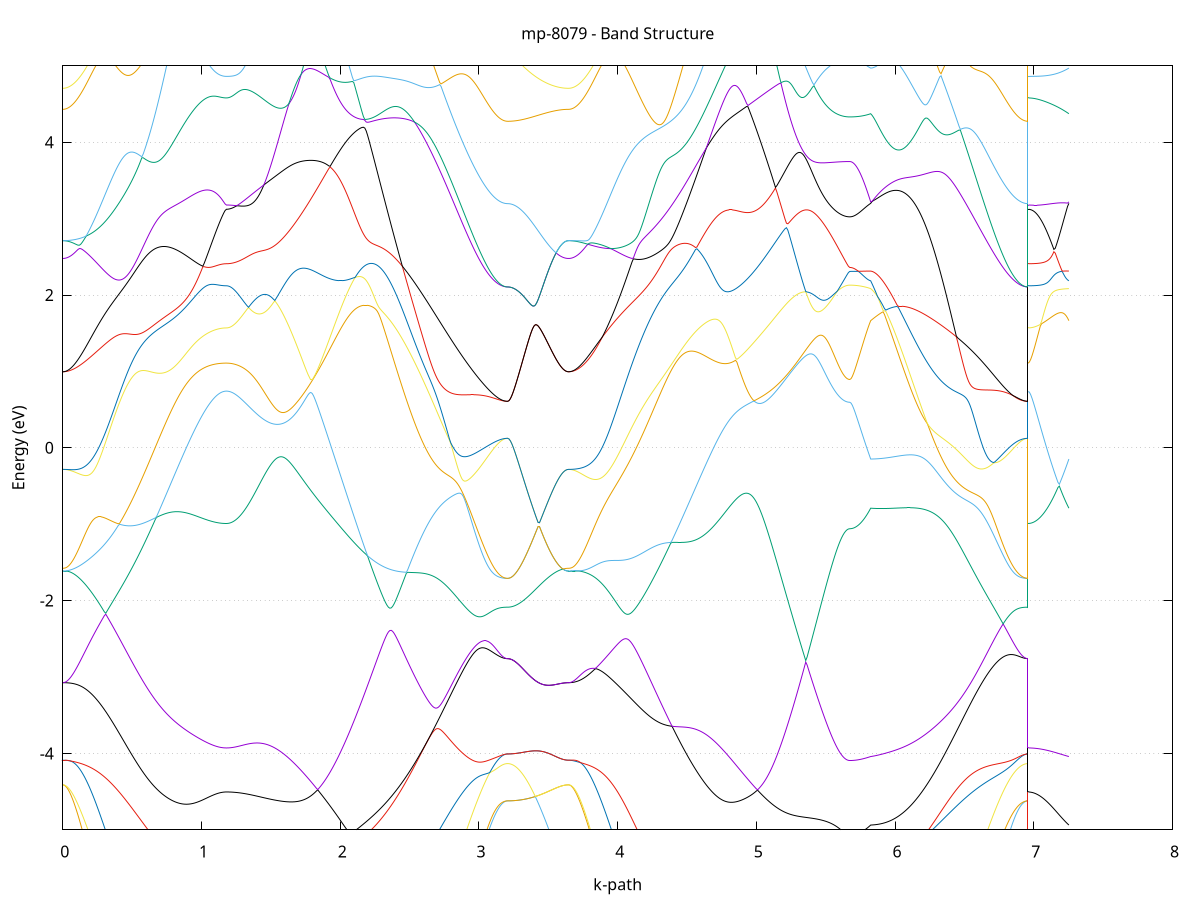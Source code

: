 set title 'mp-8079 - Band Structure'
set xlabel 'k-path'
set ylabel 'Energy (eV)'
set grid y
set yrange [-5:5]
set terminal png size 800,600
set output 'mp-8079_bands_gnuplot.png'
plot '-' using 1:2 with lines notitle, '-' using 1:2 with lines notitle, '-' using 1:2 with lines notitle, '-' using 1:2 with lines notitle, '-' using 1:2 with lines notitle, '-' using 1:2 with lines notitle, '-' using 1:2 with lines notitle, '-' using 1:2 with lines notitle, '-' using 1:2 with lines notitle, '-' using 1:2 with lines notitle, '-' using 1:2 with lines notitle, '-' using 1:2 with lines notitle, '-' using 1:2 with lines notitle, '-' using 1:2 with lines notitle, '-' using 1:2 with lines notitle, '-' using 1:2 with lines notitle, '-' using 1:2 with lines notitle, '-' using 1:2 with lines notitle, '-' using 1:2 with lines notitle, '-' using 1:2 with lines notitle, '-' using 1:2 with lines notitle, '-' using 1:2 with lines notitle, '-' using 1:2 with lines notitle, '-' using 1:2 with lines notitle, '-' using 1:2 with lines notitle, '-' using 1:2 with lines notitle, '-' using 1:2 with lines notitle, '-' using 1:2 with lines notitle, '-' using 1:2 with lines notitle, '-' using 1:2 with lines notitle, '-' using 1:2 with lines notitle, '-' using 1:2 with lines notitle, '-' using 1:2 with lines notitle, '-' using 1:2 with lines notitle, '-' using 1:2 with lines notitle, '-' using 1:2 with lines notitle, '-' using 1:2 with lines notitle, '-' using 1:2 with lines notitle, '-' using 1:2 with lines notitle, '-' using 1:2 with lines notitle, '-' using 1:2 with lines notitle, '-' using 1:2 with lines notitle, '-' using 1:2 with lines notitle, '-' using 1:2 with lines notitle, '-' using 1:2 with lines notitle, '-' using 1:2 with lines notitle, '-' using 1:2 with lines notitle, '-' using 1:2 with lines notitle, '-' using 1:2 with lines notitle, '-' using 1:2 with lines notitle, '-' using 1:2 with lines notitle, '-' using 1:2 with lines notitle, '-' using 1:2 with lines notitle, '-' using 1:2 with lines notitle, '-' using 1:2 with lines notitle, '-' using 1:2 with lines notitle, '-' using 1:2 with lines notitle, '-' using 1:2 with lines notitle, '-' using 1:2 with lines notitle, '-' using 1:2 with lines notitle, '-' using 1:2 with lines notitle, '-' using 1:2 with lines notitle, '-' using 1:2 with lines notitle, '-' using 1:2 with lines notitle
0.000000 -39.042357
0.009997 -39.042357
0.019993 -39.042257
0.029990 -39.042157
0.039987 -39.042057
0.049984 -39.041957
0.059980 -39.041757
0.069977 -39.041557
0.079974 -39.041357
0.089971 -39.041157
0.099967 -39.040857
0.109964 -39.040557
0.119961 -39.040157
0.129958 -39.039757
0.139954 -39.039357
0.149951 -39.038957
0.159948 -39.038457
0.169945 -39.038057
0.179941 -39.037457
0.189938 -39.036957
0.199935 -39.036357
0.209932 -39.035757
0.219928 -39.035157
0.229925 -39.034557
0.239922 -39.033857
0.249919 -39.033157
0.259915 -39.032457
0.269912 -39.031757
0.279909 -39.030957
0.289906 -39.030157
0.299902 -39.029357
0.309899 -39.028557
0.319896 -39.027657
0.329893 -39.026757
0.339889 -39.025857
0.349886 -39.024957
0.359883 -39.024057
0.369880 -39.023057
0.379876 -39.022157
0.389873 -39.021157
0.399870 -39.020157
0.409867 -39.019157
0.419863 -39.018157
0.429860 -39.017057
0.439857 -39.016057
0.449854 -39.014957
0.459850 -39.013857
0.469847 -39.012757
0.479844 -39.011657
0.489840 -39.010557
0.499837 -39.009457
0.509834 -39.008357
0.519831 -39.007257
0.529827 -39.006057
0.539824 -39.004957
0.549821 -39.003757
0.559818 -39.002657
0.569814 -39.001557
0.579811 -39.000357
0.589808 -38.999157
0.599805 -38.998057
0.609801 -38.996857
0.619798 -38.995757
0.629795 -38.994557
0.639792 -38.993457
0.649788 -38.992257
0.659785 -38.991157
0.669782 -38.990057
0.679779 -38.988857
0.689775 -38.987757
0.699772 -38.986657
0.709769 -38.985557
0.719766 -38.984457
0.729762 -38.983357
0.739759 -38.982357
0.749756 -38.981257
0.759753 -38.980257
0.769749 -38.979157
0.779746 -38.978157
0.789743 -38.977157
0.799740 -38.976157
0.809736 -38.975257
0.819733 -38.974257
0.829730 -38.973357
0.839727 -38.972457
0.849723 -38.971657
0.859720 -38.970757
0.869717 -38.970057
0.879714 -38.969357
0.889710 -38.969357
0.899707 -38.972257
0.909704 -38.975857
0.919700 -38.979457
0.929697 -38.982957
0.939694 -38.986357
0.949691 -38.989657
0.959687 -38.992757
0.969684 -38.995757
0.979681 -38.998657
0.989678 -39.001457
0.999674 -39.004157
1.009671 -39.006657
1.019668 -39.008957
1.029665 -39.011257
1.039661 -39.013357
1.049658 -39.015257
1.059655 -39.017157
1.069652 -39.018757
1.079648 -39.020357
1.089645 -39.021757
1.099642 -39.022957
1.109639 -39.024057
1.119635 -39.025057
1.129632 -39.025857
1.139629 -39.026557
1.149626 -39.027057
1.159622 -39.027357
1.169619 -39.027657
1.179616 -39.027657
1.179616 -39.027657
1.189589 -39.027657
1.199561 -39.027557
1.209534 -39.027357
1.219507 -39.027157
1.229480 -39.026857
1.239453 -39.026557
1.249426 -39.026157
1.259398 -39.025657
1.269371 -39.025057
1.279344 -39.024457
1.289317 -39.023757
1.299290 -39.023057
1.309262 -39.022257
1.319235 -39.021357
1.329208 -39.020457
1.339181 -39.019457
1.349154 -39.018457
1.359126 -39.017357
1.369099 -39.016157
1.379072 -39.014957
1.389045 -39.013657
1.399018 -39.012257
1.408990 -39.010857
1.418963 -39.009357
1.428936 -39.007857
1.438909 -39.006257
1.448882 -39.004657
1.458855 -39.002957
1.468827 -39.001257
1.478800 -38.999357
1.488773 -38.997557
1.498746 -38.995657
1.508719 -38.993657
1.518691 -38.991657
1.528664 -38.989557
1.538637 -38.987457
1.548610 -38.985257
1.558583 -38.983057
1.568555 -38.980757
1.578528 -38.978457
1.588501 -38.976157
1.598474 -38.973757
1.608447 -38.971257
1.618419 -38.968757
1.628392 -38.966257
1.638365 -38.963657
1.648338 -38.961057
1.658311 -38.958357
1.668284 -38.955657
1.678256 -38.952957
1.688229 -38.950157
1.698202 -38.947357
1.708175 -38.945357
1.718148 -38.945057
1.728120 -38.944757
1.738093 -38.944557
1.748066 -38.944257
1.758039 -38.944057
1.768012 -38.943857
1.777984 -38.943657
1.787957 -38.943457
1.797930 -38.943357
1.807903 -38.943157
1.817876 -38.943057
1.827849 -38.942957
1.837821 -38.942857
1.847794 -38.942757
1.857767 -38.942657
1.867740 -38.942557
1.877713 -38.942557
1.887685 -38.942557
1.897658 -38.942557
1.897658 -38.942557
1.907653 -38.942557
1.917648 -38.942557
1.927643 -38.942657
1.937638 -38.942757
1.947633 -38.942857
1.957627 -38.942957
1.967622 -38.943157
1.977617 -38.943357
1.987612 -38.943557
1.997607 -38.943957
2.007602 -38.944257
2.017597 -38.944757
2.027592 -38.945257
2.037587 -38.945857
2.047581 -38.946557
2.057576 -38.947257
2.067571 -38.947957
2.077566 -38.948557
2.087561 -38.949257
2.097556 -38.949857
2.107551 -38.950357
2.117546 -38.950757
2.127540 -38.951057
2.137535 -38.951357
2.147530 -38.951557
2.157525 -38.951757
2.167520 -38.951957
2.177515 -38.952057
2.187510 -38.952257
2.197505 -38.952457
2.207499 -38.952657
2.217494 -38.952957
2.227489 -38.953357
2.237484 -38.953757
2.247479 -38.954157
2.257474 -38.954657
2.267469 -38.955257
2.277464 -38.955857
2.287458 -38.956457
2.297453 -38.957057
2.307448 -38.957757
2.317443 -38.958457
2.327438 -38.959157
2.337433 -38.959857
2.347428 -38.960657
2.357423 -38.961457
2.367417 -38.962257
2.377412 -38.963057
2.387407 -38.963857
2.397402 -38.964757
2.407397 -38.965557
2.417392 -38.966457
2.427387 -38.967357
2.437382 -38.968257
2.447376 -38.969157
2.457371 -38.970057
2.467366 -38.971057
2.477361 -38.971957
2.487356 -38.972957
2.497351 -38.973857
2.507346 -38.974857
2.517341 -38.975857
2.527336 -38.976857
2.537330 -38.977857
2.547325 -38.978857
2.557320 -38.979857
2.567315 -38.980857
2.577310 -38.981857
2.587305 -38.982857
2.597300 -38.983857
2.607295 -38.984957
2.617289 -38.985957
2.627284 -38.986957
2.637279 -38.987957
2.647274 -38.988957
2.657269 -38.989957
2.667264 -38.990957
2.677259 -38.991957
2.687254 -38.993057
2.697248 -38.993957
2.707243 -38.994957
2.717238 -38.995957
2.727233 -38.996957
2.737228 -38.997957
2.747223 -38.998857
2.757218 -38.999857
2.767213 -39.000757
2.777207 -39.001757
2.787202 -39.002657
2.797197 -39.003557
2.807192 -39.004457
2.817187 -39.005357
2.827182 -39.006257
2.837177 -39.007057
2.847172 -39.007957
2.857166 -39.008757
2.867161 -39.009557
2.877156 -39.010357
2.887151 -39.011157
2.897146 -39.011857
2.907141 -39.012657
2.917136 -39.013357
2.927131 -39.014057
2.937126 -39.014757
2.947120 -39.015357
2.957115 -39.016057
2.967110 -39.016657
2.977105 -39.017257
2.987100 -39.017857
2.997095 -39.018357
3.007090 -39.018857
3.017085 -39.019457
3.027079 -39.019857
3.037074 -39.020357
3.047069 -39.020757
3.057064 -39.021157
3.067059 -39.021557
3.077054 -39.021957
3.087049 -39.022257
3.097044 -39.022557
3.107038 -39.022857
3.117033 -39.023157
3.127028 -39.023357
3.137023 -39.023557
3.147018 -39.023757
3.157013 -39.023857
3.167008 -39.023957
3.177003 -39.024057
3.186997 -39.024157
3.196992 -39.024257
3.206987 -39.024257
3.206987 -39.024257
3.216965 -39.024257
3.226943 -39.024357
3.236920 -39.024457
3.246898 -39.024657
3.256875 -39.024957
3.266853 -39.025257
3.276831 -39.025557
3.286808 -39.025957
3.296786 -39.026357
3.306764 -39.026857
3.316741 -39.027357
3.326719 -39.027857
3.336697 -39.028457
3.346674 -39.029057
3.356652 -39.029657
3.366630 -39.030257
3.376607 -39.030857
3.386585 -39.031557
3.396563 -39.032157
3.406540 -39.032857
3.416518 -39.033457
3.426496 -39.034157
3.436473 -39.034757
3.446451 -39.035357
3.456429 -39.035957
3.466406 -39.036557
3.476384 -39.037157
3.486362 -39.037657
3.496339 -39.038257
3.506317 -39.038757
3.516294 -39.039157
3.526272 -39.039657
3.536250 -39.040057
3.546227 -39.040457
3.556205 -39.040757
3.566183 -39.041157
3.576160 -39.041357
3.586138 -39.041657
3.596116 -39.041857
3.606093 -39.042057
3.616071 -39.042157
3.626049 -39.042257
3.636026 -39.042357
3.646004 -39.042357
3.646004 -39.042357
3.655951 -39.042357
3.665898 -39.042257
3.675845 -39.042157
3.685793 -39.042057
3.695740 -39.041957
3.705687 -39.041757
3.715634 -39.041657
3.725581 -39.041357
3.735528 -39.041157
3.745476 -39.040857
3.755423 -39.040557
3.765370 -39.040157
3.775317 -39.039857
3.785264 -39.039457
3.795211 -39.039057
3.805158 -39.038557
3.815106 -39.038057
3.825053 -39.037557
3.835000 -39.037057
3.844947 -39.036457
3.854894 -39.035857
3.864841 -39.035257
3.874788 -39.034657
3.884736 -39.033957
3.894683 -39.033257
3.904630 -39.032557
3.914577 -39.031857
3.924524 -39.031057
3.934471 -39.030357
3.944419 -39.029557
3.954366 -39.028657
3.964313 -39.027857
3.974260 -39.026957
3.984207 -39.026057
3.994154 -39.025157
4.004101 -39.024257
4.014049 -39.023357
4.023996 -39.022357
4.033943 -39.021457
4.043890 -39.020457
4.053837 -39.019457
4.063784 -39.018357
4.073732 -39.017357
4.083679 -39.016357
4.093626 -39.015257
4.103573 -39.014157
4.113520 -39.013057
4.123467 -39.012057
4.133414 -39.010857
4.143362 -39.009757
4.153309 -39.008657
4.163256 -39.007557
4.173203 -39.006357
4.183150 -39.005257
4.193097 -39.004057
4.203044 -39.002957
4.212992 -39.001757
4.222939 -39.000657
4.232886 -38.999457
4.242833 -38.998257
4.252780 -38.997157
4.262727 -38.995957
4.272675 -38.994757
4.282622 -38.993657
4.292569 -38.992457
4.302516 -38.991257
4.312463 -38.990157
4.322410 -38.988957
4.332357 -38.987757
4.342305 -38.986657
4.352252 -38.985457
4.362199 -38.984357
4.372146 -38.983257
4.382093 -38.982057
4.392040 -38.980957
4.401988 -38.979857
4.411935 -38.978757
4.421882 -38.977657
4.431829 -38.976557
4.441776 -38.975457
4.451723 -38.974457
4.461670 -38.973357
4.471618 -38.972357
4.481565 -38.971357
4.491512 -38.970357
4.501459 -38.969357
4.511406 -38.968357
4.521353 -38.967357
4.531300 -38.966457
4.541248 -38.965457
4.551195 -38.964557
4.561142 -38.963657
4.571089 -38.962757
4.581036 -38.961857
4.590983 -38.961057
4.600931 -38.960157
4.610878 -38.959357
4.620825 -38.958557
4.630772 -38.957857
4.640719 -38.957057
4.650666 -38.956357
4.660613 -38.955657
4.670561 -38.954957
4.680508 -38.954257
4.690455 -38.953657
4.700402 -38.953057
4.710349 -38.952457
4.720296 -38.951957
4.730243 -38.951457
4.740191 -38.950957
4.750138 -38.950457
4.760085 -38.949957
4.770032 -38.949457
4.779979 -38.948957
4.789926 -38.948457
4.799874 -38.947957
4.809821 -38.947457
4.819768 -38.947057
4.829715 -38.946657
4.839662 -38.946257
4.849609 -38.945857
4.859556 -38.945457
4.869504 -38.945157
4.879451 -38.944857
4.889398 -38.944557
4.899345 -38.944257
4.909292 -38.944057
4.919239 -38.943857
4.929187 -38.943657
4.939134 -38.943457
4.949081 -38.943257
4.959028 -38.943057
4.968975 -38.942957
4.978922 -38.942857
4.988869 -38.942757
4.998817 -38.942657
5.008764 -38.942557
5.018711 -38.942557
5.018711 -38.942557
5.028630 -38.942557
5.038549 -38.942457
5.048468 -38.942457
5.058388 -38.942457
5.068307 -38.942557
5.078226 -38.942557
5.088145 -38.942557
5.098064 -38.942657
5.107983 -38.942757
5.117902 -38.942857
5.127822 -38.942957
5.137741 -38.943057
5.147660 -38.943857
5.157579 -38.946657
5.167498 -38.949457
5.177417 -38.952257
5.187337 -38.954957
5.197256 -38.957657
5.207175 -38.960257
5.217094 -38.962857
5.227013 -38.965357
5.236932 -38.967857
5.246852 -38.970357
5.256771 -38.972757
5.266690 -38.975157
5.276609 -38.977457
5.286528 -38.979757
5.296447 -38.982057
5.306367 -38.984257
5.316286 -38.986357
5.326205 -38.988457
5.336124 -38.990557
5.346043 -38.992457
5.355962 -38.994457
5.365881 -38.996357
5.375801 -38.998157
5.385720 -38.999957
5.395639 -39.001657
5.405558 -39.003357
5.415477 -39.004957
5.425396 -39.006557
5.435316 -39.008057
5.445235 -39.009557
5.455154 -39.010857
5.465073 -39.012257
5.474992 -39.013557
5.484911 -39.014757
5.494831 -39.015857
5.504750 -39.016957
5.514669 -39.018057
5.524588 -39.018957
5.534507 -39.019957
5.544426 -39.020757
5.554346 -39.021557
5.564265 -39.022257
5.574184 -39.022957
5.584103 -39.023557
5.594022 -39.024057
5.603941 -39.024557
5.613860 -39.024957
5.623780 -39.025357
5.633699 -39.025657
5.643618 -39.025857
5.653537 -39.025957
5.663456 -39.026057
5.673375 -39.026157
5.673375 -39.026157
5.682803 -39.026157
5.692231 -39.026157
5.701659 -39.026157
5.711087 -39.026157
5.720514 -39.026057
5.729942 -39.026057
5.739370 -39.026057
5.748798 -39.026057
5.758225 -39.025957
5.767653 -39.025957
5.777081 -39.025957
5.786509 -39.025857
5.795936 -39.025857
5.805364 -39.025757
5.814792 -39.025657
5.824220 -39.025657
5.824220 -39.025657
5.834166 -39.025057
5.844113 -39.024257
5.854060 -39.023357
5.864006 -39.022357
5.873953 -39.021157
5.883899 -39.019757
5.893846 -39.018357
5.903793 -39.016657
5.913739 -39.014957
5.923686 -39.013057
5.933632 -39.010957
5.943579 -39.008857
5.953525 -39.006557
5.963472 -39.004057
5.973419 -39.001557
5.983365 -38.998857
5.993312 -38.995957
6.003258 -38.993057
6.013205 -38.989957
6.023152 -38.986857
6.033098 -38.983557
6.043045 -38.980257
6.052991 -38.976857
6.062938 -38.973457
6.072885 -38.970157
6.082831 -38.967257
6.092778 -38.965257
6.102724 -38.964357
6.112671 -38.964257
6.122618 -38.964657
6.132564 -38.965157
6.142511 -38.965757
6.152457 -38.966357
6.162404 -38.967157
6.172351 -38.967857
6.182297 -38.968657
6.192244 -38.969457
6.202190 -38.970357
6.212137 -38.971157
6.222084 -38.972057
6.232030 -38.972957
6.241977 -38.973857
6.251923 -38.974757
6.261870 -38.975657
6.271817 -38.976657
6.281763 -38.977557
6.291710 -38.978557
6.301656 -38.979457
6.311603 -38.980457
6.321550 -38.981457
6.331496 -38.982457
6.341443 -38.983457
6.351389 -38.984357
6.361336 -38.985357
6.371283 -38.986357
6.381229 -38.987357
6.391176 -38.988357
6.401122 -38.989357
6.411069 -38.990357
6.421016 -38.991357
6.430962 -38.992357
6.440909 -38.993357
6.450855 -38.994357
6.460802 -38.995257
6.470749 -38.996257
6.480695 -38.997257
6.490642 -38.998157
6.500588 -38.999157
6.510535 -39.000057
6.520482 -39.001057
6.530428 -39.001957
6.540375 -39.002857
6.550321 -39.003757
6.560268 -39.004657
6.570215 -39.005557
6.580161 -39.006357
6.590108 -39.007257
6.600054 -39.008057
6.610001 -39.008857
6.619948 -39.009657
6.629894 -39.010457
6.639841 -39.011257
6.649787 -39.011957
6.659734 -39.012757
6.669681 -39.013457
6.679627 -39.014157
6.689574 -39.014857
6.699520 -39.015457
6.709467 -39.016057
6.719414 -39.016757
6.729360 -39.017357
6.739307 -39.017857
6.749253 -39.018457
6.759200 -39.018957
6.769147 -39.019457
6.779093 -39.019957
6.789040 -39.020357
6.798986 -39.020857
6.808933 -39.021257
6.818880 -39.021657
6.828826 -39.021957
6.838773 -39.022257
6.848719 -39.022557
6.858666 -39.022857
6.868613 -39.023157
6.878559 -39.023357
6.888506 -39.023557
6.898452 -39.023757
6.908399 -39.023857
6.918345 -39.024057
6.928292 -39.024057
6.938239 -39.024157
6.948185 -39.024257
6.958132 -39.024257
6.958132 -39.027657
6.967964 -39.027657
6.977796 -39.027657
6.987628 -39.027657
6.997459 -39.027657
7.007291 -39.027657
7.017123 -39.027557
7.026955 -39.027557
7.036787 -39.027557
7.046619 -39.027457
7.056451 -39.027457
7.066283 -39.027357
7.076114 -39.027357
7.085946 -39.027257
7.095778 -39.027257
7.105610 -39.027157
7.115442 -39.027057
7.125274 -39.026957
7.135106 -39.026857
7.144938 -39.026857
7.154769 -39.026757
7.164601 -39.026657
7.174433 -39.026557
7.184265 -39.026457
7.194097 -39.026357
7.203929 -39.026257
7.213761 -39.026057
7.223593 -39.025957
7.233424 -39.025857
7.243256 -39.025757
7.253088 -39.025657
e
0.000000 -38.923557
0.009997 -38.923557
0.019993 -38.923557
0.029990 -38.923457
0.039987 -38.923357
0.049984 -38.923257
0.059980 -38.923157
0.069977 -38.923057
0.079974 -38.922857
0.089971 -38.922657
0.099967 -38.922457
0.109964 -38.922157
0.119961 -38.921957
0.129958 -38.921657
0.139954 -38.921357
0.149951 -38.920957
0.159948 -38.920657
0.169945 -38.920257
0.179941 -38.919857
0.189938 -38.919457
0.199935 -38.919057
0.209932 -38.918557
0.219928 -38.918157
0.229925 -38.917657
0.239922 -38.917057
0.249919 -38.916557
0.259915 -38.916057
0.269912 -38.915457
0.279909 -38.914857
0.289906 -38.914257
0.299902 -38.913657
0.309899 -38.913057
0.319896 -38.912357
0.329893 -38.911657
0.339889 -38.911057
0.349886 -38.910357
0.359883 -38.909557
0.369880 -38.908857
0.379876 -38.908157
0.389873 -38.907357
0.399870 -38.906657
0.409867 -38.905857
0.419863 -38.905057
0.429860 -38.904257
0.439857 -38.903457
0.449854 -38.902657
0.459850 -38.901857
0.469847 -38.901057
0.479844 -38.900157
0.489840 -38.899357
0.499837 -38.898457
0.509834 -38.897657
0.519831 -38.896757
0.529827 -38.895957
0.539824 -38.895057
0.549821 -38.894157
0.559818 -38.893357
0.569814 -38.892457
0.579811 -38.891557
0.589808 -38.890657
0.599805 -38.889857
0.609801 -38.888957
0.619798 -38.888057
0.629795 -38.887157
0.639792 -38.886357
0.649788 -38.885457
0.659785 -38.884657
0.669782 -38.883757
0.679779 -38.882957
0.689775 -38.882157
0.699772 -38.881557
0.709769 -38.883257
0.719766 -38.888157
0.729762 -38.893457
0.739759 -38.898657
0.749756 -38.903857
0.759753 -38.908957
0.769749 -38.914057
0.779746 -38.918957
0.789743 -38.923857
0.799740 -38.928757
0.809736 -38.933457
0.819733 -38.938157
0.829730 -38.942657
0.839727 -38.947157
0.849723 -38.951557
0.859720 -38.955857
0.869717 -38.959957
0.879714 -38.963957
0.889710 -38.967257
0.899707 -38.967657
0.909704 -38.967557
0.919700 -38.968057
0.929697 -38.969757
0.939694 -38.972457
0.949691 -38.975357
0.959687 -38.978357
0.969684 -38.981157
0.979681 -38.983957
0.989678 -38.986657
0.999674 -38.989257
1.009671 -38.991657
1.019668 -38.993957
1.029665 -38.996157
1.039661 -38.998157
1.049658 -39.000157
1.059655 -39.001857
1.069652 -39.003557
1.079648 -39.005057
1.089645 -39.006357
1.099642 -39.007657
1.109639 -39.008757
1.119635 -39.009657
1.129632 -39.010457
1.139629 -39.011057
1.149626 -39.011557
1.159622 -39.011957
1.169619 -39.012157
1.179616 -39.012257
1.179616 -39.012257
1.189589 -39.012257
1.199561 -39.012157
1.209534 -39.011957
1.219507 -39.011757
1.229480 -39.011457
1.239453 -39.011057
1.249426 -39.010657
1.259398 -39.010257
1.269371 -39.009657
1.279344 -39.009057
1.289317 -39.008357
1.299290 -39.007657
1.309262 -39.006857
1.319235 -39.006057
1.329208 -39.005157
1.339181 -39.004157
1.349154 -39.003057
1.359126 -39.002057
1.369099 -39.000857
1.379072 -38.999657
1.389045 -38.998357
1.399018 -38.997057
1.408990 -38.995657
1.418963 -38.994157
1.428936 -38.992657
1.438909 -38.991157
1.448882 -38.989457
1.458855 -38.987857
1.468827 -38.986057
1.478800 -38.984357
1.488773 -38.982457
1.498746 -38.980657
1.508719 -38.978657
1.518691 -38.976657
1.528664 -38.974657
1.538637 -38.972557
1.548610 -38.970457
1.558583 -38.968257
1.568555 -38.966057
1.578528 -38.963857
1.588501 -38.961557
1.598474 -38.959257
1.608447 -38.956957
1.618419 -38.954757
1.628392 -38.952557
1.638365 -38.950557
1.648338 -38.948857
1.658311 -38.947757
1.668284 -38.946957
1.678256 -38.946457
1.688229 -38.945957
1.698202 -38.945657
1.708175 -38.944457
1.718148 -38.941557
1.728120 -38.938657
1.738093 -38.935757
1.748066 -38.932757
1.758039 -38.929757
1.768012 -38.926757
1.777984 -38.923657
1.787957 -38.920557
1.797930 -38.917457
1.807903 -38.914357
1.817876 -38.911257
1.827849 -38.908057
1.837821 -38.904957
1.847794 -38.901857
1.857767 -38.899357
1.867740 -38.902157
1.877713 -38.905057
1.887685 -38.907957
1.897658 -38.910757
1.897658 -38.910757
1.907653 -38.913557
1.917648 -38.916257
1.927643 -38.918857
1.937638 -38.921357
1.947633 -38.923757
1.957627 -38.926057
1.967622 -38.928157
1.977617 -38.930257
1.987612 -38.932157
1.997607 -38.933857
2.007602 -38.935457
2.017597 -38.936857
2.027592 -38.938057
2.037587 -38.939057
2.047581 -38.939957
2.057576 -38.940657
2.067571 -38.941257
2.077566 -38.941857
2.087561 -38.942257
2.097556 -38.942657
2.107551 -38.943057
2.117546 -38.943357
2.127540 -38.943657
2.137535 -38.943857
2.147530 -38.943957
2.157525 -38.944057
2.167520 -38.944057
2.177515 -38.943957
2.187510 -38.943757
2.197505 -38.943357
2.207499 -38.942757
2.217494 -38.941957
2.227489 -38.941057
2.237484 -38.939957
2.247479 -38.938657
2.257474 -38.937257
2.267469 -38.935657
2.277464 -38.933857
2.287458 -38.931957
2.297453 -38.929957
2.307448 -38.927757
2.317443 -38.925457
2.327438 -38.922957
2.337433 -38.920357
2.347428 -38.917657
2.357423 -38.914757
2.367417 -38.911857
2.377412 -38.908657
2.387407 -38.905457
2.397402 -38.902157
2.407397 -38.898657
2.417392 -38.895157
2.427387 -38.891457
2.437382 -38.887657
2.447376 -38.886357
2.457371 -38.887057
2.467366 -38.887957
2.477361 -38.888857
2.487356 -38.889857
2.497351 -38.890757
2.507346 -38.891757
2.517341 -38.892857
2.527336 -38.893857
2.537330 -38.894857
2.547325 -38.895857
2.557320 -38.896957
2.567315 -38.897957
2.577310 -38.899057
2.587305 -38.900057
2.597300 -38.901157
2.607295 -38.902157
2.617289 -38.903257
2.627284 -38.904257
2.637279 -38.905357
2.647274 -38.906357
2.657269 -38.907457
2.667264 -38.908457
2.677259 -38.909557
2.687254 -38.910557
2.697248 -38.911557
2.707243 -38.912557
2.717238 -38.913557
2.727233 -38.914557
2.737228 -38.915557
2.747223 -38.916557
2.757218 -38.917557
2.767213 -38.918457
2.777207 -38.919457
2.787202 -38.920357
2.797197 -38.921357
2.807192 -38.922257
2.817187 -38.923157
2.827182 -38.924057
2.837177 -38.924857
2.847172 -38.925757
2.857166 -38.926557
2.867161 -38.927357
2.877156 -38.928157
2.887151 -38.928957
2.897146 -38.929757
2.907141 -38.930457
2.917136 -38.931257
2.927131 -38.931957
2.937126 -38.932657
2.947120 -38.933257
2.957115 -38.933957
2.967110 -38.934557
2.977105 -38.935157
2.987100 -38.935757
2.997095 -38.936257
3.007090 -38.936857
3.017085 -38.937357
3.027079 -38.937857
3.037074 -38.938257
3.047069 -38.938757
3.057064 -38.939157
3.067059 -38.939557
3.077054 -38.939857
3.087049 -38.940257
3.097044 -38.940557
3.107038 -38.940857
3.117033 -38.941057
3.127028 -38.941257
3.137023 -38.941557
3.147018 -38.941657
3.157013 -38.941857
3.167008 -38.941957
3.177003 -38.942057
3.186997 -38.942157
3.196992 -38.942157
3.206987 -38.942157
3.206987 -38.942157
3.216965 -38.942157
3.226943 -38.942057
3.236920 -38.941957
3.246898 -38.941757
3.256875 -38.941457
3.266853 -38.941157
3.276831 -38.940857
3.286808 -38.940457
3.296786 -38.939957
3.306764 -38.939457
3.316741 -38.938957
3.326719 -38.938457
3.336697 -38.937857
3.346674 -38.937257
3.356652 -38.936657
3.366630 -38.935957
3.376607 -38.935357
3.386585 -38.934657
3.396563 -38.934057
3.406540 -38.933357
3.416518 -38.932757
3.426496 -38.932057
3.436473 -38.931357
3.446451 -38.930757
3.456429 -38.930157
3.466406 -38.929557
3.476384 -38.928957
3.486362 -38.928357
3.496339 -38.927857
3.506317 -38.927357
3.516294 -38.926857
3.526272 -38.926357
3.536250 -38.925957
3.546227 -38.925557
3.556205 -38.925157
3.566183 -38.924857
3.576160 -38.924557
3.586138 -38.924357
3.596116 -38.924057
3.606093 -38.923957
3.616071 -38.923757
3.626049 -38.923657
3.636026 -38.923657
3.646004 -38.923557
3.646004 -38.923557
3.655951 -38.923557
3.665898 -38.923557
3.675845 -38.923457
3.685793 -38.923357
3.695740 -38.923257
3.705687 -38.923157
3.715634 -38.922957
3.725581 -38.922857
3.735528 -38.922657
3.745476 -38.922357
3.755423 -38.922157
3.765370 -38.921857
3.775317 -38.921557
3.785264 -38.921257
3.795211 -38.920957
3.805158 -38.920557
3.815106 -38.920157
3.825053 -38.919757
3.835000 -38.919357
3.844947 -38.918857
3.854894 -38.918457
3.864841 -38.917957
3.874788 -38.917457
3.884736 -38.916857
3.894683 -38.916357
3.904630 -38.915757
3.914577 -38.915157
3.924524 -38.914557
3.934471 -38.913957
3.944419 -38.913357
3.954366 -38.912657
3.964313 -38.912057
3.974260 -38.911357
3.984207 -38.910657
3.994154 -38.909957
4.004101 -38.909157
4.014049 -38.908457
4.023996 -38.907657
4.033943 -38.906857
4.043890 -38.906157
4.053837 -38.905357
4.063784 -38.904557
4.073732 -38.903757
4.083679 -38.902857
4.093626 -38.902057
4.103573 -38.901157
4.113520 -38.900357
4.123467 -38.899457
4.133414 -38.898657
4.143362 -38.897757
4.153309 -38.896857
4.163256 -38.895957
4.173203 -38.895157
4.183150 -38.894257
4.193097 -38.893357
4.203044 -38.892457
4.212992 -38.891557
4.222939 -38.890657
4.232886 -38.889757
4.242833 -38.888857
4.252780 -38.887957
4.262727 -38.887057
4.272675 -38.886157
4.282622 -38.885257
4.292569 -38.884357
4.302516 -38.883457
4.312463 -38.882557
4.322410 -38.881657
4.332357 -38.880757
4.342305 -38.879957
4.352252 -38.879057
4.362199 -38.878157
4.372146 -38.877357
4.382093 -38.876557
4.392040 -38.878857
4.401988 -38.882857
4.411935 -38.886757
4.421882 -38.890657
4.431829 -38.894357
4.441776 -38.897957
4.451723 -38.901457
4.461670 -38.904957
4.471618 -38.908257
4.481565 -38.911357
4.491512 -38.914457
4.501459 -38.917357
4.511406 -38.920257
4.521353 -38.922957
4.531300 -38.925457
4.541248 -38.927957
4.551195 -38.930257
4.561142 -38.932457
4.571089 -38.934557
4.581036 -38.936457
4.590983 -38.938257
4.600931 -38.939857
4.610878 -38.941357
4.620825 -38.942757
4.630772 -38.944057
4.640719 -38.945157
4.650666 -38.946057
4.660613 -38.946857
4.670561 -38.947557
4.680508 -38.948057
4.690455 -38.948457
4.700402 -38.948657
4.710349 -38.948757
4.720296 -38.948657
4.730243 -38.948457
4.740191 -38.948057
4.750138 -38.947657
4.760085 -38.947057
4.770032 -38.946357
4.779979 -38.945557
4.789926 -38.944657
4.799874 -38.943657
4.809821 -38.942457
4.819768 -38.941257
4.829715 -38.939757
4.839662 -38.938257
4.849609 -38.936557
4.859556 -38.934757
4.869504 -38.932857
4.879451 -38.930857
4.889398 -38.928757
4.899345 -38.926457
4.909292 -38.924057
4.919239 -38.921657
4.929187 -38.919057
4.939134 -38.916457
4.949081 -38.913657
4.959028 -38.910857
4.968975 -38.907957
4.978922 -38.904957
4.988869 -38.901957
4.998817 -38.899257
5.008764 -38.902057
5.018711 -38.905057
5.018711 -38.905057
5.028630 -38.908057
5.038549 -38.911157
5.048468 -38.914157
5.058388 -38.917257
5.068307 -38.920357
5.078226 -38.923357
5.088145 -38.926357
5.098064 -38.929357
5.107983 -38.932357
5.117902 -38.935257
5.127822 -38.938157
5.137741 -38.941057
5.147660 -38.943257
5.157579 -38.943457
5.167498 -38.943757
5.177417 -38.944257
5.187337 -38.945257
5.197256 -38.946857
5.207175 -38.949057
5.217094 -38.951357
5.227013 -38.953757
5.236932 -38.956157
5.246852 -38.958557
5.256771 -38.960957
5.266690 -38.963257
5.276609 -38.965557
5.286528 -38.967857
5.296447 -38.970057
5.306367 -38.972157
5.316286 -38.974357
5.326205 -38.976357
5.336124 -38.978457
5.346043 -38.980357
5.355962 -38.982357
5.365881 -38.984157
5.375801 -38.985957
5.385720 -38.987757
5.395639 -38.989457
5.405558 -38.991157
5.415477 -38.992757
5.425396 -38.994357
5.435316 -38.995757
5.445235 -38.997257
5.455154 -38.998657
5.465073 -38.999957
5.474992 -39.001257
5.484911 -39.002457
5.494831 -39.003557
5.504750 -39.004657
5.514669 -39.005657
5.524588 -39.006657
5.534507 -39.007557
5.544426 -39.008357
5.554346 -39.009157
5.564265 -39.009957
5.574184 -39.010557
5.584103 -39.011157
5.594022 -39.011757
5.603941 -39.012157
5.613860 -39.012557
5.623780 -39.012957
5.633699 -39.013257
5.643618 -39.013457
5.653537 -39.013657
5.663456 -39.013657
5.673375 -39.013757
5.673375 -39.013757
5.682803 -39.013757
5.692231 -39.013757
5.701659 -39.013657
5.711087 -39.013657
5.720514 -39.013557
5.729942 -39.013557
5.739370 -39.013457
5.748798 -39.013357
5.758225 -39.013257
5.767653 -39.013157
5.777081 -39.013057
5.786509 -39.012857
5.795936 -39.012757
5.805364 -39.012557
5.814792 -39.012457
5.824220 -39.012257
5.824220 -39.012257
5.834166 -39.011657
5.844113 -39.010857
5.854060 -39.009957
5.864006 -39.008957
5.873953 -39.007757
5.883899 -39.006357
5.893846 -39.004857
5.903793 -39.003257
5.913739 -39.001557
5.923686 -38.999657
5.933632 -38.997557
5.943579 -38.995357
5.953525 -38.993057
5.963472 -38.990657
5.973419 -38.988057
5.983365 -38.985357
5.993312 -38.982457
6.003258 -38.979557
6.013205 -38.976457
6.023152 -38.973257
6.033098 -38.969957
6.043045 -38.966457
6.052991 -38.962857
6.062938 -38.959257
6.072885 -38.957957
6.082831 -38.957557
6.092778 -38.956257
6.102724 -38.953657
6.112671 -38.950157
6.122618 -38.946257
6.132564 -38.942057
6.142511 -38.937657
6.152457 -38.933157
6.162404 -38.928557
6.172351 -38.923857
6.182297 -38.918957
6.192244 -38.914057
6.202190 -38.909057
6.212137 -38.903957
6.222084 -38.898857
6.232030 -38.893757
6.241977 -38.891357
6.251923 -38.891957
6.261870 -38.892757
6.271817 -38.893657
6.281763 -38.894657
6.291710 -38.895557
6.301656 -38.896557
6.311603 -38.897557
6.321550 -38.898557
6.331496 -38.899557
6.341443 -38.900657
6.351389 -38.901657
6.361336 -38.902657
6.371283 -38.903657
6.381229 -38.904757
6.391176 -38.905757
6.401122 -38.906757
6.411069 -38.907857
6.421016 -38.908857
6.430962 -38.909857
6.440909 -38.910857
6.450855 -38.911857
6.460802 -38.912857
6.470749 -38.913857
6.480695 -38.914857
6.490642 -38.915857
6.500588 -38.916857
6.510535 -38.917757
6.520482 -38.918757
6.530428 -38.919657
6.540375 -38.920557
6.550321 -38.921557
6.560268 -38.922457
6.570215 -38.923357
6.580161 -38.924157
6.590108 -38.925057
6.600054 -38.925857
6.610001 -38.926757
6.619948 -38.927557
6.629894 -38.928357
6.639841 -38.929057
6.649787 -38.929857
6.659734 -38.930657
6.669681 -38.931357
6.679627 -38.932057
6.689574 -38.932757
6.699520 -38.933357
6.709467 -38.934057
6.719414 -38.934657
6.729360 -38.935257
6.739307 -38.935757
6.749253 -38.936357
6.759200 -38.936857
6.769147 -38.937357
6.779093 -38.937857
6.789040 -38.938357
6.798986 -38.938757
6.808933 -38.939157
6.818880 -38.939557
6.828826 -38.939957
6.838773 -38.940257
6.848719 -38.940557
6.858666 -38.940857
6.868613 -38.941057
6.878559 -38.941357
6.888506 -38.941557
6.898452 -38.941657
6.908399 -38.941857
6.918345 -38.941957
6.928292 -38.942057
6.938239 -38.942157
6.948185 -38.942157
6.958132 -38.942157
6.958132 -39.012257
6.967964 -39.012257
6.977796 -39.012257
6.987628 -39.012257
6.997459 -39.012257
7.007291 -39.012257
7.017123 -39.012257
7.026955 -39.012257
7.036787 -39.012257
7.046619 -39.012257
7.056451 -39.012257
7.066283 -39.012257
7.076114 -39.012257
7.085946 -39.012257
7.095778 -39.012257
7.105610 -39.012257
7.115442 -39.012257
7.125274 -39.012257
7.135106 -39.012257
7.144938 -39.012257
7.154769 -39.012257
7.164601 -39.012357
7.174433 -39.012357
7.184265 -39.012357
7.194097 -39.012357
7.203929 -39.012357
7.213761 -39.012257
7.223593 -39.012257
7.233424 -39.012257
7.243256 -39.012257
7.253088 -39.012257
e
0.000000 -38.594457
0.009997 -38.594557
0.019993 -38.594757
0.029990 -38.595157
0.039987 -38.595657
0.049984 -38.596457
0.059980 -38.597257
0.069977 -38.598357
0.079974 -38.599457
0.089971 -38.600857
0.099967 -38.602357
0.109964 -38.603957
0.119961 -38.605757
0.129958 -38.607757
0.139954 -38.609857
0.149951 -38.612057
0.159948 -38.614457
0.169945 -38.617057
0.179941 -38.619657
0.189938 -38.622457
0.199935 -38.625457
0.209932 -38.628557
0.219928 -38.631757
0.229925 -38.635157
0.239922 -38.638557
0.249919 -38.642157
0.259915 -38.645957
0.269912 -38.649757
0.279909 -38.653757
0.289906 -38.657757
0.299902 -38.661957
0.309899 -38.666257
0.319896 -38.670657
0.329893 -38.675157
0.339889 -38.679757
0.349886 -38.684457
0.359883 -38.689257
0.369880 -38.694057
0.379876 -38.699057
0.389873 -38.704057
0.399870 -38.709157
0.409867 -38.714257
0.419863 -38.719557
0.429860 -38.724857
0.439857 -38.730157
0.449854 -38.735557
0.459850 -38.741057
0.469847 -38.746557
0.479844 -38.752157
0.489840 -38.757757
0.499837 -38.763357
0.509834 -38.769057
0.519831 -38.774657
0.529827 -38.780457
0.539824 -38.786157
0.549821 -38.791857
0.559818 -38.797657
0.569814 -38.803457
0.579811 -38.809157
0.589808 -38.814957
0.599805 -38.820657
0.609801 -38.826457
0.619798 -38.832157
0.629795 -38.837857
0.639792 -38.843557
0.649788 -38.849257
0.659785 -38.854857
0.669782 -38.860457
0.679779 -38.865957
0.689775 -38.871457
0.699772 -38.876657
0.709769 -38.879657
0.719766 -38.879257
0.729762 -38.879957
0.739759 -38.885157
0.749756 -38.890257
0.759753 -38.895257
0.769749 -38.900257
0.779746 -38.905157
0.789743 -38.909957
0.799740 -38.914757
0.809736 -38.919357
0.819733 -38.923957
0.829730 -38.928457
0.839727 -38.932757
0.849723 -38.937057
0.859720 -38.941257
0.869717 -38.945257
0.879714 -38.949257
0.889710 -38.952957
0.899707 -38.956557
0.909704 -38.959757
0.919700 -38.962057
0.929697 -38.963057
0.939694 -38.963057
0.949691 -38.962657
0.959687 -38.962157
0.969684 -38.961657
0.979681 -38.961157
0.989678 -38.960557
0.999674 -38.960057
1.009671 -38.959557
1.019668 -38.959057
1.029665 -38.958657
1.039661 -38.958257
1.049658 -38.957857
1.059655 -38.957457
1.069652 -38.957157
1.079648 -38.956757
1.089645 -38.956557
1.099642 -38.956257
1.109639 -38.956057
1.119635 -38.955857
1.129632 -38.955657
1.139629 -38.955557
1.149626 -38.955457
1.159622 -38.955357
1.169619 -38.955257
1.179616 -38.955257
1.179616 -38.955257
1.189589 -38.955257
1.199561 -38.955257
1.209534 -38.955257
1.219507 -38.955157
1.229480 -38.955157
1.239453 -38.955057
1.249426 -38.954957
1.259398 -38.954957
1.269371 -38.954857
1.279344 -38.954757
1.289317 -38.954657
1.299290 -38.954457
1.309262 -38.954357
1.319235 -38.954257
1.329208 -38.954057
1.339181 -38.953857
1.349154 -38.953757
1.359126 -38.953557
1.369099 -38.953357
1.379072 -38.953157
1.389045 -38.952957
1.399018 -38.952757
1.408990 -38.952557
1.418963 -38.952257
1.428936 -38.952057
1.438909 -38.951857
1.448882 -38.951557
1.458855 -38.951357
1.468827 -38.951057
1.478800 -38.950757
1.488773 -38.950557
1.498746 -38.950257
1.508719 -38.949957
1.518691 -38.949657
1.528664 -38.949357
1.538637 -38.949057
1.548610 -38.948757
1.558583 -38.948457
1.568555 -38.948157
1.578528 -38.947857
1.588501 -38.947457
1.598474 -38.947157
1.608447 -38.946757
1.618419 -38.946257
1.628392 -38.945657
1.638365 -38.944857
1.648338 -38.943657
1.658311 -38.941857
1.668284 -38.939757
1.678256 -38.937357
1.688229 -38.934757
1.698202 -38.932057
1.708175 -38.929357
1.718148 -38.926657
1.728120 -38.923757
1.738093 -38.920957
1.748066 -38.918057
1.758039 -38.915157
1.768012 -38.912157
1.777984 -38.909257
1.787957 -38.906357
1.797930 -38.903457
1.807903 -38.900557
1.817876 -38.897957
1.827849 -38.895957
1.837821 -38.895457
1.847794 -38.896857
1.857767 -38.898957
1.867740 -38.896557
1.877713 -38.895757
1.887685 -38.897257
1.897658 -38.899657
1.897658 -38.899657
1.907653 -38.902257
1.917648 -38.904857
1.927643 -38.907457
1.937638 -38.909957
1.947633 -38.912357
1.957627 -38.914657
1.967622 -38.916857
1.977617 -38.918957
1.987612 -38.920957
1.997607 -38.922757
2.007602 -38.924557
2.017597 -38.926157
2.027592 -38.927657
2.037587 -38.929057
2.047581 -38.930357
2.057576 -38.931457
2.067571 -38.932557
2.077566 -38.933357
2.087561 -38.934157
2.097556 -38.934757
2.107551 -38.935257
2.117546 -38.935657
2.127540 -38.935857
2.137535 -38.935957
2.147530 -38.935857
2.157525 -38.935657
2.167520 -38.935357
2.177515 -38.934857
2.187510 -38.934257
2.197505 -38.933457
2.207499 -38.932657
2.217494 -38.931557
2.227489 -38.930457
2.237484 -38.929157
2.247479 -38.927757
2.257474 -38.926157
2.267469 -38.924457
2.277464 -38.922657
2.287458 -38.920657
2.297453 -38.918557
2.307448 -38.916357
2.317443 -38.914057
2.327438 -38.911557
2.337433 -38.908957
2.347428 -38.906257
2.357423 -38.903457
2.367417 -38.900557
2.377412 -38.897557
2.387407 -38.894557
2.397402 -38.891557
2.407397 -38.888757
2.417392 -38.886657
2.427387 -38.885757
2.437382 -38.885757
2.447376 -38.883857
2.457371 -38.879857
2.467366 -38.875757
2.477361 -38.871557
2.487356 -38.867357
2.497351 -38.862957
2.507346 -38.858557
2.517341 -38.854057
2.527336 -38.849457
2.537330 -38.844857
2.547325 -38.840157
2.557320 -38.835357
2.567315 -38.830557
2.577310 -38.825657
2.587305 -38.820757
2.597300 -38.815757
2.607295 -38.810657
2.617289 -38.805657
2.627284 -38.800557
2.637279 -38.795457
2.647274 -38.790257
2.657269 -38.785057
2.667264 -38.779857
2.677259 -38.774657
2.687254 -38.769457
2.697248 -38.764257
2.707243 -38.759057
2.717238 -38.753857
2.727233 -38.748657
2.737228 -38.743557
2.747223 -38.738357
2.757218 -38.733257
2.767213 -38.728157
2.777207 -38.723057
2.787202 -38.718057
2.797197 -38.713057
2.807192 -38.708157
2.817187 -38.703257
2.827182 -38.698457
2.837177 -38.693757
2.847172 -38.689057
2.857166 -38.684457
2.867161 -38.679857
2.877156 -38.675457
2.887151 -38.671057
2.897146 -38.666757
2.907141 -38.662557
2.917136 -38.658457
2.927131 -38.654457
2.937126 -38.650557
2.947120 -38.646757
2.957115 -38.643057
2.967110 -38.639557
2.977105 -38.636057
2.987100 -38.632757
2.997095 -38.629557
3.007090 -38.626457
3.017085 -38.623557
3.027079 -38.620757
3.037074 -38.618057
3.047069 -38.615457
3.057064 -38.613157
3.067059 -38.610857
3.077054 -38.608757
3.087049 -38.606757
3.097044 -38.604957
3.107038 -38.603357
3.117033 -38.601857
3.127028 -38.600457
3.137023 -38.599257
3.147018 -38.598257
3.157013 -38.597357
3.167008 -38.596657
3.177003 -38.596057
3.186997 -38.595657
3.196992 -38.595457
3.206987 -38.595357
3.206987 -38.595357
3.216965 -38.595357
3.226943 -38.595357
3.236920 -38.595357
3.246898 -38.595357
3.256875 -38.595357
3.266853 -38.595357
3.276831 -38.595257
3.286808 -38.595257
3.296786 -38.595257
3.306764 -38.595257
3.316741 -38.595257
3.326719 -38.595157
3.336697 -38.595157
3.346674 -38.595157
3.356652 -38.595157
3.366630 -38.595057
3.376607 -38.595057
3.386585 -38.595057
3.396563 -38.595057
3.406540 -38.594957
3.416518 -38.594957
3.426496 -38.594957
3.436473 -38.594857
3.446451 -38.594857
3.456429 -38.594857
3.466406 -38.594757
3.476384 -38.594757
3.486362 -38.594757
3.496339 -38.594657
3.506317 -38.594657
3.516294 -38.594657
3.526272 -38.594557
3.536250 -38.594557
3.546227 -38.594557
3.556205 -38.594557
3.566183 -38.594557
3.576160 -38.594457
3.586138 -38.594457
3.596116 -38.594457
3.606093 -38.594457
3.616071 -38.594457
3.626049 -38.594457
3.636026 -38.594457
3.646004 -38.594457
3.646004 -38.594457
3.655951 -38.594557
3.665898 -38.594757
3.675845 -38.595157
3.685793 -38.595757
3.695740 -38.596457
3.705687 -38.597257
3.715634 -38.598357
3.725581 -38.599557
3.735528 -38.600857
3.745476 -38.602357
3.755423 -38.604057
3.765370 -38.605857
3.775317 -38.607757
3.785264 -38.609857
3.795211 -38.612057
3.805158 -38.614457
3.815106 -38.616957
3.825053 -38.619657
3.835000 -38.622457
3.844947 -38.625357
3.854894 -38.628457
3.864841 -38.631657
3.874788 -38.634957
3.884736 -38.638357
3.894683 -38.641957
3.904630 -38.645557
3.914577 -38.649357
3.924524 -38.653257
3.934471 -38.657257
3.944419 -38.661257
3.954366 -38.665457
3.964313 -38.669757
3.974260 -38.674157
3.984207 -38.678557
3.994154 -38.683057
4.004101 -38.687657
4.014049 -38.692357
4.023996 -38.697057
4.033943 -38.701857
4.043890 -38.706757
4.053837 -38.711657
4.063784 -38.716657
4.073732 -38.721657
4.083679 -38.726657
4.093626 -38.731757
4.103573 -38.736857
4.113520 -38.742057
4.123467 -38.747157
4.133414 -38.752357
4.143362 -38.757557
4.153309 -38.762757
4.163256 -38.767957
4.173203 -38.773157
4.183150 -38.778357
4.193097 -38.783557
4.203044 -38.788757
4.212992 -38.793957
4.222939 -38.799057
4.232886 -38.804157
4.242833 -38.809257
4.252780 -38.814257
4.262727 -38.819257
4.272675 -38.824257
4.282622 -38.829157
4.292569 -38.834057
4.302516 -38.838857
4.312463 -38.843557
4.322410 -38.848257
4.332357 -38.852857
4.342305 -38.857357
4.352252 -38.861857
4.362199 -38.866157
4.372146 -38.870457
4.382093 -38.874757
4.392040 -38.875657
4.401988 -38.874957
4.411935 -38.874857
4.421882 -38.878157
4.431829 -38.881757
4.441776 -38.885257
4.451723 -38.888757
4.461670 -38.892057
4.471618 -38.895257
4.481565 -38.898357
4.491512 -38.901357
4.501459 -38.904257
4.511406 -38.907057
4.521353 -38.909657
4.531300 -38.912157
4.541248 -38.914557
4.551195 -38.916857
4.561142 -38.918957
4.571089 -38.920957
4.581036 -38.922857
4.590983 -38.924657
4.600931 -38.926257
4.610878 -38.927657
4.620825 -38.929057
4.630772 -38.930257
4.640719 -38.931357
4.650666 -38.932257
4.660613 -38.933057
4.670561 -38.933757
4.680508 -38.934257
4.690455 -38.934657
4.700402 -38.934857
4.710349 -38.934957
4.720296 -38.934957
4.730243 -38.934757
4.740191 -38.934557
4.750138 -38.934057
4.760085 -38.933557
4.770032 -38.932857
4.779979 -38.932057
4.789926 -38.931057
4.799874 -38.929957
4.809821 -38.928757
4.819768 -38.927457
4.829715 -38.925957
4.839662 -38.924457
4.849609 -38.922757
4.859556 -38.920957
4.869504 -38.919057
4.879451 -38.917057
4.889398 -38.914857
4.899345 -38.912657
4.909292 -38.910357
4.919239 -38.907957
4.929187 -38.905557
4.939134 -38.903057
4.949081 -38.900557
4.959028 -38.898157
4.968975 -38.896357
4.978922 -38.895757
4.988869 -38.896957
4.998817 -38.899057
5.008764 -38.896457
5.018711 -38.895457
5.018711 -38.895457
5.028630 -38.896957
5.038549 -38.899657
5.048468 -38.902557
5.058388 -38.905457
5.068307 -38.908457
5.078226 -38.911457
5.088145 -38.914457
5.098064 -38.917357
5.107983 -38.920257
5.117902 -38.923157
5.127822 -38.926057
5.137741 -38.928857
5.147660 -38.931557
5.157579 -38.934257
5.167498 -38.936857
5.177417 -38.939157
5.187337 -38.941057
5.197256 -38.942157
5.207175 -38.942857
5.217094 -38.943257
5.227013 -38.943457
5.236932 -38.943757
5.246852 -38.943957
5.256771 -38.944157
5.266690 -38.944357
5.276609 -38.944557
5.286528 -38.944757
5.296447 -38.944957
5.306367 -38.945157
5.316286 -38.945357
5.326205 -38.945557
5.336124 -38.945757
5.346043 -38.945957
5.355962 -38.946057
5.365881 -38.946257
5.375801 -38.946457
5.385720 -38.946657
5.395639 -38.946857
5.405558 -38.947057
5.415477 -38.947157
5.425396 -38.947357
5.435316 -38.947557
5.445235 -38.947657
5.455154 -38.947857
5.465073 -38.947957
5.474992 -38.948157
5.484911 -38.948257
5.494831 -38.948457
5.504750 -38.948557
5.514669 -38.948657
5.524588 -38.948757
5.534507 -38.948957
5.544426 -38.949057
5.554346 -38.949157
5.564265 -38.949157
5.574184 -38.949257
5.584103 -38.949357
5.594022 -38.949457
5.603941 -38.949457
5.613860 -38.949557
5.623780 -38.949557
5.633699 -38.949657
5.643618 -38.949657
5.653537 -38.949657
5.663456 -38.949657
5.673375 -38.949657
5.673375 -38.949657
5.682803 -38.949657
5.692231 -38.949757
5.701659 -38.949757
5.711087 -38.949757
5.720514 -38.949857
5.729942 -38.949857
5.739370 -38.949957
5.748798 -38.950057
5.758225 -38.950157
5.767653 -38.950257
5.777081 -38.950357
5.786509 -38.950457
5.795936 -38.950557
5.805364 -38.950657
5.814792 -38.950857
5.824220 -38.950957
5.824220 -38.950957
5.834166 -38.951057
5.844113 -38.951057
5.854060 -38.951157
5.864006 -38.951257
5.873953 -38.951357
5.883899 -38.951557
5.893846 -38.951757
5.903793 -38.951957
5.913739 -38.952157
5.923686 -38.952457
5.933632 -38.952657
5.943579 -38.953057
5.953525 -38.953357
5.963472 -38.953757
5.973419 -38.954057
5.983365 -38.954457
5.993312 -38.954957
6.003258 -38.955357
6.013205 -38.955757
6.023152 -38.956257
6.033098 -38.956757
6.043045 -38.957157
6.052991 -38.957557
6.062938 -38.957857
6.072885 -38.955457
6.082831 -38.951557
6.092778 -38.947557
6.102724 -38.943457
6.112671 -38.939257
6.122618 -38.934957
6.132564 -38.930557
6.142511 -38.926057
6.152457 -38.921557
6.162404 -38.916857
6.172351 -38.912157
6.182297 -38.907457
6.192244 -38.902757
6.202190 -38.898157
6.212137 -38.893957
6.222084 -38.891357
6.232030 -38.890557
6.241977 -38.888057
6.251923 -38.882857
6.261870 -38.877457
6.271817 -38.872057
6.281763 -38.866557
6.291710 -38.861057
6.301656 -38.855457
6.311603 -38.849857
6.321550 -38.844157
6.331496 -38.838557
6.341443 -38.832857
6.351389 -38.827057
6.361336 -38.821357
6.371283 -38.815657
6.381229 -38.809857
6.391176 -38.804157
6.401122 -38.798357
6.411069 -38.792657
6.421016 -38.786857
6.430962 -38.781157
6.440909 -38.775457
6.450855 -38.769757
6.460802 -38.764157
6.470749 -38.758557
6.480695 -38.752957
6.490642 -38.747357
6.500588 -38.741857
6.510535 -38.736457
6.520482 -38.731057
6.530428 -38.725657
6.540375 -38.720357
6.550321 -38.715157
6.560268 -38.709957
6.570215 -38.704857
6.580161 -38.699857
6.590108 -38.694957
6.600054 -38.690057
6.610001 -38.685357
6.619948 -38.680657
6.629894 -38.676057
6.639841 -38.671557
6.649787 -38.667157
6.659734 -38.662857
6.669681 -38.658657
6.679627 -38.654657
6.689574 -38.650657
6.699520 -38.646857
6.709467 -38.643157
6.719414 -38.639557
6.729360 -38.636057
6.739307 -38.632657
6.749253 -38.629457
6.759200 -38.626357
6.769147 -38.623457
6.779093 -38.620557
6.789040 -38.617957
6.798986 -38.615357
6.808933 -38.612957
6.818880 -38.610757
6.828826 -38.608657
6.838773 -38.606757
6.848719 -38.604957
6.858666 -38.603257
6.868613 -38.601757
6.878559 -38.600457
6.888506 -38.599257
6.898452 -38.598257
6.908399 -38.597357
6.918345 -38.596657
6.928292 -38.596057
6.938239 -38.595657
6.948185 -38.595457
6.958132 -38.595357
6.958132 -38.955257
6.967964 -38.955257
6.977796 -38.955257
6.987628 -38.955257
6.997459 -38.955157
7.007291 -38.955057
7.017123 -38.955057
7.026955 -38.954957
7.036787 -38.954857
7.046619 -38.954757
7.056451 -38.954557
7.066283 -38.954457
7.076114 -38.954357
7.085946 -38.954157
7.095778 -38.954057
7.105610 -38.953857
7.115442 -38.953657
7.125274 -38.953457
7.135106 -38.953257
7.144938 -38.953057
7.154769 -38.952857
7.164601 -38.952657
7.174433 -38.952457
7.184265 -38.952257
7.194097 -38.952057
7.203929 -38.951857
7.213761 -38.951757
7.223593 -38.951557
7.233424 -38.951357
7.243256 -38.951157
7.253088 -38.950957
e
0.000000 -38.594457
0.009997 -38.594457
0.019993 -38.594457
0.029990 -38.594557
0.039987 -38.594757
0.049984 -38.594857
0.059980 -38.595057
0.069977 -38.595357
0.079974 -38.595657
0.089971 -38.595957
0.099967 -38.596257
0.109964 -38.596657
0.119961 -38.598057
0.129958 -38.599957
0.139954 -38.602057
0.149951 -38.604257
0.159948 -38.606557
0.169945 -38.609057
0.179941 -38.611657
0.189938 -38.614457
0.199935 -38.617357
0.209932 -38.620357
0.219928 -38.623457
0.229925 -38.626757
0.239922 -38.630157
0.249919 -38.633757
0.259915 -38.637357
0.269912 -38.641157
0.279909 -38.645057
0.289906 -38.648957
0.299902 -38.653057
0.309899 -38.657257
0.319896 -38.661657
0.329893 -38.666057
0.339889 -38.670557
0.349886 -38.675057
0.359883 -38.679757
0.369880 -38.684557
0.379876 -38.689357
0.389873 -38.694357
0.399870 -38.699357
0.409867 -38.704357
0.419863 -38.709557
0.429860 -38.714657
0.439857 -38.719957
0.449854 -38.725257
0.459850 -38.730657
0.469847 -38.736057
0.479844 -38.741457
0.489840 -38.746957
0.499837 -38.752457
0.509834 -38.758057
0.519831 -38.763657
0.529827 -38.769257
0.539824 -38.774857
0.549821 -38.780457
0.559818 -38.786157
0.569814 -38.791757
0.579811 -38.797457
0.589808 -38.803157
0.599805 -38.808757
0.609801 -38.814457
0.619798 -38.820057
0.629795 -38.825657
0.639792 -38.831257
0.649788 -38.836857
0.659785 -38.842357
0.669782 -38.847857
0.679779 -38.853357
0.689775 -38.858757
0.699772 -38.864157
0.709769 -38.869457
0.719766 -38.874757
0.729762 -38.878457
0.739759 -38.877757
0.749756 -38.876957
0.759753 -38.876157
0.769749 -38.875357
0.779746 -38.874657
0.789743 -38.873857
0.799740 -38.873157
0.809736 -38.872357
0.819733 -38.871657
0.829730 -38.870957
0.839727 -38.870257
0.849723 -38.869557
0.859720 -38.868957
0.869717 -38.868257
0.879714 -38.867657
0.889710 -38.867057
0.899707 -38.866457
0.909704 -38.865857
0.919700 -38.865257
0.929697 -38.864757
0.939694 -38.864157
0.949691 -38.863657
0.959687 -38.863157
0.969684 -38.862657
0.979681 -38.862257
0.989678 -38.861857
0.999674 -38.861357
1.009671 -38.860957
1.019668 -38.860657
1.029665 -38.860257
1.039661 -38.859957
1.049658 -38.859657
1.059655 -38.859357
1.069652 -38.859057
1.079648 -38.858857
1.089645 -38.858657
1.099642 -38.858457
1.109639 -38.858257
1.119635 -38.858057
1.129632 -38.857957
1.139629 -38.857857
1.149626 -38.857757
1.159622 -38.857757
1.169619 -38.857657
1.179616 -38.857657
1.179616 -38.857657
1.189589 -38.857657
1.199561 -38.857657
1.209534 -38.857657
1.219507 -38.857657
1.229480 -38.857557
1.239453 -38.857557
1.249426 -38.857557
1.259398 -38.857457
1.269371 -38.857357
1.279344 -38.857357
1.289317 -38.857257
1.299290 -38.857157
1.309262 -38.857057
1.319235 -38.856957
1.329208 -38.856857
1.339181 -38.856757
1.349154 -38.856657
1.359126 -38.856557
1.369099 -38.856457
1.379072 -38.856357
1.389045 -38.856157
1.399018 -38.856057
1.408990 -38.855957
1.418963 -38.855757
1.428936 -38.855657
1.438909 -38.855457
1.448882 -38.855357
1.458855 -38.855157
1.468827 -38.855057
1.478800 -38.854857
1.488773 -38.854757
1.498746 -38.854557
1.508719 -38.854357
1.518691 -38.854257
1.528664 -38.854057
1.538637 -38.853957
1.548610 -38.853757
1.558583 -38.853657
1.568555 -38.853457
1.578528 -38.853357
1.588501 -38.853157
1.598474 -38.853057
1.608447 -38.852857
1.618419 -38.852757
1.628392 -38.852557
1.638365 -38.852457
1.648338 -38.852357
1.658311 -38.852257
1.668284 -38.852157
1.678256 -38.852057
1.688229 -38.851957
1.698202 -38.851857
1.708175 -38.851757
1.718148 -38.851757
1.728120 -38.851657
1.738093 -38.853857
1.748066 -38.857657
1.758039 -38.861557
1.768012 -38.865357
1.777984 -38.869057
1.787957 -38.872657
1.797930 -38.876157
1.807903 -38.879557
1.817876 -38.882557
1.827849 -38.884957
1.837821 -38.885757
1.847794 -38.884457
1.857767 -38.885657
1.867740 -38.887957
1.877713 -38.888557
1.887685 -38.886657
1.897658 -38.883857
1.897658 -38.883857
1.907653 -38.880757
1.917648 -38.877557
1.927643 -38.874257
1.937638 -38.870957
1.947633 -38.867557
1.957627 -38.864257
1.967622 -38.860957
1.977617 -38.857857
1.987612 -38.855557
1.997607 -38.854857
2.007602 -38.854857
2.017597 -38.855057
2.027592 -38.855357
2.037587 -38.855657
2.047581 -38.856057
2.057576 -38.856457
2.067571 -38.856857
2.077566 -38.857257
2.087561 -38.857657
2.097556 -38.858157
2.107551 -38.858657
2.117546 -38.859157
2.127540 -38.859657
2.137535 -38.860257
2.147530 -38.860757
2.157525 -38.861357
2.167520 -38.861957
2.177515 -38.862557
2.187510 -38.863157
2.197505 -38.863857
2.207499 -38.864457
2.217494 -38.865157
2.227489 -38.865857
2.237484 -38.866557
2.247479 -38.867357
2.257474 -38.868057
2.267469 -38.868857
2.277464 -38.869557
2.287458 -38.870357
2.297453 -38.871157
2.307448 -38.871957
2.317443 -38.872857
2.327438 -38.873657
2.337433 -38.874457
2.347428 -38.875357
2.357423 -38.876157
2.367417 -38.876957
2.377412 -38.877757
2.387407 -38.878557
2.397402 -38.879157
2.407397 -38.879457
2.417392 -38.878957
2.427387 -38.877257
2.437382 -38.874357
2.447376 -38.870957
2.457371 -38.867257
2.467366 -38.863357
2.477361 -38.859357
2.487356 -38.855157
2.497351 -38.850957
2.507346 -38.846557
2.517341 -38.842157
2.527336 -38.837657
2.537330 -38.833057
2.547325 -38.828357
2.557320 -38.823657
2.567315 -38.818857
2.577310 -38.814057
2.587305 -38.809157
2.597300 -38.804257
2.607295 -38.799257
2.617289 -38.794257
2.627284 -38.789157
2.637279 -38.784057
2.647274 -38.778957
2.657269 -38.773857
2.667264 -38.768757
2.677259 -38.763557
2.687254 -38.758457
2.697248 -38.753257
2.707243 -38.748057
2.717238 -38.742957
2.727233 -38.737857
2.737228 -38.732657
2.747223 -38.727557
2.757218 -38.722557
2.767213 -38.717457
2.777207 -38.712457
2.787202 -38.707457
2.797197 -38.702557
2.807192 -38.697657
2.817187 -38.692857
2.827182 -38.688057
2.837177 -38.683357
2.847172 -38.678757
2.857166 -38.674157
2.867161 -38.669657
2.877156 -38.665257
2.887151 -38.660957
2.897146 -38.656657
2.907141 -38.652557
2.917136 -38.648457
2.927131 -38.644557
2.937126 -38.640657
2.947120 -38.636857
2.957115 -38.633257
2.967110 -38.629757
2.977105 -38.626357
2.987100 -38.623057
2.997095 -38.619857
3.007090 -38.616857
3.017085 -38.613857
3.027079 -38.611157
3.037074 -38.608457
3.047069 -38.605957
3.057064 -38.603557
3.067059 -38.601357
3.077054 -38.599257
3.087049 -38.598057
3.097044 -38.597657
3.107038 -38.597257
3.117033 -38.596857
3.127028 -38.596557
3.137023 -38.596257
3.147018 -38.596057
3.157013 -38.595857
3.167008 -38.595657
3.177003 -38.595557
3.186997 -38.595457
3.196992 -38.595357
3.206987 -38.595357
3.206987 -38.595357
3.216965 -38.595357
3.226943 -38.595357
3.236920 -38.595357
3.246898 -38.595357
3.256875 -38.595357
3.266853 -38.595357
3.276831 -38.595257
3.286808 -38.595257
3.296786 -38.595257
3.306764 -38.595257
3.316741 -38.595257
3.326719 -38.595157
3.336697 -38.595157
3.346674 -38.595157
3.356652 -38.595157
3.366630 -38.595057
3.376607 -38.595057
3.386585 -38.595057
3.396563 -38.595057
3.406540 -38.594957
3.416518 -38.594957
3.426496 -38.594957
3.436473 -38.594857
3.446451 -38.594857
3.456429 -38.594857
3.466406 -38.594757
3.476384 -38.594757
3.486362 -38.594757
3.496339 -38.594657
3.506317 -38.594657
3.516294 -38.594657
3.526272 -38.594557
3.536250 -38.594557
3.546227 -38.594557
3.556205 -38.594557
3.566183 -38.594557
3.576160 -38.594457
3.586138 -38.594457
3.596116 -38.594457
3.606093 -38.594457
3.616071 -38.594457
3.626049 -38.594457
3.636026 -38.594457
3.646004 -38.594457
3.646004 -38.594457
3.655951 -38.594457
3.665898 -38.594457
3.675845 -38.594557
3.685793 -38.594757
3.695740 -38.594857
3.705687 -38.595057
3.715634 -38.595357
3.725581 -38.595657
3.735528 -38.595957
3.745476 -38.596257
3.755423 -38.596757
3.765370 -38.598157
3.775317 -38.600057
3.785264 -38.602057
3.795211 -38.604257
3.805158 -38.606657
3.815106 -38.609157
3.825053 -38.611757
3.835000 -38.614457
3.844947 -38.617357
3.854894 -38.620357
3.864841 -38.623457
3.874788 -38.626757
3.884736 -38.630157
3.894683 -38.633557
3.904630 -38.637157
3.914577 -38.640957
3.924524 -38.644757
3.934471 -38.648657
3.944419 -38.652657
3.954366 -38.656757
3.964313 -38.660957
3.974260 -38.665257
3.984207 -38.669657
3.994154 -38.674057
4.004101 -38.678557
4.014049 -38.683157
4.023996 -38.687857
4.033943 -38.692557
4.043890 -38.697357
4.053837 -38.702157
4.063784 -38.707057
4.073732 -38.711957
4.083679 -38.716957
4.093626 -38.721957
4.103573 -38.726957
4.113520 -38.732057
4.123467 -38.737057
4.133414 -38.742157
4.143362 -38.747257
4.153309 -38.752357
4.163256 -38.757557
4.173203 -38.762657
4.183150 -38.767757
4.193097 -38.772857
4.203044 -38.777957
4.212992 -38.783057
4.222939 -38.788057
4.232886 -38.793057
4.242833 -38.798057
4.252780 -38.803057
4.262727 -38.807957
4.272675 -38.812857
4.282622 -38.817657
4.292569 -38.822457
4.302516 -38.827157
4.312463 -38.831757
4.322410 -38.836357
4.332357 -38.840857
4.342305 -38.845357
4.352252 -38.849757
4.362199 -38.854057
4.372146 -38.858257
4.382093 -38.862357
4.392040 -38.866357
4.401988 -38.870257
4.411935 -38.873357
4.421882 -38.873057
4.431829 -38.872357
4.441776 -38.871557
4.451723 -38.870757
4.461670 -38.869957
4.471618 -38.869257
4.481565 -38.868557
4.491512 -38.867757
4.501459 -38.867057
4.511406 -38.866357
4.521353 -38.865657
4.531300 -38.864957
4.541248 -38.864357
4.551195 -38.863657
4.561142 -38.863057
4.571089 -38.862457
4.581036 -38.861857
4.590983 -38.861257
4.600931 -38.860657
4.610878 -38.860157
4.620825 -38.859557
4.630772 -38.859057
4.640719 -38.858557
4.650666 -38.858057
4.660613 -38.857557
4.670561 -38.857157
4.680508 -38.856657
4.690455 -38.856257
4.700402 -38.855857
4.710349 -38.855457
4.720296 -38.855157
4.730243 -38.854757
4.740191 -38.854457
4.750138 -38.854157
4.760085 -38.853857
4.770032 -38.853557
4.779979 -38.853257
4.789926 -38.853057
4.799874 -38.852857
4.809821 -38.852657
4.819768 -38.852457
4.829715 -38.852357
4.839662 -38.852257
4.849609 -38.852257
4.859556 -38.852557
4.869504 -38.854357
4.879451 -38.857257
4.889398 -38.860557
4.899345 -38.863857
4.909292 -38.867157
4.919239 -38.870457
4.929187 -38.873657
4.939134 -38.876857
4.949081 -38.879857
4.959028 -38.882657
4.968975 -38.884857
4.978922 -38.885757
4.988869 -38.884657
4.998817 -38.885257
5.008764 -38.887757
5.018711 -38.888557
5.018711 -38.888557
5.028630 -38.886757
5.038549 -38.883757
5.048468 -38.880457
5.058388 -38.876957
5.068307 -38.873357
5.078226 -38.869657
5.088145 -38.865957
5.098064 -38.862157
5.107983 -38.858257
5.117902 -38.854357
5.127822 -38.853657
5.137741 -38.853857
5.147660 -38.853957
5.157579 -38.854157
5.167498 -38.854457
5.177417 -38.854657
5.187337 -38.854857
5.197256 -38.855057
5.207175 -38.855357
5.217094 -38.855557
5.227013 -38.855857
5.236932 -38.856057
5.246852 -38.856257
5.256771 -38.856557
5.266690 -38.856757
5.276609 -38.857057
5.286528 -38.857357
5.296447 -38.857557
5.306367 -38.857857
5.316286 -38.858057
5.326205 -38.858357
5.336124 -38.858557
5.346043 -38.858757
5.355962 -38.859057
5.365881 -38.859257
5.375801 -38.859557
5.385720 -38.859757
5.395639 -38.859957
5.405558 -38.860157
5.415477 -38.860457
5.425396 -38.860657
5.435316 -38.860857
5.445235 -38.861057
5.455154 -38.861257
5.465073 -38.861457
5.474992 -38.861557
5.484911 -38.861757
5.494831 -38.861957
5.504750 -38.862157
5.514669 -38.862257
5.524588 -38.862357
5.534507 -38.862557
5.544426 -38.862657
5.554346 -38.862757
5.564265 -38.862857
5.574184 -38.862957
5.584103 -38.863057
5.594022 -38.863157
5.603941 -38.863257
5.613860 -38.863257
5.623780 -38.863357
5.633699 -38.863357
5.643618 -38.863457
5.653537 -38.863457
5.663456 -38.863457
5.673375 -38.863457
5.673375 -38.863457
5.682803 -38.863457
5.692231 -38.863457
5.701659 -38.863457
5.711087 -38.863457
5.720514 -38.863357
5.729942 -38.863357
5.739370 -38.863257
5.748798 -38.863257
5.758225 -38.863157
5.767653 -38.863057
5.777081 -38.862957
5.786509 -38.862857
5.795936 -38.862757
5.805364 -38.862757
5.814792 -38.862557
5.824220 -38.862457
5.824220 -38.862457
5.834166 -38.862657
5.844113 -38.862957
5.854060 -38.863157
5.864006 -38.863457
5.873953 -38.863757
5.883899 -38.864057
5.893846 -38.864457
5.903793 -38.864857
5.913739 -38.865257
5.923686 -38.865657
5.933632 -38.866157
5.943579 -38.866657
5.953525 -38.867157
5.963472 -38.867657
5.973419 -38.868157
5.983365 -38.868757
5.993312 -38.869357
6.003258 -38.869957
6.013205 -38.870557
6.023152 -38.871257
6.033098 -38.871957
6.043045 -38.872557
6.052991 -38.873357
6.062938 -38.874057
6.072885 -38.874757
6.082831 -38.875557
6.092778 -38.876357
6.102724 -38.877157
6.112671 -38.877957
6.122618 -38.878757
6.132564 -38.879557
6.142511 -38.880457
6.152457 -38.881257
6.162404 -38.882157
6.172351 -38.882957
6.182297 -38.883757
6.192244 -38.884457
6.202190 -38.885057
6.212137 -38.885057
6.222084 -38.883557
6.232030 -38.879957
6.241977 -38.875257
6.251923 -38.870257
6.261870 -38.865057
6.271817 -38.859757
6.281763 -38.854357
6.291710 -38.848857
6.301656 -38.843357
6.311603 -38.837857
6.321550 -38.832257
6.331496 -38.826657
6.341443 -38.821057
6.351389 -38.815357
6.361336 -38.809657
6.371283 -38.804057
6.381229 -38.798357
6.391176 -38.792657
6.401122 -38.786957
6.411069 -38.781257
6.421016 -38.775557
6.430962 -38.769957
6.440909 -38.764257
6.450855 -38.758657
6.460802 -38.753057
6.470749 -38.747457
6.480695 -38.741957
6.490642 -38.736457
6.500588 -38.731057
6.510535 -38.725657
6.520482 -38.720257
6.530428 -38.714957
6.540375 -38.709757
6.550321 -38.704557
6.560268 -38.699457
6.570215 -38.694457
6.580161 -38.689457
6.590108 -38.684557
6.600054 -38.679757
6.610001 -38.675057
6.619948 -38.670457
6.629894 -38.665857
6.639841 -38.661457
6.649787 -38.657057
6.659734 -38.652857
6.669681 -38.648657
6.679627 -38.644657
6.689574 -38.640757
6.699520 -38.636957
6.709467 -38.633257
6.719414 -38.629657
6.729360 -38.626257
6.739307 -38.622957
6.749253 -38.619757
6.759200 -38.616657
6.769147 -38.613757
6.779093 -38.610957
6.789040 -38.608357
6.798986 -38.605857
6.808933 -38.603457
6.818880 -38.601257
6.828826 -38.599157
6.838773 -38.598057
6.848719 -38.597557
6.858666 -38.597257
6.868613 -38.596857
6.878559 -38.596557
6.888506 -38.596257
6.898452 -38.596057
6.908399 -38.595857
6.918345 -38.595657
6.928292 -38.595557
6.938239 -38.595457
6.948185 -38.595357
6.958132 -38.595357
6.958132 -38.857657
6.967964 -38.857657
6.977796 -38.857757
6.987628 -38.857757
6.997459 -38.857857
7.007291 -38.857857
7.017123 -38.857957
7.026955 -38.858057
7.036787 -38.858157
7.046619 -38.858257
7.056451 -38.858457
7.066283 -38.858557
7.076114 -38.858757
7.085946 -38.858957
7.095778 -38.859057
7.105610 -38.859257
7.115442 -38.859457
7.125274 -38.859657
7.135106 -38.859857
7.144938 -38.860057
7.154769 -38.860357
7.164601 -38.860557
7.174433 -38.860757
7.184265 -38.860957
7.194097 -38.861257
7.203929 -38.861457
7.213761 -38.861657
7.223593 -38.861857
7.233424 -38.862057
7.243256 -38.862257
7.253088 -38.862457
e
0.000000 -38.586957
0.009997 -38.586957
0.019993 -38.587257
0.029990 -38.587657
0.039987 -38.588157
0.049984 -38.588857
0.059980 -38.589757
0.069977 -38.590757
0.079974 -38.591857
0.089971 -38.593257
0.099967 -38.594657
0.109964 -38.596257
0.119961 -38.597057
0.129958 -38.597557
0.139954 -38.598057
0.149951 -38.598557
0.159948 -38.599057
0.169945 -38.599657
0.179941 -38.600257
0.189938 -38.600957
0.199935 -38.601657
0.209932 -38.602357
0.219928 -38.603157
0.229925 -38.603857
0.239922 -38.604657
0.249919 -38.605557
0.259915 -38.606457
0.269912 -38.607357
0.279909 -38.608257
0.289906 -38.609157
0.299902 -38.610157
0.309899 -38.611157
0.319896 -38.612157
0.329893 -38.613257
0.339889 -38.614357
0.349886 -38.615457
0.359883 -38.616557
0.369880 -38.617657
0.379876 -38.618857
0.389873 -38.620057
0.399870 -38.621257
0.409867 -38.622457
0.419863 -38.623657
0.429860 -38.624957
0.439857 -38.626157
0.449854 -38.627457
0.459850 -38.628757
0.469847 -38.630057
0.479844 -38.631357
0.489840 -38.632657
0.499837 -38.634057
0.509834 -38.635357
0.519831 -38.636757
0.529827 -38.638057
0.539824 -38.639457
0.549821 -38.640757
0.559818 -38.642157
0.569814 -38.643557
0.579811 -38.644857
0.589808 -38.646257
0.599805 -38.647657
0.609801 -38.649057
0.619798 -38.650357
0.629795 -38.651757
0.639792 -38.653157
0.649788 -38.654457
0.659785 -38.655857
0.669782 -38.657157
0.679779 -38.658457
0.689775 -38.659857
0.699772 -38.661157
0.709769 -38.662457
0.719766 -38.663757
0.729762 -38.665057
0.739759 -38.666257
0.749756 -38.667557
0.759753 -38.668757
0.769749 -38.669957
0.779746 -38.671157
0.789743 -38.672357
0.799740 -38.673557
0.809736 -38.674657
0.819733 -38.675857
0.829730 -38.676957
0.839727 -38.678057
0.849723 -38.679057
0.859720 -38.680157
0.869717 -38.681157
0.879714 -38.682157
0.889710 -38.683057
0.899707 -38.684057
0.909704 -38.684957
0.919700 -38.685857
0.929697 -38.686657
0.939694 -38.687457
0.949691 -38.688257
0.959687 -38.689057
0.969684 -38.689757
0.979681 -38.690557
0.989678 -38.691157
0.999674 -38.691857
1.009671 -38.692457
1.019668 -38.693057
1.029665 -38.693557
1.039661 -38.694057
1.049658 -38.694557
1.059655 -38.694957
1.069652 -38.695357
1.079648 -38.695757
1.089645 -38.696157
1.099642 -38.696457
1.109639 -38.696657
1.119635 -38.696957
1.129632 -38.697157
1.139629 -38.697257
1.149626 -38.697457
1.159622 -38.697557
1.169619 -38.697557
1.179616 -38.697557
1.179616 -38.697557
1.189589 -38.697657
1.199561 -38.697857
1.209534 -38.698157
1.219507 -38.698657
1.229480 -38.699257
1.239453 -38.699957
1.249426 -38.700857
1.259398 -38.701857
1.269371 -38.702957
1.279344 -38.704157
1.289317 -38.705557
1.299290 -38.707057
1.309262 -38.708657
1.319235 -38.710357
1.329208 -38.712257
1.339181 -38.714257
1.349154 -38.716357
1.359126 -38.718557
1.369099 -38.720857
1.379072 -38.723257
1.389045 -38.725757
1.399018 -38.728457
1.408990 -38.731157
1.418963 -38.733957
1.428936 -38.736957
1.438909 -38.739957
1.448882 -38.743057
1.458855 -38.746157
1.468827 -38.749457
1.478800 -38.752857
1.488773 -38.756257
1.498746 -38.759757
1.508719 -38.763257
1.518691 -38.766857
1.528664 -38.770557
1.538637 -38.774257
1.548610 -38.778057
1.558583 -38.781857
1.568555 -38.785757
1.578528 -38.789657
1.588501 -38.793557
1.598474 -38.797557
1.608447 -38.801557
1.618419 -38.805557
1.628392 -38.809557
1.638365 -38.813657
1.648338 -38.817657
1.658311 -38.821757
1.668284 -38.825857
1.678256 -38.829857
1.688229 -38.833857
1.698202 -38.837957
1.708175 -38.841957
1.718148 -38.845957
1.728120 -38.849857
1.738093 -38.851657
1.748066 -38.851857
1.758039 -38.852657
1.768012 -38.855357
1.777984 -38.858757
1.787957 -38.862357
1.797930 -38.865957
1.807903 -38.869457
1.817876 -38.872957
1.827849 -38.876357
1.837821 -38.879557
1.847794 -38.882757
1.857767 -38.882057
1.867740 -38.879157
1.877713 -38.876157
1.887685 -38.873057
1.897658 -38.869857
1.897658 -38.869857
1.907653 -38.866557
1.917648 -38.863357
1.927643 -38.860057
1.937638 -38.856657
1.947633 -38.853357
1.957627 -38.852857
1.967622 -38.852957
1.977617 -38.852857
1.987612 -38.852057
1.997607 -38.849657
2.007602 -38.846457
2.017597 -38.843157
2.027592 -38.839757
2.037587 -38.836257
2.047581 -38.832857
2.057576 -38.829457
2.067571 -38.825957
2.077566 -38.822557
2.087561 -38.819057
2.097556 -38.815657
2.107551 -38.812157
2.117546 -38.808757
2.127540 -38.805357
2.137535 -38.801857
2.147530 -38.798457
2.157525 -38.795057
2.167520 -38.791657
2.177515 -38.788257
2.187510 -38.784957
2.197505 -38.781557
2.207499 -38.778257
2.217494 -38.774857
2.227489 -38.771557
2.237484 -38.768257
2.247479 -38.764957
2.257474 -38.761757
2.267469 -38.758457
2.277464 -38.755257
2.287458 -38.752057
2.297453 -38.748857
2.307448 -38.745657
2.317443 -38.742557
2.327438 -38.739457
2.337433 -38.736357
2.347428 -38.733257
2.357423 -38.730257
2.367417 -38.727157
2.377412 -38.724157
2.387407 -38.721257
2.397402 -38.718257
2.407397 -38.715357
2.417392 -38.712457
2.427387 -38.709657
2.437382 -38.706757
2.447376 -38.703957
2.457371 -38.701257
2.467366 -38.698457
2.477361 -38.695757
2.487356 -38.693057
2.497351 -38.690457
2.507346 -38.687857
2.517341 -38.685257
2.527336 -38.682657
2.537330 -38.680157
2.547325 -38.677657
2.557320 -38.675257
2.567315 -38.672857
2.577310 -38.670457
2.587305 -38.668057
2.597300 -38.665757
2.607295 -38.663557
2.617289 -38.661257
2.627284 -38.659057
2.637279 -38.656857
2.647274 -38.654757
2.657269 -38.652657
2.667264 -38.650657
2.677259 -38.648557
2.687254 -38.646557
2.697248 -38.644657
2.707243 -38.642757
2.717238 -38.640857
2.727233 -38.639057
2.737228 -38.637257
2.747223 -38.635457
2.757218 -38.633757
2.767213 -38.632057
2.777207 -38.630357
2.787202 -38.628757
2.797197 -38.627157
2.807192 -38.625657
2.817187 -38.624157
2.827182 -38.622657
2.837177 -38.621257
2.847172 -38.619857
2.857166 -38.618557
2.867161 -38.617257
2.877156 -38.615957
2.887151 -38.614757
2.897146 -38.613557
2.907141 -38.612357
2.917136 -38.611257
2.927131 -38.610157
2.937126 -38.609157
2.947120 -38.608157
2.957115 -38.607157
2.967110 -38.606257
2.977105 -38.605357
2.987100 -38.604457
2.997095 -38.603657
3.007090 -38.602957
3.017085 -38.602157
3.027079 -38.601457
3.037074 -38.600757
3.047069 -38.600157
3.057064 -38.599557
3.067059 -38.599057
3.077054 -38.598557
3.087049 -38.597357
3.097044 -38.595557
3.107038 -38.593857
3.117033 -38.592357
3.127028 -38.591057
3.137023 -38.589857
3.147018 -38.588857
3.157013 -38.587957
3.167008 -38.587257
3.177003 -38.586757
3.186997 -38.586357
3.196992 -38.586057
3.206987 -38.585957
3.206987 -38.585957
3.216965 -38.585957
3.226943 -38.586057
3.236920 -38.586057
3.246898 -38.586057
3.256875 -38.586057
3.266853 -38.586057
3.276831 -38.586057
3.286808 -38.586057
3.296786 -38.586057
3.306764 -38.586057
3.316741 -38.586157
3.326719 -38.586157
3.336697 -38.586157
3.346674 -38.586157
3.356652 -38.586257
3.366630 -38.586257
3.376607 -38.586257
3.386585 -38.586357
3.396563 -38.586357
3.406540 -38.586357
3.416518 -38.586457
3.426496 -38.586457
3.436473 -38.586457
3.446451 -38.586457
3.456429 -38.586557
3.466406 -38.586557
3.476384 -38.586557
3.486362 -38.586657
3.496339 -38.586657
3.506317 -38.586657
3.516294 -38.586757
3.526272 -38.586757
3.536250 -38.586757
3.546227 -38.586757
3.556205 -38.586857
3.566183 -38.586857
3.576160 -38.586857
3.586138 -38.586857
3.596116 -38.586857
3.606093 -38.586857
3.616071 -38.586957
3.626049 -38.586957
3.636026 -38.586957
3.646004 -38.586957
3.646004 -38.586957
3.655951 -38.586957
3.665898 -38.587257
3.675845 -38.587657
3.685793 -38.588157
3.695740 -38.588857
3.705687 -38.589757
3.715634 -38.590757
3.725581 -38.591957
3.735528 -38.593257
3.745476 -38.594757
3.755423 -38.596257
3.765370 -38.597057
3.775317 -38.597557
3.785264 -38.598057
3.795211 -38.598657
3.805158 -38.599157
3.815106 -38.599857
3.825053 -38.600457
3.835000 -38.601157
3.844947 -38.601857
3.854894 -38.602657
3.864841 -38.603457
3.874788 -38.604357
3.884736 -38.605157
3.894683 -38.606157
3.904630 -38.607057
3.914577 -38.608057
3.924524 -38.609057
3.934471 -38.610157
3.944419 -38.611257
3.954366 -38.612357
3.964313 -38.613557
3.974260 -38.614757
3.984207 -38.616057
3.994154 -38.617357
4.004101 -38.618657
4.014049 -38.620057
4.023996 -38.621457
4.033943 -38.622857
4.043890 -38.624357
4.053837 -38.625857
4.063784 -38.627457
4.073732 -38.629057
4.083679 -38.630657
4.093626 -38.632357
4.103573 -38.634057
4.113520 -38.635757
4.123467 -38.637557
4.133414 -38.639357
4.143362 -38.641257
4.153309 -38.643157
4.163256 -38.645057
4.173203 -38.647057
4.183150 -38.649057
4.193097 -38.651057
4.203044 -38.653157
4.212992 -38.655257
4.222939 -38.657357
4.232886 -38.659557
4.242833 -38.661757
4.252780 -38.664057
4.262727 -38.666357
4.272675 -38.668657
4.282622 -38.670957
4.292569 -38.673357
4.302516 -38.675757
4.312463 -38.678257
4.322410 -38.680757
4.332357 -38.683257
4.342305 -38.685857
4.352252 -38.688357
4.362199 -38.691057
4.372146 -38.693657
4.382093 -38.696357
4.392040 -38.699057
4.401988 -38.701757
4.411935 -38.704557
4.421882 -38.707357
4.431829 -38.710157
4.441776 -38.713057
4.451723 -38.715957
4.461670 -38.718857
4.471618 -38.721757
4.481565 -38.724757
4.491512 -38.727757
4.501459 -38.730757
4.511406 -38.733857
4.521353 -38.736857
4.531300 -38.739957
4.541248 -38.743057
4.551195 -38.746257
4.561142 -38.749357
4.571089 -38.752557
4.581036 -38.755757
4.590983 -38.758957
4.600931 -38.762157
4.610878 -38.765457
4.620825 -38.768757
4.630772 -38.772057
4.640719 -38.775357
4.650666 -38.778657
4.660613 -38.781957
4.670561 -38.785257
4.680508 -38.788657
4.690455 -38.792057
4.700402 -38.795357
4.710349 -38.798757
4.720296 -38.802157
4.730243 -38.805557
4.740191 -38.808957
4.750138 -38.812457
4.760085 -38.815857
4.770032 -38.819257
4.779979 -38.822657
4.789926 -38.826157
4.799874 -38.829557
4.809821 -38.832957
4.819768 -38.836357
4.829715 -38.839757
4.839662 -38.843157
4.849609 -38.846357
4.859556 -38.849357
4.869504 -38.850857
4.879451 -38.851157
4.889398 -38.851257
4.899345 -38.852857
4.909292 -38.856257
4.919239 -38.859557
4.929187 -38.862957
4.939134 -38.866257
4.949081 -38.869557
4.959028 -38.872757
4.968975 -38.876057
4.978922 -38.879157
4.988869 -38.882257
4.998817 -38.882457
5.008764 -38.879657
5.018711 -38.876557
5.018711 -38.876557
5.028630 -38.873357
5.038549 -38.869957
5.048468 -38.866557
5.058388 -38.863057
5.068307 -38.859657
5.078226 -38.856357
5.088145 -38.854157
5.098064 -38.853457
5.107983 -38.853457
5.117902 -38.853457
5.127822 -38.850457
5.137741 -38.846557
5.147660 -38.842557
5.157579 -38.838557
5.167498 -38.834557
5.177417 -38.830557
5.187337 -38.826557
5.197256 -38.822557
5.207175 -38.818457
5.217094 -38.814457
5.227013 -38.810457
5.236932 -38.806457
5.246852 -38.802457
5.256771 -38.798557
5.266690 -38.794557
5.276609 -38.790657
5.286528 -38.786857
5.296447 -38.782957
5.306367 -38.779157
5.316286 -38.775457
5.326205 -38.771757
5.336124 -38.768157
5.346043 -38.764557
5.355962 -38.761057
5.365881 -38.757657
5.375801 -38.754257
5.385720 -38.750957
5.395639 -38.747757
5.405558 -38.744557
5.415477 -38.741457
5.425396 -38.738557
5.435316 -38.735657
5.445235 -38.732857
5.455154 -38.730157
5.465073 -38.727557
5.474992 -38.725057
5.484911 -38.722657
5.494831 -38.720357
5.504750 -38.718157
5.514669 -38.716157
5.524588 -38.714157
5.534507 -38.712357
5.544426 -38.710657
5.554346 -38.709057
5.564265 -38.707557
5.574184 -38.706157
5.584103 -38.704957
5.594022 -38.703857
5.603941 -38.702857
5.613860 -38.702057
5.623780 -38.701357
5.633699 -38.700757
5.643618 -38.700257
5.653537 -38.699957
5.663456 -38.699757
5.673375 -38.699657
5.673375 -38.699657
5.682803 -38.699657
5.692231 -38.699657
5.701659 -38.699657
5.711087 -38.699657
5.720514 -38.699657
5.729942 -38.699557
5.739370 -38.699557
5.748798 -38.699557
5.758225 -38.699457
5.767653 -38.699457
5.777081 -38.699357
5.786509 -38.699257
5.795936 -38.699257
5.805364 -38.699157
5.814792 -38.699057
5.824220 -38.698957
5.824220 -38.698957
5.834166 -38.698857
5.844113 -38.698657
5.854060 -38.698457
5.864006 -38.698157
5.873953 -38.697857
5.883899 -38.697557
5.893846 -38.697157
5.903793 -38.696757
5.913739 -38.696357
5.923686 -38.695857
5.933632 -38.695357
5.943579 -38.694857
5.953525 -38.694257
5.963472 -38.693657
5.973419 -38.692957
5.983365 -38.692357
5.993312 -38.691657
6.003258 -38.690857
6.013205 -38.690157
6.023152 -38.689357
6.033098 -38.688457
6.043045 -38.687657
6.052991 -38.686757
6.062938 -38.685857
6.072885 -38.684857
6.082831 -38.683957
6.092778 -38.682957
6.102724 -38.681957
6.112671 -38.680857
6.122618 -38.679757
6.132564 -38.678757
6.142511 -38.677557
6.152457 -38.676457
6.162404 -38.675357
6.172351 -38.674157
6.182297 -38.672957
6.192244 -38.671757
6.202190 -38.670457
6.212137 -38.669257
6.222084 -38.667957
6.232030 -38.666757
6.241977 -38.665457
6.251923 -38.664157
6.261870 -38.662857
6.271817 -38.661457
6.281763 -38.660157
6.291710 -38.658757
6.301656 -38.657457
6.311603 -38.656057
6.321550 -38.654757
6.331496 -38.653357
6.341443 -38.651957
6.351389 -38.650557
6.361336 -38.649157
6.371283 -38.647757
6.381229 -38.646457
6.391176 -38.645057
6.401122 -38.643657
6.411069 -38.642257
6.421016 -38.640857
6.430962 -38.639457
6.440909 -38.638157
6.450855 -38.636757
6.460802 -38.635457
6.470749 -38.634057
6.480695 -38.632757
6.490642 -38.631357
6.500588 -38.630057
6.510535 -38.628757
6.520482 -38.627457
6.530428 -38.626257
6.540375 -38.624957
6.550321 -38.623657
6.560268 -38.622457
6.570215 -38.621257
6.580161 -38.620057
6.590108 -38.618857
6.600054 -38.617757
6.610001 -38.616557
6.619948 -38.615457
6.629894 -38.614357
6.639841 -38.613357
6.649787 -38.612257
6.659734 -38.611257
6.669681 -38.610257
6.679627 -38.609357
6.689574 -38.608357
6.699520 -38.607457
6.709467 -38.606557
6.719414 -38.605757
6.729360 -38.604957
6.739307 -38.604157
6.749253 -38.603357
6.759200 -38.602657
6.769147 -38.601957
6.779093 -38.601257
6.789040 -38.600657
6.798986 -38.600057
6.808933 -38.599457
6.818880 -38.598957
6.828826 -38.598457
6.838773 -38.597257
6.848719 -38.595457
6.858666 -38.593857
6.868613 -38.592357
6.878559 -38.591057
6.888506 -38.589857
6.898452 -38.588857
6.908399 -38.587957
6.918345 -38.587257
6.928292 -38.586757
6.938239 -38.586357
6.948185 -38.586057
6.958132 -38.585957
6.958132 -38.697557
6.967964 -38.697557
6.977796 -38.697557
6.987628 -38.697657
6.997459 -38.697657
7.007291 -38.697657
7.017123 -38.697657
7.026955 -38.697757
7.036787 -38.697757
7.046619 -38.697757
7.056451 -38.697857
7.066283 -38.697857
7.076114 -38.697957
7.085946 -38.698057
7.095778 -38.698057
7.105610 -38.698157
7.115442 -38.698157
7.125274 -38.698257
7.135106 -38.698357
7.144938 -38.698357
7.154769 -38.698457
7.164601 -38.698557
7.174433 -38.698557
7.184265 -38.698657
7.194097 -38.698657
7.203929 -38.698757
7.213761 -38.698757
7.223593 -38.698857
7.233424 -38.698857
7.243256 -38.698957
7.253088 -38.698957
e
0.000000 -38.586957
0.009997 -38.586957
0.019993 -38.586957
0.029990 -38.587057
0.039987 -38.587257
0.049984 -38.587357
0.059980 -38.587557
0.069977 -38.587857
0.079974 -38.588057
0.089971 -38.588357
0.099967 -38.588757
0.109964 -38.589157
0.119961 -38.589557
0.129958 -38.589957
0.139954 -38.590457
0.149951 -38.590957
0.159948 -38.591557
0.169945 -38.592157
0.179941 -38.592757
0.189938 -38.593357
0.199935 -38.594057
0.209932 -38.594757
0.219928 -38.595557
0.229925 -38.596257
0.239922 -38.597057
0.249919 -38.597957
0.259915 -38.598757
0.269912 -38.599657
0.279909 -38.600557
0.289906 -38.601557
0.299902 -38.602457
0.309899 -38.603457
0.319896 -38.604557
0.329893 -38.605557
0.339889 -38.606657
0.349886 -38.607657
0.359883 -38.608857
0.369880 -38.609957
0.379876 -38.611057
0.389873 -38.612257
0.399870 -38.613457
0.409867 -38.614657
0.419863 -38.615857
0.429860 -38.617057
0.439857 -38.618357
0.449854 -38.619657
0.459850 -38.620857
0.469847 -38.622157
0.479844 -38.623457
0.489840 -38.624757
0.499837 -38.626157
0.509834 -38.627457
0.519831 -38.628757
0.529827 -38.630157
0.539824 -38.631457
0.549821 -38.632857
0.559818 -38.634157
0.569814 -38.635557
0.579811 -38.636857
0.589808 -38.638257
0.599805 -38.639657
0.609801 -38.640957
0.619798 -38.642357
0.629795 -38.643657
0.639792 -38.645057
0.649788 -38.646357
0.659785 -38.647757
0.669782 -38.649057
0.679779 -38.650357
0.689775 -38.651657
0.699772 -38.652957
0.709769 -38.654257
0.719766 -38.655557
0.729762 -38.656857
0.739759 -38.658057
0.749756 -38.659357
0.759753 -38.660557
0.769749 -38.661757
0.779746 -38.662957
0.789743 -38.664157
0.799740 -38.665257
0.809736 -38.666457
0.819733 -38.667557
0.829730 -38.668657
0.839727 -38.669757
0.849723 -38.670757
0.859720 -38.671757
0.869717 -38.672757
0.879714 -38.673757
0.889710 -38.674757
0.899707 -38.675657
0.909704 -38.676557
0.919700 -38.677457
0.929697 -38.678257
0.939694 -38.679057
0.949691 -38.679857
0.959687 -38.680657
0.969684 -38.681357
0.979681 -38.682057
0.989678 -38.682757
0.999674 -38.683357
1.009671 -38.683957
1.019668 -38.684557
1.029665 -38.685157
1.039661 -38.685657
1.049658 -38.686057
1.059655 -38.686557
1.069652 -38.686957
1.079648 -38.687357
1.089645 -38.687657
1.099642 -38.687957
1.109639 -38.688257
1.119635 -38.688457
1.129632 -38.688657
1.139629 -38.688857
1.149626 -38.688957
1.159622 -38.689057
1.169619 -38.689057
1.179616 -38.689057
1.179616 -38.689057
1.189589 -38.689157
1.199561 -38.689357
1.209534 -38.689657
1.219507 -38.690157
1.229480 -38.690757
1.239453 -38.691457
1.249426 -38.692257
1.259398 -38.693257
1.269371 -38.694357
1.279344 -38.695557
1.289317 -38.696957
1.299290 -38.698457
1.309262 -38.700057
1.319235 -38.701757
1.329208 -38.703557
1.339181 -38.705557
1.349154 -38.707557
1.359126 -38.709757
1.369099 -38.712057
1.379072 -38.714457
1.389045 -38.716957
1.399018 -38.719557
1.408990 -38.722257
1.418963 -38.724957
1.428936 -38.727857
1.438909 -38.730857
1.448882 -38.733857
1.458855 -38.737057
1.468827 -38.740257
1.478800 -38.743557
1.488773 -38.746957
1.498746 -38.750357
1.508719 -38.753857
1.518691 -38.757457
1.528664 -38.761057
1.538637 -38.764757
1.548610 -38.768457
1.558583 -38.772257
1.568555 -38.776057
1.578528 -38.779857
1.588501 -38.783757
1.598474 -38.787657
1.608447 -38.791657
1.618419 -38.795557
1.628392 -38.799557
1.638365 -38.803557
1.648338 -38.807557
1.658311 -38.811557
1.668284 -38.815557
1.678256 -38.819557
1.688229 -38.823557
1.698202 -38.827457
1.708175 -38.831457
1.718148 -38.835357
1.728120 -38.839257
1.738093 -38.843057
1.748066 -38.846657
1.758039 -38.849657
1.768012 -38.850757
1.777984 -38.850957
1.787957 -38.851057
1.797930 -38.851157
1.807903 -38.851157
1.817876 -38.851157
1.827849 -38.851257
1.837821 -38.851257
1.847794 -38.851357
1.857767 -38.851457
1.867740 -38.851557
1.877713 -38.851657
1.887685 -38.851757
1.897658 -38.851857
1.897658 -38.851857
1.907653 -38.851957
1.917648 -38.852157
1.927643 -38.852357
1.937638 -38.852457
1.947633 -38.852657
1.957627 -38.849957
1.967622 -38.846657
1.977617 -38.843257
1.987612 -38.839857
1.997607 -38.836457
2.007602 -38.833057
2.017597 -38.829657
2.027592 -38.826257
2.037587 -38.822857
2.047581 -38.819457
2.057576 -38.816057
2.067571 -38.812557
2.077566 -38.809157
2.087561 -38.805757
2.097556 -38.802357
2.107551 -38.798957
2.117546 -38.795557
2.127540 -38.792157
2.137535 -38.788857
2.147530 -38.785457
2.157525 -38.782057
2.167520 -38.778757
2.177515 -38.775457
2.187510 -38.772057
2.197505 -38.768757
2.207499 -38.765457
2.217494 -38.762157
2.227489 -38.758957
2.237484 -38.755657
2.247479 -38.752457
2.257474 -38.749257
2.267469 -38.746057
2.277464 -38.742857
2.287458 -38.739657
2.297453 -38.736557
2.307448 -38.733457
2.317443 -38.730357
2.327438 -38.727257
2.337433 -38.724257
2.347428 -38.721257
2.357423 -38.718257
2.367417 -38.715257
2.377412 -38.712257
2.387407 -38.709357
2.397402 -38.706457
2.407397 -38.703657
2.417392 -38.700757
2.427387 -38.697957
2.437382 -38.695157
2.447376 -38.692457
2.457371 -38.689757
2.467366 -38.687057
2.477361 -38.684357
2.487356 -38.681757
2.497351 -38.679157
2.507346 -38.676557
2.517341 -38.674057
2.527336 -38.671557
2.537330 -38.669057
2.547325 -38.666657
2.557320 -38.664257
2.567315 -38.661857
2.577310 -38.659557
2.587305 -38.657257
2.597300 -38.654957
2.607295 -38.652757
2.617289 -38.650557
2.627284 -38.648357
2.637279 -38.646257
2.647274 -38.644157
2.657269 -38.642057
2.667264 -38.640057
2.677259 -38.638057
2.687254 -38.636157
2.697248 -38.634257
2.707243 -38.632357
2.717238 -38.630557
2.727233 -38.628757
2.737228 -38.626957
2.747223 -38.625257
2.757218 -38.623557
2.767213 -38.621857
2.777207 -38.620257
2.787202 -38.618657
2.797197 -38.617157
2.807192 -38.615657
2.817187 -38.614157
2.827182 -38.612757
2.837177 -38.611357
2.847172 -38.609957
2.857166 -38.608657
2.867161 -38.607357
2.877156 -38.606157
2.887151 -38.604957
2.897146 -38.603757
2.907141 -38.602657
2.917136 -38.601557
2.927131 -38.600457
2.937126 -38.599457
2.947120 -38.598457
2.957115 -38.597557
2.967110 -38.596657
2.977105 -38.595757
2.987100 -38.594957
2.997095 -38.594157
3.007090 -38.593357
3.017085 -38.592657
3.027079 -38.591957
3.037074 -38.591357
3.047069 -38.590757
3.057064 -38.590157
3.067059 -38.589657
3.077054 -38.589157
3.087049 -38.588657
3.097044 -38.588257
3.107038 -38.587857
3.117033 -38.587457
3.127028 -38.587157
3.137023 -38.586857
3.147018 -38.586657
3.157013 -38.586457
3.167008 -38.586257
3.177003 -38.586157
3.186997 -38.586057
3.196992 -38.586057
3.206987 -38.585957
3.206987 -38.585957
3.216965 -38.585957
3.226943 -38.586057
3.236920 -38.586057
3.246898 -38.586057
3.256875 -38.586057
3.266853 -38.586057
3.276831 -38.586057
3.286808 -38.586057
3.296786 -38.586057
3.306764 -38.586057
3.316741 -38.586157
3.326719 -38.586157
3.336697 -38.586157
3.346674 -38.586157
3.356652 -38.586257
3.366630 -38.586257
3.376607 -38.586257
3.386585 -38.586357
3.396563 -38.586357
3.406540 -38.586357
3.416518 -38.586457
3.426496 -38.586457
3.436473 -38.586457
3.446451 -38.586457
3.456429 -38.586557
3.466406 -38.586557
3.476384 -38.586557
3.486362 -38.586657
3.496339 -38.586657
3.506317 -38.586657
3.516294 -38.586757
3.526272 -38.586757
3.536250 -38.586757
3.546227 -38.586757
3.556205 -38.586857
3.566183 -38.586857
3.576160 -38.586857
3.586138 -38.586857
3.596116 -38.586857
3.606093 -38.586857
3.616071 -38.586957
3.626049 -38.586957
3.636026 -38.586957
3.646004 -38.586957
3.646004 -38.586957
3.655951 -38.586957
3.665898 -38.586957
3.675845 -38.587057
3.685793 -38.587257
3.695740 -38.587357
3.705687 -38.587557
3.715634 -38.587857
3.725581 -38.588057
3.735528 -38.588457
3.745476 -38.588757
3.755423 -38.589157
3.765370 -38.589557
3.775317 -38.590057
3.785264 -38.590557
3.795211 -38.591057
3.805158 -38.591657
3.815106 -38.592257
3.825053 -38.592857
3.835000 -38.593557
3.844947 -38.594257
3.854894 -38.595057
3.864841 -38.595757
3.874788 -38.596657
3.884736 -38.597457
3.894683 -38.598357
3.904630 -38.599357
3.914577 -38.600257
3.924524 -38.601357
3.934471 -38.602357
3.944419 -38.603457
3.954366 -38.604557
3.964313 -38.605757
3.974260 -38.606957
3.984207 -38.608157
3.994154 -38.609457
4.004101 -38.610757
4.014049 -38.612057
4.023996 -38.613457
4.033943 -38.614857
4.043890 -38.616357
4.053837 -38.617857
4.063784 -38.619357
4.073732 -38.620957
4.083679 -38.622557
4.093626 -38.624157
4.103573 -38.625857
4.113520 -38.627557
4.123467 -38.629357
4.133414 -38.631157
4.143362 -38.632957
4.153309 -38.634757
4.163256 -38.636657
4.173203 -38.638657
4.183150 -38.640557
4.193097 -38.642557
4.203044 -38.644657
4.212992 -38.646757
4.222939 -38.648857
4.232886 -38.650957
4.242833 -38.653157
4.252780 -38.655357
4.262727 -38.657657
4.272675 -38.659957
4.282622 -38.662257
4.292569 -38.664557
4.302516 -38.666957
4.312463 -38.669357
4.322410 -38.671857
4.332357 -38.674357
4.342305 -38.676857
4.352252 -38.679357
4.362199 -38.681957
4.372146 -38.684557
4.382093 -38.687257
4.392040 -38.689857
4.401988 -38.692657
4.411935 -38.695357
4.421882 -38.698057
4.431829 -38.700857
4.441776 -38.703757
4.451723 -38.706557
4.461670 -38.709457
4.471618 -38.712357
4.481565 -38.715257
4.491512 -38.718257
4.501459 -38.721157
4.511406 -38.724257
4.521353 -38.727257
4.531300 -38.730257
4.541248 -38.733357
4.551195 -38.736457
4.561142 -38.739557
4.571089 -38.742757
4.581036 -38.745857
4.590983 -38.749057
4.600931 -38.752257
4.610878 -38.755457
4.620825 -38.758757
4.630772 -38.761957
4.640719 -38.765257
4.650666 -38.768557
4.660613 -38.771757
4.670561 -38.775157
4.680508 -38.778457
4.690455 -38.781757
4.700402 -38.785157
4.710349 -38.788457
4.720296 -38.791857
4.730243 -38.795257
4.740191 -38.798557
4.750138 -38.801957
4.760085 -38.805357
4.770032 -38.808757
4.779979 -38.812157
4.789926 -38.815557
4.799874 -38.818957
4.809821 -38.822357
4.819768 -38.825757
4.829715 -38.829157
4.839662 -38.832557
4.849609 -38.835957
4.859556 -38.839357
4.869504 -38.842757
4.879451 -38.846157
4.889398 -38.849557
4.899345 -38.851257
4.909292 -38.851157
4.919239 -38.851157
4.929187 -38.851157
4.939134 -38.851157
4.949081 -38.851157
4.959028 -38.851257
4.968975 -38.851257
4.978922 -38.851257
4.988869 -38.851357
4.998817 -38.851457
5.008764 -38.851457
5.018711 -38.851557
5.018711 -38.851557
5.028630 -38.851657
5.038549 -38.851757
5.048468 -38.851857
5.058388 -38.851957
5.068307 -38.851957
5.078226 -38.851657
5.088145 -38.850357
5.098064 -38.847457
5.107983 -38.843857
5.117902 -38.840157
5.127822 -38.836257
5.137741 -38.832457
5.147660 -38.828457
5.157579 -38.824557
5.167498 -38.820557
5.177417 -38.816657
5.187337 -38.812657
5.197256 -38.808657
5.207175 -38.804657
5.217094 -38.800657
5.227013 -38.796757
5.236932 -38.792757
5.246852 -38.788757
5.256771 -38.784857
5.266690 -38.780957
5.276609 -38.777157
5.286528 -38.773257
5.296447 -38.769457
5.306367 -38.765757
5.316286 -38.762057
5.326205 -38.758357
5.336124 -38.754757
5.346043 -38.751257
5.355962 -38.747757
5.365881 -38.744357
5.375801 -38.741057
5.385720 -38.737757
5.395639 -38.734557
5.405558 -38.731457
5.415477 -38.728357
5.425396 -38.725457
5.435316 -38.722557
5.445235 -38.719857
5.455154 -38.717157
5.465073 -38.714557
5.474992 -38.712057
5.484911 -38.709757
5.494831 -38.707457
5.504750 -38.705357
5.514669 -38.703257
5.524588 -38.701357
5.534507 -38.699557
5.544426 -38.697857
5.554346 -38.696257
5.564265 -38.694757
5.574184 -38.693457
5.584103 -38.692257
5.594022 -38.691157
5.603941 -38.690157
5.613860 -38.689357
5.623780 -38.688657
5.633699 -38.688057
5.643618 -38.687557
5.653537 -38.687257
5.663456 -38.687057
5.673375 -38.686957
5.673375 -38.686957
5.682803 -38.686957
5.692231 -38.686957
5.701659 -38.686957
5.711087 -38.686957
5.720514 -38.687057
5.729942 -38.687057
5.739370 -38.687057
5.748798 -38.687057
5.758225 -38.687057
5.767653 -38.687057
5.777081 -38.687057
5.786509 -38.687157
5.795936 -38.687157
5.805364 -38.687157
5.814792 -38.687157
5.824220 -38.687157
5.824220 -38.687157
5.834166 -38.687057
5.844113 -38.686857
5.854060 -38.686657
5.864006 -38.686357
5.873953 -38.686057
5.883899 -38.685757
5.893846 -38.685357
5.903793 -38.684957
5.913739 -38.684557
5.923686 -38.684157
5.933632 -38.683657
5.943579 -38.683057
5.953525 -38.682557
5.963472 -38.681957
5.973419 -38.681257
5.983365 -38.680657
5.993312 -38.679957
6.003258 -38.679257
6.013205 -38.678457
6.023152 -38.677657
6.033098 -38.676857
6.043045 -38.676057
6.052991 -38.675157
6.062938 -38.674257
6.072885 -38.673357
6.082831 -38.672457
6.092778 -38.671457
6.102724 -38.670457
6.112671 -38.669457
6.122618 -38.668457
6.132564 -38.667357
6.142511 -38.666257
6.152457 -38.665157
6.162404 -38.664057
6.172351 -38.662857
6.182297 -38.661757
6.192244 -38.660557
6.202190 -38.659357
6.212137 -38.658157
6.222084 -38.656857
6.232030 -38.655657
6.241977 -38.654357
6.251923 -38.653057
6.261870 -38.651857
6.271817 -38.650557
6.281763 -38.649257
6.291710 -38.647857
6.301656 -38.646557
6.311603 -38.645257
6.321550 -38.643957
6.331496 -38.642557
6.341443 -38.641257
6.351389 -38.639857
6.361336 -38.638557
6.371283 -38.637157
6.381229 -38.635857
6.391176 -38.634457
6.401122 -38.633157
6.411069 -38.631757
6.421016 -38.630457
6.430962 -38.629057
6.440909 -38.627757
6.450855 -38.626457
6.460802 -38.625057
6.470749 -38.623757
6.480695 -38.622457
6.490642 -38.621157
6.500588 -38.619857
6.510535 -38.618657
6.520482 -38.617357
6.530428 -38.616157
6.540375 -38.614857
6.550321 -38.613657
6.560268 -38.612457
6.570215 -38.611257
6.580161 -38.610157
6.590108 -38.608957
6.600054 -38.607857
6.610001 -38.606757
6.619948 -38.605657
6.629894 -38.604557
6.639841 -38.603557
6.649787 -38.602557
6.659734 -38.601557
6.669681 -38.600557
6.679627 -38.599657
6.689574 -38.598757
6.699520 -38.597857
6.709467 -38.596957
6.719414 -38.596157
6.729360 -38.595357
6.739307 -38.594557
6.749253 -38.593857
6.759200 -38.593157
6.769147 -38.592457
6.779093 -38.591757
6.789040 -38.591157
6.798986 -38.590557
6.808933 -38.590057
6.818880 -38.589557
6.828826 -38.589057
6.838773 -38.588657
6.848719 -38.588157
6.858666 -38.587857
6.868613 -38.587457
6.878559 -38.587157
6.888506 -38.586857
6.898452 -38.586657
6.908399 -38.586457
6.918345 -38.586257
6.928292 -38.586157
6.938239 -38.586057
6.948185 -38.586057
6.958132 -38.585957
6.958132 -38.689057
6.967964 -38.689057
6.977796 -38.689057
6.987628 -38.689057
6.997459 -38.689057
7.007291 -38.689057
7.017123 -38.688957
7.026955 -38.688957
7.036787 -38.688857
7.046619 -38.688857
7.056451 -38.688757
7.066283 -38.688757
7.076114 -38.688657
7.085946 -38.688557
7.095778 -38.688457
7.105610 -38.688457
7.115442 -38.688357
7.125274 -38.688257
7.135106 -38.688157
7.144938 -38.688057
7.154769 -38.688057
7.164601 -38.687957
7.174433 -38.687857
7.184265 -38.687757
7.194097 -38.687657
7.203929 -38.687557
7.213761 -38.687457
7.223593 -38.687457
7.233424 -38.687357
7.243256 -38.687257
7.253088 -38.687157
e
0.000000 -16.888557
0.009997 -16.888257
0.019993 -16.887257
0.029990 -16.885757
0.039987 -16.883557
0.049984 -16.880757
0.059980 -16.877357
0.069977 -16.873357
0.079974 -16.868657
0.089971 -16.863357
0.099967 -16.857557
0.109964 -16.851057
0.119961 -16.843857
0.129958 -16.836157
0.139954 -16.827857
0.149951 -16.818857
0.159948 -16.809257
0.169945 -16.799157
0.179941 -16.788357
0.189938 -16.776957
0.199935 -16.764957
0.209932 -16.752457
0.219928 -16.739257
0.229925 -16.725457
0.239922 -16.711157
0.249919 -16.696157
0.259915 -16.680657
0.269912 -16.664457
0.279909 -16.647757
0.289906 -16.630457
0.299902 -16.612657
0.309899 -16.594157
0.319896 -16.575157
0.329893 -16.555557
0.339889 -16.535457
0.349886 -16.514757
0.359883 -16.493457
0.369880 -16.471657
0.379876 -16.449257
0.389873 -16.426357
0.399870 -16.402857
0.409867 -16.378857
0.419863 -16.354257
0.429860 -16.329157
0.439857 -16.303557
0.449854 -16.277357
0.459850 -16.250657
0.469847 -16.223457
0.479844 -16.195657
0.489840 -16.167457
0.499837 -16.138657
0.509834 -16.109357
0.519831 -16.079557
0.529827 -16.049257
0.539824 -16.018457
0.549821 -15.987157
0.559818 -15.955357
0.569814 -15.923057
0.579811 -15.890257
0.589808 -15.857057
0.599805 -15.823257
0.609801 -15.789057
0.619798 -15.754357
0.629795 -15.719157
0.639792 -15.683557
0.649788 -15.647357
0.659785 -15.610857
0.669782 -15.573757
0.679779 -15.536257
0.689775 -15.498357
0.699772 -15.459857
0.709769 -15.421057
0.719766 -15.381757
0.729762 -15.341957
0.739759 -15.301757
0.749756 -15.261157
0.759753 -15.220057
0.769749 -15.178557
0.779746 -15.136657
0.789743 -15.094257
0.799740 -15.051557
0.809736 -15.008357
0.819733 -14.964657
0.829730 -14.920657
0.839727 -14.876157
0.849723 -14.831357
0.859720 -14.786057
0.869717 -14.740457
0.879714 -14.694357
0.889710 -14.647857
0.899707 -14.601057
0.909704 -14.553857
0.919700 -14.506257
0.929697 -14.458257
0.939694 -14.409857
0.949691 -14.361157
0.959687 -14.312057
0.969684 -14.262657
0.979681 -14.212857
0.989678 -14.162657
0.999674 -14.112257
1.009671 -14.061457
1.019668 -14.010357
1.029665 -13.958957
1.039661 -13.907257
1.049658 -13.855357
1.059655 -13.803157
1.069652 -13.750857
1.079648 -13.698257
1.089645 -13.645657
1.099642 -13.592857
1.109639 -13.540257
1.119635 -13.487757
1.129632 -13.435857
1.139629 -13.384857
1.149626 -13.335757
1.159622 -13.290757
1.169619 -13.255157
1.179616 -13.240357
1.179616 -13.240357
1.189589 -13.240057
1.199561 -13.239157
1.209534 -13.237657
1.219507 -13.235657
1.229480 -13.232957
1.239453 -13.229757
1.249426 -13.225957
1.259398 -13.221557
1.269371 -13.216557
1.279344 -13.210957
1.289317 -13.204857
1.299290 -13.198157
1.309262 -13.190857
1.319235 -13.182957
1.329208 -13.174457
1.339181 -13.165457
1.349154 -13.155857
1.359126 -13.145757
1.369099 -13.135057
1.379072 -13.123757
1.389045 -13.111957
1.399018 -13.099557
1.408990 -13.086657
1.418963 -13.073157
1.428936 -13.059057
1.438909 -13.044557
1.448882 -13.029457
1.458855 -13.013757
1.468827 -12.997657
1.478800 -12.980957
1.488773 -12.963757
1.498746 -12.945957
1.508719 -12.927757
1.518691 -12.909057
1.528664 -12.889757
1.538637 -12.870057
1.548610 -12.849757
1.558583 -12.829057
1.568555 -12.807857
1.578528 -12.786157
1.588501 -12.763957
1.598474 -12.741357
1.608447 -12.718257
1.618419 -12.694657
1.628392 -12.670657
1.638365 -12.646257
1.648338 -12.621357
1.658311 -12.596057
1.668284 -12.570357
1.678256 -12.544157
1.688229 -12.517657
1.698202 -12.490657
1.708175 -12.463357
1.718148 -12.435657
1.728120 -12.407557
1.738093 -12.379157
1.748066 -12.350357
1.758039 -12.321257
1.768012 -12.291757
1.777984 -12.262057
1.787957 -12.231957
1.797930 -12.201657
1.807903 -12.171057
1.817876 -12.140257
1.827849 -12.109257
1.837821 -12.078057
1.847794 -12.046757
1.857767 -12.015257
1.867740 -11.987757
1.877713 -12.048957
1.887685 -12.112657
1.897658 -12.176857
1.897658 -12.176857
1.907653 -12.241157
1.917648 -12.305357
1.927643 -12.369357
1.937638 -12.432957
1.947633 -12.496257
1.957627 -12.559157
1.967622 -12.621757
1.977617 -12.683957
1.987612 -12.745757
1.997607 -12.807157
2.007602 -12.868157
2.017597 -12.928757
2.027592 -12.988957
2.037587 -13.048657
2.047581 -13.108057
2.057576 -13.166957
2.067571 -13.225457
2.077566 -13.283557
2.087561 -13.341157
2.097556 -13.398357
2.107551 -13.455057
2.117546 -13.511357
2.127540 -13.567257
2.137535 -13.622657
2.147530 -13.677657
2.157525 -13.732157
2.167520 -13.786157
2.177515 -13.839857
2.187510 -13.892957
2.197505 -13.945657
2.207499 -13.997857
2.217494 -14.049657
2.227489 -14.100957
2.237484 -14.151757
2.247479 -14.202157
2.257474 -14.252057
2.267469 -14.301457
2.277464 -14.350457
2.287458 -14.398957
2.297453 -14.446957
2.307448 -14.494557
2.317443 -14.541657
2.327438 -14.588257
2.337433 -14.634357
2.347428 -14.679957
2.357423 -14.725157
2.367417 -14.769857
2.377412 -14.814057
2.387407 -14.857757
2.397402 -14.901057
2.407397 -14.943857
2.417392 -14.986057
2.427387 -15.027857
2.437382 -15.069157
2.447376 -15.110057
2.457371 -15.150357
2.467366 -15.190257
2.477361 -15.229557
2.487356 -15.268457
2.497351 -15.306757
2.507346 -15.344657
2.517341 -15.382057
2.527336 -15.418957
2.537330 -15.455357
2.547325 -15.491257
2.557320 -15.526657
2.567315 -15.561557
2.577310 -15.595957
2.587305 -15.629857
2.597300 -15.663257
2.607295 -15.696157
2.617289 -15.728557
2.627284 -15.760457
2.637279 -15.791857
2.647274 -15.822757
2.657269 -15.853057
2.667264 -15.882957
2.677259 -15.912257
2.687254 -15.941157
2.697248 -15.969457
2.707243 -15.997257
2.717238 -16.024457
2.727233 -16.051257
2.737228 -16.077457
2.747223 -16.103157
2.757218 -16.128357
2.767213 -16.153057
2.777207 -16.177257
2.787202 -16.200857
2.797197 -16.223957
2.807192 -16.246457
2.817187 -16.268457
2.827182 -16.289957
2.837177 -16.310957
2.847172 -16.331357
2.857166 -16.351257
2.867161 -16.370557
2.877156 -16.389357
2.887151 -16.407657
2.897146 -16.425357
2.907141 -16.442557
2.917136 -16.459157
2.927131 -16.475257
2.937126 -16.490757
2.947120 -16.505757
2.957115 -16.520157
2.967110 -16.533957
2.977105 -16.547357
2.987100 -16.560057
2.997095 -16.572257
3.007090 -16.583857
3.017085 -16.594957
3.027079 -16.605457
3.037074 -16.615457
3.047069 -16.624857
3.057064 -16.633657
3.067059 -16.641957
3.077054 -16.649657
3.087049 -16.656757
3.097044 -16.663357
3.107038 -16.669357
3.117033 -16.674757
3.127028 -16.679657
3.137023 -16.683857
3.147018 -16.687657
3.157013 -16.690757
3.167008 -16.693357
3.177003 -16.695357
3.186997 -16.696757
3.196992 -16.697657
3.206987 -16.697957
3.206987 -16.697957
3.216965 -16.698157
3.226943 -16.699057
3.236920 -16.700457
3.246898 -16.702357
3.256875 -16.704757
3.266853 -16.707757
3.276831 -16.711257
3.286808 -16.715157
3.296786 -16.719457
3.306764 -16.724257
3.316741 -16.729357
3.326719 -16.734757
3.336697 -16.740557
3.346674 -16.746557
3.356652 -16.752857
3.366630 -16.759257
3.376607 -16.765857
3.386585 -16.772557
3.396563 -16.779257
3.406540 -16.786057
3.416518 -16.792957
3.426496 -16.799657
3.436473 -16.806457
3.446451 -16.813057
3.456429 -16.819557
3.466406 -16.825857
3.476384 -16.831957
3.486362 -16.837957
3.496339 -16.843657
3.506317 -16.849057
3.516294 -16.854257
3.526272 -16.859057
3.536250 -16.863657
3.546227 -16.867857
3.556205 -16.871657
3.566183 -16.875157
3.576160 -16.878257
3.586138 -16.880957
3.596116 -16.883257
3.606093 -16.885157
3.616071 -16.886657
3.626049 -16.887657
3.636026 -16.888357
3.646004 -16.888557
3.646004 -16.888557
3.655951 -16.888257
3.665898 -16.887357
3.675845 -16.885757
3.685793 -16.883557
3.695740 -16.880857
3.705687 -16.877457
3.715634 -16.873457
3.725581 -16.868757
3.735528 -16.863557
3.745476 -16.857657
3.755423 -16.851157
3.765370 -16.844157
3.775317 -16.836457
3.785264 -16.828157
3.795211 -16.819157
3.805158 -16.809657
3.815106 -16.799557
3.825053 -16.788857
3.835000 -16.777457
3.844947 -16.765557
3.854894 -16.753057
3.864841 -16.739957
3.874788 -16.726157
3.884736 -16.711857
3.894683 -16.696957
3.904630 -16.681557
3.914577 -16.665457
3.924524 -16.648757
3.934471 -16.631557
3.944419 -16.613757
3.954366 -16.595357
3.964313 -16.576357
3.974260 -16.556857
3.984207 -16.536757
3.994154 -16.516057
4.004101 -16.494857
4.014049 -16.473057
4.023996 -16.450757
4.033943 -16.427857
4.043890 -16.404357
4.053837 -16.380357
4.063784 -16.355857
4.073732 -16.330757
4.083679 -16.305157
4.093626 -16.278957
4.103573 -16.252257
4.113520 -16.225057
4.123467 -16.197257
4.133414 -16.168957
4.143362 -16.140157
4.153309 -16.110757
4.163256 -16.080957
4.173203 -16.050557
4.183150 -16.019657
4.193097 -15.988257
4.203044 -15.956357
4.212992 -15.923957
4.222939 -15.891057
4.232886 -15.857657
4.242833 -15.823757
4.252780 -15.789357
4.262727 -15.754457
4.272675 -15.719157
4.282622 -15.683257
4.292569 -15.646857
4.302516 -15.610057
4.312463 -15.572757
4.322410 -15.534957
4.332357 -15.496757
4.342305 -15.457957
4.352252 -15.418757
4.362199 -15.379057
4.372146 -15.338957
4.382093 -15.298357
4.392040 -15.257257
4.401988 -15.215757
4.411935 -15.173757
4.421882 -15.131357
4.431829 -15.088457
4.441776 -15.045157
4.451723 -15.001357
4.461670 -14.957157
4.471618 -14.912557
4.481565 -14.867457
4.491512 -14.821857
4.501459 -14.775857
4.511406 -14.729457
4.521353 -14.682657
4.531300 -14.635357
4.541248 -14.587657
4.551195 -14.539557
4.561142 -14.490957
4.571089 -14.442057
4.581036 -14.392657
4.590983 -14.342857
4.600931 -14.292657
4.610878 -14.241957
4.620825 -14.190957
4.630772 -14.139557
4.640719 -14.087657
4.650666 -14.035457
4.660613 -13.982757
4.670561 -13.929757
4.680508 -13.876357
4.690455 -13.822457
4.700402 -13.768257
4.710349 -13.713657
4.720296 -13.658657
4.730243 -13.603357
4.740191 -13.547657
4.750138 -13.491557
4.760085 -13.435057
4.770032 -13.378257
4.779979 -13.321157
4.789926 -13.263557
4.799874 -13.205757
4.809821 -13.147557
4.819768 -13.088957
4.829715 -13.030157
4.839662 -12.970957
4.849609 -12.911457
4.859556 -12.851657
4.869504 -12.791557
4.879451 -12.731157
4.889398 -12.670557
4.899345 -12.609657
4.909292 -12.548557
4.919239 -12.487257
4.929187 -12.425857
4.939134 -12.364357
4.949081 -12.302957
4.959028 -12.241757
4.968975 -12.181157
4.978922 -12.121857
4.988869 -12.065957
4.998817 -12.019357
5.008764 -11.995957
5.018711 -12.003757
5.018711 -12.003757
5.028630 -12.036157
5.038549 -12.068157
5.048468 -12.099657
5.058388 -12.130757
5.068307 -12.161357
5.078226 -12.191457
5.088145 -12.221157
5.098064 -12.250457
5.107983 -12.279157
5.117902 -12.307457
5.127822 -12.335357
5.137741 -12.362757
5.147660 -12.389657
5.157579 -12.416057
5.167498 -12.442057
5.177417 -12.467557
5.187337 -12.492657
5.197256 -12.517257
5.207175 -12.541257
5.217094 -12.564957
5.227013 -12.588057
5.236932 -12.610757
5.246852 -12.632957
5.256771 -12.654657
5.266690 -12.675857
5.276609 -12.696557
5.286528 -12.716857
5.296447 -12.736557
5.306367 -12.755857
5.316286 -12.774657
5.326205 -12.792957
5.336124 -12.810757
5.346043 -12.828057
5.355962 -12.844857
5.365881 -12.861157
5.375801 -12.876957
5.385720 -12.892257
5.395639 -12.907057
5.405558 -12.921357
5.415477 -12.935157
5.425396 -12.948457
5.435316 -12.961257
5.445235 -12.973557
5.455154 -12.985357
5.465073 -12.996557
5.474992 -13.007257
5.484911 -13.017557
5.494831 -13.027257
5.504750 -13.036457
5.514669 -13.045057
5.524588 -13.053257
5.534507 -13.060857
5.544426 -13.067957
5.554346 -13.074557
5.564265 -13.080557
5.574184 -13.086157
5.584103 -13.091157
5.594022 -13.095657
5.603941 -13.099557
5.613860 -13.103057
5.623780 -13.105957
5.633699 -13.108357
5.643618 -13.110157
5.653537 -13.111457
5.663456 -13.112257
5.673375 -13.112557
5.673375 -13.112557
5.682803 -13.114057
5.692231 -13.118157
5.701659 -13.124357
5.711087 -13.131957
5.720514 -13.140657
5.729942 -13.150057
5.739370 -13.160157
5.748798 -13.170657
5.758225 -13.181657
5.767653 -13.193057
5.777081 -13.204757
5.786509 -13.216857
5.795936 -13.229257
5.805364 -13.241957
5.814792 -13.254857
5.824220 -13.268157
5.824220 -13.268157
5.834166 -13.323957
5.844113 -13.380057
5.854060 -13.436057
5.864006 -13.491857
5.873953 -13.547357
5.883899 -13.602457
5.893846 -13.657157
5.903793 -13.711457
5.913739 -13.765257
5.923686 -13.818657
5.933632 -13.871657
5.943579 -13.924157
5.953525 -13.976257
5.963472 -14.027857
5.973419 -14.079057
5.983365 -14.129757
5.993312 -14.179957
6.003258 -14.229757
6.013205 -14.279057
6.023152 -14.327857
6.033098 -14.376257
6.043045 -14.424157
6.052991 -14.471657
6.062938 -14.518657
6.072885 -14.565157
6.082831 -14.611157
6.092778 -14.656757
6.102724 -14.701857
6.112671 -14.746457
6.122618 -14.790657
6.132564 -14.834357
6.142511 -14.877557
6.152457 -14.920257
6.162404 -14.962457
6.172351 -15.004257
6.182297 -15.045557
6.192244 -15.086357
6.202190 -15.126757
6.212137 -15.166557
6.222084 -15.205957
6.232030 -15.244857
6.241977 -15.283257
6.251923 -15.321257
6.261870 -15.358657
6.271817 -15.395657
6.281763 -15.432157
6.291710 -15.468057
6.301656 -15.503557
6.311603 -15.538557
6.321550 -15.573157
6.331496 -15.607157
6.341443 -15.640657
6.351389 -15.673757
6.361336 -15.706257
6.371283 -15.738257
6.381229 -15.769857
6.391176 -15.800857
6.401122 -15.831457
6.411069 -15.861457
6.421016 -15.890957
6.430962 -15.920057
6.440909 -15.948557
6.450855 -15.976557
6.460802 -16.004057
6.470749 -16.031057
6.480695 -16.057557
6.490642 -16.083557
6.500588 -16.108957
6.510535 -16.133957
6.520482 -16.158357
6.530428 -16.182257
6.540375 -16.205657
6.550321 -16.228557
6.560268 -16.250857
6.570215 -16.272657
6.580161 -16.293957
6.590108 -16.314657
6.600054 -16.334857
6.610001 -16.354557
6.619948 -16.373757
6.629894 -16.392357
6.639841 -16.410457
6.649787 -16.427957
6.659734 -16.444957
6.669681 -16.461457
6.679627 -16.477357
6.689574 -16.492757
6.699520 -16.507557
6.709467 -16.521857
6.719414 -16.535557
6.729360 -16.548757
6.739307 -16.561357
6.749253 -16.573457
6.759200 -16.584957
6.769147 -16.595957
6.779093 -16.606357
6.789040 -16.616257
6.798986 -16.625557
6.808933 -16.634257
6.818880 -16.642457
6.828826 -16.650057
6.838773 -16.657157
6.848719 -16.663657
6.858666 -16.669557
6.868613 -16.674957
6.878559 -16.679757
6.888506 -16.684057
6.898452 -16.687757
6.908399 -16.690857
6.918345 -16.693357
6.928292 -16.695357
6.938239 -16.696757
6.948185 -16.697657
6.958132 -16.697957
6.958132 -13.240357
6.967964 -13.240257
6.977796 -13.239957
6.987628 -13.239557
6.997459 -13.238957
7.007291 -13.238157
7.017123 -13.237357
7.026955 -13.236357
7.036787 -13.235257
7.046619 -13.234157
7.056451 -13.233057
7.066283 -13.231957
7.076114 -13.230857
7.085946 -13.229957
7.095778 -13.229157
7.105610 -13.228657
7.115442 -13.228357
7.125274 -13.228257
7.135106 -13.228657
7.144938 -13.229357
7.154769 -13.230557
7.164601 -13.232157
7.174433 -13.234157
7.184265 -13.236757
7.194097 -13.239757
7.203929 -13.243357
7.213761 -13.247357
7.223593 -13.251857
7.233424 -13.256857
7.243256 -13.262257
7.253088 -13.268157
e
0.000000 -13.666157
0.009997 -13.665957
0.019993 -13.665357
0.029990 -13.664257
0.039987 -13.662757
0.049984 -13.660857
0.059980 -13.658557
0.069977 -13.655857
0.079974 -13.652657
0.089971 -13.649057
0.099967 -13.645057
0.109964 -13.640657
0.119961 -13.635757
0.129958 -13.630457
0.139954 -13.624757
0.149951 -13.618657
0.159948 -13.612157
0.169945 -13.605157
0.179941 -13.597757
0.189938 -13.589957
0.199935 -13.581657
0.209932 -13.572957
0.219928 -13.563957
0.229925 -13.554357
0.239922 -13.544457
0.249919 -13.534057
0.259915 -13.523257
0.269912 -13.512057
0.279909 -13.500457
0.289906 -13.488357
0.299902 -13.475857
0.309899 -13.462957
0.319896 -13.449657
0.329893 -13.435857
0.339889 -13.421657
0.349886 -13.407057
0.359883 -13.392057
0.369880 -13.376657
0.379876 -13.360757
0.389873 -13.344457
0.399870 -13.327857
0.409867 -13.310757
0.419863 -13.293257
0.429860 -13.275357
0.439857 -13.256957
0.449854 -13.238257
0.459850 -13.219157
0.469847 -13.199657
0.479844 -13.179657
0.489840 -13.159357
0.499837 -13.138657
0.509834 -13.117557
0.519831 -13.096057
0.529827 -13.074257
0.539824 -13.052057
0.549821 -13.029457
0.559818 -13.006457
0.569814 -12.983157
0.579811 -12.959557
0.589808 -12.935557
0.599805 -12.911157
0.609801 -12.886557
0.619798 -12.861557
0.629795 -12.836257
0.639792 -12.810757
0.649788 -12.784857
0.659785 -12.758757
0.669782 -12.732457
0.679779 -12.705857
0.689775 -12.679057
0.699772 -12.652057
0.709769 -12.624857
0.719766 -12.597657
0.729762 -12.570257
0.739759 -12.542757
0.749756 -12.515257
0.759753 -12.487857
0.769749 -12.460457
0.779746 -12.433257
0.789743 -12.406157
0.799740 -12.379457
0.809736 -12.353157
0.819733 -12.327357
0.829730 -12.302157
0.839727 -12.277857
0.849723 -12.254457
0.859720 -12.232357
0.869717 -12.211657
0.879714 -12.192757
0.889710 -12.176057
0.899707 -12.161857
0.909704 -12.150557
0.919700 -12.142757
0.929697 -12.138857
0.939694 -12.139257
0.949691 -12.144457
0.959687 -12.154657
0.969684 -12.169957
0.979681 -12.190457
0.989678 -12.215757
0.999674 -12.245657
1.009671 -12.279657
1.019668 -12.317357
1.029665 -12.358157
1.039661 -12.401657
1.049658 -12.447357
1.059655 -12.494857
1.069652 -12.543957
1.079648 -12.594157
1.089645 -12.645257
1.099642 -12.697057
1.109639 -12.749157
1.119635 -12.801457
1.129632 -12.853357
1.139629 -12.904457
1.149626 -12.953657
1.159622 -12.998757
1.169619 -13.034457
1.179616 -13.049257
1.179616 -13.049257
1.189589 -13.049057
1.199561 -13.048257
1.209534 -13.047057
1.219507 -13.045257
1.229480 -13.042957
1.239453 -13.040157
1.249426 -13.036857
1.259398 -13.033157
1.269371 -13.028857
1.279344 -13.024057
1.289317 -13.018757
1.299290 -13.012857
1.309262 -13.006557
1.319235 -12.999757
1.329208 -12.992457
1.339181 -12.984657
1.349154 -12.976257
1.359126 -12.967457
1.369099 -12.958157
1.379072 -12.948257
1.389045 -12.937957
1.399018 -12.927157
1.408990 -12.915857
1.418963 -12.903957
1.428936 -12.891657
1.438909 -12.878857
1.448882 -12.865557
1.458855 -12.851657
1.468827 -12.837357
1.478800 -12.822557
1.488773 -12.807257
1.498746 -12.791457
1.508719 -12.775157
1.518691 -12.758357
1.528664 -12.741057
1.538637 -12.723357
1.548610 -12.705057
1.558583 -12.686357
1.568555 -12.667057
1.578528 -12.647357
1.588501 -12.627157
1.598474 -12.606457
1.608447 -12.585257
1.618419 -12.563557
1.628392 -12.541457
1.638365 -12.518757
1.648338 -12.495657
1.658311 -12.472057
1.668284 -12.447957
1.678256 -12.423457
1.688229 -12.398357
1.698202 -12.372857
1.708175 -12.346857
1.718148 -12.320357
1.728120 -12.293457
1.738093 -12.266057
1.748066 -12.238157
1.758039 -12.209857
1.768012 -12.181057
1.777984 -12.151857
1.787957 -12.122257
1.797930 -12.092157
1.807903 -12.061857
1.817876 -12.031157
1.827849 -12.000557
1.837821 -11.970657
1.847794 -11.944357
1.857767 -11.941357
1.867740 -11.983657
1.877713 -11.952057
1.887685 -11.920457
1.897658 -11.888857
1.897658 -11.888857
1.907653 -11.857357
1.917648 -11.826057
1.927643 -11.794957
1.937638 -11.764257
1.947633 -11.734057
1.957627 -11.704457
1.967622 -11.675557
1.977617 -11.647657
1.987612 -11.620757
1.997607 -11.595257
2.007602 -11.571257
2.017597 -11.549157
2.027592 -11.529257
2.037587 -11.511857
2.047581 -11.497257
2.057576 -11.485857
2.067571 -11.477757
2.077566 -11.473457
2.087561 -11.472857
2.097556 -11.476257
2.107551 -11.483357
2.117546 -11.494257
2.127540 -11.508557
2.137535 -11.526157
2.147530 -11.546657
2.157525 -11.569857
2.167520 -11.595357
2.177515 -11.622857
2.187510 -11.652157
2.197505 -11.683057
2.207499 -11.715257
2.217494 -11.748557
2.227489 -11.782857
2.237484 -11.818057
2.247479 -11.853957
2.257474 -11.890457
2.267469 -11.927557
2.277464 -11.964957
2.287458 -12.002857
2.297453 -12.040957
2.307448 -12.079357
2.317443 -12.117957
2.327438 -12.156657
2.337433 -12.195457
2.347428 -12.234357
2.357423 -12.273357
2.367417 -12.312357
2.377412 -12.351257
2.387407 -12.390157
2.397402 -12.429057
2.407397 -12.467757
2.417392 -12.506457
2.427387 -12.544957
2.437382 -12.583357
2.447376 -12.621657
2.457371 -12.659657
2.467366 -12.697557
2.477361 -12.735257
2.487356 -12.772757
2.497351 -12.810057
2.507346 -12.847057
2.517341 -12.883857
2.527336 -12.920357
2.537330 -12.956557
2.547325 -12.992557
2.557320 -13.028257
2.567315 -13.063657
2.577310 -13.098657
2.587305 -13.133457
2.597300 -13.167857
2.607295 -13.201957
2.617289 -13.235657
2.627284 -13.269057
2.637279 -13.302057
2.647274 -13.334657
2.657269 -13.366957
2.667264 -13.398757
2.677259 -13.430257
2.687254 -13.461257
2.697248 -13.491957
2.707243 -13.522057
2.717238 -13.551857
2.727233 -13.581157
2.737228 -13.610057
2.747223 -13.638457
2.757218 -13.666357
2.767213 -13.693857
2.777207 -13.720757
2.787202 -13.747257
2.797197 -13.773257
2.807192 -13.798757
2.817187 -13.823657
2.827182 -13.848057
2.837177 -13.871957
2.847172 -13.895357
2.857166 -13.918157
2.867161 -13.940457
2.877156 -13.962157
2.887151 -13.983257
2.897146 -14.003857
2.907141 -14.023857
2.917136 -14.043257
2.927131 -14.062057
2.937126 -14.080257
2.947120 -14.097857
2.957115 -14.114757
2.967110 -14.131157
2.977105 -14.146857
2.987100 -14.162057
2.997095 -14.176457
3.007090 -14.190357
3.017085 -14.203557
3.027079 -14.216057
3.037074 -14.227957
3.047069 -14.239257
3.057064 -14.249857
3.067059 -14.259757
3.077054 -14.268957
3.087049 -14.277557
3.097044 -14.285457
3.107038 -14.292757
3.117033 -14.299257
3.127028 -14.305157
3.137023 -14.310257
3.147018 -14.314757
3.157013 -14.318557
3.167008 -14.321757
3.177003 -14.324157
3.186997 -14.325857
3.196992 -14.326857
3.206987 -14.327257
3.206987 -14.327257
3.216965 -14.326457
3.226943 -14.324257
3.236920 -14.320457
3.246898 -14.315257
3.256875 -14.308557
3.266853 -14.300357
3.276831 -14.290857
3.286808 -14.279957
3.296786 -14.267757
3.306764 -14.254257
3.316741 -14.239657
3.326719 -14.223857
3.336697 -14.206957
3.346674 -14.189057
3.356652 -14.170257
3.366630 -14.150557
3.376607 -14.130057
3.386585 -14.108957
3.396563 -14.087157
3.406540 -14.064957
3.416518 -14.042257
3.426496 -14.019257
3.436473 -13.996057
3.446451 -13.972657
3.456429 -13.949357
3.466406 -13.926157
3.476384 -13.903157
3.486362 -13.880557
3.496339 -13.858357
3.506317 -13.836857
3.516294 -13.815957
3.526272 -13.796057
3.536250 -13.777057
3.546227 -13.759157
3.556205 -13.742457
3.566183 -13.727257
3.576160 -13.713457
3.586138 -13.701257
3.596116 -13.690757
3.606093 -13.681957
3.616071 -13.675157
3.626049 -13.670157
3.636026 -13.667157
3.646004 -13.666157
3.646004 -13.666157
3.655951 -13.665957
3.665898 -13.665257
3.675845 -13.664157
3.685793 -13.662557
3.695740 -13.660457
3.705687 -13.657957
3.715634 -13.655057
3.725581 -13.651657
3.735528 -13.647757
3.745476 -13.643457
3.755423 -13.638657
3.765370 -13.633457
3.775317 -13.627757
3.785264 -13.621657
3.795211 -13.615057
3.805158 -13.608057
3.815106 -13.600557
3.825053 -13.592657
3.835000 -13.584357
3.844947 -13.575457
3.854894 -13.566257
3.864841 -13.556557
3.874788 -13.546457
3.884736 -13.535857
3.894683 -13.524857
3.904630 -13.513357
3.914577 -13.501457
3.924524 -13.489157
3.934471 -13.476357
3.944419 -13.463157
3.954366 -13.449557
3.964313 -13.435457
3.974260 -13.420957
3.984207 -13.406057
3.994154 -13.390757
4.004101 -13.374957
4.014049 -13.358757
4.023996 -13.342157
4.033943 -13.325157
4.043890 -13.307657
4.053837 -13.289757
4.063784 -13.271457
4.073732 -13.252757
4.083679 -13.233657
4.093626 -13.214157
4.103573 -13.194157
4.113520 -13.173857
4.123467 -13.153057
4.133414 -13.131957
4.143362 -13.110357
4.153309 -13.088357
4.163256 -13.066057
4.173203 -13.043257
4.183150 -13.020057
4.193097 -12.996457
4.203044 -12.972557
4.212992 -12.948157
4.222939 -12.923457
4.232886 -12.898257
4.242833 -12.872757
4.252780 -12.846857
4.262727 -12.820557
4.272675 -12.793857
4.282622 -12.766857
4.292569 -12.739357
4.302516 -12.711557
4.312463 -12.683357
4.322410 -12.654757
4.332357 -12.625857
4.342305 -12.596557
4.352252 -12.566857
4.362199 -12.536857
4.372146 -12.506457
4.382093 -12.475757
4.392040 -12.444657
4.401988 -12.413257
4.411935 -12.381457
4.421882 -12.349357
4.431829 -12.316857
4.441776 -12.284057
4.451723 -12.250957
4.461670 -12.217557
4.471618 -12.183857
4.481565 -12.149857
4.491512 -12.115557
4.501459 -12.080957
4.511406 -12.046157
4.521353 -12.011057
4.531300 -11.975757
4.541248 -11.940157
4.551195 -11.904457
4.561142 -11.868557
4.571089 -11.832457
4.581036 -11.796357
4.590983 -11.760057
4.600931 -11.723857
4.610878 -11.687657
4.620825 -11.651457
4.630772 -11.615557
4.640719 -11.579857
4.650666 -11.544557
4.660613 -11.509857
4.670561 -11.475857
4.680508 -11.442857
4.690455 -11.411057
4.700402 -11.380957
4.710349 -11.352957
4.720296 -11.327657
4.730243 -11.305757
4.740191 -11.287957
4.750138 -11.274957
4.760085 -11.267457
4.770032 -11.265957
4.779979 -11.270257
4.789926 -11.280257
4.799874 -11.295257
4.809821 -11.314457
4.819768 -11.337057
4.829715 -11.362457
4.839662 -11.389957
4.849609 -11.419057
4.859556 -11.449357
4.869504 -11.480557
4.879451 -11.512357
4.889398 -11.544657
4.899345 -11.578257
4.909292 -11.616157
4.919239 -11.653657
4.929187 -11.690657
4.939134 -11.727257
4.949081 -11.763357
4.959028 -11.799057
4.968975 -11.834357
4.978922 -11.869057
4.988869 -11.903457
4.998817 -11.937357
5.008764 -11.970757
5.018711 -12.001357
5.018711 -12.001357
5.028630 -12.021257
5.038549 -12.046257
5.048468 -12.073157
5.058388 -12.100857
5.068307 -12.128757
5.078226 -12.156557
5.088145 -12.184357
5.098064 -12.211757
5.107983 -12.238957
5.117902 -12.265857
5.127822 -12.292357
5.137741 -12.318557
5.147660 -12.344357
5.157579 -12.369657
5.167498 -12.394657
5.177417 -12.419257
5.187337 -12.443357
5.197256 -12.467057
5.207175 -12.490357
5.217094 -12.513157
5.227013 -12.535557
5.236932 -12.557557
5.246852 -12.579057
5.256771 -12.600057
5.266690 -12.620657
5.276609 -12.640857
5.286528 -12.660557
5.296447 -12.679757
5.306367 -12.698457
5.316286 -12.716757
5.326205 -12.734557
5.336124 -12.751957
5.346043 -12.768757
5.355962 -12.785157
5.365881 -12.801057
5.375801 -12.816457
5.385720 -12.831457
5.395639 -12.845857
5.405558 -12.859857
5.415477 -12.873257
5.425396 -12.886257
5.435316 -12.898757
5.445235 -12.910757
5.455154 -12.922257
5.465073 -12.933257
5.474992 -12.943757
5.484911 -12.953657
5.494831 -12.963157
5.504750 -12.972157
5.514669 -12.980657
5.524588 -12.988657
5.534507 -12.996057
5.544426 -13.003057
5.554346 -13.009457
5.564265 -13.015357
5.574184 -13.020857
5.584103 -13.025757
5.594022 -13.030157
5.603941 -13.033957
5.613860 -13.037357
5.623780 -13.040157
5.633699 -13.042557
5.643618 -13.044357
5.653537 -13.045657
5.663456 -13.046357
5.673375 -13.046657
5.673375 -13.046657
5.682803 -13.045357
5.692231 -13.041857
5.701659 -13.036657
5.711087 -13.030457
5.720514 -13.023557
5.729942 -13.016357
5.739370 -13.008857
5.748798 -13.001257
5.758225 -12.993457
5.767653 -12.985657
5.777081 -12.977757
5.786509 -12.969857
5.795936 -12.961857
5.805364 -12.953757
5.814792 -12.945657
5.824220 -12.937357
5.824220 -12.937357
5.834166 -12.885257
5.844113 -12.832657
5.854060 -12.780257
5.864006 -12.728257
5.873953 -12.677057
5.883899 -12.626657
5.893846 -12.577457
5.903793 -12.529757
5.913739 -12.483857
5.923686 -12.440157
5.933632 -12.399057
5.943579 -12.360857
5.953525 -12.326257
5.963472 -12.295757
5.973419 -12.269557
5.983365 -12.248357
5.993312 -12.232257
6.003258 -12.221457
6.013205 -12.216057
6.023152 -12.215657
6.033098 -12.220157
6.043045 -12.229057
6.052991 -12.241957
6.062938 -12.258357
6.072885 -12.277857
6.082831 -12.299957
6.092778 -12.324257
6.102724 -12.350557
6.112671 -12.378457
6.122618 -12.407657
6.132564 -12.438057
6.142511 -12.469357
6.152457 -12.501457
6.162404 -12.534257
6.172351 -12.567557
6.182297 -12.601257
6.192244 -12.635357
6.202190 -12.669757
6.212137 -12.704257
6.222084 -12.738957
6.232030 -12.773757
6.241977 -12.808557
6.251923 -12.843457
6.261870 -12.878257
6.271817 -12.913057
6.281763 -12.947657
6.291710 -12.982157
6.301656 -13.016557
6.311603 -13.050757
6.321550 -13.084857
6.331496 -13.118657
6.341443 -13.152257
6.351389 -13.185557
6.361336 -13.218657
6.371283 -13.251357
6.381229 -13.283857
6.391176 -13.316057
6.401122 -13.347957
6.411069 -13.379457
6.421016 -13.410657
6.430962 -13.441457
6.440909 -13.471857
6.450855 -13.501957
6.460802 -13.531557
6.470749 -13.560857
6.480695 -13.589657
6.490642 -13.618057
6.500588 -13.646057
6.510535 -13.673557
6.520482 -13.700657
6.530428 -13.727257
6.540375 -13.753357
6.550321 -13.779057
6.560268 -13.804157
6.570215 -13.828857
6.580161 -13.852957
6.590108 -13.876557
6.600054 -13.899657
6.610001 -13.922257
6.619948 -13.944257
6.629894 -13.965757
6.639841 -13.986657
6.649787 -14.006957
6.659734 -14.026757
6.669681 -14.045957
6.679627 -14.064557
6.689574 -14.082557
6.699520 -14.100057
6.709467 -14.116857
6.719414 -14.133057
6.729360 -14.148657
6.739307 -14.163557
6.749253 -14.177957
6.759200 -14.191657
6.769147 -14.204757
6.779093 -14.217157
6.789040 -14.228957
6.798986 -14.240057
6.808933 -14.250557
6.818880 -14.260357
6.828826 -14.269557
6.838773 -14.278057
6.848719 -14.285857
6.858666 -14.293057
6.868613 -14.299557
6.878559 -14.305357
6.888506 -14.310457
6.898452 -14.314957
6.908399 -14.318657
6.918345 -14.321757
6.928292 -14.324157
6.938239 -14.325857
6.948185 -14.326857
6.958132 -14.327257
6.958132 -13.049257
6.967964 -13.049257
6.977796 -13.049157
6.987628 -13.048957
6.997459 -13.048657
7.007291 -13.048257
7.017123 -13.047757
7.026955 -13.047157
7.036787 -13.046457
7.046619 -13.045457
7.056451 -13.044357
7.066283 -13.043057
7.076114 -13.041457
7.085946 -13.039557
7.095778 -13.037257
7.105610 -13.034757
7.115442 -13.031757
7.125274 -13.028357
7.135106 -13.024457
7.144938 -13.020057
7.154769 -13.015157
7.164601 -13.009757
7.174433 -13.003757
7.184265 -12.997257
7.194097 -12.990257
7.203929 -12.982657
7.213761 -12.974557
7.223593 -12.965957
7.233424 -12.956857
7.243256 -12.947357
7.253088 -12.937357
e
0.000000 -10.816657
0.009997 -10.816157
0.019993 -10.814557
0.029990 -10.811957
0.039987 -10.808257
0.049984 -10.803557
0.059980 -10.797857
0.069977 -10.791057
0.079974 -10.783157
0.089971 -10.774357
0.099967 -10.764457
0.109964 -10.753457
0.119961 -10.741557
0.129958 -10.728557
0.139954 -10.714657
0.149951 -10.699657
0.159948 -10.683657
0.169945 -10.666757
0.179941 -10.648757
0.189938 -10.629857
0.199935 -10.609957
0.209932 -10.589157
0.219928 -10.567357
0.229925 -10.544657
0.239922 -10.521057
0.249919 -10.496557
0.259915 -10.471057
0.269912 -10.444757
0.279909 -10.417557
0.289906 -10.389457
0.299902 -10.360557
0.309899 -10.330757
0.319896 -10.300157
0.329893 -10.268857
0.339889 -10.236657
0.349886 -10.203657
0.359883 -10.169957
0.369880 -10.135557
0.379876 -10.100357
0.389873 -10.064457
0.399870 -10.027957
0.409867 -9.990657
0.419863 -9.952857
0.429860 -9.914357
0.439857 -9.875157
0.449854 -9.835557
0.459850 -9.795257
0.469847 -9.754457
0.479844 -9.713157
0.489840 -9.671357
0.499837 -9.629157
0.509834 -9.586457
0.519831 -9.543357
0.529827 -9.499857
0.539824 -9.456057
0.549821 -9.411857
0.559818 -9.367457
0.569814 -9.322857
0.579811 -9.278057
0.589808 -9.233057
0.599805 -9.188057
0.609801 -9.143357
0.619798 -9.099657
0.629795 -9.071357
0.639792 -9.130257
0.649788 -9.206457
0.659785 -9.283557
0.669782 -9.360457
0.679779 -9.437057
0.689775 -9.513157
0.699772 -9.588757
0.709769 -9.663857
0.719766 -9.738357
0.729762 -9.812257
0.739759 -9.885457
0.749756 -9.957957
0.759753 -10.029757
0.769749 -10.100757
0.779746 -10.170857
0.789743 -10.240057
0.799740 -10.308257
0.809736 -10.375357
0.819733 -10.441157
0.829730 -10.505657
0.839727 -10.568657
0.849723 -10.629857
0.859720 -10.689257
0.869717 -10.746457
0.879714 -10.801257
0.889710 -10.853257
0.899707 -10.902157
0.909704 -10.947357
0.919700 -10.988557
0.929697 -11.025357
0.939694 -11.057157
0.949691 -11.083757
0.959687 -11.104757
0.969684 -11.120157
0.979681 -11.130057
0.989678 -11.134757
0.999674 -11.134557
1.009671 -11.129957
1.019668 -11.121457
1.029665 -11.109857
1.039661 -11.095457
1.049658 -11.078957
1.059655 -11.060957
1.069652 -11.041757
1.079648 -11.021957
1.089645 -11.001957
1.099642 -10.982357
1.109639 -10.963457
1.119635 -10.945757
1.129632 -10.929757
1.139629 -10.915957
1.149626 -10.904657
1.159622 -10.896257
1.169619 -10.891057
1.179616 -10.889357
1.179616 -10.889357
1.189589 -10.889157
1.199561 -10.888557
1.209534 -10.887457
1.219507 -10.885957
1.229480 -10.884157
1.239453 -10.881757
1.249426 -10.879057
1.259398 -10.875957
1.269371 -10.872357
1.279344 -10.868357
1.289317 -10.864057
1.299290 -10.859157
1.309262 -10.853957
1.319235 -10.848357
1.329208 -10.842257
1.339181 -10.835757
1.349154 -10.828857
1.359126 -10.821557
1.369099 -10.813857
1.379072 -10.805657
1.389045 -10.797157
1.399018 -10.788157
1.408990 -10.778757
1.418963 -10.768957
1.428936 -10.758757
1.438909 -10.748157
1.448882 -10.737057
1.458855 -10.725657
1.468827 -10.713757
1.478800 -10.701457
1.488773 -10.688757
1.498746 -10.675757
1.508719 -10.662257
1.518691 -10.648257
1.528664 -10.633957
1.538637 -10.619257
1.548610 -10.604157
1.558583 -10.588657
1.568555 -10.572757
1.578528 -10.556557
1.588501 -10.539957
1.598474 -10.522957
1.608447 -10.505757
1.618419 -10.488557
1.628392 -10.471857
1.638365 -10.458557
1.648338 -10.474557
1.658311 -10.534957
1.668284 -10.603157
1.678256 -10.672757
1.688229 -10.742657
1.698202 -10.812757
1.708175 -10.882757
1.718148 -10.952657
1.728120 -11.022357
1.738093 -11.091957
1.748066 -11.161357
1.758039 -11.230557
1.768012 -11.299557
1.777984 -11.368157
1.787957 -11.436557
1.797930 -11.504557
1.807903 -11.572157
1.817876 -11.639257
1.827849 -11.705557
1.837821 -11.770457
1.847794 -11.830957
1.857767 -11.867157
1.867740 -11.853357
1.877713 -11.823857
1.887685 -11.791157
1.897658 -11.757057
1.897658 -11.757057
1.907653 -11.722057
1.917648 -11.686357
1.927643 -11.650057
1.937638 -11.613257
1.947633 -11.575857
1.957627 -11.538057
1.967622 -11.499657
1.977617 -11.460857
1.987612 -11.421557
1.997607 -11.381757
2.007602 -11.341457
2.017597 -11.300657
2.027592 -11.259457
2.037587 -11.217757
2.047581 -11.175657
2.057576 -11.132957
2.067571 -11.089857
2.077566 -11.046357
2.087561 -11.002357
2.097556 -10.957857
2.107551 -10.912857
2.117546 -10.867457
2.127540 -10.821657
2.137535 -10.775257
2.147530 -10.728557
2.157525 -10.681257
2.167520 -10.633557
2.177515 -10.585457
2.187510 -10.536757
2.197505 -10.487757
2.207499 -10.438257
2.217494 -10.388257
2.227489 -10.337857
2.237484 -10.286957
2.247479 -10.235657
2.257474 -10.183957
2.267469 -10.131757
2.277464 -10.079057
2.287458 -10.026057
2.297453 -9.972457
2.307448 -9.918557
2.317443 -9.864157
2.327438 -9.809357
2.337433 -9.754057
2.347428 -9.698457
2.357423 -9.642257
2.367417 -9.585757
2.377412 -9.528757
2.387407 -9.471457
2.397402 -9.413657
2.407397 -9.355357
2.417392 -9.296757
2.427387 -9.237757
2.437382 -9.178357
2.447376 -9.118457
2.457371 -9.058257
2.467366 -8.997657
2.477361 -8.941657
2.487356 -8.896257
2.497351 -8.852357
2.507346 -8.810457
2.517341 -8.770857
2.527336 -8.733957
2.537330 -8.700157
2.547325 -8.669757
2.557320 -8.643057
2.567315 -8.620257
2.577310 -8.601257
2.587305 -8.586057
2.597300 -8.574257
2.607295 -8.565557
2.617289 -8.559757
2.627284 -8.556257
2.637279 -8.554957
2.647274 -8.555457
2.657269 -8.557357
2.667264 -8.560557
2.677259 -8.564857
2.687254 -8.570057
2.697248 -8.576057
2.707243 -8.582657
2.717238 -8.589757
2.727233 -8.597257
2.737228 -8.605157
2.747223 -8.613357
2.757218 -8.621857
2.767213 -8.630457
2.777207 -8.639257
2.787202 -8.648157
2.797197 -8.657057
2.807192 -8.666057
2.817187 -8.675057
2.827182 -8.684057
2.837177 -8.692957
2.847172 -8.701857
2.857166 -8.710657
2.867161 -8.719357
2.877156 -8.727957
2.887151 -8.736457
2.897146 -8.744857
2.907141 -8.753057
2.917136 -8.761057
2.927131 -8.768857
2.937126 -8.776557
2.947120 -8.784057
2.957115 -8.791257
2.967110 -8.798257
2.977105 -8.805157
2.987100 -8.811657
2.997095 -8.818057
3.007090 -8.824157
3.017085 -8.829957
3.027079 -8.835457
3.037074 -8.840857
3.047069 -8.845857
3.057064 -8.850557
3.067059 -8.855057
3.077054 -8.859257
3.087049 -8.863157
3.097044 -8.866657
3.107038 -8.869957
3.117033 -8.872957
3.127028 -8.875657
3.137023 -8.877957
3.147018 -8.880057
3.157013 -8.881857
3.167008 -8.883257
3.177003 -8.884357
3.186997 -8.885157
3.196992 -8.885657
3.206987 -8.885757
3.206987 -8.885757
3.216965 -8.906557
3.226943 -8.953857
3.236920 -9.011157
3.246898 -9.072457
3.256875 -9.135257
3.266853 -9.198657
3.276831 -9.262357
3.286808 -9.325857
3.296786 -9.389257
3.306764 -9.452157
3.316741 -9.514657
3.326719 -9.576657
3.336697 -9.637957
3.346674 -9.698657
3.356652 -9.758657
3.366630 -9.817857
3.376607 -9.876157
3.386585 -9.933557
3.396563 -9.989957
3.406540 -10.045257
3.416518 -10.099457
3.426496 -10.152457
3.436473 -10.204157
3.446451 -10.254557
3.456429 -10.303457
3.466406 -10.350757
3.476384 -10.396457
3.486362 -10.440357
3.496339 -10.482457
3.506317 -10.522557
3.516294 -10.560657
3.526272 -10.596457
3.536250 -10.630057
3.546227 -10.661157
3.556205 -10.689757
3.566183 -10.715657
3.576160 -10.738857
3.586138 -10.759257
3.596116 -10.776557
3.606093 -10.790957
3.616071 -10.802157
3.626049 -10.810257
3.636026 -10.815057
3.646004 -10.816657
3.646004 -10.816657
3.655951 -10.816157
3.665898 -10.814657
3.675845 -10.812157
3.685793 -10.808657
3.695740 -10.804157
3.705687 -10.798657
3.715634 -10.792057
3.725581 -10.784557
3.735528 -10.776057
3.745476 -10.766557
3.755423 -10.756157
3.765370 -10.744657
3.775317 -10.732257
3.785264 -10.718857
3.795211 -10.704457
3.805158 -10.689057
3.815106 -10.672757
3.825053 -10.655557
3.835000 -10.637357
3.844947 -10.618257
3.854894 -10.598157
3.864841 -10.577157
3.874788 -10.555257
3.884736 -10.532457
3.894683 -10.508757
3.904630 -10.484157
3.914577 -10.458657
3.924524 -10.432357
3.934471 -10.405157
3.944419 -10.377057
3.954366 -10.348157
3.964313 -10.318357
3.974260 -10.287857
3.984207 -10.256457
3.994154 -10.224257
4.004101 -10.191357
4.014049 -10.157657
4.023996 -10.123157
4.033943 -10.087857
4.043890 -10.051857
4.053837 -10.015157
4.063784 -9.977757
4.073732 -9.939657
4.083679 -9.900857
4.093626 -9.861357
4.103573 -9.821257
4.113520 -9.780457
4.123467 -9.739057
4.133414 -9.697057
4.143362 -9.654457
4.153309 -9.611257
4.163256 -9.567457
4.173203 -9.523157
4.183150 -9.478257
4.193097 -9.432857
4.203044 -9.386957
4.212992 -9.340657
4.222939 -9.293757
4.232886 -9.246457
4.242833 -9.198757
4.252780 -9.150657
4.262727 -9.102057
4.272675 -9.053157
4.282622 -9.003857
4.292569 -8.954257
4.302516 -8.904357
4.312463 -8.854157
4.322410 -8.803757
4.332357 -8.753357
4.342305 -8.762457
4.352252 -8.823857
4.362199 -8.885157
4.372146 -8.946057
4.382093 -9.006657
4.392040 -9.066857
4.401988 -9.126557
4.411935 -9.185957
4.421882 -9.244957
4.431829 -9.303557
4.441776 -9.361657
4.451723 -9.419457
4.461670 -9.476757
4.471618 -9.533757
4.481565 -9.590257
4.491512 -9.646357
4.501459 -9.702057
4.511406 -9.757357
4.521353 -9.812157
4.531300 -9.866657
4.541248 -9.920657
4.551195 -9.974257
4.561142 -10.027457
4.571089 -10.080157
4.581036 -10.132457
4.590983 -10.184357
4.600931 -10.235857
4.610878 -10.286957
4.620825 -10.337557
4.630772 -10.387657
4.640719 -10.437457
4.650666 -10.486757
4.660613 -10.535657
4.670561 -10.584157
4.680508 -10.632157
4.690455 -10.679757
4.700402 -10.726957
4.710349 -10.773657
4.720296 -10.819957
4.730243 -10.865757
4.740191 -10.911257
4.750138 -10.956157
4.760085 -11.000757
4.770032 -11.044857
4.779979 -11.088557
4.789926 -11.131757
4.799874 -11.174557
4.809821 -11.216957
4.819768 -11.258857
4.829715 -11.300257
4.839662 -11.341357
4.849609 -11.381957
4.859556 -11.422057
4.869504 -11.461757
4.879451 -11.501057
4.889398 -11.539857
4.899345 -11.577157
4.909292 -11.609657
4.919239 -11.642257
4.929187 -11.674757
4.939134 -11.706857
4.949081 -11.738657
4.959028 -11.769757
4.968975 -11.799757
4.978922 -11.827957
4.988869 -11.852357
4.998817 -11.867057
5.008764 -11.858057
5.018711 -11.819657
5.018711 -11.819657
5.028630 -11.766357
5.038549 -11.707457
5.048468 -11.646257
5.058388 -11.583857
5.068307 -11.520757
5.078226 -11.457257
5.088145 -11.393557
5.098064 -11.329657
5.107983 -11.265757
5.117902 -11.201857
5.127822 -11.138157
5.137741 -11.074557
5.147660 -11.011257
5.157579 -10.948357
5.167498 -10.885957
5.177417 -10.824057
5.187337 -10.762957
5.197256 -10.702757
5.207175 -10.643657
5.217094 -10.585957
5.227013 -10.551257
5.236932 -10.570557
5.246852 -10.589457
5.256771 -10.607857
5.266690 -10.625857
5.276609 -10.643457
5.286528 -10.660657
5.296447 -10.677357
5.306367 -10.693757
5.316286 -10.709557
5.326205 -10.725057
5.336124 -10.740157
5.346043 -10.754757
5.355962 -10.768857
5.365881 -10.782657
5.375801 -10.795957
5.385720 -10.808857
5.395639 -10.821357
5.405558 -10.833357
5.415477 -10.844957
5.425396 -10.856157
5.435316 -10.866857
5.445235 -10.877157
5.455154 -10.887057
5.465073 -10.896457
5.474992 -10.905457
5.484911 -10.913957
5.494831 -10.922157
5.504750 -10.929757
5.514669 -10.937057
5.524588 -10.943857
5.534507 -10.950257
5.544426 -10.956157
5.554346 -10.961657
5.564265 -10.966757
5.574184 -10.971357
5.584103 -10.975557
5.594022 -10.979257
5.603941 -10.982557
5.613860 -10.985457
5.623780 -10.987857
5.633699 -10.989857
5.643618 -10.991357
5.653537 -10.992457
5.663456 -10.993157
5.673375 -10.993357
5.673375 -10.993357
5.682803 -10.993157
5.692231 -10.992657
5.701659 -10.991657
5.711087 -10.990357
5.720514 -10.988757
5.729942 -10.986757
5.739370 -10.984457
5.748798 -10.981857
5.758225 -10.978957
5.767653 -10.975757
5.777081 -10.972357
5.786509 -10.968657
5.795936 -10.964857
5.805364 -10.960957
5.814792 -10.956857
5.824220 -10.952657
5.824220 -10.952657
5.834166 -10.954757
5.844113 -10.961157
5.854060 -10.971157
5.864006 -10.984057
5.873953 -10.999357
5.883899 -11.016057
5.893846 -11.033657
5.903793 -11.051357
5.913739 -11.068457
5.923686 -11.084257
5.933632 -11.098257
5.943579 -11.109657
5.953525 -11.117757
5.963472 -11.122157
5.973419 -11.122057
5.983365 -11.117057
5.993312 -11.106757
6.003258 -11.090957
6.013205 -11.069557
6.023152 -11.042757
6.033098 -11.010857
6.043045 -10.974157
6.052991 -10.933057
6.062938 -10.888057
6.072885 -10.839457
6.082831 -10.787957
6.092778 -10.733557
6.102724 -10.676957
6.112671 -10.618157
6.122618 -10.557457
6.132564 -10.495257
6.142511 -10.431557
6.152457 -10.366557
6.162404 -10.300357
6.172351 -10.233257
6.182297 -10.165157
6.192244 -10.096257
6.202190 -10.026657
6.212137 -9.956357
6.222084 -9.885557
6.232030 -9.814257
6.241977 -9.742557
6.251923 -9.670557
6.261870 -9.598357
6.271817 -9.526157
6.281763 -9.453857
6.291710 -9.381757
6.301656 -9.310157
6.311603 -9.239157
6.321550 -9.169057
6.331496 -9.100457
6.341443 -9.033757
6.351389 -8.969757
6.361336 -8.909357
6.371283 -8.853757
6.381229 -8.803957
6.391176 -8.761057
6.401122 -8.725657
6.411069 -8.697657
6.421016 -8.676357
6.430962 -8.660857
6.440909 -8.650157
6.450855 -8.643157
6.460802 -8.639257
6.470749 -8.637657
6.480695 -8.638057
6.490642 -8.639957
6.500588 -8.643157
6.510535 -8.647257
6.520482 -8.652257
6.530428 -8.657957
6.540375 -8.664257
6.550321 -8.670957
6.560268 -8.677957
6.570215 -8.685357
6.580161 -8.692857
6.590108 -8.700557
6.600054 -8.708457
6.610001 -8.716357
6.619948 -8.724257
6.629894 -8.732257
6.639841 -8.740157
6.649787 -8.747957
6.659734 -8.755757
6.669681 -8.763457
6.679627 -8.770957
6.689574 -8.778357
6.699520 -8.785557
6.709467 -8.792657
6.719414 -8.799457
6.729360 -8.806157
6.739307 -8.812557
6.749253 -8.818857
6.759200 -8.824757
6.769147 -8.830557
6.779093 -8.836057
6.789040 -8.841257
6.798986 -8.846257
6.808933 -8.850957
6.818880 -8.855357
6.828826 -8.859457
6.838773 -8.863357
6.848719 -8.866857
6.858666 -8.870157
6.868613 -8.873057
6.878559 -8.875757
6.888506 -8.878057
6.898452 -8.880157
6.908399 -8.881857
6.918345 -8.883257
6.928292 -8.884357
6.938239 -8.885157
6.948185 -8.885657
6.958132 -8.885757
6.958132 -10.889357
6.967964 -10.889457
6.977796 -10.889757
6.987628 -10.890257
6.997459 -10.890957
7.007291 -10.891857
7.017123 -10.892957
7.026955 -10.894257
7.036787 -10.895657
7.046619 -10.897257
7.056451 -10.898957
7.066283 -10.900757
7.076114 -10.902657
7.085946 -10.904757
7.095778 -10.906857
7.105610 -10.908957
7.115442 -10.911257
7.125274 -10.913557
7.135106 -10.915857
7.144938 -10.918257
7.154769 -10.920757
7.164601 -10.923257
7.174433 -10.925857
7.184265 -10.928557
7.194097 -10.931357
7.203929 -10.934357
7.213761 -10.937557
7.223593 -10.940957
7.233424 -10.944557
7.243256 -10.948457
7.253088 -10.952657
e
0.000000 -6.055057
0.009997 -6.054857
0.019993 -6.054357
0.029990 -6.053357
0.039987 -6.052057
0.049984 -6.050457
0.059980 -6.048457
0.069977 -6.046157
0.079974 -6.043557
0.089971 -6.040757
0.099967 -6.037757
0.109964 -6.034557
0.119961 -6.031257
0.129958 -6.027957
0.139954 -6.024757
0.149951 -6.021657
0.159948 -6.018957
0.169945 -6.016857
0.179941 -6.015457
0.189938 -6.015357
0.199935 -6.016857
0.209932 -6.020957
0.219928 -6.028457
0.229925 -6.041157
0.239922 -6.060657
0.249919 -6.089157
0.259915 -6.127857
0.269912 -6.176757
0.279909 -6.234357
0.289906 -6.298857
0.299902 -6.368457
0.309899 -6.441557
0.319896 -6.517357
0.329893 -6.594957
0.339889 -6.674157
0.349886 -6.754257
0.359883 -6.835257
0.369880 -6.916957
0.379876 -6.999057
0.389873 -7.081557
0.399870 -7.164357
0.409867 -7.247257
0.419863 -7.330357
0.429860 -7.413557
0.439857 -7.496757
0.449854 -7.579957
0.459850 -7.663157
0.469847 -7.746257
0.479844 -7.829257
0.489840 -7.912157
0.499837 -7.994857
0.509834 -8.077357
0.519831 -8.159657
0.529827 -8.241757
0.539824 -8.323657
0.549821 -8.405257
0.559818 -8.486557
0.569814 -8.567557
0.579811 -8.648257
0.589808 -8.728457
0.599805 -8.808257
0.609801 -8.887357
0.619798 -8.964957
0.629795 -9.026857
0.639792 -9.001057
0.649788 -8.957557
0.659785 -8.913057
0.669782 -8.868457
0.679779 -8.823957
0.689775 -8.779857
0.699772 -8.736257
0.709769 -8.693457
0.719766 -8.651457
0.729762 -8.610757
0.739759 -8.571757
0.749756 -8.534957
0.759753 -8.501257
0.769749 -8.471957
0.779746 -8.449057
0.789743 -8.434857
0.799740 -8.432057
0.809736 -8.442057
0.819733 -8.464357
0.829730 -8.496557
0.839727 -8.535957
0.849723 -8.580157
0.859720 -8.627557
0.869717 -8.677057
0.879714 -8.727857
0.889710 -8.779557
0.899707 -8.831657
0.909704 -8.883957
0.919700 -8.936357
0.929697 -8.988657
0.939694 -9.040657
0.949691 -9.092257
0.959687 -9.143457
0.969684 -9.194157
0.979681 -9.244257
0.989678 -9.293657
0.999674 -9.342357
1.009671 -9.390057
1.019668 -9.436857
1.029665 -9.482657
1.039661 -9.527157
1.049658 -9.570357
1.059655 -9.612057
1.069652 -9.652057
1.079648 -9.690257
1.089645 -9.726257
1.099642 -9.759857
1.109639 -9.790657
1.119635 -9.818557
1.129632 -9.842957
1.139629 -9.863657
1.149626 -9.880157
1.159622 -9.892257
1.169619 -9.899657
1.179616 -9.902057
1.179616 -9.902057
1.189589 -9.901957
1.199561 -9.901457
1.209534 -9.900757
1.219507 -9.899657
1.229480 -9.898357
1.239453 -9.896757
1.249426 -9.894857
1.259398 -9.892657
1.269371 -9.890157
1.279344 -9.887457
1.289317 -9.884457
1.299290 -9.881157
1.309262 -9.877657
1.319235 -9.873957
1.329208 -9.869957
1.339181 -9.865757
1.349154 -9.861357
1.359126 -9.856757
1.369099 -9.852057
1.379072 -9.847057
1.389045 -9.842057
1.399018 -9.836757
1.408990 -9.831457
1.418963 -9.826057
1.428936 -9.820457
1.438909 -9.814957
1.448882 -9.809357
1.458855 -9.803757
1.468827 -9.798057
1.478800 -9.792557
1.488773 -9.787057
1.498746 -9.781657
1.508719 -9.776357
1.518691 -9.771257
1.528664 -9.766257
1.538637 -9.761557
1.548610 -9.757157
1.558583 -9.822057
1.568555 -9.892057
1.578528 -9.962157
1.588501 -10.032357
1.598474 -10.102657
1.608447 -10.172857
1.618419 -10.242757
1.628392 -10.311857
1.638365 -10.376957
1.648338 -10.412557
1.658311 -10.403157
1.668284 -10.385557
1.678256 -10.366057
1.688229 -10.345657
1.698202 -10.324657
1.708175 -10.303157
1.718148 -10.281257
1.728120 -10.258857
1.738093 -10.235957
1.748066 -10.212657
1.758039 -10.188957
1.768012 -10.164857
1.777984 -10.140257
1.787957 -10.115257
1.797930 -10.089957
1.807903 -10.064157
1.817876 -10.037957
1.827849 -10.011257
1.837821 -9.984257
1.847794 -9.973957
1.857767 -9.997857
1.867740 -10.022657
1.877713 -10.048257
1.887685 -10.074557
1.897658 -10.101457
1.897658 -10.101457
1.907653 -10.128957
1.917648 -10.156757
1.927643 -10.184857
1.937638 -10.212957
1.947633 -10.240957
1.957627 -10.268757
1.967622 -10.296057
1.977617 -10.322757
1.987612 -10.348457
1.997607 -10.372957
2.007602 -10.395957
2.017597 -10.417157
2.027592 -10.436257
2.037587 -10.452857
2.047581 -10.466557
2.057576 -10.476957
2.067571 -10.483857
2.077566 -10.486957
2.087561 -10.486157
2.097556 -10.481157
2.107551 -10.472257
2.117546 -10.459357
2.127540 -10.442657
2.137535 -10.422557
2.147530 -10.399157
2.157525 -10.372857
2.167520 -10.343857
2.177515 -10.312557
2.187510 -10.279057
2.197505 -10.243757
2.207499 -10.206757
2.217494 -10.168157
2.227489 -10.128257
2.237484 -10.087157
2.247479 -10.044957
2.257474 -10.001757
2.267469 -9.957657
2.277464 -9.912657
2.287458 -9.867057
2.297453 -9.820657
2.307448 -9.773757
2.317443 -9.726157
2.327438 -9.678157
2.337433 -9.629657
2.347428 -9.580857
2.357423 -9.531657
2.367417 -9.482157
2.377412 -9.432457
2.387407 -9.382557
2.397402 -9.332557
2.407397 -9.282557
2.417392 -9.232657
2.427387 -9.182957
2.437382 -9.133457
2.447376 -9.084457
2.457371 -9.035957
2.467366 -8.988357
2.477361 -8.936557
2.487356 -8.875157
2.497351 -8.813457
2.507346 -8.751257
2.517341 -8.688757
2.527336 -8.625957
2.537330 -8.562757
2.547325 -8.499157
2.557320 -8.435357
2.567315 -8.371157
2.577310 -8.306757
2.587305 -8.241957
2.597300 -8.177057
2.607295 -8.111857
2.617289 -8.046657
2.627284 -7.981257
2.637279 -7.916057
2.647274 -7.851257
2.657269 -7.787357
2.667264 -7.725557
2.677259 -7.669257
2.687254 -7.627557
2.697248 -7.616257
2.707243 -7.632857
2.717238 -7.661357
2.727233 -7.694257
2.737228 -7.728757
2.747223 -7.763857
2.757218 -7.799057
2.767213 -7.834157
2.777207 -7.868957
2.787202 -7.903457
2.797197 -7.937457
2.807192 -7.970957
2.817187 -8.003857
2.827182 -8.036257
2.837177 -8.068057
2.847172 -8.099257
2.857166 -8.129757
2.867161 -8.159657
2.877156 -8.188857
2.887151 -8.217257
2.897146 -8.245057
2.907141 -8.272057
2.917136 -8.298357
2.927131 -8.323857
2.937126 -8.348557
2.947120 -8.372557
2.957115 -8.395657
2.967110 -8.418057
2.977105 -8.439557
2.987100 -8.460157
2.997095 -8.479957
3.007090 -8.498957
3.017085 -8.517057
3.027079 -8.534257
3.037074 -8.550657
3.047069 -8.566057
3.057064 -8.580557
3.067059 -8.594257
3.077054 -8.606957
3.087049 -8.618757
3.097044 -8.629657
3.107038 -8.639557
3.117033 -8.648557
3.127028 -8.656657
3.137023 -8.663857
3.147018 -8.670057
3.157013 -8.675257
3.167008 -8.679557
3.177003 -8.682857
3.186997 -8.685257
3.196992 -8.686757
3.206987 -8.687157
3.206987 -8.687157
3.216965 -8.666257
3.226943 -8.618157
3.236920 -8.559457
3.246898 -8.496357
3.256875 -8.431157
3.266853 -8.364657
3.276831 -8.297557
3.286808 -8.229857
3.296786 -8.161857
3.306764 -8.093557
3.316741 -8.025157
3.326719 -7.956557
3.336697 -7.887957
3.346674 -7.819357
3.356652 -7.750857
3.366630 -7.682257
3.376607 -7.613757
3.386585 -7.545457
3.396563 -7.477257
3.406540 -7.409157
3.416518 -7.341357
3.426496 -7.273657
3.436473 -7.206257
3.446451 -7.139157
3.456429 -7.072357
3.466406 -7.005957
3.476384 -6.939857
3.486362 -6.874257
3.496339 -6.809157
3.506317 -6.744557
3.516294 -6.680557
3.526272 -6.617257
3.536250 -6.554757
3.546227 -6.493257
3.556205 -6.432857
3.566183 -6.373857
3.576160 -6.316557
3.586138 -6.261457
3.596116 -6.209357
3.606093 -6.161457
3.616071 -6.119257
3.626049 -6.085357
3.636026 -6.062957
3.646004 -6.055057
3.646004 -6.055057
3.655951 -6.054757
3.665898 -6.053857
3.675845 -6.052257
3.685793 -6.050057
3.695740 -6.047257
3.705687 -6.043857
3.715634 -6.039757
3.725581 -6.035157
3.735528 -6.029957
3.745476 -6.024257
3.755423 -6.017957
3.765370 -6.011057
3.775317 -6.003757
3.785264 -5.996057
3.795211 -5.987857
3.805158 -5.979357
3.815106 -5.970557
3.825053 -5.961557
3.835000 -5.952557
3.844947 -5.943757
3.854894 -5.935257
3.864841 -5.927557
3.874788 -5.921357
3.884736 -5.917557
3.894683 -5.917657
3.904630 -5.924057
3.914577 -5.939657
3.924524 -5.966657
3.934471 -6.008757
3.944419 -6.073157
3.954366 -6.139157
3.964313 -6.206257
3.974260 -6.274257
3.984207 -6.342857
3.994154 -6.411857
4.004101 -6.481157
4.014049 -6.550757
4.023996 -6.620457
4.033943 -6.690257
4.043890 -6.760157
4.053837 -6.830057
4.063784 -6.899857
4.073732 -6.969557
4.083679 -7.039257
4.093626 -7.108657
4.103573 -7.178057
4.113520 -7.247257
4.123467 -7.316257
4.133414 -7.385057
4.143362 -7.453557
4.153309 -7.521857
4.163256 -7.589957
4.173203 -7.657757
4.183150 -7.725357
4.193097 -7.792557
4.203044 -7.859557
4.212992 -7.926157
4.222939 -7.992557
4.232886 -8.058557
4.242833 -8.124257
4.252780 -8.189657
4.262727 -8.254657
4.272675 -8.319357
4.282622 -8.383657
4.292569 -8.447557
4.302516 -8.511157
4.312463 -8.574357
4.322410 -8.637157
4.332357 -8.699357
4.342305 -8.701357
4.352252 -8.738157
4.362199 -8.798557
4.372146 -8.858557
4.382093 -8.918157
4.392040 -8.977357
4.401988 -9.036157
4.411935 -9.094457
4.421882 -9.152357
4.431829 -9.209757
4.441776 -9.266657
4.451723 -9.323257
4.461670 -9.379257
4.471618 -9.434857
4.481565 -9.489957
4.491512 -9.544457
4.501459 -9.598557
4.511406 -9.652157
4.521353 -9.705157
4.531300 -9.757657
4.541248 -9.809657
4.551195 -9.860957
4.561142 -9.911757
4.571089 -9.961857
4.581036 -10.011357
4.590983 -10.060157
4.600931 -10.108157
4.610878 -10.155457
4.620825 -10.201857
4.630772 -10.247357
4.640719 -10.291757
4.650666 -10.335057
4.660613 -10.377157
4.670561 -10.417757
4.680508 -10.456657
4.690455 -10.493557
4.700402 -10.528157
4.710349 -10.559957
4.720296 -10.588357
4.730243 -10.612757
4.740191 -10.632357
4.750138 -10.646557
4.760085 -10.654557
4.770032 -10.656057
4.779979 -10.651057
4.789926 -10.639857
4.799874 -10.623157
4.809821 -10.601757
4.819768 -10.576357
4.829715 -10.547757
4.839662 -10.516657
4.849609 -10.483457
4.859556 -10.448757
4.869504 -10.412857
4.879451 -10.376057
4.889398 -10.338657
4.899345 -10.300757
4.909292 -10.262657
4.919239 -10.224457
4.929187 -10.186357
4.939134 -10.148457
4.949081 -10.110957
4.959028 -10.073957
4.968975 -10.037657
4.978922 -10.002157
4.988869 -9.967657
4.998817 -9.993157
5.008764 -10.021957
5.018711 -10.050457
5.018711 -10.050457
5.028630 -10.078357
5.038549 -10.105957
5.048468 -10.133057
5.058388 -10.159857
5.068307 -10.186157
5.078226 -10.212057
5.088145 -10.237557
5.098064 -10.262657
5.107983 -10.287357
5.117902 -10.311657
5.127822 -10.335457
5.137741 -10.358957
5.147660 -10.381957
5.157579 -10.404557
5.167498 -10.426857
5.177417 -10.448557
5.187337 -10.469957
5.197256 -10.490957
5.207175 -10.511457
5.217094 -10.531557
5.227013 -10.529857
5.236932 -10.475757
5.246852 -10.423957
5.256771 -10.375157
5.266690 -10.329557
5.276609 -10.287957
5.286528 -10.250657
5.296447 -10.218057
5.306367 -10.190457
5.316286 -10.167857
5.326205 -10.150057
5.336124 -10.136557
5.346043 -10.127157
5.355962 -10.121057
5.365881 -10.117857
5.375801 -10.117057
5.385720 -10.118257
5.395639 -10.120957
5.405558 -10.124857
5.415477 -10.129757
5.425396 -10.135457
5.435316 -10.141657
5.445235 -10.148257
5.455154 -10.155157
5.465073 -10.162257
5.474992 -10.169357
5.484911 -10.176457
5.494831 -10.183457
5.504750 -10.190357
5.514669 -10.197157
5.524588 -10.203557
5.534507 -10.209757
5.544426 -10.215657
5.554346 -10.221257
5.564265 -10.226457
5.574184 -10.231257
5.584103 -10.235657
5.594022 -10.239657
5.603941 -10.243157
5.613860 -10.246257
5.623780 -10.248957
5.633699 -10.251057
5.643618 -10.252757
5.653537 -10.254057
5.663456 -10.254757
5.673375 -10.254957
5.673375 -10.254957
5.682803 -10.254657
5.692231 -10.253657
5.701659 -10.252057
5.711087 -10.249757
5.720514 -10.246757
5.729942 -10.243157
5.739370 -10.238957
5.748798 -10.234157
5.758225 -10.228757
5.767653 -10.222657
5.777081 -10.216057
5.786509 -10.208857
5.795936 -10.201057
5.805364 -10.192757
5.814792 -10.183957
5.824220 -10.174557
5.824220 -10.174557
5.834166 -10.167257
5.844113 -10.154557
5.854060 -10.136957
5.864006 -10.114857
5.873953 -10.088957
5.883899 -10.059757
5.893846 -10.027757
5.903793 -9.993457
5.913739 -9.957157
5.923686 -9.919157
5.933632 -9.879857
5.943579 -9.839457
5.953525 -9.798057
5.963472 -9.755857
5.973419 -9.713057
5.983365 -9.669657
5.993312 -9.625957
6.003258 -9.581857
6.013205 -9.537557
6.023152 -9.493157
6.033098 -9.448657
6.043045 -9.404157
6.052991 -9.359857
6.062938 -9.315557
6.072885 -9.271657
6.082831 -9.227957
6.092778 -9.184757
6.102724 -9.141957
6.112671 -9.099657
6.122618 -9.058057
6.132564 -9.017157
6.142511 -8.977057
6.152457 -8.937857
6.162404 -8.899657
6.172351 -8.862457
6.182297 -8.826457
6.192244 -8.791757
6.202190 -8.758257
6.212137 -8.726157
6.222084 -8.695557
6.232030 -8.666457
6.241977 -8.638857
6.251923 -8.612757
6.261870 -8.588257
6.271817 -8.565157
6.281763 -8.543457
6.291710 -8.522957
6.301656 -8.503457
6.311603 -8.484857
6.321550 -8.466557
6.331496 -8.448357
6.341443 -8.429457
6.351389 -8.409057
6.361336 -8.386357
6.371283 -8.359957
6.381229 -8.328757
6.391176 -8.291757
6.401122 -8.248257
6.411069 -8.198357
6.421016 -8.142757
6.430962 -8.082557
6.440909 -8.019057
6.450855 -7.953857
6.460802 -7.889657
6.470749 -7.831657
6.480695 -7.792157
6.490642 -7.784557
6.500588 -7.800557
6.510535 -7.826357
6.520482 -7.856057
6.530428 -7.887257
6.540375 -7.919157
6.550321 -7.951257
6.560268 -7.983157
6.570215 -8.014757
6.580161 -8.046057
6.590108 -8.076957
6.600054 -8.107257
6.610001 -8.137057
6.619948 -8.166257
6.629894 -8.194857
6.639841 -8.222857
6.649787 -8.250157
6.659734 -8.276757
6.669681 -8.302657
6.679627 -8.327757
6.689574 -8.352157
6.699520 -8.375757
6.709467 -8.398657
6.719414 -8.420757
6.729360 -8.441957
6.739307 -8.462457
6.749253 -8.482057
6.759200 -8.500757
6.769147 -8.518657
6.779093 -8.535757
6.789040 -8.551957
6.798986 -8.567257
6.808933 -8.581657
6.818880 -8.595157
6.828826 -8.607757
6.838773 -8.619457
6.848719 -8.630157
6.858666 -8.640057
6.868613 -8.648957
6.878559 -8.656957
6.888506 -8.664057
6.898452 -8.670157
6.908399 -8.675357
6.918345 -8.679657
6.928292 -8.682957
6.938239 -8.685357
6.948185 -8.686757
6.958132 -8.687157
6.958132 -9.902057
6.967964 -9.902557
6.977796 -9.903957
6.987628 -9.906257
6.997459 -9.909557
7.007291 -9.913657
7.017123 -9.918657
7.026955 -9.924557
7.036787 -9.931257
7.046619 -9.938757
7.056451 -9.946957
7.066283 -9.955857
7.076114 -9.965457
7.085946 -9.975757
7.095778 -9.986557
7.105610 -9.997757
7.115442 -10.009557
7.125274 -10.021657
7.135106 -10.033957
7.144938 -10.046557
7.154769 -10.059357
7.164601 -10.072157
7.174433 -10.084957
7.184265 -10.097557
7.194097 -10.110057
7.203929 -10.122157
7.213761 -10.133857
7.223593 -10.145057
7.233424 -10.155657
7.243256 -10.165557
7.253088 -10.174557
e
0.000000 -5.585457
0.009997 -5.585457
0.019993 -5.585457
0.029990 -5.585357
0.039987 -5.585257
0.049984 -5.585157
0.059980 -5.584957
0.069977 -5.584757
0.079974 -5.584457
0.089971 -5.584157
0.099967 -5.583757
0.109964 -5.583257
0.119961 -5.582757
0.129958 -5.582157
0.139954 -5.581557
0.149951 -5.580857
0.159948 -5.580157
0.169945 -5.579457
0.179941 -5.579057
0.189938 -5.579157
0.199935 -5.580557
0.209932 -5.585557
0.219928 -5.600757
0.229925 -5.634057
0.239922 -5.677357
0.249919 -5.718857
0.259915 -5.753257
0.269912 -5.779357
0.279909 -5.798257
0.289906 -5.811557
0.299902 -5.820957
0.309899 -5.827857
0.319896 -5.833357
0.329893 -5.838157
0.339889 -5.842857
0.349886 -5.847957
0.359883 -5.883857
0.369880 -5.931657
0.379876 -5.979057
0.389873 -6.026057
0.399870 -6.072657
0.409867 -6.118857
0.419863 -6.164557
0.429860 -6.209957
0.439857 -6.254757
0.449854 -6.299157
0.459850 -6.343157
0.469847 -6.386557
0.479844 -6.429557
0.489840 -6.471957
0.499837 -6.513957
0.509834 -6.555357
0.519831 -6.596257
0.529827 -6.636657
0.539824 -6.676457
0.549821 -6.715757
0.559818 -6.754557
0.569814 -6.792757
0.579811 -6.830357
0.589808 -6.873957
0.599805 -6.936557
0.609801 -6.999057
0.619798 -7.061557
0.629795 -7.123957
0.639792 -7.186157
0.649788 -7.248057
0.659785 -7.309757
0.669782 -7.370957
0.679779 -7.431857
0.689775 -7.492157
0.699772 -7.551857
0.709769 -7.610657
0.719766 -7.668557
0.729762 -7.725157
0.739759 -7.780057
0.749756 -7.832757
0.759753 -7.882257
0.769749 -7.927457
0.779746 -7.966357
0.789743 -7.996557
0.799740 -8.015457
0.809736 -8.021557
0.819733 -8.015657
0.829730 -7.999857
0.839727 -7.977057
0.849723 -7.949657
0.859720 -7.919157
0.869717 -7.886757
0.879714 -7.853257
0.889710 -7.819157
0.899707 -7.784857
0.909704 -7.750457
0.919700 -7.756657
0.929697 -7.773057
0.939694 -7.788857
0.949691 -7.803957
0.959687 -7.818457
0.969684 -7.832257
0.979681 -7.845457
0.989678 -7.858057
0.999674 -7.869957
1.009671 -7.881257
1.019668 -7.891857
1.029665 -7.901857
1.039661 -7.911257
1.049658 -7.919957
1.059655 -7.928057
1.069652 -7.935457
1.079648 -7.942257
1.089645 -7.948357
1.099642 -7.953857
1.109639 -7.958657
1.119635 -7.962857
1.129632 -7.966457
1.139629 -7.969357
1.149626 -7.971657
1.159622 -7.973257
1.169619 -7.974157
1.179616 -7.974557
1.179616 -7.974557
1.189589 -7.976657
1.199561 -7.983157
1.209534 -7.993757
1.219507 -8.008457
1.229480 -8.027057
1.239453 -8.049457
1.249426 -8.075357
1.259398 -8.104557
1.269371 -8.136957
1.279344 -8.172157
1.289317 -8.210257
1.299290 -8.250857
1.309262 -8.293857
1.319235 -8.339157
1.329208 -8.386557
1.339181 -8.435957
1.349154 -8.487157
1.359126 -8.540157
1.369099 -8.594657
1.379072 -8.650757
1.389045 -8.708257
1.399018 -8.767057
1.408990 -8.827057
1.418963 -8.888157
1.428936 -8.950357
1.438909 -9.013457
1.448882 -9.077457
1.458855 -9.142257
1.468827 -9.207857
1.478800 -9.274157
1.488773 -9.341057
1.498746 -9.408457
1.508719 -9.476457
1.518691 -9.544857
1.528664 -9.613657
1.538637 -9.682857
1.548610 -9.752357
1.558583 -9.753057
1.568555 -9.749257
1.578528 -9.745857
1.588501 -9.742857
1.598474 -9.740457
1.608447 -9.738457
1.618419 -9.737157
1.628392 -9.736457
1.638365 -9.736357
1.648338 -9.737157
1.658311 -9.738657
1.668284 -9.740957
1.678256 -9.744257
1.688229 -9.748557
1.698202 -9.753757
1.708175 -9.760057
1.718148 -9.767457
1.728120 -9.776057
1.738093 -9.785757
1.748066 -9.796757
1.758039 -9.808957
1.768012 -9.822457
1.777984 -9.837157
1.787957 -9.853157
1.797930 -9.870357
1.807903 -9.888757
1.817876 -9.908457
1.827849 -9.929157
1.837821 -9.951057
1.847794 -9.956857
1.857767 -9.928957
1.867740 -9.900757
1.877713 -9.872057
1.887685 -9.843057
1.897658 -9.813557
1.897658 -9.813557
1.907653 -9.783557
1.917648 -9.753257
1.927643 -9.722457
1.937638 -9.691257
1.947633 -9.659657
1.957627 -9.627657
1.967622 -9.595257
1.977617 -9.562457
1.987612 -9.529257
1.997607 -9.495557
2.007602 -9.461557
2.017597 -9.427057
2.027592 -9.392257
2.037587 -9.356957
2.047581 -9.321257
2.057576 -9.285157
2.067571 -9.248657
2.077566 -9.211757
2.087561 -9.174457
2.097556 -9.136757
2.107551 -9.098657
2.117546 -9.060157
2.127540 -9.021257
2.137535 -8.981957
2.147530 -8.942257
2.157525 -8.902057
2.167520 -8.861557
2.177515 -8.820657
2.187510 -8.779357
2.197505 -8.737557
2.207499 -8.695457
2.217494 -8.652957
2.227489 -8.610057
2.237484 -8.566857
2.247479 -8.523157
2.257474 -8.479057
2.267469 -8.434657
2.277464 -8.389857
2.287458 -8.344557
2.297453 -8.299057
2.307448 -8.253057
2.317443 -8.206757
2.327438 -8.160057
2.337433 -8.112957
2.347428 -8.065557
2.357423 -8.041957
2.367417 -8.044557
2.377412 -8.047257
2.387407 -8.050057
2.397402 -8.052857
2.407397 -8.055457
2.417392 -8.057957
2.427387 -8.060257
2.437382 -8.062057
2.447376 -8.063357
2.457371 -8.063957
2.467366 -8.063557
2.477361 -8.062157
2.487356 -8.059257
2.497351 -8.054657
2.507346 -8.047957
2.517341 -8.038857
2.527336 -8.026757
2.537330 -8.011457
2.547325 -7.992457
2.557320 -7.969657
2.567315 -7.942657
2.577310 -7.911557
2.587305 -7.876557
2.597300 -7.837857
2.607295 -7.795757
2.617289 -7.750557
2.627284 -7.702657
2.637279 -7.652357
2.647274 -7.599957
2.657269 -7.545857
2.667264 -7.490157
2.677259 -7.449957
2.687254 -7.463157
2.697248 -7.445357
2.707243 -7.399157
2.717238 -7.340257
2.727233 -7.276457
2.737228 -7.210357
2.747223 -7.143057
2.757218 -7.074957
2.767213 -7.006257
2.777207 -6.937257
2.787202 -6.867957
2.797197 -6.798457
2.807192 -6.728757
2.817187 -6.658957
2.827182 -6.589157
2.837177 -6.519257
2.847172 -6.449357
2.857166 -6.379557
2.867161 -6.309857
2.877156 -6.240257
2.887151 -6.170857
2.897146 -6.101757
2.907141 -6.032857
2.917136 -5.964257
2.927131 -5.896057
2.937126 -5.828357
2.947120 -5.761157
2.957115 -5.694557
2.967110 -5.628557
2.977105 -5.563357
2.987100 -5.499057
2.997095 -5.435657
3.007090 -5.373357
3.017085 -5.312257
3.027079 -5.252457
3.037074 -5.194157
3.047069 -5.137557
3.057064 -5.082657
3.067059 -5.029757
3.077054 -4.979157
3.087049 -4.930857
3.097044 -4.885157
3.107038 -4.842357
3.117033 -4.802657
3.127028 -4.766257
3.137023 -4.733557
3.147018 -4.704557
3.157013 -4.679557
3.167008 -4.658857
3.177003 -4.642557
3.186997 -4.630857
3.196992 -4.623757
3.206987 -4.621357
3.206987 -4.621357
3.216965 -4.621257
3.226943 -4.620757
3.236920 -4.620157
3.246898 -4.619157
3.256875 -4.617957
3.266853 -4.616457
3.276831 -4.614657
3.286808 -4.612557
3.296786 -4.610157
3.306764 -4.607557
3.316741 -4.604557
3.326719 -4.601357
3.336697 -4.597757
3.346674 -4.593957
3.356652 -4.589757
3.366630 -4.585257
3.376607 -4.580457
3.386585 -4.575357
3.396563 -4.569957
3.406540 -4.566257
3.416518 -4.605757
3.426496 -4.646457
3.436473 -4.688257
3.446451 -4.731057
3.456429 -4.774957
3.466406 -4.819757
3.476384 -4.865457
3.486362 -4.911957
3.496339 -4.959257
3.506317 -5.007157
3.516294 -5.055657
3.526272 -5.104657
3.536250 -5.154057
3.546227 -5.203657
3.556205 -5.253357
3.566183 -5.302757
3.576160 -5.351557
3.586138 -5.399357
3.596116 -5.445257
3.606093 -5.488157
3.616071 -5.526357
3.626049 -5.557457
3.636026 -5.578157
3.646004 -5.585457
3.646004 -5.585457
3.655951 -5.585557
3.665898 -5.585957
3.675845 -5.586457
3.685793 -5.587157
3.695740 -5.588057
3.705687 -5.589257
3.715634 -5.590657
3.725581 -5.592257
3.735528 -5.594157
3.745476 -5.596357
3.755423 -5.598857
3.765370 -5.601757
3.775317 -5.605057
3.785264 -5.608757
3.795211 -5.613157
3.805158 -5.618157
3.815106 -5.624157
3.825053 -5.631357
3.835000 -5.640157
3.844947 -5.651257
3.854894 -5.665557
3.864841 -5.684457
3.874788 -5.709657
3.884736 -5.742557
3.894683 -5.783757
3.904630 -5.832557
3.914577 -5.887357
3.924524 -5.946457
3.934471 -6.005457
3.944419 -6.053757
3.954366 -6.108957
3.964313 -6.168657
3.974260 -6.231357
3.984207 -6.296057
3.994154 -6.362057
4.004101 -6.428957
4.014049 -6.496557
4.023996 -6.564657
4.033943 -6.632957
4.043890 -6.701557
4.053837 -6.770157
4.063784 -6.838857
4.073732 -6.907557
4.083679 -6.976157
4.093626 -7.044757
4.103573 -7.113157
4.113520 -7.181457
4.123467 -7.249557
4.133414 -7.317557
4.143362 -7.385257
4.153309 -7.452757
4.163256 -7.519957
4.173203 -7.587057
4.183150 -7.653757
4.193097 -7.720157
4.203044 -7.786357
4.212992 -7.852257
4.222939 -7.917757
4.232886 -7.983057
4.242833 -8.047957
4.252780 -8.112457
4.262727 -8.176757
4.272675 -8.240557
4.282622 -8.304157
4.292569 -8.367257
4.302516 -8.430057
4.312463 -8.492457
4.322410 -8.554457
4.332357 -8.616057
4.342305 -8.677357
4.352252 -8.650457
4.362199 -8.599257
4.372146 -8.547857
4.382093 -8.496457
4.392040 -8.444957
4.401988 -8.393657
4.411935 -8.342457
4.421882 -8.291757
4.431829 -8.241757
4.441776 -8.192957
4.451723 -8.146257
4.461670 -8.103957
4.471618 -8.070257
4.481565 -8.053357
4.491512 -8.059857
4.501459 -8.085357
4.511406 -8.121057
4.521353 -8.161557
4.531300 -8.204457
4.541248 -8.248457
4.551195 -8.292957
4.561142 -8.337657
4.571089 -8.382457
4.581036 -8.427157
4.590983 -8.471657
4.600931 -8.516057
4.610878 -8.560057
4.620825 -8.603857
4.630772 -8.647357
4.640719 -8.690457
4.650666 -8.733257
4.660613 -8.775757
4.670561 -8.817857
4.680508 -8.859657
4.690455 -8.901057
4.700402 -8.942157
4.710349 -8.982757
4.720296 -9.023057
4.730243 -9.062957
4.740191 -9.102557
4.750138 -9.141657
4.760085 -9.180457
4.770032 -9.218857
4.779979 -9.256857
4.789926 -9.294457
4.799874 -9.331757
4.809821 -9.368557
4.819768 -9.405057
4.829715 -9.441057
4.839662 -9.476757
4.849609 -9.511957
4.859556 -9.546857
4.869504 -9.581357
4.879451 -9.615457
4.889398 -9.649157
4.899345 -9.682357
4.909292 -9.715257
4.919239 -9.747757
4.929187 -9.779857
4.939134 -9.811557
4.949081 -9.842757
4.959028 -9.873657
4.968975 -9.904157
4.978922 -9.934257
4.988869 -9.963857
4.998817 -9.934157
5.008764 -9.901957
5.018711 -9.871057
5.018711 -9.871057
5.028630 -9.841757
5.038549 -9.814157
5.048468 -9.788157
5.058388 -9.764057
5.068307 -9.741957
5.078226 -9.721757
5.088145 -9.703557
5.098064 -9.687357
5.107983 -9.673257
5.117902 -9.661057
5.127822 -9.650657
5.137741 -9.642157
5.147660 -9.635157
5.157579 -9.629557
5.167498 -9.625157
5.177417 -9.621857
5.187337 -9.619257
5.197256 -9.617157
5.207175 -9.615157
5.217094 -9.612957
5.227013 -9.610157
5.236932 -9.606357
5.246852 -9.601057
5.256771 -9.593657
5.266690 -9.583557
5.276609 -9.570357
5.286528 -9.553357
5.296447 -9.532157
5.306367 -9.506557
5.316286 -9.476457
5.326205 -9.441957
5.336124 -9.403457
5.346043 -9.361557
5.355962 -9.316557
5.365881 -9.269157
5.375801 -9.219857
5.385720 -9.169057
5.395639 -9.117157
5.405558 -9.064557
5.415477 -9.011457
5.425396 -8.958257
5.435316 -8.905157
5.445235 -8.852257
5.455154 -8.799957
5.465073 -8.748257
5.474992 -8.697357
5.484911 -8.647557
5.494831 -8.598857
5.504750 -8.551557
5.514669 -8.505657
5.524588 -8.461457
5.534507 -8.419057
5.544426 -8.378557
5.554346 -8.340257
5.564265 -8.304157
5.574184 -8.270557
5.584103 -8.239557
5.594022 -8.211257
5.603941 -8.185957
5.613860 -8.163657
5.623780 -8.144557
5.633699 -8.128757
5.643618 -8.116357
5.653537 -8.107457
5.663456 -8.102057
5.673375 -8.100257
5.673375 -8.100257
5.682803 -8.100157
5.692231 -8.099657
5.701659 -8.099057
5.711087 -8.098057
5.720514 -8.096857
5.729942 -8.095357
5.739370 -8.093557
5.748798 -8.091557
5.758225 -8.089257
5.767653 -8.086757
5.777081 -8.083957
5.786509 -8.081057
5.795936 -8.077757
5.805364 -8.074357
5.814792 -8.070757
5.824220 -8.066957
5.824220 -8.066957
5.834166 -8.064257
5.844113 -8.060857
5.854060 -8.056757
5.864006 -8.052057
5.873953 -8.046657
5.883899 -8.040557
5.893846 -8.033857
5.903793 -8.026457
5.913739 -8.018357
5.923686 -8.009557
5.933632 -8.000157
5.943579 -7.990057
5.953525 -7.979257
5.963472 -7.967857
5.973419 -7.955757
5.983365 -7.943057
5.993312 -7.929557
6.003258 -7.915557
6.013205 -7.900757
6.023152 -7.885357
6.033098 -7.869257
6.043045 -7.852557
6.052991 -7.835157
6.062938 -7.817057
6.072885 -7.798357
6.082831 -7.779057
6.092778 -7.758957
6.102724 -7.738257
6.112671 -7.716957
6.122618 -7.694957
6.132564 -7.672357
6.142511 -7.649057
6.152457 -7.625057
6.162404 -7.600557
6.172351 -7.575257
6.182297 -7.549457
6.192244 -7.522857
6.202190 -7.495757
6.212137 -7.467957
6.222084 -7.439557
6.232030 -7.410457
6.241977 -7.380757
6.251923 -7.350457
6.261870 -7.319557
6.271817 -7.287957
6.281763 -7.255757
6.291710 -7.222957
6.301656 -7.189557
6.311603 -7.155557
6.321550 -7.120857
6.331496 -7.134457
6.341443 -7.170257
6.351389 -7.206457
6.361336 -7.242957
6.371283 -7.279557
6.381229 -7.316357
6.391176 -7.353057
6.401122 -7.389757
6.411069 -7.426157
6.421016 -7.462157
6.430962 -7.497557
6.440909 -7.531857
6.450855 -7.564357
6.460802 -7.593057
6.470749 -7.613257
6.480695 -7.612957
6.490642 -7.579257
6.500588 -7.520657
6.510535 -7.450957
6.520482 -7.376257
6.530428 -7.299057
6.540375 -7.220357
6.550321 -7.140557
6.560268 -7.060157
6.570215 -6.979257
6.580161 -6.898057
6.590108 -6.816557
6.600054 -6.735057
6.610001 -6.653457
6.619948 -6.571857
6.629894 -6.490357
6.639841 -6.408957
6.649787 -6.327857
6.659734 -6.247057
6.669681 -6.166657
6.679627 -6.086657
6.689574 -6.007157
6.699520 -5.928357
6.709467 -5.850157
6.719414 -5.772757
6.729360 -5.696257
6.739307 -5.620757
6.749253 -5.546457
6.759200 -5.473357
6.769147 -5.401757
6.779093 -5.331757
6.789040 -5.263657
6.798986 -5.197457
6.808933 -5.133657
6.818880 -5.072257
6.828826 -5.013757
6.838773 -4.958357
6.848719 -4.906257
6.858666 -4.857957
6.868613 -4.813557
6.878559 -4.773457
6.888506 -4.737857
6.898452 -4.706857
6.908399 -4.680657
6.918345 -4.659157
6.928292 -4.642557
6.938239 -4.630757
6.948185 -4.623657
6.958132 -4.621357
6.958132 -7.974557
6.967964 -7.974657
6.977796 -7.975157
6.987628 -7.976057
6.997459 -7.977157
7.007291 -7.978657
7.017123 -7.980457
7.026955 -7.982457
7.036787 -7.984857
7.046619 -7.987457
7.056451 -7.990257
7.066283 -7.993357
7.076114 -7.996657
7.085946 -8.000157
7.095778 -8.003857
7.105610 -8.007557
7.115442 -8.011557
7.125274 -8.015557
7.135106 -8.019657
7.144938 -8.023757
7.154769 -8.027957
7.164601 -8.032157
7.174433 -8.036357
7.184265 -8.040457
7.194097 -8.044557
7.203929 -8.048657
7.213761 -8.052557
7.223593 -8.056357
7.233424 -8.060057
7.243256 -8.063557
7.253088 -8.066957
e
0.000000 -4.411757
0.009997 -4.416157
0.019993 -4.429057
0.029990 -4.449757
0.039987 -4.477757
0.049984 -4.511957
0.059980 -4.551657
0.069977 -4.596157
0.079974 -4.644857
0.089971 -4.697357
0.099967 -4.752957
0.109964 -4.811457
0.119961 -4.872357
0.129958 -4.935357
0.139954 -5.000057
0.149951 -5.066257
0.159948 -5.133457
0.169945 -5.201257
0.179941 -5.269057
0.189938 -5.336157
0.199935 -5.400957
0.209932 -5.460357
0.219928 -5.506757
0.229925 -5.530657
0.239922 -5.538057
0.249919 -5.538957
0.259915 -5.537157
0.269912 -5.533857
0.279909 -5.529557
0.289906 -5.540657
0.299902 -5.590457
0.309899 -5.640057
0.319896 -5.689457
0.329893 -5.738457
0.339889 -5.787257
0.349886 -5.835757
0.359883 -5.853957
0.369880 -5.861357
0.379876 -5.870757
0.389873 -5.882857
0.399870 -5.898557
0.409867 -5.918757
0.419863 -5.944257
0.429860 -5.975657
0.439857 -6.013057
0.449854 -6.055757
0.459850 -6.103057
0.469847 -6.154057
0.479844 -6.207857
0.489840 -6.263857
0.499837 -6.321657
0.509834 -6.380657
0.519831 -6.440557
0.529827 -6.501357
0.539824 -6.562657
0.549821 -6.624457
0.559818 -6.686557
0.569814 -6.748857
0.579811 -6.811357
0.589808 -6.867457
0.599805 -6.903957
0.609801 -6.939957
0.619798 -6.975357
0.629795 -7.010157
0.639792 -7.044357
0.649788 -7.077957
0.659785 -7.111057
0.669782 -7.143457
0.679779 -7.175357
0.689775 -7.206657
0.699772 -7.237357
0.709769 -7.267357
0.719766 -7.296857
0.729762 -7.325757
0.739759 -7.353957
0.749756 -7.381657
0.759753 -7.408657
0.769749 -7.435057
0.779746 -7.460857
0.789743 -7.486057
0.799740 -7.510657
0.809736 -7.534657
0.819733 -7.557957
0.829730 -7.580657
0.839727 -7.602757
0.849723 -7.624157
0.859720 -7.644957
0.869717 -7.665157
0.879714 -7.684757
0.889710 -7.703657
0.899707 -7.721957
0.909704 -7.739657
0.919700 -7.716257
0.929697 -7.682357
0.939694 -7.648957
0.949691 -7.616057
0.959687 -7.583857
0.969684 -7.552257
0.979681 -7.521457
0.989678 -7.491457
0.999674 -7.462357
1.009671 -7.434057
1.019668 -7.406857
1.029665 -7.380657
1.039661 -7.355557
1.049658 -7.331557
1.059655 -7.308857
1.069652 -7.287457
1.079648 -7.267357
1.089645 -7.248857
1.099642 -7.231857
1.109639 -7.216557
1.119635 -7.202957
1.129632 -7.191357
1.139629 -7.181657
1.149626 -7.173957
1.159622 -7.168457
1.169619 -7.165057
1.179616 -7.163957
1.179616 -7.163957
1.189589 -7.162957
1.199561 -7.160057
1.209534 -7.155257
1.219507 -7.148657
1.229480 -7.140357
1.239453 -7.130557
1.249426 -7.119257
1.259398 -7.106757
1.269371 -7.093057
1.279344 -7.078257
1.289317 -7.062457
1.299290 -7.045857
1.309262 -7.028257
1.319235 -7.009957
1.329208 -6.990957
1.339181 -6.971157
1.349154 -6.950757
1.359126 -6.929657
1.369099 -6.907857
1.379072 -6.885457
1.389045 -6.862357
1.399018 -6.838757
1.408990 -6.814557
1.418963 -6.789657
1.428936 -6.764257
1.438909 -6.738357
1.448882 -6.755857
1.458855 -6.792857
1.468827 -6.831057
1.478800 -6.870157
1.488773 -6.910057
1.498746 -6.950557
1.508719 -6.991557
1.518691 -7.033057
1.528664 -7.074757
1.538637 -7.116557
1.548610 -7.158557
1.558583 -7.200457
1.568555 -7.242257
1.578528 -7.283757
1.588501 -7.325157
1.598474 -7.366057
1.608447 -7.406557
1.618419 -7.446457
1.628392 -7.485857
1.638365 -7.524457
1.648338 -7.562357
1.658311 -7.599457
1.668284 -7.635557
1.678256 -7.670757
1.688229 -7.704757
1.698202 -7.737757
1.708175 -7.769457
1.718148 -7.799957
1.728120 -7.829157
1.738093 -7.856957
1.748066 -7.883457
1.758039 -7.908457
1.768012 -7.931957
1.777984 -7.953957
1.787957 -7.974457
1.797930 -7.993557
1.807903 -8.011057
1.817876 -8.027057
1.827849 -8.041657
1.837821 -8.054757
1.847794 -8.066557
1.857767 -8.076957
1.867740 -8.086057
1.877713 -8.093957
1.887685 -8.100557
1.897658 -8.106157
1.897658 -8.106157
1.907653 -8.110557
1.917648 -8.114057
1.927643 -8.116657
1.937638 -8.118257
1.947633 -8.119157
1.957627 -8.119257
1.967622 -8.118657
1.977617 -8.117457
1.987612 -8.115757
1.997607 -8.113557
2.007602 -8.110857
2.017597 -8.107757
2.027592 -8.104357
2.037587 -8.100657
2.047581 -8.096757
2.057576 -8.092757
2.067571 -8.088557
2.077566 -8.084257
2.087561 -8.079857
2.097556 -8.075457
2.107551 -8.071157
2.117546 -8.066857
2.127540 -8.062757
2.137535 -8.058757
2.147530 -8.054857
2.157525 -8.051157
2.167520 -8.047757
2.177515 -8.044557
2.187510 -8.041557
2.197505 -8.038957
2.207499 -8.036657
2.217494 -8.034657
2.227489 -8.032957
2.237484 -8.031657
2.247479 -8.030657
2.257474 -8.030057
2.267469 -8.029757
2.277464 -8.029857
2.287458 -8.030257
2.297453 -8.031057
2.307448 -8.032157
2.317443 -8.033657
2.327438 -8.035357
2.337433 -8.037357
2.347428 -8.039557
2.357423 -8.017757
2.367417 -7.969657
2.377412 -7.921157
2.387407 -7.872357
2.397402 -7.823257
2.407397 -7.773757
2.417392 -7.723957
2.427387 -7.673957
2.437382 -7.623557
2.447376 -7.572957
2.457371 -7.522057
2.467366 -7.471057
2.477361 -7.419757
2.487356 -7.368457
2.497351 -7.317157
2.507346 -7.266057
2.517341 -7.215557
2.527336 -7.166257
2.537330 -7.119657
2.547325 -7.079757
2.557320 -7.056357
2.567315 -7.060057
2.577310 -7.084557
2.587305 -7.118157
2.597300 -7.155457
2.607295 -7.194157
2.617289 -7.233457
2.627284 -7.272857
2.637279 -7.311957
2.647274 -7.350257
2.657269 -7.387257
2.667264 -7.421557
2.677259 -7.433057
2.687254 -7.374657
2.697248 -7.315357
2.707243 -7.254957
2.717238 -7.193757
2.727233 -7.131857
2.737228 -7.069257
2.747223 -7.005957
2.757218 -6.942157
2.767213 -6.877857
2.777207 -6.813057
2.787202 -6.747957
2.797197 -6.682357
2.807192 -6.616457
2.817187 -6.550257
2.827182 -6.483757
2.837177 -6.417057
2.847172 -6.350257
2.857166 -6.283157
2.867161 -6.216057
2.877156 -6.148757
2.887151 -6.081557
2.897146 -6.014257
2.907141 -5.947057
2.917136 -5.879957
2.927131 -5.813057
2.937126 -5.746357
2.947120 -5.680057
2.957115 -5.614057
2.967110 -5.548557
2.977105 -5.483657
2.987100 -5.419457
2.997095 -5.356057
3.007090 -5.293657
3.017085 -5.232457
3.027079 -5.172657
3.037074 -5.114557
3.047069 -5.058257
3.057064 -5.004257
3.067059 -4.952757
3.077054 -4.904257
3.087049 -4.858957
3.097044 -4.817457
3.107038 -4.779857
3.117033 -4.746557
3.127028 -4.717557
3.137023 -4.692957
3.147018 -4.672457
3.157013 -4.655957
3.167008 -4.642957
3.177003 -4.633257
3.186997 -4.626557
3.196992 -4.622657
3.206987 -4.621357
3.206987 -4.621357
3.216965 -4.621157
3.226943 -4.620757
3.236920 -4.620157
3.246898 -4.619157
3.256875 -4.617957
3.266853 -4.616457
3.276831 -4.614657
3.286808 -4.612557
3.296786 -4.610157
3.306764 -4.607557
3.316741 -4.604557
3.326719 -4.601357
3.336697 -4.597757
3.346674 -4.593857
3.356652 -4.589757
3.366630 -4.585257
3.376607 -4.580457
3.386585 -4.575357
3.396563 -4.569957
3.406540 -4.564257
3.416518 -4.558257
3.426496 -4.551957
3.436473 -4.545457
3.446451 -4.538557
3.456429 -4.531457
3.466406 -4.524157
3.476384 -4.516557
3.486362 -4.508757
3.496339 -4.500857
3.506317 -4.492857
3.516294 -4.484757
3.526272 -4.476657
3.536250 -4.468657
3.546227 -4.460657
3.556205 -4.452957
3.566183 -4.445557
3.576160 -4.438557
3.586138 -4.432057
3.596116 -4.426257
3.606093 -4.421257
3.616071 -4.417257
3.626049 -4.414257
3.636026 -4.412357
3.646004 -4.411757
3.646004 -4.411757
3.655951 -4.415757
3.665898 -4.427657
3.675845 -4.446657
3.685793 -4.472157
3.695740 -4.503157
3.705687 -4.538857
3.715634 -4.578757
3.725581 -4.622157
3.735528 -4.668657
3.745476 -4.717757
3.755423 -4.769157
3.765370 -4.822557
3.775317 -4.877657
3.785264 -4.934157
3.795211 -4.991757
3.805158 -5.050157
3.815106 -5.109057
3.825053 -5.167957
3.835000 -5.226357
3.844947 -5.283557
3.854894 -5.338357
3.864841 -5.389457
3.874788 -5.436957
3.884736 -5.494657
3.894683 -5.548457
3.904630 -5.595857
3.914577 -5.633957
3.924524 -5.660457
3.934471 -5.675157
3.944419 -5.679957
3.954366 -5.677857
3.964313 -5.670857
3.974260 -5.660757
3.984207 -5.648357
3.994154 -5.634457
4.004101 -5.620757
4.014049 -5.626457
4.023996 -5.632257
4.033943 -5.638457
4.043890 -5.645757
4.053837 -5.655657
4.063784 -5.672557
4.073732 -5.704357
4.083679 -5.750457
4.093626 -5.803157
4.103573 -5.858457
4.113520 -5.914857
4.123467 -5.971857
4.133414 -6.029157
4.143362 -6.086557
4.153309 -6.144057
4.163256 -6.201557
4.173203 -6.259057
4.183150 -6.316457
4.193097 -6.373657
4.203044 -6.430857
4.212992 -6.487857
4.222939 -6.544657
4.232886 -6.601357
4.242833 -6.657857
4.252780 -6.714057
4.262727 -6.770057
4.272675 -6.825857
4.282622 -6.881357
4.292569 -6.936557
4.302516 -6.991557
4.312463 -7.046257
4.322410 -7.100557
4.332357 -7.154557
4.342305 -7.208257
4.352252 -7.261557
4.362199 -7.314457
4.372146 -7.366857
4.382093 -7.418957
4.392040 -7.470457
4.401988 -7.521357
4.411935 -7.571557
4.421882 -7.620857
4.431829 -7.669057
4.441776 -7.715557
4.451723 -7.759457
4.461670 -7.798757
4.471618 -7.828957
4.481565 -7.841957
4.491512 -7.831157
4.501459 -7.801057
4.511406 -7.760357
4.521353 -7.714657
4.531300 -7.666257
4.541248 -7.616457
4.551195 -7.565757
4.561142 -7.514657
4.571089 -7.463157
4.581036 -7.411557
4.590983 -7.359957
4.600931 -7.308357
4.610878 -7.256757
4.620825 -7.205257
4.630772 -7.153857
4.640719 -7.102657
4.650666 -7.098957
4.660613 -7.135157
4.670561 -7.171157
4.680508 -7.206757
4.690455 -7.242257
4.700402 -7.277357
4.710349 -7.312257
4.720296 -7.346757
4.730243 -7.381057
4.740191 -7.414957
4.750138 -7.448557
4.760085 -7.481757
4.770032 -7.514557
4.779979 -7.547057
4.789926 -7.579057
4.799874 -7.610557
4.809821 -7.641657
4.819768 -7.672257
4.829715 -7.702257
4.839662 -7.731657
4.849609 -7.760457
4.859556 -7.788657
4.869504 -7.816057
4.879451 -7.842757
4.889398 -7.868657
4.899345 -7.893557
4.909292 -7.917557
4.919239 -7.940557
4.929187 -7.962457
4.939134 -7.983057
4.949081 -8.002457
4.959028 -8.020357
4.968975 -8.036857
4.978922 -8.051657
4.988869 -8.064657
4.998817 -8.075857
5.008764 -8.085057
5.018711 -8.092057
5.018711 -8.092057
5.028630 -8.096757
5.038549 -8.099157
5.048468 -8.098957
5.058388 -8.096157
5.068307 -8.090657
5.078226 -8.082357
5.088145 -8.071257
5.098064 -8.057257
5.107983 -8.040357
5.117902 -8.020657
5.127822 -7.998157
5.137741 -7.972957
5.147660 -7.945157
5.157579 -7.914757
5.167498 -7.882057
5.177417 -7.846957
5.187337 -7.809757
5.197256 -7.770657
5.207175 -7.729557
5.217094 -7.686857
5.227013 -7.642457
5.236932 -7.596657
5.246852 -7.549457
5.256771 -7.501057
5.266690 -7.451557
5.276609 -7.400957
5.286528 -7.349557
5.296447 -7.297257
5.306367 -7.244157
5.316286 -7.190457
5.326205 -7.136157
5.336124 -7.081357
5.346043 -7.026157
5.355962 -6.970557
5.365881 -6.914657
5.375801 -6.858457
5.385720 -6.802157
5.395639 -6.745757
5.405558 -6.689357
5.415477 -6.632957
5.425396 -6.576657
5.435316 -6.520557
5.445235 -6.464757
5.455154 -6.409357
5.465073 -6.354557
5.474992 -6.300357
5.484911 -6.247057
5.494831 -6.247357
5.504750 -6.257957
5.514669 -6.268057
5.524588 -6.277757
5.534507 -6.286957
5.544426 -6.295657
5.554346 -6.303857
5.564265 -6.311457
5.574184 -6.318457
5.584103 -6.324857
5.594022 -6.330657
5.603941 -6.335857
5.613860 -6.340357
5.623780 -6.344157
5.633699 -6.347357
5.643618 -6.349757
5.653537 -6.351557
5.663456 -6.352557
5.673375 -6.352957
5.673375 -6.352957
5.682803 -6.354357
5.692231 -6.358657
5.701659 -6.365657
5.711087 -6.375157
5.720514 -6.387057
5.729942 -6.401057
5.739370 -6.416857
5.748798 -6.434157
5.758225 -6.452857
5.767653 -6.472657
5.777081 -6.493357
5.786509 -6.514757
5.795936 -6.536557
5.805364 -6.558857
5.814792 -6.581457
5.824220 -6.604157
5.824220 -6.604157
5.834166 -6.587157
5.844113 -6.571057
5.854060 -6.555757
5.864006 -6.541357
5.873953 -6.527957
5.883899 -6.515557
5.893846 -6.504457
5.903793 -6.494657
5.913739 -6.486557
5.923686 -6.480557
5.933632 -6.477357
5.943579 -6.477657
5.953525 -6.482157
5.963472 -6.491157
5.973419 -6.503957
5.983365 -6.519457
5.993312 -6.536857
6.003258 -6.555257
6.013205 -6.574257
6.023152 -6.593557
6.033098 -6.612757
6.043045 -6.631857
6.052991 -6.650657
6.062938 -6.668957
6.072885 -6.686757
6.082831 -6.703857
6.092778 -6.720257
6.102724 -6.735857
6.112671 -6.750557
6.122618 -6.764257
6.132564 -6.776857
6.142511 -6.788357
6.152457 -6.798657
6.162404 -6.807757
6.172351 -6.815657
6.182297 -6.822357
6.192244 -6.828057
6.202190 -6.833157
6.212137 -6.838157
6.222084 -6.844357
6.232030 -6.853257
6.241977 -6.866757
6.251923 -6.885557
6.261870 -6.909057
6.271817 -6.936257
6.281763 -6.965957
6.291710 -6.997557
6.301656 -7.030457
6.311603 -7.064357
6.321550 -7.099057
6.331496 -7.085657
6.341443 -7.049857
6.351389 -7.013357
6.361336 -6.976357
6.371283 -6.938757
6.381229 -6.900557
6.391176 -6.861757
6.401122 -6.822457
6.411069 -6.782557
6.421016 -6.742057
6.430962 -6.701057
6.440909 -6.659557
6.450855 -6.617457
6.460802 -6.574857
6.470749 -6.531657
6.480695 -6.488057
6.490642 -6.443857
6.500588 -6.399257
6.510535 -6.354157
6.520482 -6.308557
6.530428 -6.262457
6.540375 -6.216057
6.550321 -6.169157
6.560268 -6.121857
6.570215 -6.074157
6.580161 -6.026057
6.590108 -5.977657
6.600054 -5.928957
6.610001 -5.879957
6.619948 -5.830657
6.629894 -5.781257
6.639841 -5.731557
6.649787 -5.681757
6.659734 -5.631757
6.669681 -5.581857
6.679627 -5.531757
6.689574 -5.481857
6.699520 -5.432157
6.709467 -5.382557
6.719414 -5.333357
6.729360 -5.284457
6.739307 -5.236157
6.749253 -5.188457
6.759200 -5.141557
6.769147 -5.095557
6.779093 -5.050757
6.789040 -5.007157
6.798986 -4.965057
6.808933 -4.924757
6.818880 -4.886257
6.828826 -4.849857
6.838773 -4.815857
6.848719 -4.784357
6.858666 -4.755457
6.868613 -4.729457
6.878559 -4.706257
6.888506 -4.685857
6.898452 -4.668457
6.908399 -4.653857
6.918345 -4.642057
6.928292 -4.632957
6.938239 -4.626457
6.948185 -4.622657
6.958132 -4.621357
6.958132 -7.163957
6.967964 -7.163257
6.977796 -7.161057
6.987628 -7.157557
6.997459 -7.152457
7.007291 -7.146057
7.017123 -7.138257
7.026955 -7.128957
7.036787 -7.118357
7.046619 -7.106357
7.056451 -7.093057
7.066283 -7.078457
7.076114 -7.062457
7.085946 -7.045257
7.095778 -7.026857
7.105610 -7.007257
7.115442 -6.986457
7.125274 -6.964557
7.135106 -6.941557
7.144938 -6.917557
7.154769 -6.892657
7.164601 -6.866757
7.174433 -6.839957
7.184265 -6.812357
7.194097 -6.784157
7.203929 -6.755157
7.213761 -6.725657
7.223593 -6.695657
7.233424 -6.665357
7.243256 -6.634757
7.253088 -6.604157
e
0.000000 -4.411757
0.009997 -4.414257
0.019993 -4.421757
0.029990 -4.434157
0.039987 -4.451157
0.049984 -4.472557
0.059980 -4.497957
0.069977 -4.526957
0.079974 -4.559257
0.089971 -4.594457
0.099967 -4.632157
0.109964 -4.672157
0.119961 -4.713957
0.129958 -4.757357
0.139954 -4.802257
0.149951 -4.848157
0.159948 -4.895157
0.169945 -4.942857
0.179941 -4.991357
0.189938 -5.040257
0.199935 -5.089657
0.209932 -5.139457
0.219928 -5.189457
0.229925 -5.239557
0.239922 -5.289857
0.249919 -5.340157
0.259915 -5.390357
0.269912 -5.440657
0.279909 -5.490757
0.289906 -5.524557
0.299902 -5.519057
0.309899 -5.513157
0.319896 -5.507057
0.329893 -5.501057
0.339889 -5.495457
0.349886 -5.491057
0.359883 -5.489157
0.369880 -5.492057
0.379876 -5.502757
0.389873 -5.523357
0.399870 -5.551457
0.409867 -5.582657
0.419863 -5.613057
0.429860 -5.640257
0.439857 -5.663457
0.449854 -5.682357
0.459850 -5.697757
0.469847 -5.710157
0.479844 -5.720257
0.489840 -5.728657
0.499837 -5.735857
0.509834 -5.742057
0.519831 -5.747557
0.529827 -5.752557
0.539824 -5.757157
0.549821 -5.761557
0.559818 -5.765857
0.569814 -5.769957
0.579811 -5.774157
0.589808 -5.778357
0.599805 -5.782657
0.609801 -5.787057
0.619798 -5.791657
0.629795 -5.796357
0.639792 -5.801457
0.649788 -5.806757
0.659785 -5.812357
0.669782 -5.818357
0.679779 -5.824657
0.689775 -5.831457
0.699772 -5.838657
0.709769 -5.846257
0.719766 -5.854357
0.729762 -5.862957
0.739759 -5.872157
0.749756 -5.881757
0.759753 -5.891957
0.769749 -5.902657
0.779746 -5.913857
0.789743 -5.925557
0.799740 -5.937857
0.809736 -5.950557
0.819733 -5.963757
0.829730 -5.977357
0.839727 -5.991457
0.849723 -6.005857
0.859720 -6.020657
0.869717 -6.035757
0.879714 -6.051257
0.889710 -6.066957
0.899707 -6.082857
0.909704 -6.098957
0.919700 -6.115257
0.929697 -6.131657
0.939694 -6.148157
0.949691 -6.164657
0.959687 -6.181157
0.969684 -6.197657
0.979681 -6.214057
0.989678 -6.230357
0.999674 -6.246557
1.009671 -6.262457
1.019668 -6.278057
1.029665 -6.293457
1.039661 -6.308457
1.049658 -6.322957
1.059655 -6.336857
1.069652 -6.350357
1.079648 -6.363057
1.089645 -6.374957
1.099642 -6.386057
1.109639 -6.396257
1.119635 -6.405257
1.129632 -6.413157
1.139629 -6.419757
1.149626 -6.425057
1.159622 -6.428857
1.169619 -6.431157
1.179616 -6.431957
1.179616 -6.431957
1.189589 -6.431957
1.199561 -6.431957
1.209534 -6.432057
1.219507 -6.432257
1.229480 -6.432557
1.239453 -6.433057
1.249426 -6.433857
1.259398 -6.434957
1.269371 -6.436557
1.279344 -6.438857
1.289317 -6.441857
1.299290 -6.445957
1.309262 -6.451257
1.319235 -6.458057
1.329208 -6.466557
1.339181 -6.477257
1.349154 -6.490157
1.359126 -6.505657
1.369099 -6.523757
1.379072 -6.544557
1.389045 -6.568057
1.399018 -6.594157
1.408990 -6.622557
1.418963 -6.653157
1.428936 -6.685757
1.438909 -6.720057
1.448882 -6.711857
1.458855 -6.684857
1.468827 -6.657357
1.478800 -6.629357
1.488773 -6.600857
1.498746 -6.571957
1.508719 -6.542657
1.518691 -6.512957
1.528664 -6.482757
1.538637 -6.452357
1.548610 -6.421557
1.558583 -6.390457
1.568555 -6.359157
1.578528 -6.327657
1.588501 -6.295857
1.598474 -6.263957
1.608447 -6.231857
1.618419 -6.199757
1.628392 -6.167557
1.638365 -6.135357
1.648338 -6.103157
1.658311 -6.070957
1.668284 -6.038857
1.678256 -6.006857
1.688229 -5.975057
1.698202 -5.943457
1.708175 -5.912057
1.718148 -5.880957
1.728120 -5.850057
1.738093 -5.819557
1.748066 -5.789357
1.758039 -5.759657
1.768012 -5.730257
1.777984 -5.701257
1.787957 -5.672857
1.797930 -5.644857
1.807903 -5.617357
1.817876 -5.590357
1.827849 -5.564657
1.837821 -5.561457
1.847794 -5.560057
1.857767 -5.560557
1.867740 -5.563057
1.877713 -5.567457
1.887685 -5.573657
1.897658 -5.581657
1.897658 -5.581657
1.907653 -5.591157
1.917648 -5.601957
1.927643 -5.613957
1.937638 -5.626857
1.947633 -5.640457
1.957627 -5.654557
1.967622 -5.669157
1.977617 -5.683957
1.987612 -5.698957
1.997607 -5.714057
2.007602 -5.729057
2.017597 -5.744057
2.027592 -5.758757
2.037587 -5.773257
2.047581 -5.787557
2.057576 -5.801357
2.067571 -5.814857
2.077566 -5.827857
2.087561 -5.840357
2.097556 -5.852257
2.107551 -5.863557
2.117546 -5.874357
2.127540 -5.884357
2.137535 -5.893757
2.147530 -5.902357
2.157525 -5.910157
2.167520 -5.917257
2.177515 -5.923457
2.187510 -5.928857
2.197505 -5.933357
2.207499 -5.936957
2.217494 -5.939657
2.227489 -5.941357
2.237484 -5.942157
2.247479 -5.941957
2.257474 -5.940857
2.267469 -5.938657
2.277464 -5.935557
2.287458 -5.931357
2.297453 -5.926257
2.307448 -5.920057
2.317443 -5.942157
2.327438 -5.982457
2.337433 -6.023057
2.347428 -6.063957
2.357423 -6.105157
2.367417 -6.146557
2.377412 -6.188357
2.387407 -6.230257
2.397402 -6.272457
2.407397 -6.314757
2.417392 -6.357257
2.427387 -6.399957
2.437382 -6.442657
2.447376 -6.485457
2.457371 -6.528257
2.467366 -6.571057
2.477361 -6.613757
2.487356 -6.656257
2.497351 -6.698457
2.507346 -6.740057
2.517341 -6.780857
2.527336 -6.820157
2.537330 -6.856257
2.547325 -6.885257
2.557320 -6.897457
2.567315 -6.882057
2.577310 -6.845457
2.587305 -6.799257
2.597300 -6.748857
2.607295 -6.696457
2.617289 -6.642857
2.627284 -6.588457
2.637279 -6.533457
2.647274 -6.478157
2.657269 -6.422457
2.667264 -6.366457
2.677259 -6.310257
2.687254 -6.253857
2.697248 -6.197357
2.707243 -6.140657
2.717238 -6.083957
2.727233 -6.027157
2.737228 -5.970357
2.747223 -5.913457
2.757218 -5.856657
2.767213 -5.799857
2.777207 -5.743057
2.787202 -5.686457
2.797197 -5.629857
2.807192 -5.573557
2.817187 -5.517357
2.827182 -5.461257
2.837177 -5.405557
2.847172 -5.350057
2.857166 -5.294857
2.867161 -5.240057
2.877156 -5.185657
2.887151 -5.131657
2.897146 -5.078057
2.907141 -5.025057
2.917136 -4.972557
2.927131 -4.920657
2.937126 -4.869457
2.947120 -4.818957
2.957115 -4.769257
2.967110 -4.720357
2.977105 -4.672257
2.987100 -4.625157
2.997095 -4.579157
3.007090 -4.534057
3.017085 -4.490257
3.027079 -4.447557
3.037074 -4.406157
3.047069 -4.366257
3.057064 -4.327757
3.067059 -4.290757
3.077054 -4.255557
3.087049 -4.244057
3.097044 -4.235057
3.107038 -4.224757
3.117033 -4.213257
3.127028 -4.200857
3.137023 -4.187957
3.147018 -4.175257
3.157013 -4.163357
3.167008 -4.153057
3.177003 -4.144657
3.186997 -4.138457
3.196992 -4.134757
3.206987 -4.133557
3.206987 -4.133557
3.216965 -4.134757
3.226943 -4.138457
3.236920 -4.144557
3.246898 -4.153057
3.256875 -4.163857
3.266853 -4.177057
3.276831 -4.192557
3.286808 -4.210157
3.296786 -4.229957
3.306764 -4.251757
3.316741 -4.275557
3.326719 -4.301257
3.336697 -4.328757
3.346674 -4.358057
3.356652 -4.388957
3.366630 -4.421557
3.376607 -4.455657
3.386585 -4.491157
3.396563 -4.528057
3.406540 -4.564257
3.416518 -4.558257
3.426496 -4.551957
3.436473 -4.545457
3.446451 -4.538557
3.456429 -4.531457
3.466406 -4.524157
3.476384 -4.516557
3.486362 -4.508757
3.496339 -4.500857
3.506317 -4.492857
3.516294 -4.484757
3.526272 -4.476657
3.536250 -4.468657
3.546227 -4.460657
3.556205 -4.452957
3.566183 -4.445557
3.576160 -4.438557
3.586138 -4.432057
3.596116 -4.426257
3.606093 -4.421257
3.616071 -4.417257
3.626049 -4.414257
3.636026 -4.412357
3.646004 -4.411757
3.646004 -4.411757
3.655951 -4.414657
3.665898 -4.423257
3.675845 -4.437557
3.685793 -4.457457
3.695740 -4.482657
3.705687 -4.512957
3.715634 -4.548057
3.725581 -4.587357
3.735528 -4.630557
3.745476 -4.677257
3.755423 -4.726857
3.765370 -4.779157
3.775317 -4.833657
3.785264 -4.890057
3.795211 -4.948157
3.805158 -5.007657
3.815106 -5.068157
3.825053 -5.129457
3.835000 -5.191357
3.844947 -5.253557
3.854894 -5.315557
3.864841 -5.376957
3.874788 -5.434957
3.884736 -5.473357
3.894683 -5.504057
3.904630 -5.527757
3.914577 -5.545857
3.924524 -5.560057
3.934471 -5.571357
3.944419 -5.580857
3.954366 -5.589057
3.964313 -5.596357
3.974260 -5.602957
3.984207 -5.609157
3.994154 -5.615057
4.004101 -5.619357
4.014049 -5.603357
4.023996 -5.586757
4.033943 -5.569657
4.043890 -5.552157
4.053837 -5.543857
4.063784 -5.588757
4.073732 -5.618757
4.083679 -5.634457
4.093626 -5.643357
4.103573 -5.649757
4.113520 -5.654857
4.123467 -5.659257
4.133414 -5.663257
4.143362 -5.666757
4.153309 -5.670057
4.163256 -5.673157
4.173203 -5.675957
4.183150 -5.678557
4.193097 -5.680857
4.203044 -5.683057
4.212992 -5.684857
4.222939 -5.686557
4.232886 -5.687957
4.242833 -5.689057
4.252780 -5.689957
4.262727 -5.690557
4.272675 -5.690857
4.282622 -5.690957
4.292569 -5.690657
4.302516 -5.712957
4.312463 -5.754457
4.322410 -5.795957
4.332357 -5.837557
4.342305 -5.879157
4.352252 -5.920657
4.362199 -5.962157
4.372146 -6.003457
4.382093 -6.044757
4.392040 -6.085957
4.401988 -6.127057
4.411935 -6.168057
4.421882 -6.208857
4.431829 -6.249557
4.441776 -6.290057
4.451723 -6.330357
4.461670 -6.370657
4.471618 -6.410657
4.481565 -6.450557
4.491512 -6.490157
4.501459 -6.529757
4.511406 -6.569057
4.521353 -6.608157
4.531300 -6.647157
4.541248 -6.685957
4.551195 -6.724557
4.561142 -6.762957
4.571089 -6.801057
4.581036 -6.839057
4.590983 -6.876857
4.600931 -6.914457
4.610878 -6.951757
4.620825 -6.988957
4.630772 -7.025857
4.640719 -7.062557
4.650666 -7.051657
4.660613 -7.000757
4.670561 -6.950157
4.680508 -6.899657
4.690455 -6.849457
4.700402 -6.799457
4.710349 -6.749757
4.720296 -6.700257
4.730243 -6.651057
4.740191 -6.602157
4.750138 -6.553457
4.760085 -6.505057
4.770032 -6.456857
4.779979 -6.409057
4.789926 -6.361557
4.799874 -6.314257
4.809821 -6.267357
4.819768 -6.220857
4.829715 -6.174557
4.839662 -6.128657
4.849609 -6.083257
4.859556 -6.038157
4.869504 -5.993557
4.879451 -5.949357
4.889398 -5.905857
4.899345 -5.862857
4.909292 -5.820457
4.919239 -5.778957
4.929187 -5.738257
4.939134 -5.698657
4.949081 -5.660357
4.959028 -5.623657
4.968975 -5.590057
4.978922 -5.565057
4.988869 -5.561657
4.998817 -5.571057
5.008764 -5.583657
5.018711 -5.597157
5.018711 -5.597157
5.028630 -5.611057
5.038549 -5.625157
5.048468 -5.639357
5.058388 -5.653657
5.068307 -5.667957
5.078226 -5.682257
5.088145 -5.696657
5.098064 -5.710957
5.107983 -5.725257
5.117902 -5.739557
5.127822 -5.753757
5.137741 -5.767957
5.147660 -5.782057
5.157579 -5.796157
5.167498 -5.810257
5.177417 -5.824257
5.187337 -5.838257
5.197256 -5.852157
5.207175 -5.866057
5.217094 -5.879957
5.227013 -5.893757
5.236932 -5.907557
5.246852 -5.921257
5.256771 -5.935057
5.266690 -5.948757
5.276609 -5.962457
5.286528 -5.976157
5.296447 -5.989757
5.306367 -6.003457
5.316286 -6.017057
5.326205 -6.030657
5.336124 -6.044257
5.346043 -6.057857
5.355962 -6.071357
5.365881 -6.084857
5.375801 -6.098357
5.385720 -6.111657
5.395639 -6.124957
5.405558 -6.138157
5.415477 -6.151157
5.425396 -6.164057
5.435316 -6.176757
5.445235 -6.189157
5.455154 -6.201457
5.465073 -6.213357
5.474992 -6.225057
5.484911 -6.236357
5.494831 -6.194857
5.504750 -6.144157
5.514669 -6.095257
5.524588 -6.048957
5.534507 -6.006057
5.544426 -5.967857
5.554346 -5.935657
5.564265 -5.910857
5.574184 -5.893857
5.584103 -5.883757
5.594022 -5.879057
5.603941 -5.877857
5.613860 -5.878857
5.623780 -5.880857
5.633699 -5.883257
5.643618 -5.885557
5.653537 -5.887357
5.663456 -5.888557
5.673375 -5.888957
5.673375 -5.888957
5.682803 -5.906357
5.692231 -5.924957
5.701659 -5.942857
5.711087 -5.960157
5.720514 -5.976857
5.729942 -5.993157
5.739370 -6.009157
5.748798 -6.024957
5.758225 -6.040557
5.767653 -6.056257
5.777081 -6.071857
5.786509 -6.087557
5.795936 -6.103457
5.805364 -6.119457
5.814792 -6.135457
5.824220 -6.151657
5.824220 -6.151657
5.834166 -6.169057
5.844113 -6.186957
5.854060 -6.205357
5.864006 -6.224057
5.873953 -6.243057
5.883899 -6.262257
5.893846 -6.281357
5.903793 -6.300257
5.913739 -6.318657
5.923686 -6.336057
5.933632 -6.351957
5.943579 -6.365357
5.953525 -6.375657
5.963472 -6.382657
5.973419 -6.386957
5.983365 -6.389557
5.993312 -6.391457
6.003258 -6.393357
6.013205 -6.395757
6.023152 -6.398857
6.033098 -6.403057
6.043045 -6.408357
6.052991 -6.414957
6.062938 -6.422857
6.072885 -6.432057
6.082831 -6.442757
6.092778 -6.454757
6.102724 -6.468257
6.112671 -6.483057
6.122618 -6.499357
6.132564 -6.516857
6.142511 -6.535657
6.152457 -6.555557
6.162404 -6.576557
6.172351 -6.598457
6.182297 -6.621057
6.192244 -6.644057
6.202190 -6.666857
6.212137 -6.688757
6.222084 -6.708557
6.232030 -6.724257
6.241977 -6.734157
6.251923 -6.737157
6.261870 -6.733757
6.271817 -6.725157
6.281763 -6.712257
6.291710 -6.695757
6.301656 -6.676057
6.311603 -6.653457
6.321550 -6.628157
6.331496 -6.600457
6.341443 -6.570357
6.351389 -6.538157
6.361336 -6.503857
6.371283 -6.467657
6.381229 -6.429657
6.391176 -6.390057
6.401122 -6.348857
6.411069 -6.306157
6.421016 -6.262257
6.430962 -6.217057
6.440909 -6.170857
6.450855 -6.123557
6.460802 -6.075457
6.470749 -6.026457
6.480695 -5.976757
6.490642 -5.926457
6.500588 -5.875557
6.510535 -5.824157
6.520482 -5.772357
6.530428 -5.720257
6.540375 -5.667857
6.550321 -5.615257
6.560268 -5.562557
6.570215 -5.509657
6.580161 -5.456957
6.590108 -5.404157
6.600054 -5.351557
6.610001 -5.299157
6.619948 -5.246957
6.629894 -5.195157
6.639841 -5.143657
6.649787 -5.092657
6.659734 -5.042157
6.669681 -4.992257
6.679627 -4.942957
6.689574 -4.894357
6.699520 -4.846557
6.709467 -4.799657
6.719414 -4.753657
6.729360 -4.708657
6.739307 -4.664757
6.749253 -4.621957
6.759200 -4.580457
6.769147 -4.540257
6.779093 -4.501557
6.789040 -4.464257
6.798986 -4.428557
6.808933 -4.394657
6.818880 -4.362357
6.828826 -4.331957
6.838773 -4.303557
6.848719 -4.277057
6.858666 -4.252757
6.868613 -4.230557
6.878559 -4.210457
6.888506 -4.192757
6.898452 -4.177157
6.908399 -4.163957
6.918345 -4.153057
6.928292 -4.144557
6.938239 -4.138457
6.948185 -4.134757
6.958132 -4.133557
6.958132 -6.431957
6.967964 -6.431457
6.977796 -6.430057
6.987628 -6.427757
6.997459 -6.424457
7.007291 -6.420357
7.017123 -6.415357
7.026955 -6.409457
7.036787 -6.402857
7.046619 -6.395357
7.056451 -6.387257
7.066283 -6.378357
7.076114 -6.368757
7.085946 -6.358657
7.095778 -6.348057
7.105610 -6.336857
7.115442 -6.325257
7.125274 -6.313257
7.135106 -6.300957
7.144938 -6.288357
7.154769 -6.275557
7.164601 -6.262657
7.174433 -6.249757
7.184265 -6.236757
7.194097 -6.223857
7.203929 -6.211157
7.213761 -6.198657
7.223593 -6.186357
7.233424 -6.174357
7.243256 -6.162857
7.253088 -6.151657
e
0.000000 -4.089257
0.009997 -4.089557
0.019993 -4.090657
0.029990 -4.092357
0.039987 -4.094557
0.049984 -4.097357
0.059980 -4.102557
0.069977 -4.111457
0.079974 -4.123257
0.089971 -4.137857
0.099967 -4.155557
0.109964 -4.176157
0.119961 -4.199557
0.129958 -4.225757
0.139954 -4.254657
0.149951 -4.286057
0.159948 -4.319757
0.169945 -4.355757
0.179941 -4.393757
0.189938 -4.433757
0.199935 -4.475657
0.209932 -4.519157
0.219928 -4.564157
0.229925 -4.610657
0.239922 -4.658457
0.249919 -4.707457
0.259915 -4.757457
0.269912 -4.808457
0.279909 -4.860057
0.289906 -4.912357
0.299902 -4.965057
0.309899 -5.017957
0.319896 -5.070657
0.329893 -5.122957
0.339889 -5.174057
0.349886 -5.223157
0.359883 -5.268657
0.369880 -5.307857
0.379876 -5.337157
0.389873 -5.353957
0.399870 -5.359757
0.409867 -5.358257
0.419863 -5.352357
0.429860 -5.343957
0.439857 -5.334057
0.449854 -5.323257
0.459850 -5.311757
0.469847 -5.299957
0.479844 -5.287957
0.489840 -5.275857
0.499837 -5.263857
0.509834 -5.252057
0.519831 -5.240457
0.529827 -5.229057
0.539824 -5.218157
0.549821 -5.207557
0.559818 -5.197557
0.569814 -5.187957
0.579811 -5.178957
0.589808 -5.170557
0.599805 -5.162857
0.609801 -5.155657
0.619798 -5.149257
0.629795 -5.143457
0.639792 -5.138257
0.649788 -5.133857
0.659785 -5.129957
0.669782 -5.131757
0.679779 -5.154857
0.689775 -5.177757
0.699772 -5.200357
0.709769 -5.222757
0.719766 -5.244757
0.729762 -5.266457
0.739759 -5.287957
0.749756 -5.309057
0.759753 -5.329757
0.769749 -5.350157
0.779746 -5.370157
0.789743 -5.389857
0.799740 -5.409057
0.809736 -5.427957
0.819733 -5.446357
0.829730 -5.464357
0.839727 -5.481957
0.849723 -5.499157
0.859720 -5.515957
0.869717 -5.532257
0.879714 -5.548057
0.889710 -5.563457
0.899707 -5.578357
0.909704 -5.592757
0.919700 -5.606657
0.929697 -5.620157
0.939694 -5.633157
0.949691 -5.645657
0.959687 -5.657557
0.969684 -5.669057
0.979681 -5.680057
0.989678 -5.690557
0.999674 -5.700457
1.009671 -5.709857
1.019668 -5.718757
1.029665 -5.727157
1.039661 -5.735057
1.049658 -5.742357
1.059655 -5.749157
1.069652 -5.755357
1.079648 -5.761057
1.089645 -5.766257
1.099642 -5.770857
1.109639 -5.774957
1.119635 -5.778557
1.129632 -5.781557
1.139629 -5.783957
1.149626 -5.785957
1.159622 -5.787257
1.169619 -5.788057
1.179616 -5.788357
1.179616 -5.788357
1.189589 -5.789657
1.199561 -5.793657
1.209534 -5.800257
1.219507 -5.809157
1.229480 -5.820257
1.239453 -5.833457
1.249426 -5.848257
1.259398 -5.864657
1.269371 -5.882157
1.279344 -5.900457
1.289317 -5.919357
1.299290 -5.938457
1.309262 -5.957457
1.319235 -5.975857
1.329208 -5.993357
1.339181 -6.009557
1.349154 -6.024057
1.359126 -6.036757
1.369099 -6.047257
1.379072 -6.055557
1.389045 -6.061557
1.399018 -6.065257
1.408990 -6.066857
1.418963 -6.066557
1.428936 -6.064357
1.438909 -6.060557
1.448882 -6.055357
1.458855 -6.048757
1.468827 -6.040957
1.478800 -6.032157
1.488773 -6.022357
1.498746 -6.011757
1.508719 -6.000257
1.518691 -5.988157
1.528664 -5.975457
1.538637 -5.962057
1.548610 -5.948257
1.558583 -5.933957
1.568555 -5.919157
1.578528 -5.904057
1.588501 -5.888657
1.598474 -5.872957
1.608447 -5.857057
1.618419 -5.840857
1.628392 -5.824657
1.638365 -5.808257
1.648338 -5.791857
1.658311 -5.775557
1.668284 -5.759257
1.678256 -5.743057
1.688229 -5.727057
1.698202 -5.711257
1.708175 -5.695857
1.718148 -5.680757
1.728120 -5.666157
1.738093 -5.652057
1.748066 -5.638657
1.758039 -5.625857
1.768012 -5.613857
1.777984 -5.602757
1.787957 -5.592657
1.797930 -5.583657
1.807903 -5.575857
1.817876 -5.569457
1.827849 -5.563957
1.837821 -5.538057
1.847794 -5.512757
1.857767 -5.487957
1.867740 -5.463757
1.877713 -5.440157
1.887685 -5.417157
1.897658 -5.394657
1.897658 -5.394657
1.907653 -5.372757
1.917648 -5.351357
1.927643 -5.330557
1.937638 -5.310357
1.947633 -5.302457
1.957627 -5.297857
1.967622 -5.292657
1.977617 -5.286957
1.987612 -5.280757
1.997607 -5.274157
2.007602 -5.267057
2.017597 -5.259557
2.027592 -5.251557
2.037587 -5.243157
2.047581 -5.234357
2.057576 -5.225157
2.067571 -5.215457
2.077566 -5.205357
2.087561 -5.194757
2.097556 -5.183657
2.107551 -5.198057
2.117546 -5.227657
2.127540 -5.258257
2.137535 -5.289657
2.147530 -5.321657
2.157525 -5.354257
2.167520 -5.387457
2.177515 -5.421157
2.187510 -5.455457
2.197505 -5.490157
2.207499 -5.525357
2.217494 -5.561057
2.227489 -5.597257
2.237484 -5.633857
2.247479 -5.670957
2.257474 -5.708457
2.267469 -5.746357
2.277464 -5.784757
2.287458 -5.823557
2.297453 -5.862657
2.307448 -5.902257
2.317443 -5.912957
2.327438 -5.904757
2.337433 -5.895557
2.347428 -5.885457
2.357423 -5.874357
2.367417 -5.862257
2.377412 -5.849157
2.387407 -5.835257
2.397402 -5.820357
2.407397 -5.804457
2.417392 -5.787757
2.427387 -5.770257
2.437382 -5.751757
2.447376 -5.732557
2.457371 -5.712457
2.467366 -5.691657
2.477361 -5.670057
2.487356 -5.647657
2.497351 -5.624657
2.507346 -5.600857
2.517341 -5.576457
2.527336 -5.551457
2.537330 -5.525757
2.547325 -5.499557
2.557320 -5.472757
2.567315 -5.445457
2.577310 -5.417657
2.587305 -5.389357
2.597300 -5.360657
2.607295 -5.331557
2.617289 -5.302057
2.627284 -5.272257
2.637279 -5.242157
2.647274 -5.211757
2.657269 -5.181057
2.667264 -5.150257
2.677259 -5.119257
2.687254 -5.088057
2.697248 -5.056857
2.707243 -5.025557
2.717238 -4.994257
2.727233 -4.962957
2.737228 -4.931757
2.747223 -4.900657
2.757218 -4.869657
2.767213 -4.838957
2.777207 -4.808457
2.787202 -4.778157
2.797197 -4.748357
2.807192 -4.718757
2.817187 -4.689757
2.827182 -4.661157
2.837177 -4.633057
2.847172 -4.605557
2.857166 -4.578657
2.867161 -4.552457
2.877156 -4.527057
2.887151 -4.502457
2.897146 -4.478657
2.907141 -4.455757
2.917136 -4.433857
2.927131 -4.413057
2.937126 -4.393457
2.947120 -4.374957
2.957115 -4.357957
2.967110 -4.342257
2.977105 -4.328157
2.987100 -4.315657
2.997095 -4.304757
3.007090 -4.295457
3.017085 -4.287557
3.027079 -4.280857
3.037074 -4.275057
3.047069 -4.269557
3.057064 -4.264157
3.067059 -4.258357
3.077054 -4.251657
3.087049 -4.222057
3.097044 -4.190457
3.107038 -4.160857
3.117033 -4.133357
3.127028 -4.108257
3.137023 -4.085557
3.147018 -4.065457
3.157013 -4.048157
3.167008 -4.033657
3.177003 -4.022257
3.186997 -4.014057
3.196992 -4.009057
3.206987 -4.007357
3.206987 -4.007357
3.216965 -4.007157
3.226943 -4.006557
3.236920 -4.005557
3.246898 -4.004157
3.256875 -4.002457
3.266853 -4.000357
3.276831 -3.997957
3.286808 -3.995357
3.296786 -3.992557
3.306764 -3.989557
3.316741 -3.986457
3.326719 -3.983357
3.336697 -3.980257
3.346674 -3.977257
3.356652 -3.974457
3.366630 -3.971957
3.376607 -3.969857
3.386585 -3.968157
3.396563 -3.966957
3.406540 -3.966357
3.416518 -3.966457
3.426496 -3.967257
3.436473 -3.968857
3.446451 -3.971257
3.456429 -3.974557
3.466406 -3.978657
3.476384 -3.983557
3.486362 -3.989257
3.496339 -3.995557
3.506317 -4.002557
3.516294 -4.010057
3.526272 -4.017957
3.536250 -4.026157
3.546227 -4.034557
3.556205 -4.042857
3.566183 -4.051057
3.576160 -4.058857
3.586138 -4.066057
3.596116 -4.072657
3.606093 -4.078357
3.616071 -4.082957
3.626049 -4.086357
3.636026 -4.088457
3.646004 -4.089257
3.646004 -4.089257
3.655951 -4.089857
3.665898 -4.091757
3.675845 -4.094757
3.685793 -4.098657
3.695740 -4.102957
3.705687 -4.107757
3.715634 -4.112657
3.725581 -4.117657
3.735528 -4.125157
3.745476 -4.141457
3.755423 -4.160957
3.765370 -4.183457
3.775317 -4.208957
3.785264 -4.237257
3.795211 -4.268157
3.805158 -4.301557
3.815106 -4.337157
3.825053 -4.374957
3.835000 -4.414657
3.844947 -4.456157
3.854894 -4.499357
3.864841 -4.544057
3.874788 -4.590057
3.884736 -4.637357
3.894683 -4.685857
3.904630 -4.735457
3.914577 -4.785957
3.924524 -4.837357
3.934471 -4.889457
3.944419 -4.942357
3.954366 -4.995957
3.964313 -5.050057
3.974260 -5.104657
3.984207 -5.159657
3.994154 -5.215057
4.004101 -5.270657
4.014049 -5.326457
4.023996 -5.382157
4.033943 -5.437557
4.043890 -5.491957
4.053837 -5.534457
4.063784 -5.516457
4.073732 -5.498457
4.083679 -5.480457
4.093626 -5.462557
4.103573 -5.444857
4.113520 -5.427457
4.123467 -5.410557
4.133414 -5.394157
4.143362 -5.378657
4.153309 -5.364457
4.163256 -5.351957
4.173203 -5.342257
4.183150 -5.337157
4.193097 -5.338957
4.203044 -5.350257
4.212992 -5.371557
4.222939 -5.400457
4.232886 -5.434357
4.242833 -5.471157
4.252780 -5.509657
4.262727 -5.549257
4.272675 -5.589657
4.282622 -5.630457
4.292569 -5.671657
4.302516 -5.690057
4.312463 -5.689157
4.322410 -5.687957
4.332357 -5.686357
4.342305 -5.684457
4.352252 -5.682157
4.362199 -5.679557
4.372146 -5.676557
4.382093 -5.673157
4.392040 -5.669357
4.401988 -5.665257
4.411935 -5.660657
4.421882 -5.655757
4.431829 -5.650457
4.441776 -5.644757
4.451723 -5.638657
4.461670 -5.632057
4.471618 -5.625157
4.481565 -5.617857
4.491512 -5.610257
4.501459 -5.602157
4.511406 -5.593757
4.521353 -5.584957
4.531300 -5.575857
4.541248 -5.566457
4.551195 -5.556757
4.561142 -5.546757
4.571089 -5.536557
4.581036 -5.526057
4.590983 -5.515457
4.600931 -5.504657
4.610878 -5.493757
4.620825 -5.482857
4.630772 -5.471957
4.640719 -5.461057
4.650666 -5.450357
4.660613 -5.439857
4.670561 -5.429657
4.680508 -5.419757
4.690455 -5.410357
4.700402 -5.401457
4.710349 -5.393257
4.720296 -5.385757
4.730243 -5.379057
4.740191 -5.373357
4.750138 -5.368657
4.760085 -5.364957
4.770032 -5.362457
4.779979 -5.361157
4.789926 -5.361057
4.799874 -5.362157
4.809821 -5.364557
4.819768 -5.368157
4.829715 -5.372857
4.839662 -5.378757
4.849609 -5.385657
4.859556 -5.393457
4.869504 -5.402157
4.879451 -5.411757
4.889398 -5.421957
4.899345 -5.432857
4.909292 -5.444257
4.919239 -5.456057
4.929187 -5.468257
4.939134 -5.480757
4.949081 -5.493257
4.959028 -5.505457
4.968975 -5.516157
4.978922 -5.519857
4.988869 -5.503857
4.998817 -5.476757
5.008764 -5.448657
5.018711 -5.421857
5.018711 -5.421857
5.028630 -5.397057
5.038549 -5.374557
5.048468 -5.354557
5.058388 -5.337157
5.068307 -5.322557
5.078226 -5.310557
5.088145 -5.301357
5.098064 -5.294757
5.107983 -5.290857
5.117902 -5.289257
5.127822 -5.290057
5.137741 -5.293057
5.147660 -5.298057
5.157579 -5.304857
5.167498 -5.313357
5.177417 -5.323357
5.187337 -5.334757
5.197256 -5.347357
5.207175 -5.361057
5.217094 -5.375657
5.227013 -5.391057
5.236932 -5.407157
5.246852 -5.423857
5.256771 -5.440957
5.266690 -5.458457
5.276609 -5.476257
5.286528 -5.494157
5.296447 -5.512157
5.306367 -5.530157
5.316286 -5.548057
5.326205 -5.565857
5.336124 -5.583357
5.346043 -5.600657
5.355962 -5.617657
5.365881 -5.634257
5.375801 -5.650457
5.385720 -5.666257
5.395639 -5.681457
5.405558 -5.696257
5.415477 -5.710457
5.425396 -5.724157
5.435316 -5.737257
5.445235 -5.749757
5.455154 -5.761757
5.465073 -5.773057
5.474992 -5.783857
5.484911 -5.794057
5.494831 -5.803657
5.504750 -5.812757
5.514669 -5.821257
5.524588 -5.829157
5.534507 -5.836457
5.544426 -5.843257
5.554346 -5.849557
5.564265 -5.855257
5.574184 -5.860457
5.584103 -5.865157
5.594022 -5.869357
5.603941 -5.873057
5.613860 -5.876157
5.623780 -5.878857
5.633699 -5.881057
5.643618 -5.882757
5.653537 -5.883957
5.663456 -5.884657
5.673375 -5.884957
5.673375 -5.884957
5.682803 -5.866757
5.692231 -5.845957
5.701659 -5.824557
5.711087 -5.802657
5.720514 -5.780357
5.729942 -5.757657
5.739370 -5.734857
5.748798 -5.711957
5.758225 -5.689157
5.767653 -5.666557
5.777081 -5.644257
5.786509 -5.622257
5.795936 -5.600757
5.805364 -5.579757
5.814792 -5.559357
5.824220 -5.539557
5.824220 -5.539557
5.834166 -5.539957
5.844113 -5.539657
5.854060 -5.538657
5.864006 -5.537057
5.873953 -5.534757
5.883899 -5.531857
5.893846 -5.528257
5.903793 -5.524157
5.913739 -5.519357
5.923686 -5.513957
5.933632 -5.507957
5.943579 -5.501357
5.953525 -5.494157
5.963472 -5.486357
5.973419 -5.477857
5.983365 -5.468857
5.993312 -5.459057
6.003258 -5.448757
6.013205 -5.437657
6.023152 -5.425957
6.033098 -5.413557
6.043045 -5.400457
6.052991 -5.386657
6.062938 -5.372157
6.072885 -5.356957
6.082831 -5.341057
6.092778 -5.324357
6.102724 -5.307057
6.112671 -5.288957
6.122618 -5.270257
6.132564 -5.250757
6.142511 -5.230757
6.152457 -5.209957
6.162404 -5.188557
6.172351 -5.166657
6.182297 -5.145157
6.192244 -5.129357
6.202190 -5.113357
6.212137 -5.097157
6.222084 -5.080757
6.232030 -5.064057
6.241977 -5.047257
6.251923 -5.030257
6.261870 -5.013057
6.271817 -4.995757
6.281763 -4.978257
6.291710 -4.960657
6.301656 -4.943057
6.311603 -4.925257
6.321550 -4.907457
6.331496 -4.889557
6.341443 -4.871657
6.351389 -4.853657
6.361336 -4.835757
6.371283 -4.817857
6.381229 -4.799957
6.391176 -4.782057
6.401122 -4.764257
6.411069 -4.746657
6.421016 -4.729057
6.430962 -4.711557
6.440909 -4.694257
6.450855 -4.677057
6.460802 -4.660057
6.470749 -4.643257
6.480695 -4.626657
6.490642 -4.610257
6.500588 -4.594157
6.510535 -4.578257
6.520482 -4.562557
6.530428 -4.547157
6.540375 -4.532057
6.550321 -4.517257
6.560268 -4.502757
6.570215 -4.488557
6.580161 -4.474657
6.590108 -4.460957
6.600054 -4.447657
6.610001 -4.434657
6.619948 -4.421957
6.629894 -4.409557
6.639841 -4.397357
6.649787 -4.385457
6.659734 -4.373757
6.669681 -4.362357
6.679627 -4.351057
6.689574 -4.339957
6.699520 -4.329057
6.709467 -4.318157
6.719414 -4.307357
6.729360 -4.296457
6.739307 -4.285557
6.749253 -4.274557
6.759200 -4.263257
6.769147 -4.251757
6.779093 -4.239957
6.789040 -4.227657
6.798986 -4.214857
6.808933 -4.201457
6.818880 -4.187457
6.828826 -4.172657
6.838773 -4.157357
6.848719 -4.141357
6.858666 -4.124957
6.868613 -4.108157
6.878559 -4.091457
6.888506 -4.075057
6.898452 -4.059357
6.908399 -4.044957
6.918345 -4.032257
6.928292 -4.021757
6.938239 -4.013957
6.948185 -4.009057
6.958132 -4.007357
6.958132 -5.788357
6.967964 -5.787857
6.977796 -5.786457
6.987628 -5.784057
6.997459 -5.780757
7.007291 -5.776457
7.017123 -5.771257
7.026955 -5.765257
7.036787 -5.758257
7.046619 -5.750557
7.056451 -5.742057
7.066283 -5.732757
7.076114 -5.722757
7.085946 -5.712057
7.095778 -5.700757
7.105610 -5.688957
7.115442 -5.676557
7.125274 -5.663657
7.135106 -5.650457
7.144938 -5.636857
7.154769 -5.622957
7.164601 -5.608857
7.174433 -5.594657
7.184265 -5.580357
7.194097 -5.565957
7.203929 -5.551657
7.213761 -5.537557
7.223593 -5.523557
7.233424 -5.509757
7.243256 -5.518857
7.253088 -5.539557
e
0.000000 -4.089257
0.009997 -4.089257
0.019993 -4.089457
0.029990 -4.090257
0.039987 -4.092457
0.049984 -4.096357
0.059980 -4.100557
0.069977 -4.104057
0.079974 -4.107957
0.089971 -4.112057
0.099967 -4.116557
0.109964 -4.121457
0.119961 -4.126657
0.129958 -4.132257
0.139954 -4.138257
0.149951 -4.144657
0.159948 -4.151557
0.169945 -4.158957
0.179941 -4.166757
0.189938 -4.175257
0.199935 -4.184157
0.209932 -4.193657
0.219928 -4.203857
0.229925 -4.214557
0.239922 -4.225857
0.249919 -4.237857
0.259915 -4.250457
0.269912 -4.263657
0.279909 -4.277557
0.289906 -4.292057
0.299902 -4.307257
0.309899 -4.323057
0.319896 -4.339457
0.329893 -4.356457
0.339889 -4.374157
0.349886 -4.392357
0.359883 -4.411057
0.369880 -4.430457
0.379876 -4.450257
0.389873 -4.470557
0.399870 -4.491457
0.409867 -4.512657
0.419863 -4.534357
0.429860 -4.556457
0.439857 -4.578957
0.449854 -4.601757
0.459850 -4.624857
0.469847 -4.648157
0.479844 -4.671857
0.489840 -4.695657
0.499837 -4.719657
0.509834 -4.743857
0.519831 -4.768257
0.529827 -4.792657
0.539824 -4.817157
0.549821 -4.841757
0.559818 -4.866357
0.569814 -4.890957
0.579811 -4.915457
0.589808 -4.939957
0.599805 -4.964457
0.609801 -4.988857
0.619798 -5.013057
0.629795 -5.037157
0.639792 -5.061057
0.649788 -5.084857
0.659785 -5.108457
0.669782 -5.126757
0.679779 -5.124157
0.689775 -5.122057
0.699772 -5.120457
0.709769 -5.119357
0.719766 -5.118657
0.729762 -5.118357
0.739759 -5.118257
0.749756 -5.118457
0.759753 -5.118957
0.769749 -5.119557
0.779746 -5.120257
0.789743 -5.121257
0.799740 -5.122257
0.809736 -5.123357
0.819733 -5.124657
0.829730 -5.126057
0.839727 -5.127557
0.849723 -5.129257
0.859720 -5.131157
0.869717 -5.133157
0.879714 -5.135457
0.889710 -5.137957
0.899707 -5.140757
0.909704 -5.143757
0.919700 -5.147057
0.929697 -5.150457
0.939694 -5.154157
0.949691 -5.158057
0.959687 -5.162057
0.969684 -5.166257
0.979681 -5.170557
0.989678 -5.174957
0.999674 -5.179357
1.009671 -5.183657
1.019668 -5.188057
1.029665 -5.192257
1.039661 -5.196457
1.049658 -5.200457
1.059655 -5.204257
1.069652 -5.207857
1.079648 -5.211257
1.089645 -5.214357
1.099642 -5.217257
1.109639 -5.219857
1.119635 -5.222057
1.129632 -5.224057
1.139629 -5.225657
1.149626 -5.226857
1.159622 -5.227757
1.169619 -5.228357
1.179616 -5.228457
1.179616 -5.228457
1.189589 -5.227757
1.199561 -5.225657
1.209534 -5.222157
1.219507 -5.217457
1.229480 -5.211657
1.239453 -5.204957
1.249426 -5.197357
1.259398 -5.189257
1.269371 -5.180557
1.279344 -5.171557
1.289317 -5.162357
1.299290 -5.152957
1.309262 -5.143557
1.319235 -5.134257
1.329208 -5.125057
1.339181 -5.116057
1.349154 -5.107357
1.359126 -5.098857
1.369099 -5.090757
1.379072 -5.082957
1.389045 -5.075657
1.399018 -5.068857
1.408990 -5.062357
1.418963 -5.056457
1.428936 -5.051157
1.438909 -5.046257
1.448882 -5.042057
1.458855 -5.038357
1.468827 -5.035257
1.478800 -5.032757
1.488773 -5.030957
1.498746 -5.029757
1.508719 -5.029157
1.518691 -5.029157
1.528664 -5.029857
1.538637 -5.031257
1.548610 -5.033257
1.558583 -5.035857
1.568555 -5.039057
1.578528 -5.042857
1.588501 -5.047357
1.598474 -5.052357
1.608447 -5.057957
1.618419 -5.064157
1.628392 -5.070957
1.638365 -5.078257
1.648338 -5.086057
1.658311 -5.094357
1.668284 -5.103157
1.678256 -5.112457
1.688229 -5.122157
1.698202 -5.132257
1.708175 -5.142857
1.718148 -5.153757
1.728120 -5.164957
1.738093 -5.176457
1.748066 -5.188057
1.758039 -5.199957
1.768012 -5.211857
1.777984 -5.223757
1.787957 -5.235557
1.797930 -5.247057
1.807903 -5.258157
1.817876 -5.268657
1.827849 -5.278457
1.837821 -5.287257
1.847794 -5.295057
1.857767 -5.301557
1.867740 -5.306657
1.877713 -5.310357
1.887685 -5.312657
1.897658 -5.313657
1.897658 -5.313657
1.907653 -5.313357
1.917648 -5.311957
1.927643 -5.309657
1.937638 -5.306457
1.947633 -5.290657
1.957627 -5.271457
1.967622 -5.252757
1.977617 -5.234657
1.987612 -5.216957
1.997607 -5.199857
2.007602 -5.183257
2.017597 -5.167357
2.027592 -5.152057
2.037587 -5.137857
2.047581 -5.125257
2.057576 -5.116057
2.067571 -5.114157
2.077566 -5.124057
2.087561 -5.144357
2.097556 -5.169957
2.107551 -5.172157
2.117546 -5.160157
2.127540 -5.147657
2.137535 -5.134657
2.147530 -5.121157
2.157525 -5.107057
2.167520 -5.092457
2.177515 -5.077357
2.187510 -5.061757
2.197505 -5.045557
2.207499 -5.028757
2.217494 -5.011457
2.227489 -4.993557
2.237484 -4.975057
2.247479 -4.956057
2.257474 -4.936457
2.267469 -4.916257
2.277464 -4.895457
2.287458 -4.874057
2.297453 -4.852157
2.307448 -4.829557
2.317443 -4.806457
2.327438 -4.782757
2.337433 -4.758457
2.347428 -4.733657
2.357423 -4.708157
2.367417 -4.682157
2.377412 -4.655557
2.387407 -4.628457
2.397402 -4.600757
2.407397 -4.572457
2.417392 -4.543757
2.427387 -4.514357
2.437382 -4.484557
2.447376 -4.454157
2.457371 -4.423257
2.467366 -4.391957
2.477361 -4.360057
2.487356 -4.327757
2.497351 -4.295057
2.507346 -4.261957
2.517341 -4.228357
2.527336 -4.194457
2.537330 -4.160257
2.547325 -4.125657
2.557320 -4.090857
2.567315 -4.055857
2.577310 -4.020657
2.587305 -3.985457
2.597300 -3.950157
2.607295 -3.915057
2.617289 -3.880357
2.627284 -3.846057
2.637279 -3.812657
2.647274 -3.780557
2.657269 -3.750457
2.667264 -3.723357
2.677259 -3.700857
2.687254 -3.684557
2.697248 -3.676157
2.707243 -3.676057
2.717238 -3.683157
2.727233 -3.695757
2.737228 -3.711957
2.747223 -3.730457
2.757218 -3.750357
2.767213 -3.771057
2.777207 -3.792057
2.787202 -3.813257
2.797197 -3.834357
2.807192 -3.855157
2.817187 -3.875657
2.827182 -3.895657
2.837177 -3.915257
2.847172 -3.934357
2.857166 -3.952757
2.867161 -3.970557
2.877156 -3.987657
2.887151 -4.004057
2.897146 -4.019557
2.907141 -4.034357
2.917136 -4.048157
2.927131 -4.060957
2.937126 -4.072657
2.947120 -4.083157
2.957115 -4.092357
2.967110 -4.100157
2.977105 -4.106457
2.987100 -4.111057
2.997095 -4.113857
3.007090 -4.114857
3.017085 -4.114157
3.027079 -4.111857
3.037074 -4.108257
3.047069 -4.103557
3.057064 -4.097957
3.067059 -4.091857
3.077054 -4.085357
3.087049 -4.078557
3.097044 -4.071657
3.107038 -4.064657
3.117033 -4.057657
3.127028 -4.050557
3.137023 -4.043357
3.147018 -4.036157
3.157013 -4.029057
3.167008 -4.022357
3.177003 -4.016357
3.186997 -4.011557
3.196992 -4.008457
3.206987 -4.007357
3.206987 -4.007357
3.216965 -4.007157
3.226943 -4.006557
3.236920 -4.005557
3.246898 -4.004157
3.256875 -4.002457
3.266853 -4.000357
3.276831 -3.997957
3.286808 -3.995357
3.296786 -3.992557
3.306764 -3.989557
3.316741 -3.986457
3.326719 -3.983357
3.336697 -3.980257
3.346674 -3.977257
3.356652 -3.974457
3.366630 -3.971957
3.376607 -3.969857
3.386585 -3.968057
3.396563 -3.966957
3.406540 -3.966357
3.416518 -3.966457
3.426496 -3.967257
3.436473 -3.968857
3.446451 -3.971257
3.456429 -3.974557
3.466406 -3.978657
3.476384 -3.983557
3.486362 -3.989257
3.496339 -3.995557
3.506317 -4.002557
3.516294 -4.010057
3.526272 -4.017957
3.536250 -4.026157
3.546227 -4.034557
3.556205 -4.042857
3.566183 -4.051057
3.576160 -4.058857
3.586138 -4.066057
3.596116 -4.072657
3.606093 -4.078357
3.616071 -4.082957
3.626049 -4.086357
3.636026 -4.088457
3.646004 -4.089257
3.646004 -4.089257
3.655951 -4.088957
3.665898 -4.088357
3.675845 -4.087957
3.685793 -4.088457
3.695740 -4.090657
3.705687 -4.094957
3.715634 -4.102057
3.725581 -4.112057
3.735528 -4.122757
3.745476 -4.127957
3.755423 -4.133357
3.765370 -4.138957
3.775317 -4.144757
3.785264 -4.151057
3.795211 -4.157757
3.805158 -4.164957
3.815106 -4.172857
3.825053 -4.181357
3.835000 -4.190657
3.844947 -4.200857
3.854894 -4.211857
3.864841 -4.223957
3.874788 -4.236957
3.884736 -4.251157
3.894683 -4.266357
3.904630 -4.282857
3.914577 -4.300557
3.924524 -4.319557
3.934471 -4.339757
3.944419 -4.361257
3.954366 -4.384057
3.964313 -4.408157
3.974260 -4.433457
3.984207 -4.460057
3.994154 -4.487757
4.004101 -4.516757
4.014049 -4.546857
4.023996 -4.577957
4.033943 -4.610057
4.043890 -4.643157
4.053837 -4.677157
4.063784 -4.711957
4.073732 -4.747457
4.083679 -4.783657
4.093626 -4.820457
4.103573 -4.857657
4.113520 -4.895257
4.123467 -4.933057
4.133414 -4.970957
4.143362 -5.008557
4.153309 -5.045757
4.163256 -5.081757
4.173203 -5.115657
4.183150 -5.145757
4.193097 -5.169657
4.203044 -5.184757
4.212992 -5.190757
4.222939 -5.189757
4.232886 -5.184757
4.242833 -5.177657
4.252780 -5.169557
4.262727 -5.161357
4.272675 -5.153257
4.282622 -5.145557
4.292569 -5.138457
4.302516 -5.132157
4.312463 -5.126557
4.322410 -5.121857
4.332357 -5.118057
4.342305 -5.115157
4.352252 -5.113057
4.362199 -5.111957
4.372146 -5.111657
4.382093 -5.112257
4.392040 -5.113657
4.401988 -5.115857
4.411935 -5.118757
4.421882 -5.122357
4.431829 -5.126657
4.441776 -5.131457
4.451723 -5.136857
4.461670 -5.142757
4.471618 -5.148957
4.481565 -5.155657
4.491512 -5.162557
4.501459 -5.169857
4.511406 -5.177257
4.521353 -5.184857
4.531300 -5.192557
4.541248 -5.200257
4.551195 -5.208057
4.561142 -5.215857
4.571089 -5.223657
4.581036 -5.231257
4.590983 -5.238857
4.600931 -5.246257
4.610878 -5.253457
4.620825 -5.260457
4.630772 -5.267357
4.640719 -5.273857
4.650666 -5.280157
4.660613 -5.286257
4.670561 -5.291957
4.680508 -5.297457
4.690455 -5.302557
4.700402 -5.307357
4.710349 -5.311757
4.720296 -5.315957
4.730243 -5.319657
4.740191 -5.323157
4.750138 -5.326157
4.760085 -5.328957
4.770032 -5.331257
4.779979 -5.333257
4.789926 -5.334957
4.799874 -5.336257
4.809821 -5.337157
4.819768 -5.337857
4.829715 -5.338157
4.839662 -5.338057
4.849609 -5.337657
4.859556 -5.337057
4.869504 -5.336057
4.879451 -5.334857
4.889398 -5.333357
4.899345 -5.331557
4.909292 -5.329557
4.919239 -5.327357
4.929187 -5.324857
4.939134 -5.322257
4.949081 -5.319457
4.959028 -5.316557
4.968975 -5.313457
4.978922 -5.310357
4.988869 -5.307157
4.998817 -5.303857
5.008764 -5.300557
5.018711 -5.297257
5.018711 -5.297257
5.028630 -5.294057
5.038549 -5.290957
5.048468 -5.287857
5.058388 -5.284957
5.068307 -5.282357
5.078226 -5.279857
5.088145 -5.277657
5.098064 -5.275857
5.107983 -5.274357
5.117902 -5.273157
5.127822 -5.272557
5.137741 -5.272357
5.147660 -5.272757
5.157579 -5.273657
5.167498 -5.275257
5.177417 -5.277457
5.187337 -5.280257
5.197256 -5.283857
5.207175 -5.288057
5.217094 -5.293057
5.227013 -5.298757
5.236932 -5.305157
5.246852 -5.312257
5.256771 -5.320057
5.266690 -5.328557
5.276609 -5.337657
5.286528 -5.347357
5.296447 -5.357657
5.306367 -5.368457
5.316286 -5.379857
5.326205 -5.391657
5.336124 -5.403957
5.346043 -5.416657
5.355962 -5.429657
5.365881 -5.443057
5.375801 -5.456757
5.385720 -5.470657
5.395639 -5.484857
5.405558 -5.499257
5.415477 -5.513757
5.425396 -5.528357
5.435316 -5.542957
5.445235 -5.557557
5.455154 -5.572057
5.465073 -5.586257
5.474992 -5.600057
5.484911 -5.613357
5.494831 -5.625957
5.504750 -5.637357
5.514669 -5.647257
5.524588 -5.655057
5.534507 -5.659857
5.544426 -5.660457
5.554346 -5.655457
5.564265 -5.643657
5.574184 -5.624757
5.584103 -5.599557
5.594022 -5.569957
5.603941 -5.537957
5.613860 -5.505357
5.623780 -5.473657
5.633699 -5.444357
5.643618 -5.418857
5.653537 -5.398657
5.663456 -5.385657
5.673375 -5.381157
5.673375 -5.381157
5.682803 -5.381557
5.692231 -5.382957
5.701659 -5.385157
5.711087 -5.388257
5.720514 -5.392257
5.729942 -5.397057
5.739370 -5.402657
5.748798 -5.409057
5.758225 -5.416157
5.767653 -5.423957
5.777081 -5.432457
5.786509 -5.441557
5.795936 -5.451257
5.805364 -5.461557
5.814792 -5.472257
5.824220 -5.483357
5.824220 -5.483357
5.834166 -5.481157
5.844113 -5.478457
5.854060 -5.475357
5.864006 -5.471757
5.873953 -5.467857
5.883899 -5.463357
5.893846 -5.458557
5.903793 -5.453257
5.913739 -5.447557
5.923686 -5.441357
5.933632 -5.434757
5.943579 -5.427757
5.953525 -5.420257
5.963472 -5.412457
5.973419 -5.404157
5.983365 -5.395457
5.993312 -5.386457
6.003258 -5.376957
6.013205 -5.367057
6.023152 -5.356857
6.033098 -5.346157
6.043045 -5.335157
6.052991 -5.323757
6.062938 -5.311957
6.072885 -5.299857
6.082831 -5.287457
6.092778 -5.274557
6.102724 -5.261457
6.112671 -5.247957
6.122618 -5.234157
6.132564 -5.220057
6.142511 -5.205657
6.152457 -5.190957
6.162404 -5.175957
6.172351 -5.160657
6.182297 -5.144057
6.192244 -5.120957
6.202190 -5.097357
6.212137 -5.073257
6.222084 -5.048657
6.232030 -5.023657
6.241977 -4.998357
6.251923 -4.972557
6.261870 -4.946557
6.271817 -4.920257
6.281763 -4.893657
6.291710 -4.866957
6.301656 -4.840057
6.311603 -4.813057
6.321550 -4.786057
6.331496 -4.759057
6.341443 -4.732157
6.351389 -4.705357
6.361336 -4.678657
6.371283 -4.652257
6.381229 -4.626057
6.391176 -4.600257
6.401122 -4.574857
6.411069 -4.549857
6.421016 -4.525457
6.430962 -4.501557
6.440909 -4.478257
6.450855 -4.455657
6.460802 -4.433857
6.470749 -4.412757
6.480695 -4.392457
6.490642 -4.372957
6.500588 -4.354357
6.510535 -4.336557
6.520482 -4.319757
6.530428 -4.303857
6.540375 -4.288757
6.550321 -4.274657
6.560268 -4.261457
6.570215 -4.249057
6.580161 -4.237557
6.590108 -4.226857
6.600054 -4.216957
6.610001 -4.207757
6.619948 -4.199357
6.629894 -4.191557
6.639841 -4.184457
6.649787 -4.177857
6.659734 -4.171857
6.669681 -4.166357
6.679627 -4.161257
6.689574 -4.156457
6.699520 -4.152057
6.709467 -4.147957
6.719414 -4.144057
6.729360 -4.140257
6.739307 -4.136657
6.749253 -4.132957
6.759200 -4.129357
6.769147 -4.125557
6.779093 -4.121557
6.789040 -4.117357
6.798986 -4.112757
6.808933 -4.107857
6.818880 -4.102357
6.828826 -4.096457
6.838773 -4.089857
6.848719 -4.082557
6.858666 -4.074757
6.868613 -4.066357
6.878559 -4.057557
6.888506 -4.048557
6.898452 -4.039557
6.908399 -4.030957
6.918345 -4.023157
6.928292 -4.016657
6.938239 -4.011657
6.948185 -4.008457
6.958132 -4.007357
6.958132 -5.228457
6.967964 -5.228857
6.977796 -5.229857
6.987628 -5.231557
6.997459 -5.233957
7.007291 -5.237057
7.017123 -5.240857
7.026955 -5.245257
7.036787 -5.250357
7.046619 -5.256057
7.056451 -5.262557
7.066283 -5.269657
7.076114 -5.277357
7.085946 -5.285857
7.095778 -5.294957
7.105610 -5.304757
7.115442 -5.315257
7.125274 -5.326357
7.135106 -5.338257
7.144938 -5.350857
7.154769 -5.364157
7.164601 -5.378257
7.174433 -5.393157
7.184265 -5.408757
7.194097 -5.425257
7.203929 -5.442457
7.213761 -5.460457
7.223593 -5.479157
7.233424 -5.498657
7.243256 -5.496357
7.253088 -5.483357
e
0.000000 -3.074557
0.009997 -3.074657
0.019993 -3.075157
0.029990 -3.076057
0.039987 -3.077257
0.049984 -3.078957
0.059980 -3.081257
0.069977 -3.084257
0.079974 -3.087857
0.089971 -3.092357
0.099967 -3.097657
0.109964 -3.103957
0.119961 -3.111257
0.129958 -3.119657
0.139954 -3.129057
0.149951 -3.139657
0.159948 -3.151357
0.169945 -3.164257
0.179941 -3.178157
0.189938 -3.193257
0.199935 -3.209557
0.209932 -3.226857
0.219928 -3.245257
0.229925 -3.264657
0.239922 -3.285157
0.249919 -3.306557
0.259915 -3.328957
0.269912 -3.352157
0.279909 -3.376357
0.289906 -3.401257
0.299902 -3.427057
0.309899 -3.453457
0.319896 -3.480557
0.329893 -3.508357
0.339889 -3.536657
0.349886 -3.565457
0.359883 -3.594757
0.369880 -3.624457
0.379876 -3.654557
0.389873 -3.684857
0.399870 -3.715557
0.409867 -3.746357
0.419863 -3.777257
0.429860 -3.808357
0.439857 -3.839457
0.449854 -3.870457
0.459850 -3.901457
0.469847 -3.932357
0.479844 -3.963057
0.489840 -3.993557
0.499837 -4.023757
0.509834 -4.053657
0.519831 -4.083057
0.529827 -4.112157
0.539824 -4.140757
0.549821 -4.168857
0.559818 -4.196357
0.569814 -4.223257
0.579811 -4.249557
0.589808 -4.275157
0.599805 -4.299957
0.609801 -4.324057
0.619798 -4.347357
0.629795 -4.369957
0.639792 -4.391557
0.649788 -4.412457
0.659785 -4.432457
0.669782 -4.451657
0.679779 -4.469957
0.689775 -4.487357
0.699772 -4.504057
0.709769 -4.519857
0.719766 -4.534857
0.729762 -4.548957
0.739759 -4.562357
0.749756 -4.574957
0.759753 -4.586857
0.769749 -4.597857
0.779746 -4.608157
0.789743 -4.617657
0.799740 -4.626357
0.809736 -4.634257
0.819733 -4.641257
0.829730 -4.647457
0.839727 -4.652757
0.849723 -4.657257
0.859720 -4.660757
0.869717 -4.663257
0.879714 -4.664857
0.889710 -4.665457
0.899707 -4.665157
0.909704 -4.663857
0.919700 -4.661657
0.929697 -4.658557
0.939694 -4.654657
0.949691 -4.649857
0.959687 -4.644357
0.969684 -4.638157
0.979681 -4.631357
0.989678 -4.624057
0.999674 -4.616357
1.009671 -4.608257
1.019668 -4.599857
1.029665 -4.591357
1.039661 -4.582657
1.049658 -4.574057
1.059655 -4.565557
1.069652 -4.557257
1.079648 -4.549357
1.089645 -4.541757
1.099642 -4.534657
1.109639 -4.528157
1.119635 -4.522257
1.129632 -4.517257
1.139629 -4.512957
1.149626 -4.509557
1.159622 -4.507057
1.169619 -4.505557
1.179616 -4.505057
1.179616 -4.505057
1.189589 -4.505257
1.199561 -4.505557
1.209534 -4.506257
1.219507 -4.507157
1.229480 -4.508357
1.239453 -4.509757
1.249426 -4.511357
1.259398 -4.513257
1.269371 -4.515357
1.279344 -4.517657
1.289317 -4.520257
1.299290 -4.522957
1.309262 -4.525957
1.319235 -4.529057
1.329208 -4.532357
1.339181 -4.535857
1.349154 -4.539457
1.359126 -4.543157
1.369099 -4.547057
1.379072 -4.550957
1.389045 -4.555057
1.399018 -4.559157
1.408990 -4.563257
1.418963 -4.567457
1.428936 -4.571657
1.438909 -4.575857
1.448882 -4.580057
1.458855 -4.584157
1.468827 -4.588257
1.478800 -4.592357
1.488773 -4.596257
1.498746 -4.600157
1.508719 -4.603957
1.518691 -4.607557
1.528664 -4.611057
1.538637 -4.614357
1.548610 -4.617557
1.558583 -4.620557
1.568555 -4.623357
1.578528 -4.625957
1.588501 -4.628257
1.598474 -4.630257
1.608447 -4.632057
1.618419 -4.633457
1.628392 -4.634457
1.638365 -4.635057
1.648338 -4.635257
1.658311 -4.634857
1.668284 -4.633957
1.678256 -4.632357
1.688229 -4.630157
1.698202 -4.627157
1.708175 -4.623357
1.718148 -4.618657
1.728120 -4.613057
1.738093 -4.606457
1.748066 -4.598857
1.758039 -4.590057
1.768012 -4.580057
1.777984 -4.568857
1.787957 -4.556457
1.797930 -4.542757
1.807903 -4.527657
1.817876 -4.511257
1.827849 -4.493557
1.837821 -4.477457
1.847794 -4.500157
1.857767 -4.522957
1.867740 -4.546057
1.877713 -4.569357
1.887685 -4.592857
1.897658 -4.616657
1.897658 -4.616657
1.907653 -4.640657
1.917648 -4.664857
1.927643 -4.689357
1.937638 -4.714057
1.947633 -4.739057
1.957627 -4.764257
1.967622 -4.789657
1.977617 -4.815357
1.987612 -4.841257
1.997607 -4.867357
2.007602 -4.893557
2.017597 -4.919957
2.027592 -4.946257
2.037587 -4.972157
2.047581 -4.997057
2.057576 -5.019257
2.067571 -5.034757
2.077566 -5.038957
2.087561 -5.033357
2.097556 -5.022957
2.107551 -5.010557
2.117546 -4.997157
2.127540 -4.983257
2.137535 -4.968957
2.147530 -4.954457
2.157525 -4.939757
2.167520 -4.924757
2.177515 -4.909657
2.187510 -4.894357
2.197505 -4.878857
2.207499 -4.863057
2.217494 -4.847057
2.227489 -4.830757
2.237484 -4.814257
2.247479 -4.797357
2.257474 -4.780157
2.267469 -4.762657
2.277464 -4.744857
2.287458 -4.726657
2.297453 -4.708057
2.307448 -4.689057
2.317443 -4.669757
2.327438 -4.649957
2.337433 -4.629757
2.347428 -4.609157
2.357423 -4.588057
2.367417 -4.566557
2.377412 -4.544557
2.387407 -4.522157
2.397402 -4.499257
2.407397 -4.475857
2.417392 -4.451957
2.427387 -4.427657
2.437382 -4.402857
2.447376 -4.377557
2.457371 -4.351757
2.467366 -4.325557
2.477361 -4.298757
2.487356 -4.271457
2.497351 -4.243757
2.507346 -4.215557
2.517341 -4.186857
2.527336 -4.157757
2.537330 -4.128157
2.547325 -4.098057
2.557320 -4.067557
2.567315 -4.036557
2.577310 -4.005157
2.587305 -3.973257
2.597300 -3.941057
2.607295 -3.908357
2.617289 -3.875257
2.627284 -3.841857
2.637279 -3.807957
2.647274 -3.773757
2.657269 -3.739257
2.667264 -3.704357
2.677259 -3.669157
2.687254 -3.633757
2.697248 -3.597957
2.707243 -3.562057
2.717238 -3.525857
2.727233 -3.489357
2.737228 -3.452757
2.747223 -3.416057
2.757218 -3.379157
2.767213 -3.342257
2.777207 -3.305257
2.787202 -3.268257
2.797197 -3.231257
2.807192 -3.194357
2.817187 -3.157557
2.827182 -3.120857
2.837177 -3.084457
2.847172 -3.048357
2.857166 -3.012657
2.867161 -2.977357
2.877156 -2.942657
2.887151 -2.908557
2.897146 -2.875257
2.907141 -2.842957
2.917136 -2.811657
2.927131 -2.781657
2.937126 -2.753157
2.947120 -2.726557
2.957115 -2.702057
2.967110 -2.679957
2.977105 -2.660757
2.987100 -2.644857
2.997095 -2.632357
3.007090 -2.623657
3.017085 -2.618657
3.027079 -2.617357
3.037074 -2.619157
3.047069 -2.623857
3.057064 -2.630757
3.067059 -2.639557
3.077054 -2.649757
3.087049 -2.660857
3.097044 -2.672457
3.107038 -2.684357
3.117033 -2.696257
3.127028 -2.707757
3.137023 -2.718657
3.147018 -2.728757
3.157013 -2.737757
3.167008 -2.745457
3.177003 -2.751657
3.186997 -2.756257
3.196992 -2.759057
3.206987 -2.759957
3.206987 -2.759957
3.216965 -2.761357
3.226943 -2.765557
3.236920 -2.772357
3.246898 -2.781557
3.256875 -2.793057
3.266853 -2.806557
3.276831 -2.821557
3.286808 -2.837957
3.296786 -2.855457
3.306764 -2.873657
3.316741 -2.892357
3.326719 -2.911257
3.336697 -2.930257
3.346674 -2.948957
3.356652 -2.967257
3.366630 -2.984957
3.376607 -3.001957
3.386585 -3.017957
3.396563 -3.032957
3.406540 -3.046757
3.416518 -3.059357
3.426496 -3.070457
3.436473 -3.080257
3.446451 -3.088457
3.456429 -3.095357
3.466406 -3.100657
3.476384 -3.104657
3.486362 -3.107157
3.496339 -3.108557
3.506317 -3.108757
3.516294 -3.107857
3.526272 -3.106157
3.536250 -3.103657
3.546227 -3.100657
3.556205 -3.097257
3.566183 -3.093657
3.576160 -3.089957
3.586138 -3.086357
3.596116 -3.083057
3.606093 -3.080157
3.616071 -3.077757
3.626049 -3.076057
3.636026 -3.074957
3.646004 -3.074557
3.646004 -3.074557
3.655951 -3.074157
3.665898 -3.072857
3.675845 -3.070557
3.685793 -3.067457
3.695740 -3.063257
3.705687 -3.058057
3.715634 -3.051757
3.725581 -3.044257
3.735528 -3.035657
3.745476 -3.025957
3.755423 -3.015157
3.765370 -3.003357
3.775317 -2.990657
3.785264 -2.976957
3.795211 -2.962457
3.805158 -2.947257
3.815106 -2.931357
3.825053 -2.914757
3.835000 -2.897657
3.844947 -2.891857
3.854894 -2.897657
3.864841 -2.905357
3.874788 -2.914557
3.884736 -2.925257
3.894683 -2.937157
3.904630 -2.950157
3.914577 -2.964057
3.924524 -2.978757
3.934471 -2.994157
3.944419 -3.010057
3.954366 -3.026357
3.964313 -3.043057
3.974260 -3.060057
3.984207 -3.077357
3.994154 -3.094757
4.004101 -3.112457
4.014049 -3.130257
4.023996 -3.148157
4.033943 -3.166157
4.043890 -3.184357
4.053837 -3.202657
4.063784 -3.220957
4.073732 -3.239457
4.083679 -3.257957
4.093626 -3.276457
4.103573 -3.294957
4.113520 -3.313457
4.123467 -3.331857
4.133414 -3.350257
4.143362 -3.368457
4.153309 -3.386457
4.163256 -3.404157
4.173203 -3.421657
4.183150 -3.438757
4.193097 -3.455457
4.203044 -3.471757
4.212992 -3.487457
4.222939 -3.502657
4.232886 -3.517257
4.242833 -3.531157
4.252780 -3.544257
4.262727 -3.556757
4.272675 -3.568357
4.282622 -3.579157
4.292569 -3.589157
4.302516 -3.598357
4.312463 -3.606657
4.322410 -3.614057
4.332357 -3.620657
4.342305 -3.626457
4.352252 -3.631557
4.362199 -3.635857
4.372146 -3.639457
4.382093 -3.642457
4.392040 -3.644957
4.401988 -3.680557
4.411935 -3.716657
4.421882 -3.752457
4.431829 -3.787857
4.441776 -3.822857
4.451723 -3.857457
4.461670 -3.891657
4.471618 -3.925457
4.481565 -3.958757
4.491512 -3.991657
4.501459 -4.024057
4.511406 -4.055957
4.521353 -4.087357
4.531300 -4.118257
4.541248 -4.148557
4.551195 -4.178357
4.561142 -4.207557
4.571089 -4.236157
4.581036 -4.264057
4.590983 -4.291357
4.600931 -4.317957
4.610878 -4.343857
4.620825 -4.369057
4.630772 -4.393357
4.640719 -4.416857
4.650666 -4.439557
4.660613 -4.461257
4.670561 -4.481957
4.680508 -4.501757
4.690455 -4.520357
4.700402 -4.537857
4.710349 -4.554057
4.720296 -4.569057
4.730243 -4.582757
4.740191 -4.595057
4.750138 -4.605857
4.760085 -4.615257
4.770032 -4.623157
4.779979 -4.629557
4.789926 -4.634557
4.799874 -4.637957
4.809821 -4.639957
4.819768 -4.640657
4.829715 -4.640057
4.839662 -4.638257
4.849609 -4.635257
4.859556 -4.631357
4.869504 -4.626457
4.879451 -4.620657
4.889398 -4.614157
4.899345 -4.606957
4.909292 -4.598957
4.919239 -4.590457
4.929187 -4.581257
4.939134 -4.571357
4.949081 -4.560757
4.959028 -4.549457
4.968975 -4.537257
4.978922 -4.524057
4.988869 -4.509857
4.998817 -4.494357
5.008764 -4.481557
5.018711 -4.500857
5.018711 -4.500857
5.028630 -4.519657
5.038549 -4.538157
5.048468 -4.556257
5.058388 -4.573857
5.068307 -4.591057
5.078226 -4.607857
5.088145 -4.624057
5.098064 -4.639757
5.107983 -4.654957
5.117902 -4.669457
5.127822 -4.683457
5.137741 -4.696757
5.147660 -4.709457
5.157579 -4.721457
5.167498 -4.732857
5.177417 -4.743457
5.187337 -4.753457
5.197256 -4.762657
5.207175 -4.771157
5.217094 -4.779057
5.227013 -4.786257
5.236932 -4.792757
5.246852 -4.798757
5.256771 -4.804157
5.266690 -4.809057
5.276609 -4.813457
5.286528 -4.817357
5.296447 -4.821057
5.306367 -4.824257
5.316286 -4.827357
5.326205 -4.830157
5.336124 -4.832757
5.346043 -4.835257
5.355962 -4.837757
5.365881 -4.840157
5.375801 -4.842557
5.385720 -4.845057
5.395639 -4.847557
5.405558 -4.850257
5.415477 -4.853057
5.425396 -4.856157
5.435316 -4.859357
5.445235 -4.862957
5.455154 -4.866757
5.465073 -4.870857
5.474992 -4.875457
5.484911 -4.880357
5.494831 -4.885757
5.504750 -4.891657
5.514669 -4.898157
5.524588 -4.905257
5.534507 -4.913057
5.544426 -4.921557
5.554346 -4.930957
5.564265 -4.941257
5.574184 -4.952357
5.584103 -4.964557
5.594022 -4.977657
5.603941 -4.991557
5.613860 -5.006157
5.623780 -5.021057
5.633699 -5.035657
5.643618 -5.049257
5.653537 -5.060557
5.663456 -5.068157
5.673375 -5.070857
5.673375 -5.070857
5.682803 -5.070357
5.692231 -5.068757
5.701659 -5.066057
5.711087 -5.062257
5.720514 -5.057457
5.729942 -5.051657
5.739370 -5.044657
5.748798 -5.036757
5.758225 -5.027757
5.767653 -5.017757
5.777081 -5.006757
5.786509 -4.994757
5.795936 -4.981957
5.805364 -4.968157
5.814792 -4.953557
5.824220 -4.938157
5.824220 -4.938157
5.834166 -4.937157
5.844113 -4.935757
5.854060 -4.934057
5.864006 -4.931957
5.873953 -4.929457
5.883899 -4.926457
5.893846 -4.922957
5.903793 -4.918957
5.913739 -4.914457
5.923686 -4.909357
5.933632 -4.903757
5.943579 -4.897457
5.953525 -4.890557
5.963472 -4.883057
5.973419 -4.874957
5.983365 -4.866057
5.993312 -4.856457
6.003258 -4.846257
6.013205 -4.835257
6.023152 -4.823457
6.033098 -4.811057
6.043045 -4.797757
6.052991 -4.783757
6.062938 -4.768957
6.072885 -4.753457
6.082831 -4.737157
6.092778 -4.720057
6.102724 -4.702157
6.112671 -4.683457
6.122618 -4.663957
6.132564 -4.643757
6.142511 -4.622757
6.152457 -4.601057
6.162404 -4.578557
6.172351 -4.555357
6.182297 -4.531457
6.192244 -4.506857
6.202190 -4.481457
6.212137 -4.455557
6.222084 -4.428857
6.232030 -4.401557
6.241977 -4.373657
6.251923 -4.345157
6.261870 -4.316057
6.271817 -4.286357
6.281763 -4.256157
6.291710 -4.225357
6.301656 -4.194157
6.311603 -4.162457
6.321550 -4.130257
6.331496 -4.097657
6.341443 -4.064657
6.351389 -4.031257
6.361336 -3.997457
6.371283 -3.963357
6.381229 -3.929057
6.391176 -3.894357
6.401122 -3.859357
6.411069 -3.824257
6.421016 -3.788857
6.430962 -3.753357
6.440909 -3.717757
6.450855 -3.681957
6.460802 -3.646157
6.470749 -3.610357
6.480695 -3.574457
6.490642 -3.538657
6.500588 -3.502957
6.510535 -3.467357
6.520482 -3.431957
6.530428 -3.396657
6.540375 -3.361657
6.550321 -3.327057
6.560268 -3.292657
6.570215 -3.258757
6.580161 -3.225257
6.590108 -3.192257
6.600054 -3.159857
6.610001 -3.128057
6.619948 -3.096857
6.629894 -3.066457
6.639841 -3.036857
6.649787 -3.007957
6.659734 -2.980057
6.669681 -2.953157
6.679627 -2.927157
6.689574 -2.902357
6.699520 -2.878657
6.709467 -2.856157
6.719414 -2.834957
6.729360 -2.815057
6.739307 -2.796657
6.749253 -2.779657
6.759200 -2.764357
6.769147 -2.750557
6.779093 -2.738657
6.789040 -2.728457
6.798986 -2.720157
6.808933 -2.713657
6.818880 -2.709257
6.828826 -2.706657
6.838773 -2.706057
6.848719 -2.707257
6.858666 -2.710057
6.868613 -2.714357
6.878559 -2.719957
6.888506 -2.726257
6.898452 -2.733157
6.908399 -2.740057
6.918345 -2.746457
6.928292 -2.752057
6.938239 -2.756357
6.948185 -2.759057
6.958132 -2.759957
6.958132 -4.505057
6.967964 -4.505757
6.977796 -4.507857
6.987628 -4.511357
6.997459 -4.516157
7.007291 -4.522357
7.017123 -4.529957
7.026955 -4.538757
7.036787 -4.548857
7.046619 -4.560057
7.056451 -4.572557
7.066283 -4.586157
7.076114 -4.600757
7.085946 -4.616357
7.095778 -4.632857
7.105610 -4.650157
7.115442 -4.668257
7.125274 -4.686957
7.135106 -4.706157
7.144938 -4.725857
7.154769 -4.745857
7.164601 -4.766157
7.174433 -4.786457
7.184265 -4.806757
7.194097 -4.826857
7.203929 -4.846757
7.213761 -4.866257
7.223593 -4.885257
7.233424 -4.903657
7.243256 -4.921357
7.253088 -4.938157
e
0.000000 -3.074557
0.009997 -3.072157
0.019993 -3.065157
0.029990 -3.053657
0.039987 -3.037957
0.049984 -3.018457
0.059980 -2.995557
0.069977 -2.969757
0.079974 -2.941457
0.089971 -2.911057
0.099967 -2.879057
0.109964 -2.845657
0.119961 -2.811357
0.129958 -2.776157
0.139954 -2.740557
0.149951 -2.704557
0.159948 -2.668557
0.169945 -2.632457
0.179941 -2.596657
0.189938 -2.560957
0.199935 -2.525657
0.209932 -2.490757
0.219928 -2.456257
0.229925 -2.422257
0.239922 -2.388657
0.249919 -2.355557
0.259915 -2.322857
0.269912 -2.290557
0.279909 -2.258757
0.289906 -2.227257
0.299902 -2.196057
0.309899 -2.177957
0.319896 -2.208757
0.329893 -2.239957
0.339889 -2.271557
0.349886 -2.303457
0.359883 -2.335757
0.369880 -2.368357
0.379876 -2.401257
0.389873 -2.434357
0.399870 -2.467657
0.409867 -2.501057
0.419863 -2.534657
0.429860 -2.568457
0.439857 -2.602157
0.449854 -2.635957
0.459850 -2.669757
0.469847 -2.703457
0.479844 -2.737157
0.489840 -2.770557
0.499837 -2.803957
0.509834 -2.836957
0.519831 -2.869857
0.529827 -2.902357
0.539824 -2.934557
0.549821 -2.966357
0.559818 -2.997757
0.569814 -3.028757
0.579811 -3.059257
0.589808 -3.089157
0.599805 -3.118557
0.609801 -3.147457
0.619798 -3.175657
0.629795 -3.203257
0.639792 -3.230257
0.649788 -3.256457
0.659785 -3.282157
0.669782 -3.307057
0.679779 -3.331257
0.689775 -3.354757
0.699772 -3.377557
0.709769 -3.399657
0.719766 -3.421157
0.729762 -3.441857
0.739759 -3.461957
0.749756 -3.481357
0.759753 -3.500057
0.769749 -3.518157
0.779746 -3.535757
0.789743 -3.552757
0.799740 -3.569157
0.809736 -3.585057
0.819733 -3.600457
0.829730 -3.615457
0.839727 -3.629957
0.849723 -3.644057
0.859720 -3.657857
0.869717 -3.671157
0.879714 -3.684257
0.889710 -3.696957
0.899707 -3.709457
0.909704 -3.721657
0.919700 -3.733557
0.929697 -3.745257
0.939694 -3.756657
0.949691 -3.767857
0.959687 -3.778857
0.969684 -3.789657
0.979681 -3.800157
0.989678 -3.810457
0.999674 -3.820557
1.009671 -3.830357
1.019668 -3.839957
1.029665 -3.849157
1.039661 -3.858157
1.049658 -3.866757
1.059655 -3.874957
1.069652 -3.882757
1.079648 -3.890057
1.089645 -3.896957
1.099642 -3.903257
1.109639 -3.908957
1.119635 -3.914057
1.129632 -3.918457
1.139629 -3.922057
1.149626 -3.924957
1.159622 -3.927057
1.169619 -3.928257
1.179616 -3.928757
1.179616 -3.928757
1.189589 -3.928357
1.199561 -3.927457
1.209534 -3.925857
1.219507 -3.923657
1.229480 -3.920857
1.239453 -3.917657
1.249426 -3.914057
1.259398 -3.910057
1.269371 -3.905757
1.279344 -3.901257
1.289317 -3.896757
1.299290 -3.892157
1.309262 -3.887657
1.319235 -3.883357
1.329208 -3.879257
1.339181 -3.875557
1.349154 -3.872157
1.359126 -3.869357
1.369099 -3.866957
1.379072 -3.865257
1.389045 -3.864157
1.399018 -3.863757
1.408990 -3.864057
1.418963 -3.865057
1.428936 -3.866957
1.438909 -3.869557
1.448882 -3.872957
1.458855 -3.877157
1.468827 -3.882157
1.478800 -3.887957
1.488773 -3.894657
1.498746 -3.902057
1.508719 -3.910257
1.518691 -3.919157
1.528664 -3.928857
1.538637 -3.939257
1.548610 -3.950357
1.558583 -3.962057
1.568555 -3.974457
1.578528 -3.987557
1.588501 -4.001257
1.598474 -4.015457
1.608447 -4.030257
1.618419 -4.045557
1.628392 -4.061457
1.638365 -4.077757
1.648338 -4.094557
1.658311 -4.111857
1.668284 -4.129457
1.678256 -4.147557
1.688229 -4.165957
1.698202 -4.184757
1.708175 -4.203857
1.718148 -4.223357
1.728120 -4.243057
1.738093 -4.263157
1.748066 -4.283457
1.758039 -4.304057
1.768012 -4.324957
1.777984 -4.346057
1.787957 -4.367357
1.797930 -4.388957
1.807903 -4.410757
1.817876 -4.432757
1.827849 -4.454957
1.837821 -4.474457
1.847794 -4.453957
1.857767 -4.432157
1.867740 -4.409057
1.877713 -4.384557
1.887685 -4.358857
1.897658 -4.331957
1.897658 -4.331957
1.907653 -4.303657
1.917648 -4.274257
1.927643 -4.243657
1.937638 -4.211957
1.947633 -4.179257
1.957627 -4.145357
1.967622 -4.110557
1.977617 -4.074857
1.987612 -4.038157
1.997607 -4.000557
2.007602 -3.962057
2.017597 -3.922857
2.027592 -3.882757
2.037587 -3.841957
2.047581 -3.800357
2.057576 -3.758157
2.067571 -3.715257
2.077566 -3.671657
2.087561 -3.627557
2.097556 -3.582857
2.107551 -3.537557
2.117546 -3.491657
2.127540 -3.445357
2.137535 -3.398557
2.147530 -3.351257
2.157525 -3.303657
2.167520 -3.255557
2.177515 -3.207157
2.187510 -3.158357
2.197505 -3.109357
2.207499 -3.060057
2.217494 -3.010457
2.227489 -2.960757
2.237484 -2.910957
2.247479 -2.861057
2.257474 -2.811257
2.267469 -2.761557
2.277464 -2.712057
2.287458 -2.663057
2.297453 -2.614657
2.307448 -2.567457
2.317443 -2.521957
2.327438 -2.479257
2.337433 -2.441157
2.347428 -2.410657
2.357423 -2.392157
2.367417 -2.389257
2.377412 -2.401757
2.387407 -2.425557
2.397402 -2.456257
2.407397 -2.491157
2.417392 -2.528257
2.427387 -2.566657
2.437382 -2.605757
2.447376 -2.645157
2.457371 -2.684657
2.467366 -2.724157
2.477361 -2.763357
2.487356 -2.802357
2.497351 -2.840957
2.507346 -2.879257
2.517341 -2.917057
2.527336 -2.954357
2.537330 -2.991157
2.547325 -3.027357
2.557320 -3.063057
2.567315 -3.098057
2.577310 -3.132357
2.587305 -3.165957
2.597300 -3.198657
2.607295 -3.230457
2.617289 -3.261157
2.627284 -3.290457
2.637279 -3.318257
2.647274 -3.343957
2.657269 -3.366957
2.667264 -3.386157
2.677259 -3.400257
2.687254 -3.407357
2.697248 -3.406057
2.707243 -3.395857
2.717238 -3.377857
2.727233 -3.353957
2.737228 -3.325857
2.747223 -3.294957
2.757218 -3.262257
2.767213 -3.228457
2.777207 -3.193857
2.787202 -3.158857
2.797197 -3.123657
2.807192 -3.088457
2.817187 -3.053357
2.827182 -3.018557
2.837177 -2.984057
2.847172 -2.950057
2.857166 -2.916657
2.867161 -2.883757
2.877156 -2.851657
2.887151 -2.820257
2.897146 -2.789857
2.907141 -2.760357
2.917136 -2.731957
2.927131 -2.704657
2.937126 -2.678757
2.947120 -2.654157
2.957115 -2.631157
2.967110 -2.609857
2.977105 -2.590457
2.987100 -2.573157
2.997095 -2.558157
3.007090 -2.545657
3.017085 -2.535957
3.027079 -2.529157
3.037074 -2.525657
3.047069 -2.525657
3.057064 -2.529157
3.067059 -2.536257
3.077054 -2.546957
3.087049 -2.560957
3.097044 -2.577857
3.107038 -2.597257
3.117033 -2.618457
3.127028 -2.640757
3.137023 -2.663357
3.147018 -2.685257
3.157013 -2.705857
3.167008 -2.724057
3.177003 -2.739157
3.186997 -2.750557
3.196992 -2.757557
3.206987 -2.759957
3.206987 -2.759957
3.216965 -2.761357
3.226943 -2.765557
3.236920 -2.772357
3.246898 -2.781557
3.256875 -2.793057
3.266853 -2.806557
3.276831 -2.821557
3.286808 -2.837957
3.296786 -2.855457
3.306764 -2.873657
3.316741 -2.892357
3.326719 -2.911257
3.336697 -2.930257
3.346674 -2.948957
3.356652 -2.967257
3.366630 -2.984957
3.376607 -3.001957
3.386585 -3.017957
3.396563 -3.032957
3.406540 -3.046757
3.416518 -3.059357
3.426496 -3.070457
3.436473 -3.080257
3.446451 -3.088457
3.456429 -3.095357
3.466406 -3.100657
3.476384 -3.104657
3.486362 -3.107157
3.496339 -3.108557
3.506317 -3.108757
3.516294 -3.107857
3.526272 -3.106157
3.536250 -3.103657
3.546227 -3.100657
3.556205 -3.097257
3.566183 -3.093657
3.576160 -3.089957
3.586138 -3.086357
3.596116 -3.083057
3.606093 -3.080157
3.616071 -3.077757
3.626049 -3.076057
3.636026 -3.074957
3.646004 -3.074557
3.646004 -3.074557
3.655951 -3.072757
3.665898 -3.067457
3.675845 -3.058857
3.685793 -3.047457
3.695740 -3.033757
3.705687 -3.018457
3.715634 -3.002057
3.725581 -2.985157
3.735528 -2.968357
3.745476 -2.952257
3.755423 -2.937157
3.765370 -2.923657
3.775317 -2.911957
3.785264 -2.902157
3.795211 -2.894757
3.805158 -2.889557
3.815106 -2.886757
3.825053 -2.886257
3.835000 -2.888057
3.844947 -2.880057
3.854894 -2.861957
3.864841 -2.843357
3.874788 -2.824457
3.884736 -2.805157
3.894683 -2.785457
3.904630 -2.765557
3.914577 -2.745357
3.924524 -2.724857
3.934471 -2.704257
3.944419 -2.683557
3.954366 -2.662757
3.964313 -2.641957
3.974260 -2.621257
3.984207 -2.600957
3.994154 -2.581057
4.004101 -2.561957
4.014049 -2.544057
4.023996 -2.527957
4.033943 -2.514357
4.043890 -2.504257
4.053837 -2.498857
4.063784 -2.499257
4.073732 -2.506257
4.083679 -2.519857
4.093626 -2.539157
4.103573 -2.563157
4.113520 -2.590957
4.123467 -2.621457
4.133414 -2.654157
4.143362 -2.688357
4.153309 -2.723857
4.163256 -2.760357
4.173203 -2.797457
4.183150 -2.835257
4.193097 -2.873457
4.203044 -2.912057
4.212992 -2.950857
4.222939 -2.989857
4.232886 -3.029057
4.242833 -3.068257
4.252780 -3.107557
4.262727 -3.146757
4.272675 -3.186057
4.282622 -3.225157
4.292569 -3.264257
4.302516 -3.303157
4.312463 -3.341957
4.322410 -3.380557
4.332357 -3.418957
4.342305 -3.457157
4.352252 -3.495057
4.362199 -3.532757
4.372146 -3.570157
4.382093 -3.607257
4.392040 -3.644057
4.401988 -3.646957
4.411935 -3.648557
4.421882 -3.649857
4.431829 -3.650857
4.441776 -3.651857
4.451723 -3.652657
4.461670 -3.653657
4.471618 -3.654657
4.481565 -3.655957
4.491512 -3.657557
4.501459 -3.659557
4.511406 -3.661957
4.521353 -3.664957
4.531300 -3.668457
4.541248 -3.672657
4.551195 -3.677557
4.561142 -3.683157
4.571089 -3.689557
4.581036 -3.696757
4.590983 -3.704657
4.600931 -3.713557
4.610878 -3.723157
4.620825 -3.733657
4.630772 -3.744957
4.640719 -3.757057
4.650666 -3.769957
4.660613 -3.783657
4.670561 -3.798057
4.680508 -3.813257
4.690455 -3.829057
4.700402 -3.845457
4.710349 -3.862557
4.720296 -3.880257
4.730243 -3.898457
4.740191 -3.917157
4.750138 -3.936257
4.760085 -3.955857
4.770032 -3.975757
4.779979 -3.996057
4.789926 -4.016657
4.799874 -4.037457
4.809821 -4.058557
4.819768 -4.079757
4.829715 -4.101257
4.839662 -4.122757
4.849609 -4.144457
4.859556 -4.166157
4.869504 -4.187957
4.879451 -4.209657
4.889398 -4.231457
4.899345 -4.253157
4.909292 -4.274757
4.919239 -4.296257
4.929187 -4.317657
4.939134 -4.338857
4.949081 -4.359957
4.959028 -4.380857
4.968975 -4.401557
4.978922 -4.421957
4.988869 -4.442157
4.998817 -4.462057
5.008764 -4.477457
5.018711 -4.458957
5.018711 -4.458957
5.028630 -4.438757
5.038549 -4.416757
5.048468 -4.392657
5.058388 -4.366457
5.068307 -4.337957
5.078226 -4.307257
5.088145 -4.274257
5.098064 -4.238957
5.107983 -4.201557
5.117902 -4.161957
5.127822 -4.120357
5.137741 -4.076757
5.147660 -4.031357
5.157579 -3.984257
5.167498 -3.935457
5.177417 -3.885257
5.187337 -3.833557
5.197256 -3.780557
5.207175 -3.726357
5.217094 -3.670957
5.227013 -3.614457
5.236932 -3.556957
5.246852 -3.498457
5.256771 -3.438957
5.266690 -3.378757
5.276609 -3.317557
5.286528 -3.255757
5.296447 -3.193157
5.306367 -3.129857
5.316286 -3.065857
5.326205 -3.001357
5.336124 -2.936257
5.346043 -2.870657
5.355962 -2.804457
5.365881 -2.843057
5.375801 -2.900757
5.385720 -2.957957
5.395639 -3.014657
5.405558 -3.070857
5.415477 -3.126557
5.425396 -3.181757
5.435316 -3.236357
5.445235 -3.290257
5.455154 -3.343557
5.465073 -3.396057
5.474992 -3.447757
5.484911 -3.498657
5.494831 -3.548457
5.504750 -3.597357
5.514669 -3.644957
5.524588 -3.691257
5.534507 -3.736057
5.544426 -3.779357
5.554346 -3.820757
5.564265 -3.860157
5.574184 -3.897357
5.584103 -3.931957
5.594022 -3.963957
5.603941 -3.992957
5.613860 -4.018757
5.623780 -4.040957
5.633699 -4.059557
5.643618 -4.074257
5.653537 -4.084857
5.663456 -4.091257
5.673375 -4.093357
5.673375 -4.093357
5.682803 -4.093157
5.692231 -4.092457
5.701659 -4.091257
5.711087 -4.089657
5.720514 -4.087557
5.729942 -4.085057
5.739370 -4.082157
5.748798 -4.078857
5.758225 -4.075257
5.767653 -4.071257
5.777081 -4.066857
5.786509 -4.062257
5.795936 -4.057357
5.805364 -4.052257
5.814792 -4.046857
5.824220 -4.041357
5.824220 -4.041357
5.834166 -4.038557
5.844113 -4.035357
5.854060 -4.031857
5.864006 -4.028057
5.873953 -4.024057
5.883899 -4.019857
5.893846 -4.015457
5.903793 -4.010957
5.913739 -4.006257
5.923686 -4.001357
5.933632 -3.996457
5.943579 -3.991257
5.953525 -3.986057
5.963472 -3.980657
5.973419 -3.975057
5.983365 -3.969357
5.993312 -3.963457
6.003258 -3.957357
6.013205 -3.950957
6.023152 -3.944457
6.033098 -3.937657
6.043045 -3.930557
6.052991 -3.923257
6.062938 -3.915657
6.072885 -3.907657
6.082831 -3.899457
6.092778 -3.890857
6.102724 -3.881857
6.112671 -3.872557
6.122618 -3.862957
6.132564 -3.852957
6.142511 -3.842557
6.152457 -3.831757
6.162404 -3.820657
6.172351 -3.809257
6.182297 -3.797357
6.192244 -3.785157
6.202190 -3.772557
6.212137 -3.759657
6.222084 -3.746357
6.232030 -3.732757
6.241977 -3.718757
6.251923 -3.704457
6.261870 -3.689757
6.271817 -3.674657
6.281763 -3.659257
6.291710 -3.643557
6.301656 -3.627457
6.311603 -3.610957
6.321550 -3.594157
6.331496 -3.576857
6.341443 -3.559257
6.351389 -3.541257
6.361336 -3.522757
6.371283 -3.503857
6.381229 -3.484457
6.391176 -3.464557
6.401122 -3.444257
6.411069 -3.423257
6.421016 -3.401857
6.430962 -3.379757
6.440909 -3.357057
6.450855 -3.333757
6.460802 -3.309857
6.470749 -3.285257
6.480695 -3.259957
6.490642 -3.233957
6.500588 -3.207257
6.510535 -3.179957
6.520482 -3.151857
6.530428 -3.123057
6.540375 -3.093657
6.550321 -3.063557
6.560268 -3.032757
6.570215 -3.001457
6.580161 -2.969557
6.590108 -2.937057
6.600054 -2.904057
6.610001 -2.870657
6.619948 -2.836857
6.629894 -2.802757
6.639841 -2.768357
6.649787 -2.733757
6.659734 -2.698957
6.669681 -2.664257
6.679627 -2.629457
6.689574 -2.594757
6.699520 -2.560357
6.709467 -2.526157
6.719414 -2.492357
6.729360 -2.459157
6.739307 -2.426457
6.749253 -2.394557
6.759200 -2.363457
6.769147 -2.333457
6.779093 -2.305357
6.789040 -2.338057
6.798986 -2.370957
6.808933 -2.404157
6.818880 -2.437357
6.828826 -2.470557
6.838773 -2.503657
6.848719 -2.536257
6.858666 -2.568157
6.868613 -2.599057
6.878559 -2.628557
6.888506 -2.656157
6.898452 -2.681557
6.908399 -2.704157
6.918345 -2.723457
6.928292 -2.739057
6.938239 -2.750557
6.948185 -2.757557
6.958132 -2.759957
6.958132 -3.928757
6.967964 -3.928857
6.977796 -3.929357
6.987628 -3.930257
6.997459 -3.931357
7.007291 -3.932857
7.017123 -3.934657
7.026955 -3.936757
7.036787 -3.939257
7.046619 -3.941957
7.056451 -3.944957
7.066283 -3.948257
7.076114 -3.951757
7.085946 -3.955657
7.095778 -3.959657
7.105610 -3.963957
7.115442 -3.968457
7.125274 -3.973057
7.135106 -3.977957
7.144938 -3.982957
7.154769 -3.988057
7.164601 -3.993357
7.174433 -3.998657
7.184265 -4.004057
7.194097 -4.009457
7.203929 -4.014957
7.213761 -4.020357
7.223593 -4.025757
7.233424 -4.031057
7.243256 -4.036257
7.253088 -4.041357
e
0.000000 -1.613357
0.009997 -1.613157
0.019993 -1.613157
0.029990 -1.614557
0.039987 -1.617957
0.049984 -1.623557
0.059980 -1.631057
0.069977 -1.640257
0.079974 -1.650957
0.089971 -1.663157
0.099967 -1.676757
0.109964 -1.691557
0.119961 -1.707657
0.129958 -1.724857
0.139954 -1.743257
0.149951 -1.762657
0.159948 -1.782957
0.169945 -1.804257
0.179941 -1.826457
0.189938 -1.849557
0.199935 -1.873357
0.209932 -1.897957
0.219928 -1.923257
0.229925 -1.949257
0.239922 -1.975857
0.249919 -2.003057
0.259915 -2.030957
0.269912 -2.059257
0.279909 -2.088257
0.289906 -2.117657
0.299902 -2.147557
0.309899 -2.165157
0.319896 -2.134557
0.329893 -2.104057
0.339889 -2.073757
0.349886 -2.043457
0.359883 -2.013257
0.369880 -1.983057
0.379876 -1.952757
0.389873 -1.922257
0.399870 -1.891757
0.409867 -1.860957
0.419863 -1.829857
0.429860 -1.798557
0.439857 -1.766957
0.449854 -1.735057
0.459850 -1.702757
0.469847 -1.670057
0.479844 -1.636957
0.489840 -1.603457
0.499837 -1.569457
0.509834 -1.535057
0.519831 -1.500257
0.529827 -1.464957
0.539824 -1.429257
0.549821 -1.393057
0.559818 -1.356357
0.569814 -1.319357
0.579811 -1.281757
0.589808 -1.243857
0.599805 -1.205457
0.609801 -1.166657
0.619798 -1.127557
0.629795 -1.087957
0.639792 -1.048057
0.649788 -1.007857
0.659785 -0.967257
0.669782 -0.926357
0.679779 -0.906257
0.689775 -0.897957
0.699772 -0.889857
0.709769 -0.882157
0.719766 -0.874857
0.729762 -0.867957
0.739759 -0.861657
0.749756 -0.855957
0.759753 -0.850957
0.769749 -0.846557
0.779746 -0.842857
0.789743 -0.839957
0.799740 -0.837857
0.809736 -0.836457
0.819733 -0.835857
0.829730 -0.835957
0.839727 -0.836857
0.849723 -0.838457
0.859720 -0.840757
0.869717 -0.843657
0.879714 -0.847157
0.889710 -0.851157
0.899707 -0.855757
0.909704 -0.860757
0.919700 -0.866157
0.929697 -0.871957
0.939694 -0.878057
0.949691 -0.884357
0.959687 -0.890757
0.969684 -0.897457
0.979681 -0.904157
0.989678 -0.910857
0.999674 -0.917557
1.009671 -0.924157
1.019668 -0.930757
1.029665 -0.937057
1.039661 -0.943257
1.049658 -0.949257
1.059655 -0.954857
1.069652 -0.960157
1.079648 -0.965257
1.089645 -0.969857
1.099642 -0.974057
1.109639 -0.977857
1.119635 -0.981157
1.129632 -0.984057
1.139629 -0.986357
1.149626 -0.988257
1.159622 -0.989557
1.169619 -0.990357
1.179616 -0.990657
1.179616 -0.990657
1.189589 -0.989557
1.199561 -0.986357
1.209534 -0.981057
1.219507 -0.973657
1.229480 -0.964257
1.239453 -0.952757
1.249426 -0.939157
1.259398 -0.923657
1.269371 -0.906257
1.279344 -0.886857
1.289317 -0.865757
1.299290 -0.842857
1.309262 -0.818357
1.319235 -0.792257
1.329208 -0.764757
1.339181 -0.735857
1.349154 -0.705757
1.359126 -0.674557
1.369099 -0.642457
1.379072 -0.609557
1.389045 -0.575957
1.399018 -0.542057
1.408990 -0.507857
1.418963 -0.473557
1.428936 -0.439357
1.438909 -0.405557
1.448882 -0.372357
1.458855 -0.339957
1.468827 -0.308457
1.478800 -0.278357
1.488773 -0.249857
1.498746 -0.223157
1.508719 -0.198657
1.518691 -0.176657
1.528664 -0.157557
1.538637 -0.141657
1.548610 -0.129457
1.558583 -0.121257
1.568555 -0.117057
1.578528 -0.117257
1.588501 -0.121557
1.598474 -0.129757
1.608447 -0.141557
1.618419 -0.156357
1.628392 -0.173657
1.638365 -0.193157
1.648338 -0.214257
1.658311 -0.236757
1.668284 -0.260157
1.678256 -0.284257
1.688229 -0.308857
1.698202 -0.333857
1.708175 -0.358957
1.718148 -0.384157
1.728120 -0.409357
1.738093 -0.434557
1.748066 -0.459557
1.758039 -0.484357
1.768012 -0.508957
1.777984 -0.533357
1.787957 -0.557557
1.797930 -0.581457
1.807903 -0.605157
1.817876 -0.628657
1.827849 -0.651957
1.837821 -0.674957
1.847794 -0.697857
1.857767 -0.720557
1.867740 -0.743057
1.877713 -0.765457
1.887685 -0.787657
1.897658 -0.809757
1.897658 -0.809757
1.907653 -0.831857
1.917648 -0.853857
1.927643 -0.875657
1.937638 -0.897557
1.947633 -0.919257
1.957627 -0.940957
1.967622 -0.962557
1.977617 -0.984157
1.987612 -1.005657
1.997607 -1.027157
2.007602 -1.048457
2.017597 -1.069757
2.027592 -1.090857
2.037587 -1.111857
2.047581 -1.132757
2.057576 -1.153457
2.067571 -1.174057
2.077566 -1.194357
2.087561 -1.214457
2.097556 -1.234357
2.107551 -1.253857
2.117546 -1.273157
2.127540 -1.292057
2.137535 -1.310657
2.147530 -1.328757
2.157525 -1.346557
2.167520 -1.363857
2.177515 -1.380757
2.187510 -1.397157
2.197505 -1.418057
2.207499 -1.469357
2.217494 -1.520157
2.227489 -1.570557
2.237484 -1.620457
2.247479 -1.669757
2.257474 -1.718557
2.267469 -1.766657
2.277464 -1.813857
2.287458 -1.860257
2.297453 -1.905357
2.307448 -1.948857
2.317443 -1.990157
2.327438 -2.028257
2.337433 -2.061257
2.347428 -2.086357
2.357423 -2.099057
2.367417 -2.095757
2.377412 -2.076857
2.387407 -2.046257
2.397402 -2.008457
2.407397 -1.966257
2.417392 -1.921657
2.427387 -1.875657
2.437382 -1.828657
2.447376 -1.781357
2.457371 -1.733857
2.467366 -1.686457
2.477361 -1.639157
2.487356 -1.630157
2.497351 -1.630957
2.507346 -1.631657
2.517341 -1.632257
2.527336 -1.632857
2.537330 -1.633557
2.547325 -1.634257
2.557320 -1.635157
2.567315 -1.636357
2.577310 -1.637857
2.587305 -1.639757
2.597300 -1.642057
2.607295 -1.644957
2.617289 -1.648457
2.627284 -1.652657
2.637279 -1.657657
2.647274 -1.663457
2.657269 -1.670057
2.667264 -1.677757
2.677259 -1.686357
2.687254 -1.695957
2.697248 -1.706557
2.707243 -1.718257
2.717238 -1.731057
2.727233 -1.744757
2.737228 -1.759557
2.747223 -1.775257
2.757218 -1.791857
2.767213 -1.809357
2.777207 -1.827557
2.787202 -1.846457
2.797197 -1.866057
2.807192 -1.886057
2.817187 -1.906557
2.827182 -1.927457
2.837177 -1.948557
2.847172 -1.969757
2.857166 -1.991057
2.867161 -2.012357
2.877156 -2.033357
2.887151 -2.054157
2.897146 -2.074557
2.907141 -2.094357
2.917136 -2.113357
2.927131 -2.131557
2.937126 -2.148557
2.947120 -2.164257
2.957115 -2.178257
2.967110 -2.190257
2.977105 -2.199957
2.987100 -2.206957
2.997095 -2.211157
3.007090 -2.212257
3.017085 -2.210457
3.027079 -2.205757
3.037074 -2.198757
3.047069 -2.189857
3.057064 -2.179657
3.067059 -2.168557
3.077054 -2.157257
3.087049 -2.146057
3.097044 -2.135257
3.107038 -2.125357
3.117033 -2.116457
3.127028 -2.108757
3.137023 -2.102257
3.147018 -2.097157
3.157013 -2.093157
3.167008 -2.090257
3.177003 -2.088257
3.186997 -2.086957
3.196992 -2.086257
3.206987 -2.086057
3.206987 -2.086057
3.216965 -2.085257
3.226943 -2.083057
3.236920 -2.079457
3.246898 -2.074357
3.256875 -2.067957
3.266853 -2.060157
3.276831 -2.051057
3.286808 -2.040857
3.296786 -2.029557
3.306764 -2.017157
3.316741 -2.003857
3.326719 -1.989657
3.336697 -1.974757
3.346674 -1.959157
3.356652 -1.942957
3.366630 -1.926257
3.376607 -1.909057
3.386585 -1.891657
3.396563 -1.873957
3.406540 -1.856157
3.416518 -1.838257
3.426496 -1.820457
3.436473 -1.802657
3.446451 -1.785057
3.456429 -1.767757
3.466406 -1.750757
3.476384 -1.734257
3.486362 -1.718157
3.496339 -1.702657
3.506317 -1.687757
3.516294 -1.673557
3.526272 -1.660157
3.536250 -1.647557
3.546227 -1.635757
3.556205 -1.624957
3.566183 -1.615157
3.576160 -1.606357
3.586138 -1.598757
3.596116 -1.592157
3.606093 -1.588057
3.616071 -1.599057
3.626049 -1.607057
3.636026 -1.611757
3.646004 -1.613357
3.646004 -1.613357
3.655951 -1.613357
3.665898 -1.613457
3.675845 -1.613557
3.685793 -1.613557
3.695740 -1.613357
3.705687 -1.612957
3.715634 -1.612057
3.725581 -1.613557
3.735528 -1.616857
3.745476 -1.620857
3.755423 -1.625557
3.765370 -1.631057
3.775317 -1.637357
3.785264 -1.644557
3.795211 -1.652657
3.805158 -1.661757
3.815106 -1.671857
3.825053 -1.683057
3.835000 -1.695357
3.844947 -1.708857
3.854894 -1.723457
3.864841 -1.739257
3.874788 -1.756157
3.884736 -1.774357
3.894683 -1.793657
3.904630 -1.814057
3.914577 -1.835657
3.924524 -1.858257
3.934471 -1.881757
3.944419 -1.906257
3.954366 -1.931457
3.964313 -1.957357
3.974260 -1.983657
3.984207 -2.010357
3.994154 -2.037057
4.004101 -2.063557
4.014049 -2.089257
4.023996 -2.113557
4.033943 -2.135657
4.043890 -2.154557
4.053837 -2.168957
4.063784 -2.177657
4.073732 -2.179957
4.083679 -2.175857
4.093626 -2.165957
4.103573 -2.151357
4.113520 -2.132957
4.123467 -2.111757
4.133414 -2.088257
4.143362 -2.063057
4.153309 -2.036457
4.163256 -2.008657
4.173203 -1.979857
4.183150 -1.950257
4.193097 -1.919857
4.203044 -1.888757
4.212992 -1.857057
4.222939 -1.824857
4.232886 -1.792057
4.242833 -1.758757
4.252780 -1.724957
4.262727 -1.690757
4.272675 -1.656057
4.282622 -1.621057
4.292569 -1.585557
4.302516 -1.549757
4.312463 -1.513557
4.322410 -1.476957
4.332357 -1.440057
4.342305 -1.402857
4.352252 -1.365257
4.362199 -1.327357
4.372146 -1.289257
4.382093 -1.250757
4.392040 -1.238157
4.401988 -1.237757
4.411935 -1.237657
4.421882 -1.237757
4.431829 -1.237957
4.441776 -1.238157
4.451723 -1.238157
4.461670 -1.238057
4.471618 -1.237657
4.481565 -1.236757
4.491512 -1.235457
4.501459 -1.233557
4.511406 -1.231057
4.521353 -1.227757
4.531300 -1.223757
4.541248 -1.218857
4.551195 -1.213057
4.561142 -1.206357
4.571089 -1.198657
4.581036 -1.189857
4.590983 -1.180157
4.600931 -1.169357
4.610878 -1.157557
4.620825 -1.144757
4.630772 -1.130857
4.640719 -1.116057
4.650666 -1.100257
4.660613 -1.083557
4.670561 -1.065957
4.680508 -1.047557
4.690455 -1.028357
4.700402 -1.008457
4.710349 -0.987957
4.720296 -0.966757
4.730243 -0.945057
4.740191 -0.923057
4.750138 -0.900557
4.760085 -0.877857
4.770032 -0.855057
4.779979 -0.832157
4.789926 -0.809257
4.799874 -0.786657
4.809821 -0.764257
4.819768 -0.742457
4.829715 -0.721157
4.839662 -0.700657
4.849609 -0.681257
4.859556 -0.663057
4.869504 -0.646257
4.879451 -0.631257
4.889398 -0.618257
4.899345 -0.607657
4.909292 -0.599757
4.919239 -0.594957
4.929187 -0.593757
4.939134 -0.596357
4.949081 -0.603157
4.959028 -0.614357
4.968975 -0.630357
4.978922 -0.651157
4.988869 -0.676757
4.998817 -0.707057
5.008764 -0.741757
5.018711 -0.780557
5.018711 -0.780557
5.028630 -0.822957
5.038549 -0.868757
5.048468 -0.917457
5.058388 -0.968757
5.068307 -1.022157
5.078226 -1.077557
5.088145 -1.134557
5.098064 -1.192857
5.107983 -1.252157
5.117902 -1.312457
5.127822 -1.373457
5.137741 -1.435057
5.147660 -1.497057
5.157579 -1.559357
5.167498 -1.621857
5.177417 -1.684557
5.187337 -1.747357
5.197256 -1.810057
5.207175 -1.872757
5.217094 -1.935357
5.227013 -1.997757
5.236932 -2.060057
5.246852 -2.122157
5.256771 -2.183957
5.266690 -2.245457
5.276609 -2.306757
5.286528 -2.367757
5.296447 -2.428457
5.306367 -2.488757
5.316286 -2.548757
5.326205 -2.608357
5.336124 -2.667657
5.346043 -2.726557
5.355962 -2.785057
5.365881 -2.737957
5.375801 -2.670957
5.385720 -2.603657
5.395639 -2.536057
5.405558 -2.468157
5.415477 -2.400157
5.425396 -2.331857
5.435316 -2.263657
5.445235 -2.195357
5.455154 -2.127257
5.465073 -2.059257
5.474992 -1.991657
5.484911 -1.924357
5.494831 -1.857657
5.504750 -1.791657
5.514669 -1.726457
5.524588 -1.662357
5.534507 -1.599557
5.544426 -1.538157
5.554346 -1.478657
5.564265 -1.421257
5.574184 -1.366357
5.584103 -1.314357
5.594022 -1.265657
5.603941 -1.220857
5.613860 -1.180457
5.623780 -1.144957
5.633699 -1.114957
5.643618 -1.090957
5.653537 -1.073457
5.663456 -1.062757
5.673375 -1.059157
5.673375 -1.059157
5.682803 -1.058057
5.692231 -1.054757
5.701659 -1.049257
5.711087 -1.041657
5.720514 -1.031757
5.729942 -1.019857
5.739370 -1.005757
5.748798 -0.989557
5.758225 -0.971357
5.767653 -0.951157
5.777081 -0.928957
5.786509 -0.904857
5.795936 -0.878857
5.805364 -0.851057
5.814792 -0.821557
5.824220 -0.790257
5.824220 -0.790257
5.834166 -0.791457
5.844113 -0.792357
5.854060 -0.793157
5.864006 -0.793857
5.873953 -0.794357
5.883899 -0.794657
5.893846 -0.794857
5.903793 -0.794857
5.913739 -0.794757
5.923686 -0.794557
5.933632 -0.794257
5.943579 -0.793757
5.953525 -0.793257
5.963472 -0.792657
5.973419 -0.791957
5.983365 -0.791157
5.993312 -0.790357
6.003258 -0.789557
6.013205 -0.788757
6.023152 -0.787957
6.033098 -0.787157
6.043045 -0.786357
6.052991 -0.785757
6.062938 -0.785157
6.072885 -0.784657
6.082831 -0.784257
6.092778 -0.784057
6.102724 -0.784057
6.112671 -0.784357
6.122618 -0.784757
6.132564 -0.785557
6.142511 -0.786657
6.152457 -0.788157
6.162404 -0.790057
6.172351 -0.792357
6.182297 -0.795157
6.192244 -0.798457
6.202190 -0.802357
6.212137 -0.806957
6.222084 -0.812157
6.232030 -0.818157
6.241977 -0.824957
6.251923 -0.832557
6.261870 -0.841157
6.271817 -0.850657
6.281763 -0.861257
6.291710 -0.872957
6.301656 -0.885757
6.311603 -0.899857
6.321550 -0.915157
6.331496 -0.931857
6.341443 -0.949857
6.351389 -0.969157
6.361336 -0.989957
6.371283 -1.012057
6.381229 -1.035557
6.391176 -1.060357
6.401122 -1.086357
6.411069 -1.113557
6.421016 -1.141857
6.430962 -1.171157
6.440909 -1.201357
6.450855 -1.232357
6.460802 -1.264057
6.470749 -1.296257
6.480695 -1.328957
6.490642 -1.362157
6.500588 -1.395557
6.510535 -1.429157
6.520482 -1.462957
6.530428 -1.496757
6.540375 -1.530557
6.550321 -1.564357
6.560268 -1.598157
6.570215 -1.631757
6.580161 -1.665157
6.590108 -1.698457
6.600054 -1.731557
6.610001 -1.764357
6.619948 -1.796957
6.629894 -1.829357
6.639841 -1.861657
6.649787 -1.893657
6.659734 -1.925457
6.669681 -1.957057
6.679627 -1.988557
6.689574 -2.019957
6.699520 -2.051357
6.709467 -2.082657
6.719414 -2.114057
6.729360 -2.145457
6.739307 -2.177057
6.749253 -2.208757
6.759200 -2.240657
6.769147 -2.272857
6.779093 -2.304557
6.789040 -2.276857
6.798986 -2.250657
6.808933 -2.226157
6.818880 -2.203357
6.828826 -2.182457
6.838773 -2.163757
6.848719 -2.147157
6.858666 -2.132857
6.868613 -2.120957
6.878559 -2.111157
6.888506 -2.103457
6.898452 -2.097557
6.908399 -2.093257
6.918345 -2.090257
6.928292 -2.088157
6.938239 -2.086957
6.948185 -2.086257
6.958132 -2.086057
6.958132 -0.990657
6.967964 -0.989557
6.977796 -0.986557
6.987628 -0.981457
6.997459 -0.974357
7.007291 -0.965257
7.017123 -0.954157
7.026955 -0.941057
7.036787 -0.925957
7.046619 -0.908857
7.056451 -0.889757
7.066283 -0.868857
7.076114 -0.845957
7.085946 -0.821157
7.095778 -0.794557
7.105610 -0.766157
7.115442 -0.735857
7.125274 -0.703857
7.135106 -0.670057
7.144938 -0.634657
7.154769 -0.597557
7.164601 -0.558857
7.174433 -0.518557
7.184265 -0.501157
7.194097 -0.547757
7.203929 -0.592657
7.213761 -0.635857
7.223593 -0.677257
7.233424 -0.716857
7.243256 -0.754557
7.253088 -0.790257
e
0.000000 -1.613357
0.009997 -1.612857
0.019993 -1.611357
0.029990 -1.608857
0.039987 -1.605457
0.049984 -1.600957
0.059980 -1.595557
0.069977 -1.589257
0.079974 -1.582157
0.089971 -1.574057
0.099967 -1.565257
0.109964 -1.555657
0.119961 -1.545357
0.129958 -1.534257
0.139954 -1.522657
0.149951 -1.510357
0.159948 -1.497557
0.169945 -1.484257
0.179941 -1.470457
0.189938 -1.456157
0.199935 -1.441457
0.209932 -1.426257
0.219928 -1.410657
0.229925 -1.394557
0.239922 -1.377957
0.249919 -1.360857
0.259915 -1.343157
0.269912 -1.324857
0.279909 -1.305957
0.289906 -1.286357
0.299902 -1.266057
0.309899 -1.244957
0.319896 -1.223157
0.329893 -1.200457
0.339889 -1.176957
0.349886 -1.152557
0.359883 -1.127257
0.369880 -1.101057
0.379876 -1.073957
0.389873 -1.045957
0.399870 -1.017057
0.409867 -1.000457
0.419863 -1.005757
0.429860 -1.010257
0.439857 -1.014057
0.449854 -1.017057
0.459850 -1.019257
0.469847 -1.020657
0.479844 -1.021357
0.489840 -1.021157
0.499837 -1.020257
0.509834 -1.018457
0.519831 -1.016057
0.529827 -1.012857
0.539824 -1.008957
0.549821 -1.004357
0.559818 -0.999157
0.569814 -0.993357
0.579811 -0.987057
0.589808 -0.980157
0.599805 -0.972857
0.609801 -0.965257
0.619798 -0.957257
0.629795 -0.948957
0.639792 -0.940557
0.649788 -0.931957
0.659785 -0.923357
0.669782 -0.914757
0.679779 -0.885257
0.689775 -0.843857
0.699772 -0.802157
0.709769 -0.760257
0.719766 -0.718157
0.729762 -0.675957
0.739759 -0.633557
0.749756 -0.591157
0.759753 -0.548557
0.769749 -0.505957
0.779746 -0.463257
0.789743 -0.420657
0.799740 -0.378057
0.809736 -0.335557
0.819733 -0.293057
0.829730 -0.250757
0.839727 -0.208657
0.849723 -0.166757
0.859720 -0.125157
0.869717 -0.083757
0.879714 -0.042757
0.889710 -0.002057
0.899707 0.038143
0.909704 0.077943
0.919700 0.117243
0.929697 0.155943
0.939694 0.194043
0.949691 0.231443
0.959687 0.268143
0.969684 0.304043
0.979681 0.339143
0.989678 0.373343
0.999674 0.406543
1.009671 0.438643
1.019668 0.469743
1.029665 0.499543
1.039661 0.528143
1.049658 0.555343
1.059655 0.581043
1.069652 0.605243
1.079648 0.627843
1.089645 0.648643
1.099642 0.667643
1.109639 0.684643
1.119635 0.699643
1.129632 0.712543
1.139629 0.723143
1.149626 0.731543
1.159622 0.737543
1.169619 0.741243
1.179616 0.742443
1.179616 0.742443
1.189589 0.741343
1.199561 0.738143
1.209534 0.732843
1.219507 0.725643
1.229480 0.716543
1.239453 0.705843
1.249426 0.693743
1.259398 0.680243
1.269371 0.665743
1.279344 0.650343
1.289317 0.634143
1.299290 0.617243
1.309262 0.600043
1.319235 0.582443
1.329208 0.564643
1.339181 0.546743
1.349154 0.528843
1.359126 0.511143
1.369099 0.493543
1.379072 0.476343
1.389045 0.459543
1.399018 0.443243
1.408990 0.427443
1.418963 0.412343
1.428936 0.397943
1.438909 0.384343
1.448882 0.371643
1.458855 0.359843
1.468827 0.349143
1.478800 0.339443
1.488773 0.330843
1.498746 0.323543
1.508719 0.317543
1.518691 0.312743
1.528664 0.309443
1.538637 0.307443
1.548610 0.307043
1.558583 0.308143
1.568555 0.310743
1.578528 0.314943
1.588501 0.320743
1.598474 0.328243
1.608447 0.337443
1.618419 0.348343
1.628392 0.360843
1.638365 0.375143
1.648338 0.391043
1.658311 0.408643
1.668284 0.428043
1.678256 0.448943
1.688229 0.471543
1.698202 0.495743
1.708175 0.521343
1.718148 0.548343
1.728120 0.576643
1.738093 0.605843
1.748066 0.635743
1.758039 0.665343
1.768012 0.693243
1.777984 0.715743
1.787957 0.724943
1.797930 0.712143
1.807903 0.679943
1.817876 0.637343
1.827849 0.589743
1.837821 0.539543
1.847794 0.487843
1.857767 0.435043
1.867740 0.381643
1.877713 0.327743
1.887685 0.273443
1.897658 0.218743
1.897658 0.218743
1.907653 0.163743
1.917648 0.108543
1.927643 0.053143
1.937638 -0.002357
1.947633 -0.057857
1.957627 -0.113557
1.967622 -0.169257
1.977617 -0.224957
1.987612 -0.280657
1.997607 -0.336357
2.007602 -0.391957
2.017597 -0.447457
2.027592 -0.502957
2.037587 -0.558357
2.047581 -0.613657
2.057576 -0.668757
2.067571 -0.723757
2.077566 -0.778557
2.087561 -0.833257
2.097556 -0.887657
2.107551 -0.941957
2.117546 -0.995957
2.127540 -1.049757
2.137535 -1.103257
2.147530 -1.156557
2.157525 -1.209457
2.167520 -1.262157
2.177515 -1.314457
2.187510 -1.366457
2.197505 -1.413057
2.207499 -1.428457
2.217494 -1.443357
2.227489 -1.457557
2.237484 -1.471357
2.247479 -1.484457
2.257474 -1.497057
2.267469 -1.509057
2.277464 -1.520357
2.287458 -1.531157
2.297453 -1.541257
2.307448 -1.550857
2.317443 -1.559757
2.327438 -1.568057
2.337433 -1.575757
2.347428 -1.582857
2.357423 -1.589457
2.367417 -1.595357
2.377412 -1.600757
2.387407 -1.605657
2.397402 -1.609957
2.407397 -1.613857
2.417392 -1.617257
2.427387 -1.620157
2.437382 -1.622657
2.447376 -1.624757
2.457371 -1.626557
2.467366 -1.628057
2.477361 -1.629257
2.487356 -1.592157
2.497351 -1.545657
2.507346 -1.499657
2.517341 -1.454257
2.527336 -1.409557
2.537330 -1.365557
2.547325 -1.322357
2.557320 -1.280057
2.567315 -1.238757
2.577310 -1.198457
2.587305 -1.159257
2.597300 -1.121157
2.607295 -1.084357
2.617289 -1.048657
2.627284 -1.014457
2.637279 -0.981457
2.647274 -0.949957
2.657269 -0.919857
2.667264 -0.891257
2.677259 -0.864157
2.687254 -0.838457
2.697248 -0.814357
2.707243 -0.791657
2.717238 -0.770357
2.727233 -0.750457
2.737228 -0.731957
2.747223 -0.714657
2.757218 -0.698557
2.767213 -0.683457
2.777207 -0.669457
2.787202 -0.656257
2.797197 -0.643957
2.807192 -0.632457
2.817187 -0.621657
2.827182 -0.611857
2.837177 -0.603257
2.847172 -0.596557
2.857166 -0.593057
2.867161 -0.595557
2.877156 -0.608657
2.887151 -0.636457
2.897146 -0.678357
2.907141 -0.729357
2.917136 -0.785357
2.927131 -0.843857
2.937126 -0.903257
2.947120 -0.962957
2.957115 -1.022257
2.967110 -1.080857
2.977105 -1.138357
2.987100 -1.194457
2.997095 -1.248857
3.007090 -1.301157
3.017085 -1.351057
3.027079 -1.398257
3.037074 -1.442457
3.047069 -1.483257
3.057064 -1.520357
3.067059 -1.553757
3.077054 -1.583157
3.087049 -1.608757
3.097044 -1.630457
3.107038 -1.648657
3.117033 -1.663557
3.127028 -1.675657
3.137023 -1.685157
3.147018 -1.692657
3.157013 -1.698257
3.167008 -1.702457
3.177003 -1.705457
3.186997 -1.707457
3.196992 -1.708557
3.206987 -1.708957
3.206987 -1.708957
3.216965 -1.706757
3.226943 -1.700457
3.236920 -1.690057
3.246898 -1.675857
3.256875 -1.657857
3.266853 -1.636557
3.276831 -1.612057
3.286808 -1.584757
3.296786 -1.554857
3.306764 -1.522757
3.316741 -1.488457
3.326719 -1.452457
3.336697 -1.414757
3.346674 -1.375657
3.356652 -1.335357
3.366630 -1.293857
3.376607 -1.251457
3.386585 -1.208157
3.396563 -1.164257
3.406540 -1.119757
3.416518 -1.075057
3.426496 -1.031057
3.436473 -1.030457
3.446451 -1.076357
3.456429 -1.122157
3.466406 -1.166757
3.476384 -1.209957
3.486362 -1.251457
3.496339 -1.291457
3.506317 -1.329557
3.516294 -1.365857
3.526272 -1.400157
3.536250 -1.432257
3.546227 -1.462157
3.556205 -1.489757
3.566183 -1.514857
3.576160 -1.537357
3.586138 -1.557157
3.596116 -1.574057
3.606093 -1.588057
3.616071 -1.599057
3.626049 -1.607057
3.636026 -1.611757
3.646004 -1.613357
3.646004 -1.613357
3.655951 -1.612657
3.665898 -1.610957
3.675845 -1.609257
3.685793 -1.608257
3.695740 -1.608257
3.705687 -1.609257
3.715634 -1.611057
3.725581 -1.610757
3.735528 -1.608757
3.745476 -1.605957
3.755423 -1.602357
3.765370 -1.597757
3.775317 -1.592257
3.785264 -1.585757
3.795211 -1.578357
3.805158 -1.570157
3.815106 -1.561357
3.825053 -1.552157
3.835000 -1.542657
3.844947 -1.533257
3.854894 -1.524057
3.864841 -1.515257
3.874788 -1.507157
3.884736 -1.499957
3.894683 -1.493657
3.904630 -1.488257
3.914577 -1.483957
3.924524 -1.480557
3.934471 -1.478057
3.944419 -1.476357
3.954366 -1.475257
3.964313 -1.474657
3.974260 -1.474457
3.984207 -1.474357
3.994154 -1.474257
4.004101 -1.474057
4.014049 -1.473557
4.023996 -1.472657
4.033943 -1.471357
4.043890 -1.469357
4.053837 -1.466757
4.063784 -1.463457
4.073732 -1.459457
4.083679 -1.454757
4.093626 -1.449157
4.103573 -1.442957
4.113520 -1.436057
4.123467 -1.428357
4.133414 -1.420157
4.143362 -1.411457
4.153309 -1.402157
4.163256 -1.392557
4.173203 -1.382557
4.183150 -1.372357
4.193097 -1.362057
4.203044 -1.351657
4.212992 -1.341357
4.222939 -1.331157
4.232886 -1.321257
4.242833 -1.311657
4.252780 -1.302457
4.262727 -1.293757
4.272675 -1.285557
4.282622 -1.277957
4.292569 -1.270957
4.302516 -1.264757
4.312463 -1.259157
4.322410 -1.254257
4.332357 -1.250157
4.342305 -1.246657
4.352252 -1.243857
4.362199 -1.241657
4.372146 -1.239957
4.382093 -1.238857
4.392040 -1.212057
4.401988 -1.172957
4.411935 -1.133757
4.421882 -1.094257
4.431829 -1.054457
4.441776 -1.014557
4.451723 -0.974357
4.461670 -0.934057
4.471618 -0.893557
4.481565 -0.852857
4.491512 -0.812057
4.501459 -0.771157
4.511406 -0.730157
4.521353 -0.688957
4.531300 -0.647857
4.541248 -0.606657
4.551195 -0.565357
4.561142 -0.524157
4.571089 -0.482957
4.581036 -0.441857
4.590983 -0.400857
4.600931 -0.359957
4.610878 -0.319257
4.620825 -0.278657
4.630772 -0.238457
4.640719 -0.198457
4.650666 -0.158757
4.660613 -0.119557
4.670561 -0.080757
4.680508 -0.042457
4.690455 -0.004757
4.700402 0.032243
4.710349 0.068643
4.720296 0.104143
4.730243 0.138743
4.740191 0.172443
4.750138 0.205043
4.760085 0.236543
4.770032 0.266743
4.779979 0.295543
4.789926 0.323043
4.799874 0.349043
4.809821 0.373543
4.819768 0.396543
4.829715 0.417943
4.839662 0.437843
4.849609 0.456243
4.859556 0.473243
4.869504 0.488943
4.879451 0.503443
4.889398 0.516843
4.899345 0.529343
4.909292 0.541043
4.919239 0.552043
4.929187 0.562443
4.939134 0.572543
4.949081 0.582243
4.959028 0.591743
4.968975 0.601243
4.978922 0.610643
4.988869 0.604943
4.998817 0.592543
5.008764 0.584643
5.018711 0.580743
5.018711 0.580743
5.028630 0.580643
5.038549 0.584043
5.048468 0.590343
5.058388 0.599443
5.068307 0.610743
5.078226 0.624143
5.088145 0.639243
5.098064 0.655843
5.107983 0.673643
5.117902 0.692643
5.127822 0.712443
5.137741 0.733143
5.147660 0.754443
5.157579 0.776243
5.167498 0.798543
5.177417 0.821143
5.187337 0.843943
5.197256 0.867043
5.207175 0.890343
5.217094 0.913543
5.227013 0.936943
5.236932 0.960143
5.246852 0.983343
5.256771 1.006343
5.266690 1.029043
5.276609 1.051543
5.286528 1.073543
5.296447 1.095043
5.306367 1.115943
5.316286 1.136043
5.326205 1.155043
5.336124 1.172943
5.346043 1.189243
5.355962 1.203543
5.365881 1.215443
5.375801 1.224243
5.385720 1.229343
5.395639 1.229943
5.405558 1.225443
5.415477 1.215143
5.425396 1.199043
5.435316 1.177543
5.445235 1.151143
5.455154 1.120943
5.465073 1.087843
5.474992 1.052943
5.484911 1.016843
5.494831 0.980443
5.504750 0.944243
5.514669 0.908643
5.524588 0.874043
5.534507 0.840743
5.544426 0.809043
5.554346 0.779043
5.564265 0.751043
5.574184 0.724943
5.584103 0.701143
5.594022 0.679543
5.603941 0.660343
5.613860 0.643543
5.623780 0.629243
5.633699 0.617443
5.643618 0.608343
5.653537 0.601743
5.663456 0.597743
5.673375 0.596443
5.673375 0.596443
5.682803 0.585143
5.692231 0.555543
5.701659 0.514643
5.711087 0.467843
5.720514 0.417743
5.729942 0.366143
5.739370 0.313643
5.748798 0.260843
5.758225 0.208143
5.767653 0.155643
5.777081 0.103643
5.786509 0.052143
5.795936 0.001243
5.805364 -0.048957
5.814792 -0.098257
5.824220 -0.146757
5.824220 -0.146757
5.834166 -0.146457
5.844113 -0.145957
5.854060 -0.145257
5.864006 -0.144357
5.873953 -0.143257
5.883899 -0.141957
5.893846 -0.140457
5.903793 -0.138757
5.913739 -0.136857
5.923686 -0.134757
5.933632 -0.132557
5.943579 -0.130157
5.953525 -0.127557
5.963472 -0.124957
5.973419 -0.122157
5.983365 -0.119357
5.993312 -0.116457
6.003258 -0.113557
6.013205 -0.110657
6.023152 -0.107857
6.033098 -0.105057
6.043045 -0.102357
6.052991 -0.099857
6.062938 -0.097657
6.072885 -0.095657
6.082831 -0.093957
6.092778 -0.092757
6.102724 -0.091957
6.112671 -0.091757
6.122618 -0.092157
6.132564 -0.093257
6.142511 -0.095357
6.152457 -0.098357
6.162404 -0.102457
6.172351 -0.107857
6.182297 -0.114557
6.192244 -0.122757
6.202190 -0.132657
6.212137 -0.144257
6.222084 -0.157657
6.232030 -0.172757
6.241977 -0.189557
6.251923 -0.207957
6.261870 -0.227757
6.271817 -0.248757
6.281763 -0.270757
6.291710 -0.293457
6.301656 -0.316657
6.311603 -0.340157
6.321550 -0.363557
6.331496 -0.386857
6.341443 -0.409857
6.351389 -0.432457
6.361336 -0.454357
6.371283 -0.475557
6.381229 -0.495957
6.391176 -0.515557
6.401122 -0.534257
6.411069 -0.552057
6.421016 -0.568857
6.430962 -0.584757
6.440909 -0.599657
6.450855 -0.613657
6.460802 -0.626857
6.470749 -0.639157
6.480695 -0.650757
6.490642 -0.661857
6.500588 -0.672357
6.510535 -0.682657
6.520482 -0.692757
6.530428 -0.702957
6.540375 -0.713557
6.550321 -0.724757
6.560268 -0.736957
6.570215 -0.750357
6.580161 -0.765357
6.590108 -0.782057
6.600054 -0.800757
6.610001 -0.821657
6.619948 -0.844757
6.629894 -0.869957
6.639841 -0.897357
6.649787 -0.926757
6.659734 -0.958057
6.669681 -0.990957
6.679627 -1.025357
6.689574 -1.061057
6.699520 -1.097857
6.709467 -1.135557
6.719414 -1.173857
6.729360 -1.212557
6.739307 -1.251457
6.749253 -1.290457
6.759200 -1.329057
6.769147 -1.367157
6.779093 -1.404557
6.789040 -1.440757
6.798986 -1.475557
6.808933 -1.508757
6.818880 -1.539857
6.828826 -1.568657
6.838773 -1.594857
6.848719 -1.618157
6.858666 -1.638557
6.868613 -1.655857
6.878559 -1.670257
6.888506 -1.681757
6.898452 -1.690657
6.908399 -1.697257
6.918345 -1.702057
6.928292 -1.705357
6.938239 -1.707357
6.948185 -1.708557
6.958132 -1.708957
6.958132 0.742443
6.967964 0.729443
6.977796 0.694943
6.987628 0.647243
6.997459 0.592143
7.007291 0.533243
7.017123 0.472243
7.026955 0.410143
7.036787 0.347743
7.046619 0.285343
7.056451 0.223243
7.066283 0.161643
7.076114 0.100643
7.085946 0.040443
7.095778 -0.018957
7.105610 -0.077357
7.115442 -0.134657
7.125274 -0.190957
7.135106 -0.245957
7.144938 -0.299857
7.154769 -0.352257
7.164601 -0.403357
7.174433 -0.453057
7.184265 -0.476857
7.194097 -0.433557
7.203929 -0.388957
7.213761 -0.342957
7.223593 -0.295657
7.233424 -0.247157
7.243256 -0.197457
7.253088 -0.146757
e
0.000000 -1.576957
0.009997 -1.575557
0.019993 -1.571057
0.029990 -1.562257
0.039987 -1.548457
0.049984 -1.529957
0.059980 -1.507157
0.069977 -1.480357
0.079974 -1.450057
0.089971 -1.416657
0.099967 -1.380557
0.109964 -1.342257
0.119961 -1.302257
0.129958 -1.260957
0.139954 -1.218857
0.149951 -1.176757
0.159948 -1.135157
0.169945 -1.094957
0.179941 -1.056757
0.189938 -1.021657
0.199935 -0.990257
0.209932 -0.963357
0.219928 -0.941457
0.229925 -0.924757
0.239922 -0.912957
0.249919 -0.905657
0.259915 -0.902357
0.269912 -0.902357
0.279909 -0.904957
0.289906 -0.909557
0.299902 -0.915757
0.309899 -0.922957
0.319896 -0.930957
0.329893 -0.939357
0.339889 -0.947957
0.349886 -0.956457
0.359883 -0.964957
0.369880 -0.973057
0.379876 -0.980757
0.389873 -0.987857
0.399870 -0.994457
0.409867 -0.987357
0.419863 -0.956657
0.429860 -0.925157
0.439857 -0.892757
0.449854 -0.859557
0.459850 -0.825557
0.469847 -0.790857
0.479844 -0.755257
0.489840 -0.719057
0.499837 -0.682057
0.509834 -0.644457
0.519831 -0.606157
0.529827 -0.567257
0.539824 -0.527857
0.549821 -0.487857
0.559818 -0.447357
0.569814 -0.406457
0.579811 -0.365057
0.589808 -0.323357
0.599805 -0.281257
0.609801 -0.238857
0.619798 -0.196157
0.629795 -0.153257
0.639792 -0.110257
0.649788 -0.067157
0.659785 -0.023957
0.669782 0.019343
0.679779 0.062443
0.689775 0.105543
0.699772 0.148343
0.709769 0.191043
0.719766 0.233343
0.729762 0.275243
0.739759 0.316743
0.749756 0.357743
0.759753 0.398043
0.769749 0.437743
0.779746 0.476643
0.789743 0.514743
0.799740 0.551843
0.809736 0.587943
0.819733 0.622943
0.829730 0.656843
0.839727 0.689543
0.849723 0.720943
0.859720 0.750943
0.869717 0.779643
0.879714 0.806943
0.889710 0.832743
0.899707 0.857143
0.909704 0.880143
0.919700 0.901643
0.929697 0.921843
0.939694 0.940643
0.949691 0.958143
0.959687 0.974343
0.969684 0.989243
0.979681 1.003043
0.989678 1.015743
0.999674 1.027343
1.009671 1.037943
1.019668 1.047543
1.029665 1.056343
1.039661 1.064243
1.049658 1.071243
1.059655 1.077643
1.069652 1.083243
1.079648 1.088143
1.089645 1.092443
1.099642 1.096243
1.109639 1.099443
1.119635 1.102043
1.129632 1.104243
1.139629 1.106043
1.149626 1.107343
1.159622 1.108243
1.169619 1.108843
1.179616 1.108943
1.179616 1.108943
1.189589 1.108543
1.199561 1.107343
1.209534 1.105343
1.219507 1.102543
1.229480 1.098843
1.239453 1.094343
1.249426 1.089043
1.259398 1.082743
1.269371 1.075543
1.279344 1.067443
1.289317 1.058343
1.299290 1.048143
1.309262 1.036843
1.319235 1.024243
1.329208 1.010443
1.339181 0.995343
1.349154 0.978843
1.359126 0.960843
1.369099 0.941343
1.379072 0.920443
1.389045 0.898043
1.399018 0.874343
1.408990 0.849343
1.418963 0.823243
1.428936 0.796143
1.438909 0.768243
1.448882 0.739843
1.458855 0.711043
1.468827 0.682343
1.478800 0.653743
1.488773 0.625743
1.498746 0.598643
1.508719 0.572843
1.518691 0.548743
1.528664 0.526643
1.538637 0.507243
1.548610 0.490743
1.558583 0.477643
1.568555 0.468343
1.578528 0.462943
1.588501 0.461343
1.598474 0.463643
1.608447 0.469243
1.618419 0.478043
1.628392 0.489543
1.638365 0.503343
1.648338 0.519143
1.658311 0.536543
1.668284 0.555443
1.678256 0.575543
1.688229 0.596743
1.698202 0.618843
1.708175 0.641843
1.718148 0.665643
1.728120 0.690243
1.738093 0.715443
1.748066 0.741343
1.758039 0.767943
1.768012 0.795143
1.777984 0.822943
1.787957 0.851343
1.797930 0.880343
1.807903 0.909843
1.817876 0.939943
1.827849 0.970643
1.837821 1.001843
1.847794 1.033443
1.857767 1.065643
1.867740 1.098243
1.877713 1.131243
1.887685 1.164643
1.897658 1.198343
1.897658 1.198343
1.907653 1.232443
1.917648 1.266743
1.927643 1.301243
1.937638 1.335743
1.947633 1.370343
1.957627 1.404743
1.967622 1.439043
1.977617 1.472943
1.987612 1.506343
1.997607 1.539243
2.007602 1.571343
2.017597 1.602543
2.027592 1.632643
2.037587 1.661543
2.047581 1.688943
2.057576 1.714743
2.067571 1.738743
2.077566 1.760843
2.087561 1.780843
2.097556 1.798743
2.107551 1.814543
2.117546 1.828043
2.127540 1.839543
2.137535 1.848843
2.147530 1.856143
2.157525 1.861543
2.167520 1.865043
2.177515 1.866743
2.187510 1.866743
2.197505 1.864943
2.207499 1.861443
2.217494 1.856143
2.227489 1.848943
2.237484 1.839543
2.247479 1.827343
2.257474 1.810943
2.267469 1.787543
2.277464 1.753543
2.287458 1.709243
2.297453 1.658343
2.307448 1.603943
2.317443 1.547643
2.327438 1.490243
2.337433 1.432143
2.347428 1.373543
2.357423 1.314743
2.367417 1.255943
2.377412 1.197143
2.387407 1.138443
2.397402 1.080043
2.407397 1.021943
2.417392 0.964243
2.427387 0.906943
2.437382 0.850243
2.447376 0.794043
2.457371 0.738543
2.467366 0.683743
2.477361 0.629643
2.487356 0.576443
2.497351 0.524043
2.507346 0.472643
2.517341 0.422343
2.527336 0.373043
2.537330 0.324843
2.547325 0.277843
2.557320 0.232243
2.567315 0.187943
2.577310 0.145043
2.587305 0.103543
2.597300 0.063743
2.607295 0.025443
2.617289 -0.011057
2.627284 -0.045857
2.637279 -0.078957
2.647274 -0.110157
2.657269 -0.139557
2.667264 -0.166957
2.677259 -0.192557
2.687254 -0.216157
2.697248 -0.238057
2.707243 -0.258057
2.717238 -0.276357
2.727233 -0.293157
2.737228 -0.308357
2.747223 -0.322357
2.757218 -0.335257
2.767213 -0.347357
2.777207 -0.359157
2.787202 -0.370857
2.797197 -0.383057
2.807192 -0.396357
2.817187 -0.411557
2.827182 -0.429157
2.837177 -0.449757
2.847172 -0.474057
2.857166 -0.502057
2.867161 -0.533857
2.877156 -0.568957
2.887151 -0.607057
2.897146 -0.647657
2.907141 -0.690257
2.917136 -0.734557
2.927131 -0.780157
2.937126 -0.826657
2.947120 -0.873857
2.957115 -0.921657
2.967110 -0.969657
2.977105 -1.017657
2.987100 -1.065657
2.997095 -1.113357
3.007090 -1.160557
3.017085 -1.207157
3.027079 -1.252857
3.037074 -1.297557
3.047069 -1.341057
3.057064 -1.383057
3.067059 -1.423257
3.077054 -1.461657
3.087049 -1.497857
3.097044 -1.531757
3.107038 -1.562957
3.117033 -1.591257
3.127028 -1.616657
3.137023 -1.638957
3.147018 -1.658057
3.157013 -1.674057
3.167008 -1.686857
3.177003 -1.696657
3.186997 -1.703457
3.196992 -1.707557
3.206987 -1.708857
3.206987 -1.708857
3.216965 -1.706757
3.226943 -1.700457
3.236920 -1.690057
3.246898 -1.675857
3.256875 -1.657857
3.266853 -1.636557
3.276831 -1.612057
3.286808 -1.584757
3.296786 -1.554857
3.306764 -1.522657
3.316741 -1.488457
3.326719 -1.452457
3.336697 -1.414757
3.346674 -1.375657
3.356652 -1.335357
3.366630 -1.293857
3.376607 -1.251457
3.386585 -1.208157
3.396563 -1.164257
3.406540 -1.119757
3.416518 -1.075057
3.426496 -1.031057
3.436473 -1.030457
3.446451 -1.076357
3.456429 -1.122157
3.466406 -1.166757
3.476384 -1.209957
3.486362 -1.251457
3.496339 -1.291457
3.506317 -1.329557
3.516294 -1.365857
3.526272 -1.400157
3.536250 -1.432257
3.546227 -1.462157
3.556205 -1.489757
3.566183 -1.514857
3.576160 -1.537357
3.586138 -1.557157
3.596116 -1.574057
3.606093 -1.586657
3.616071 -1.582457
3.626049 -1.579357
3.636026 -1.577557
3.646004 -1.576957
3.646004 -1.576957
3.655951 -1.575557
3.665898 -1.571257
3.675845 -1.563157
3.685793 -1.550457
3.695740 -1.533257
3.705687 -1.511757
3.715634 -1.486457
3.725581 -1.457857
3.735528 -1.426157
3.745476 -1.391857
3.755423 -1.355257
3.765370 -1.316757
3.775317 -1.276657
3.785264 -1.235257
3.795211 -1.193057
3.805158 -1.150357
3.815106 -1.107357
3.825053 -1.064457
3.835000 -1.021957
3.844947 -0.980057
3.854894 -0.939057
3.864841 -0.899157
3.874788 -0.860357
3.884736 -0.822757
3.894683 -0.786457
3.904630 -0.751357
3.914577 -0.717457
3.924524 -0.684457
3.934471 -0.652457
3.944419 -0.621157
3.954366 -0.590357
3.964313 -0.559957
3.974260 -0.529757
3.984207 -0.499757
3.994154 -0.469657
4.004101 -0.439457
4.014049 -0.408957
4.023996 -0.378157
4.033943 -0.346857
4.043890 -0.315257
4.053837 -0.283057
4.063784 -0.250357
4.073732 -0.217057
4.083679 -0.183157
4.093626 -0.148657
4.103573 -0.113557
4.113520 -0.077857
4.123467 -0.041457
4.133414 -0.004557
4.143362 0.033043
4.153309 0.071143
4.163256 0.109843
4.173203 0.149143
4.183150 0.188843
4.193097 0.229143
4.203044 0.269743
4.212992 0.310843
4.222939 0.352243
4.232886 0.393943
4.242833 0.435843
4.252780 0.477943
4.262727 0.520143
4.272675 0.562443
4.282622 0.604643
4.292569 0.646643
4.302516 0.688443
4.312463 0.729843
4.322410 0.770843
4.332357 0.811143
4.342305 0.850843
4.352252 0.889543
4.362199 0.927243
4.372146 0.963643
4.382093 0.998743
4.392040 1.032243
4.401988 1.064043
4.411935 1.093943
4.421882 1.121743
4.431829 1.147243
4.441776 1.170443
4.451723 1.191143
4.461670 1.209343
4.471618 1.224843
4.481565 1.237843
4.491512 1.248243
4.501459 1.256243
4.511406 1.261743
4.521353 1.265143
4.531300 1.266343
4.541248 1.265643
4.551195 1.263243
4.561142 1.259243
4.571089 1.253843
4.581036 1.247343
4.590983 1.239843
4.600931 1.231443
4.610878 1.222443
4.620825 1.212943
4.630772 1.203043
4.640719 1.193043
4.650666 1.182943
4.660613 1.172943
4.670561 1.163043
4.680508 1.153543
4.690455 1.144543
4.700402 1.136043
4.710349 1.128343
4.720296 1.121343
4.730243 1.115243
4.740191 1.110143
4.750138 1.106243
4.760085 1.103543
4.770032 1.102143
4.779979 1.102243
4.789926 1.103743
4.799874 1.106743
4.809821 1.111443
4.819768 1.117643
4.829715 1.125443
4.839662 1.134843
4.849609 1.145743
4.859556 1.122343
4.869504 1.067843
4.879451 1.014343
4.889398 0.962043
4.899345 0.911543
4.909292 0.863243
4.919239 0.817443
4.929187 0.774843
4.939134 0.735843
4.949081 0.700743
4.959028 0.669843
4.968975 0.643543
4.978922 0.621843
4.988869 0.620043
4.998817 0.629643
5.008764 0.639443
5.018711 0.649543
5.018711 0.649543
5.028630 0.659843
5.038549 0.670543
5.048468 0.681543
5.058388 0.693043
5.068307 0.704943
5.078226 0.717343
5.088145 0.730243
5.098064 0.743643
5.107983 0.757643
5.117902 0.772143
5.127822 0.787143
5.137741 0.802843
5.147660 0.819043
5.157579 0.835943
5.167498 0.853343
5.177417 0.871343
5.187337 0.890043
5.197256 0.909243
5.207175 0.929043
5.217094 0.949443
5.227013 0.970343
5.236932 0.991843
5.246852 1.013843
5.256771 1.036343
5.266690 1.059343
5.276609 1.082743
5.286528 1.106643
5.296447 1.130843
5.306367 1.155343
5.316286 1.180143
5.326205 1.205043
5.336124 1.230143
5.346043 1.255243
5.355962 1.280343
5.365881 1.305143
5.375801 1.329543
5.385720 1.353443
5.395639 1.376443
5.405558 1.398343
5.415477 1.418643
5.425396 1.436943
5.435316 1.452543
5.445235 1.464743
5.455154 1.472443
5.465073 1.474943
5.474992 1.471243
5.484911 1.460843
5.494831 1.443743
5.504750 1.420243
5.514669 1.391243
5.524588 1.357643
5.534507 1.320443
5.544426 1.280543
5.554346 1.239143
5.564265 1.196843
5.574184 1.154543
5.584103 1.113043
5.594022 1.073143
5.603941 1.035543
5.613860 1.001043
5.623780 0.970243
5.633699 0.943943
5.643618 0.922643
5.653537 0.907043
5.663456 0.897543
5.673375 0.894343
5.673375 0.894343
5.682803 0.905843
5.692231 0.936343
5.701659 0.978643
5.711087 1.027343
5.720514 1.079743
5.729942 1.134243
5.739370 1.189943
5.748798 1.246143
5.758225 1.302543
5.767653 1.358743
5.777081 1.414243
5.786509 1.468743
5.795936 1.521743
5.805364 1.572643
5.814792 1.620543
5.824220 1.664543
5.824220 1.664543
5.834166 1.679343
5.844113 1.693743
5.854060 1.707843
5.864006 1.721543
5.873953 1.734843
5.883899 1.747543
5.893846 1.759743
5.903793 1.771243
5.913739 1.780743
5.923686 1.745243
5.933632 1.696043
5.943579 1.645943
5.953525 1.595143
5.963472 1.543843
5.973419 1.492143
5.983365 1.440043
5.993312 1.387743
6.003258 1.335243
6.013205 1.282743
6.023152 1.230343
6.033098 1.177943
6.043045 1.125843
6.052991 1.073943
6.062938 1.022543
6.072885 0.971543
6.082831 0.921143
6.092778 0.871443
6.102724 0.822543
6.112671 0.774543
6.122618 0.727643
6.132564 0.681843
6.142511 0.637343
6.152457 0.594243
6.162404 0.552743
6.172351 0.512943
6.182297 0.474943
6.192244 0.439043
6.202190 0.405243
6.212137 0.373743
6.222084 0.344443
6.232030 0.317443
6.241977 0.272543
6.251923 0.224943
6.261870 0.178243
6.271817 0.132443
6.281763 0.087743
6.291710 0.044143
6.301656 0.001643
6.311603 -0.039457
6.321550 -0.079257
6.331496 -0.117557
6.341443 -0.154357
6.351389 -0.189657
6.361336 -0.223257
6.371283 -0.255257
6.381229 -0.285557
6.391176 -0.314157
6.401122 -0.341057
6.411069 -0.366357
6.421016 -0.390057
6.430962 -0.412157
6.440909 -0.432857
6.450855 -0.452057
6.460802 -0.469857
6.470749 -0.486357
6.480695 -0.501657
6.490642 -0.515757
6.500588 -0.528857
6.510535 -0.540957
6.520482 -0.552157
6.530428 -0.562657
6.540375 -0.572457
6.550321 -0.581657
6.560268 -0.590557
6.570215 -0.599257
6.580161 -0.608057
6.590108 -0.617257
6.600054 -0.627157
6.610001 -0.638357
6.619948 -0.651257
6.629894 -0.666557
6.639841 -0.684957
6.649787 -0.706957
6.659734 -0.733257
6.669681 -0.764057
6.679627 -0.799357
6.689574 -0.838857
6.699520 -0.881957
6.709467 -0.927857
6.719414 -0.975757
6.729360 -1.025157
6.739307 -1.075057
6.749253 -1.125057
6.759200 -1.174657
6.769147 -1.223357
6.779093 -1.270657
6.789040 -1.316457
6.798986 -1.360357
6.808933 -1.402057
6.818880 -1.441457
6.828826 -1.478357
6.838773 -1.512757
6.848719 -1.544357
6.858666 -1.573157
6.868613 -1.599257
6.878559 -1.622457
6.888506 -1.642957
6.898452 -1.660557
6.908399 -1.675357
6.918345 -1.687457
6.928292 -1.696857
6.938239 -1.703557
6.948185 -1.707557
6.958132 -1.708857
6.958132 1.108943
6.967964 1.122343
6.977796 1.157943
6.987628 1.207443
6.997459 1.265043
7.007291 1.327143
7.017123 1.391743
7.026955 1.457843
7.036787 1.524543
7.046619 1.591243
7.056451 1.624843
7.066283 1.635443
7.076114 1.646743
7.085946 1.658643
7.095778 1.670843
7.105610 1.683443
7.115442 1.696043
7.125274 1.708743
7.135106 1.721043
7.144938 1.732943
7.154769 1.743943
7.164601 1.753743
7.174433 1.761843
7.184265 1.767543
7.194097 1.770143
7.203929 1.768643
7.213761 1.761843
7.223593 1.748643
7.233424 1.728143
7.243256 1.700043
7.253088 1.664543
e
0.000000 -0.282257
0.009997 -0.282757
0.019993 -0.284357
0.029990 -0.286957
0.039987 -0.290457
0.049984 -0.294957
0.059980 -0.300257
0.069977 -0.306257
0.079974 -0.312957
0.089971 -0.320057
0.099967 -0.327457
0.109964 -0.334957
0.119961 -0.342257
0.129958 -0.349057
0.139954 -0.355057
0.149951 -0.359757
0.159948 -0.362757
0.169945 -0.363257
0.179941 -0.360757
0.189938 -0.354357
0.199935 -0.343457
0.209932 -0.327457
0.219928 -0.305857
0.229925 -0.278757
0.239922 -0.246157
0.249919 -0.208657
0.259915 -0.166857
0.269912 -0.121657
0.279909 -0.073557
0.289906 -0.023357
0.299902 0.028443
0.309899 0.081343
0.319896 0.134843
0.329893 0.188743
0.339889 0.242543
0.349886 0.296043
0.359883 0.349043
0.369880 0.401243
0.379876 0.452443
0.389873 0.502343
0.399870 0.550943
0.409867 0.597943
0.419863 0.643143
0.429860 0.686543
0.439857 0.727743
0.449854 0.766743
0.459850 0.803343
0.469847 0.837443
0.479844 0.868743
0.489840 0.897143
0.499837 0.922543
0.509834 0.944743
0.519831 0.963743
0.529827 0.979443
0.539824 0.991843
0.549821 1.001043
0.559818 1.007343
0.569814 1.010943
0.579811 1.012243
0.589808 1.011543
0.599805 1.009343
0.609801 1.006043
0.619798 1.001943
0.629795 0.997343
0.639792 0.992643
0.649788 0.988143
0.659785 0.984043
0.669782 0.980643
0.679779 0.977943
0.689775 0.976343
0.699772 0.975943
0.709769 0.976743
0.719766 0.978943
0.729762 0.982743
0.739759 0.987943
0.749756 0.994843
0.759753 1.003443
0.769749 1.013543
0.779746 1.025343
0.789743 1.038843
0.799740 1.053743
0.809736 1.070143
0.819733 1.087843
0.829730 1.106843
0.839727 1.126843
0.849723 1.147743
0.859720 1.169443
0.869717 1.191543
0.879714 1.214043
0.889710 1.236643
0.899707 1.259043
0.909704 1.281243
0.919700 1.302943
0.929697 1.323943
0.939694 1.344243
0.949691 1.363643
0.959687 1.382143
0.969684 1.399643
0.979681 1.416143
0.989678 1.431743
0.999674 1.446243
1.009671 1.459943
1.019668 1.472643
1.029665 1.484543
1.039661 1.495543
1.049658 1.505743
1.059655 1.515143
1.069652 1.523843
1.079648 1.531743
1.089645 1.538843
1.099642 1.545243
1.109639 1.550943
1.119635 1.555843
1.129632 1.560043
1.139629 1.563443
1.149626 1.566143
1.159622 1.568043
1.169619 1.569243
1.179616 1.569643
1.179616 1.569643
1.189589 1.571143
1.199561 1.575543
1.209534 1.582843
1.219507 1.592943
1.229480 1.605543
1.239453 1.620443
1.249426 1.637343
1.259398 1.656243
1.269371 1.676543
1.279344 1.698243
1.289317 1.720943
1.299290 1.744343
1.309262 1.768243
1.319235 1.792343
1.329208 1.816443
1.339181 1.837443
1.349154 1.818143
1.359126 1.800943
1.369099 1.785943
1.379072 1.773543
1.389045 1.763843
1.399018 1.757043
1.408990 1.753243
1.418963 1.752443
1.428936 1.754843
1.438909 1.760243
1.448882 1.768643
1.458855 1.780043
1.468827 1.794243
1.478800 1.811143
1.488773 1.830543
1.498746 1.852243
1.508719 1.876143
1.518691 1.901943
1.528664 1.924443
1.538637 1.900543
1.548610 1.874343
1.558583 1.845743
1.568555 1.815143
1.578528 1.782543
1.588501 1.748243
1.598474 1.712243
1.608447 1.674743
1.618419 1.635943
1.628392 1.595843
1.638365 1.554543
1.648338 1.512143
1.658311 1.468743
1.668284 1.424443
1.678256 1.379343
1.688229 1.333543
1.698202 1.287043
1.708175 1.240043
1.718148 1.192543
1.728120 1.144843
1.738093 1.097143
1.748066 1.049743
1.758039 1.003643
1.768012 0.960143
1.777984 0.923143
1.787957 0.900243
1.797930 0.900243
1.807903 0.920543
1.817876 0.952043
1.827849 0.989343
1.837821 1.029943
1.847794 1.072743
1.857767 1.117143
1.867740 1.162743
1.877713 1.209443
1.887685 1.256843
1.897658 1.304943
1.897658 1.304943
1.907653 1.353643
1.917648 1.402743
1.927643 1.452043
1.937638 1.501443
1.947633 1.550743
1.957627 1.600043
1.967622 1.648943
1.977617 1.697443
1.987612 1.745443
1.997607 1.792743
2.007602 1.839243
2.017597 1.884743
2.027592 1.929243
2.037587 1.972543
2.047581 2.014443
2.057576 2.054843
2.067571 2.093743
2.077566 2.130843
2.087561 2.166143
2.097556 2.199543
2.107551 2.230743
2.117546 2.237043
2.127540 2.240843
2.137535 2.242443
2.147530 2.241143
2.157525 2.236043
2.167520 2.226343
2.177515 2.211343
2.187510 2.190643
2.197505 2.164043
2.207499 2.132043
2.217494 2.095143
2.227489 2.054243
2.237484 2.010343
2.247479 1.964843
2.257474 1.919743
2.267469 1.878443
2.277464 1.844743
2.287458 1.818943
2.297453 1.797543
2.307448 1.777543
2.317443 1.757843
2.327438 1.737643
2.337433 1.716743
2.347428 1.694943
2.357423 1.672243
2.367417 1.648543
2.377412 1.623943
2.387407 1.598343
2.397402 1.571743
2.407397 1.544243
2.417392 1.515943
2.427387 1.486643
2.437382 1.456543
2.447376 1.425643
2.457371 1.394043
2.467366 1.361643
2.477361 1.328543
2.487356 1.294743
2.497351 1.260243
2.507346 1.225243
2.517341 1.189543
2.527336 1.153343
2.537330 1.116543
2.547325 1.079243
2.557320 1.041543
2.567315 1.003343
2.577310 0.964643
2.587305 0.925543
2.597300 0.886043
2.607295 0.846243
2.617289 0.805943
2.627284 0.765343
2.637279 0.724443
2.647274 0.683243
2.657269 0.641743
2.667264 0.600043
2.677259 0.558043
2.687254 0.515943
2.697248 0.473643
2.707243 0.431243
2.717238 0.388843
2.727233 0.346443
2.737228 0.304243
2.747223 0.262343
2.757218 0.220843
2.767213 0.180043
2.777207 0.140143
2.787202 0.101443
2.797197 0.053543
2.807192 -0.010457
2.817187 -0.074157
2.827182 -0.137257
2.837177 -0.199257
2.847172 -0.259357
2.857166 -0.315857
2.867161 -0.365857
2.877156 -0.404757
2.887151 -0.428057
2.897146 -0.436257
2.907141 -0.434157
2.917136 -0.425857
2.927131 -0.413657
2.937126 -0.398857
2.947120 -0.382057
2.957115 -0.363757
2.967110 -0.344057
2.977105 -0.323257
2.987100 -0.301557
2.997095 -0.278857
3.007090 -0.255457
3.017085 -0.231457
3.027079 -0.206857
3.037074 -0.181957
3.047069 -0.156757
3.057064 -0.131557
3.067059 -0.106257
3.077054 -0.081257
3.087049 -0.056657
3.097044 -0.032657
3.107038 -0.009457
3.117033 0.012843
3.127028 0.033743
3.137023 0.053243
3.147018 0.070943
3.157013 0.086543
3.167008 0.099843
3.177003 0.110543
3.186997 0.118343
3.196992 0.123043
3.206987 0.124743
3.206987 0.124743
3.216965 0.115743
3.226943 0.090743
3.236920 0.053743
3.246898 0.008543
3.256875 -0.041757
3.266853 -0.095357
3.276831 -0.150957
3.286808 -0.207757
3.296786 -0.265157
3.306764 -0.322957
3.316741 -0.380757
3.326719 -0.438257
3.336697 -0.495557
3.346674 -0.552357
3.356652 -0.608557
3.366630 -0.664057
3.376607 -0.718857
3.386585 -0.772757
3.396563 -0.825757
3.406540 -0.877757
3.416518 -0.928457
3.426496 -0.976957
3.436473 -0.980657
3.446451 -0.936457
3.456429 -0.890857
3.466406 -0.845257
3.476384 -0.799857
3.486362 -0.754757
3.496339 -0.710257
3.506317 -0.666357
3.516294 -0.623357
3.526272 -0.581557
3.536250 -0.541057
3.546227 -0.502257
3.556205 -0.465257
3.566183 -0.430657
3.576160 -0.398657
3.586138 -0.369657
3.596116 -0.344157
3.606093 -0.322557
3.616071 -0.305257
3.626049 -0.292557
3.636026 -0.284857
3.646004 -0.282257
3.646004 -0.282257
3.655951 -0.283057
3.665898 -0.285357
3.675845 -0.289157
3.685793 -0.294357
3.695740 -0.300857
3.705687 -0.308557
3.715634 -0.317157
3.725581 -0.326457
3.735528 -0.336357
3.745476 -0.346657
3.755423 -0.357057
3.765370 -0.367357
3.775317 -0.377257
3.785264 -0.386457
3.795211 -0.394857
3.805158 -0.402057
3.815106 -0.407957
3.825053 -0.412157
3.835000 -0.414457
3.844947 -0.414657
3.854894 -0.412457
3.864841 -0.407857
3.874788 -0.400657
3.884736 -0.390757
3.894683 -0.378157
3.904630 -0.362857
3.914577 -0.344957
3.924524 -0.324457
3.934471 -0.301557
3.944419 -0.276457
3.954366 -0.249257
3.964313 -0.220357
3.974260 -0.189757
3.984207 -0.157657
3.994154 -0.124457
4.004101 -0.090157
4.014049 -0.055057
4.023996 -0.019357
4.033943 0.016843
4.043890 0.053443
4.053837 0.090143
4.063784 0.126943
4.073732 0.163643
4.083679 0.200243
4.093626 0.236543
4.103573 0.272343
4.113520 0.307843
4.123467 0.342743
4.133414 0.377043
4.143362 0.410643
4.153309 0.443643
4.163256 0.475943
4.173203 0.507443
4.183150 0.538243
4.193097 0.568343
4.203044 0.597643
4.212992 0.626443
4.222939 0.654543
4.232886 0.682043
4.242833 0.709143
4.252780 0.735743
4.262727 0.762043
4.272675 0.788043
4.282622 0.813943
4.292569 0.839743
4.302516 0.865443
4.312463 0.891243
4.322410 0.917043
4.332357 0.943043
4.342305 0.969143
4.352252 0.995443
4.362199 1.021943
4.372146 1.048643
4.382093 1.075443
4.392040 1.102343
4.401988 1.129343
4.411935 1.156343
4.421882 1.183243
4.431829 1.210143
4.441776 1.236843
4.451723 1.263243
4.461670 1.289343
4.471618 1.315043
4.481565 1.340243
4.491512 1.365043
4.501459 1.389143
4.511406 1.412643
4.521353 1.435543
4.531300 1.457643
4.541248 1.478943
4.551195 1.499443
4.561142 1.519143
4.571089 1.537943
4.581036 1.555943
4.590983 1.573043
4.600931 1.589143
4.610878 1.604343
4.620825 1.618643
4.630772 1.631843
4.640719 1.643943
4.650666 1.654843
4.660613 1.664443
4.670561 1.672443
4.680508 1.678843
4.690455 1.683043
4.700402 1.684643
4.710349 1.683243
4.720296 1.677843
4.730243 1.667843
4.740191 1.652443
4.750138 1.631143
4.760085 1.603643
4.770032 1.570243
4.779979 1.531543
4.789926 1.488243
4.799874 1.441343
4.809821 1.391643
4.819768 1.339743
4.829715 1.286343
4.839662 1.232043
4.849609 1.177143
4.859556 1.158043
4.869504 1.171743
4.879451 1.186543
4.889398 1.202443
4.899345 1.219243
4.909292 1.236843
4.919239 1.255143
4.929187 1.273943
4.939134 1.293243
4.949081 1.312843
4.959028 1.332743
4.968975 1.352943
4.978922 1.373243
4.988869 1.393743
4.998817 1.414343
5.008764 1.435143
5.018711 1.455943
5.018711 1.455943
5.028630 1.476943
5.038549 1.497943
5.048468 1.519143
5.058388 1.540443
5.068307 1.561943
5.078226 1.583543
5.088145 1.605243
5.098064 1.627143
5.107983 1.649143
5.117902 1.671243
5.127822 1.693343
5.137741 1.715443
5.147660 1.737543
5.157579 1.759543
5.167498 1.781343
5.177417 1.802943
5.187337 1.824243
5.197256 1.845143
5.207175 1.865543
5.217094 1.885443
5.227013 1.904543
5.236932 1.922943
5.246852 1.940443
5.256771 1.956943
5.266690 1.972343
5.276609 1.986543
5.286528 1.999343
5.296447 2.010643
5.306367 2.020443
5.316286 2.028543
5.326205 2.034843
5.336124 2.039243
5.346043 2.041543
5.355962 2.041943
5.365881 1.994543
5.375801 1.946543
5.385720 1.903143
5.395639 1.865443
5.405558 1.834243
5.415477 1.810043
5.425396 1.793143
5.435316 1.783343
5.445235 1.780143
5.455154 1.782543
5.465073 1.789843
5.474992 1.801043
5.484911 1.815543
5.494831 1.832643
5.504750 1.851843
5.514669 1.872943
5.524588 1.895543
5.534507 1.919343
5.544426 1.944343
5.554346 1.970343
5.564265 1.997243
5.574184 2.024843
5.584103 2.051243
5.594022 2.066043
5.603941 2.079943
5.613860 2.092343
5.623780 2.103343
5.633699 2.112543
5.643618 2.119943
5.653537 2.125343
5.663456 2.128543
5.673375 2.129643
5.673375 2.129643
5.682803 2.129443
5.692231 2.128943
5.701659 2.128043
5.711087 2.126843
5.720514 2.125243
5.729942 2.123343
5.739370 2.121143
5.748798 2.118443
5.758225 2.115543
5.767653 2.112143
5.777081 2.108543
5.786509 2.104443
5.795936 2.100043
5.805364 2.095143
5.814792 2.089843
5.824220 2.084143
5.824220 2.084143
5.834166 2.068043
5.844113 2.049543
5.854060 2.028643
5.864006 2.005443
5.873953 1.979943
5.883899 1.935743
5.893846 1.889843
5.903793 1.842943
5.913739 1.796643
5.923686 1.793643
5.933632 1.785143
5.943579 1.746543
5.953525 1.706443
5.963472 1.664943
5.973419 1.622143
5.983365 1.578143
5.993312 1.533043
6.003258 1.486943
6.013205 1.439943
6.023152 1.392043
6.033098 1.343343
6.043045 1.294043
6.052991 1.244143
6.062938 1.193643
6.072885 1.142643
6.082831 1.091343
6.092778 1.039743
6.102724 0.987843
6.112671 0.935743
6.122618 0.883643
6.132564 0.831343
6.142511 0.779143
6.152457 0.727043
6.162404 0.675043
6.172351 0.623243
6.182297 0.571743
6.192244 0.520643
6.202190 0.469943
6.212137 0.419643
6.222084 0.369943
6.232030 0.320843
6.241977 0.292743
6.251923 0.270143
6.261870 0.249443
6.271817 0.230543
6.281763 0.213143
6.291710 0.196943
6.301656 0.181743
6.311603 0.167343
6.321550 0.153543
6.331496 0.140043
6.341443 0.126643
6.351389 0.113343
6.361336 0.099943
6.371283 0.086343
6.381229 0.072443
6.391176 0.058243
6.401122 0.043543
6.411069 0.028343
6.421016 0.012643
6.430962 -0.003457
6.440909 -0.020157
6.450855 -0.037257
6.460802 -0.054857
6.470749 -0.072757
6.480695 -0.091057
6.490642 -0.109457
6.500588 -0.128057
6.510535 -0.146457
6.520482 -0.164657
6.530428 -0.182257
6.540375 -0.199257
6.550321 -0.215257
6.560268 -0.229957
6.570215 -0.243157
6.580161 -0.254457
6.590108 -0.263657
6.600054 -0.270557
6.610001 -0.275057
6.619948 -0.277057
6.629894 -0.276657
6.639841 -0.273857
6.649787 -0.268757
6.659734 -0.261457
6.669681 -0.252357
6.679627 -0.241457
6.689574 -0.228957
6.699520 -0.215157
6.709467 -0.200057
6.719414 -0.194857
6.729360 -0.193157
6.739307 -0.188057
6.749253 -0.180157
6.759200 -0.169957
6.769147 -0.157557
6.779093 -0.143557
6.789040 -0.127957
6.798986 -0.111257
6.808933 -0.093557
6.818880 -0.075057
6.828826 -0.056057
6.838773 -0.036657
6.848719 -0.017157
6.858666 0.002243
6.868613 0.021243
6.878559 0.039643
6.888506 0.057043
6.898452 0.073243
6.908399 0.087843
6.918345 0.100443
6.928292 0.110743
6.938239 0.118443
6.948185 0.123143
6.958132 0.124743
6.958132 1.569643
6.967964 1.570243
6.977796 1.571943
6.987628 1.574943
6.997459 1.578943
7.007291 1.584143
7.017123 1.590343
7.026955 1.597543
7.036787 1.605843
7.046619 1.614943
7.056451 1.657343
7.066283 1.722043
7.076114 1.784543
7.085946 1.843643
7.095778 1.897643
7.105610 1.944643
7.115442 1.982943
7.125274 2.011743
7.135106 2.032143
7.144938 2.046243
7.154769 2.056043
7.164601 2.063043
7.174433 2.068143
7.184265 2.071943
7.194097 2.074943
7.203929 2.077243
7.213761 2.079143
7.223593 2.080743
7.233424 2.082043
7.243256 2.083143
7.253088 2.084143
e
0.000000 -0.282257
0.009997 -0.282457
0.019993 -0.282857
0.029990 -0.283557
0.039987 -0.284457
0.049984 -0.285257
0.059980 -0.286057
0.069977 -0.286457
0.079974 -0.286357
0.089971 -0.285557
0.099967 -0.283857
0.109964 -0.280957
0.119961 -0.276757
0.129958 -0.271057
0.139954 -0.263557
0.149951 -0.254057
0.159948 -0.242557
0.169945 -0.228957
0.179941 -0.212857
0.189938 -0.194457
0.199935 -0.173457
0.209932 -0.150057
0.219928 -0.124057
0.229925 -0.095657
0.239922 -0.064657
0.249919 -0.031357
0.259915 0.004343
0.269912 0.042143
0.279909 0.082043
0.289906 0.123943
0.299902 0.167643
0.309899 0.212843
0.319896 0.259643
0.329893 0.307643
0.339889 0.356743
0.349886 0.406743
0.359883 0.457343
0.369880 0.508543
0.379876 0.560043
0.389873 0.611543
0.399870 0.662943
0.409867 0.714043
0.419863 0.764543
0.429860 0.814243
0.439857 0.863043
0.449854 0.910643
0.459850 0.956943
0.469847 1.001643
0.479844 1.044743
0.489840 1.085943
0.499837 1.125343
0.509834 1.162743
0.519831 1.198143
0.529827 1.231443
0.539824 1.262843
0.549821 1.292243
0.559818 1.319743
0.569814 1.345343
0.579811 1.369343
0.589808 1.391743
0.599805 1.412543
0.609801 1.432143
0.619798 1.450443
0.629795 1.467643
0.639792 1.483843
0.649788 1.499143
0.659785 1.513843
0.669782 1.527843
0.679779 1.541243
0.689775 1.554343
0.699772 1.567043
0.709769 1.579543
0.719766 1.591943
0.729762 1.604243
0.739759 1.616643
0.749756 1.629043
0.759753 1.641743
0.769749 1.654643
0.779746 1.667943
0.789743 1.681643
0.799740 1.695743
0.809736 1.710443
0.819733 1.725643
0.829730 1.741443
0.839727 1.757943
0.849723 1.775043
0.859720 1.792743
0.869717 1.811143
0.879714 1.830043
0.889710 1.849643
0.899707 1.869643
0.909704 1.890143
0.919700 1.910943
0.929697 1.931943
0.939694 1.953043
0.949691 1.974143
0.959687 1.994943
0.969684 2.015343
0.979681 2.035043
0.989678 2.053843
0.999674 2.071543
1.009671 2.087643
1.019668 2.102043
1.029665 2.114343
1.039661 2.124343
1.049658 2.131843
1.059655 2.136843
1.069652 2.139543
1.079648 2.140243
1.089645 2.139543
1.099642 2.137643
1.109639 2.135043
1.119635 2.132143
1.129632 2.129243
1.139629 2.126643
1.149626 2.124343
1.159622 2.122643
1.169619 2.121543
1.179616 2.121143
1.179616 2.121143
1.189589 2.119443
1.199561 2.114243
1.209534 2.105643
1.219507 2.093943
1.229480 2.079443
1.239453 2.062343
1.249426 2.043143
1.259398 2.022043
1.269371 1.999643
1.279344 1.976243
1.289317 1.952243
1.299290 1.928043
1.309262 1.904043
1.319235 1.880743
1.329208 1.858443
1.339181 1.840143
1.349154 1.863243
1.359126 1.885443
1.369099 1.906643
1.379072 1.926443
1.389045 1.944643
1.399018 1.961043
1.408990 1.975443
1.418963 1.987443
1.428936 1.997043
1.438909 2.003843
1.448882 2.007643
1.458855 2.008443
1.468827 2.006043
1.478800 2.000343
1.488773 1.991443
1.498746 1.979243
1.508719 1.963843
1.518691 1.945543
1.528664 1.929243
1.538637 1.957943
1.548610 1.987743
1.558583 2.018143
1.568555 2.048843
1.578528 2.079643
1.588501 2.110043
1.598474 2.139643
1.608447 2.168243
1.618419 2.195443
1.628392 2.221043
1.638365 2.244643
1.648338 2.266143
1.658311 2.285243
1.668284 2.301943
1.678256 2.316243
1.688229 2.328043
1.698202 2.337343
1.708175 2.344243
1.718148 2.348843
1.728120 2.351343
1.738093 2.351943
1.748066 2.350643
1.758039 2.347743
1.768012 2.343443
1.777984 2.337843
1.787957 2.331243
1.797930 2.323843
1.807903 2.315643
1.817876 2.306943
1.827849 2.297843
1.837821 2.288443
1.847794 2.279043
1.857767 2.269643
1.867740 2.260343
1.877713 2.251243
1.887685 2.242543
1.897658 2.234243
1.897658 2.234243
1.907653 2.226443
1.917648 2.219243
1.927643 2.212643
1.937638 2.206743
1.947633 2.201543
1.957627 2.197143
1.967622 2.193543
1.977617 2.190843
1.987612 2.188943
1.997607 2.188043
2.007602 2.188043
2.017597 2.188943
2.027592 2.190843
2.037587 2.193743
2.047581 2.197443
2.057576 2.202043
2.067571 2.207343
2.077566 2.213243
2.087561 2.219543
2.097556 2.225843
2.107551 2.231943
2.117546 2.259843
2.127540 2.286743
2.137535 2.311143
2.147530 2.333243
2.157525 2.352743
2.167520 2.369643
2.177515 2.383943
2.187510 2.395543
2.197505 2.404343
2.207499 2.410443
2.217494 2.413743
2.227489 2.414243
2.237484 2.412043
2.247479 2.406943
2.257474 2.399143
2.267469 2.388643
2.277464 2.375443
2.287458 2.359543
2.297453 2.341043
2.307448 2.320043
2.317443 2.296643
2.327438 2.270843
2.337433 2.242743
2.347428 2.212343
2.357423 2.179943
2.367417 2.145543
2.377412 2.109243
2.387407 2.071243
2.397402 2.031543
2.407397 1.990443
2.417392 1.947843
2.427387 1.904043
2.437382 1.859243
2.447376 1.813443
2.457371 1.766843
2.467366 1.719543
2.477361 1.671843
2.487356 1.623743
2.497351 1.575443
2.507346 1.527043
2.517341 1.478743
2.527336 1.430643
2.537330 1.382843
2.547325 1.335443
2.557320 1.288643
2.567315 1.242343
2.577310 1.196743
2.587305 1.151843
2.597300 1.107643
2.607295 1.064043
2.617289 1.021143
2.627284 0.978543
2.637279 0.936143
2.647274 0.893643
2.657269 0.850343
2.667264 0.805743
2.677259 0.759343
2.687254 0.710543
2.697248 0.659243
2.707243 0.605243
2.717238 0.549043
2.727233 0.490843
2.737228 0.430943
2.747223 0.369843
2.757218 0.307643
2.767213 0.244743
2.777207 0.181343
2.787202 0.117543
2.797197 0.064543
2.807192 0.029743
2.817187 -0.002257
2.827182 -0.030857
2.837177 -0.055557
2.847172 -0.075957
2.857166 -0.091857
2.867161 -0.103457
2.877156 -0.111157
2.887151 -0.115357
2.897146 -0.116657
2.907141 -0.115457
2.917136 -0.112257
2.927131 -0.107357
2.937126 -0.101157
2.947120 -0.093757
2.957115 -0.085557
2.967110 -0.076557
2.977105 -0.067057
2.987100 -0.057057
2.997095 -0.046657
3.007090 -0.036057
3.017085 -0.025257
3.027079 -0.014357
3.037074 -0.003457
3.047069 0.007443
3.057064 0.018343
3.067059 0.029043
3.077054 0.039643
3.087049 0.049943
3.097044 0.059943
3.107038 0.069643
3.117033 0.078843
3.127028 0.087443
3.137023 0.095443
3.147018 0.102743
3.157013 0.109143
3.167008 0.114543
3.177003 0.118943
3.186997 0.122043
3.196992 0.124043
3.206987 0.124743
3.206987 0.124743
3.216965 0.115743
3.226943 0.090743
3.236920 0.053743
3.246898 0.008543
3.256875 -0.041757
3.266853 -0.095357
3.276831 -0.150957
3.286808 -0.207757
3.296786 -0.265157
3.306764 -0.322957
3.316741 -0.380757
3.326719 -0.438257
3.336697 -0.495557
3.346674 -0.552357
3.356652 -0.608557
3.366630 -0.664057
3.376607 -0.718857
3.386585 -0.772757
3.396563 -0.825757
3.406540 -0.877757
3.416518 -0.928457
3.426496 -0.976957
3.436473 -0.980657
3.446451 -0.936457
3.456429 -0.890857
3.466406 -0.845257
3.476384 -0.799857
3.486362 -0.754757
3.496339 -0.710257
3.506317 -0.666357
3.516294 -0.623357
3.526272 -0.581557
3.536250 -0.541057
3.546227 -0.502257
3.556205 -0.465257
3.566183 -0.430657
3.576160 -0.398657
3.586138 -0.369657
3.596116 -0.344157
3.606093 -0.322557
3.616071 -0.305257
3.626049 -0.292557
3.636026 -0.284857
3.646004 -0.282257
3.646004 -0.282257
3.655951 -0.282057
3.665898 -0.281557
3.675845 -0.280657
3.685793 -0.279357
3.695740 -0.277657
3.705687 -0.275357
3.715634 -0.272557
3.725581 -0.269157
3.735528 -0.264957
3.745476 -0.259957
3.755423 -0.253957
3.765370 -0.246757
3.775317 -0.238257
3.785264 -0.228357
3.795211 -0.216857
3.805158 -0.203457
3.815106 -0.187957
3.825053 -0.170257
3.835000 -0.150157
3.844947 -0.127457
3.854894 -0.102057
3.864841 -0.073757
3.874788 -0.042657
3.884736 -0.008757
3.894683 0.028043
3.904630 0.067443
3.914577 0.109343
3.924524 0.153643
3.934471 0.199943
3.944419 0.248143
3.954366 0.297843
3.964313 0.348943
3.974260 0.401143
3.984207 0.454243
3.994154 0.507943
4.004101 0.562143
4.014049 0.616643
4.023996 0.671243
4.033943 0.725743
4.043890 0.780143
4.053837 0.834143
4.063784 0.887843
4.073732 0.941043
4.083679 0.993643
4.093626 1.045543
4.103573 1.096743
4.113520 1.147143
4.123467 1.196743
4.133414 1.245443
4.143362 1.293243
4.153309 1.340043
4.163256 1.385943
4.173203 1.430743
4.183150 1.474643
4.193097 1.517343
4.203044 1.559043
4.212992 1.599643
4.222939 1.639243
4.232886 1.677643
4.242833 1.714843
4.252780 1.751043
4.262727 1.785943
4.272675 1.819743
4.282622 1.852443
4.292569 1.883943
4.302516 1.914343
4.312463 1.943543
4.322410 1.971643
4.332357 1.998743
4.342305 2.024843
4.352252 2.049943
4.362199 2.074243
4.372146 2.097943
4.382093 2.120943
4.392040 2.143543
4.401988 2.165943
4.411935 2.188243
4.421882 2.210643
4.431829 2.233243
4.441776 2.256443
4.451723 2.280143
4.461670 2.304643
4.471618 2.329943
4.481565 2.356143
4.491512 2.383343
4.501459 2.411443
4.511406 2.440443
4.521353 2.470243
4.531300 2.500843
4.541248 2.532043
4.551195 2.563643
4.561142 2.595643
4.571089 2.605943
4.581036 2.587343
4.590983 2.566643
4.600931 2.543643
4.610878 2.518543
4.620825 2.491343
4.630772 2.462243
4.640719 2.431243
4.650666 2.398643
4.660613 2.364543
4.670561 2.329443
4.680508 2.293643
4.690455 2.257643
4.700402 2.221943
4.710349 2.187343
4.720296 2.154843
4.730243 2.125243
4.740191 2.099543
4.750138 2.078543
4.760085 2.062543
4.770032 2.051443
4.779979 2.045043
4.789926 2.042543
4.799874 2.043343
4.809821 2.046943
4.819768 2.052843
4.829715 2.060543
4.839662 2.069843
4.849609 2.080543
4.859556 2.092443
4.869504 2.105443
4.879451 2.119343
4.889398 2.134143
4.899345 2.149743
4.909292 2.166143
4.919239 2.183343
4.929187 2.201143
4.939134 2.219743
4.949081 2.238943
4.959028 2.258743
4.968975 2.279243
4.978922 2.300243
4.988869 2.321943
4.998817 2.344043
5.008764 2.366743
5.018711 2.389943
5.018711 2.389943
5.028630 2.413543
5.038549 2.437643
5.048468 2.462043
5.058388 2.486843
5.068307 2.512043
5.078226 2.537443
5.088145 2.563143
5.098064 2.589043
5.107983 2.615143
5.117902 2.641343
5.127822 2.667643
5.137741 2.693943
5.147660 2.720143
5.157579 2.746243
5.167498 2.772143
5.177417 2.797643
5.187337 2.822643
5.197256 2.846843
5.207175 2.868943
5.217094 2.881443
5.227013 2.848643
5.236932 2.789843
5.246852 2.727143
5.256771 2.663343
5.266690 2.599043
5.276609 2.534643
5.286528 2.470243
5.296447 2.406343
5.306367 2.342943
5.316286 2.280443
5.326205 2.219043
5.336124 2.159343
5.346043 2.101643
5.355962 2.046543
5.365881 2.040043
5.375801 2.036143
5.385720 2.030043
5.395639 2.021943
5.405558 2.011943
5.415477 2.000443
5.425396 1.987843
5.435316 1.974643
5.445235 1.961643
5.455154 1.949843
5.465073 1.940243
5.474992 1.933743
5.484911 1.931143
5.494831 1.932643
5.504750 1.938043
5.514669 1.946943
5.524588 1.958543
5.534507 1.972243
5.544426 1.987343
5.554346 2.003243
5.564265 2.019443
5.574184 2.035543
5.584103 2.053243
5.594022 2.082243
5.603941 2.111843
5.613860 2.142043
5.623780 2.172543
5.633699 2.203443
5.643618 2.234443
5.653537 2.265043
5.663456 2.293543
5.673375 2.309443
5.673375 2.309443
5.682803 2.309543
5.692231 2.309643
5.701659 2.309743
5.711087 2.310043
5.720514 2.310243
5.729942 2.310643
5.739370 2.304843
5.748798 2.290143
5.758225 2.274743
5.767653 2.259043
5.777081 2.243443
5.786509 2.228243
5.795936 2.214243
5.805364 2.201943
5.814792 2.192243
5.824220 2.186143
5.824220 2.186143
5.834166 2.147743
5.844113 2.107943
5.854060 2.066743
5.864006 2.024343
5.873953 1.980543
5.883899 1.952443
5.893846 1.922743
5.903793 1.891043
5.913739 1.857543
5.923686 1.822143
5.933632 1.803043
5.943579 1.811943
5.953525 1.820043
5.963472 1.827343
5.973419 1.833743
5.983365 1.839343
5.993312 1.843943
6.003258 1.847743
6.013205 1.850543
6.023152 1.838643
6.033098 1.803243
6.043045 1.767543
6.052991 1.731643
6.062938 1.695543
6.072885 1.659243
6.082831 1.623043
6.092778 1.586743
6.102724 1.550643
6.112671 1.514643
6.122618 1.478843
6.132564 1.443443
6.142511 1.408343
6.152457 1.373643
6.162404 1.339443
6.172351 1.305743
6.182297 1.272743
6.192244 1.240343
6.202190 1.208543
6.212137 1.177643
6.222084 1.147443
6.232030 1.118143
6.241977 1.089643
6.251923 1.062143
6.261870 1.035643
6.271817 1.010043
6.281763 0.985543
6.291710 0.962043
6.301656 0.939643
6.311603 0.918243
6.321550 0.897943
6.331496 0.878743
6.341443 0.860643
6.351389 0.843643
6.361336 0.827643
6.371283 0.812643
6.381229 0.798643
6.391176 0.785643
6.401122 0.773443
6.411069 0.762143
6.421016 0.751543
6.430962 0.741643
6.440909 0.732343
6.450855 0.723243
6.460802 0.714343
6.470749 0.705343
6.480695 0.695643
6.490642 0.684743
6.500588 0.671343
6.510535 0.654043
6.520482 0.630543
6.530428 0.598443
6.540375 0.556443
6.550321 0.505443
6.560268 0.448243
6.570215 0.387143
6.580161 0.324443
6.590108 0.261543
6.600054 0.199543
6.610001 0.139543
6.619948 0.082443
6.629894 0.028943
6.639841 -0.019857
6.649787 -0.063357
6.659734 -0.100657
6.669681 -0.131557
6.679627 -0.155857
6.689574 -0.173757
6.699520 -0.185757
6.709467 -0.192557
6.719414 -0.183957
6.729360 -0.167057
6.739307 -0.149457
6.749253 -0.131257
6.759200 -0.112757
6.769147 -0.094057
6.779093 -0.075357
6.789040 -0.056757
6.798986 -0.038357
6.808933 -0.020457
6.818880 -0.003057
6.828826 0.013643
6.838773 0.029443
6.848719 0.044343
6.858666 0.058143
6.868613 0.070743
6.878559 0.082143
6.888506 0.092243
6.898452 0.100943
6.908399 0.108243
6.918345 0.114243
6.928292 0.118843
6.938239 0.122043
6.948185 0.124043
6.958132 0.124743
6.958132 2.121143
6.967964 2.121243
6.977796 2.121543
6.987628 2.121843
6.997459 2.122443
7.007291 2.123243
7.017123 2.124343
7.026955 2.125743
7.036787 2.127543
7.046619 2.129843
7.056451 2.132943
7.066283 2.136943
7.076114 2.142443
7.085946 2.149943
7.095778 2.160243
7.105610 2.174343
7.115442 2.192643
7.125274 2.214243
7.135106 2.236643
7.144938 2.257043
7.154769 2.273843
7.164601 2.286743
7.174433 2.296243
7.184265 2.303143
7.194097 2.307943
7.203929 2.311243
7.213761 2.277443
7.223593 2.244643
7.233424 2.218343
7.243256 2.198943
7.253088 2.186143
e
0.000000 0.995643
0.009997 0.996243
0.019993 0.998143
0.029990 1.001143
0.039987 1.005443
0.049984 1.010843
0.059980 1.017343
0.069977 1.024843
0.079974 1.033443
0.089971 1.042943
0.099967 1.053243
0.109964 1.064443
0.119961 1.076243
0.129958 1.088843
0.139954 1.101943
0.149951 1.115543
0.159948 1.129643
0.169945 1.144143
0.179941 1.159043
0.189938 1.174243
0.199935 1.189643
0.209932 1.205343
0.219928 1.221143
0.229925 1.237143
0.239922 1.253143
0.249919 1.269343
0.259915 1.285443
0.269912 1.301543
0.279909 1.317643
0.289906 1.333643
0.299902 1.349443
0.309899 1.364943
0.319896 1.380243
0.329893 1.395143
0.339889 1.409443
0.349886 1.423143
0.359883 1.436143
0.369880 1.448143
0.379876 1.459043
0.389873 1.468643
0.399870 1.476843
0.409867 1.483543
0.419863 1.488643
0.429860 1.492043
0.439857 1.493943
0.449854 1.494343
0.459850 1.493643
0.469847 1.492043
0.479844 1.489843
0.489840 1.487443
0.499837 1.485343
0.509834 1.483843
0.519831 1.483243
0.529827 1.483943
0.539824 1.486243
0.549821 1.490143
0.559818 1.495743
0.569814 1.502943
0.579811 1.511543
0.589808 1.521543
0.599805 1.532643
0.609801 1.544643
0.619798 1.557343
0.629795 1.570443
0.639792 1.583943
0.649788 1.597643
0.659785 1.611443
0.669782 1.625243
0.679779 1.639043
0.689775 1.652643
0.699772 1.666143
0.709769 1.679443
0.719766 1.692543
0.729762 1.705543
0.739759 1.718343
0.749756 1.731143
0.759753 1.743743
0.769749 1.756443
0.779746 1.769243
0.789743 1.782143
0.799740 1.795343
0.809736 1.808943
0.819733 1.823043
0.829730 1.837743
0.839727 1.853343
0.849723 1.869943
0.859720 1.887643
0.869717 1.906543
0.879714 1.927043
0.889710 1.949243
0.899707 1.973143
0.909704 1.999043
0.919700 2.026943
0.929697 2.056943
0.939694 2.089143
0.949691 2.123443
0.959687 2.159943
0.969684 2.198443
0.979681 2.238843
0.989678 2.281143
0.999674 2.324943
1.009671 2.370343
1.019668 2.370943
1.029665 2.365843
1.039661 2.362643
1.049658 2.361543
1.059655 2.362343
1.069652 2.365043
1.079648 2.369143
1.089645 2.374243
1.099642 2.379943
1.109639 2.385843
1.119635 2.391543
1.129632 2.396743
1.139629 2.401343
1.149626 2.405043
1.159622 2.407743
1.169619 2.409443
1.179616 2.410043
1.179616 2.410043
1.189589 2.410443
1.199561 2.411743
1.209534 2.413943
1.219507 2.417043
1.229480 2.420943
1.239453 2.425743
1.249426 2.431343
1.259398 2.437843
1.269371 2.445043
1.279344 2.453043
1.289317 2.461643
1.299290 2.470843
1.309262 2.480443
1.319235 2.490543
1.329208 2.500643
1.339181 2.510843
1.349154 2.520843
1.359126 2.530443
1.369099 2.539443
1.379072 2.547643
1.389045 2.554943
1.399018 2.561243
1.408990 2.566843
1.418963 2.571643
1.428936 2.575943
1.438909 2.579943
1.448882 2.584043
1.458855 2.588543
1.468827 2.593743
1.478800 2.599843
1.488773 2.607043
1.498746 2.615543
1.508719 2.625343
1.518691 2.636543
1.528664 2.648943
1.538637 2.662743
1.548610 2.677643
1.558583 2.693743
1.568555 2.710843
1.578528 2.728943
1.588501 2.747943
1.598474 2.767843
1.608447 2.788543
1.618419 2.809843
1.628392 2.831943
1.638365 2.854743
1.648338 2.878043
1.658311 2.901943
1.668284 2.926443
1.678256 2.951543
1.688229 2.977043
1.698202 3.003043
1.708175 3.029443
1.718148 3.056443
1.728120 3.083743
1.738093 3.111443
1.748066 3.139543
1.758039 3.168043
1.768012 3.196843
1.777984 3.226043
1.787957 3.255443
1.797930 3.285143
1.807903 3.315143
1.817876 3.345443
1.827849 3.375943
1.837821 3.406543
1.847794 3.437343
1.857767 3.468343
1.867740 3.499443
1.877713 3.530543
1.887685 3.561743
1.897658 3.592843
1.897658 3.592843
1.907653 3.624043
1.917648 3.655143
1.927643 3.676343
1.937638 3.659643
1.947633 3.640943
1.957627 3.619843
1.967622 3.596543
1.977617 3.570743
1.987612 3.542443
1.997607 3.511743
2.007602 3.478543
2.017597 3.442943
2.027592 3.405143
2.037587 3.365343
2.047581 3.323643
2.057576 3.280243
2.067571 3.235643
2.077566 3.189843
2.087561 3.143443
2.097556 3.096643
2.107551 3.049843
2.117546 3.003643
2.127540 2.958343
2.137535 2.914743
2.147530 2.873443
2.157525 2.835043
2.167520 2.800243
2.177515 2.769743
2.187510 2.743643
2.197505 2.722043
2.207499 2.704543
2.217494 2.690443
2.227489 2.679043
2.237484 2.669643
2.247479 2.661343
2.257474 2.653743
2.267469 2.646243
2.277464 2.638543
2.287458 2.630343
2.297453 2.621443
2.307448 2.611743
2.317443 2.601043
2.327438 2.589343
2.337433 2.576643
2.347428 2.563043
2.357423 2.548343
2.367417 2.532743
2.377412 2.516243
2.387407 2.498843
2.397402 2.480543
2.407397 2.461543
2.417392 2.441743
2.427387 2.421143
2.437382 2.400043
2.447376 2.378243
2.457371 2.315643
2.467366 2.251043
2.477361 2.186843
2.487356 2.122943
2.497351 2.059343
2.507346 1.995943
2.517341 1.932843
2.527336 1.869943
2.537330 1.807243
2.547325 1.744843
2.557320 1.682543
2.567315 1.620543
2.577310 1.558843
2.587305 1.497443
2.597300 1.436443
2.607295 1.376043
2.617289 1.316443
2.627284 1.257743
2.637279 1.200343
2.647274 1.144743
2.657269 1.091443
2.667264 1.041143
2.677259 0.994343
2.687254 0.951743
2.697248 0.913443
2.707243 0.879543
2.717238 0.849743
2.727233 0.823843
2.737228 0.801243
2.747223 0.781743
2.757218 0.764943
2.767213 0.750643
2.777207 0.738443
2.787202 0.728243
2.797197 0.719743
2.807192 0.712743
2.817187 0.707243
2.827182 0.702843
2.837177 0.699543
2.847172 0.697143
2.857166 0.695443
2.867161 0.694343
2.877156 0.693743
2.887151 0.693543
2.897146 0.693643
2.907141 0.693943
2.917136 0.694243
2.927131 0.694643
2.937126 0.694943
2.947120 0.695043
2.957115 0.695043
2.967110 0.694843
2.977105 0.694243
2.987100 0.693343
2.997095 0.692143
3.007090 0.690543
3.017085 0.688443
3.027079 0.685943
3.037074 0.683043
3.047069 0.679643
3.057064 0.675843
3.067059 0.671543
3.077054 0.666943
3.087049 0.661843
3.097044 0.656443
3.107038 0.650843
3.117033 0.645043
3.127028 0.639143
3.137023 0.633343
3.147018 0.627743
3.157013 0.622543
3.167008 0.617843
3.177003 0.614043
3.186997 0.611143
3.196992 0.609343
3.206987 0.608743
3.206987 0.608743
3.216965 0.617943
3.226943 0.643943
3.236920 0.682643
3.246898 0.730043
3.256875 0.783243
3.266853 0.840243
3.276831 0.899943
3.286808 0.961243
3.296786 1.023743
3.306764 1.086843
3.316741 1.150343
3.326719 1.213743
3.336697 1.276743
3.346674 1.338843
3.356652 1.399443
3.366630 1.457643
3.376607 1.511643
3.386585 1.558543
3.396563 1.593343
3.406540 1.610843
3.416518 1.610043
3.426496 1.595443
3.436473 1.572243
3.446451 1.543943
3.456429 1.512443
3.466406 1.478943
3.476384 1.444043
3.486362 1.408243
3.496339 1.372043
3.506317 1.335643
3.516294 1.299343
3.526272 1.263443
3.536250 1.228343
3.546227 1.194243
3.556205 1.161543
3.566183 1.130643
3.576160 1.101843
3.586138 1.075643
3.596116 1.052443
3.606093 1.032743
3.616071 1.016843
3.626049 1.005143
3.636026 0.998043
3.646004 0.995643
3.646004 0.995643
3.655951 0.996443
3.665898 0.998843
3.675845 1.002743
3.685793 1.008343
3.695740 1.015443
3.705687 1.024143
3.715634 1.034343
3.725581 1.046243
3.735528 1.059543
3.745476 1.074543
3.755423 1.090943
3.765370 1.108943
3.775317 1.128343
3.785264 1.149343
3.795211 1.171643
3.805158 1.195443
3.815106 1.220643
3.825053 1.247243
3.835000 1.275143
3.844947 1.304343
3.854894 1.334843
3.864841 1.366643
3.874788 1.399543
3.884736 1.433743
3.894683 1.463143
3.904630 1.486943
3.914577 1.510543
3.924524 1.533743
3.934471 1.556643
3.944419 1.579243
3.954366 1.601443
3.964313 1.623343
3.974260 1.644943
3.984207 1.666243
3.994154 1.687143
4.004101 1.707743
4.014049 1.728043
4.023996 1.748043
4.033943 1.767743
4.043890 1.787143
4.053837 1.806243
4.063784 1.825143
4.073732 1.843843
4.083679 1.862343
4.093626 1.880643
4.103573 1.898943
4.113520 1.917043
4.123467 1.935243
4.133414 1.953443
4.143362 1.971843
4.153309 1.990443
4.163256 2.009443
4.173203 2.028743
4.183150 2.048643
4.193097 2.069043
4.203044 2.090243
4.212992 2.112243
4.222939 2.135043
4.232886 2.158843
4.242833 2.183543
4.252780 2.209343
4.262727 2.236143
4.272675 2.263943
4.282622 2.292843
4.292569 2.322643
4.302516 2.353243
4.312463 2.384543
4.322410 2.416343
4.332357 2.448343
4.342305 2.479943
4.352252 2.510543
4.362199 2.539143
4.372146 2.564843
4.382093 2.587043
4.392040 2.605643
4.401988 2.621143
4.411935 2.634143
4.421882 2.645043
4.431829 2.654243
4.441776 2.661843
4.451723 2.667943
4.461670 2.672543
4.471618 2.675643
4.481565 2.677043
4.491512 2.676843
4.501459 2.674943
4.511406 2.671243
4.521353 2.665543
4.531300 2.657843
4.541248 2.648143
4.551195 2.636243
4.561142 2.622143
4.571089 2.627843
4.581036 2.660043
4.590983 2.692243
4.600931 2.724043
4.610878 2.755543
4.620825 2.786443
4.630772 2.816643
4.640719 2.846043
4.650666 2.874443
4.660613 2.901743
4.670561 2.927843
4.680508 2.952643
4.690455 2.975943
4.700402 2.997643
4.710349 3.017643
4.720296 3.035943
4.730243 3.052443
4.740191 3.066943
4.750138 3.079543
4.760085 3.090243
4.770032 3.098943
4.779979 3.105643
4.789926 3.110543
4.799874 3.113643
4.809821 3.115143
4.819768 3.115143
4.829715 3.113843
4.839662 3.111343
4.849609 3.108043
4.859556 3.104143
4.869504 3.099843
4.879451 3.095443
4.889398 3.091143
4.899345 3.087143
4.909292 3.083843
4.919239 3.081343
4.929187 3.079843
4.939134 3.079543
4.949081 3.080543
4.959028 3.083043
4.968975 3.087043
4.978922 3.092743
4.988869 3.100143
4.998817 3.109243
5.008764 3.120043
5.018711 3.132643
5.018711 3.132643
5.028630 3.146943
5.038549 3.162843
5.048468 3.180443
5.058388 3.199543
5.068307 3.220243
5.078226 3.242343
5.088145 3.265843
5.098064 3.290743
5.107983 3.316743
5.117902 3.343943
5.127822 3.372143
5.137741 3.401343
5.147660 3.351043
5.157579 3.292043
5.167498 3.232443
5.177417 3.172243
5.187337 3.111743
5.197256 3.051043
5.207175 2.991343
5.217094 2.940143
5.227013 2.933043
5.236932 2.950843
5.246852 2.971243
5.256771 2.991543
5.266690 3.011143
5.276609 3.029643
5.286528 3.046843
5.296447 3.062543
5.306367 3.076543
5.316286 3.088643
5.326205 3.098743
5.336124 3.106543
5.346043 3.111943
5.355962 3.114843
5.365881 3.114943
5.375801 3.112443
5.385720 3.107243
5.395639 3.099343
5.405558 3.088943
5.415477 3.076043
5.425396 3.061043
5.435316 3.043943
5.445235 3.025043
5.455154 3.004343
5.465073 2.982243
5.474992 2.958643
5.484911 2.933743
5.494831 2.907743
5.504750 2.880743
5.514669 2.852743
5.524588 2.823843
5.534507 2.794043
5.544426 2.763643
5.554346 2.732643
5.564265 2.700943
5.574184 2.668943
5.584103 2.636443
5.594022 2.603643
5.603941 2.570643
5.613860 2.537443
5.623780 2.504343
5.633699 2.471243
5.643618 2.438543
5.653537 2.406643
5.663456 2.377443
5.673375 2.361243
5.673375 2.361243
5.682803 2.359943
5.692231 2.356043
5.701659 2.349743
5.711087 2.341243
5.720514 2.330643
5.729942 2.318443
5.739370 2.310943
5.748798 2.311343
5.758225 2.311743
5.767653 2.312143
5.777081 2.312543
5.786509 2.312843
5.795936 2.313243
5.805364 2.313443
5.814792 2.313643
5.824220 2.313843
5.824220 2.313843
5.834166 2.309643
5.844113 2.302243
5.854060 2.291943
5.864006 2.278843
5.873953 2.263143
5.883899 2.245143
5.893846 2.225043
5.903793 2.202943
5.913739 2.179143
5.923686 2.153743
5.933632 2.126843
5.943579 2.098643
5.953525 2.069243
5.963472 2.038643
5.973419 2.007243
5.983365 1.974843
5.993312 1.941743
6.003258 1.907943
6.013205 1.873543
6.023152 1.852443
6.033098 1.853443
6.043045 1.853443
6.052991 1.852643
6.062938 1.850943
6.072885 1.848443
6.082831 1.845143
6.092778 1.841043
6.102724 1.836243
6.112671 1.830843
6.122618 1.824743
6.132564 1.818043
6.142511 1.810743
6.152457 1.802943
6.162404 1.794743
6.172351 1.786043
6.182297 1.776943
6.192244 1.767443
6.202190 1.757643
6.212137 1.747443
6.222084 1.737043
6.232030 1.726243
6.241977 1.715243
6.251923 1.704043
6.261870 1.692643
6.271817 1.680943
6.281763 1.669043
6.291710 1.657043
6.301656 1.644743
6.311603 1.632343
6.321550 1.619743
6.331496 1.607043
6.341443 1.594143
6.351389 1.581043
6.361336 1.567743
6.371283 1.554343
6.381229 1.540743
6.391176 1.526943
6.401122 1.513043
6.411069 1.498943
6.421016 1.484643
6.430962 1.470043
6.440909 1.455343
6.450855 1.390943
6.460802 1.316243
6.470749 1.242343
6.480695 1.169743
6.490642 1.099043
6.500588 1.031643
6.510535 0.969043
6.520482 0.913543
6.530428 0.867743
6.540375 0.833043
6.550321 0.808443
6.560268 0.791743
6.570215 0.780443
6.580161 0.772743
6.590108 0.767543
6.600054 0.763943
6.610001 0.761543
6.619948 0.759843
6.629894 0.758843
6.639841 0.758143
6.649787 0.757643
6.659734 0.757343
6.669681 0.756943
6.679627 0.756543
6.689574 0.756043
6.699520 0.755243
6.709467 0.754243
6.719414 0.752843
6.729360 0.751143
6.739307 0.748943
6.749253 0.746243
6.759200 0.743043
6.769147 0.739143
6.779093 0.734743
6.789040 0.729743
6.798986 0.723943
6.808933 0.717643
6.818880 0.710643
6.828826 0.702943
6.838773 0.694743
6.848719 0.685943
6.858666 0.672443
6.868613 0.660243
6.878559 0.649243
6.888506 0.639543
6.898452 0.631243
6.908399 0.624243
6.918345 0.618643
6.928292 0.614243
6.938239 0.611143
6.948185 0.609343
6.958132 0.608743
6.958132 2.410043
6.967964 2.410143
6.977796 2.410343
6.987628 2.410743
6.997459 2.411343
7.007291 2.412143
7.017123 2.413143
7.026955 2.414543
7.036787 2.416343
7.046619 2.418643
7.056451 2.421543
7.066283 2.425443
7.076114 2.430443
7.085946 2.437143
7.095778 2.446243
7.105610 2.458543
7.115442 2.475443
7.125274 2.498443
7.135106 2.528743
7.144938 2.567043
7.154769 2.548543
7.164601 2.499643
7.174433 2.451043
7.184265 2.403643
7.194097 2.358143
7.203929 2.315643
7.213761 2.313343
7.223593 2.314443
7.233424 2.314843
7.243256 2.314543
7.253088 2.313843
e
0.000000 0.995643
0.009997 0.997143
0.019993 1.001543
0.029990 1.008843
0.039987 1.018843
0.049984 1.031643
0.059980 1.046943
0.069977 1.064643
0.079974 1.084543
0.089971 1.106543
0.099967 1.130343
0.109964 1.155843
0.119961 1.182843
0.129958 1.211143
0.139954 1.240543
0.149951 1.270843
0.159948 1.301943
0.169945 1.333643
0.179941 1.365843
0.189938 1.398243
0.199935 1.430843
0.209932 1.463443
0.219928 1.496043
0.229925 1.528343
0.239922 1.560343
0.249919 1.591943
0.259915 1.623043
0.269912 1.653643
0.279909 1.683643
0.289906 1.713043
0.299902 1.741843
0.309899 1.769943
0.319896 1.797343
0.329893 1.824143
0.339889 1.850443
0.349886 1.876143
0.359883 1.901443
0.369880 1.926343
0.379876 1.950943
0.389873 1.975343
0.399870 1.999643
0.409867 2.023843
0.419863 2.048243
0.429860 2.072743
0.439857 2.097443
0.449854 2.122543
0.459850 2.147943
0.469847 2.173843
0.479844 2.200043
0.489840 2.226543
0.499837 2.253443
0.509834 2.280543
0.519831 2.307643
0.529827 2.334743
0.539824 2.361543
0.549821 2.387943
0.559818 2.413743
0.569814 2.438643
0.579811 2.462543
0.589808 2.485243
0.599805 2.506643
0.609801 2.526543
0.619798 2.544743
0.629795 2.561343
0.639792 2.576243
0.649788 2.589443
0.659785 2.600843
0.669782 2.610643
0.679779 2.618643
0.689775 2.625043
0.699772 2.629943
0.709769 2.633243
0.719766 2.635143
0.729762 2.635743
0.739759 2.634943
0.749756 2.633043
0.759753 2.629843
0.769749 2.625743
0.779746 2.620543
0.789743 2.614443
0.799740 2.607443
0.809736 2.599643
0.819733 2.591143
0.829730 2.581943
0.839727 2.572043
0.849723 2.561743
0.859720 2.550843
0.869717 2.539543
0.879714 2.527743
0.889710 2.515743
0.899707 2.503443
0.909704 2.491043
0.919700 2.478443
0.929697 2.465843
0.939694 2.453243
0.949691 2.440843
0.959687 2.428743
0.969684 2.416943
0.979681 2.405843
0.989678 2.395443
0.999674 2.385943
1.009671 2.377743
1.019668 2.416943
1.029665 2.464543
1.039661 2.513043
1.049658 2.562143
1.059655 2.611643
1.069652 2.661243
1.079648 2.710743
1.089645 2.759843
1.099642 2.808443
1.109639 2.856143
1.119635 2.902743
1.129632 2.947943
1.139629 2.991443
1.149626 3.032843
1.159622 3.071443
1.169619 3.105143
1.179616 3.122843
1.179616 3.122843
1.189589 3.123843
1.199561 3.126543
1.209534 3.131143
1.219507 3.137343
1.229480 3.144943
1.239453 3.153943
1.249426 3.164143
1.259398 3.168643
1.269371 3.166943
1.279344 3.165443
1.289317 3.164343
1.299290 3.163943
1.309262 3.164543
1.319235 3.166243
1.329208 3.169443
1.339181 3.174543
1.349154 3.181743
1.359126 3.191643
1.369099 3.204543
1.379072 3.220643
1.389045 3.240343
1.399018 3.263743
1.408990 3.291043
1.418963 3.322243
1.428936 3.357243
1.438909 3.395943
1.448882 3.438043
1.458855 3.454343
1.468827 3.468043
1.478800 3.481743
1.488773 3.495343
1.498746 3.508943
1.508719 3.522543
1.518691 3.536043
1.528664 3.549643
1.538637 3.563243
1.548610 3.576743
1.558583 3.590243
1.568555 3.603743
1.578528 3.617043
1.588501 3.630243
1.598474 3.643143
1.608447 3.655743
1.618419 3.667843
1.628392 3.679343
1.638365 3.690343
1.648338 3.700443
1.658311 3.709843
1.668284 3.718443
1.678256 3.726143
1.688229 3.733043
1.698202 3.739143
1.708175 3.744443
1.718148 3.749043
1.728120 3.752843
1.738093 3.756043
1.748066 3.758643
1.758039 3.760643
1.768012 3.762143
1.777984 3.762943
1.787957 3.763243
1.797930 3.762943
1.807903 3.761943
1.817876 3.760343
1.827849 3.758043
1.837821 3.754943
1.847794 3.750943
1.857767 3.746043
1.867740 3.740143
1.877713 3.733143
1.887685 3.724843
1.897658 3.715143
1.897658 3.715143
1.907653 3.703943
1.917648 3.691043
1.927643 3.686043
1.937638 3.716743
1.947633 3.747143
1.957627 3.777243
1.967622 3.806843
1.977617 3.836043
1.987612 3.864643
1.997607 3.892643
2.007602 3.919843
2.017597 3.946343
2.027592 3.971843
2.037587 3.996343
2.047581 4.019943
2.057576 4.042243
2.067571 4.063543
2.077566 4.083543
2.087561 4.102243
2.097556 4.119743
2.107551 4.135943
2.117546 4.150843
2.127540 4.164243
2.137535 4.176243
2.147530 4.186443
2.157525 4.194043
2.167520 4.196543
2.177515 4.185343
2.187510 4.147443
2.197505 4.089943
2.207499 4.025443
2.217494 3.958243
2.227489 3.889743
2.237484 3.820543
2.247479 3.750943
2.257474 3.680943
2.267469 3.610843
2.277464 3.540643
2.287458 3.470443
2.297453 3.400243
2.307448 3.330143
2.317443 3.260243
2.327438 3.190443
2.337433 3.120943
2.347428 3.051743
2.357423 2.982843
2.367417 2.914343
2.377412 2.846143
2.387407 2.778343
2.397402 2.711043
2.407397 2.644043
2.417392 2.577543
2.427387 2.511443
2.437382 2.445843
2.447376 2.380543
2.457371 2.355843
2.467366 2.332843
2.477361 2.309343
2.487356 2.285443
2.497351 2.260943
2.507346 2.236143
2.517341 2.210843
2.527336 2.185243
2.537330 2.159243
2.547325 2.132843
2.557320 2.106243
2.567315 2.079343
2.577310 2.052143
2.587305 2.024643
2.597300 1.996943
2.607295 1.969043
2.617289 1.941043
2.627284 1.912743
2.637279 1.884343
2.647274 1.855843
2.657269 1.827243
2.667264 1.798443
2.677259 1.769643
2.687254 1.740843
2.697248 1.711943
2.707243 1.683043
2.717238 1.654143
2.727233 1.625243
2.737228 1.596343
2.747223 1.567643
2.757218 1.538943
2.767213 1.510243
2.777207 1.481843
2.787202 1.453443
2.797197 1.425243
2.807192 1.397143
2.817187 1.369343
2.827182 1.341643
2.837177 1.314243
2.847172 1.287043
2.857166 1.260043
2.867161 1.233343
2.877156 1.206843
2.887151 1.180643
2.897146 1.154743
2.907141 1.129143
2.917136 1.103943
2.927131 1.078943
2.937126 1.054243
2.947120 1.029943
2.957115 1.005943
2.967110 0.982343
2.977105 0.959043
2.987100 0.936143
2.997095 0.913543
3.007090 0.891443
3.017085 0.869643
3.027079 0.848343
3.037074 0.827443
3.047069 0.807143
3.057064 0.787243
3.067059 0.767943
3.077054 0.749343
3.087049 0.731343
3.097044 0.714143
3.107038 0.697843
3.117033 0.682543
3.127028 0.668243
3.137023 0.655143
3.147018 0.643443
3.157013 0.633243
3.167008 0.624643
3.177003 0.617743
3.186997 0.612743
3.196992 0.609743
3.206987 0.608743
3.206987 0.608743
3.216965 0.617943
3.226943 0.643943
3.236920 0.682643
3.246898 0.730043
3.256875 0.783243
3.266853 0.840243
3.276831 0.899943
3.286808 0.961243
3.296786 1.023743
3.306764 1.086843
3.316741 1.150343
3.326719 1.213743
3.336697 1.276743
3.346674 1.338843
3.356652 1.399443
3.366630 1.457643
3.376607 1.511643
3.386585 1.558543
3.396563 1.593343
3.406540 1.610843
3.416518 1.610043
3.426496 1.595443
3.436473 1.572243
3.446451 1.543943
3.456429 1.512443
3.466406 1.478943
3.476384 1.444043
3.486362 1.408243
3.496339 1.372043
3.506317 1.335643
3.516294 1.299343
3.526272 1.263443
3.536250 1.228343
3.546227 1.194243
3.556205 1.161543
3.566183 1.130643
3.576160 1.101843
3.586138 1.075643
3.596116 1.052443
3.606093 1.032743
3.616071 1.016843
3.626049 1.005143
3.636026 0.998043
3.646004 0.995643
3.646004 0.995643
3.655951 0.996843
3.665898 1.000543
3.675845 1.006643
3.685793 1.015043
3.695740 1.025743
3.705687 1.038343
3.715634 1.052943
3.725581 1.069343
3.735528 1.087243
3.745476 1.106543
3.755423 1.127043
3.765370 1.148543
3.775317 1.170943
3.785264 1.194143
3.795211 1.217843
3.805158 1.241943
3.815106 1.266443
3.825053 1.291143
3.835000 1.315943
3.844947 1.340743
3.854894 1.365543
3.864841 1.390243
3.874788 1.414743
3.884736 1.439043
3.894683 1.468943
3.904630 1.505443
3.914577 1.542943
3.924524 1.581543
3.934471 1.621243
3.944419 1.661943
3.954366 1.703643
3.964313 1.746343
3.974260 1.790043
3.984207 1.834743
3.994154 1.880343
4.004101 1.926943
4.014049 1.974343
4.023996 2.022643
4.033943 2.071843
4.043890 2.121743
4.053837 2.172443
4.063784 2.223843
4.073732 2.275743
4.083679 2.328043
4.093626 2.380543
4.103573 2.432843
4.113520 2.474343
4.123467 2.470643
4.133414 2.468043
4.143362 2.466443
4.153309 2.465843
4.163256 2.466343
4.173203 2.467943
4.183150 2.470543
4.193097 2.474243
4.203044 2.478943
4.212992 2.484543
4.222939 2.491143
4.232886 2.498443
4.242833 2.506643
4.252780 2.515543
4.262727 2.525043
4.272675 2.535243
4.282622 2.546043
4.292569 2.557443
4.302516 2.569343
4.312463 2.581943
4.322410 2.595343
4.332357 2.609743
4.342305 2.625443
4.352252 2.643143
4.362199 2.663643
4.372146 2.687643
4.382093 2.715843
4.392040 2.747943
4.401988 2.783443
4.411935 2.821643
4.421882 2.861943
4.431829 2.903843
4.441776 2.947043
4.451723 2.991343
4.461670 3.036543
4.471618 3.082643
4.481565 3.129343
4.491512 3.176743
4.501459 3.224743
4.511406 3.273143
4.521353 3.322143
4.531300 3.371543
4.541248 3.421243
4.551195 3.471443
4.561142 3.521843
4.571089 3.572543
4.581036 3.623543
4.590983 3.674743
4.600931 3.726043
4.610878 3.777543
4.620825 3.829043
4.630772 3.880643
4.640719 3.929043
4.650666 3.958343
4.660613 3.987143
4.670561 4.015243
4.680508 4.042743
4.690455 4.069343
4.700402 4.095143
4.710349 4.120043
4.720296 4.143843
4.730243 4.166643
4.740191 4.188443
4.750138 4.209043
4.760085 4.228643
4.770032 4.247143
4.779979 4.264643
4.789926 4.281143
4.799874 4.296843
4.809821 4.311843
4.819768 4.326143
4.829715 4.339943
4.839662 4.353343
4.849609 4.366343
4.859556 4.379143
4.869504 4.391843
4.879451 4.404443
4.889398 4.417043
4.899345 4.429743
4.909292 4.442343
4.919239 4.455043
4.929187 4.467843
4.939134 4.465543
4.949081 4.419543
4.959028 4.372243
4.968975 4.323943
4.978922 4.274643
4.988869 4.224543
4.998817 4.173743
5.008764 4.122343
5.018711 4.070343
5.018711 4.070343
5.028630 4.017943
5.038549 3.965043
5.048468 3.911643
5.058388 3.857843
5.068307 3.803443
5.078226 3.748743
5.088145 3.693443
5.098064 3.637743
5.107983 3.581443
5.117902 3.524743
5.127822 3.467343
5.137741 3.409443
5.147660 3.431443
5.157579 3.462343
5.167498 3.493843
5.177417 3.525943
5.187337 3.558343
5.197256 3.591143
5.207175 3.623943
5.217094 3.656543
5.227013 3.688743
5.236932 3.720243
5.246852 3.750443
5.256771 3.779043
5.266690 3.805143
5.276609 3.827943
5.286528 3.846643
5.296447 3.859943
5.306367 3.866743
5.316286 3.866243
5.326205 3.857743
5.336124 3.841343
5.346043 3.817843
5.355962 3.788143
5.365881 3.753643
5.375801 3.715543
5.385720 3.675243
5.395639 3.633543
5.405558 3.591443
5.415477 3.549443
5.425396 3.508343
5.435316 3.468443
5.445235 3.430043
5.455154 3.393343
5.465073 3.358543
5.474992 3.325843
5.484911 3.295043
5.494831 3.266243
5.504750 3.239443
5.514669 3.214443
5.524588 3.191343
5.534507 3.169843
5.544426 3.150043
5.554346 3.131743
5.564265 3.114843
5.574184 3.099443
5.584103 3.085443
5.594022 3.072843
5.603941 3.061543
5.613860 3.051743
5.623780 3.043243
5.633699 3.036343
5.643618 3.030843
5.653537 3.026843
5.663456 3.024543
5.673375 3.023743
5.673375 3.023743
5.682803 3.024943
5.692231 3.028543
5.701659 3.034443
5.711087 3.042343
5.720514 3.052143
5.729942 3.063443
5.739370 3.076043
5.748798 3.089543
5.758225 3.103743
5.767653 3.118343
5.777081 3.133043
5.786509 3.147643
5.795936 3.161843
5.805364 3.175543
5.814792 3.188543
5.824220 3.200543
5.824220 3.200543
5.834166 3.224943
5.844113 3.236943
5.854060 3.247043
5.864006 3.257843
5.873953 3.269043
5.883899 3.280443
5.893846 3.291943
5.903793 3.303243
5.913739 3.314043
5.923686 3.324343
5.933632 3.333943
5.943579 3.342743
5.953525 3.350443
5.963472 3.357143
5.973419 3.362543
5.983365 3.366743
5.993312 3.369443
6.003258 3.370743
6.013205 3.370343
6.023152 3.368443
6.033098 3.364743
6.043045 3.359243
6.052991 3.351943
6.062938 3.342743
6.072885 3.331543
6.082831 3.318243
6.092778 3.302943
6.102724 3.285443
6.112671 3.265843
6.122618 3.243943
6.132564 3.219843
6.142511 3.193343
6.152457 3.164643
6.162404 3.133443
6.172351 3.100043
6.182297 3.064143
6.192244 3.025943
6.202190 2.985343
6.212137 2.942443
6.222084 2.897243
6.232030 2.849743
6.241977 2.800043
6.251923 2.748143
6.261870 2.694143
6.271817 2.638143
6.281763 2.580143
6.291710 2.520343
6.301656 2.458643
6.311603 2.395343
6.321550 2.330343
6.331496 2.263943
6.341443 2.196043
6.351389 2.126943
6.361336 2.056643
6.371283 1.985243
6.381229 1.912843
6.391176 1.839743
6.401122 1.765843
6.411069 1.691343
6.421016 1.616443
6.430962 1.541343
6.440909 1.466043
6.450855 1.440443
6.460802 1.425243
6.470749 1.409843
6.480695 1.394243
6.490642 1.378343
6.500588 1.362143
6.510535 1.345743
6.520482 1.329043
6.530428 1.312043
6.540375 1.294743
6.550321 1.277143
6.560268 1.259243
6.570215 1.240943
6.580161 1.222443
6.590108 1.203543
6.600054 1.184343
6.610001 1.164843
6.619948 1.145043
6.629894 1.124943
6.639841 1.104643
6.649787 1.084043
6.659734 1.063143
6.669681 1.042043
6.679627 1.020743
6.689574 0.999343
6.699520 0.977743
6.709467 0.956243
6.719414 0.934543
6.729360 0.913043
6.739307 0.891543
6.749253 0.870243
6.759200 0.849243
6.769147 0.828543
6.779093 0.808243
6.789040 0.788443
6.798986 0.769343
6.808933 0.750843
6.818880 0.733143
6.828826 0.716443
6.838773 0.700643
6.848719 0.686043
6.858666 0.676943
6.868613 0.667543
6.878559 0.658043
6.888506 0.648643
6.898452 0.639643
6.908399 0.631243
6.918345 0.623643
6.928292 0.617443
6.938239 0.612643
6.948185 0.609743
6.958132 0.608743
6.958132 3.122843
6.967964 3.121543
6.977796 3.117643
6.987628 3.110743
6.997459 3.100643
7.007291 3.087043
7.017123 3.070143
7.026955 3.049843
7.036787 3.026343
7.046619 2.999643
7.056451 2.969943
7.066283 2.937343
7.076114 2.902143
7.085946 2.864443
7.095778 2.824443
7.105610 2.782243
7.115442 2.738243
7.125274 2.692543
7.135106 2.645443
7.144938 2.597343
7.154769 2.612843
7.164601 2.664843
7.174433 2.721443
7.184265 2.781243
7.194097 2.843143
7.203929 2.906243
7.213761 2.969843
7.223593 3.033443
7.233424 3.096543
7.243256 3.158743
7.253088 3.200543
e
0.000000 2.478843
0.009997 2.479843
0.019993 2.483043
0.029990 2.488243
0.039987 2.495643
0.049984 2.505043
0.059980 2.516443
0.069977 2.529743
0.079974 2.544943
0.089971 2.561743
0.099967 2.579643
0.109964 2.597143
0.119961 2.608743
0.129958 2.607243
0.139954 2.597543
0.149951 2.584743
0.159948 2.570443
0.169945 2.555043
0.179941 2.538843
0.189938 2.521943
0.199935 2.504543
0.209932 2.486543
0.219928 2.468143
0.229925 2.449443
0.239922 2.430343
0.249919 2.411243
0.259915 2.391943
0.269912 2.372643
0.279909 2.353543
0.289906 2.334643
0.299902 2.316143
0.309899 2.298243
0.319896 2.280943
0.329893 2.264643
0.339889 2.249443
0.349886 2.235543
0.359883 2.223343
0.369880 2.213043
0.379876 2.204943
0.389873 2.199343
0.399870 2.196443
0.409867 2.196643
0.419863 2.200143
0.429860 2.206943
0.439857 2.217243
0.449854 2.231043
0.459850 2.248243
0.469847 2.268743
0.479844 2.292243
0.489840 2.318543
0.499837 2.347343
0.509834 2.378443
0.519831 2.411543
0.529827 2.446343
0.539824 2.482443
0.549821 2.519743
0.559818 2.557843
0.569814 2.596443
0.579811 2.635343
0.589808 2.674243
0.599805 2.712943
0.609801 2.750943
0.619798 2.788243
0.629795 2.824343
0.639792 2.859043
0.649788 2.892143
0.659785 2.923443
0.669782 2.952543
0.679779 2.979543
0.689775 3.004243
0.699772 3.026643
0.709769 3.046843
0.719766 3.064843
0.729762 3.081043
0.739759 3.095643
0.749756 3.108843
0.759753 3.121043
0.769749 3.132243
0.779746 3.142943
0.789743 3.153243
0.799740 3.163343
0.809736 3.173343
0.819733 3.183343
0.829730 3.193443
0.839727 3.203743
0.849723 3.214243
0.859720 3.224843
0.869717 3.235643
0.879714 3.246643
0.889710 3.257643
0.899707 3.268743
0.909704 3.279843
0.919700 3.290743
0.929697 3.301543
0.939694 3.311943
0.949691 3.322043
0.959687 3.331643
0.969684 3.340543
0.979681 3.348843
0.989678 3.356143
0.999674 3.362543
1.009671 3.367843
1.019668 3.371843
1.029665 3.374443
1.039661 3.375543
1.049658 3.374843
1.059655 3.372443
1.069652 3.367943
1.079648 3.361343
1.089645 3.352443
1.099642 3.341143
1.109639 3.327243
1.119635 3.310843
1.129632 3.291843
1.139629 3.270143
1.149626 3.246043
1.159622 3.219943
1.169619 3.193743
1.179616 3.178543
1.179616 3.178543
1.189589 3.178343
1.199561 3.177743
1.209534 3.176843
1.219507 3.175643
1.229480 3.174043
1.239453 3.172343
1.249426 3.170543
1.259398 3.175343
1.269371 3.187343
1.279344 3.199943
1.289317 3.213143
1.299290 3.226843
1.309262 3.240743
1.319235 3.254943
1.329208 3.269243
1.339181 3.283743
1.349154 3.298243
1.359126 3.312743
1.369099 3.327243
1.379072 3.341643
1.389045 3.356043
1.399018 3.370343
1.408990 3.384543
1.418963 3.398743
1.428936 3.412743
1.438909 3.426643
1.448882 3.440543
1.458855 3.483443
1.468827 3.531843
1.478800 3.583043
1.488773 3.636643
1.498746 3.692443
1.508719 3.750043
1.518691 3.809443
1.528664 3.870143
1.538637 3.931943
1.548610 3.994643
1.558583 4.057843
1.568555 4.121443
1.578528 4.185143
1.588501 4.248443
1.598474 4.311343
1.608447 4.373243
1.618419 4.433943
1.628392 4.493143
1.638365 4.526543
1.648338 4.555043
1.658311 4.588543
1.668284 4.626843
1.678256 4.669943
1.688229 4.717943
1.698202 4.770343
1.708175 4.827143
1.718148 4.887943
1.728120 4.913043
1.738093 4.931543
1.748066 4.945543
1.758039 4.955543
1.768012 4.961743
1.777984 4.964543
1.787957 4.964543
1.797930 4.962043
1.807903 4.957343
1.817876 4.951043
1.827849 4.943243
1.837821 4.934443
1.847794 4.924743
1.857767 4.914443
1.867740 4.903843
1.877713 4.892943
1.887685 4.882043
1.897658 4.871243
1.897658 4.871243
1.907653 4.860643
1.917648 4.850443
1.927643 4.821943
1.937638 4.775043
1.947633 4.730043
1.957627 4.687243
1.967622 4.646643
1.977617 4.608443
1.987612 4.572843
1.997607 4.539743
2.007602 4.509143
2.017597 4.481143
2.027592 4.455543
2.037587 4.432443
2.047581 4.411543
2.057576 4.392843
2.067571 4.376143
2.077566 4.361343
2.087561 4.348343
2.097556 4.337043
2.107551 4.327243
2.117546 4.319043
2.127540 4.312243
2.137535 4.306843
2.147530 4.302743
2.157525 4.300043
2.167520 4.298643
2.177515 4.287243
2.187510 4.265143
2.197505 4.261543
2.207499 4.264043
2.217494 4.268443
2.227489 4.273443
2.237484 4.278443
2.247479 4.283343
2.257474 4.287943
2.267469 4.292343
2.277464 4.296443
2.287458 4.300243
2.297453 4.303743
2.307448 4.306943
2.317443 4.309743
2.327438 4.312243
2.337433 4.314443
2.347428 4.316243
2.357423 4.317643
2.367417 4.318743
2.377412 4.319443
2.387407 4.319743
2.397402 4.319543
2.407397 4.319043
2.417392 4.318043
2.427387 4.316543
2.437382 4.314743
2.447376 4.312343
2.457371 4.309443
2.467366 4.306043
2.477361 4.302043
2.487356 4.297443
2.497351 4.292143
2.507346 4.286043
2.517341 4.279243
2.527336 4.271443
2.537330 4.260443
2.547325 4.232743
2.557320 4.203843
2.567315 4.173943
2.577310 4.143043
2.587305 4.111243
2.597300 4.078643
2.607295 4.045143
2.617289 4.010943
2.627284 3.975943
2.637279 3.940343
2.647274 3.904043
2.657269 3.867143
2.667264 3.829643
2.677259 3.791543
2.687254 3.752943
2.697248 3.713843
2.707243 3.674243
2.717238 3.634243
2.727233 3.593643
2.737228 3.552743
2.747223 3.511443
2.757218 3.469843
2.767213 3.427843
2.777207 3.385543
2.787202 3.343043
2.797197 3.300243
2.807192 3.257343
2.817187 3.214243
2.827182 3.171143
2.837177 3.127943
2.847172 3.084843
2.857166 3.041743
2.867161 2.998843
2.877156 2.956043
2.887151 2.913643
2.897146 2.871443
2.907141 2.829743
2.917136 2.788443
2.927131 2.747743
2.937126 2.707743
2.947120 2.668343
2.957115 2.629743
2.967110 2.592043
2.977105 2.555243
2.987100 2.519543
2.997095 2.484843
3.007090 2.451343
3.017085 2.419143
3.027079 2.388143
3.037074 2.358543
3.047069 2.330443
3.057064 2.303843
3.067059 2.278743
3.077054 2.255243
3.087049 2.233343
3.097044 2.213143
3.107038 2.194643
3.117033 2.177843
3.127028 2.162843
3.137023 2.149543
3.147018 2.137943
3.157013 2.128243
3.167008 2.120243
3.177003 2.113943
3.186997 2.109543
3.196992 2.106843
3.206987 2.105943
3.206987 2.105943
3.216965 2.105043
3.226943 2.102143
3.236920 2.097243
3.246898 2.090543
3.256875 2.081843
3.266853 2.071343
3.276831 2.059143
3.286808 2.045143
3.296786 2.029543
3.306764 2.012343
3.316741 1.993743
3.326719 1.973943
3.336697 1.953143
3.346674 1.931643
3.356652 1.910043
3.366630 1.889343
3.376607 1.871143
3.386585 1.858243
3.396563 1.855643
3.406540 1.868643
3.416518 1.898143
3.426496 1.939643
3.436473 1.987843
3.446451 2.039243
3.456429 2.091943
3.466406 2.144843
3.476384 2.197143
3.486362 2.248343
3.496339 2.298143
3.506317 2.346143
3.516294 2.392143
3.526272 2.435943
3.536250 2.477143
3.546227 2.515643
3.556205 2.551343
3.566183 2.536943
3.576160 2.523643
3.586138 2.511943
3.596116 2.501943
3.606093 2.493643
3.616071 2.487243
3.626049 2.482543
3.636026 2.479743
3.646004 2.478843
3.646004 2.478843
3.655951 2.479843
3.665898 2.482943
3.675845 2.488243
3.685793 2.495543
3.695740 2.504843
3.705687 2.516243
3.715634 2.529543
3.725581 2.544843
3.735528 2.562043
3.745476 2.580943
3.755423 2.601443
3.765370 2.623043
3.775317 2.644943
3.785264 2.664543
3.795211 2.659943
3.805158 2.654743
3.815106 2.649643
3.825053 2.644643
3.835000 2.639743
3.844947 2.635143
3.854894 2.630743
3.864841 2.626643
3.874788 2.622843
3.884736 2.619443
3.894683 2.616443
3.904630 2.613843
3.914577 2.611643
3.924524 2.610043
3.934471 2.608843
3.944419 2.608143
3.954366 2.604343
3.964313 2.595643
3.974260 2.586543
3.984207 2.577343
3.994154 2.568043
4.004101 2.558543
4.014049 2.549143
4.023996 2.539843
4.033943 2.530643
4.043890 2.521743
4.053837 2.513243
4.063784 2.505143
4.073732 2.497543
4.083679 2.490543
4.093626 2.484343
4.103573 2.478843
4.113520 2.484443
4.123467 2.534443
4.133414 2.581343
4.143362 2.623243
4.153309 2.658443
4.163256 2.687143
4.173203 2.711043
4.183150 2.731943
4.193097 2.751243
4.203044 2.769743
4.212992 2.788043
4.222939 2.806243
4.232886 2.824743
4.242833 2.843443
4.252780 2.862543
4.262727 2.882043
4.272675 2.902043
4.282622 2.922443
4.292569 2.943443
4.302516 2.964843
4.312463 2.986843
4.322410 3.009343
4.332357 3.032343
4.342305 3.055843
4.352252 3.079843
4.362199 3.104343
4.372146 3.129443
4.382093 3.154943
4.392040 3.181043
4.401988 3.207543
4.411935 3.234543
4.421882 3.262043
4.431829 3.289943
4.441776 3.318243
4.451723 3.346943
4.461670 3.376143
4.471618 3.405643
4.481565 3.435443
4.491512 3.465643
4.501459 3.496043
4.511406 3.526743
4.521353 3.557643
4.531300 3.588643
4.541248 3.619843
4.551195 3.651143
4.561142 3.682543
4.571089 3.713943
4.581036 3.745243
4.590983 3.776443
4.600931 3.807443
4.610878 3.838343
4.620825 3.868943
4.630772 3.899143
4.640719 3.932343
4.650666 3.983843
4.660613 4.035343
4.670561 4.086643
4.680508 4.137743
4.690455 4.188443
4.700402 4.238743
4.710349 4.288543
4.720296 4.337643
4.730243 4.385843
4.740191 4.433043
4.750138 4.478943
4.760085 4.523243
4.770032 4.565443
4.779979 4.605043
4.789926 4.641543
4.799874 4.674043
4.809821 4.701543
4.819768 4.723043
4.829715 4.737643
4.839662 4.744343
4.849609 4.742843
4.859556 4.733243
4.869504 4.716143
4.879451 4.692543
4.889398 4.663343
4.899345 4.629743
4.909292 4.592543
4.919239 4.552443
4.929187 4.509943
4.939134 4.480743
4.949081 4.493643
4.959028 4.506643
4.968975 4.519643
4.978922 4.532743
4.988869 4.545843
4.998817 4.558943
5.008764 4.572043
5.018711 4.585143
5.018711 4.585143
5.028630 4.598143
5.038549 4.611243
5.048468 4.624243
5.058388 4.637143
5.068307 4.650043
5.078226 4.662843
5.088145 4.675643
5.098064 4.688243
5.107983 4.700743
5.117902 4.713143
5.127822 4.725243
5.137741 4.737243
5.147660 4.748743
5.157579 4.759943
5.167498 4.770443
5.177417 4.773143
5.187337 4.698443
5.197256 4.625643
5.207175 4.554743
5.217094 4.486243
5.227013 4.420143
5.236932 4.356743
5.246852 4.296043
5.256771 4.238243
5.266690 4.183343
5.276609 4.131543
5.286528 4.082843
5.296447 4.037443
5.306367 3.995143
5.316286 3.956243
5.326205 3.920743
5.336124 3.888543
5.346043 3.859843
5.355962 3.834543
5.365881 3.812543
5.375801 3.793743
5.385720 3.777943
5.395639 3.765143
5.405558 3.754843
5.415477 3.746843
5.425396 3.740743
5.435316 3.736443
5.445235 3.733543
5.455154 3.731643
5.465073 3.730743
5.474992 3.730443
5.484911 3.730643
5.494831 3.731243
5.504750 3.732143
5.514669 3.733243
5.524588 3.734343
5.534507 3.735643
5.544426 3.736943
5.554346 3.738143
5.564265 3.739443
5.574184 3.740643
5.584103 3.741843
5.594022 3.742943
5.603941 3.743943
5.613860 3.744943
5.623780 3.745743
5.633699 3.746443
5.643618 3.746943
5.653537 3.747343
5.663456 3.747643
5.673375 3.747743
5.673375 3.747743
5.682803 3.745143
5.692231 3.737443
5.701659 3.724643
5.711087 3.707043
5.720514 3.684843
5.729942 3.658243
5.739370 3.627543
5.748798 3.593143
5.758225 3.555243
5.767653 3.514243
5.777081 3.470443
5.786509 3.424143
5.795936 3.375643
5.805364 3.325243
5.814792 3.273243
5.824220 3.219843
5.824220 3.219843
5.834166 3.227843
5.844113 3.248443
5.854060 3.271043
5.864006 3.292543
5.873953 3.313143
5.883899 3.332743
5.893846 3.351343
5.903793 3.369043
5.913739 3.385743
5.923686 3.401443
5.933632 3.416243
5.943579 3.430243
5.953525 3.443343
5.963472 3.455643
5.973419 3.467043
5.983365 3.477643
5.993312 3.487343
6.003258 3.496143
6.013205 3.504043
6.023152 3.511043
6.033098 3.517043
6.043045 3.522243
6.052991 3.526743
6.062938 3.530543
6.072885 3.533843
6.082831 3.536743
6.092778 3.539443
6.102724 3.542043
6.112671 3.544643
6.122618 3.547343
6.132564 3.550243
6.142511 3.553343
6.152457 3.556743
6.162404 3.560343
6.172351 3.564343
6.182297 3.568643
6.192244 3.573143
6.202190 3.577943
6.212137 3.582943
6.222084 3.588043
6.232030 3.593143
6.241977 3.598243
6.251923 3.603143
6.261870 3.607643
6.271817 3.611643
6.281763 3.614943
6.291710 3.617143
6.301656 3.618043
6.311603 3.617443
6.321550 3.614943
6.331496 3.610243
6.341443 3.603143
6.351389 3.593443
6.361336 3.581243
6.371283 3.566443
6.381229 3.549243
6.391176 3.529743
6.401122 3.508343
6.411069 3.485143
6.421016 3.460443
6.430962 3.434443
6.440909 3.407343
6.450855 3.379343
6.460802 3.350443
6.470749 3.320943
6.480695 3.290843
6.490642 3.260243
6.500588 3.229243
6.510535 3.197843
6.520482 3.166143
6.530428 3.134243
6.540375 3.102043
6.550321 3.069743
6.560268 3.037243
6.570215 3.004643
6.580161 2.971943
6.590108 2.939243
6.600054 2.906443
6.610001 2.873743
6.619948 2.841043
6.629894 2.808443
6.639841 2.775943
6.649787 2.743643
6.659734 2.711543
6.669681 2.679643
6.679627 2.648143
6.689574 2.616843
6.699520 2.586043
6.709467 2.555643
6.719414 2.525743
6.729360 2.496343
6.739307 2.467543
6.749253 2.439443
6.759200 2.412043
6.769147 2.385343
6.779093 2.359543
6.789040 2.334643
6.798986 2.310643
6.808933 2.287743
6.818880 2.265843
6.828826 2.245143
6.838773 2.225643
6.848719 2.207443
6.858666 2.190443
6.868613 2.174943
6.878559 2.160843
6.888506 2.148243
6.898452 2.137143
6.908399 2.127743
6.918345 2.119943
6.928292 2.113843
6.938239 2.109543
6.948185 2.106843
6.958132 2.105943
6.958132 3.178543
6.967964 3.178243
6.977796 3.177543
6.987628 3.176743
6.997459 3.176043
7.007291 3.175743
7.017123 3.175743
7.026955 3.176343
7.036787 3.177243
7.046619 3.178543
7.056451 3.180043
7.066283 3.181843
7.076114 3.183843
7.085946 3.185943
7.095778 3.188243
7.105610 3.190543
7.115442 3.192943
7.125274 3.195243
7.135106 3.197543
7.144938 3.199743
7.154769 3.201743
7.164601 3.203543
7.174433 3.205143
7.184265 3.206343
7.194097 3.207143
7.203929 3.207543
7.213761 3.207443
7.223593 3.206743
7.233424 3.205343
7.243256 3.203343
7.253088 3.219843
e
0.000000 2.711743
0.009997 2.711143
0.019993 2.709443
0.029990 2.706643
0.039987 2.702743
0.049984 2.697743
0.059980 2.691743
0.069977 2.684743
0.079974 2.676943
0.089971 2.668543
0.099967 2.660043
0.109964 2.652843
0.119961 2.652643
0.129958 2.666543
0.139954 2.689543
0.149951 2.716543
0.159948 2.746143
0.169945 2.773143
0.179941 2.781743
0.189938 2.791043
0.199935 2.801143
0.209932 2.812143
0.219928 2.823843
0.229925 2.836543
0.239922 2.850043
0.249919 2.864543
0.259915 2.879943
0.269912 2.896343
0.279909 2.913643
0.289906 2.931843
0.299902 2.951143
0.309899 2.971243
0.319896 2.992243
0.329893 3.014243
0.339889 3.037043
0.349886 3.060643
0.359883 3.084943
0.369880 3.110143
0.379876 3.135943
0.389873 3.162543
0.399870 3.189743
0.409867 3.217643
0.419863 3.246243
0.429860 3.275543
0.439857 3.305443
0.449854 3.336243
0.459850 3.367743
0.469847 3.400143
0.479844 3.433543
0.489840 3.467943
0.499837 3.503543
0.509834 3.540543
0.519831 3.578843
0.529827 3.618843
0.539824 3.660543
0.549821 3.704043
0.559818 3.749643
0.569814 3.797243
0.579811 3.796643
0.589808 3.784143
0.599805 3.772443
0.609801 3.761743
0.619798 3.752543
0.629795 3.745143
0.639792 3.739843
0.649788 3.736943
0.659785 3.736643
0.669782 3.739243
0.679779 3.744843
0.689775 3.753543
0.699772 3.765443
0.709769 3.780243
0.719766 3.798043
0.729762 3.818443
0.739759 3.841143
0.749756 3.865943
0.759753 3.892543
0.769749 3.920543
0.779746 3.949643
0.789743 3.979543
0.799740 4.010143
0.809736 4.041143
0.819733 4.072343
0.829730 4.103443
0.839727 4.134543
0.849723 4.165243
0.859720 4.195643
0.869717 4.225543
0.879714 4.254843
0.889710 4.283343
0.899707 4.311243
0.909704 4.338243
0.919700 4.364343
0.929697 4.389443
0.939694 4.413543
0.949691 4.436443
0.959687 4.458343
0.969684 4.478943
0.979681 4.498243
0.989678 4.516143
0.999674 4.532643
1.009671 4.547543
1.019668 4.560943
1.029665 4.572543
1.039661 4.582443
1.049658 4.590543
1.059655 4.596743
1.069652 4.600943
1.079648 4.603343
1.089645 4.603943
1.099642 4.602943
1.109639 4.600543
1.119635 4.597243
1.129632 4.593343
1.139629 4.589443
1.149626 4.585743
1.159622 4.582843
1.169619 4.581043
1.179616 4.580443
1.179616 4.580443
1.189589 4.581843
1.199561 4.586043
1.209534 4.593043
1.219507 4.602343
1.229480 4.613643
1.239453 4.626443
1.249426 4.639943
1.259398 4.653343
1.269371 4.665743
1.279344 4.676243
1.289317 4.684143
1.299290 4.689143
1.309262 4.691243
1.319235 4.690743
1.329208 4.687943
1.339181 4.683043
1.349154 4.676543
1.359126 4.668543
1.369099 4.659443
1.379072 4.649143
1.389045 4.638043
1.399018 4.626243
1.408990 4.613743
1.418963 4.600843
1.428936 4.587543
1.438909 4.573943
1.448882 4.560243
1.458855 4.546543
1.468827 4.533043
1.478800 4.519743
1.488773 4.506943
1.498746 4.494843
1.508719 4.483443
1.518691 4.473043
1.528664 4.463943
1.538637 4.456343
1.548610 4.450443
1.558583 4.446543
1.568555 4.444943
1.578528 4.446043
1.588501 4.450043
1.598474 4.457443
1.608447 4.468443
1.618419 4.483443
1.628392 4.502743
1.638365 4.550343
1.648338 4.605143
1.658311 4.657243
1.668284 4.706143
1.678256 4.751343
1.688229 4.792643
1.698202 4.829743
1.708175 4.862243
1.718148 4.889943
1.728120 4.952243
1.738093 5.019643
1.748066 5.089443
1.758039 5.160843
1.768012 5.232343
1.777984 5.301443
1.787957 5.362443
1.797930 5.403043
1.807903 5.408443
1.817876 5.382543
1.827849 5.340643
1.837821 5.291643
1.847794 5.239443
1.857767 5.185943
1.867740 5.132043
1.877713 5.078143
1.887685 5.024843
1.897658 4.972343
1.897658 4.972343
1.907653 4.920843
1.917648 4.870543
1.927643 4.840643
1.937638 4.831443
1.947633 4.822843
1.957627 4.814943
1.967622 4.807843
1.977617 4.801543
1.987612 4.796143
1.997607 4.791743
2.007602 4.788343
2.017597 4.785943
2.027592 4.784643
2.037587 4.784243
2.047581 4.784943
2.057576 4.786643
2.067571 4.789243
2.077566 4.792643
2.087561 4.796243
2.097556 4.782543
2.107551 4.720243
2.117546 4.655343
2.127540 4.590043
2.137535 4.524543
2.147530 4.459243
2.157525 4.395243
2.167520 4.335043
2.177515 4.298543
2.187510 4.299743
2.197505 4.302243
2.207499 4.306043
2.217494 4.311043
2.227489 4.317243
2.237484 4.324543
2.247479 4.332943
2.257474 4.342243
2.267469 4.352543
2.277464 4.363443
2.287458 4.374843
2.297453 4.386643
2.307448 4.398543
2.317443 4.410343
2.327438 4.421743
2.337433 4.432443
2.347428 4.442343
2.357423 4.451043
2.367417 4.458243
2.377412 4.463743
2.387407 4.467243
2.397402 4.468743
2.407397 4.467943
2.417392 4.464843
2.427387 4.459243
2.437382 4.451343
2.447376 4.441143
2.457371 4.428643
2.467366 4.413943
2.477361 4.397143
2.487356 4.378443
2.497351 4.357943
2.507346 4.335743
2.517341 4.312043
2.527336 4.286843
2.537330 4.262643
2.547325 4.252743
2.557320 4.241543
2.567315 4.228943
2.577310 4.214743
2.587305 4.199043
2.597300 4.181543
2.607295 4.162343
2.617289 4.141143
2.627284 4.118143
2.637279 4.093343
2.647274 4.066643
2.657269 4.038143
2.667264 4.008043
2.677259 3.976243
2.687254 3.943043
2.697248 3.908343
2.707243 3.872443
2.717238 3.835243
2.727233 3.797043
2.737228 3.757843
2.747223 3.717643
2.757218 3.676643
2.767213 3.634943
2.777207 3.592443
2.787202 3.549443
2.797197 3.505843
2.807192 3.461843
2.817187 3.417343
2.827182 3.372543
2.837177 3.327343
2.847172 3.281943
2.857166 3.236443
2.867161 3.190743
2.877156 3.144943
2.887151 3.099143
2.897146 3.053443
2.907141 3.007743
2.917136 2.962343
2.927131 2.917043
2.937126 2.872143
2.947120 2.827543
2.957115 2.783443
2.967110 2.739843
2.977105 2.696943
2.987100 2.654643
2.997095 2.613143
3.007090 2.572543
3.017085 2.532943
3.027079 2.494343
3.037074 2.456943
3.047069 2.420843
3.057064 2.386043
3.067059 2.352843
3.077054 2.321243
3.087049 2.291343
3.097044 2.263243
3.107038 2.237243
3.117033 2.213143
3.127028 2.191343
3.137023 2.171843
3.147018 2.154643
3.157013 2.139943
3.167008 2.127843
3.177003 2.118343
3.186997 2.111443
3.196992 2.107343
3.206987 2.105943
3.206987 2.105943
3.216965 2.105043
3.226943 2.102143
3.236920 2.097243
3.246898 2.090543
3.256875 2.081843
3.266853 2.071343
3.276831 2.059143
3.286808 2.045143
3.296786 2.029543
3.306764 2.012343
3.316741 1.993743
3.326719 1.973943
3.336697 1.953143
3.346674 1.931643
3.356652 1.910043
3.366630 1.889343
3.376607 1.871143
3.386585 1.858243
3.396563 1.855643
3.406540 1.868643
3.416518 1.898143
3.426496 1.939643
3.436473 1.987843
3.446451 2.039243
3.456429 2.091943
3.466406 2.144843
3.476384 2.197143
3.486362 2.248343
3.496339 2.298143
3.506317 2.346143
3.516294 2.392143
3.526272 2.435943
3.536250 2.477143
3.546227 2.515743
3.556205 2.551343
3.566183 2.583743
3.576160 2.612943
3.586138 2.638643
3.596116 2.660643
3.606093 2.678843
3.616071 2.693143
3.626049 2.703443
3.636026 2.709643
3.646004 2.711743
3.646004 2.711743
3.655951 2.711443
3.665898 2.710543
3.675845 2.709143
3.685793 2.707043
3.695740 2.704543
3.705687 2.701543
3.715634 2.698043
3.725581 2.694143
3.735528 2.689943
3.745476 2.685343
3.755423 2.680543
3.765370 2.675543
3.775317 2.670443
3.785264 2.665243
3.795211 2.677243
3.805158 2.682043
3.815106 2.682543
3.825053 2.681043
3.835000 2.678343
3.844947 2.674943
3.854894 2.670943
3.864841 2.666343
3.874788 2.661243
3.884736 2.655743
3.894683 2.649643
3.904630 2.643143
3.914577 2.636143
3.924524 2.628843
3.934471 2.621043
3.944419 2.612843
3.954366 2.608143
3.964313 2.608543
3.974260 2.609643
3.984207 2.611343
3.994154 2.613543
4.004101 2.616543
4.014049 2.620143
4.023996 2.624443
4.033943 2.629443
4.043890 2.635243
4.053837 2.641843
4.063784 2.649343
4.073732 2.657743
4.083679 2.667143
4.093626 2.677943
4.103573 2.690243
4.113520 2.704643
4.123467 2.722043
4.133414 2.743843
4.143362 2.771843
4.153309 2.807643
4.163256 2.851043
4.173203 2.900343
4.183150 2.953443
4.193097 3.008943
4.203044 3.065943
4.212992 3.123843
4.222939 3.182043
4.232886 3.240243
4.242833 3.298043
4.252780 3.355243
4.262727 3.411143
4.272675 3.465543
4.282622 3.517643
4.292569 3.566843
4.302516 3.612243
4.312463 3.653243
4.322410 3.689043
4.332357 3.719243
4.342305 3.744143
4.352252 3.764243
4.362199 3.780543
4.372146 3.794143
4.382093 3.805943
4.392040 3.817043
4.401988 3.828043
4.411935 3.839443
4.421882 3.851743
4.431829 3.865243
4.441776 3.880043
4.451723 3.896343
4.461670 3.914243
4.471618 3.933643
4.481565 3.954643
4.491512 3.977143
4.501459 4.001243
4.511406 4.026743
4.521353 4.053743
4.531300 4.082043
4.541248 4.111543
4.551195 4.142243
4.561142 4.174143
4.571089 4.207043
4.581036 4.240943
4.590983 4.275743
4.600931 4.311243
4.610878 4.347643
4.620825 4.384643
4.630772 4.422243
4.640719 4.460443
4.650666 4.499143
4.660613 4.538143
4.670561 4.577543
4.680508 4.617243
4.690455 4.657143
4.700402 4.697243
4.710349 4.737443
4.720296 4.777643
4.730243 4.817743
4.740191 4.857843
4.750138 4.897743
4.760085 4.937343
4.770032 4.976743
4.779979 5.015643
4.789926 5.054043
4.799874 5.091843
4.809821 5.128943
4.819768 5.165043
4.829715 5.200143
4.839662 5.234043
4.849609 5.266543
4.859556 5.297543
4.869504 5.326843
4.879451 5.354343
4.889398 5.380043
4.899345 5.403743
4.909292 5.425543
4.919239 5.445343
4.929187 5.463343
4.939134 5.479443
4.949081 5.493743
4.959028 5.506243
4.968975 5.516943
4.978922 5.525743
4.988869 5.532643
4.998817 5.537743
5.008764 5.540843
5.018711 5.541843
5.018711 5.541843
5.028630 5.540843
5.038549 5.537743
5.048468 5.532343
5.058388 5.524643
5.068307 5.514643
5.078226 5.502143
5.088145 5.445143
5.098064 5.379643
5.107983 5.309443
5.117902 5.235743
5.127822 5.159743
5.137741 5.082343
5.147660 5.004443
5.157579 4.926543
5.167498 4.849243
5.177417 4.780143
5.187337 4.788543
5.197256 4.795343
5.207175 4.799643
5.217094 4.800443
5.227013 4.796243
5.236932 4.785743
5.246852 4.768443
5.256771 4.744843
5.266690 4.716943
5.276609 4.687143
5.286528 4.657943
5.296447 4.631443
5.306367 4.609743
5.316286 4.594343
5.326205 4.586143
5.336124 4.585543
5.346043 4.592143
5.355962 4.605043
5.365881 4.622943
5.375801 4.644843
5.385720 4.669543
5.395639 4.696143
5.405558 4.723743
5.415477 4.739143
5.425396 4.703243
5.435316 4.669043
5.445235 4.636643
5.455154 4.606043
5.465073 4.577343
5.474992 4.550443
5.484911 4.525443
5.494831 4.502243
5.504750 4.480943
5.514669 4.461443
5.524588 4.443543
5.534507 4.427343
5.544426 4.412743
5.554346 4.399643
5.564265 4.387843
5.574184 4.377443
5.584103 4.368343
5.594022 4.360343
5.603941 4.353443
5.613860 4.347543
5.623780 4.342643
5.633699 4.338743
5.643618 4.335743
5.653537 4.333543
5.663456 4.332243
5.673375 4.331843
5.673375 4.331843
5.682803 4.331943
5.692231 4.332443
5.701659 4.333043
5.711087 4.334043
5.720514 4.335343
5.729942 4.336843
5.739370 4.338743
5.748798 4.341043
5.758225 4.343643
5.767653 4.346643
5.777081 4.350043
5.786509 4.353943
5.795936 4.358143
5.805364 4.362843
5.814792 4.368043
5.824220 4.373643
5.824220 4.373643
5.834166 4.353343
5.844113 4.327043
5.854060 4.296643
5.864006 4.263643
5.873953 4.229443
5.883899 4.194843
5.893846 4.160543
5.903793 4.127143
5.913739 4.095143
5.923686 4.064743
5.933632 4.036243
5.943579 4.009843
5.953525 3.985943
5.963472 3.964543
5.973419 3.945843
5.983365 3.930043
5.993312 3.917343
6.003258 3.907843
6.013205 3.901643
6.023152 3.898743
6.033098 3.899243
6.043045 3.903143
6.052991 3.910343
6.062938 3.920743
6.072885 3.934143
6.082831 3.950343
6.092778 3.969143
6.102724 3.990443
6.112671 4.014043
6.122618 4.039643
6.132564 4.067043
6.142511 4.096143
6.152457 4.126643
6.162404 4.158243
6.172351 4.190643
6.182297 4.223143
6.192244 4.254843
6.202190 4.283743
6.212137 4.306443
6.222084 4.317643
6.232030 4.314643
6.241977 4.300743
6.251923 4.280843
6.261870 4.258443
6.271817 4.235243
6.281763 4.212343
6.291710 4.190443
6.301656 4.170043
6.311603 4.151543
6.321550 4.135443
6.331496 4.121943
6.341443 4.111243
6.351389 4.103443
6.361336 4.098743
6.371283 4.096943
6.381229 4.097743
6.391176 4.100943
6.401122 4.106243
6.411069 4.113243
6.421016 4.121443
6.430962 4.130643
6.440909 4.140343
6.450855 4.150143
6.460802 4.159643
6.470749 4.158643
6.480695 4.104843
6.490642 4.050643
6.500588 3.996043
6.510535 3.941143
6.520482 3.885943
6.530428 3.830443
6.540375 3.774743
6.550321 3.718943
6.560268 3.662843
6.570215 3.606743
6.580161 3.550543
6.590108 3.494343
6.600054 3.438243
6.610001 3.382243
6.619948 3.326343
6.629894 3.270743
6.639841 3.215443
6.649787 3.160443
6.659734 3.105943
6.669681 3.051943
6.679627 2.998543
6.689574 2.945843
6.699520 2.893843
6.709467 2.842643
6.719414 2.792443
6.729360 2.743143
6.739307 2.695043
6.749253 2.648143
6.759200 2.602443
6.769147 2.558143
6.779093 2.515443
6.789040 2.474243
6.798986 2.434743
6.808933 2.397043
6.818880 2.361343
6.828826 2.327543
6.838773 2.295943
6.848719 2.266443
6.858666 2.239243
6.868613 2.214343
6.878559 2.191943
6.888506 2.172043
6.898452 2.154643
6.908399 2.139843
6.918345 2.127743
6.928292 2.118243
6.938239 2.111443
6.948185 2.107343
6.958132 2.105943
6.958132 4.580443
6.967964 4.580043
6.977796 4.579043
6.987628 4.577343
6.997459 4.574943
7.007291 4.571943
7.017123 4.568343
7.026955 4.564243
7.036787 4.559643
7.046619 4.554543
7.056451 4.549143
7.066283 4.543243
7.076114 4.537043
7.085946 4.530543
7.095778 4.523743
7.105610 4.516743
7.115442 4.509443
7.125274 4.501843
7.135106 4.493943
7.144938 4.485843
7.154769 4.477343
7.164601 4.468643
7.174433 4.459543
7.184265 4.450043
7.194097 4.440343
7.203929 4.430143
7.213761 4.419543
7.223593 4.408643
7.233424 4.397343
7.243256 4.385643
7.253088 4.373643
e
0.000000 2.711743
0.009997 2.711943
0.019993 2.712443
0.029990 2.713343
0.039987 2.714643
0.049984 2.716343
0.059980 2.718443
0.069977 2.720943
0.079974 2.723843
0.089971 2.727143
0.099967 2.731043
0.109964 2.735343
0.119961 2.740143
0.129958 2.745543
0.139954 2.751443
0.149951 2.758043
0.159948 2.765243
0.169945 2.777543
0.179941 2.810743
0.189938 2.845443
0.199935 2.881443
0.209932 2.918843
0.219928 2.957343
0.229925 2.996943
0.239922 3.037443
0.249919 3.078743
0.259915 3.120743
0.269912 3.163343
0.279909 3.206443
0.289906 3.249743
0.299902 3.293343
0.309899 3.336943
0.319896 3.380343
0.329893 3.423443
0.339889 3.466143
0.349886 3.508043
0.359883 3.549143
0.369880 3.588943
0.379876 3.627443
0.389873 3.664243
0.399870 3.698943
0.409867 3.731443
0.419863 3.761143
0.429860 3.787943
0.439857 3.811343
0.449854 3.831043
0.459850 3.847043
0.469847 3.859043
0.479844 3.867043
0.489840 3.871243
0.499837 3.871843
0.509834 3.869143
0.519831 3.863643
0.529827 3.855643
0.539824 3.845843
0.549821 3.834543
0.559818 3.822243
0.569814 3.809543
0.579811 3.847143
0.589808 3.899243
0.599805 3.953643
0.609801 4.010343
0.619798 4.069443
0.629795 4.130743
0.639792 4.194343
0.649788 4.260043
0.659785 4.327843
0.669782 4.397643
0.679779 4.469143
0.689775 4.542443
0.699772 4.617343
0.709769 4.693643
0.719766 4.771243
0.729762 4.850043
0.739759 4.929943
0.749756 5.010743
0.759753 5.092243
0.769749 5.174543
0.779746 5.257343
0.789743 5.340543
0.799740 5.404943
0.809736 5.406243
0.819733 5.406143
0.829730 5.404643
0.839727 5.401543
0.849723 5.397143
0.859720 5.391143
0.869717 5.383743
0.879714 5.374743
0.889710 5.364343
0.899707 5.352343
0.909704 5.338843
0.919700 5.323743
0.929697 5.307243
0.939694 5.289243
0.949691 5.269743
0.959687 5.248943
0.969684 5.226743
0.979681 5.203543
0.989678 5.179243
0.999674 5.154043
1.009671 5.128343
1.019668 5.102343
1.029665 5.076243
1.039661 5.050443
1.049658 5.025243
1.059655 5.001143
1.069652 4.978343
1.079648 4.957243
1.089645 4.938043
1.099642 4.921143
1.109639 4.906443
1.119635 4.894043
1.129632 4.883943
1.139629 4.875943
1.149626 4.869943
1.159622 4.865743
1.169619 4.863343
1.179616 4.862543
1.179616 4.862543
1.189589 4.862743
1.199561 4.863343
1.209534 4.864543
1.219507 4.866343
1.229480 4.869143
1.239453 4.873243
1.249426 4.879243
1.259398 4.887543
1.269371 4.899043
1.279344 4.914243
1.289317 4.933643
1.299290 4.957243
1.309262 4.984743
1.319235 5.015843
1.329208 5.049943
1.339181 5.086443
1.349154 5.124943
1.359126 5.165043
1.369099 5.206343
1.379072 5.248743
1.389045 5.291843
1.399018 5.335543
1.408990 5.379743
1.418963 5.424343
1.428936 5.469143
1.438909 5.514143
1.448882 5.559343
1.458855 5.604543
1.468827 5.649743
1.478800 5.694843
1.488773 5.739743
1.498746 5.784343
1.508719 5.828543
1.518691 5.872243
1.528664 5.915143
1.538637 5.957143
1.548610 5.997843
1.558583 6.037043
1.568555 6.074143
1.578528 6.108843
1.588501 6.140443
1.598474 6.168243
1.608447 6.155143
1.618419 6.130343
1.628392 6.107343
1.638365 6.086343
1.648338 6.067543
1.658311 6.051243
1.668284 6.037343
1.678256 6.026243
1.688229 6.017943
1.698202 6.012443
1.708175 6.009543
1.718148 6.009243
1.728120 5.962043
1.738093 5.912943
1.748066 5.862743
1.758039 5.812243
1.768012 5.763043
1.777984 5.717443
1.787957 5.681143
1.797930 5.666243
1.807903 5.687043
1.817876 5.739543
1.827849 5.808043
1.837821 5.883143
1.847794 5.960343
1.857767 5.972243
1.867740 5.949043
1.877713 5.922443
1.887685 5.892343
1.897658 5.859143
1.897658 5.859143
1.907653 5.822943
1.917648 5.783843
1.927643 5.742143
1.937638 5.698143
1.947633 5.651843
1.957627 5.603443
1.967622 5.553243
1.977617 5.501343
1.987612 5.447843
1.997607 5.392843
2.007602 5.336643
2.017597 5.279143
2.027592 5.220543
2.037587 5.160943
2.047581 5.100443
2.057576 5.039043
2.067571 4.976943
2.077566 4.914143
2.087561 4.851143
2.097556 4.805643
2.107551 4.808743
2.117546 4.814343
2.127540 4.820343
2.137535 4.826543
2.147530 4.832643
2.157525 4.838543
2.167520 4.844043
2.177515 4.849043
2.187510 4.853543
2.197505 4.857343
2.207499 4.860443
2.217494 4.862843
2.227489 4.864543
2.237484 4.865443
2.247479 4.865743
2.257474 4.865343
2.267469 4.864443
2.277464 4.863143
2.287458 4.861343
2.297453 4.859243
2.307448 4.856843
2.317443 4.854243
2.327438 4.851543
2.337433 4.848843
2.347428 4.845943
2.357423 4.843143
2.367417 4.840243
2.377412 4.837343
2.387407 4.834543
2.397402 4.831643
2.407397 4.828643
2.417392 4.825543
2.427387 4.822243
2.437382 4.818843
2.447376 4.815043
2.457371 4.811043
2.467366 4.806543
2.477361 4.801643
2.487356 4.796443
2.497351 4.790643
2.507346 4.784443
2.517341 4.777943
2.527336 4.771043
2.537330 4.763943
2.547325 4.756843
2.557320 4.749743
2.567315 4.742843
2.577310 4.736343
2.587305 4.730543
2.597300 4.725443
2.607295 4.721243
2.617289 4.718143
2.627284 4.716243
2.637279 4.715543
2.647274 4.716243
2.657269 4.718143
2.667264 4.721343
2.677259 4.725843
2.687254 4.731443
2.697248 4.738243
2.707243 4.746143
2.717238 4.754943
2.727233 4.730743
2.737228 4.680443
2.747223 4.630543
2.757218 4.581043
2.767213 4.531943
2.777207 4.483343
2.787202 4.435143
2.797197 4.387543
2.807192 4.340343
2.817187 4.293743
2.827182 4.247743
2.837177 4.202343
2.847172 4.157443
2.857166 4.113243
2.867161 4.069643
2.877156 4.026643
2.887151 3.984343
2.897146 3.942843
2.907141 3.901943
2.917136 3.861843
2.927131 3.822443
2.937126 3.783943
2.947120 3.746143
2.957115 3.709343
2.967110 3.673343
2.977105 3.638343
2.987100 3.604243
2.997095 3.571243
3.007090 3.539243
3.017085 3.508343
3.027079 3.478543
3.037074 3.450043
3.047069 3.422743
3.057064 3.396743
3.067059 3.372143
3.077054 3.348943
3.087049 3.327143
3.097044 3.306943
3.107038 3.288243
3.117033 3.271243
3.127028 3.255843
3.137023 3.242043
3.147018 3.230143
3.157013 3.219943
3.167008 3.211543
3.177003 3.205043
3.186997 3.200343
3.196992 3.197543
3.206987 3.196543
3.206987 3.196543
3.216965 3.195643
3.226943 3.193043
3.236920 3.188543
3.246898 3.182343
3.256875 3.174543
3.266853 3.164943
3.276831 3.153743
3.286808 3.140943
3.296786 3.126543
3.306764 3.110843
3.316741 3.093643
3.326719 3.075143
3.336697 3.055543
3.346674 3.034743
3.356652 3.012943
3.366630 2.990243
3.376607 2.966743
3.386585 2.942543
3.396563 2.917843
3.406540 2.892743
3.416518 2.867343
3.426496 2.841743
3.436473 2.816043
3.446451 2.790543
3.456429 2.765243
3.466406 2.740243
3.476384 2.715743
3.486362 2.691943
3.496339 2.668743
3.506317 2.646543
3.516294 2.625243
3.526272 2.604943
3.536250 2.585943
3.546227 2.568243
3.556205 2.551843
3.566183 2.583743
3.576160 2.612943
3.586138 2.638643
3.596116 2.660643
3.606093 2.678843
3.616071 2.693143
3.626049 2.703443
3.636026 2.709643
3.646004 2.711743
3.646004 2.711743
3.655951 2.711743
3.665898 2.711643
3.675845 2.711443
3.685793 2.711243
3.695740 2.711043
3.705687 2.710643
3.715634 2.710343
3.725581 2.709843
3.735528 2.709343
3.745476 2.708943
3.755423 2.708743
3.765370 2.708943
3.775317 2.710543
3.785264 2.716043
3.795211 2.729743
3.805158 2.752843
3.815106 2.781443
3.825053 2.813243
3.835000 2.847143
3.844947 2.882843
3.854894 2.919943
3.864841 2.958343
3.874788 2.997843
3.884736 3.038243
3.894683 3.079543
3.904630 3.121543
3.914577 3.164043
3.924524 3.206943
3.934471 3.250043
3.944419 3.293343
3.954366 3.336543
3.964313 3.379543
3.974260 3.422143
3.984207 3.464243
3.994154 3.505743
4.004101 3.546443
4.014049 3.586243
4.023996 3.624843
4.033943 3.662343
4.043890 3.698543
4.053837 3.733243
4.063784 3.766543
4.073732 3.798343
4.083679 3.828443
4.093626 3.856943
4.103573 3.883843
4.113520 3.909143
4.123467 3.932843
4.133414 3.954943
4.143362 3.975643
4.153309 3.994843
4.163256 4.012843
4.173203 4.029543
4.183150 4.045043
4.193097 4.059643
4.203044 4.073243
4.212992 4.086143
4.222939 4.098243
4.232886 4.109743
4.242833 4.120743
4.252780 4.131343
4.262727 4.141643
4.272675 4.151843
4.282622 4.161843
4.292569 4.171743
4.302516 4.181843
4.312463 4.192043
4.322410 4.202443
4.332357 4.213243
4.342305 4.224443
4.352252 4.236143
4.362199 4.248343
4.372146 4.261243
4.382093 4.274843
4.392040 4.289343
4.401988 4.304743
4.411935 4.321143
4.421882 4.338643
4.431829 4.357343
4.441776 4.377343
4.451723 4.398743
4.461670 4.421443
4.471618 4.445843
4.481565 4.471743
4.491512 4.499343
4.501459 4.528743
4.511406 4.559943
4.521353 4.592943
4.531300 4.627743
4.541248 4.664543
4.551195 4.703143
4.561142 4.743643
4.571089 4.786043
4.581036 4.830143
4.590983 4.876043
4.600931 4.923443
4.610878 4.972343
4.620825 5.022643
4.630772 5.074043
4.640719 5.126343
4.650666 5.179243
4.660613 5.232443
4.670561 5.285343
4.680508 5.337243
4.690455 5.387243
4.700402 5.433843
4.710349 5.475043
4.720296 5.508443
4.730243 5.531543
4.740191 5.542443
4.750138 5.541643
4.760085 5.531343
4.770032 5.514243
4.779979 5.493343
4.789926 5.470943
4.799874 5.449043
4.809821 5.429143
4.819768 5.413043
4.829715 5.401943
4.839662 5.396943
4.849609 5.398443
4.859556 5.406543
4.869504 5.420443
4.879451 5.439143
4.889398 5.461543
4.899345 5.486643
4.909292 5.513243
4.919239 5.540443
4.929187 5.567543
4.939134 5.593743
4.949081 5.618543
4.959028 5.641043
4.968975 5.660843
4.978922 5.677343
4.988869 5.689643
4.998817 5.697243
5.008764 5.699243
5.018711 5.695043
5.018711 5.695043
5.028630 5.683843
5.038549 5.664843
5.048468 5.637543
5.058388 5.601643
5.068307 5.557243
5.078226 5.504743
5.088145 5.487243
5.098064 5.469843
5.107983 5.449943
5.117902 5.427543
5.127822 5.402643
5.137741 5.375343
5.147660 5.345743
5.157579 5.314243
5.167498 5.280843
5.177417 5.246143
5.187337 5.210543
5.197256 5.174843
5.207175 5.140143
5.217094 5.107943
5.227013 5.079843
5.236932 5.057843
5.246852 5.043143
5.256771 5.035743
5.266690 5.034643
5.276609 5.038443
5.286528 5.045943
5.296447 5.056043
5.306367 5.068343
5.316286 5.082243
5.326205 5.097643
5.336124 5.075843
5.346043 5.029943
5.355962 4.984943
5.365881 4.940843
5.375801 4.897843
5.385720 4.856143
5.395639 4.815643
5.405558 4.776643
5.415477 4.751643
5.425396 4.779343
5.435316 4.806443
5.445235 4.832543
5.455154 4.857343
5.465073 4.880843
5.474992 4.902743
5.484911 4.923143
5.494831 4.942043
5.504750 4.959343
5.514669 4.975243
5.524588 4.989643
5.534507 5.002643
5.544426 5.014343
5.554346 5.024743
5.564265 5.034043
5.574184 5.042043
5.584103 5.049043
5.594022 5.054943
5.603941 5.059743
5.613860 5.063743
5.623780 5.066843
5.633699 5.069243
5.643618 5.070943
5.653537 5.072143
5.663456 5.072743
5.673375 5.072943
5.673375 5.072943
5.682803 5.072543
5.692231 5.071043
5.701659 5.068643
5.711087 5.065343
5.720514 5.061143
5.729942 5.056043
5.739370 5.050043
5.748798 5.043343
5.758225 5.035943
5.767653 5.027843
5.777081 5.019143
5.786509 5.010043
5.795936 5.000543
5.805364 4.990743
5.814792 4.980843
5.824220 4.970843
5.824220 4.970843
5.834166 4.972643
5.844113 4.977843
5.854060 4.985143
5.864006 4.993843
5.873953 5.003443
5.883899 5.013843
5.893846 5.024843
5.903793 5.036143
5.913739 5.047343
5.923686 5.058243
5.933632 5.068143
5.943579 5.076543
5.953525 5.082643
5.963472 5.085843
5.973419 5.085543
5.983365 5.081343
5.993312 5.073243
6.003258 5.061243
6.013205 5.045543
6.023152 5.026743
6.033098 5.005243
6.043045 4.981243
6.052991 4.955443
6.062938 4.927843
6.072885 4.899043
6.082831 4.869143
6.092778 4.838443
6.102724 4.807043
6.112671 4.775243
6.122618 4.743043
6.132564 4.710843
6.142511 4.678643
6.152457 4.646743
6.162404 4.615243
6.172351 4.584643
6.182297 4.555543
6.192244 4.528743
6.202190 4.506243
6.212137 4.491543
6.222084 4.489743
6.232030 4.503643
6.241977 4.530043
6.251923 4.563843
6.261870 4.601943
6.271817 4.642343
6.281763 4.684143
6.291710 4.726743
6.301656 4.769743
6.311603 4.812743
6.321550 4.855343
6.331496 4.869943
6.341443 4.821443
6.351389 4.772743
6.361336 4.723643
6.371283 4.674243
6.381229 4.624543
6.391176 4.574443
6.401122 4.523843
6.411069 4.472943
6.421016 4.421643
6.430962 4.369943
6.440909 4.317743
6.450855 4.265143
6.460802 4.212043
6.470749 4.168443
6.480695 4.176143
6.490642 4.182343
6.500588 4.186543
6.510535 4.188443
6.520482 4.187543
6.530428 4.183543
6.540375 4.176243
6.550321 4.165443
6.560268 4.151243
6.570215 4.133643
6.580161 4.112843
6.590108 4.089143
6.600054 4.062843
6.610001 4.034443
6.619948 4.004143
6.629894 3.972343
6.639841 3.939443
6.649787 3.905643
6.659734 3.871143
6.669681 3.836443
6.679627 3.801443
6.689574 3.766543
6.699520 3.731843
6.709467 3.697443
6.719414 3.663443
6.729360 3.630043
6.739307 3.597343
6.749253 3.565443
6.759200 3.534343
6.769147 3.504243
6.779093 3.475043
6.789040 3.447043
6.798986 3.420243
6.808933 3.394643
6.818880 3.370343
6.828826 3.347443
6.838773 3.325843
6.848719 3.305843
6.858666 3.287343
6.868613 3.270443
6.878559 3.255243
6.888506 3.241643
6.898452 3.229843
6.908399 3.219743
6.918345 3.211443
6.928292 3.204943
6.938239 3.200243
6.948185 3.197443
6.958132 3.196543
6.958132 4.862543
6.967964 4.862543
6.977796 4.862643
6.987628 4.862743
6.997459 4.862943
7.007291 4.863243
7.017123 4.863643
7.026955 4.864143
7.036787 4.864843
7.046619 4.865643
7.056451 4.866643
7.066283 4.867943
7.076114 4.869443
7.085946 4.871243
7.095778 4.873343
7.105610 4.875743
7.115442 4.878643
7.125274 4.881843
7.135106 4.885443
7.144938 4.889643
7.154769 4.894243
7.164601 4.899343
7.174433 4.905043
7.184265 4.911243
7.194097 4.918043
7.203929 4.925343
7.213761 4.933343
7.223593 4.941843
7.233424 4.950943
7.243256 4.960643
7.253088 4.970843
e
0.000000 4.430943
0.009997 4.432243
0.019993 4.436143
0.029990 4.442643
0.039987 4.451743
0.049984 4.463243
0.059980 4.477243
0.069977 4.493543
0.079974 4.512143
0.089971 4.533043
0.099967 4.555943
0.109964 4.580943
0.119961 4.607743
0.129958 4.636343
0.139954 4.666443
0.149951 4.698043
0.159948 4.730843
0.169945 4.764843
0.179941 4.799543
0.189938 4.834843
0.199935 4.870443
0.209932 4.905943
0.219928 4.940843
0.229925 4.974743
0.239922 5.006943
0.249919 5.036643
0.259915 5.062943
0.269912 5.085143
0.279909 5.102243
0.289906 5.113643
0.299902 5.119143
0.309899 5.118643
0.319896 5.112643
0.329893 5.101743
0.339889 5.086843
0.349886 5.068843
0.359883 5.048543
0.369880 5.026843
0.379876 5.004443
0.389873 4.982143
0.399870 4.960543
0.409867 4.940243
0.419863 4.921843
0.429860 4.905843
0.439857 4.892743
0.449854 4.882943
0.459850 4.876743
0.469847 4.874343
0.479844 4.875843
0.489840 4.881243
0.499837 4.890243
0.509834 4.902543
0.519831 4.917943
0.529827 4.935943
0.539824 4.956143
0.549821 4.978043
0.559818 5.001243
0.569814 5.025443
0.579811 5.050243
0.589808 5.075343
0.599805 5.100443
0.609801 5.125443
0.619798 5.149943
0.629795 5.173843
0.639792 5.197043
0.649788 5.219343
0.659785 5.240743
0.669782 5.260943
0.679779 5.280043
0.689775 5.297843
0.699772 5.314443
0.709769 5.329643
0.719766 5.343643
0.729762 5.356143
0.739759 5.367343
0.749756 5.377143
0.759753 5.385543
0.769749 5.392543
0.779746 5.398043
0.789743 5.402243
0.799740 5.424043
0.809736 5.507843
0.819733 5.591643
0.829730 5.675443
0.839727 5.759143
0.849723 5.842543
0.859720 5.925543
0.869717 6.008143
0.879714 6.090143
0.889710 6.171343
0.899707 6.251743
0.909704 6.223743
0.919700 6.169743
0.929697 6.116843
0.939694 6.065343
0.949691 6.015443
0.959687 5.967343
0.969684 5.921243
0.979681 5.877143
0.989678 5.835243
0.999674 5.795643
1.009671 5.758443
1.019668 5.723543
1.029665 5.691143
1.039661 5.661143
1.049658 5.633543
1.059655 5.608443
1.069652 5.585643
1.079648 5.565243
1.089645 5.547143
1.099642 5.531143
1.109639 5.517343
1.119635 5.505643
1.129632 5.495843
1.139629 5.487943
1.149626 5.481943
1.159622 5.477643
1.169619 5.475143
1.179616 5.474343
1.179616 5.474343
1.189589 5.475343
1.199561 5.478443
1.209534 5.483643
1.219507 5.490943
1.229480 5.500343
1.239453 5.512043
1.249426 5.525943
1.259398 5.542243
1.269371 5.560843
1.279344 5.581943
1.289317 5.605443
1.299290 5.631543
1.309262 5.660143
1.319235 5.691443
1.329208 5.725343
1.339181 5.761743
1.349154 5.800743
1.359126 5.842243
1.369099 5.886243
1.379072 5.932443
1.389045 5.980843
1.399018 6.031243
1.408990 6.083343
1.418963 6.137143
1.428936 6.192143
1.438909 6.248243
1.448882 6.304943
1.458855 6.362043
1.468827 6.419143
1.478800 6.475643
1.488773 6.531143
1.498746 6.508943
1.508719 6.472643
1.518691 6.436943
1.528664 6.401843
1.538637 6.367443
1.548610 6.333843
1.558583 6.301143
1.568555 6.269543
1.578528 6.238943
1.588501 6.209543
1.598474 6.181643
1.608447 6.191343
1.618419 6.208843
1.628392 6.219943
1.638365 6.223843
1.648338 6.220043
1.658311 6.208543
1.668284 6.189543
1.678256 6.163743
1.688229 6.131943
1.698202 6.094943
1.708175 6.053843
1.718148 6.009243
1.728120 6.011143
1.738093 6.014743
1.748066 6.019443
1.758039 6.024643
1.768012 6.029643
1.777984 6.033743
1.787957 6.036243
1.797930 6.036543
1.807903 6.034243
1.817876 6.028843
1.827849 6.020143
1.837821 6.007843
1.847794 5.991843
1.857767 6.037243
1.867740 6.112043
1.877713 6.183143
1.887685 6.249043
1.897658 6.307943
1.897658 6.307943
1.907653 6.358143
1.917648 6.397843
1.927643 6.425743
1.937638 6.441543
1.947633 6.446043
1.957627 6.440543
1.967622 6.427143
1.977617 6.407743
1.987612 6.383843
1.997607 6.356843
2.007602 6.327743
2.017597 6.297143
2.027592 6.265743
2.037587 6.233943
2.047581 6.202043
2.057576 6.170243
2.067571 6.138743
2.077566 6.107743
2.087561 6.077243
2.097556 6.047343
2.107551 6.018143
2.117546 5.989643
2.127540 5.961943
2.137535 5.934943
2.147530 5.908743
2.157525 5.883243
2.167520 5.858543
2.177515 5.834543
2.187510 5.811243
2.197505 5.788743
2.207499 5.766843
2.217494 5.745743
2.227489 5.725343
2.237484 5.705643
2.247479 5.686743
2.257474 5.668643
2.267469 5.651343
2.277464 5.635143
2.287458 5.619843
2.297453 5.605743
2.307448 5.592943
2.317443 5.581543
2.327438 5.571743
2.337433 5.563743
2.347428 5.557643
2.357423 5.553643
2.367417 5.551843
2.377412 5.552443
2.387407 5.555543
2.397402 5.561143
2.407397 5.569243
2.417392 5.579743
2.427387 5.592443
2.437382 5.607143
2.447376 5.623243
2.457371 5.640343
2.467366 5.657443
2.477361 5.673643
2.487356 5.687143
2.497351 5.696143
2.507346 5.698243
2.517341 5.691643
2.527336 5.675343
2.537330 5.650043
2.547325 5.617343
2.557320 5.579143
2.567315 5.536843
2.577310 5.491743
2.587305 5.444543
2.597300 5.395843
2.607295 5.346143
2.617289 5.295643
2.627284 5.244543
2.637279 5.193243
2.647274 5.141643
2.657269 5.089943
2.667264 5.038143
2.677259 4.986443
2.687254 4.934943
2.697248 4.883543
2.707243 4.832343
2.717238 4.781343
2.727233 4.764543
2.737228 4.774843
2.747223 4.785843
2.757218 4.797143
2.767213 4.808843
2.777207 4.820543
2.787202 4.832243
2.797197 4.843543
2.807192 4.854443
2.817187 4.864643
2.827182 4.873843
2.837177 4.881743
2.847172 4.888243
2.857166 4.892943
2.867161 4.895643
2.877156 4.896143
2.887151 4.894243
2.897146 4.889643
2.907141 4.882343
2.917136 4.872243
2.927131 4.859343
2.937126 4.843743
2.947120 4.825543
2.957115 4.804843
2.967110 4.782043
2.977105 4.757243
2.987100 4.730743
2.997095 4.703043
3.007090 4.674243
3.017085 4.644743
3.027079 4.614943
3.037074 4.584943
3.047069 4.555243
3.057064 4.525943
3.067059 4.497343
3.077054 4.469743
3.087049 4.443343
3.097044 4.418243
3.107038 4.394743
3.117033 4.373043
3.127028 4.353143
3.137023 4.335243
3.147018 4.319443
3.157013 4.305943
3.167008 4.294843
3.177003 4.286043
3.186997 4.279743
3.196992 4.275943
3.206987 4.274643
3.206987 4.274643
3.216965 4.274843
3.226943 4.275443
3.236920 4.276543
3.246898 4.277943
3.256875 4.279743
3.266853 4.281943
3.276831 4.284543
3.286808 4.287543
3.296786 4.290743
3.306764 4.294343
3.316741 4.298143
3.326719 4.302343
3.336697 4.306743
3.346674 4.311343
3.356652 4.316143
3.366630 4.321043
3.376607 4.326143
3.386585 4.331443
3.396563 4.336843
3.406540 4.342143
3.416518 4.347643
3.426496 4.353043
3.436473 4.358443
3.446451 4.363843
3.456429 4.369243
3.466406 4.374543
3.476384 4.379643
3.486362 4.384743
3.496339 4.389643
3.506317 4.394343
3.516294 4.398843
3.526272 4.403243
3.536250 4.407343
3.546227 4.411143
3.556205 4.414743
3.566183 4.417943
3.576160 4.420943
3.586138 4.423443
3.596116 4.425743
3.606093 4.427643
3.616071 4.429143
3.626049 4.430143
3.636026 4.430743
3.646004 4.430943
3.646004 4.430943
3.655951 4.432343
3.665898 4.436243
3.675845 4.442743
3.685793 4.451843
3.695740 4.463443
3.705687 4.477543
3.715634 4.494043
3.725581 4.512743
3.735528 4.533743
3.745476 4.556843
3.755423 4.581943
3.765370 4.608843
3.775317 4.637543
3.785264 4.667843
3.795211 4.699543
3.805158 4.732443
3.815106 4.766443
3.825053 4.801243
3.835000 4.836643
3.844947 4.872343
3.854894 4.908043
3.864841 4.943443
3.874788 4.978043
3.884736 5.011343
3.894683 5.043043
3.904630 5.072343
3.914577 5.098843
3.924524 5.121743
3.934471 5.140543
3.944419 5.154743
3.954366 5.163743
3.964313 5.167543
3.974260 5.165943
3.984207 5.159143
3.994154 5.147443
4.004101 5.131043
4.014049 5.110643
4.023996 5.086643
4.033943 5.059543
4.043890 5.029743
4.053837 4.997743
4.063784 4.963843
4.073732 4.928443
4.083679 4.891843
4.093626 4.854243
4.103573 4.816043
4.113520 4.777243
4.123467 4.738343
4.133414 4.699243
4.143362 4.660243
4.153309 4.621643
4.163256 4.583443
4.173203 4.545843
4.183150 4.509043
4.193097 4.473343
4.203044 4.438843
4.212992 4.405743
4.222939 4.374343
4.232886 4.344843
4.242833 4.317643
4.252780 4.293043
4.262727 4.271543
4.272675 4.253743
4.282622 4.240143
4.292569 4.231643
4.302516 4.228943
4.312463 4.233043
4.322410 4.244643
4.332357 4.264043
4.342305 4.291343
4.352252 4.325843
4.362199 4.366643
4.372146 4.412743
4.382093 4.463043
4.392040 4.516643
4.401988 4.572843
4.411935 4.631043
4.421882 4.690843
4.431829 4.751843
4.441776 4.813743
4.451723 4.876443
4.461670 4.939643
4.471618 5.003243
4.481565 5.067243
4.491512 5.131443
4.501459 5.195743
4.511406 5.260143
4.521353 5.324643
4.531300 5.389143
4.541248 5.453543
4.551195 5.517943
4.561142 5.582143
4.571089 5.646243
4.581036 5.710143
4.590983 5.773843
4.600931 5.837343
4.610878 5.900643
4.620825 5.963643
4.630772 6.026243
4.640719 6.088643
4.650666 6.150543
4.660613 6.159043
4.670561 6.123443
4.680508 6.089743
4.690455 6.058943
4.700402 6.032543
4.710349 6.012443
4.720296 6.001143
4.730243 5.980143
4.740191 5.933643
4.750138 5.892043
4.760085 5.855543
4.770032 5.824243
4.779979 5.797943
4.789926 5.776743
4.799874 5.760443
4.809821 5.749143
4.819768 5.742643
4.829715 5.740743
4.839662 5.743343
4.849609 5.750243
4.859556 5.761243
4.869504 5.776143
4.879451 5.794843
4.889398 5.816843
4.899345 5.842043
4.909292 5.870143
4.919239 5.900743
4.929187 5.933443
4.939134 5.968143
4.949081 6.004343
4.959028 6.041943
4.968975 6.080443
4.978922 6.119843
4.988869 6.159643
4.998817 6.199743
5.008764 6.239943
5.018711 6.279843
5.018711 6.279843
5.028630 6.319143
5.038549 6.357643
5.048468 6.394943
5.058388 6.409943
5.068307 6.345043
5.078226 6.285843
5.088145 6.231643
5.098064 6.181543
5.107983 6.134443
5.117902 6.089543
5.127822 6.045943
5.137741 6.003043
5.147660 5.960443
5.157579 5.917543
5.167498 5.874343
5.177417 5.830543
5.187337 5.786143
5.197256 5.741043
5.207175 5.695343
5.217094 5.648943
5.227013 5.602043
5.236932 5.554743
5.246852 5.506943
5.256771 5.458843
5.266690 5.410543
5.276609 5.362143
5.286528 5.313743
5.296447 5.265443
5.306367 5.217343
5.316286 5.169743
5.326205 5.122443
5.336124 5.114243
5.346043 5.132143
5.355962 5.151243
5.365881 5.171543
5.375801 5.193143
5.385720 5.216043
5.395639 5.240343
5.405558 5.266243
5.415477 5.293543
5.425396 5.322543
5.435316 5.353043
5.445235 5.385043
5.455154 5.418543
5.465073 5.453243
5.474992 5.489143
5.484911 5.525943
5.494831 5.549543
5.504750 5.520243
5.514669 5.492143
5.524588 5.465243
5.534507 5.439643
5.544426 5.415643
5.554346 5.393143
5.564265 5.372243
5.574184 5.353143
5.584103 5.335743
5.594022 5.320343
5.603941 5.306743
5.613860 5.295043
5.623780 5.285243
5.633699 5.277243
5.643618 5.271243
5.653537 5.266943
5.663456 5.264343
5.673375 5.263543
5.673375 5.263543
5.682803 5.263543
5.692231 5.263843
5.701659 5.264343
5.711087 5.265043
5.720514 5.265943
5.729942 5.267143
5.739370 5.268443
5.748798 5.270043
5.758225 5.271943
5.767653 5.274043
5.777081 5.276443
5.786509 5.279243
5.795936 5.282243
5.805364 5.285743
5.814792 5.289543
5.824220 5.293843
5.824220 5.293843
5.834166 5.310043
5.844113 5.329843
5.854060 5.351943
5.864006 5.375143
5.873953 5.397843
5.883899 5.419143
5.893846 5.438343
5.903793 5.454943
5.913739 5.468843
5.923686 5.480543
5.933632 5.490643
5.943579 5.499943
5.953525 5.509543
5.963472 5.520343
5.973419 5.533243
5.983365 5.548943
5.993312 5.567843
6.003258 5.590043
6.013205 5.615443
6.023152 5.643743
6.033098 5.674643
6.043045 5.707843
6.052991 5.742943
6.062938 5.779743
6.072885 5.817943
6.082831 5.857243
6.092778 5.897543
6.102724 5.909543
6.112671 5.871043
6.122618 5.831343
6.132564 5.790543
6.142511 5.748843
6.152457 5.706143
6.162404 5.662643
6.172351 5.618543
6.182297 5.573843
6.192244 5.528643
6.202190 5.483043
6.212137 5.437043
6.222084 5.390743
6.232030 5.344243
6.241977 5.297543
6.251923 5.250643
6.261870 5.203643
6.271817 5.156443
6.281763 5.109143
6.291710 5.061643
6.301656 5.014043
6.311603 4.966243
6.321550 4.918243
6.331496 4.897343
6.341443 4.938143
6.351389 4.977543
6.361336 5.014843
6.371283 5.049743
6.381229 5.081343
6.391176 5.109043
6.401122 5.132143
6.411069 5.149943
6.421016 5.161943
6.430962 5.167743
6.440909 5.167443
6.450855 5.161443
6.460802 5.150443
6.470749 5.135343
6.480695 5.117243
6.490642 5.097343
6.500588 5.076543
6.510535 5.055743
6.520482 5.035843
6.530428 5.017243
6.540375 5.000543
6.550321 4.985843
6.560268 4.973343
6.570215 4.962843
6.580161 4.954143
6.590108 4.946743
6.600054 4.940243
6.610001 4.934043
6.619948 4.927843
6.629894 4.920943
6.639841 4.912943
6.649787 4.903543
6.659734 4.892343
6.669681 4.879143
6.679627 4.863743
6.689574 4.846243
6.699520 4.826543
6.709467 4.804743
6.719414 4.781043
6.729360 4.755643
6.739307 4.728843
6.749253 4.700843
6.759200 4.671843
6.769147 4.642343
6.779093 4.612543
6.789040 4.582643
6.798986 4.553043
6.808933 4.523943
6.818880 4.495543
6.828826 4.468143
6.838773 4.441843
6.848719 4.417043
6.858666 4.393643
6.868613 4.372043
6.878559 4.352343
6.888506 4.334643
6.898452 4.319043
6.908399 4.305643
6.918345 4.294643
6.928292 4.285943
6.938239 4.279643
6.948185 4.275943
6.958132 4.274643
6.958132 5.474343
6.967964 5.473743
6.977796 5.471943
6.987628 5.469143
6.997459 5.465243
7.007291 5.460243
7.017123 5.454443
7.026955 5.447743
7.036787 5.440343
7.046619 5.432243
7.056451 5.423743
7.066283 5.414743
7.076114 5.405543
7.085946 5.396143
7.095778 5.386643
7.105610 5.377243
7.115442 5.367843
7.125274 5.358743
7.135106 5.350043
7.144938 5.341643
7.154769 5.333643
7.164601 5.326343
7.174433 5.319543
7.184265 5.313443
7.194097 5.308143
7.203929 5.303543
7.213761 5.299843
7.223593 5.296943
7.233424 5.295043
7.243256 5.293943
7.253088 5.293843
e
0.000000 4.706443
0.009997 4.707443
0.019993 4.710443
0.029990 4.715443
0.039987 4.722543
0.049984 4.731543
0.059980 4.742543
0.069977 4.755443
0.079974 4.770343
0.089971 4.787043
0.099967 4.805543
0.109964 4.825843
0.119961 4.847943
0.129958 4.871643
0.139954 4.896843
0.149951 4.923643
0.159948 4.951843
0.169945 4.981443
0.179941 5.012143
0.189938 5.044043
0.199935 5.076943
0.209932 5.110643
0.219928 5.145143
0.229925 5.180243
0.239922 5.215843
0.249919 5.251943
0.259915 5.288543
0.269912 5.325643
0.279909 5.363243
0.289906 5.401443
0.299902 5.440143
0.309899 5.479343
0.319896 5.518843
0.329893 5.558643
0.339889 5.598543
0.349886 5.638343
0.359883 5.677843
0.369880 5.716943
0.379876 5.755543
0.389873 5.793543
0.399870 5.830943
0.409867 5.867543
0.419863 5.903443
0.429860 5.938543
0.439857 5.972943
0.449854 6.006543
0.459850 6.039443
0.469847 6.071643
0.479844 6.103343
0.489840 6.134543
0.499837 6.165243
0.509834 6.195543
0.519831 6.225643
0.529827 6.255443
0.539824 6.285243
0.549821 6.315043
0.559818 6.344843
0.569814 6.374843
0.579811 6.405043
0.589808 6.435543
0.599805 6.466443
0.609801 6.497843
0.619798 6.529743
0.629795 6.562043
0.639792 6.595043
0.649788 6.628543
0.659785 6.662643
0.669782 6.697343
0.679779 6.732543
0.689775 6.768243
0.699772 6.804343
0.709769 6.840543
0.719766 6.876443
0.729762 6.894843
0.739759 6.884343
0.749756 6.871243
0.759753 6.855943
0.769749 6.838443
0.779746 6.818043
0.789743 6.794143
0.799740 6.766143
0.809736 6.733243
0.819733 6.695143
0.829730 6.652043
0.839727 6.604543
0.849723 6.553643
0.859720 6.500443
0.869717 6.445643
0.879714 6.390043
0.889710 6.334343
0.899707 6.278743
0.909704 6.331243
0.919700 6.409743
0.929697 6.486943
0.939694 6.562943
0.949691 6.631643
0.959687 6.612243
0.969684 6.593243
0.979681 6.574543
0.989678 6.556343
0.999674 6.538543
1.009671 6.521343
1.019668 6.504743
1.029665 6.488743
1.039661 6.473543
1.049658 6.459043
1.059655 6.445343
1.069652 6.432543
1.079648 6.420643
1.089645 6.409743
1.099642 6.399743
1.109639 6.390843
1.119635 6.383043
1.129632 6.376443
1.139629 6.370943
1.149626 6.366643
1.159622 6.363543
1.169619 6.361643
1.179616 6.361043
1.179616 6.361043
1.189589 6.362043
1.199561 6.364943
1.209534 6.369743
1.219507 6.376443
1.229480 6.385043
1.239453 6.395443
1.249426 6.407743
1.259398 6.421643
1.269371 6.437343
1.279344 6.454543
1.289317 6.473343
1.299290 6.493643
1.309262 6.515343
1.319235 6.538243
1.329208 6.562343
1.339181 6.587443
1.349154 6.613543
1.359126 6.640543
1.369099 6.668143
1.379072 6.696343
1.389045 6.724743
1.399018 6.753243
1.408990 6.780443
1.418963 6.796143
1.428936 6.771143
1.438909 6.734443
1.448882 6.696643
1.458855 6.658543
1.468827 6.620643
1.478800 6.583043
1.488773 6.545843
1.498746 6.585143
1.508719 6.636943
1.518691 6.686043
1.528664 6.731543
1.538637 6.772943
1.548610 6.809443
1.558583 6.840843
1.568555 6.866543
1.578528 6.886843
1.588501 6.902043
1.598474 6.913043
1.608447 6.921043
1.618419 6.927543
1.628392 6.934043
1.638365 6.942043
1.648338 6.952743
1.658311 6.966843
1.668284 6.984743
1.678256 7.006243
1.688229 7.031143
1.698202 7.058743
1.708175 7.088543
1.718148 7.120143
1.728120 7.153043
1.738093 7.186743
1.748066 7.220943
1.758039 7.255343
1.768012 7.289643
1.777984 7.323643
1.787957 7.356643
1.797930 7.387943
1.807903 7.345243
1.817876 7.300943
1.827849 7.257343
1.837821 7.214643
1.847794 7.172843
1.857767 7.131943
1.867740 7.092043
1.877713 7.053143
1.887685 7.015143
1.897658 6.978143
1.897658 6.978143
1.907653 6.942043
1.917648 6.906743
1.927643 6.872443
1.937638 6.838843
1.947633 6.806143
1.957627 6.774243
1.967622 6.743143
1.977617 6.712743
1.987612 6.683043
1.997607 6.654243
2.007602 6.626143
2.017597 6.598843
2.027592 6.572343
2.037587 6.546743
2.047581 6.522043
2.057576 6.498243
2.067571 6.475643
2.077566 6.454043
2.087561 6.433543
2.097556 6.414343
2.107551 6.396443
2.117546 6.379943
2.127540 6.364843
2.137535 6.351243
2.147530 6.339143
2.157525 6.328543
2.167520 6.319443
2.177515 6.311943
2.187510 6.305843
2.197505 6.301043
2.207499 6.297643
2.217494 6.295343
2.227489 6.294143
2.237484 6.293743
2.247479 6.294043
2.257474 6.294843
2.267469 6.295843
2.277464 6.296943
2.287458 6.297843
2.297453 6.298443
2.307448 6.298443
2.317443 6.297643
2.327438 6.295943
2.337433 6.293043
2.347428 6.289043
2.357423 6.283743
2.367417 6.277143
2.377412 6.269243
2.387407 6.260143
2.397402 6.249943
2.407397 6.238843
2.417392 6.227043
2.427387 6.214643
2.437382 6.201943
2.447376 6.189343
2.457371 6.176943
2.467366 6.165043
2.477361 6.153943
2.487356 6.143743
2.497351 6.133243
2.507346 6.113343
2.517341 6.103443
2.527336 6.104343
2.537330 6.114043
2.547325 6.113243
2.557320 6.114143
2.567315 6.116843
2.577310 6.121343
2.587305 6.127543
2.597300 6.135343
2.607295 6.144643
2.617289 6.155243
2.627284 6.167043
2.637279 6.179743
2.647274 6.193243
2.657269 6.207243
2.667264 6.221443
2.677259 6.235643
2.687254 6.249343
2.697248 6.262343
2.707243 6.274043
2.717238 6.284143
2.727233 6.292043
2.737228 6.297443
2.747223 6.299643
2.757218 6.298343
2.767213 6.293243
2.777207 6.284143
2.787202 6.271043
2.797197 6.254043
2.807192 6.233343
2.817187 6.209243
2.827182 6.182343
2.837177 6.152843
2.847172 6.121343
2.857166 6.088143
2.867161 6.053743
2.877156 6.018443
2.887151 5.982643
2.897146 5.946743
2.907141 5.910843
2.917136 5.875243
2.927131 5.840243
2.937126 5.805943
2.947120 5.772443
2.957115 5.738443
2.967110 5.694343
2.977105 5.651643
2.987100 5.610643
2.997095 5.571143
3.007090 5.533343
3.017085 5.497243
3.027079 5.462843
3.037074 5.430243
3.047069 5.399443
3.057064 5.370343
3.067059 5.343143
3.077054 5.317743
3.087049 5.294143
3.097044 5.272443
3.107038 5.252643
3.117033 5.234743
3.127028 5.218643
3.137023 5.204443
3.147018 5.192143
3.157013 5.181643
3.167008 5.173143
3.177003 5.166543
3.186997 5.161743
3.196992 5.158943
3.206987 5.157943
3.206987 5.157943
3.216965 5.155043
3.226943 5.146843
3.236920 5.134743
3.246898 5.120143
3.256875 5.103943
3.266853 5.086843
3.276831 5.069343
3.286808 5.051643
3.296786 5.033943
3.306764 5.016343
3.316741 4.999043
3.326719 4.982143
3.336697 4.965543
3.346674 4.949343
3.356652 4.933643
3.366630 4.918443
3.376607 4.903643
3.386585 4.889443
3.396563 4.875843
3.406540 4.862643
3.416518 4.850043
3.426496 4.838043
3.436473 4.826543
3.446451 4.815543
3.456429 4.805143
3.466406 4.795143
3.476384 4.785843
3.486362 4.776943
3.496339 4.768543
3.506317 4.760743
3.516294 4.753443
3.526272 4.746543
3.536250 4.740343
3.546227 4.734543
3.556205 4.729243
3.566183 4.724543
3.576160 4.720243
3.586138 4.716643
3.596116 4.713543
3.606093 4.710943
3.616071 4.708943
3.626049 4.707543
3.636026 4.706643
3.646004 4.706443
3.646004 4.706443
3.655951 4.707443
3.665898 4.710443
3.675845 4.715543
3.685793 4.722543
3.695740 4.731543
3.705687 4.742543
3.715634 4.755443
3.725581 4.770143
3.735528 4.786843
3.745476 4.805243
3.755423 4.825343
3.765370 4.847043
3.775317 4.870443
3.785264 4.895343
3.795211 4.921643
3.805158 4.949143
3.815106 4.977943
3.825053 5.007843
3.835000 5.038543
3.844947 5.070043
3.854894 5.102143
3.864841 5.134643
3.874788 5.167243
3.884736 5.199843
3.894683 5.232143
3.904630 5.263843
3.914577 5.294643
3.924524 5.324443
3.934471 5.352943
3.944419 5.379843
3.954366 5.405243
3.964313 5.428843
3.974260 5.450943
3.984207 5.471543
3.994154 5.490943
4.004101 5.509443
4.014049 5.527343
4.023996 5.545143
4.033943 5.563043
4.043890 5.581443
4.053837 5.600643
4.063784 5.620843
4.073732 5.642343
4.083679 5.665343
4.093626 5.689743
4.103573 5.715743
4.113520 5.743443
4.123467 5.772643
4.133414 5.803543
4.143362 5.835843
4.153309 5.869543
4.163256 5.904543
4.173203 5.940643
4.183150 5.977843
4.193097 6.015843
4.203044 6.054443
4.212992 6.093643
4.222939 6.133143
4.232886 6.172843
4.242833 6.212543
4.252780 6.252143
4.262727 6.291343
4.272675 6.330043
4.282622 6.368143
4.292569 6.405543
4.302516 6.441943
4.312463 6.477243
4.322410 6.511443
4.332357 6.544343
4.342305 6.575843
4.352252 6.605843
4.362199 6.634343
4.372146 6.661143
4.382093 6.686143
4.392040 6.709343
4.401988 6.730443
4.411935 6.749143
4.421882 6.764743
4.431829 6.776143
4.441776 6.781643
4.451723 6.780243
4.461670 6.772243
4.471618 6.759143
4.481565 6.742143
4.491512 6.722243
4.501459 6.699743
4.511406 6.675143
4.521353 6.648643
4.531300 6.620243
4.541248 6.590343
4.551195 6.558843
4.561142 6.526043
4.571089 6.492143
4.581036 6.457043
4.590983 6.421043
4.600931 6.384343
4.610878 6.347043
4.620825 6.309343
4.630772 6.271343
4.640719 6.233443
4.650666 6.195943
4.660613 6.212143
4.670561 6.273143
4.680508 6.282043
4.690455 6.213043
4.700402 6.148143
4.710349 6.087543
4.720296 6.031443
4.730243 6.001343
4.740191 6.014943
4.750138 6.041543
4.760085 6.079343
4.770032 6.125743
4.779979 6.178343
4.789926 6.235243
4.799874 6.295243
4.809821 6.357443
4.819768 6.421243
4.829715 6.486043
4.839662 6.551743
4.849609 6.617943
4.859556 6.684543
4.869504 6.751143
4.879451 6.817743
4.889398 6.884043
4.899345 6.949743
4.909292 7.014543
4.919239 7.077743
4.929187 7.138243
4.939134 7.193243
4.949081 7.234743
4.959028 7.239143
4.968975 7.185843
4.978922 7.101543
4.988869 7.008143
4.998817 6.912843
5.008764 6.818743
5.018711 6.727343
5.018711 6.727343
5.028630 6.640143
5.038549 6.557743
5.048468 6.480843
5.058388 6.430843
5.068307 6.464643
5.078226 6.496143
5.088145 6.524743
5.098064 6.549743
5.107983 6.570843
5.117902 6.587443
5.127822 6.599143
5.137741 6.605643
5.147660 6.607043
5.157579 6.603243
5.167498 6.594743
5.177417 6.581943
5.187337 6.565243
5.197256 6.545243
5.207175 6.522343
5.217094 6.497143
5.227013 6.469943
5.236932 6.441043
5.246852 6.410743
5.256771 6.379343
5.266690 6.346943
5.276609 6.313743
5.286528 6.279943
5.296447 6.245443
5.306367 6.210543
5.316286 6.175243
5.326205 6.139643
5.336124 6.103743
5.346043 6.067643
5.355962 6.031443
5.365881 5.995143
5.375801 5.958843
5.385720 5.922543
5.395639 5.886443
5.405558 5.850543
5.415477 5.814843
5.425396 5.779543
5.435316 5.744743
5.445235 5.710443
5.455154 5.676643
5.465073 5.643643
5.474992 5.611343
5.484911 5.580043
5.494831 5.563343
5.504750 5.601043
5.514669 5.638743
5.524588 5.676243
5.534507 5.713243
5.544426 5.749343
5.554346 5.784243
5.564265 5.817643
5.574184 5.849343
5.584103 5.879043
5.594022 5.906443
5.603941 5.931243
5.613860 5.953243
5.623780 5.972243
5.633699 5.988043
5.643618 6.000543
5.653537 6.009543
5.663456 6.015043
5.673375 6.016843
5.673375 6.016843
5.682803 6.019043
5.692231 6.025743
5.701659 6.036743
5.711087 6.051843
5.720514 6.070943
5.729942 6.093643
5.739370 6.119743
5.748798 6.148943
5.758225 6.180843
5.767653 6.215143
5.777081 6.251543
5.786509 6.289743
5.795936 6.329443
5.805364 6.370343
5.814792 6.412243
5.824220 6.454843
5.824220 6.454843
5.834166 6.443243
5.844113 6.431943
5.854060 6.420943
5.864006 6.410143
5.873953 6.399443
5.883899 6.388743
5.893846 6.377843
5.903793 6.366743
5.913739 6.355243
5.923686 6.343243
5.933632 6.330543
5.943579 6.316943
5.953525 6.302443
5.963472 6.286843
5.973419 6.269943
5.983365 6.251743
5.993312 6.232143
6.003258 6.211043
6.013205 6.188243
6.023152 6.163843
6.033098 6.137743
6.043045 6.110043
6.052991 6.080543
6.062938 6.049443
6.072885 6.016743
6.082831 5.982443
6.092778 5.946643
6.102724 5.938443
6.112671 5.979943
6.122618 6.021743
6.132564 6.063843
6.142511 6.105843
6.152457 6.147743
6.162404 6.189343
6.172351 6.230443
6.182297 6.270743
6.192244 6.310043
6.202190 6.348043
6.212137 6.384343
6.222084 6.418443
6.232030 6.449743
6.241977 6.477243
6.251923 6.499743
6.261870 6.515743
6.271817 6.523343
6.281763 6.520643
6.291710 6.506743
6.301656 6.482443
6.311603 6.449643
6.321550 6.410943
6.331496 6.368643
6.341443 6.324743
6.351389 6.280543
6.361336 6.237443
6.371283 6.196343
6.381229 6.158343
6.391176 6.124243
6.401122 6.095043
6.411069 6.071543
6.421016 6.054243
6.430962 6.043543
6.440909 6.039443
6.450855 6.041443
6.460802 6.048943
6.470749 6.060743
6.480695 6.075643
6.490642 6.092343
6.500588 6.109543
6.510535 6.126043
6.520482 6.140343
6.530428 6.151443
6.540375 6.158243
6.550321 6.159743
6.560268 6.155643
6.570215 6.145543
6.580161 6.129843
6.590108 6.109143
6.600054 6.084143
6.610001 6.055643
6.619948 6.024543
6.629894 5.991543
6.639841 5.957143
6.649787 5.922043
6.659734 5.886543
6.669681 5.850843
6.679627 5.815243
6.689574 5.779643
6.699520 5.744043
6.709467 5.708243
6.719414 5.671943
6.729360 5.635343
6.739307 5.598543
6.749253 5.562043
6.759200 5.526343
6.769147 5.491743
6.779093 5.458443
6.789040 5.426643
6.798986 5.396443
6.808933 5.367943
6.818880 5.341043
6.828826 5.316043
6.838773 5.292743
6.848719 5.271343
6.858666 5.251743
6.868613 5.233943
6.878559 5.218043
6.888506 5.203943
6.898452 5.191743
6.908399 5.181443
6.918345 5.173043
6.928292 5.166443
6.938239 5.161743
6.948185 5.158943
6.958132 5.157943
6.958132 6.361043
6.967964 6.361743
6.977796 6.363643
6.987628 6.366843
6.997459 6.371343
7.007291 6.376943
7.017123 6.383643
7.026955 6.391443
7.036787 6.400243
7.046619 6.409943
7.056451 6.420343
7.066283 6.431443
7.076114 6.443243
7.085946 6.455343
7.095778 6.467943
7.105610 6.480743
7.115442 6.493643
7.125274 6.506643
7.135106 6.519543
7.144938 6.532243
7.154769 6.544743
7.164601 6.556743
7.174433 6.568343
7.184265 6.579443
7.194097 6.589843
7.203929 6.599643
7.213761 6.608643
7.223593 6.610143
7.233424 6.557443
7.243256 6.505643
7.253088 6.454843
e
0.000000 6.380443
0.009997 6.380643
0.019993 6.381143
0.029990 6.381943
0.039987 6.383043
0.049984 6.384243
0.059980 6.385343
0.069977 6.386043
0.079974 6.386143
0.089971 6.385143
0.099967 6.382243
0.109964 6.376843
0.119961 6.367943
0.129958 6.354843
0.139954 6.337443
0.149951 6.315843
0.159948 6.290743
0.169945 6.262843
0.179941 6.233243
0.189938 6.202543
0.199935 6.171543
0.209932 6.140943
0.219928 6.111543
0.229925 6.084043
0.239922 6.059243
0.249919 6.037943
0.259915 6.020943
0.269912 6.009243
0.279909 6.003343
0.289906 6.003943
0.299902 6.011343
0.309899 6.025343
0.319896 6.045643
0.329893 6.071743
0.339889 6.102743
0.349886 6.138043
0.359883 6.176843
0.369880 6.218343
0.379876 6.261943
0.389873 6.307043
0.399870 6.353143
0.409867 6.399643
0.419863 6.446043
0.429860 6.492043
0.439857 6.536943
0.449854 6.580543
0.459850 6.622243
0.469847 6.661643
0.479844 6.698443
0.489840 6.732543
0.499837 6.763643
0.509834 6.791643
0.519831 6.816743
0.529827 6.838943
0.539824 6.858343
0.549821 6.875343
0.559818 6.889943
0.569814 6.902443
0.579811 6.912943
0.589808 6.921643
0.599805 6.928643
0.609801 6.934043
0.619798 6.938043
0.629795 6.940543
0.639792 6.941743
0.649788 6.941743
0.659785 6.940443
0.669782 6.937943
0.679779 6.934143
0.689775 6.929243
0.699772 6.923143
0.709769 6.915843
0.719766 6.907743
0.729762 6.915443
0.739759 6.949743
0.749756 6.983343
0.759753 7.013243
0.769749 7.035243
0.779746 7.041843
0.789743 7.028243
0.799740 7.000343
0.809736 6.967043
0.819733 6.933543
0.829730 6.902043
0.839727 6.873143
0.849723 6.846543
0.859720 6.821743
0.869717 6.798343
0.879714 6.775943
0.889710 6.754243
0.899707 6.732943
0.909704 6.712143
0.919700 6.691643
0.929697 6.671343
0.939694 6.651343
0.949691 6.637343
0.959687 6.710243
0.969684 6.781443
0.979681 6.850743
0.989678 6.918043
0.999674 6.983243
1.009671 7.046143
1.019668 7.106543
1.029665 7.164343
1.039661 7.219343
1.049658 7.271543
1.059655 7.320543
1.069652 7.366343
1.079648 7.408843
1.089645 7.447743
1.099642 7.482943
1.109639 7.514443
1.119635 7.541943
1.129632 7.565443
1.139629 7.584843
1.149626 7.599943
1.159622 7.610843
1.169619 7.617343
1.179616 7.619543
1.179616 7.619543
1.189589 7.614643
1.199561 7.600643
1.209534 7.579843
1.219507 7.554243
1.229480 7.525343
1.239453 7.494143
1.249426 7.461243
1.259398 7.427043
1.269371 7.391843
1.279344 7.355843
1.289317 7.319143
1.299290 7.281943
1.309262 7.244343
1.319235 7.206343
1.329208 7.167943
1.339181 7.129343
1.349154 7.090543
1.359126 7.051543
1.369099 7.012543
1.379072 6.973443
1.389045 6.934543
1.399018 6.896043
1.408990 6.859043
1.418963 6.833743
1.428936 6.849243
1.438909 6.876243
1.448882 6.904543
1.458855 6.932743
1.468827 6.960643
1.478800 6.987943
1.488773 7.014443
1.498746 7.040243
1.508719 7.065043
1.518691 7.088843
1.528664 7.111543
1.538637 7.133143
1.548610 7.153643
1.558583 7.172843
1.568555 7.191043
1.578528 7.207943
1.588501 7.223843
1.598474 7.238543
1.608447 7.252343
1.618419 7.265143
1.628392 7.277243
1.638365 7.288543
1.648338 7.299343
1.658311 7.309743
1.668284 7.319843
1.678256 7.329943
1.688229 7.340243
1.698202 7.351043
1.708175 7.362443
1.718148 7.374743
1.728120 7.388243
1.738093 7.403143
1.748066 7.419743
1.758039 7.438043
1.768012 7.457243
1.777984 7.467243
1.787957 7.434043
1.797930 7.389943
1.807903 7.414243
1.817876 7.424543
1.827849 7.403343
1.837821 7.364943
1.847794 7.322743
1.857767 7.281043
1.867740 7.241343
1.877713 7.204543
1.887685 7.171743
1.897658 7.143843
1.897658 7.143843
1.907653 7.122043
1.917648 7.107243
1.927643 7.099943
1.937638 7.100043
1.947633 7.106343
1.957627 7.117243
1.967622 7.130543
1.977617 7.144543
1.987612 7.158143
1.997607 7.170243
2.007602 7.180543
2.017597 7.188643
2.027592 7.194743
2.037587 7.198743
2.047581 7.200943
2.057576 7.201443
2.067571 7.200343
2.077566 7.197943
2.087561 7.194443
2.097556 7.189843
2.107551 7.184343
2.117546 7.178043
2.127540 7.171143
2.137535 7.163543
2.147530 7.155343
2.157525 7.146643
2.167520 7.137243
2.177515 7.127143
2.187510 7.116343
2.197505 7.104743
2.207499 7.092143
2.217494 7.078543
2.227489 7.063643
2.237484 7.047443
2.247479 7.029643
2.257474 7.010243
2.267469 6.988943
2.277464 6.965743
2.287458 6.940543
2.297453 6.913343
2.307448 6.884043
2.317443 6.852643
2.327438 6.819343
2.337433 6.784243
2.347428 6.747243
2.357423 6.708643
2.367417 6.668543
2.377412 6.627243
2.387407 6.584743
2.397402 6.541243
2.407397 6.497143
2.417392 6.452443
2.427387 6.407643
2.437382 6.362943
2.447376 6.318643
2.457371 6.275543
2.467366 6.234243
2.477361 6.195743
2.487356 6.161443
2.497351 6.134843
2.507346 6.127243
2.517341 6.121143
2.527336 6.116743
2.537330 6.115143
2.547325 6.134043
2.557320 6.159343
2.567315 6.189043
2.577310 6.222043
2.587305 6.257343
2.597300 6.294043
2.607295 6.331643
2.617289 6.369643
2.627284 6.407443
2.637279 6.444843
2.647274 6.481143
2.657269 6.516043
2.667264 6.549043
2.677259 6.579443
2.687254 6.606743
2.697248 6.630143
2.707243 6.649043
2.717238 6.662643
2.727233 6.670143
2.737228 6.670943
2.747223 6.664643
2.757218 6.651143
2.767213 6.630543
2.777207 6.603243
2.787202 6.570043
2.797197 6.531743
2.807192 6.489243
2.817187 6.443443
2.827182 6.394943
2.837177 6.344643
2.847172 6.293043
2.857166 6.240543
2.867161 6.187743
2.877156 6.134943
2.887151 6.082443
2.897146 6.030343
2.907141 5.979043
2.917136 5.928643
2.927131 5.879243
2.937126 5.831043
2.947120 5.784043
2.957115 5.739943
2.967110 5.708343
2.977105 5.677943
2.987100 5.648543
2.997095 5.620343
3.007090 5.593343
3.017085 5.567543
3.027079 5.543043
3.037074 5.519643
3.047069 5.497543
3.057064 5.476743
3.067059 5.457143
3.077054 5.438943
3.087049 5.421943
3.097044 5.406243
3.107038 5.392043
3.117033 5.379043
3.127028 5.367343
3.137023 5.357043
3.147018 5.348143
3.157013 5.340543
3.167008 5.334343
3.177003 5.329543
3.186997 5.326143
3.196992 5.324043
3.206987 5.323343
3.206987 5.323343
3.216965 5.326543
3.226943 5.335643
3.236920 5.349343
3.246898 5.366243
3.256875 5.385443
3.266853 5.406143
3.276831 5.428043
3.286808 5.450943
3.296786 5.474543
3.306764 5.498943
3.316741 5.523843
3.326719 5.549343
3.336697 5.575343
3.346674 5.601843
3.356652 5.628843
3.366630 5.656343
3.376607 5.684243
3.386585 5.712643
3.396563 5.741443
3.406540 5.770643
3.416518 5.800243
3.426496 5.830143
3.436473 5.860343
3.446451 5.890943
3.456429 5.921643
3.466406 5.952543
3.476384 5.983543
3.486362 6.014543
3.496339 6.045543
3.506317 6.076243
3.516294 6.106743
3.526272 6.136843
3.536250 6.166343
3.546227 6.195143
3.556205 6.223143
3.566183 6.249943
3.576160 6.275443
3.586138 6.299343
3.596116 6.321243
3.606093 6.340743
3.616071 6.357043
3.626049 6.369643
3.636026 6.377643
3.646004 6.380443
3.646004 6.380443
3.655951 6.380643
3.665898 6.381343
3.675845 6.382343
3.685793 6.383643
3.695740 6.385043
3.705687 6.386443
3.715634 6.387543
3.725581 6.388243
3.735528 6.388243
3.745476 6.387143
3.755423 6.384943
3.765370 6.381443
3.775317 6.376243
3.785264 6.369543
3.795211 6.361143
3.805158 6.351243
3.815106 6.339743
3.825053 6.327043
3.835000 6.313243
3.844947 6.298643
3.854894 6.283743
3.864841 6.268743
3.874788 6.254243
3.884736 6.240643
3.894683 6.228643
3.904630 6.218643
3.914577 6.211543
3.924524 6.207843
3.934471 6.208243
3.944419 6.211343
3.954366 6.217043
3.964313 6.226943
3.974260 6.240743
3.984207 6.258443
3.994154 6.279543
4.004101 6.303843
4.014049 6.330743
4.023996 6.359743
4.033943 6.390443
4.043890 6.422243
4.053837 6.454643
4.063784 6.487343
4.073732 6.519743
4.083679 6.551643
4.093626 6.582643
4.103573 6.612543
4.113520 6.641143
4.123467 6.668243
4.133414 6.693743
4.143362 6.717543
4.153309 6.739743
4.163256 6.760343
4.173203 6.779243
4.183150 6.796643
4.193097 6.812443
4.203044 6.826843
4.212992 6.839843
4.222939 6.851543
4.232886 6.862043
4.242833 6.871343
4.252780 6.879543
4.262727 6.886743
4.272675 6.892943
4.282622 6.898143
4.292569 6.902443
4.302516 6.905743
4.312463 6.908243
4.322410 6.909943
4.332357 6.910643
4.342305 6.910543
4.352252 6.909443
4.362199 6.907443
4.372146 6.904543
4.382093 6.900843
4.392040 6.896243
4.401988 6.890943
4.411935 6.885243
4.421882 6.879943
4.431829 6.876043
4.441776 6.875343
4.451723 6.878843
4.461670 6.886343
4.471618 6.896543
4.481565 6.908243
4.491512 6.920643
4.501459 6.933643
4.511406 6.946743
4.521353 6.960243
4.531300 6.973943
4.541248 6.987943
4.551195 7.002343
4.561142 7.017043
4.571089 7.032243
4.581036 7.047943
4.590983 7.059243
4.600931 6.961543
4.610878 6.866243
4.620825 6.773543
4.630772 6.683643
4.640719 6.596643
4.650666 6.512843
4.660613 6.432443
4.670561 6.355643
4.680508 6.334443
4.690455 6.394443
4.700402 6.454043
4.710349 6.513243
4.720296 6.571643
4.730243 6.629543
4.740191 6.686543
4.750138 6.742843
4.760085 6.798343
4.770032 6.852843
4.779979 6.906343
4.789926 6.958743
4.799874 7.009943
4.809821 7.059943
4.819768 7.108543
4.829715 7.155543
4.839662 7.201043
4.849609 7.244743
4.859556 7.286543
4.869504 7.326443
4.879451 7.364043
4.889398 7.399343
4.899345 7.432243
4.909292 7.462543
4.919239 7.490043
4.929187 7.513043
4.939134 7.495043
4.949081 7.457743
4.959028 7.424643
4.968975 7.430143
4.978922 7.453643
4.988869 7.475943
4.998817 7.493943
5.008764 7.509043
5.018711 7.523243
5.018711 7.523243
5.028630 7.537643
5.038549 7.553343
5.048468 7.570643
5.058388 7.569743
5.068307 7.560243
5.078226 7.551243
5.088145 7.543243
5.098064 7.537143
5.107983 7.533643
5.117902 7.533543
5.127822 7.537443
5.137741 7.545743
5.147660 7.558743
5.157579 7.576543
5.167498 7.598743
5.177417 7.625343
5.187337 7.655643
5.197256 7.689243
5.207175 7.725843
5.217094 7.764743
5.227013 7.805643
5.236932 7.848243
5.246852 7.892043
5.256771 7.936743
5.266690 7.981943
5.276609 8.014143
5.286528 7.978643
5.296447 7.938343
5.306367 7.894343
5.316286 7.847843
5.326205 7.799543
5.336124 7.750243
5.346043 7.700443
5.355962 7.650443
5.365881 7.600543
5.375801 7.551143
5.385720 7.502343
5.395639 7.454243
5.405558 7.407143
5.415477 7.361043
5.425396 7.316043
5.435316 7.272243
5.445235 7.229743
5.455154 7.188543
5.465073 7.148843
5.474992 7.110543
5.484911 7.073743
5.494831 7.038643
5.504750 7.005043
5.514669 6.973243
5.524588 6.943043
5.534507 6.914643
5.544426 6.888043
5.554346 6.863343
5.564265 6.840343
5.574184 6.819343
5.584103 6.800243
5.594022 6.783043
5.603941 6.767843
5.613860 6.754643
5.623780 6.743343
5.633699 6.734143
5.643618 6.727043
5.653537 6.721843
5.663456 6.718843
5.673375 6.717743
5.673375 6.717743
5.682803 6.717443
5.692231 6.716643
5.701659 6.715143
5.711087 6.713143
5.720514 6.710543
5.729942 6.707343
5.739370 6.703443
5.748798 6.698943
5.758225 6.693743
5.767653 6.687943
5.777081 6.681443
5.786509 6.674143
5.795936 6.666143
5.805364 6.657443
5.814792 6.647943
5.824220 6.637743
5.824220 6.637743
5.834166 6.624543
5.844113 6.615143
5.854060 6.610043
5.864006 6.609743
5.873953 6.614643
5.883899 6.625243
5.893846 6.641543
5.903793 6.663643
5.913739 6.691243
5.923686 6.724043
5.933632 6.761343
5.943579 6.802443
5.953525 6.846843
5.963472 6.893543
5.973419 6.942143
5.983365 6.991743
5.993312 7.041843
6.003258 7.091843
6.013205 7.141343
6.023152 7.189743
6.033098 7.236843
6.043045 7.282143
6.052991 7.325343
6.062938 7.366343
6.072885 7.404843
6.082831 7.440743
6.092778 7.473643
6.102724 7.503643
6.112671 7.530243
6.122618 7.553143
6.132564 7.571343
6.142511 7.582343
6.152457 7.579943
6.162404 7.554943
6.172351 7.509743
6.182297 7.455043
6.192244 7.396643
6.202190 7.337143
6.212137 7.277643
6.222084 7.219043
6.232030 7.162143
6.241977 7.107843
6.251923 7.057443
6.261870 7.012543
6.271817 6.974943
6.281763 6.946243
6.291710 6.927443
6.301656 6.917643
6.311603 6.914843
6.321550 6.916543
6.331496 6.920243
6.341443 6.924243
6.351389 6.927143
6.361336 6.928143
6.371283 6.926543
6.381229 6.922143
6.391176 6.914543
6.401122 6.903943
6.411069 6.890243
6.421016 6.873543
6.430962 6.854243
6.440909 6.832443
6.450855 6.808343
6.460802 6.782143
6.470749 6.754243
6.480695 6.724643
6.490642 6.693643
6.500588 6.661343
6.510535 6.627943
6.520482 6.593543
6.530428 6.558143
6.540375 6.521643
6.550321 6.484143
6.560268 6.445343
6.570215 6.405043
6.580161 6.363143
6.590108 6.319643
6.600054 6.274443
6.610001 6.227843
6.619948 6.180143
6.629894 6.131643
6.639841 6.082643
6.649787 6.033743
6.659734 5.985143
6.669681 5.937143
6.679627 5.890343
6.689574 5.844843
6.699520 5.801243
6.709467 5.760043
6.719414 5.721543
6.729360 5.685943
6.739307 5.653043
6.749253 5.622543
6.759200 5.594143
6.769147 5.567443
6.779093 5.542343
6.789040 5.518743
6.798986 5.496543
6.808933 5.475643
6.818880 5.456143
6.828826 5.437943
6.838773 5.421043
6.848719 5.405543
6.858666 5.391343
6.868613 5.378443
6.878559 5.366943
6.888506 5.356743
6.898452 5.347943
6.908399 5.340443
6.918345 5.334243
6.928292 5.329443
6.938239 5.326043
6.948185 5.324043
6.958132 5.323343
6.958132 7.619543
6.967964 7.617643
6.977796 7.611743
6.987628 7.602043
6.997459 7.588543
7.007291 7.571343
7.017123 7.550643
7.026955 7.526443
7.036787 7.499043
7.046619 7.468543
7.056451 7.435143
7.066283 7.399043
7.076114 7.360443
7.085946 7.319543
7.095778 7.276443
7.105610 7.231443
7.115442 7.184743
7.125274 7.136443
7.135106 7.086843
7.144938 7.036043
7.154769 6.984243
7.164601 6.931743
7.174433 6.878543
7.184265 6.824943
7.194097 6.771043
7.203929 6.717243
7.213761 6.663543
7.223593 6.617043
7.233424 6.624643
7.243256 6.631543
7.253088 6.637743
e
0.000000 6.569443
0.009997 6.569743
0.019993 6.570443
0.029990 6.571443
0.039987 6.572643
0.049984 6.573943
0.059980 6.574843
0.069977 6.574943
0.079974 6.574043
0.089971 6.571543
0.099967 6.567743
0.109964 6.562843
0.119961 6.557943
0.129958 6.554143
0.139954 6.552343
0.149951 6.552943
0.159948 6.556043
0.169945 6.561243
0.179941 6.568443
0.189938 6.577243
0.199935 6.587343
0.209932 6.598643
0.219928 6.611043
0.229925 6.624443
0.239922 6.638743
0.249919 6.653843
0.259915 6.669743
0.269912 6.686343
0.279909 6.703643
0.289906 6.721743
0.299902 6.740343
0.309899 6.759643
0.319896 6.779543
0.329893 6.800043
0.339889 6.821043
0.349886 6.842543
0.359883 6.864643
0.369880 6.887143
0.379876 6.910043
0.389873 6.933543
0.399870 6.957643
0.409867 6.982243
0.419863 7.007643
0.429860 7.033943
0.439857 7.061243
0.449854 7.089743
0.459850 7.119543
0.469847 7.150943
0.479844 7.183943
0.489840 7.218543
0.499837 7.254743
0.509834 7.292343
0.519831 7.330943
0.529827 7.370343
0.539824 7.409843
0.549821 7.449043
0.559818 7.487243
0.569814 7.523743
0.579811 7.557843
0.589808 7.588843
0.599805 7.615743
0.609801 7.637743
0.619798 7.654143
0.629795 7.664243
0.639792 7.667443
0.649788 7.663543
0.659785 7.652443
0.669782 7.634543
0.679779 7.610243
0.689775 7.580243
0.699772 7.545243
0.709769 7.506043
0.719766 7.463543
0.729762 7.418743
0.739759 7.372843
0.749756 7.327343
0.759753 7.284943
0.769749 7.250743
0.779746 7.232743
0.789743 7.236643
0.799740 7.257543
0.809736 7.287443
0.819733 7.321543
0.829730 7.357643
0.839727 7.394543
0.849723 7.431743
0.859720 7.468743
0.869717 7.505143
0.879714 7.540843
0.889710 7.575543
0.899707 7.609043
0.909704 7.641143
0.919700 7.671643
0.929697 7.700343
0.939694 7.727243
0.949691 7.752043
0.959687 7.774643
0.969684 7.794943
0.979681 7.813043
0.989678 7.828643
0.999674 7.842043
1.009671 7.853143
1.019668 7.862043
1.029665 7.868843
1.039661 7.873843
1.049658 7.877143
1.059655 7.878943
1.069652 7.879543
1.079648 7.879143
1.089645 7.878043
1.099642 7.876343
1.109639 7.874243
1.119635 7.872143
1.129632 7.869943
1.139629 7.868043
1.149626 7.866343
1.159622 7.865143
1.169619 7.864343
1.179616 7.864043
1.179616 7.864043
1.189589 7.868543
1.199561 7.880943
1.209534 7.899343
1.219507 7.921443
1.229480 7.945943
1.239453 7.971843
1.249426 7.998543
1.259398 8.025443
1.269371 8.052643
1.279344 8.079643
1.289317 8.106443
1.299290 8.133043
1.309262 8.159343
1.319235 8.185143
1.329208 8.210643
1.339181 8.235643
1.349154 8.260043
1.359126 8.284043
1.369099 8.307343
1.379072 8.330043
1.389045 8.352043
1.399018 8.373143
1.408990 8.393343
1.418963 8.412343
1.428936 8.430143
1.438909 8.446343
1.448882 8.460743
1.458855 8.473143
1.468827 8.483043
1.478800 8.490243
1.488773 8.494343
1.498746 8.494943
1.508719 8.491943
1.518691 8.485043
1.528664 8.472143
1.538637 8.441843
1.548610 8.419243
1.558583 8.405143
1.568555 8.393043
1.578528 8.364343
1.588501 8.332743
1.598474 8.298643
1.608447 8.262243
1.618419 8.223843
1.628392 8.183643
1.638365 8.141943
1.648338 8.098743
1.658311 8.054443
1.668284 8.009143
1.678256 7.963043
1.688229 7.916243
1.698202 7.868843
1.708175 7.821143
1.718148 7.773143
1.728120 7.725043
1.738093 7.677043
1.748066 7.629143
1.758039 7.581943
1.768012 7.536243
1.777984 7.502643
1.787957 7.515343
1.797930 7.542143
1.807903 7.548043
1.817876 7.521043
1.827849 7.526743
1.837821 7.551643
1.847794 7.582243
1.857767 7.615343
1.867740 7.650043
1.877713 7.686343
1.887685 7.724543
1.897658 7.765143
1.897658 7.765143
1.907653 7.808743
1.917648 7.855843
1.927643 7.906943
1.937638 7.962643
1.947633 8.023143
1.957627 8.088843
1.967622 8.159443
1.977617 8.234043
1.987612 8.261943
1.997607 8.287343
2.007602 8.310443
2.017597 8.331243
2.027592 8.349843
2.037587 8.366543
2.047581 8.381443
2.057576 8.394643
2.067571 8.406343
2.077566 8.416543
2.087561 8.425143
2.097556 8.431943
2.107551 8.436543
2.117546 8.437943
2.127540 8.435043
2.137535 8.425943
2.147530 8.408943
2.157525 8.382543
2.167520 8.346643
2.177515 8.302743
2.187510 8.252943
2.197505 8.199443
2.207499 8.143643
2.217494 8.087043
2.227489 8.030443
2.237484 7.974543
2.247479 7.919643
2.257474 7.866343
2.267469 7.814743
2.277464 7.765143
2.287458 7.717743
2.297453 7.672643
2.307448 7.630143
2.317443 7.590343
2.327438 7.553343
2.337433 7.519143
2.347428 7.487843
2.357423 7.459443
2.367417 7.433943
2.377412 7.411343
2.387407 7.391343
2.397402 7.374043
2.407397 7.359043
2.417392 7.346343
2.427387 7.335443
2.437382 7.326343
2.447376 7.318743
2.457371 7.312243
2.467366 7.306643
2.477361 7.301843
2.487356 7.297343
2.497351 7.293043
2.507346 7.288743
2.517341 7.284243
2.527336 7.279343
2.537330 7.273943
2.547325 7.267743
2.557320 7.260743
2.567315 7.252843
2.577310 7.243943
2.587305 7.234043
2.597300 7.222943
2.607295 7.210643
2.617289 7.197343
2.627284 7.182843
2.637279 7.167243
2.647274 7.150643
2.657269 7.133143
2.667264 7.114943
2.677259 7.096043
2.687254 7.076743
2.697248 7.057143
2.707243 7.037443
2.717238 7.018043
2.727233 6.998843
2.737228 6.980243
2.747223 6.962043
2.757218 6.944343
2.767213 6.926743
2.777207 6.908743
2.787202 6.889943
2.797197 6.869843
2.807192 6.848043
2.817187 6.824743
2.827182 6.800143
2.837177 6.774943
2.847172 6.750043
2.857166 6.726043
2.867161 6.703643
2.877156 6.683543
2.887151 6.666143
2.897146 6.651943
2.907141 6.641043
2.917136 6.633843
2.927131 6.630243
2.937126 6.630343
2.947120 6.634143
2.957115 6.641343
2.967110 6.651943
2.977105 6.665643
2.987100 6.682243
2.997095 6.701443
3.007090 6.722943
3.017085 6.746443
3.027079 6.771543
3.037074 6.798143
3.047069 6.825643
3.057064 6.853943
3.067059 6.847843
3.077054 6.829343
3.087049 6.812043
3.097044 6.796043
3.107038 6.781443
3.117033 6.768043
3.127028 6.756143
3.137023 6.745543
3.147018 6.736243
3.157013 6.728443
3.167008 6.722043
3.177003 6.717043
3.186997 6.713543
3.196992 6.711343
3.206987 6.710643
3.206987 6.710643
3.216965 6.710543
3.226943 6.710243
3.236920 6.709843
3.246898 6.709243
3.256875 6.708443
3.266853 6.707543
3.276831 6.706443
3.286808 6.705243
3.296786 6.703943
3.306764 6.702543
3.316741 6.701143
3.326719 6.699543
3.336697 6.697943
3.346674 6.696243
3.356652 6.694543
3.366630 6.692743
3.376607 6.690843
3.386585 6.688943
3.396563 6.686943
3.406540 6.684843
3.416518 6.682643
3.426496 6.680343
3.436473 6.677943
3.446451 6.675243
3.456429 6.672443
3.466406 6.669443
3.476384 6.666143
3.486362 6.662643
3.496339 6.658743
3.506317 6.654443
3.516294 6.649743
3.526272 6.644643
3.536250 6.639043
3.546227 6.632943
3.556205 6.626243
3.566183 6.619143
3.576160 6.611643
3.586138 6.603843
3.596116 6.595843
3.606093 6.588043
3.616071 6.580843
3.626049 6.574843
3.636026 6.570943
3.646004 6.569443
3.646004 6.569443
3.655951 6.569743
3.665898 6.570343
3.675845 6.571243
3.685793 6.572443
3.695740 6.573643
3.705687 6.574443
3.715634 6.574543
3.725581 6.573043
3.735528 6.569243
3.745476 6.562143
3.755423 6.550943
3.765370 6.535543
3.775317 6.516243
3.785264 6.494143
3.795211 6.469843
3.805158 6.444243
3.815106 6.418143
3.825053 6.391843
3.835000 6.366043
3.844947 6.340943
3.854894 6.317043
3.864841 6.294743
3.874788 6.274243
3.884736 6.256043
3.894683 6.240343
3.904630 6.227543
3.914577 6.217943
3.924524 6.211943
3.934471 6.209643
3.944419 6.213343
3.954366 6.223443
3.964313 6.238943
3.974260 6.259943
3.984207 6.286243
3.994154 6.317643
4.004101 6.353643
4.014049 6.393943
4.023996 6.438043
4.033943 6.485343
4.043890 6.535643
4.053837 6.588243
4.063784 6.643043
4.073732 6.699543
4.083679 6.757543
4.093626 6.816743
4.103573 6.877043
4.113520 6.938043
4.123467 6.999743
4.133414 7.061843
4.143362 7.124343
4.153309 7.187043
4.163256 7.249743
4.173203 7.312543
4.183150 7.375143
4.193097 7.437643
4.203044 7.499743
4.212992 7.561543
4.222939 7.622943
4.232886 7.683843
4.242833 7.744143
4.252780 7.803843
4.262727 7.862943
4.272675 7.921343
4.282622 7.978943
4.292569 8.035743
4.302516 8.091743
4.312463 8.146843
4.322410 8.200943
4.332357 8.254143
4.342305 8.306343
4.352252 8.357343
4.362199 8.407143
4.372146 8.455443
4.382093 8.502143
4.392040 8.546643
4.401988 8.588143
4.411935 8.624643
4.421882 8.651343
4.431829 8.656643
4.441776 8.622143
4.451723 8.547343
4.461670 8.451243
4.471618 8.346243
4.481565 8.237343
4.491512 8.126943
4.501459 8.016043
4.511406 7.905243
4.521353 7.795043
4.531300 7.685543
4.541248 7.577243
4.551195 7.470243
4.561142 7.364843
4.571089 7.261043
4.581036 7.159043
4.590983 7.064143
4.600931 7.080943
4.610878 7.098243
4.620825 7.116243
4.630772 7.134643
4.640719 7.153643
4.650666 7.173143
4.660613 7.193043
4.670561 7.213243
4.680508 7.233843
4.690455 7.254543
4.700402 7.275343
4.710349 7.296143
4.720296 7.316743
4.730243 7.336943
4.740191 7.356743
4.750138 7.375843
4.760085 7.394243
4.770032 7.411743
4.779979 7.428143
4.789926 7.443443
4.799874 7.457443
4.809821 7.470143
4.819768 7.481443
4.829715 7.491343
4.839662 7.499743
4.849609 7.506843
4.859556 7.512543
4.869504 7.517043
4.879451 7.520243
4.889398 7.522243
4.899345 7.523043
4.909292 7.522543
4.919239 7.519943
4.929187 7.514743
4.939134 7.536343
4.949081 7.554943
4.959028 7.570443
4.968975 7.582743
4.978922 7.591843
4.988869 7.597843
4.998817 7.600743
5.008764 7.600943
5.018711 7.598443
5.018711 7.598443
5.028630 7.593643
5.038549 7.586943
5.048468 7.578843
5.058388 7.589943
5.068307 7.611343
5.078226 7.634943
5.088145 7.660643
5.098064 7.688343
5.107983 7.717943
5.117902 7.749243
5.127822 7.781843
5.137741 7.815643
5.147660 7.850043
5.157579 7.884843
5.167498 7.919343
5.177417 7.952943
5.187337 7.984943
5.197256 8.014343
5.207175 8.040043
5.217094 8.060543
5.227013 8.074343
5.236932 8.080243
5.246852 8.077043
5.256771 8.064543
5.266690 8.043243
5.276609 8.027643
5.286528 8.073443
5.296447 8.119043
5.306367 8.164343
5.316286 8.209043
5.326205 8.252943
5.336124 8.295743
5.346043 8.337443
5.355962 8.377643
5.365881 8.416243
5.375801 8.452943
5.385720 8.487743
5.395639 8.520343
5.405558 8.550643
5.415477 8.578643
5.425396 8.604243
5.435316 8.627343
5.445235 8.648043
5.455154 8.666343
5.465073 8.682343
5.474992 8.696343
5.484911 8.708243
5.494831 8.718243
5.504750 8.726643
5.514669 8.733443
5.524588 8.738943
5.534507 8.743243
5.544426 8.746543
5.554346 8.748843
5.564265 8.750443
5.574184 8.751343
5.584103 8.751843
5.594022 8.751843
5.603941 8.751543
5.613860 8.751143
5.623780 8.750543
5.633699 8.749943
5.643618 8.749443
5.653537 8.749043
5.663456 8.748743
5.673375 8.748643
5.673375 8.748643
5.682803 8.748343
5.692231 8.747343
5.701659 8.745843
5.711087 8.743743
5.720514 8.741143
5.729942 8.738143
5.739370 8.734743
5.748798 8.731143
5.758225 8.727243
5.767653 8.723143
5.777081 8.718943
5.786509 8.714443
5.795936 8.709543
5.805364 8.704143
5.814792 8.698043
5.824220 8.690843
5.824220 8.690843
5.834166 8.707943
5.844113 8.722743
5.854060 8.734843
5.864006 8.743943
5.873953 8.749743
5.883899 8.752043
5.893846 8.750643
5.903793 8.745543
5.913739 8.736543
5.923686 8.723743
5.933632 8.707143
5.943579 8.686843
5.953525 8.662943
5.963472 8.635643
5.973419 8.604943
5.983365 8.571143
5.993312 8.534243
6.003258 8.494543
6.013205 8.452243
6.023152 8.407443
6.033098 8.360343
6.043045 8.311043
6.052991 8.259943
6.062938 8.206943
6.072885 8.152443
6.082831 8.096643
6.092778 8.039643
6.102724 7.981843
6.112671 7.923543
6.122618 7.865343
6.132564 7.808443
6.142511 7.755343
6.152457 7.712643
6.162404 7.689643
6.172351 7.684443
6.182297 7.686443
6.192244 7.690143
6.202190 7.693543
6.212137 7.695843
6.222084 7.696843
6.232030 7.696443
6.241977 7.694643
6.251923 7.691543
6.261870 7.687243
6.271817 7.681943
6.281763 7.675643
6.291710 7.668443
6.301656 7.660643
6.311603 7.652243
6.321550 7.643243
6.331496 7.633643
6.341443 7.623543
6.351389 7.612443
6.361336 7.600343
6.371283 7.586743
6.381229 7.571043
6.391176 7.552743
6.401122 7.531443
6.411069 7.506843
6.421016 7.478543
6.430962 7.446843
6.440909 7.411843
6.450855 7.374143
6.460802 7.334243
6.470749 7.292643
6.480695 7.249943
6.490642 7.206643
6.500588 7.163143
6.510535 7.119743
6.520482 7.076543
6.530428 7.033543
6.540375 6.990743
6.550321 6.948043
6.560268 6.905843
6.570215 6.864743
6.580161 6.825343
6.590108 6.788343
6.600054 6.754343
6.610001 6.723843
6.619948 6.697043
6.629894 6.674143
6.639841 6.655243
6.649787 6.640443
6.659734 6.629843
6.669681 6.623243
6.679627 6.620543
6.689574 6.621843
6.699520 6.626743
6.709467 6.635243
6.719414 6.647043
6.729360 6.661843
6.739307 6.679443
6.749253 6.699543
6.759200 6.721743
6.769147 6.745843
6.779093 6.771543
6.789040 6.798443
6.798986 6.826143
6.808933 6.853143
6.818880 6.845843
6.828826 6.827943
6.838773 6.810943
6.848719 6.795143
6.858666 6.780643
6.868613 6.767543
6.878559 6.755643
6.888506 6.745143
6.898452 6.736043
6.908399 6.728343
6.918345 6.721943
6.928292 6.717043
6.938239 6.713443
6.948185 6.711343
6.958132 6.710643
6.958132 7.864043
6.967964 7.865843
6.977796 7.871243
6.987628 7.880143
6.997459 7.892543
7.007291 7.908243
7.017123 7.927143
7.026955 7.949043
7.036787 7.973743
7.046619 8.001043
7.056451 8.030743
7.066283 8.062643
7.076114 8.096343
7.085946 8.131743
7.095778 8.168543
7.105610 8.206443
7.115442 8.245243
7.125274 8.284543
7.135106 8.324143
7.144938 8.363743
7.154769 8.402943
7.164601 8.441343
7.174433 8.478643
7.184265 8.514343
7.194097 8.548043
7.203929 8.579343
7.213761 8.607843
7.223593 8.633243
7.233424 8.655443
7.243256 8.674543
7.253088 8.690843
e
0.000000 6.838343
0.009997 6.837143
0.019993 6.833443
0.029990 6.827443
0.039987 6.819543
0.049984 6.810243
0.059980 6.800043
0.069977 6.789843
0.079974 6.780743
0.089971 6.773643
0.099967 6.769543
0.109964 6.768943
0.119961 6.772043
0.129958 6.778643
0.139954 6.788243
0.149951 6.800643
0.159948 6.815343
0.169945 6.831943
0.179941 6.850343
0.189938 6.870343
0.199935 6.891643
0.209932 6.906143
0.219928 6.914943
0.229925 6.924543
0.239922 6.934943
0.249919 6.946343
0.259915 6.958643
0.269912 6.972043
0.279909 6.986443
0.289906 7.002043
0.299902 7.018843
0.309899 7.036943
0.319896 7.056343
0.329893 7.077043
0.339889 7.099243
0.349886 7.122943
0.359883 7.148143
0.369880 7.174943
0.379876 7.203343
0.389873 7.233443
0.399870 7.265243
0.409867 7.298743
0.419863 7.334043
0.429860 7.371243
0.439857 7.410243
0.449854 7.451043
0.459850 7.493743
0.469847 7.538243
0.479844 7.584643
0.489840 7.632943
0.499837 7.683043
0.509834 7.734943
0.519831 7.788743
0.529827 7.844343
0.539824 7.901643
0.549821 7.960743
0.559818 8.021443
0.569814 8.083843
0.579811 8.147843
0.589808 8.213343
0.599805 8.280343
0.609801 8.348843
0.619798 8.418643
0.629795 8.489743
0.639792 8.562043
0.649788 8.635543
0.659785 8.710143
0.669782 8.785743
0.679779 8.827543
0.689775 8.860243
0.699772 8.896043
0.709769 8.934443
0.719766 8.975043
0.729762 9.017243
0.739759 9.060543
0.749756 9.104643
0.759753 9.148943
0.769749 9.193043
0.779746 9.236543
0.789743 9.278943
0.799740 9.319843
0.809736 9.358743
0.819733 9.395343
0.829730 9.428943
0.839727 9.459143
0.849723 9.485743
0.859720 9.508343
0.869717 9.526843
0.879714 9.541143
0.889710 9.551543
0.899707 9.558243
0.909704 9.561743
0.919700 9.562543
0.929697 9.561143
0.939694 9.558343
0.949691 9.554543
0.959687 9.550343
0.969684 9.546243
0.979681 9.542543
0.989678 9.539743
0.999674 9.538043
1.009671 9.537443
1.019668 9.538243
1.029665 9.540343
1.039661 9.543643
1.049658 9.548143
1.059655 9.553643
1.069652 9.559943
1.079648 9.566843
1.089645 9.573943
1.099642 9.581143
1.109639 9.588243
1.119635 9.594943
1.129632 9.600943
1.139629 9.606143
1.149626 9.610343
1.159622 9.613543
1.169619 9.615443
1.179616 9.616043
1.179616 9.616043
1.189589 9.615843
1.199561 9.615043
1.209534 9.613743
1.219507 9.611843
1.229480 9.609443
1.239453 9.606543
1.249426 9.602943
1.259398 9.598843
1.269371 9.594043
1.279344 9.588643
1.289317 9.582543
1.299290 9.575743
1.309262 9.568343
1.319235 9.560243
1.329208 9.551343
1.339181 9.541843
1.349154 9.531743
1.359126 9.520943
1.369099 9.506543
1.379072 9.427143
1.389045 9.348543
1.399018 9.271043
1.408990 9.194743
1.418963 9.119843
1.428936 9.046543
1.438909 8.975043
1.448882 8.905643
1.458855 8.838543
1.468827 8.774243
1.478800 8.712943
1.488773 8.655343
1.498746 8.601743
1.508719 8.552843
1.518691 8.509443
1.528664 8.474143
1.538637 8.459443
1.548610 8.440843
1.558583 8.418643
1.568555 8.400043
1.578528 8.404343
1.588501 8.418043
1.598474 8.440943
1.608447 8.472443
1.618419 8.511943
1.628392 8.556543
1.638365 8.533843
1.648338 8.470843
1.658311 8.407343
1.668284 8.344343
1.678256 8.281843
1.688229 8.219943
1.698202 8.158643
1.708175 8.097943
1.718148 8.037843
1.728120 7.978543
1.738093 7.920043
1.748066 7.862243
1.758039 7.805443
1.768012 7.749643
1.777984 7.695143
1.787957 7.642443
1.797930 7.592343
1.807903 7.572843
1.817876 7.606443
1.827849 7.642443
1.837821 7.680543
1.847794 7.720543
1.857767 7.761943
1.867740 7.804543
1.877713 7.847743
1.887685 7.891143
1.897658 7.934443
1.897658 7.934443
1.907653 7.977343
1.917648 8.019243
1.927643 8.059843
1.937638 8.098943
1.947633 8.136043
1.957627 8.171043
1.967622 8.203743
1.977617 8.234943
1.987612 8.314843
1.997607 8.398543
2.007602 8.485443
2.017597 8.574543
2.027592 8.664843
2.037587 8.755343
2.047581 8.844043
2.057576 8.928843
2.067571 9.005843
2.077566 9.069643
2.087561 9.113443
2.097556 9.132143
2.107551 9.091543
2.117546 9.022543
2.127540 8.960643
2.137535 8.907643
2.147530 8.865943
2.157525 8.837043
2.167520 8.821143
2.177515 8.817043
2.187510 8.787443
2.197505 8.741643
2.207499 8.697543
2.217494 8.655543
2.227489 8.615843
2.237484 8.578743
2.247479 8.544243
2.257474 8.512743
2.267469 8.484243
2.277464 8.458643
2.287458 8.436143
2.297453 8.416543
2.307448 8.399843
2.317443 8.385943
2.327438 8.374543
2.337433 8.365443
2.347428 8.358443
2.357423 8.353243
2.367417 8.349543
2.377412 8.347243
2.387407 8.345843
2.397402 8.345243
2.407397 8.345243
2.417392 8.345443
2.427387 8.345643
2.437382 8.345843
2.447376 8.345743
2.457371 8.345143
2.467366 8.344043
2.477361 8.342143
2.487356 8.339543
2.497351 8.336043
2.507346 8.331443
2.517341 8.325943
2.527336 8.319343
2.537330 8.311643
2.547325 8.302743
2.557320 8.292743
2.567315 8.281443
2.577310 8.268943
2.587305 8.255243
2.597300 8.240143
2.607295 8.223843
2.617289 8.206043
2.627284 8.186843
2.637279 8.165843
2.647274 8.142943
2.657269 8.117343
2.667264 8.087943
2.677259 8.052843
2.687254 7.997043
2.697248 7.922443
2.707243 7.850143
2.717238 7.780643
2.727233 7.714143
2.737228 7.651243
2.747223 7.592543
2.757218 7.538643
2.767213 7.490343
2.777207 7.448443
2.787202 7.413743
2.797197 7.386843
2.807192 7.368043
2.817187 7.357143
2.827182 7.353643
2.837177 7.356843
2.847172 7.365643
2.857166 7.379343
2.867161 7.396843
2.877156 7.381843
2.887151 7.349043
2.897146 7.316243
2.907141 7.283443
2.917136 7.250943
2.927131 7.218743
2.937126 7.187043
2.947120 7.155743
2.957115 7.125143
2.967110 7.095243
2.977105 7.066143
2.987100 7.037843
2.997095 7.010443
3.007090 6.983943
3.017085 6.958543
3.027079 6.934143
3.037074 6.910843
3.047069 6.888643
3.057064 6.867643
3.067059 6.882643
3.077054 6.911343
3.087049 6.939843
3.097044 6.967743
3.107038 6.994743
3.117033 7.020543
3.127028 7.044743
3.137023 7.067143
3.147018 7.087243
3.157013 7.104843
3.167008 7.119743
3.177003 7.131643
3.186997 7.140243
3.196992 7.145443
3.206987 7.147243
3.206987 7.147243
3.216965 7.147243
3.226943 7.147443
3.236920 7.147843
3.246898 7.148243
3.256875 7.148743
3.266853 7.149443
3.276831 7.150143
3.286808 7.150943
3.296786 7.151743
3.306764 7.152643
3.316741 7.153543
3.326719 7.154343
3.336697 7.155243
3.346674 7.156043
3.356652 7.156843
3.366630 7.157543
3.376607 7.158143
3.386585 7.158743
3.396563 7.159343
3.406540 7.159743
3.416518 7.160143
3.426496 7.160543
3.436473 7.160843
3.446451 7.161143
3.456429 7.161343
3.466406 7.161543
3.476384 7.161643
3.486362 7.161843
3.496339 7.162043
3.506317 7.145243
3.516294 7.107743
3.526272 7.071743
3.536250 7.037543
3.546227 7.005443
3.556205 6.975443
3.566183 6.948043
3.576160 6.923243
3.586138 6.901343
3.596116 6.882443
3.606093 6.866743
3.616071 6.854443
3.626049 6.845543
3.636026 6.840143
3.646004 6.838343
3.646004 6.838343
3.655951 6.836843
3.665898 6.832243
3.675845 6.824843
3.685793 6.814943
3.695740 6.802843
3.705687 6.789243
3.715634 6.774843
3.725581 6.760643
3.735528 6.747743
3.745476 6.737443
3.755423 6.730943
3.765370 6.728443
3.775317 6.729943
3.785264 6.734943
3.795211 6.742643
3.805158 6.752643
3.815106 6.764443
3.825053 6.777843
3.835000 6.792543
3.844947 6.808543
3.854894 6.825543
3.864841 6.843543
3.874788 6.862443
3.884736 6.882143
3.894683 6.902743
3.904630 6.924243
3.914577 6.946443
3.924524 6.969443
3.934471 6.993143
3.944419 7.017743
3.954366 7.043143
3.964313 7.069343
3.974260 7.096443
3.984207 7.124543
3.994154 7.153643
4.004101 7.183843
4.014049 7.215243
4.023996 7.247943
4.033943 7.282043
4.043890 7.317743
4.053837 7.354943
4.063784 7.394043
4.073732 7.434943
4.083679 7.477843
4.093626 7.522643
4.103573 7.569443
4.113520 7.618243
4.123467 7.669043
4.133414 7.721643
4.143362 7.775943
4.153309 7.831843
4.163256 7.889143
4.173203 7.947643
4.183150 8.007143
4.193097 8.067343
4.203044 8.128043
4.212992 8.188943
4.222939 8.249743
4.232886 8.310043
4.242833 8.369643
4.252780 8.428043
4.262727 8.485043
4.272675 8.539943
4.282622 8.592543
4.292569 8.642243
4.302516 8.688643
4.312463 8.731343
4.322410 8.769843
4.332357 8.803943
4.342305 8.833543
4.352252 8.858843
4.362199 8.879943
4.372146 8.897243
4.382093 8.911343
4.392040 8.922543
4.401988 8.931543
4.411935 8.938743
4.421882 8.944443
4.431829 8.945443
4.441776 8.907843
4.451723 8.909643
4.461670 8.932143
4.471618 8.959543
4.481565 8.960843
4.491512 8.961743
4.501459 8.962343
4.511406 8.962443
4.521353 8.962243
4.531300 8.961543
4.541248 8.960543
4.551195 8.959043
4.561142 8.957343
4.571089 8.955243
4.581036 8.952943
4.590983 8.950343
4.600931 8.947743
4.610878 8.945043
4.620825 8.942343
4.630772 8.939843
4.640719 8.937543
4.650666 8.935543
4.660613 8.934043
4.670561 8.932943
4.680508 8.932343
4.690455 8.932343
4.700402 8.932843
4.710349 8.933943
4.720296 8.935343
4.730243 8.936843
4.740191 8.938143
4.750138 8.938643
4.760085 8.937143
4.770032 8.932543
4.779979 8.922843
4.789926 8.905643
4.799874 8.878143
4.809821 8.838243
4.819768 8.784743
4.829715 8.718143
4.839662 8.640243
4.849609 8.553243
4.859556 8.459443
4.869504 8.360443
4.879451 8.258043
4.889398 8.153343
4.899345 8.047743
4.909292 7.942443
4.919239 7.839643
4.929187 7.743443
4.939134 7.663843
4.949081 7.617743
4.959028 7.605843
4.968975 7.615043
4.978922 7.639943
4.988869 7.678443
4.998817 7.727243
5.008764 7.782743
5.018711 7.842243
5.018711 7.842243
5.028630 7.903843
5.038549 7.966943
5.048468 8.030743
5.058388 8.095043
5.068307 8.159543
5.078226 8.224043
5.088145 8.288343
5.098064 8.352343
5.107983 8.415843
5.117902 8.478643
5.127822 8.540443
5.137741 8.600843
5.147660 8.659443
5.157579 8.715143
5.167498 8.766543
5.177417 8.811043
5.187337 8.844743
5.197256 8.863243
5.207175 8.865643
5.217094 8.856543
5.227013 8.843243
5.236932 8.832243
5.246852 8.827343
5.256771 8.830643
5.266690 8.842643
5.276609 8.862743
5.286528 8.889843
5.296447 8.922643
5.306367 8.960043
5.316286 9.000943
5.326205 9.044643
5.336124 9.090543
5.346043 9.137943
5.355962 9.186443
5.365881 9.235843
5.375801 9.285643
5.385720 9.335743
5.395639 9.385843
5.405558 9.435843
5.415477 9.485443
5.425396 9.523543
5.435316 9.526543
5.445235 9.530143
5.455154 9.534143
5.465073 9.538243
5.474992 9.542243
5.484911 9.545743
5.494831 9.548543
5.504750 9.550543
5.514669 9.551643
5.524588 9.551543
5.534507 9.550343
5.544426 9.548043
5.554346 9.544843
5.564265 9.540743
5.574184 9.536043
5.584103 9.530743
5.594022 9.525343
5.603941 9.519843
5.613860 9.514543
5.623780 9.509643
5.633699 9.505443
5.643618 9.501943
5.653537 9.499343
5.663456 9.497743
5.673375 9.497243
5.673375 9.497243
5.682803 9.494343
5.692231 9.485943
5.701659 9.472643
5.711087 9.455243
5.720514 9.434543
5.729942 9.411543
5.739370 9.386843
5.748798 9.361043
5.758225 9.334643
5.767653 9.308243
5.777081 9.282043
5.786509 9.256443
5.795936 9.231743
5.805364 9.208443
5.814792 9.186843
5.824220 9.167343
5.824220 9.167343
5.834166 9.177443
5.844113 9.188243
5.854060 9.199743
5.864006 9.212243
5.873953 9.225743
5.883899 9.240343
5.893846 9.256143
5.903793 9.273143
5.913739 9.291243
5.923686 9.310543
5.933632 9.330943
5.943579 9.352443
5.953525 9.374843
5.963472 9.398143
5.973419 9.422243
5.983365 9.447143
5.993312 9.472643
6.003258 9.498643
6.013205 9.525043
6.023152 9.551543
6.033098 9.577843
6.043045 9.603643
6.052991 9.628443
6.062938 9.651443
6.072885 9.671743
6.082831 9.687743
6.092778 9.697343
6.102724 9.697243
6.112671 9.684143
6.122618 9.656443
6.132564 9.616143
6.142511 9.567043
6.152457 9.512543
6.162404 9.454743
6.172351 9.394943
6.182297 9.333943
6.192244 9.272243
6.202190 9.210043
6.212137 9.147743
6.222084 9.085343
6.232030 9.023043
6.241977 8.960943
6.251923 8.899043
6.261870 8.837543
6.271817 8.776443
6.281763 8.715843
6.291710 8.655743
6.301656 8.596443
6.311603 8.537843
6.321550 8.480243
6.331496 8.423543
6.341443 8.368043
6.351389 8.313643
6.361336 8.260543
6.371283 8.208643
6.381229 8.157443
6.391176 8.106543
6.401122 8.054943
6.411069 8.001343
6.421016 7.944843
6.430962 7.884643
6.440909 7.821043
6.450855 7.754643
6.460802 7.686543
6.470749 7.617843
6.480695 7.549643
6.490642 7.482843
6.500588 7.418443
6.510535 7.357643
6.520482 7.301543
6.530428 7.251443
6.540375 7.208743
6.550321 7.174543
6.560268 7.149343
6.570215 7.133143
6.580161 7.125143
6.590108 7.124243
6.600054 7.129043
6.610001 7.137843
6.619948 7.148843
6.629894 7.160143
6.639841 7.169743
6.649787 7.175743
6.659734 7.176643
6.669681 7.171443
6.679627 7.160443
6.689574 7.144443
6.699520 7.124743
6.709467 7.102343
6.719414 7.078443
6.729360 7.053643
6.739307 7.028443
6.749253 7.003343
6.759200 6.978543
6.769147 6.954343
6.779093 6.930843
6.789040 6.908343
6.798986 6.886843
6.808933 6.867743
6.818880 6.884343
6.828826 6.912843
6.838773 6.941243
6.848719 6.969043
6.858666 6.995943
6.868613 7.021543
6.878559 7.045643
6.888506 7.067843
6.898452 7.087743
6.908399 7.105243
6.918345 7.120043
6.928292 7.131743
6.938239 7.140243
6.948185 7.145443
6.958132 7.147243
6.958132 9.616043
6.967964 9.613843
6.977796 9.607243
6.987628 9.596543
6.997459 9.581843
7.007291 9.563643
7.017123 9.542243
7.026955 9.518243
7.036787 9.492043
7.046619 9.464143
7.056451 9.434943
7.066283 9.404943
7.076114 9.374443
7.085946 9.343943
7.095778 9.313843
7.105610 9.284343
7.115442 9.256043
7.125274 9.229043
7.135106 9.203843
7.144938 9.180743
7.154769 9.160143
7.164601 9.142343
7.174433 9.127843
7.184265 9.116943
7.194097 9.110043
7.203929 9.107643
7.213761 9.109943
7.223593 9.117143
7.233424 9.129343
7.243256 9.146143
7.253088 9.167343
e
0.000000 6.838343
0.009997 6.838443
0.019993 6.838743
0.029990 6.839343
0.039987 6.840143
0.049984 6.841143
0.059980 6.842343
0.069977 6.843843
0.079974 6.845643
0.089971 6.847743
0.099967 6.850143
0.109964 6.852943
0.119961 6.856043
0.129958 6.859543
0.139954 6.863443
0.149951 6.867843
0.159948 6.872743
0.169945 6.878243
0.179941 6.884243
0.189938 6.890843
0.199935 6.898143
0.209932 6.914243
0.219928 6.938043
0.229925 6.962943
0.239922 6.988843
0.249919 7.015843
0.259915 7.043743
0.269912 7.072643
0.279909 7.102543
0.289906 7.133543
0.299902 7.165543
0.309899 7.198743
0.319896 7.233143
0.329893 7.268843
0.339889 7.306043
0.349886 7.344743
0.359883 7.385143
0.369880 7.427243
0.379876 7.471243
0.389873 7.517143
0.399870 7.565043
0.409867 7.615043
0.419863 7.667043
0.429860 7.721243
0.439857 7.777443
0.449854 7.835643
0.459850 7.895743
0.469847 7.957543
0.479844 8.020943
0.489840 8.085643
0.499837 8.151243
0.509834 8.217343
0.519831 8.283343
0.529827 8.348443
0.539824 8.411643
0.549821 8.471443
0.559818 8.526143
0.569814 8.573943
0.579811 8.613343
0.589808 8.644143
0.599805 8.667643
0.609801 8.685843
0.619798 8.701243
0.629795 8.716043
0.639792 8.732143
0.649788 8.750743
0.659785 8.772643
0.669782 8.798243
0.679779 8.862243
0.689775 8.939643
0.699772 9.017743
0.709769 9.096443
0.719766 9.175743
0.729762 9.255443
0.739759 9.335443
0.749756 9.415643
0.759753 9.495843
0.769749 9.576043
0.779746 9.655943
0.789743 9.735443
0.799740 9.814343
0.809736 9.892443
0.819733 9.969543
0.829730 10.045343
0.839727 10.119743
0.849723 10.192243
0.859720 10.262743
0.869717 10.330743
0.879714 10.396043
0.889710 10.458343
0.899707 10.517143
0.909704 10.572243
0.919700 10.623243
0.929697 10.669943
0.939694 10.712243
0.949691 10.749843
0.959687 10.782843
0.969684 10.811143
0.979681 10.835043
0.989678 10.854743
0.999674 10.870443
1.009671 10.882543
1.019668 10.891543
1.029665 10.897643
1.039661 10.901243
1.049658 10.902943
1.059655 10.902943
1.069652 10.901643
1.079648 10.899343
1.089645 10.896443
1.099642 10.893043
1.109639 10.889543
1.119635 10.886043
1.129632 10.882843
1.139629 10.880043
1.149626 10.877643
1.159622 10.875943
1.169619 10.874843
1.179616 10.874543
1.179616 10.874543
1.189589 10.860143
1.199561 10.821443
1.209534 10.766743
1.219507 10.702343
1.229480 10.631943
1.239453 10.557643
1.249426 10.480643
1.259398 10.401943
1.269371 10.321843
1.279344 10.240943
1.289317 10.159343
1.299290 10.077343
1.309262 9.995243
1.319235 9.913043
1.329208 9.830943
1.339181 9.749143
1.349154 9.667743
1.359126 9.586843
1.369099 9.509643
1.379072 9.497943
1.389045 9.485843
1.399018 9.473543
1.408990 9.461243
1.418963 9.449043
1.428936 9.437343
1.438909 9.426443
1.448882 9.416643
1.458855 9.408243
1.468827 9.401843
1.478800 9.397743
1.488773 9.396443
1.498746 9.398243
1.508719 9.403543
1.518691 9.345043
1.528664 9.275143
1.538637 9.205743
1.548610 9.136743
1.558583 9.068143
1.568555 9.000043
1.578528 8.932343
1.588501 8.865143
1.598474 8.798443
1.608447 8.732343
1.618419 8.666943
1.628392 8.604143
1.638365 8.615643
1.648338 8.673743
1.658311 8.737643
1.668284 8.805943
1.678256 8.877843
1.688229 8.952943
1.698202 9.030643
1.708175 9.110543
1.718148 9.192343
1.728120 9.275743
1.738093 9.360343
1.748066 9.446043
1.758039 9.532543
1.768012 9.619543
1.777984 9.706843
1.787957 9.794043
1.797930 9.880843
1.807903 9.966643
1.817876 10.050543
1.827849 10.130843
1.837821 10.164943
1.847794 10.159743
1.857767 10.154543
1.867740 10.149943
1.877713 10.146143
1.887685 10.143643
1.897658 10.142643
1.897658 10.142643
1.907653 10.143643
1.917648 10.146843
1.927643 10.152243
1.937638 10.160043
1.947633 10.169843
1.957627 10.180243
1.967622 10.184243
1.977617 10.148843
1.987612 10.106343
1.997607 10.046443
2.007602 9.956643
2.017597 9.864143
2.027592 9.771343
2.037587 9.679243
2.047581 9.588243
2.057576 9.498943
2.067571 9.411643
2.077566 9.326743
2.087561 9.244543
2.097556 9.165943
2.107551 9.126643
2.117546 9.102943
2.127540 9.067443
2.137535 9.025143
2.147530 8.979143
2.157525 8.931243
2.167520 8.882843
2.177515 8.834743
2.187510 8.822843
2.197505 8.836543
2.207499 8.856543
2.217494 8.881743
2.227489 8.911343
2.237484 8.944643
2.247479 8.981343
2.257474 9.021043
2.267469 9.063443
2.277464 9.108243
2.287458 9.155243
2.297453 9.204243
2.307448 9.254943
2.317443 9.307143
2.327438 9.360743
2.337433 9.415243
2.347428 9.470643
2.357423 9.526643
2.367417 9.582943
2.377412 9.639243
2.387407 9.695443
2.397402 9.751143
2.407397 9.805843
2.417392 9.859243
2.427387 9.909943
2.437382 9.955143
2.447376 9.982643
2.457371 9.958243
2.467366 9.888743
2.477361 9.806043
2.487356 9.719343
2.497351 9.630943
2.507346 9.541743
2.517341 9.452143
2.527336 9.362343
2.537330 9.272543
2.547325 9.182843
2.557320 9.093343
2.567315 9.004143
2.577310 8.915343
2.587305 8.827143
2.597300 8.739543
2.607295 8.652643
2.617289 8.566443
2.627284 8.481343
2.637279 8.397143
2.647274 8.314143
2.657269 8.232443
2.667264 8.152243
2.677259 8.073743
2.687254 8.010943
2.697248 7.963443
2.707243 7.914143
2.717238 7.866243
2.727233 7.821743
2.737228 7.781743
2.747223 7.746643
2.757218 7.715943
2.767213 7.689043
2.777207 7.664543
2.787202 7.641043
2.797197 7.617343
2.807192 7.592443
2.817187 7.566043
2.827182 7.538043
2.837177 7.508643
2.847172 7.478043
2.857166 7.446543
2.867161 7.414343
2.877156 7.417643
2.887151 7.440943
2.897146 7.466143
2.907141 7.492943
2.917136 7.520843
2.927131 7.549543
2.937126 7.578843
2.947120 7.608243
2.957115 7.637843
2.967110 7.667143
2.977105 7.696043
2.987100 7.724443
2.997095 7.752143
3.007090 7.778943
3.017085 7.804743
3.027079 7.829443
3.037074 7.852843
3.047069 7.874843
3.057064 7.895443
3.067059 7.914443
3.077054 7.931843
3.087049 7.947643
3.097044 7.961743
3.107038 7.974243
3.117033 7.985043
3.127028 7.994343
3.137023 8.002143
3.147018 8.008543
3.157013 8.013743
3.167008 8.017743
3.177003 8.020643
3.186997 8.022743
3.196992 8.023843
3.206987 8.024243
3.206987 8.024243
3.216965 8.022943
3.226943 8.018943
3.236920 8.012343
3.246898 8.003143
3.256875 7.991343
3.266853 7.976943
3.276831 7.960143
3.286808 7.940943
3.296786 7.919343
3.306764 7.895443
3.316741 7.869443
3.326719 7.841243
3.336697 7.811143
3.346674 7.779243
3.356652 7.745543
3.366630 7.710343
3.376607 7.673643
3.386585 7.635643
3.396563 7.596543
3.406540 7.556443
3.416518 7.515643
3.426496 7.474143
3.436473 7.432343
3.446451 7.390243
3.456429 7.348143
3.466406 7.306343
3.476384 7.264843
3.486362 7.224043
3.496339 7.184143
3.506317 7.145243
3.516294 7.107743
3.526272 7.071743
3.536250 7.037543
3.546227 7.005443
3.556205 6.975443
3.566183 6.948043
3.576160 6.923243
3.586138 6.901343
3.596116 6.882443
3.606093 6.866743
3.616071 6.854443
3.626049 6.845543
3.636026 6.840143
3.646004 6.838343
3.646004 6.838343
3.655951 6.838643
3.665898 6.839643
3.675845 6.841343
3.685793 6.843743
3.695740 6.847043
3.705687 6.851143
3.715634 6.856243
3.725581 6.862443
3.735528 6.870043
3.745476 6.879043
3.755423 6.889743
3.765370 6.902343
3.775317 6.916843
3.785264 6.933643
3.795211 6.952543
3.805158 6.973743
3.815106 6.997143
3.825053 7.022843
3.835000 7.050743
3.844947 7.080643
3.854894 7.112643
3.864841 7.146443
3.874788 7.182143
3.884736 7.219543
3.894683 7.258643
3.904630 7.299243
3.914577 7.341343
3.924524 7.384843
3.934471 7.429743
3.944419 7.476043
3.954366 7.523443
3.964313 7.572143
3.974260 7.621943
3.984207 7.672943
3.994154 7.725043
4.004101 7.778143
4.014049 7.832343
4.023996 7.887543
4.033943 7.943743
4.043890 8.000943
4.053837 8.059143
4.063784 8.118143
4.073732 8.178143
4.083679 8.239043
4.093626 8.300743
4.103573 8.363343
4.113520 8.426743
4.123467 8.491043
4.133414 8.556043
4.143362 8.621743
4.153309 8.688243
4.163256 8.755443
4.173203 8.823343
4.183150 8.891843
4.193097 8.960943
4.203044 9.030543
4.212992 9.100743
4.222939 9.171443
4.232886 9.226043
4.242833 9.233743
4.252780 9.241443
4.262727 9.249443
4.272675 9.257943
4.282622 9.267143
4.292569 9.277443
4.302516 9.289043
4.312463 9.302343
4.322410 9.317443
4.332357 9.334643
4.342305 9.353843
4.352252 9.375043
4.362199 9.397743
4.372146 9.421743
4.382093 9.439343
4.392040 9.330643
4.401988 9.222743
4.411935 9.118143
4.421882 9.021743
4.431829 8.948943
4.441776 8.952543
4.451723 8.955443
4.461670 8.957743
4.471618 8.962943
4.481565 8.997243
4.491512 9.032843
4.501459 9.069043
4.511406 9.105143
4.521353 9.140943
4.531300 9.176343
4.541248 9.211243
4.551195 9.245543
4.561142 9.279343
4.571089 9.312443
4.581036 9.344943
4.590983 9.376743
4.600931 9.407943
4.610878 9.438543
4.620825 9.468543
4.630772 9.497843
4.640719 9.526543
4.650666 9.554643
4.660613 9.582043
4.670561 9.608943
4.680508 9.635143
4.690455 9.660743
4.700402 9.685743
4.710349 9.710143
4.720296 9.733943
4.730243 9.757143
4.740191 9.779643
4.750138 9.801643
4.760085 9.762543
4.770032 9.711643
4.779979 9.660443
4.789926 9.612543
4.799874 9.571843
4.809821 9.541643
4.819768 9.523943
4.829715 9.519143
4.839662 9.526043
4.849609 9.543043
4.859556 9.568243
4.869504 9.600443
4.879451 9.638243
4.889398 9.680843
4.899345 9.727443
4.909292 9.777543
4.919239 9.830443
4.929187 9.885843
4.939134 9.943343
4.949081 10.002443
4.959028 10.062743
4.968975 10.123543
4.978922 10.132243
4.988869 10.136443
4.998817 10.138743
5.008764 10.138943
5.018711 10.136743
5.018711 10.136743
5.028630 10.132143
5.038549 10.124843
5.048468 10.114843
5.058388 10.089743
5.068307 10.014243
5.078226 9.937543
5.088145 9.860643
5.098064 9.784043
5.107983 9.708243
5.117902 9.633743
5.127822 9.561043
5.137741 9.490843
5.147660 9.424043
5.157579 9.361843
5.167498 9.306343
5.177417 9.260543
5.187337 9.228943
5.197256 9.216843
5.207175 9.226443
5.217094 9.254243
5.227013 9.294143
5.236932 9.341243
5.246852 9.392543
5.256771 9.446043
5.266690 9.500943
5.276609 9.556543
5.286528 9.612343
5.296447 9.600943
5.306367 9.586743
5.316286 9.573743
5.326205 9.562043
5.336124 9.551743
5.346043 9.542943
5.355962 9.535443
5.365881 9.529543
5.375801 9.525143
5.385720 9.522143
5.395639 9.520643
5.405558 9.520443
5.415477 9.521443
5.425396 9.534543
5.435316 9.582943
5.445235 9.630543
5.455154 9.677043
5.465073 9.722443
5.474992 9.766543
5.484911 9.809243
5.494831 9.850343
5.504750 9.889643
5.514669 9.927243
5.524588 9.962943
5.534507 9.996543
5.544426 10.028043
5.554346 10.057443
5.564265 10.084543
5.574184 10.109443
5.584103 10.131943
5.594022 10.152243
5.603941 10.170043
5.613860 10.185543
5.623780 10.198643
5.633699 10.209343
5.643618 10.217643
5.653537 10.223543
5.663456 10.227143
5.673375 10.228343
5.673375 10.228343
5.682803 10.233043
5.692231 10.246843
5.701659 10.269043
5.711087 10.298943
5.720514 10.335543
5.729942 10.377743
5.739370 10.424943
5.748798 10.476343
5.758225 10.531443
5.767653 10.589543
5.777081 10.650243
5.786509 10.713343
5.795936 10.778443
5.805364 10.845143
5.814792 10.913343
5.824220 10.982543
5.824220 10.982543
5.834166 10.983843
5.844113 10.983943
5.854060 10.982643
5.864006 10.979943
5.873953 10.975543
5.883899 10.968943
5.893846 10.959643
5.903793 10.938543
5.913739 10.880343
5.923686 10.823243
5.933632 10.767343
5.943579 10.713143
5.953525 10.660843
5.963472 10.610443
5.973419 10.562143
5.983365 10.516043
5.993312 10.472143
6.003258 10.430543
6.013205 10.391143
6.023152 10.354043
6.033098 10.318943
6.043045 10.285843
6.052991 10.247643
6.062938 10.187943
6.072885 10.129743
6.082831 10.074243
6.092778 10.023143
6.102724 9.979343
6.112671 9.945643
6.122618 9.922943
6.132564 9.908743
6.142511 9.898543
6.152457 9.888343
6.162404 9.875643
6.172351 9.858643
6.182297 9.836143
6.192244 9.807643
6.202190 9.772743
6.212137 9.731643
6.222084 9.684443
6.232030 9.631543
6.241977 9.573443
6.251923 9.510743
6.261870 9.444043
6.271817 9.373843
6.281763 9.300743
6.291710 9.225343
6.301656 9.147943
6.311603 9.069043
6.321550 8.989143
6.331496 8.908743
6.341443 8.828143
6.351389 8.747943
6.361336 8.668743
6.371283 8.591143
6.381229 8.516143
6.391176 8.444843
6.401122 8.378443
6.411069 8.318543
6.421016 8.265943
6.430962 8.220943
6.440909 8.182943
6.450855 8.150343
6.460802 8.121643
6.470749 8.094943
6.480695 8.069043
6.490642 8.042743
6.500588 8.015343
6.510535 7.986543
6.520482 7.956143
6.530428 7.924043
6.540375 7.890643
6.550321 7.856143
6.560268 7.820843
6.570215 7.785243
6.580161 7.749843
6.590108 7.715043
6.600054 7.681443
6.610001 7.649843
6.619948 7.621043
6.629894 7.596043
6.639841 7.576343
6.649787 7.563043
6.659734 7.557243
6.669681 7.559443
6.679627 7.569043
6.689574 7.584843
6.699520 7.605443
6.709467 7.629343
6.719414 7.655543
6.729360 7.682943
6.739307 7.710943
6.749253 7.739043
6.759200 7.766743
6.769147 7.793743
6.779093 7.819743
6.789040 7.844543
6.798986 7.867843
6.808933 7.889643
6.818880 7.909843
6.828826 7.928343
6.838773 7.945043
6.848719 7.959843
6.858666 7.972943
6.868613 7.984243
6.878559 7.993843
6.888506 8.001943
6.898452 8.008443
6.908399 8.013743
6.918345 8.017743
6.928292 8.020743
6.938239 8.022743
6.948185 8.023943
6.958132 8.024243
6.958132 10.874543
6.967964 10.876043
6.977796 10.880643
6.987628 10.888143
6.997459 10.898643
7.007291 10.911943
7.017123 10.927843
7.026955 10.946143
7.036787 10.966643
7.046619 10.989243
7.056451 11.013443
7.066283 11.039143
7.076114 11.065843
7.085946 11.093443
7.095778 11.121343
7.105610 11.149343
7.115442 11.176943
7.125274 11.203743
7.135106 11.229243
7.144938 11.253143
7.154769 11.274843
7.164601 11.294243
7.174433 11.310843
7.184265 11.324643
7.194097 11.335543
7.203929 11.342243
7.213761 11.273243
7.223593 11.202143
7.233424 11.129643
7.243256 11.056243
7.253088 10.982543
e
0.000000 7.165443
0.009997 7.166043
0.019993 7.167543
0.029990 7.170243
0.039987 7.174043
0.049984 7.178943
0.059980 7.185243
0.069977 7.192743
0.079974 7.201643
0.089971 7.211943
0.099967 7.223643
0.109964 7.236743
0.119961 7.251243
0.129958 7.267243
0.139954 7.284543
0.149951 7.303443
0.159948 7.323743
0.169945 7.345443
0.179941 7.368643
0.189938 7.393343
0.199935 7.419543
0.209932 7.447243
0.219928 7.476543
0.229925 7.507243
0.239922 7.539543
0.249919 7.573343
0.259915 7.608643
0.269912 7.645543
0.279909 7.683943
0.289906 7.723743
0.299902 7.765143
0.309899 7.807843
0.319896 7.851943
0.329893 7.897443
0.339889 7.944143
0.349886 7.992143
0.359883 8.041143
0.369880 8.091343
0.379876 8.142443
0.389873 8.194343
0.399870 8.246943
0.409867 8.300243
0.419863 8.354043
0.429860 8.408043
0.439857 8.462143
0.449854 8.516043
0.459850 8.569343
0.469847 8.621843
0.479844 8.673043
0.489840 8.722243
0.499837 8.768843
0.509834 8.812343
0.519831 8.852143
0.529827 8.888143
0.539824 8.921043
0.549821 8.952143
0.559818 8.984043
0.569814 9.019643
0.579811 9.061443
0.589808 9.111243
0.599805 9.169043
0.609801 9.233843
0.619798 9.304343
0.629795 9.379143
0.639792 9.456843
0.649788 9.536543
0.659785 9.617243
0.669782 9.697743
0.679779 9.776943
0.689775 9.853343
0.699772 9.924843
0.709769 9.989843
0.719766 10.047143
0.729762 10.096843
0.739759 10.139843
0.749756 10.177543
0.759753 10.210743
0.769749 10.240243
0.779746 10.266843
0.789743 10.290943
0.799740 10.313143
0.809736 10.334043
0.819733 10.354243
0.829730 10.374343
0.839727 10.394943
0.849723 10.416643
0.859720 10.440143
0.869717 10.465743
0.879714 10.493843
0.889710 10.524643
0.899707 10.558143
0.909704 10.594243
0.919700 10.632743
0.929697 10.673343
0.939694 10.715743
0.949691 10.759543
0.959687 10.804243
0.969684 10.849543
0.979681 10.894843
0.989678 10.939543
0.999674 10.983143
1.009671 11.024743
1.019668 11.063543
1.029665 11.098543
1.039661 11.129143
1.049658 11.154743
1.059655 11.175343
1.069652 11.191343
1.079648 11.203543
1.089645 11.212643
1.099642 11.219443
1.109639 11.224443
1.119635 11.228043
1.129632 11.230643
1.139629 11.232543
1.149626 11.233843
1.159622 11.234643
1.169619 11.235143
1.179616 11.235243
1.179616 11.235243
1.189589 11.243943
1.199561 11.264643
1.209534 11.285843
1.219507 11.296843
1.229480 11.290743
1.239453 11.266243
1.249426 11.226943
1.259398 11.177043
1.269371 11.120143
1.279344 11.058543
1.289317 10.993543
1.299290 10.926343
1.309262 10.857343
1.319235 10.787143
1.329208 10.716043
1.339181 10.644243
1.349154 10.572043
1.359126 10.499443
1.369099 10.426543
1.379072 10.353543
1.389045 10.280443
1.399018 10.207443
1.408990 10.134343
1.418963 10.061443
1.428936 9.988643
1.438909 9.916043
1.448882 9.843643
1.458855 9.771543
1.468827 9.699643
1.478800 9.628043
1.488773 9.556743
1.498746 9.485843
1.508719 9.415243
1.518691 9.412543
1.528664 9.425543
1.538637 9.442343
1.548610 9.462943
1.558583 9.487143
1.568555 9.514843
1.578528 9.545543
1.588501 9.578943
1.598474 9.614743
1.608447 9.652443
1.618419 9.691843
1.628392 9.732343
1.638365 9.773543
1.648338 9.815043
1.658311 9.856243
1.668284 9.896843
1.678256 9.936243
1.688229 9.973943
1.698202 10.009443
1.708175 10.042143
1.718148 10.071743
1.728120 10.097843
1.738093 10.120143
1.748066 10.138643
1.758039 10.153243
1.768012 10.164043
1.777984 10.171343
1.787957 10.175643
1.797930 10.177043
1.807903 10.176243
1.817876 10.173643
1.827849 10.169743
1.837821 10.203943
1.847794 10.263143
1.857767 10.299843
1.867740 10.313843
1.877713 10.314443
1.887685 10.308743
1.897658 10.300243
1.897658 10.300243
1.907653 10.290243
1.917648 10.279143
1.927643 10.266743
1.937638 10.252343
1.947633 10.234743
1.957627 10.212543
1.967622 10.187143
1.977617 10.176543
1.987612 10.126243
1.997607 10.058143
2.007602 10.005943
2.017597 9.951343
2.027592 9.896243
2.037587 9.842043
2.047581 9.790743
2.057576 9.744743
2.067571 9.707743
2.077566 9.685143
2.087561 9.683743
2.097556 9.708343
2.107551 9.758143
2.117546 9.826943
2.127540 9.908143
2.137535 9.996643
2.147530 10.089243
2.157525 10.183543
2.167520 10.277643
2.177515 10.369243
2.187510 10.453343
2.197505 10.515643
2.207499 10.548243
2.217494 10.567543
2.227489 10.582743
2.237484 10.596243
2.247479 10.608943
2.257474 10.620943
2.267469 10.632043
2.277464 10.642143
2.287458 10.650843
2.297453 10.657643
2.307448 10.661743
2.317443 10.662243
2.327438 10.658043
2.337433 10.648043
2.347428 10.630843
2.357423 10.605743
2.367417 10.572343
2.377412 10.530543
2.387407 10.481043
2.397402 10.424643
2.407397 10.362343
2.417392 10.294943
2.427387 10.223343
2.437382 10.148243
2.447376 10.070143
2.457371 9.989543
2.467366 9.907043
2.477361 9.822943
2.487356 9.737443
2.497351 9.650843
2.507346 9.563543
2.517341 9.475643
2.527336 9.387243
2.537330 9.298743
2.547325 9.210243
2.557320 9.121943
2.567315 9.033943
2.577310 8.946543
2.587305 8.859943
2.597300 8.774243
2.607295 8.689743
2.617289 8.606743
2.627284 8.525643
2.637279 8.446843
2.647274 8.371043
2.657269 8.299343
2.667264 8.233243
2.677259 8.175143
2.687254 8.126743
2.697248 8.087343
2.707243 8.054243
2.717238 8.024643
2.727233 7.997243
2.737228 7.971743
2.747223 7.948143
2.757218 7.926843
2.767213 7.908543
2.777207 7.893943
2.787202 7.883843
2.797197 7.878643
2.807192 7.878343
2.817187 7.882443
2.827182 7.890143
2.837177 7.900743
2.847172 7.913243
2.857166 7.927043
2.867161 7.941343
2.877156 7.955743
2.887151 7.969843
2.897146 7.983143
2.907141 7.995643
2.917136 8.006943
2.927131 8.017143
2.937126 8.025943
2.947120 8.033543
2.957115 8.039843
2.967110 8.044943
2.977105 8.048843
2.987100 8.051743
2.997095 8.053643
3.007090 8.054643
3.017085 8.054843
3.027079 8.054443
3.037074 8.053443
3.047069 8.052043
3.057064 8.050243
3.067059 8.048143
3.077054 8.045843
3.087049 8.043443
3.097044 8.040943
3.107038 8.038543
3.117033 8.036143
3.127028 8.033843
3.137023 8.031743
3.147018 8.029843
3.157013 8.028243
3.167008 8.026843
3.177003 8.025743
3.186997 8.024943
3.196992 8.024443
3.206987 8.024243
3.206987 8.024243
3.216965 8.022943
3.226943 8.018943
3.236920 8.012343
3.246898 8.003143
3.256875 7.991343
3.266853 7.976943
3.276831 7.960143
3.286808 7.940943
3.296786 7.919343
3.306764 7.895443
3.316741 7.869443
3.326719 7.841243
3.336697 7.811143
3.346674 7.779243
3.356652 7.745543
3.366630 7.710343
3.376607 7.673643
3.386585 7.635643
3.396563 7.596543
3.406540 7.556443
3.416518 7.515643
3.426496 7.474143
3.436473 7.432343
3.446451 7.390243
3.456429 7.348143
3.466406 7.306343
3.476384 7.264843
3.486362 7.224043
3.496339 7.184143
3.506317 7.162243
3.516294 7.162343
3.526272 7.162743
3.536250 7.162943
3.546227 7.163243
3.556205 7.163443
3.566183 7.163743
3.576160 7.164043
3.586138 7.164343
3.596116 7.164643
3.606093 7.164943
3.616071 7.165143
3.626049 7.165343
3.636026 7.165443
3.646004 7.165443
3.646004 7.165443
3.655951 7.166043
3.665898 7.167543
3.675845 7.170243
3.685793 7.174043
3.695740 7.179143
3.705687 7.185643
3.715634 7.193543
3.725581 7.202943
3.735528 7.214143
3.745476 7.227043
3.755423 7.241843
3.765370 7.258543
3.775317 7.277343
3.785264 7.298043
3.795211 7.320843
3.805158 7.345743
3.815106 7.372743
3.825053 7.401743
3.835000 7.432843
3.844947 7.466043
3.854894 7.501143
3.864841 7.538343
3.874788 7.577443
3.884736 7.618543
3.894683 7.661643
3.904630 7.706543
3.914577 7.753343
3.924524 7.801943
3.934471 7.852443
3.944419 7.904543
3.954366 7.958443
3.964313 8.014043
3.974260 8.071343
3.984207 8.130143
3.994154 8.190543
4.004101 8.252443
4.014049 8.315843
4.023996 8.380643
4.033943 8.446843
4.043890 8.514343
4.053837 8.583143
4.063784 8.653143
4.073732 8.724443
4.083679 8.796743
4.093626 8.870143
4.103573 8.944543
4.113520 9.019943
4.123467 9.096143
4.133414 9.131843
4.143362 9.143243
4.153309 9.154143
4.163256 9.164643
4.173203 9.174643
4.183150 9.184143
4.193097 9.193243
4.203044 9.201943
4.212992 9.210243
4.222939 9.218243
4.232886 9.242543
4.242833 9.314043
4.252780 9.385943
4.262727 9.458143
4.272675 9.530543
4.282622 9.603143
4.292569 9.675943
4.302516 9.748743
4.312463 9.821443
4.322410 9.894143
4.332357 9.953843
4.342305 9.860043
4.352252 9.759143
4.362199 9.654543
4.372146 9.547643
4.382093 9.446443
4.392040 9.471543
4.401988 9.496443
4.411935 9.520943
4.421882 9.544843
4.431829 9.567743
4.441776 9.589843
4.451723 9.610943
4.461670 9.631143
4.471618 9.650443
4.481565 9.669143
4.491512 9.687143
4.501459 9.704843
4.511406 9.722143
4.521353 9.739243
4.531300 9.756243
4.541248 9.773243
4.551195 9.790243
4.561142 9.807243
4.571089 9.824243
4.581036 9.841243
4.590983 9.858043
4.600931 9.874443
4.610878 9.890443
4.620825 9.905743
4.630772 9.919943
4.640719 9.932843
4.650666 9.943843
4.660613 9.952543
4.670561 9.958243
4.680508 9.960443
4.690455 9.958143
4.700402 9.950543
4.710349 9.936743
4.720296 9.916043
4.730243 9.888043
4.740191 9.852543
4.750138 9.810243
4.760085 9.822943
4.770032 9.843643
4.779979 9.863743
4.789926 9.883243
4.799874 9.902043
4.809821 9.920343
4.819768 9.937943
4.829715 9.954943
4.839662 9.971343
4.849609 9.987143
4.859556 10.002443
4.869504 10.017043
4.879451 10.031043
4.889398 10.044443
4.899345 10.057343
4.909292 10.069543
4.919239 10.081043
4.929187 10.091943
4.939134 10.102043
4.949081 10.111243
4.959028 10.119443
4.968975 10.126543
4.978922 10.184043
4.988869 10.242343
4.998817 10.294643
5.008764 10.330343
5.018711 10.330543
5.018711 10.330543
5.028630 10.291843
5.038549 10.232043
5.048468 10.163143
5.058388 10.102343
5.068307 10.087543
5.078226 10.070543
5.088145 10.051743
5.098064 10.031443
5.107983 10.009843
5.117902 9.987343
5.127822 9.964243
5.137741 9.940543
5.147660 9.916543
5.157579 9.892443
5.167498 9.868343
5.177417 9.844343
5.187337 9.820543
5.197256 9.797243
5.207175 9.774243
5.217094 9.751843
5.227013 9.730043
5.236932 9.708943
5.246852 9.688543
5.256771 9.669043
5.266690 9.650543
5.276609 9.632943
5.286528 9.616343
5.296447 9.668143
5.306367 9.723843
5.316286 9.779243
5.326205 9.834243
5.336124 9.888743
5.346043 9.942843
5.355962 9.996343
5.365881 10.049343
5.375801 10.101743
5.385720 10.153543
5.395639 10.204843
5.405558 10.255543
5.415477 10.305843
5.425396 10.355643
5.435316 10.404943
5.445235 10.453843
5.455154 10.502443
5.465073 10.550743
5.474992 10.598743
5.484911 10.646543
5.494831 10.694143
5.504750 10.741543
5.514669 10.788943
5.524588 10.836143
5.534507 10.883243
5.544426 10.930243
5.554346 10.976843
5.564265 11.023243
5.574184 11.069043
5.584103 11.114243
5.594022 11.158343
5.603941 11.201143
5.613860 11.242143
5.623780 11.280443
5.633699 11.315243
5.643618 11.345143
5.653537 11.368643
5.663456 11.383743
5.673375 11.388943
5.673375 11.388943
5.682803 11.388743
5.692231 11.388043
5.701659 11.386843
5.711087 11.385243
5.720514 11.383243
5.729942 11.380943
5.739370 11.378143
5.748798 11.375143
5.758225 11.371843
5.767653 11.368343
5.777081 11.364743
5.786509 11.360943
5.795936 11.357143
5.805364 11.353343
5.814792 11.349543
5.824220 11.345943
5.824220 11.345943
5.834166 11.315843
5.844113 11.274443
5.854060 11.225443
5.864006 11.171543
5.873953 11.114743
5.883899 11.056343
5.893846 10.997443
5.903793 10.946843
5.913739 10.929743
5.923686 10.907443
5.933632 10.879543
5.943579 10.845543
5.953525 10.806043
5.963472 10.761343
5.973419 10.712443
5.983365 10.660043
5.993312 10.604943
6.003258 10.547743
6.013205 10.489043
6.023152 10.429243
6.033098 10.368843
6.043045 10.308143
6.052991 10.254443
6.062938 10.224743
6.072885 10.196343
6.082831 10.169043
6.092778 10.142443
6.102724 10.116343
6.112671 10.090243
6.122618 10.063943
6.132564 10.036943
6.142511 10.008843
6.152457 9.979543
6.162404 9.948643
6.172351 9.916043
6.182297 9.881443
6.192244 9.844943
6.202190 9.806543
6.212137 9.766243
6.222084 9.724143
6.232030 9.680543
6.241977 9.635543
6.251923 9.589443
6.261870 9.542443
6.271817 9.494743
6.281763 9.446643
6.291710 9.398143
6.301656 9.349643
6.311603 9.301243
6.321550 9.253143
6.331496 9.205443
6.341443 9.158243
6.351389 9.111743
6.361336 9.066043
6.371283 9.021143
6.381229 8.977143
6.391176 8.934243
6.401122 8.892243
6.411069 8.851443
6.421016 8.811743
6.430962 8.773243
6.440909 8.735843
6.450855 8.699643
6.460802 8.664743
6.470749 8.631043
6.480695 8.598543
6.490642 8.567243
6.500588 8.537043
6.510535 8.508143
6.520482 8.480443
6.530428 8.453743
6.540375 8.428243
6.550321 8.403943
6.560268 8.380543
6.570215 8.358343
6.580161 8.337043
6.590108 8.316743
6.600054 8.297443
6.610001 8.279043
6.619948 8.261543
6.629894 8.244943
6.639841 8.229143
6.649787 8.214243
6.659734 8.200043
6.669681 8.186543
6.679627 8.173843
6.689574 8.161743
6.699520 8.150443
6.709467 8.139643
6.719414 8.129543
6.729360 8.120043
6.739307 8.111043
6.749253 8.102643
6.759200 8.094743
6.769147 8.087343
6.779093 8.080343
6.789040 8.073943
6.798986 8.067943
6.808933 8.062443
6.818880 8.057243
6.828826 8.052543
6.838773 8.048243
6.848719 8.044343
6.858666 8.040743
6.868613 8.037543
6.878559 8.034743
6.888506 8.032243
6.898452 8.030143
6.908399 8.028343
6.918345 8.026843
6.928292 8.025743
6.938239 8.024943
6.948185 8.024443
6.958132 8.024243
6.958132 11.235243
6.967964 11.237843
6.977796 11.245643
6.987628 11.258343
6.997459 11.275743
7.007291 11.297243
7.017123 11.322543
7.026955 11.351043
7.036787 11.381943
7.046619 11.414643
7.056451 11.448443
7.066283 11.482543
7.076114 11.515943
7.085946 11.547543
7.095778 11.576143
7.105610 11.600443
7.115442 11.619043
7.125274 11.630243
7.135106 11.632443
7.144938 11.623843
7.154769 11.602843
7.164601 11.569043
7.174433 11.523643
7.184265 11.469143
7.194097 11.408043
7.203929 11.343543
7.213761 11.348743
7.223593 11.351443
7.233424 11.351643
7.243256 11.349843
7.253088 11.345943
e
0.000000 8.250643
0.009997 8.252143
0.019993 8.256743
0.029990 8.264243
0.039987 8.274543
0.049984 8.287443
0.059980 8.302743
0.069977 8.320343
0.079974 8.339843
0.089971 8.361143
0.099967 8.383943
0.109964 8.407943
0.119961 8.433143
0.129958 8.459243
0.139954 8.486143
0.149951 8.513543
0.159948 8.541443
0.169945 8.569743
0.179941 8.598243
0.189938 8.626843
0.199935 8.655543
0.209932 8.684143
0.219928 8.712643
0.229925 8.741043
0.239922 8.769143
0.249919 8.796943
0.259915 8.824343
0.269912 8.851443
0.279909 8.877943
0.289906 8.904043
0.299902 8.929443
0.309899 8.954243
0.319896 8.978243
0.329893 9.001543
0.339889 9.024043
0.349886 9.045643
0.359883 9.066243
0.369880 9.085843
0.379876 9.104243
0.389873 9.121643
0.399870 9.137843
0.409867 9.152943
0.419863 9.166743
0.429860 9.179443
0.439857 9.191143
0.449854 9.201843
0.459850 9.211943
0.469847 9.221743
0.479844 9.231743
0.489840 9.242643
0.499837 9.255243
0.509834 9.270543
0.519831 9.289543
0.529827 9.313243
0.539824 9.342243
0.549821 9.376443
0.559818 9.415443
0.569814 9.458543
0.579811 9.504943
0.589808 9.553643
0.599805 9.604043
0.609801 9.655443
0.619798 9.707643
0.629795 9.760043
0.639792 9.812643
0.649788 9.865143
0.659785 9.917943
0.669782 9.971043
0.679779 10.025243
0.689775 10.081643
0.699772 10.141743
0.709769 10.206943
0.719766 10.278043
0.729762 10.354843
0.739759 10.436043
0.749756 10.520543
0.759753 10.607043
0.769749 10.694943
0.779746 10.783643
0.789743 10.872643
0.799740 10.961543
0.809736 11.049943
0.819733 11.137143
0.829730 11.222043
0.839727 11.300543
0.849723 11.358343
0.859720 11.380243
0.869717 11.385243
0.879714 11.385743
0.889710 11.384843
0.899707 11.383643
0.909704 11.382543
0.919700 11.381643
0.929697 11.381143
0.939694 11.381043
0.949691 11.381643
0.959687 11.382943
0.969684 11.385243
0.979681 11.388643
0.989678 11.393643
0.999674 11.400643
1.009671 11.410143
1.019668 11.422943
1.029665 11.439743
1.039661 11.461243
1.049658 11.487843
1.059655 11.519443
1.069652 11.555443
1.079648 11.595143
1.089645 11.637743
1.099642 11.682443
1.109639 11.728543
1.119635 11.775643
1.129632 11.792343
1.139629 11.778443
1.149626 11.767543
1.159622 11.759743
1.169619 11.755043
1.179616 11.753543
1.179616 11.753543
1.189589 11.748543
1.199561 11.736443
1.209534 11.724443
1.219507 11.720843
1.229480 11.731643
1.239453 11.757843
1.249426 11.795943
1.259398 11.841243
1.269371 11.890143
1.279344 11.940143
1.289317 11.947243
1.299290 11.935343
1.309262 11.922843
1.319235 11.909843
1.329208 11.896443
1.339181 11.882643
1.349154 11.868543
1.359126 11.854343
1.369099 11.839843
1.379072 11.825343
1.389045 11.810743
1.399018 11.796043
1.408990 11.781443
1.418963 11.766743
1.428936 11.752143
1.438909 11.737543
1.448882 11.722943
1.458855 11.708243
1.468827 11.693543
1.478800 11.678843
1.488773 11.664043
1.498746 11.649143
1.508719 11.634143
1.518691 11.618943
1.528664 11.603643
1.538637 11.567543
1.548610 11.521543
1.558583 11.475443
1.568555 11.429443
1.578528 11.383443
1.588501 11.337643
1.598474 11.292143
1.608447 11.246943
1.618419 11.202143
1.628392 11.157843
1.638365 11.114043
1.648338 11.070843
1.658311 11.028243
1.668284 10.986343
1.678256 10.945343
1.688229 10.905143
1.698202 10.865843
1.708175 10.827643
1.718148 10.790443
1.728120 10.754443
1.738093 10.719643
1.748066 10.686143
1.758039 10.654043
1.768012 10.623543
1.777984 10.594643
1.787957 10.567643
1.797930 10.542743
1.807903 10.520343
1.817876 10.501243
1.827849 10.486843
1.837821 10.480343
1.847794 10.488143
1.857767 10.518143
1.867740 10.569043
1.877713 10.629643
1.887685 10.687543
1.897658 10.729543
1.897658 10.729543
1.907653 10.741143
1.917648 10.720943
1.927643 10.681743
1.937638 10.635243
1.947633 10.587843
1.957627 10.500243
1.967622 10.411543
1.977617 10.344943
1.987612 10.322643
1.997607 10.334743
2.007602 10.361643
2.017597 10.396043
2.027592 10.420243
2.037587 10.421143
2.047581 10.424043
2.057576 10.428543
2.067571 10.434243
2.077566 10.441043
2.087561 10.448743
2.097556 10.457043
2.107551 10.466043
2.117546 10.475643
2.127540 10.485743
2.137535 10.496343
2.147530 10.507643
2.157525 10.519643
2.167520 10.532843
2.177515 10.548543
2.187510 10.570943
2.197505 10.613343
2.207499 10.683043
2.217494 10.762643
2.227489 10.842143
2.237484 10.917743
2.247479 10.987643
2.257474 11.050243
2.267469 11.104143
2.277464 11.148143
2.287458 11.181443
2.297453 11.204143
2.307448 11.217043
2.317443 11.186343
2.327438 11.108943
2.337433 11.030143
2.347428 10.950143
2.357423 10.868843
2.367417 10.786643
2.377412 10.703443
2.387407 10.619443
2.397402 10.534743
2.407397 10.449843
2.417392 10.364843
2.427387 10.281043
2.437382 10.201243
2.447376 10.137543
2.457371 10.123943
2.467366 10.153643
2.477361 10.194843
2.487356 10.238343
2.497351 10.281643
2.507346 10.323943
2.517341 10.365043
2.527336 10.404543
2.537330 10.442543
2.547325 10.478943
2.557320 10.513743
2.567315 10.546943
2.577310 10.578543
2.587305 10.608643
2.597300 10.637143
2.607295 10.664243
2.617289 10.682843
2.627284 10.624043
2.637279 10.565743
2.647274 10.508043
2.657269 10.451243
2.667264 10.395643
2.677259 10.341343
2.687254 10.288543
2.697248 10.237443
2.707243 10.188043
2.717238 10.140743
2.727233 10.095443
2.737228 10.052343
2.747223 10.011543
2.757218 9.973243
2.767213 9.937443
2.777207 9.904343
2.787202 9.874043
2.797197 9.846543
2.807192 9.821943
2.817187 9.800343
2.827182 9.781943
2.837177 9.766643
2.847172 9.754543
2.857166 9.745643
2.867161 9.740043
2.877156 9.737743
2.887151 9.738543
2.897146 9.742643
2.907141 9.749743
2.917136 9.759743
2.927131 9.772643
2.937126 9.788243
2.947120 9.806343
2.957115 9.826643
2.967110 9.849043
2.977105 9.873243
2.987100 9.899043
2.997095 9.926243
3.007090 9.954543
3.017085 9.983543
3.027079 10.013243
3.037074 10.043243
3.047069 10.073343
3.057064 10.103243
3.067059 10.132743
3.077054 10.120143
3.087049 10.091643
3.097044 10.064743
3.107038 10.039743
3.117033 10.016743
3.127028 9.995743
3.137023 9.976943
3.147018 9.960443
3.157013 9.946343
3.167008 9.934743
3.177003 9.925643
3.186997 9.919143
3.196992 9.915143
3.206987 9.913843
3.206987 9.913843
3.216965 9.907143
3.226943 9.888343
3.236920 9.859943
3.246898 9.824743
3.256875 9.784943
3.266853 9.742043
3.276831 9.697043
3.286808 9.650543
3.296786 9.603043
3.306764 9.554843
3.316741 9.506043
3.326719 9.456743
3.336697 9.407143
3.346674 9.357243
3.356652 9.307043
3.366630 9.256843
3.376607 9.206543
3.386585 9.156143
3.396563 9.105943
3.406540 9.055743
3.416518 9.005843
3.426496 8.956343
3.436473 8.907143
3.446451 8.858543
3.456429 8.810643
3.466406 8.763443
3.476384 8.717243
3.486362 8.672043
3.496339 8.628143
3.506317 8.585543
3.516294 8.544643
3.526272 8.505443
3.536250 8.468343
3.546227 8.433343
3.556205 8.400843
3.566183 8.370943
3.576160 8.343843
3.586138 8.319843
3.596116 8.299143
3.606093 8.281943
3.616071 8.268343
3.626049 8.258543
3.636026 8.252643
3.646004 8.250643
3.646004 8.250643
3.655951 8.252143
3.665898 8.256643
3.675845 8.264043
3.685793 8.274143
3.695740 8.286743
3.705687 8.301643
3.715634 8.318643
3.725581 8.337443
3.735528 8.357843
3.745476 8.379443
3.755423 8.402143
3.765370 8.425743
3.775317 8.449843
3.785264 8.474443
3.795211 8.499243
3.805158 8.524143
3.815106 8.549143
3.825053 8.573943
3.835000 8.598543
3.844947 8.622843
3.854894 8.646743
3.864841 8.670243
3.874788 8.693243
3.884736 8.715843
3.894683 8.737943
3.904630 8.759443
3.914577 8.780443
3.924524 8.800943
3.934471 8.820943
3.944419 8.840343
3.954366 8.859343
3.964313 8.877843
3.974260 8.895843
3.984207 8.913443
3.994154 8.930643
4.004101 8.947443
4.014049 8.963843
4.023996 8.979843
4.033943 8.995543
4.043890 9.010743
4.053837 9.025743
4.063784 9.040343
4.073732 9.054543
4.083679 9.068443
4.093626 9.081943
4.103573 9.095043
4.113520 9.107743
4.123467 9.119943
4.133414 9.173243
4.143362 9.250943
4.153309 9.329343
4.163256 9.408243
4.173203 9.487443
4.183150 9.566843
4.193097 9.646243
4.203044 9.725343
4.212992 9.803743
4.222939 9.880843
4.232886 9.955943
4.242833 10.027643
4.252780 10.094043
4.262727 10.151743
4.272675 10.195643
4.282622 10.218643
4.292569 10.213743
4.302516 10.179543
4.312463 10.120643
4.322410 10.044243
4.332357 9.969143
4.342305 10.039543
4.352252 10.111643
4.362199 10.183343
4.372146 10.254743
4.382093 10.325543
4.392040 10.395843
4.401988 10.465343
4.411935 10.534143
4.421882 10.602043
4.431829 10.669043
4.441776 10.734943
4.451723 10.799743
4.461670 10.863343
4.471618 10.925543
4.481565 10.986443
4.491512 11.045743
4.501459 11.103543
4.511406 11.159543
4.521353 11.213843
4.531300 11.266243
4.541248 11.316743
4.551195 11.365243
4.561142 11.411743
4.571089 11.456043
4.581036 11.498243
4.590983 11.538143
4.600931 11.575943
4.610878 11.611443
4.620825 11.644843
4.630772 11.675943
4.640719 11.704943
4.650666 11.731843
4.660613 11.667943
4.670561 11.578743
4.680508 11.491443
4.690455 11.407043
4.700402 11.327143
4.710349 11.253043
4.720296 11.185843
4.730243 11.126643
4.740191 11.076243
4.750138 11.034743
4.760085 11.002043
4.770032 10.977443
4.779979 10.960043
4.789926 10.948743
4.799874 10.942443
4.809821 10.940143
4.819768 10.940643
4.829715 10.943143
4.839662 10.946943
4.849609 10.951043
4.859556 10.954743
4.869504 10.957343
4.879451 10.958043
4.889398 10.956043
4.899345 10.950643
4.909292 10.940843
4.919239 10.925943
4.929187 10.905243
4.939134 10.878243
4.949081 10.844643
4.959028 10.804743
4.968975 10.759043
4.978922 10.708843
4.988869 10.656343
4.998817 10.606143
5.008764 10.569243
5.018711 10.565343
5.018711 10.565343
5.028630 10.598243
5.038549 10.650543
5.048468 10.710943
5.058388 10.774743
5.068307 10.840243
5.078226 10.906443
5.088145 10.939043
5.098064 10.957743
5.107983 10.980143
5.117902 11.005943
5.127822 11.034543
5.137741 11.065843
5.147660 11.099343
5.157579 11.134743
5.167498 11.171943
5.177417 11.210543
5.187337 11.250443
5.197256 11.291343
5.207175 11.333243
5.217094 11.375843
5.227013 11.419143
5.236932 11.462843
5.246852 11.507043
5.256771 11.551443
5.266690 11.596043
5.276609 11.640743
5.286528 11.685343
5.296447 11.729643
5.306367 11.773443
5.316286 11.816043
5.326205 11.856443
5.336124 11.891243
5.346043 11.911943
5.355962 11.910543
5.365881 11.894043
5.375801 11.871443
5.385720 11.846643
5.395639 11.821343
5.405558 11.796243
5.415477 11.772143
5.425396 11.749443
5.435316 11.728443
5.445235 11.709743
5.455154 11.693643
5.465073 11.680343
5.474992 11.670243
5.484911 11.663543
5.494831 11.660543
5.504750 11.661243
5.514669 11.665943
5.524588 11.674543
5.534507 11.687143
5.544426 11.703643
5.554346 11.723943
5.564265 11.747943
5.574184 11.775243
5.584103 11.805843
5.594022 11.839343
5.603941 11.875543
5.613860 11.914043
5.623780 11.931443
5.633699 11.904143
5.643618 11.879943
5.653537 11.860643
5.663456 11.847943
5.673375 11.843543
5.673375 11.843543
5.682803 11.843243
5.692231 11.842343
5.701659 11.841043
5.711087 11.839043
5.720514 11.836643
5.729942 11.833743
5.739370 11.830443
5.748798 11.826643
5.758225 11.822543
5.767653 11.818143
5.777081 11.813343
5.786509 11.808343
5.795936 11.803143
5.805364 11.797643
5.814792 11.792043
5.824220 11.786243
5.824220 11.786243
5.834166 11.750243
5.844113 11.710743
5.854060 11.668943
5.864006 11.625743
5.873953 11.582043
5.883899 11.538943
5.893846 11.497343
5.903793 11.458643
5.913739 11.423843
5.923686 11.394043
5.933632 11.369843
5.943579 11.351743
5.953525 11.339243
5.963472 11.331643
5.973419 11.327943
5.983365 11.327043
5.993312 11.327643
6.003258 11.328643
6.013205 11.328943
6.023152 11.327343
6.033098 11.322843
6.043045 11.314443
6.052991 11.301443
6.062938 11.283043
6.072885 11.259143
6.082831 11.229543
6.092778 11.194443
6.102724 11.154243
6.112671 11.109643
6.122618 11.061043
6.132564 11.009343
6.142511 10.954943
6.152457 10.898643
6.162404 10.840943
6.172351 10.782243
6.182297 10.722843
6.192244 10.663143
6.202190 10.603043
6.212137 10.542743
6.222084 10.482043
6.232030 10.421143
6.241977 10.359743
6.251923 10.297943
6.261870 10.235643
6.271817 10.172743
6.281763 10.109543
6.291710 10.046043
6.301656 9.982243
6.311603 9.918543
6.321550 9.854943
6.331496 9.791743
6.341443 9.729243
6.351389 9.667543
6.361336 9.606943
6.371283 9.547843
6.381229 9.490343
6.391176 9.435043
6.401122 9.382143
6.411069 9.332143
6.421016 9.285443
6.430962 9.242443
6.440909 9.203643
6.450855 9.169443
6.460802 9.140443
6.470749 9.116843
6.480695 9.098843
6.490642 9.086743
6.500588 9.080443
6.510535 9.079643
6.520482 9.084243
6.530428 9.093643
6.540375 9.107643
6.550321 9.125643
6.560268 9.147243
6.570215 9.171943
6.580161 9.199443
6.590108 9.229243
6.600054 9.261143
6.610001 9.294743
6.619948 9.329843
6.629894 9.366243
6.639841 9.403743
6.649787 9.442043
6.659734 9.481043
6.669681 9.520743
6.679627 9.560743
6.689574 9.601043
6.699520 9.641543
6.709467 9.682043
6.719414 9.722443
6.729360 9.762643
6.739307 9.802443
6.749253 9.841743
6.759200 9.880443
6.769147 9.918143
6.779093 9.954643
6.789040 9.989443
6.798986 10.021943
6.808933 10.050643
6.818880 10.072143
6.828826 10.080543
6.838773 10.073143
6.848719 10.055843
6.858666 10.035143
6.868613 10.014143
6.878559 9.994243
6.888506 9.976043
6.898452 9.959943
6.908399 9.946043
6.918345 9.934543
6.928292 9.925543
6.938239 9.919043
6.948185 9.915143
6.958132 9.913843
6.958132 11.753543
6.967964 11.753543
6.977796 11.753443
6.987628 11.753443
6.997459 11.753343
7.007291 11.753243
7.017123 11.753243
7.026955 11.753343
7.036787 11.753543
7.046619 11.754043
7.056451 11.754743
7.066283 11.755743
7.076114 11.757343
7.085946 11.759543
7.095778 11.762443
7.105610 11.766343
7.115442 11.771443
7.125274 11.777943
7.135106 11.786043
7.144938 11.796043
7.154769 11.808143
7.164601 11.822543
7.174433 11.839243
7.184265 11.842443
7.194097 11.830743
7.203929 11.821243
7.213761 11.813143
7.223593 11.805843
7.233424 11.798943
7.243256 11.792443
7.253088 11.786243
e
0.000000 13.174143
0.009997 13.173743
0.019993 13.172343
0.029990 13.169943
0.039987 13.166543
0.049984 13.162143
0.059980 13.156543
0.069977 13.149843
0.079974 13.141643
0.089971 13.132143
0.099967 13.121043
0.109964 13.108243
0.119961 13.093643
0.129958 13.077043
0.139954 13.058343
0.149951 13.037543
0.159948 13.014543
0.169945 12.989343
0.179941 12.961743
0.189938 12.932043
0.199935 12.900043
0.209932 12.866043
0.219928 12.830143
0.229925 12.792243
0.239922 12.752743
0.249919 12.711643
0.259915 12.669143
0.269912 12.625343
0.279909 12.580443
0.289906 12.534643
0.299902 12.487943
0.309899 12.440643
0.319896 12.392843
0.329893 12.344743
0.339889 12.296343
0.349886 12.247943
0.359883 12.199743
0.369880 12.151743
0.379876 12.104243
0.389873 12.057243
0.399870 12.011143
0.409867 11.966043
0.419863 11.922043
0.429860 11.879343
0.439857 11.838143
0.449854 11.798543
0.459850 11.760843
0.469847 11.725043
0.479844 11.691343
0.489840 11.659743
0.499837 11.630543
0.509834 11.603643
0.519831 11.579143
0.529827 11.557043
0.539824 11.537343
0.549821 11.520043
0.559818 11.504843
0.569814 11.491943
0.579811 11.481043
0.589808 11.472043
0.599805 11.464843
0.609801 11.459143
0.619798 11.454843
0.629795 11.451843
0.639792 11.449743
0.649788 11.448543
0.659785 11.447943
0.669782 11.447743
0.679779 11.447943
0.689775 11.448143
0.699772 11.448243
0.709769 11.448243
0.719766 11.447943
0.729762 11.447243
0.739759 11.446043
0.749756 11.444443
0.759753 11.442443
0.769749 11.439943
0.779746 11.437143
0.789743 11.434143
0.799740 11.431043
0.809736 11.428143
0.819733 11.426043
0.829730 11.425843
0.839727 11.431343
0.849723 11.457043
0.859720 11.517943
0.869717 11.594843
0.879714 11.675443
0.889710 11.756243
0.899707 11.836243
0.909704 11.914843
0.919700 11.991743
0.929697 12.066543
0.939694 12.139143
0.949691 12.209143
0.959687 12.276143
0.969684 12.340043
0.979681 12.308243
0.989678 12.263643
0.999674 12.218343
1.009671 12.173243
1.019668 12.129143
1.029665 12.086643
1.039661 12.045943
1.049658 12.007343
1.059655 11.971143
1.069652 11.937343
1.079648 11.906243
1.089645 11.877743
1.099642 11.852043
1.109639 11.829243
1.119635 11.809243
1.129632 11.823143
1.139629 11.870543
1.149626 11.917143
1.159622 11.961443
1.169619 11.999243
1.179616 12.016743
1.179616 12.016743
1.189589 12.016143
1.199561 12.014243
1.209534 12.011143
1.219507 12.006843
1.229480 12.001343
1.239453 11.994743
1.249426 11.987043
1.259398 11.978443
1.269371 11.968843
1.279344 11.958443
1.289317 11.989143
1.299290 12.035743
1.309262 12.078343
1.319235 12.115643
1.329208 12.146143
1.339181 12.168543
1.349154 12.182143
1.359126 12.186643
1.369099 12.182543
1.379072 12.170843
1.389045 12.152843
1.399018 12.129443
1.408990 12.101743
1.418963 12.070443
1.428936 12.036343
1.438909 11.999743
1.448882 11.961243
1.458855 11.921143
1.468827 11.879643
1.478800 11.837043
1.488773 11.793543
1.498746 11.749343
1.508719 11.704443
1.518691 11.659143
1.528664 11.613443
1.538637 11.588343
1.548610 11.572843
1.558583 11.557343
1.568555 11.541943
1.578528 11.526543
1.588501 11.511543
1.598474 11.496843
1.608447 11.482643
1.618419 11.469343
1.628392 11.457043
1.638365 11.446043
1.648338 11.436643
1.658311 11.429243
1.668284 11.424343
1.678256 11.422343
1.688229 11.423543
1.698202 11.428643
1.708175 11.438043
1.718148 11.452043
1.728120 11.471243
1.738093 11.495743
1.748066 11.525643
1.758039 11.561043
1.768012 11.601943
1.777984 11.647943
1.787957 11.693843
1.797930 11.629843
1.807903 11.565143
1.817876 11.500143
1.827849 11.435043
1.837821 11.370043
1.847794 11.305643
1.857767 11.242543
1.867740 11.181943
1.877713 11.126143
1.887685 11.080043
1.897658 11.053343
1.897658 11.053343
1.907653 11.004743
1.917648 10.901343
1.927643 10.798543
1.937638 10.696743
1.947633 10.596743
1.957627 10.543543
1.967622 10.505243
1.977617 10.474643
1.987612 10.452043
1.997607 10.436543
2.007602 10.427043
2.017597 10.421943
2.027592 10.435743
2.037587 10.479543
2.047581 10.526843
2.057576 10.577243
2.067571 10.630443
2.077566 10.686043
2.087561 10.743843
2.097556 10.803643
2.107551 10.865043
2.117546 10.927843
2.127540 10.991943
2.137535 11.057043
2.147530 11.122943
2.157525 11.189543
2.167520 11.256643
2.177515 11.323843
2.187510 11.390943
2.197505 11.457543
2.207499 11.522643
2.217494 11.584443
2.227489 11.637543
2.237484 11.666243
2.247479 11.651043
2.257474 11.604043
2.267469 11.543943
2.277464 11.477943
2.287458 11.408343
2.297453 11.336243
2.307448 11.262143
2.317443 11.221843
2.327438 11.220743
2.337433 11.216343
2.347428 11.211343
2.357423 11.207743
2.367417 11.207043
2.377412 11.209843
2.387407 11.216143
2.397402 11.225443
2.407397 11.236943
2.417392 11.249543
2.427387 11.262343
2.437382 11.274043
2.447376 11.283443
2.457371 11.289343
2.467366 11.290743
2.477361 11.286343
2.487356 11.275543
2.497351 11.257943
2.507346 11.233243
2.517341 11.201943
2.527336 11.164643
2.537330 11.122143
2.547325 11.075143
2.557320 11.024643
2.567315 10.971243
2.577310 10.915743
2.587305 10.858643
2.597300 10.800543
2.607295 10.741743
2.617289 10.689943
2.627284 10.714143
2.637279 10.736943
2.647274 10.758443
2.657269 10.778543
2.667264 10.797343
2.677259 10.814643
2.687254 10.830643
2.697248 10.845043
2.707243 10.858043
2.717238 10.869343
2.727233 10.879043
2.737228 10.886943
2.747223 10.892943
2.757218 10.897043
2.767213 10.899143
2.777207 10.899043
2.787202 10.896743
2.797197 10.892143
2.807192 10.885143
2.817187 10.875843
2.827182 10.864043
2.837177 10.849943
2.847172 10.833543
2.857166 10.814843
2.867161 10.793943
2.877156 10.771043
2.887151 10.746043
2.897146 10.719343
2.907141 10.690943
2.917136 10.660943
2.927131 10.629643
2.937126 10.597243
2.947120 10.563743
2.957115 10.529543
2.967110 10.494543
2.977105 10.459143
2.987100 10.423543
2.997095 10.387743
3.007090 10.352143
3.017085 10.316743
3.027079 10.281743
3.037074 10.247443
3.047069 10.213943
3.057064 10.181443
3.067059 10.150143
3.077054 10.161543
3.087049 10.189443
3.097044 10.216243
3.107038 10.241743
3.117033 10.265543
3.127028 10.287543
3.137023 10.307443
3.147018 10.325243
3.157013 10.340543
3.167008 10.353343
3.177003 10.363443
3.186997 10.370743
3.196992 10.375143
3.206987 10.376643
3.206987 10.376643
3.216965 10.384243
3.226943 10.405843
3.236920 10.439043
3.246898 10.480843
3.256875 10.529143
3.266853 10.582343
3.276831 10.639543
3.286808 10.699943
3.296786 10.763243
3.306764 10.828943
3.316741 10.897043
3.326719 10.967343
3.336697 11.039543
3.346674 11.113643
3.356652 11.189543
3.366630 11.267143
3.376607 11.346243
3.386585 11.426743
3.396563 11.508543
3.406540 11.591643
3.416518 11.675643
3.426496 11.760443
3.436473 11.846043
3.446451 11.932043
3.456429 12.018343
3.466406 12.104743
3.476384 12.190743
3.486362 12.276343
3.496339 12.361043
3.506317 12.444443
3.516294 12.526343
3.526272 12.606043
3.536250 12.683243
3.546227 12.757343
3.556205 12.827643
3.566183 12.893643
3.576160 12.954443
3.586138 13.009343
3.596116 13.057543
3.606093 13.098343
3.616071 13.130943
3.626049 13.154843
3.636026 13.169343
3.646004 13.174143
3.646004 13.174143
3.655951 13.173743
3.665898 13.172643
3.675845 13.170643
3.685793 13.167843
3.695740 13.164343
3.705687 13.159943
3.715634 13.154743
3.725581 13.148743
3.735528 13.141843
3.745476 13.134143
3.755423 13.125443
3.765370 13.115943
3.775317 13.105443
3.785264 13.094143
3.795211 13.081743
3.805158 13.068443
3.815106 13.054143
3.825053 13.038843
3.835000 13.022543
3.844947 13.005143
3.854894 12.986843
3.864841 12.967343
3.874788 12.946843
3.884736 12.925243
3.894683 12.902443
3.904630 12.878643
3.914577 12.853543
3.924524 12.827343
3.934471 12.799943
3.944419 12.771343
3.954366 12.741343
3.964313 12.710143
3.974260 12.677543
3.984207 12.643543
3.994154 12.608043
4.004101 12.571143
4.014049 12.532643
4.023996 12.492443
4.033943 12.450643
4.043890 12.407143
4.053837 12.361743
4.063784 12.314443
4.073732 12.265143
4.083679 12.213843
4.093626 12.160443
4.103573 12.104943
4.113520 12.047043
4.123467 11.986943
4.133414 11.924543
4.143362 11.859743
4.153309 11.792643
4.163256 11.723143
4.173203 11.651443
4.183150 11.577443
4.193097 11.501543
4.203044 11.423843
4.212992 11.344643
4.222939 11.264643
4.232886 11.184543
4.242833 11.105643
4.252780 11.030043
4.262727 10.960943
4.272675 10.903743
4.282622 10.865443
4.292569 10.853043
4.302516 10.868243
4.312463 10.906243
4.322410 10.960043
4.332357 11.023843
4.342305 11.093843
4.352252 11.167543
4.362199 11.243443
4.372146 11.320543
4.382093 11.398043
4.392040 11.475543
4.401988 11.552443
4.411935 11.628443
4.421882 11.703143
4.431829 11.776343
4.441776 11.847743
4.451723 11.916943
4.461670 11.983743
4.471618 12.047943
4.481565 12.109343
4.491512 12.167643
4.501459 12.222743
4.511406 12.274543
4.521353 12.323043
4.531300 12.368343
4.541248 12.380843
4.551195 12.373443
4.561142 12.354643
4.571089 12.323943
4.581036 12.281443
4.590983 12.228043
4.600931 12.164943
4.610878 12.093643
4.620825 12.015743
4.630772 11.932743
4.640719 11.846243
4.650666 11.757543
4.660613 11.756743
4.670561 11.779643
4.680508 11.800643
4.690455 11.819943
4.700402 11.837443
4.710349 11.853443
4.720296 11.867843
4.730243 11.880943
4.740191 11.892643
4.750138 11.903143
4.760085 11.912543
4.770032 11.920943
4.779979 11.928343
4.789926 11.934743
4.799874 11.940343
4.809821 11.945143
4.819768 11.949243
4.829715 11.952543
4.839662 11.954743
4.849609 11.922943
4.859556 11.846343
4.869504 11.769943
4.879451 11.694643
4.889398 11.621043
4.899345 11.549243
4.909292 11.479643
4.919239 11.412443
4.929187 11.348043
4.939134 11.286743
4.949081 11.228943
4.959028 11.174743
4.968975 11.124643
4.978922 11.079043
4.988869 11.038243
4.998817 11.002543
5.008764 10.972443
5.018711 10.947943
5.018711 10.947943
5.028630 10.929543
5.038549 10.917143
5.048468 10.910743
5.058388 10.909943
5.068307 10.914743
5.078226 10.924543
5.088145 10.972843
5.098064 11.039143
5.107983 11.105043
5.117902 11.170443
5.127822 11.235043
5.137741 11.298743
5.147660 11.361343
5.157579 11.422743
5.167498 11.482843
5.177417 11.541243
5.187337 11.597943
5.197256 11.652743
5.207175 11.705343
5.217094 11.755843
5.227013 11.803743
5.236932 11.849243
5.246852 11.892043
5.256771 11.932143
5.266690 11.969443
5.276609 12.004143
5.286528 12.036243
5.296447 12.065943
5.306367 12.072943
5.316286 12.054943
5.326205 12.036943
5.336124 12.022643
5.346043 12.020943
5.355962 12.040143
5.365881 12.073743
5.375801 12.112843
5.385720 12.154043
5.395639 12.195943
5.405558 12.237843
5.415477 12.264143
5.425396 12.268743
5.435316 12.271343
5.445235 12.271943
5.455154 12.270443
5.465073 12.266743
5.474992 12.260843
5.484911 12.252643
5.494831 12.242143
5.504750 12.229343
5.514669 12.214143
5.524588 12.196743
5.534507 12.177043
5.544426 12.155243
5.554346 12.131543
5.564265 12.105943
5.574184 12.078743
5.584103 12.050243
5.594022 12.020743
5.603941 11.990643
5.613860 11.960643
5.623780 11.954643
5.633699 11.996943
5.643618 12.040743
5.653537 12.085543
5.663456 12.131143
5.673375 12.175943
5.673375 12.175943
5.682803 12.176243
5.692231 12.176343
5.701659 12.173543
5.711087 12.169743
5.720514 12.164843
5.729942 12.158743
5.739370 12.151643
5.748798 12.143343
5.758225 12.133943
5.767653 12.123443
5.777081 12.111843
5.786509 12.099143
5.795936 12.085343
5.805364 12.070443
5.814792 12.054543
5.824220 12.037543
5.824220 12.037543
5.834166 12.069643
5.844113 12.109443
5.854060 12.152943
5.864006 12.196343
5.873953 12.236943
5.883899 12.272443
5.893846 12.300943
5.903793 12.321043
5.913739 12.331743
5.923686 12.332643
5.933632 12.324043
5.943579 12.306443
5.953525 12.280843
5.963472 12.248343
5.973419 12.209943
5.983365 12.166643
5.993312 12.119543
6.003258 12.069343
6.013205 12.016843
6.023152 11.962743
6.033098 11.907443
6.043045 11.851643
6.052991 11.795743
6.062938 11.740343
6.072885 11.685643
6.082831 11.632343
6.092778 11.580743
6.102724 11.531243
6.112671 11.484343
6.122618 11.440343
6.132564 11.399543
6.142511 11.362443
6.152457 11.329243
6.162404 11.300243
6.172351 11.275443
6.182297 11.255043
6.192244 11.239143
6.202190 11.227443
6.212137 11.220043
6.222084 11.216543
6.232030 11.216843
6.241977 11.220743
6.251923 11.227843
6.261870 11.237943
6.271817 11.250643
6.281763 11.265843
6.291710 11.283243
6.301656 11.302543
6.311603 11.323543
6.321550 11.346143
6.331496 11.369943
6.341443 11.394943
6.351389 11.420843
6.361336 11.447643
6.371283 11.475143
6.381229 11.503243
6.391176 11.531743
6.401122 11.560643
6.411069 11.589843
6.421016 11.619243
6.430962 11.648643
6.440909 11.672443
6.450855 11.649943
6.460802 11.625843
6.470749 11.600043
6.480695 11.572643
6.490642 11.543543
6.500588 11.512943
6.510535 11.480843
6.520482 11.447243
6.530428 11.412343
6.540375 11.375943
6.550321 11.338343
6.560268 11.299543
6.570215 11.259643
6.580161 11.218743
6.590108 11.176743
6.600054 11.133943
6.610001 11.090343
6.619948 11.046043
6.629894 11.001143
6.639841 10.955743
6.649787 10.909943
6.659734 10.863843
6.669681 10.817543
6.679627 10.771143
6.689574 10.724843
6.699520 10.678643
6.709467 10.632843
6.719414 10.587343
6.729360 10.542443
6.739307 10.498343
6.749253 10.455043
6.759200 10.412943
6.769147 10.372043
6.779093 10.332843
6.789040 10.295643
6.798986 10.261343
6.808933 10.231243
6.818880 10.208843
6.828826 10.199943
6.838773 10.207243
6.848719 10.224743
6.858666 10.246043
6.868613 10.267943
6.878559 10.288943
6.888506 10.308343
6.898452 10.325843
6.908399 10.340943
6.918345 10.353543
6.928292 10.363543
6.938239 10.370743
6.948185 10.375143
6.958132 10.376643
6.958132 12.016743
6.967964 12.016543
6.977796 12.016143
6.987628 12.015443
6.997459 12.014543
7.007291 12.013543
7.017123 12.012643
7.026955 12.011843
7.036787 12.011443
7.046619 12.011543
7.056451 12.012543
7.066283 12.014643
7.076114 12.018243
7.085946 12.023643
7.095778 12.030843
7.105610 12.038443
7.115442 12.034143
7.125274 12.006443
7.135106 11.970943
7.144938 11.935343
7.154769 11.903343
7.164601 11.877343
7.174433 11.857443
7.184265 11.858243
7.194097 11.879443
7.203929 11.902643
7.213761 11.927643
7.223593 11.953943
7.233424 11.981243
7.243256 12.009243
7.253088 12.037543
e
0.000000 13.850243
0.009997 13.849143
0.019993 13.846043
0.029990 13.840843
0.039987 13.833643
0.049984 13.824743
0.059980 13.814143
0.069977 13.802143
0.079974 13.789043
0.089971 13.774843
0.099967 13.760043
0.109964 13.744643
0.119961 13.729143
0.129958 13.713743
0.139954 13.698643
0.149951 13.683943
0.159948 13.669943
0.169945 13.656843
0.179941 13.644543
0.189938 13.633243
0.199935 13.622943
0.209932 13.613543
0.219928 13.605143
0.229925 13.597643
0.239922 13.591043
0.249919 13.585143
0.259915 13.579943
0.269912 13.575343
0.279909 13.571243
0.289906 13.567743
0.299902 13.564543
0.309899 13.561743
0.319896 13.559143
0.329893 13.556843
0.339889 13.554743
0.349886 13.552743
0.359883 13.550843
0.369880 13.549043
0.379876 13.547343
0.389873 13.545543
0.399870 13.543843
0.409867 13.542143
0.419863 13.540343
0.429860 13.538543
0.439857 13.529143
0.449854 13.510343
0.459850 13.490943
0.469847 13.470943
0.479844 13.450343
0.489840 13.429243
0.499837 13.407643
0.509834 13.385543
0.519831 13.362843
0.529827 13.339643
0.539824 13.316043
0.549821 13.291943
0.559818 13.267343
0.569814 13.242343
0.579811 13.216943
0.589808 13.191143
0.599805 13.164943
0.609801 13.138443
0.619798 13.111543
0.629795 13.084443
0.639792 13.057143
0.649788 13.029543
0.659785 13.001743
0.669782 12.973943
0.679779 12.945943
0.689775 12.917943
0.699772 12.889943
0.709769 12.862043
0.719766 12.834243
0.729762 12.806643
0.739759 12.779443
0.749756 12.752543
0.759753 12.726143
0.769749 12.700243
0.779746 12.675043
0.789743 12.650743
0.799740 12.627343
0.809736 12.604943
0.819733 12.583943
0.829730 12.564243
0.839727 12.546043
0.849723 12.529643
0.859720 12.515143
0.869717 12.502543
0.879714 12.491943
0.889710 12.483343
0.899707 12.476143
0.909704 12.469943
0.919700 12.463343
0.929697 12.454343
0.939694 12.440143
0.949691 12.418243
0.959687 12.387843
0.969684 12.350343
0.979681 12.400543
0.989678 12.457143
0.999674 12.509643
1.009671 12.557743
1.019668 12.601043
1.029665 12.639243
1.039661 12.669543
1.049658 12.659943
1.059655 12.624343
1.069652 12.585643
1.079648 12.545343
1.089645 12.503643
1.099642 12.460843
1.109639 12.416943
1.119635 12.372243
1.129632 12.327043
1.139629 12.281543
1.149626 12.236543
1.159622 12.193443
1.169619 12.156443
1.179616 12.139143
1.179616 12.139143
1.189589 12.147043
1.199561 12.168743
1.209534 12.200243
1.219507 12.237343
1.229480 12.276943
1.239453 12.316643
1.249426 12.355043
1.259398 12.390843
1.269371 12.423443
1.279344 12.452343
1.289317 12.477343
1.299290 12.498943
1.309262 12.517543
1.319235 12.534443
1.329208 12.550843
1.339181 12.568143
1.349154 12.587343
1.359126 12.608943
1.369099 12.632743
1.379072 12.658043
1.389045 12.683843
1.399018 12.709443
1.408990 12.734043
1.418963 12.757043
1.428936 12.777843
1.438909 12.796243
1.448882 12.811843
1.458855 12.824443
1.468827 12.833943
1.478800 12.840243
1.488773 12.843243
1.498746 12.842943
1.508719 12.839243
1.518691 12.832343
1.528664 12.822043
1.538637 12.808543
1.548610 12.791943
1.558583 12.772143
1.568555 12.749443
1.578528 12.723743
1.588501 12.695243
1.598474 12.664143
1.608447 12.630343
1.618419 12.594043
1.628392 12.555443
1.638365 12.514443
1.648338 12.471343
1.658311 12.426143
1.668284 12.378943
1.678256 12.329943
1.688229 12.279143
1.698202 12.226643
1.708175 12.172543
1.718148 12.116943
1.728120 12.060043
1.738093 12.001743
1.748066 11.942143
1.758039 11.881543
1.768012 11.819843
1.777984 11.757243
1.787957 11.698943
1.797930 11.754243
1.807903 11.813443
1.817876 11.872243
1.827849 11.819843
1.837821 11.722343
1.847794 11.622343
1.857767 11.520943
1.867740 11.418543
1.877713 11.315543
1.887685 11.212043
1.897658 11.108543
1.897658 11.108543
1.907653 11.058943
1.917648 11.098243
1.927643 11.158243
1.937638 11.227943
1.947633 11.301843
1.957627 11.377343
1.967622 11.452843
1.977617 11.527743
1.987612 11.601243
1.997607 11.672843
2.007602 11.742343
2.017597 11.809343
2.027592 11.873343
2.037587 11.934243
2.047581 11.991543
2.057576 12.045043
2.067571 12.094543
2.077566 12.139543
2.087561 12.180043
2.097556 12.215643
2.107551 12.246343
2.117546 12.271943
2.127540 12.292543
2.137535 12.307943
2.147530 12.292843
2.157525 12.243943
2.167520 12.193343
2.177515 12.141143
2.187510 12.087543
2.197505 12.033043
2.207499 11.978343
2.217494 11.925243
2.227489 11.879243
2.237484 11.855643
2.247479 11.874243
2.257474 11.922643
2.267469 11.982243
2.277464 12.045843
2.287458 12.110843
2.297453 12.176243
2.307448 12.241343
2.317443 12.266043
2.327438 12.291743
2.337433 12.318643
2.347428 12.344443
2.357423 12.367343
2.367417 12.385643
2.377412 12.398143
2.387407 12.404043
2.397402 12.403243
2.407397 12.396343
2.417392 12.384143
2.427387 12.367943
2.437382 12.349443
2.447376 12.330143
2.457371 12.311943
2.467366 12.296343
2.477361 12.284943
2.487356 12.278643
2.497351 12.278343
2.507346 12.284243
2.517341 12.296243
2.527336 12.313743
2.537330 12.336043
2.547325 12.362343
2.557320 12.392043
2.567315 12.424143
2.577310 12.458143
2.587305 12.493243
2.597300 12.529143
2.607295 12.565243
2.617289 12.601243
2.627284 12.636743
2.637279 12.626043
2.647274 12.604043
2.657269 12.582343
2.667264 12.560843
2.677259 12.539743
2.687254 12.519043
2.697248 12.498943
2.707243 12.479343
2.717238 12.460543
2.727233 12.442543
2.737228 12.425543
2.747223 12.409443
2.757218 12.394543
2.767213 12.380843
2.777207 12.368443
2.787202 12.357443
2.797197 12.347943
2.807192 12.339943
2.817187 12.333543
2.827182 12.328643
2.837177 12.325343
2.847172 12.323643
2.857166 12.323343
2.867161 12.324543
2.877156 12.327043
2.887151 12.330743
2.897146 12.335643
2.907141 12.341543
2.917136 12.348243
2.927131 12.355843
2.937126 12.364043
2.947120 12.372843
2.957115 12.382043
2.967110 12.391643
2.977105 12.401443
2.987100 12.411343
2.997095 12.421343
3.007090 12.431343
3.017085 12.441243
3.027079 12.450943
3.037074 12.460443
3.047069 12.469643
3.057064 12.478443
3.067059 12.486943
3.077054 12.495043
3.087049 12.502643
3.097044 12.509743
3.107038 12.516343
3.117033 12.522443
3.127028 12.527843
3.137023 12.532743
3.147018 12.537043
3.157013 12.540643
3.167008 12.543643
3.177003 12.545943
3.186997 12.547643
3.196992 12.548643
3.206987 12.548943
3.206987 12.548943
3.216965 12.549943
3.226943 12.553043
3.236920 12.558243
3.246898 12.565443
3.256875 12.574843
3.266853 12.586243
3.276831 12.599743
3.286808 12.615243
3.296786 12.633043
3.306764 12.652843
3.316741 12.674743
3.326719 12.698743
3.336697 12.724843
3.346674 12.752943
3.356652 12.783043
3.366630 12.815143
3.376607 12.849143
3.386585 12.884943
3.396563 12.922543
3.406540 12.961843
3.416518 13.002543
3.426496 13.044843
3.436473 13.088443
3.446451 13.133243
3.456429 13.179043
3.466406 13.225643
3.476384 13.272843
3.486362 13.320543
3.496339 13.368343
3.506317 13.415943
3.516294 13.463243
3.526272 13.509743
3.536250 13.555043
3.546227 13.598943
3.556205 13.640843
3.566183 13.680343
3.576160 13.716943
3.586138 13.750143
3.596116 13.779343
3.606093 13.804143
3.616071 13.823943
3.626049 13.838443
3.636026 13.847243
3.646004 13.850243
3.646004 13.850243
3.655951 13.849443
3.665898 13.846943
3.675845 13.842943
3.685793 13.837343
3.695740 13.830143
3.705687 13.821343
3.715634 13.810943
3.725581 13.799043
3.735528 13.785643
3.745476 13.770743
3.755423 13.754443
3.765370 13.736643
3.775317 13.717443
3.785264 13.696843
3.795211 13.674843
3.805158 13.651543
3.815106 13.626943
3.825053 13.601043
3.835000 13.573843
3.844947 13.545543
3.854894 13.515943
3.864841 13.485143
3.874788 13.453343
3.884736 13.420343
3.894683 13.386343
3.904630 13.351343
3.914577 13.315343
3.924524 13.278443
3.934471 13.240643
3.944419 13.202143
3.954366 13.162743
3.964313 13.122743
3.974260 13.082043
3.984207 13.040843
3.994154 12.999043
4.004101 12.956843
4.014049 12.914243
4.023996 12.871443
4.033943 12.828343
4.043890 12.785143
4.053837 12.741843
4.063784 12.698543
4.073732 12.655343
4.083679 12.612343
4.093626 12.569743
4.103573 12.527343
4.113520 12.485543
4.123467 12.444243
4.133414 12.403643
4.143362 12.363843
4.153309 12.324843
4.163256 12.286943
4.173203 12.250043
4.183150 12.214443
4.193097 12.180243
4.203044 12.147443
4.212992 12.116243
4.222939 12.086743
4.232886 12.059143
4.242833 12.033543
4.252780 12.010143
4.262727 11.989043
4.272675 11.970343
4.282622 11.954243
4.292569 11.940843
4.302516 11.930343
4.312463 11.922843
4.322410 11.918543
4.332357 11.917443
4.342305 11.919643
4.352252 11.925343
4.362199 11.934443
4.372146 11.946943
4.382093 11.962943
4.392040 11.982243
4.401988 12.004743
4.411935 12.030243
4.421882 12.058343
4.431829 12.088943
4.441776 12.121443
4.451723 12.155443
4.461670 12.190243
4.471618 12.225143
4.481565 12.259243
4.491512 12.291643
4.501459 12.321143
4.511406 12.346343
4.521353 12.365743
4.531300 12.377743
4.541248 12.410443
4.551195 12.449543
4.561142 12.485743
4.571089 12.519443
4.581036 12.550843
4.590983 12.580043
4.600931 12.607343
4.610878 12.632943
4.620825 12.657043
4.630772 12.679543
4.640719 12.700443
4.650666 12.719743
4.660613 12.737043
4.670561 12.751943
4.680508 12.763743
4.690455 12.771643
4.700402 12.774043
4.710349 12.769243
4.720296 12.755243
4.730243 12.730443
4.740191 12.694343
4.750138 12.647443
4.760085 12.591543
4.770032 12.528543
4.779979 12.460343
4.789926 12.388343
4.799874 12.313643
4.809821 12.237043
4.819768 12.159443
4.829715 12.081243
4.839662 12.003443
4.849609 11.959243
4.859556 11.960143
4.869504 11.961243
4.879451 11.961943
4.889398 11.962443
4.899345 11.962543
4.909292 11.962343
4.919239 11.962043
4.929187 11.961543
4.939134 11.961043
4.949081 11.960443
4.959028 11.947043
4.968975 11.925243
4.978922 11.910143
4.988869 11.901043
4.998817 11.897243
5.008764 11.898043
5.018711 11.902643
5.018711 11.902643
5.028630 11.910543
5.038549 11.921143
5.048468 11.934043
5.058388 11.948843
5.068307 11.965343
5.078226 11.983143
5.088145 11.990843
5.098064 11.998043
5.107983 12.005943
5.117902 12.014743
5.127822 12.024143
5.137741 12.034243
5.147660 12.044843
5.157579 12.055743
5.167498 12.066943
5.177417 12.078143
5.187337 12.089043
5.197256 12.099343
5.207175 12.108743
5.217094 12.116843
5.227013 12.123243
5.236932 12.127343
5.246852 12.128843
5.256771 12.127443
5.266690 12.122743
5.276609 12.114743
5.286528 12.103543
5.296447 12.089443
5.306367 12.093143
5.316286 12.118243
5.326205 12.141143
5.336124 12.162043
5.346043 12.181043
5.355962 12.198243
5.365881 12.213743
5.375801 12.227343
5.385720 12.239243
5.395639 12.249343
5.405558 12.257643
5.415477 12.279543
5.425396 12.320643
5.435316 12.360943
5.445235 12.400143
5.455154 12.437943
5.465073 12.473943
5.474992 12.507643
5.484911 12.538543
5.494831 12.565743
5.504750 12.588543
5.514669 12.605943
5.524588 12.617143
5.534507 12.621543
5.544426 12.618943
5.554346 12.609443
5.564265 12.593543
5.574184 12.571743
5.584103 12.545043
5.594022 12.513843
5.603941 12.478943
5.613860 12.441043
5.623780 12.400543
5.633699 12.358143
5.643618 12.314143
5.653537 12.269043
5.663456 12.223243
5.673375 12.178443
5.673375 12.178443
5.682803 12.177943
5.692231 12.177343
5.701659 12.179243
5.711087 12.181743
5.720514 12.184943
5.729942 12.188743
5.739370 12.193143
5.748798 12.198043
5.758225 12.203343
5.767653 12.209143
5.777081 12.215243
5.786509 12.221543
5.795936 12.228043
5.805364 12.234643
5.814792 12.241243
5.824220 12.247743
5.824220 12.247743
5.834166 12.277343
5.844113 12.307743
5.854060 12.338143
5.864006 12.368043
5.873953 12.396843
5.883899 12.424243
5.893846 12.449943
5.903793 12.473443
5.913739 12.494543
5.923686 12.512843
5.933632 12.528043
5.943579 12.539643
5.953525 12.547543
5.963472 12.551243
5.973419 12.550543
5.983365 12.545443
5.993312 12.535543
6.003258 12.520943
6.013205 12.502043
6.023152 12.479243
6.033098 12.453243
6.043045 12.424643
6.052991 12.393843
6.062938 12.361143
6.072885 12.326843
6.082831 12.291243
6.092778 12.254543
6.102724 12.217343
6.112671 12.179843
6.122618 12.142543
6.132564 12.106043
6.142511 12.070743
6.152457 12.037143
6.162404 12.005543
6.172351 11.976543
6.182297 11.950143
6.192244 11.926843
6.202190 11.906443
6.212137 11.889143
6.222084 11.874643
6.232030 11.862743
6.241977 11.853243
6.251923 11.845743
6.261870 11.839843
6.271817 11.835143
6.281763 11.831243
6.291710 11.827843
6.301656 11.824443
6.311603 11.820943
6.321550 11.816943
6.331496 11.812243
6.341443 11.806543
6.351389 11.799743
6.361336 11.791743
6.371283 11.782443
6.381229 11.771543
6.391176 11.759143
6.401122 11.745143
6.411069 11.729543
6.421016 11.712143
6.430962 11.693143
6.440909 11.678143
6.450855 11.707643
6.460802 11.737043
6.470749 11.766343
6.480695 11.795343
6.490642 11.824143
6.500588 11.852743
6.510535 11.880943
6.520482 11.908843
6.530428 11.936243
6.540375 11.963343
6.550321 11.989943
6.560268 12.016043
6.570215 12.041643
6.580161 12.066743
6.590108 12.091343
6.600054 12.115443
6.610001 12.138843
6.619948 12.161743
6.629894 12.183943
6.639841 12.205643
6.649787 12.226643
6.659734 12.247043
6.669681 12.266843
6.679627 12.285943
6.689574 12.304443
6.699520 12.322243
6.709467 12.339343
6.719414 12.355843
6.729360 12.371643
6.739307 12.386843
6.749253 12.401243
6.759200 12.415043
6.769147 12.428143
6.779093 12.440543
6.789040 12.452343
6.798986 12.463443
6.808933 12.473743
6.818880 12.483543
6.828826 12.492543
6.838773 12.500943
6.848719 12.508643
6.858666 12.515643
6.868613 12.521943
6.878559 12.527643
6.888506 12.532643
6.898452 12.536943
6.908399 12.540643
6.918345 12.543643
6.928292 12.545943
6.938239 12.547643
6.948185 12.548643
6.958132 12.548943
6.958132 12.139143
6.967964 12.139243
6.977796 12.139643
6.987628 12.140343
6.997459 12.141143
7.007291 12.141943
7.017123 12.142643
7.026955 12.143143
7.036787 12.143043
7.046619 12.142143
7.056451 12.139843
7.066283 12.135643
7.076114 12.128643
7.085946 12.117843
7.095778 12.102343
7.105610 12.083043
7.115442 12.072343
7.125274 12.083043
7.135106 12.101443
7.144938 12.122243
7.154769 12.143543
7.164601 12.163543
7.174433 12.181243
7.184265 12.196143
7.194097 12.208343
7.203929 12.218243
7.213761 12.226343
7.223593 12.233043
7.233424 12.238743
7.243256 12.243543
7.253088 12.247743
e
0.000000 13.850243
0.009997 13.850143
0.019993 13.849843
0.029990 13.849443
0.039987 13.848943
0.049984 13.848143
0.059980 13.847243
0.069977 13.846043
0.079974 13.844743
0.089971 13.843243
0.099967 13.841443
0.109964 13.839443
0.119961 13.837143
0.129958 13.834543
0.139954 13.831643
0.149951 13.828543
0.159948 13.825043
0.169945 13.821143
0.179941 13.816943
0.189938 13.812343
0.199935 13.807343
0.209932 13.801843
0.219928 13.795943
0.229925 13.789643
0.239922 13.782843
0.249919 13.775443
0.259915 13.767643
0.269912 13.759243
0.279909 13.750343
0.289906 13.740943
0.299902 13.730943
0.309899 13.720343
0.319896 13.709243
0.329893 13.697543
0.339889 13.685143
0.349886 13.672243
0.359883 13.658743
0.369880 13.644643
0.379876 13.629943
0.389873 13.614643
0.399870 13.598743
0.409867 13.582243
0.419863 13.565143
0.429860 13.547443
0.439857 13.536643
0.449854 13.534643
0.459850 13.532643
0.469847 13.530643
0.479844 13.528443
0.489840 13.526243
0.499837 13.524043
0.509834 13.521743
0.519831 13.519443
0.529827 13.517143
0.539824 13.514843
0.549821 13.512543
0.559818 13.510343
0.569814 13.508343
0.579811 13.506343
0.589808 13.504643
0.599805 13.503143
0.609801 13.501943
0.619798 13.501043
0.629795 13.500643
0.639792 13.500643
0.649788 13.501243
0.659785 13.502443
0.669782 13.504243
0.679779 13.506843
0.689775 13.510043
0.699772 13.513943
0.709769 13.518443
0.719766 13.523143
0.729762 13.527743
0.739759 13.531443
0.749756 13.533143
0.759753 13.531343
0.769749 13.524143
0.779746 13.509943
0.789743 13.488743
0.799740 13.461543
0.809736 13.430543
0.819733 13.397143
0.829730 13.362843
0.839727 13.328243
0.849723 13.294043
0.859720 13.256043
0.869717 13.180443
0.879714 13.107343
0.889710 13.037243
0.899707 12.970843
0.909704 12.909143
0.919700 12.853943
0.929697 12.807343
0.939694 12.772643
0.949691 12.752243
0.959687 12.747143
0.969684 12.755943
0.979681 12.775943
0.989678 12.804843
0.999674 12.834543
1.009671 12.802943
1.019668 12.770443
1.029665 12.737343
1.039661 12.705943
1.049658 12.708343
1.059655 12.730943
1.069652 12.750843
1.079648 12.767243
1.089645 12.780443
1.099642 12.790743
1.109639 12.798543
1.119635 12.804443
1.129632 12.808743
1.139629 12.811843
1.149626 12.814043
1.159622 12.815343
1.169619 12.816143
1.179616 12.816443
1.179616 12.816443
1.189589 12.816543
1.199561 12.816943
1.209534 12.817543
1.219507 12.818343
1.229480 12.819443
1.239453 12.820743
1.249426 12.822243
1.259398 12.824043
1.269371 12.825943
1.279344 12.828043
1.289317 12.830243
1.299290 12.832643
1.309262 12.835143
1.319235 12.837743
1.329208 12.840343
1.339181 12.842943
1.349154 12.845543
1.359126 12.848143
1.369099 12.850643
1.379072 12.852943
1.389045 12.855143
1.399018 12.857243
1.408990 12.859043
1.418963 12.860543
1.428936 12.861943
1.438909 12.862943
1.448882 12.863643
1.458855 12.864143
1.468827 12.864243
1.478800 12.864143
1.488773 12.863743
1.498746 12.863043
1.508719 12.862143
1.518691 12.861043
1.528664 12.859643
1.538637 12.857943
1.548610 12.856143
1.558583 12.854043
1.568555 12.851643
1.578528 12.848943
1.588501 12.845843
1.598474 12.842143
1.608447 12.837943
1.618419 12.832843
1.628392 12.826843
1.638365 12.819543
1.648338 12.810543
1.658311 12.799543
1.668284 12.785943
1.678256 12.769143
1.688229 12.748443
1.698202 12.722943
1.708175 12.691843
1.718148 12.654243
1.728120 12.609543
1.738093 12.557343
1.748066 12.497743
1.758039 12.430843
1.768012 12.357543
1.777984 12.278543
1.787957 12.194543
1.797930 12.106543
1.807903 12.015343
1.817876 11.925543
1.827849 11.947843
1.837821 12.016343
1.847794 12.088343
1.857767 12.162543
1.867740 12.238443
1.877713 12.315243
1.887685 12.392443
1.897658 12.468943
1.897658 12.468943
1.907653 12.543543
1.917648 12.614143
1.927643 12.677743
1.937638 12.730843
1.947633 12.770143
1.957627 12.794543
1.967622 12.805843
1.977617 12.806943
1.987612 12.800543
1.997607 12.788643
2.007602 12.772543
2.017597 12.753043
2.027592 12.730643
2.037587 12.705643
2.047581 12.678343
2.057576 12.648843
2.067571 12.617143
2.077566 12.583443
2.087561 12.547743
2.097556 12.510043
2.107551 12.470343
2.117546 12.428843
2.127540 12.385343
2.137535 12.340043
2.147530 12.318343
2.157525 12.323943
2.167520 12.324943
2.177515 12.321643
2.187510 12.314643
2.197505 12.304343
2.207499 12.291343
2.217494 12.276543
2.227489 12.260743
2.237484 12.245143
2.247479 12.230943
2.257474 12.219543
2.267469 12.212243
2.277464 12.210443
2.287458 12.214943
2.297453 12.226143
2.307448 12.243643
2.317443 12.305743
2.327438 12.369243
2.337433 12.431143
2.347428 12.491343
2.357423 12.549343
2.367417 12.604543
2.377412 12.656443
2.387407 12.704543
2.397402 12.748243
2.407397 12.787043
2.417392 12.820343
2.427387 12.848043
2.437382 12.869843
2.447376 12.885843
2.457371 12.896243
2.467366 12.901443
2.477361 12.902043
2.487356 12.898343
2.497351 12.891143
2.507346 12.880843
2.517341 12.867943
2.527336 12.852943
2.537330 12.836143
2.547325 12.817943
2.557320 12.798643
2.567315 12.778443
2.577310 12.757543
2.587305 12.736143
2.597300 12.714443
2.607295 12.692443
2.617289 12.670343
2.627284 12.648143
2.637279 12.671543
2.647274 12.705343
2.657269 12.737943
2.667264 12.769143
2.677259 12.798843
2.687254 12.826943
2.697248 12.853343
2.707243 12.878043
2.717238 12.900843
2.727233 12.921843
2.737228 12.940943
2.747223 12.958043
2.757218 12.973343
2.767213 12.986743
2.777207 12.998243
2.787202 13.007943
2.797197 13.015743
2.807192 13.021743
2.817187 13.025943
2.827182 13.028443
2.837177 13.029243
2.847172 13.028443
2.857166 13.025943
2.867161 13.021943
2.877156 13.016443
2.887151 13.009543
2.897146 13.001143
2.907141 12.991443
2.917136 12.980443
2.927131 12.968343
2.937126 12.954943
2.947120 12.940543
2.957115 12.925143
2.967110 12.908843
2.977105 12.891743
2.987100 12.873843
2.997095 12.855343
3.007090 12.836243
3.017085 12.816743
3.027079 12.796943
3.037074 12.776843
3.047069 12.756843
3.057064 12.736843
3.067059 12.717043
3.077054 12.697543
3.087049 12.678643
3.097044 12.660443
3.107038 12.643043
3.117033 12.626643
3.127028 12.611443
3.137023 12.597543
3.147018 12.585143
3.157013 12.574443
3.167008 12.565443
3.177003 12.558343
3.186997 12.553143
3.196992 12.550043
3.206987 12.548943
3.206987 12.548943
3.216965 12.549943
3.226943 12.553043
3.236920 12.558243
3.246898 12.565443
3.256875 12.574843
3.266853 12.586243
3.276831 12.599743
3.286808 12.615343
3.296786 12.633043
3.306764 12.652843
3.316741 12.674743
3.326719 12.698743
3.336697 12.724843
3.346674 12.752943
3.356652 12.783043
3.366630 12.815143
3.376607 12.849143
3.386585 12.884943
3.396563 12.922543
3.406540 12.961843
3.416518 13.002643
3.426496 13.044843
3.436473 13.088443
3.446451 13.133243
3.456429 13.179043
3.466406 13.225643
3.476384 13.272843
3.486362 13.320543
3.496339 13.368343
3.506317 13.415943
3.516294 13.463243
3.526272 13.509743
3.536250 13.555043
3.546227 13.598943
3.556205 13.640843
3.566183 13.680343
3.576160 13.716943
3.586138 13.750143
3.596116 13.779343
3.606093 13.804143
3.616071 13.823943
3.626049 13.838443
3.636026 13.847243
3.646004 13.850243
3.646004 13.850243
3.655951 13.849943
3.665898 13.849243
3.675845 13.848043
3.685793 13.846343
3.695740 13.844243
3.705687 13.841743
3.715634 13.838843
3.725581 13.835643
3.735528 13.832243
3.745476 13.828543
3.755423 13.824643
3.765370 13.820643
3.775317 13.816543
3.785264 13.812343
3.795211 13.808143
3.805158 13.803943
3.815106 13.799843
3.825053 13.795743
3.835000 13.791743
3.844947 13.787743
3.854894 13.783943
3.864841 13.780243
3.874788 13.776543
3.884736 13.773043
3.894683 13.769543
3.904630 13.766143
3.914577 13.762843
3.924524 13.759543
3.934471 13.756343
3.944419 13.753143
3.954366 13.749943
3.964313 13.746743
3.974260 13.743443
3.984207 13.740143
3.994154 13.736643
4.004101 13.733143
4.014049 13.729543
4.023996 13.725843
4.033943 13.721943
4.043890 13.717843
4.053837 13.713543
4.063784 13.709043
4.073732 13.704343
4.083679 13.699343
4.093626 13.694143
4.103573 13.688543
4.113520 13.682743
4.123467 13.676643
4.133414 13.670143
4.143362 13.663343
4.153309 13.656143
4.163256 13.648643
4.173203 13.640643
4.183150 13.632343
4.193097 13.623543
4.203044 13.614443
4.212992 13.604843
4.222939 13.594843
4.232886 13.584443
4.242833 13.573743
4.252780 13.562643
4.262727 13.551243
4.272675 13.539643
4.282622 13.527743
4.292569 13.515843
4.302516 13.503843
4.312463 13.491943
4.322410 13.480143
4.332357 13.468743
4.342305 13.457743
4.352252 13.447243
4.362199 13.437543
4.372146 13.428743
4.382093 13.420943
4.392040 13.414443
4.401988 13.409243
4.411935 13.405643
4.421882 13.403743
4.431829 13.403743
4.441776 13.405943
4.451723 13.410343
4.461670 13.417143
4.471618 13.426443
4.481565 13.438343
4.491512 13.452943
4.501459 13.470043
4.511406 13.489743
4.521353 13.511543
4.531300 13.535043
4.541248 13.559743
4.551195 13.584643
4.561142 13.608643
4.571089 13.630043
4.581036 13.646743
4.590983 13.656843
4.600931 13.658243
4.610878 13.650243
4.620825 13.632943
4.630772 13.607643
4.640719 13.575343
4.650666 13.537543
4.660613 13.495343
4.670561 13.450043
4.680508 13.402743
4.690455 13.355143
4.700402 13.308843
4.710349 13.266143
4.720296 13.229243
4.730243 13.200143
4.740191 13.179643
4.750138 13.167243
4.760085 13.161643
4.770032 13.160843
4.779979 13.163443
4.789926 13.084643
4.799874 13.003443
4.809821 12.921643
4.819768 12.839643
4.829715 12.757743
4.839662 12.676243
4.849609 12.595743
4.859556 12.516543
4.869504 12.439343
4.879451 12.364743
4.889398 12.293243
4.899345 12.225943
4.909292 12.163343
4.919239 12.106443
4.929187 12.055843
4.939134 12.012243
4.949081 11.975943
4.959028 11.959943
4.968975 11.959543
4.978922 11.959343
4.988869 11.959443
4.998817 11.959943
5.008764 11.960843
5.018711 11.962243
5.018711 11.962243
5.028630 11.964243
5.038549 11.966843
5.048468 11.970043
5.058388 11.974043
5.068307 11.978843
5.078226 11.984443
5.088145 12.002143
5.098064 12.022143
5.107983 12.043043
5.117902 12.064843
5.127822 12.087443
5.137741 12.110843
5.147660 12.134943
5.157579 12.159943
5.167498 12.185743
5.177417 12.212443
5.187337 12.240143
5.197256 12.269043
5.207175 12.299143
5.217094 12.330543
5.227013 12.363343
5.236932 12.397643
5.246852 12.433543
5.256771 12.471043
5.266690 12.509943
5.276609 12.550243
5.286528 12.591743
5.296447 12.634343
5.306367 12.677743
5.316286 12.721743
5.326205 12.766143
5.336124 12.787343
5.346043 12.805043
5.355962 12.823343
5.365881 12.842043
5.375801 12.860643
5.385720 12.878943
5.395639 12.896743
5.405558 12.913743
5.415477 12.929743
5.425396 12.944643
5.435316 12.958343
5.445235 12.970743
5.455154 12.981843
5.465073 12.991943
5.474992 13.001043
5.484911 13.009743
5.494831 13.018443
5.504750 13.027843
5.514669 13.038643
5.524588 13.051743
5.534507 13.067643
5.544426 13.086443
5.554346 13.108143
5.564265 13.132343
5.574184 13.158543
5.584103 13.185943
5.594022 13.213943
5.603941 13.242043
5.613860 13.269443
5.623780 13.295443
5.633699 13.319343
5.643618 13.339943
5.653537 13.356043
5.663456 13.366543
5.673375 13.370143
5.673375 13.370143
5.682803 13.363643
5.692231 13.346043
5.701659 13.320543
5.711087 13.289843
5.720514 13.255443
5.729942 13.218143
5.739370 13.178743
5.748798 13.137343
5.758225 13.094343
5.767653 13.049843
5.777081 13.004043
5.786509 12.957143
5.795936 12.909243
5.805364 12.860643
5.814792 12.811343
5.824220 12.761743
5.824220 12.761743
5.834166 12.747243
5.844113 12.735443
5.854060 12.726043
5.864006 12.718743
5.873953 12.713143
5.883899 12.708943
5.893846 12.705643
5.903793 12.702743
5.913739 12.699843
5.923686 12.696543
5.933632 12.692243
5.943579 12.686443
5.953525 12.678843
5.963472 12.669143
5.973419 12.657343
5.983365 12.643543
5.993312 12.628443
6.003258 12.612743
6.013205 12.597443
6.023152 12.583343
6.033098 12.571343
6.043045 12.562443
6.052991 12.557543
6.062938 12.557643
6.072885 12.563343
6.082831 12.575243
6.092778 12.593443
6.102724 12.617643
6.112671 12.647543
6.122618 12.682543
6.132564 12.722143
6.142511 12.765443
6.152457 12.811643
6.162404 12.860143
6.172351 12.909843
6.182297 12.959943
6.192244 13.009343
6.202190 13.057143
6.212137 13.102543
6.222084 13.144543
6.232030 13.182643
6.241977 13.216643
6.251923 13.246343
6.261870 13.271843
6.271817 13.293543
6.281763 13.311543
6.291710 13.326443
6.301656 13.338543
6.311603 13.348043
6.321550 13.355243
6.331496 13.360543
6.341443 13.363943
6.351389 13.365843
6.361336 13.366343
6.371283 13.365543
6.381229 13.363543
6.391176 13.360643
6.401122 13.356643
6.411069 13.351843
6.421016 13.346243
6.430962 13.339943
6.440909 13.332943
6.450855 13.325343
6.460802 13.317243
6.470749 13.308443
6.480695 13.299243
6.490642 13.289443
6.500588 13.279243
6.510535 13.268543
6.520482 13.257343
6.530428 13.245743
6.540375 13.233643
6.550321 13.221143
6.560268 13.208143
6.570215 13.194643
6.580161 13.180643
6.590108 13.166243
6.600054 13.151243
6.610001 13.135843
6.619948 13.119843
6.629894 13.103343
6.639841 13.086343
6.649787 13.068843
6.659734 13.050843
6.669681 13.032343
6.679627 13.013343
6.689574 12.993843
6.699520 12.973943
6.709467 12.953643
6.719414 12.932943
6.729360 12.911943
6.739307 12.890643
6.749253 12.869143
6.759200 12.847443
6.769147 12.825743
6.779093 12.804043
6.789040 12.782343
6.798986 12.760943
6.808933 12.739843
6.818880 12.719143
6.828826 12.698943
6.838773 12.679543
6.848719 12.660843
6.858666 12.643143
6.868613 12.626643
6.878559 12.611343
6.888506 12.597343
6.898452 12.584943
6.908399 12.574243
6.918345 12.565343
6.928292 12.558243
6.938239 12.553043
6.948185 12.550043
6.958132 12.548943
6.958132 12.816443
6.967964 12.813743
6.977796 12.805743
6.987628 12.792443
6.997459 12.774143
7.007291 12.751143
7.017123 12.723643
7.026955 12.692143
7.036787 12.657243
7.046619 12.619643
7.056451 12.580043
7.066283 12.539643
7.076114 12.499743
7.085946 12.462243
7.095778 12.429243
7.105610 12.402443
7.115442 12.383343
7.125274 12.372243
7.135106 12.368943
7.144938 12.373043
7.154769 12.384343
7.164601 12.402543
7.174433 12.427443
7.184265 12.458443
7.194097 12.494443
7.203929 12.534343
7.213761 12.577043
7.223593 12.621843
7.233424 12.667843
7.243256 12.714643
7.253088 12.761743
e
0.000000 15.641343
0.009997 15.642143
0.019993 15.644643
0.029990 15.648643
0.039987 15.654243
0.049984 15.661243
0.059980 15.669843
0.069977 15.679743
0.079974 15.691143
0.089971 15.703843
0.099967 15.717843
0.109964 15.733143
0.119961 15.742443
0.129958 15.747543
0.139954 15.753043
0.149951 15.759043
0.159948 15.765543
0.169945 15.772543
0.179941 15.780043
0.189938 15.787943
0.199935 15.796343
0.209932 15.805243
0.219928 15.814543
0.229925 15.824343
0.239922 15.834543
0.249919 15.845043
0.259915 15.855943
0.269912 15.867043
0.279909 15.878443
0.289906 15.890043
0.299902 15.901643
0.309899 15.913243
0.319896 15.924743
0.329893 15.936043
0.339889 15.947043
0.349886 15.957543
0.359883 15.967343
0.369880 15.976343
0.379876 15.984343
0.389873 15.991143
0.399870 15.996443
0.409867 15.999943
0.419863 16.001543
0.429860 16.000843
0.439857 15.997643
0.449854 15.991543
0.459850 15.982243
0.469847 15.938943
0.479844 15.878643
0.489840 15.814843
0.499837 15.747943
0.509834 15.678243
0.519831 15.605843
0.529827 15.531243
0.539824 15.454543
0.549821 15.376143
0.559818 15.296343
0.569814 15.215443
0.579811 15.133743
0.589808 15.051543
0.599805 14.969043
0.609801 14.886643
0.619798 14.804543
0.629795 14.723043
0.639792 14.642443
0.649788 14.562943
0.659785 14.484943
0.669782 14.408543
0.679779 14.334243
0.689775 14.262243
0.699772 14.192943
0.709769 14.126643
0.719766 14.063943
0.729762 14.005343
0.739759 13.951943
0.749756 13.904943
0.759753 13.865943
0.769749 13.836943
0.779746 13.819343
0.789743 13.813243
0.799740 13.744843
0.809736 13.660143
0.819733 13.576543
0.829730 13.494143
0.839727 13.413043
0.849723 13.333643
0.859720 13.260243
0.869717 13.227243
0.879714 13.194843
0.889710 13.163143
0.899707 13.132143
0.909704 13.101743
0.919700 13.071843
0.929697 13.042243
0.939694 13.012943
0.949691 12.983743
0.959687 12.954643
0.969684 12.925243
0.979681 12.895543
0.989678 12.865343
0.999674 12.840643
1.009671 12.881943
1.019668 12.927543
1.029665 12.976443
1.039661 13.027943
1.049658 13.081043
1.059655 13.135043
1.069652 13.189343
1.079648 13.243143
1.089645 13.295643
1.099642 13.346143
1.109639 13.393743
1.119635 13.437643
1.129632 13.476843
1.139629 13.510643
1.149626 13.537943
1.159622 13.558143
1.169619 13.570543
1.179616 13.574743
1.179616 13.574743
1.189589 13.574543
1.199561 13.574143
1.209534 13.573643
1.219507 13.573543
1.229480 13.574143
1.239453 13.576243
1.249426 13.580343
1.259398 13.587243
1.269371 13.597543
1.279344 13.611743
1.289317 13.630243
1.299290 13.653443
1.309262 13.681243
1.319235 13.713543
1.329208 13.750143
1.339181 13.790643
1.349154 13.834343
1.359126 13.881043
1.369099 13.930043
1.379072 13.943343
1.389045 13.939843
1.399018 13.936743
1.408990 13.934143
1.418963 13.931943
1.428936 13.930343
1.438909 13.929343
1.448882 13.928943
1.458855 13.929043
1.468827 13.929743
1.478800 13.930943
1.488773 13.932543
1.498746 13.934543
1.508719 13.936643
1.518691 13.938843
1.528664 13.940743
1.538637 13.942143
1.548610 13.942543
1.558583 13.941543
1.568555 13.938543
1.578528 13.933043
1.588501 13.924243
1.598474 13.911543
1.608447 13.894043
1.618419 13.871243
1.628392 13.842743
1.638365 13.808543
1.648338 13.768843
1.658311 13.724243
1.668284 13.675743
1.678256 13.624543
1.688229 13.571843
1.698202 13.519243
1.708175 13.467943
1.718148 13.419543
1.728120 13.374843
1.738093 13.334743
1.748066 13.299643
1.758039 13.269343
1.768012 13.243543
1.777984 13.221643
1.787957 13.203043
1.797930 13.187243
1.807903 13.173643
1.817876 13.161743
1.827849 13.151143
1.837821 13.141743
1.847794 13.133343
1.857767 13.125743
1.867740 13.118943
1.877713 13.113243
1.887685 13.108843
1.897658 13.106443
1.897658 13.106443
1.907653 13.107043
1.917648 13.112543
1.927643 13.125443
1.937638 13.149143
1.947633 13.186743
1.957627 13.239143
1.967622 13.304443
1.977617 13.379443
1.987612 13.461343
1.997607 13.547943
2.007602 13.637943
2.017597 13.730343
2.027592 13.824543
2.037587 13.919943
2.047581 14.016243
2.057576 14.113143
2.067571 14.210543
2.077566 14.308043
2.087561 14.405343
2.097556 14.502143
2.107551 14.597843
2.117546 14.690843
2.127540 14.688943
2.137535 14.675343
2.147530 14.658843
2.157525 14.639143
2.167520 14.615843
2.177515 14.588843
2.187510 14.558243
2.197505 14.524043
2.207499 14.486543
2.217494 14.446043
2.227489 14.402943
2.237484 14.357643
2.247479 14.310643
2.257474 14.262343
2.267469 14.213543
2.277464 14.164543
2.287458 14.116243
2.297453 14.069143
2.307448 14.024143
2.317443 13.982143
2.327438 13.944043
2.337433 13.911043
2.347428 13.884043
2.357423 13.864243
2.367417 13.852643
2.377412 13.849843
2.387407 13.856543
2.397402 13.872643
2.407397 13.897743
2.417392 13.931443
2.427387 13.972643
2.437382 14.020643
2.447376 14.074443
2.457371 14.133243
2.467366 14.196143
2.477361 14.262743
2.487356 14.332343
2.497351 14.404543
2.507346 14.479043
2.517341 14.555643
2.527336 14.634043
2.537330 14.714143
2.547325 14.795743
2.557320 14.878943
2.567315 14.963543
2.577310 15.049543
2.587305 15.136843
2.597300 15.225443
2.607295 15.315243
2.617289 15.406243
2.627284 15.498443
2.637279 15.591543
2.647274 15.685743
2.657269 15.780643
2.667264 15.876143
2.677259 15.972043
2.687254 16.068043
2.697248 16.163543
2.707243 16.258043
2.717238 16.350543
2.727233 16.439743
2.737228 16.523643
2.747223 16.599243
2.757218 16.577643
2.767213 16.538243
2.777207 16.499743
2.787202 16.462143
2.797197 16.425443
2.807192 16.389843
2.817187 16.355243
2.827182 16.321743
2.837177 16.289343
2.847172 16.257943
2.857166 16.227643
2.867161 16.198443
2.877156 16.170243
2.887151 16.143243
2.897146 16.117243
2.907141 16.092243
2.917136 16.068243
2.927131 16.045343
2.937126 16.023443
2.947120 16.002443
2.957115 15.982443
2.967110 15.963443
2.977105 15.945243
2.987100 15.928043
2.997095 15.911643
3.007090 15.896143
3.017085 15.881343
3.027079 15.867443
3.037074 15.854343
3.047069 15.838643
3.057064 15.816243
3.067059 15.795343
3.077054 15.775743
3.087049 15.757743
3.097044 15.741143
3.107038 15.726043
3.117033 15.712343
3.127028 15.700143
3.137023 15.689343
3.147018 15.679943
3.157013 15.672043
3.167008 15.665643
3.177003 15.660543
3.186997 15.657043
3.196992 15.654843
3.206987 15.654143
3.206987 15.654143
3.216965 15.655343
3.226943 15.659043
3.236920 15.665143
3.246898 15.673543
3.256875 15.684143
3.266853 15.696843
3.276831 15.711443
3.286808 15.727843
3.296786 15.745743
3.306764 15.764843
3.316741 15.785043
3.326719 15.806043
3.336697 15.827343
3.346674 15.848843
3.356652 15.870043
3.366630 15.890743
3.376607 15.910443
3.386585 15.927543
3.396563 15.937643
3.406540 15.946443
3.416518 15.953843
3.426496 15.959543
3.436473 15.963243
3.446451 15.964743
3.456429 15.963743
3.466406 15.960243
3.476384 15.953843
3.486362 15.944543
3.496339 15.932343
3.506317 15.917143
3.516294 15.899143
3.526272 15.878443
3.536250 15.855543
3.546227 15.830843
3.556205 15.804843
3.566183 15.778243
3.576160 15.751843
3.586138 15.726343
3.596116 15.702843
3.606093 15.682043
3.616071 15.664843
3.626049 15.652043
3.636026 15.644043
3.646004 15.641343
3.646004 15.641343
3.655951 15.642143
3.665898 15.644443
3.675845 15.648343
3.685793 15.653743
3.695740 15.660543
3.705687 15.668843
3.715634 15.678543
3.725581 15.689543
3.735528 15.701743
3.745476 15.714943
3.755423 15.728843
3.765370 15.743243
3.775317 15.757743
3.785264 15.772143
3.795211 15.786543
3.805158 15.801143
3.815106 15.816143
3.825053 15.831743
3.835000 15.848043
3.844947 15.865043
3.854894 15.882943
3.864841 15.901643
3.874788 15.921243
3.884736 15.941643
3.894683 15.962843
3.904630 15.984843
3.914577 16.007543
3.924524 16.031043
3.934471 16.055243
3.944419 16.080043
3.954366 16.105543
3.964313 16.131543
3.974260 16.153343
3.984207 16.133243
3.994154 16.107643
4.004101 16.076743
4.014049 16.040443
4.023996 15.999043
4.033943 15.952743
4.043890 15.901943
4.053837 15.846843
4.063784 15.788143
4.073732 15.726243
4.083679 15.661643
4.093626 15.594843
4.103573 15.526443
4.113520 15.456743
4.123467 15.386343
4.133414 15.315743
4.143362 15.245243
4.153309 15.175443
4.163256 15.106543
4.173203 15.038843
4.183150 14.972843
4.193097 14.908643
4.203044 14.846643
4.212992 14.786843
4.222939 14.729543
4.232886 14.674943
4.242833 14.623043
4.252780 14.573943
4.262727 14.527643
4.272675 14.484243
4.282622 14.443743
4.292569 14.405943
4.302516 14.371043
4.312463 14.338743
4.322410 14.309043
4.332357 14.281743
4.342305 14.256843
4.352252 14.234143
4.362199 14.213543
4.372146 14.194743
4.382093 14.177843
4.392040 14.162543
4.401988 14.148643
4.411935 14.136043
4.421882 14.124743
4.431829 14.114343
4.441776 14.104843
4.451723 14.095943
4.461670 14.087643
4.471618 14.079743
4.481565 14.072143
4.491512 14.064543
4.501459 14.056843
4.511406 14.049143
4.521353 14.041143
4.531300 14.033043
4.541248 14.000343
4.551195 13.955843
4.561142 13.922743
4.571089 13.900943
4.581036 13.889943
4.590983 13.888243
4.600931 13.893843
4.610878 13.903943
4.620825 13.915543
4.630772 13.924943
4.640719 13.928543
4.650666 13.922843
4.660613 13.905843
4.670561 13.877343
4.680508 13.838343
4.690455 13.790643
4.700402 13.735943
4.710349 13.675743
4.720296 13.611143
4.730243 13.542843
4.740191 13.471543
4.750138 13.397743
4.760085 13.321843
4.770032 13.244143
4.779979 13.164943
4.789926 13.168043
4.799874 13.173843
4.809821 13.179943
4.819768 13.185943
4.829715 13.191443
4.839662 13.196243
4.849609 13.200143
4.859556 13.202943
4.869504 13.204543
4.879451 13.204843
4.889398 13.203943
4.899345 13.201843
4.909292 13.198443
4.919239 13.193843
4.929187 13.188043
4.939134 13.181143
4.949081 13.173143
4.959028 13.164143
4.968975 13.154243
4.978922 13.143543
4.988869 13.131843
4.998817 13.119543
5.008764 13.106443
5.018711 13.092743
5.018711 13.092743
5.028630 13.078443
5.038549 13.063543
5.048468 13.048043
5.058388 13.032043
5.068307 13.015643
5.078226 12.998743
5.088145 12.981343
5.098064 12.963643
5.107983 12.945543
5.117902 12.927143
5.127822 12.908543
5.137741 12.889743
5.147660 12.870843
5.157579 12.852043
5.167498 12.833343
5.177417 12.815043
5.187337 12.797343
5.197256 12.780443
5.207175 12.764743
5.217094 12.750543
5.227013 12.738143
5.236932 12.728143
5.246852 12.720843
5.256771 12.716543
5.266690 12.715343
5.276609 12.717543
5.286528 12.722843
5.296447 12.731243
5.306367 12.742243
5.316286 12.755543
5.326205 12.770743
5.336124 12.810743
5.346043 12.855243
5.355962 12.899443
5.365881 12.943243
5.375801 12.986343
5.385720 13.028543
5.395639 13.069743
5.405558 13.109743
5.415477 13.148343
5.425396 13.185443
5.435316 13.220843
5.445235 13.254343
5.455154 13.285943
5.465073 13.315543
5.474992 13.343043
5.484911 13.368443
5.494831 13.391643
5.504750 13.412743
5.514669 13.431843
5.524588 13.449043
5.534507 13.464443
5.544426 13.478143
5.554346 13.490243
5.564265 13.501043
5.574184 13.510443
5.584103 13.518743
5.594022 13.526043
5.603941 13.532243
5.613860 13.537543
5.623780 13.541943
5.633699 13.545543
5.643618 13.548243
5.653537 13.550243
5.663456 13.551443
5.673375 13.551843
5.673375 13.551843
5.682803 13.556743
5.692231 13.569643
5.701659 13.587443
5.711087 13.607543
5.720514 13.628243
5.729942 13.648843
5.739370 13.657043
5.748798 13.649143
5.758225 13.640643
5.767653 13.631743
5.777081 13.622643
5.786509 13.613243
5.795936 13.603843
5.805364 13.594243
5.814792 13.584743
5.824220 13.575243
5.824220 13.575243
5.834166 13.563843
5.844113 13.551443
5.854060 13.539343
5.864006 13.528743
5.873953 13.520943
5.883899 13.517643
5.893846 13.520043
5.903793 13.529443
5.913739 13.542443
5.923686 13.505643
5.933632 13.470243
5.943579 13.437343
5.953525 13.407743
5.963472 13.382343
5.973419 13.361743
5.983365 13.346343
5.993312 13.336243
6.003258 13.331243
6.013205 13.331043
6.023152 13.335043
6.033098 13.342743
6.043045 13.353543
6.052991 13.366843
6.062938 13.382443
6.072885 13.399743
6.082831 13.418643
6.092778 13.438843
6.102724 13.460243
6.112671 13.482843
6.122618 13.506643
6.132564 13.531743
6.142511 13.558343
6.152457 13.586643
6.162404 13.617143
6.172351 13.650343
6.182297 13.686743
6.192244 13.727043
6.202190 13.771943
6.212137 13.822143
6.222084 13.878243
6.232030 13.940543
6.241977 14.009343
6.251923 14.084343
6.261870 14.165443
6.271817 14.252043
6.281763 14.343843
6.291710 14.440343
6.301656 14.540843
6.311603 14.645143
6.321550 14.752543
6.331496 14.862843
6.341443 14.975543
6.351389 15.090343
6.361336 15.206943
6.371283 15.324843
6.381229 15.443843
6.391176 15.563443
6.401122 15.683243
6.411069 15.802743
6.421016 15.921143
6.430962 16.037543
6.440909 16.150343
6.450855 16.257243
6.460802 16.353843
6.470749 16.433743
6.480695 16.488943
6.490642 16.516043
6.500588 16.519243
6.510535 16.506943
6.520482 16.485643
6.530428 16.459343
6.540375 16.430243
6.550321 16.399843
6.560268 16.368843
6.570215 16.337843
6.580161 16.307143
6.590108 16.276843
6.600054 16.247243
6.610001 16.218443
6.619948 16.190443
6.629894 16.163243
6.639841 16.137043
6.649787 16.111743
6.659734 16.087443
6.669681 16.064043
6.679627 16.041543
6.689574 16.020043
6.699520 15.999443
6.709467 15.979743
6.719414 15.960943
6.729360 15.943143
6.739307 15.926043
6.749253 15.909943
6.759200 15.894543
6.769147 15.880043
6.779093 15.866343
6.789040 15.853343
6.798986 15.835643
6.808933 15.813643
6.818880 15.793143
6.828826 15.774043
6.838773 15.756343
6.848719 15.740043
6.858666 15.725143
6.868613 15.711643
6.878559 15.699543
6.888506 15.688943
6.898452 15.679643
6.908399 15.671843
6.918345 15.665443
6.928292 15.660543
6.938239 15.656943
6.948185 15.654843
6.958132 15.654143
6.958132 13.574743
6.967964 13.574643
6.977796 13.574243
6.987628 13.573743
6.997459 13.572943
7.007291 13.571943
7.017123 13.570743
7.026955 13.569343
7.036787 13.567843
7.046619 13.566243
7.056451 13.564443
7.066283 13.562643
7.076114 13.560843
7.085946 13.558943
7.095778 13.557143
7.105610 13.555443
7.115442 13.553843
7.125274 13.552443
7.135106 13.551243
7.144938 13.550343
7.154769 13.549843
7.164601 13.549643
7.174433 13.549943
7.184265 13.550743
7.194097 13.552143
7.203929 13.554143
7.213761 13.556843
7.223593 13.560343
7.233424 13.564443
7.243256 13.569443
7.253088 13.575243
e
0.000000 15.714543
0.009997 15.714743
0.019993 15.715243
0.029990 15.716243
0.039987 15.717543
0.049984 15.719243
0.059980 15.721243
0.069977 15.723743
0.079974 15.726643
0.089971 15.729943
0.099967 15.733643
0.109964 15.737843
0.119961 15.749743
0.129958 15.767543
0.139954 15.786543
0.149951 15.806643
0.159948 15.828043
0.169945 15.850443
0.179941 15.873943
0.189938 15.898543
0.199935 15.924143
0.209932 15.950743
0.219928 15.978243
0.229925 16.006743
0.239922 16.036143
0.249919 16.066443
0.259915 16.097643
0.269912 16.129643
0.279909 16.162443
0.289906 16.196043
0.299902 16.230443
0.309899 16.265543
0.319896 16.301243
0.329893 16.337443
0.339889 16.353143
0.349886 16.346743
0.359883 16.336143
0.369880 16.321243
0.379876 16.302243
0.389873 16.278843
0.399870 16.251243
0.409867 16.219243
0.419863 16.182943
0.429860 16.142343
0.439857 16.097543
0.449854 16.048643
0.459850 15.995743
0.469847 15.969443
0.479844 15.952943
0.489840 15.932443
0.499837 15.907643
0.509834 15.878543
0.519831 15.844843
0.529827 15.806543
0.539824 15.763743
0.549821 15.716343
0.559818 15.664643
0.569814 15.608643
0.579811 15.548743
0.589808 15.485043
0.599805 15.417943
0.609801 15.347543
0.619798 15.274343
0.629795 15.198643
0.639792 15.120543
0.649788 15.040343
0.659785 14.958543
0.669782 14.875143
0.679779 14.790443
0.689775 14.704743
0.699772 14.618143
0.709769 14.530943
0.719766 14.443243
0.729762 14.355243
0.739759 14.267243
0.749756 14.179143
0.759753 14.091343
0.769749 14.003843
0.779746 13.916843
0.789743 13.830443
0.799740 13.817243
0.809736 13.829243
0.819733 13.847243
0.829730 13.869743
0.839727 13.895343
0.849723 13.923243
0.859720 13.952443
0.869717 13.982243
0.879714 14.011543
0.889710 14.039543
0.899707 14.064943
0.909704 14.086343
0.919700 14.102143
0.929697 14.110743
0.939694 14.111043
0.949691 14.102843
0.959687 14.087243
0.969684 14.065943
0.979681 14.041443
0.989678 14.015843
0.999674 13.990943
1.009671 13.968043
1.019668 13.948443
1.029665 13.932743
1.039661 13.921343
1.049658 13.914443
1.059655 13.912043
1.069652 13.913743
1.079648 13.919143
1.089645 13.927443
1.099642 13.937943
1.109639 13.949843
1.119635 13.962343
1.129632 13.974543
1.139629 13.985743
1.149626 13.995243
1.159622 14.002443
1.169619 14.007043
1.179616 14.008543
1.179616 14.008543
1.189589 14.008343
1.199561 14.007543
1.209534 14.006343
1.219507 14.004743
1.229480 14.002643
1.239453 14.000043
1.249426 13.997143
1.259398 13.993843
1.269371 13.990243
1.279344 13.986443
1.289317 13.982243
1.299290 13.977943
1.309262 13.973543
1.319235 13.969043
1.329208 13.964443
1.339181 13.959943
1.349154 13.955443
1.359126 13.951143
1.369099 13.947143
1.379072 13.980943
1.389045 14.033243
1.399018 14.086743
1.408990 14.140843
1.418963 14.195443
1.428936 14.250043
1.438909 14.304543
1.448882 14.358743
1.458855 14.412443
1.468827 14.465243
1.478800 14.517243
1.488773 14.568043
1.498746 14.617743
1.508719 14.665943
1.518691 14.712743
1.528664 14.757843
1.538637 14.801143
1.548610 14.842643
1.558583 14.882143
1.568555 14.919643
1.578528 14.954843
1.588501 14.943043
1.598474 14.905543
1.608447 14.871543
1.618419 14.841943
1.628392 14.817643
1.638365 14.799043
1.648338 14.786343
1.658311 14.779543
1.668284 14.778143
1.678256 14.781743
1.688229 14.789743
1.698202 14.801543
1.708175 14.816643
1.718148 14.834343
1.728120 14.854243
1.738093 14.876043
1.748066 14.899043
1.758039 14.923143
1.768012 14.947943
1.777984 14.973143
1.787957 14.998343
1.797930 15.023343
1.807903 15.047943
1.817876 15.071843
1.827849 15.094343
1.837821 15.077743
1.847794 15.060543
1.857767 15.042743
1.867740 15.024643
1.877713 15.006243
1.887685 14.987743
1.897658 14.969243
1.897658 14.969243
1.907653 14.950743
1.917648 14.932443
1.927643 14.914443
1.937638 14.896943
1.947633 14.879843
1.957627 14.863443
1.967622 14.847743
1.977617 14.832843
1.987612 14.818743
1.997607 14.805543
2.007602 14.793343
2.017597 14.782043
2.027592 14.771743
2.037587 14.762343
2.047581 14.753843
2.057576 14.746043
2.067571 14.738743
2.077566 14.731843
2.087561 14.724943
2.097556 14.717743
2.107551 14.709643
2.117546 14.700243
2.127540 14.776743
2.137535 14.839143
2.147530 14.853643
2.157525 14.838243
2.167520 14.813143
2.177515 14.784343
2.187510 14.753643
2.197505 14.721943
2.207499 14.689343
2.217494 14.656343
2.227489 14.623043
2.237484 14.589743
2.247479 14.556443
2.257474 14.523443
2.267469 14.490843
2.277464 14.458943
2.287458 14.427943
2.297453 14.398143
2.307448 14.369743
2.317443 14.343043
2.327438 14.318543
2.337433 14.296643
2.347428 14.277843
2.357423 14.262543
2.367417 14.251543
2.377412 14.245443
2.387407 14.244843
2.397402 14.250643
2.407397 14.263443
2.417392 14.283743
2.427387 14.312043
2.437382 14.348743
2.447376 14.393743
2.457371 14.446943
2.467366 14.508043
2.477361 14.576743
2.487356 14.652443
2.497351 14.734643
2.507346 14.822843
2.517341 14.916643
2.527336 15.015443
2.537330 15.118943
2.547325 15.226743
2.557320 15.338543
2.567315 15.453843
2.577310 15.572643
2.587305 15.694343
2.597300 15.818943
2.607295 15.946043
2.617289 16.075343
2.627284 16.206643
2.637279 16.339443
2.647274 16.473143
2.657269 16.606843
2.667264 16.736843
2.677259 16.842243
2.687254 16.855643
2.697248 16.823043
2.707243 16.783243
2.717238 16.741843
2.727233 16.700143
2.737228 16.658743
2.747223 16.617843
2.757218 16.662443
2.767213 16.708743
2.777207 16.734743
2.787202 16.740343
2.797197 16.729043
2.807192 16.705543
2.817187 16.673743
2.827182 16.636843
2.837177 16.596643
2.847172 16.554643
2.857166 16.511543
2.867161 16.468043
2.877156 16.424643
2.887151 16.381543
2.897146 16.339043
2.907141 16.297343
2.917136 16.256543
2.927131 16.216743
2.937126 16.178043
2.947120 16.140543
2.957115 16.104243
2.967110 16.069243
2.977105 16.035543
2.987100 16.003243
2.997095 15.972243
3.007090 15.942743
3.017085 15.914543
3.027079 15.887843
3.037074 15.862543
3.047069 15.841943
3.057064 15.830243
3.067059 15.819043
3.077054 15.808443
3.087049 15.798243
3.097044 15.788243
3.107038 15.777843
3.117033 15.766643
3.127028 15.753343
3.137023 15.737243
3.147018 15.719243
3.157013 15.701243
3.167008 15.685043
3.177003 15.671843
3.186997 15.662043
3.196992 15.656143
3.206987 15.654143
3.206987 15.654143
3.216965 15.655343
3.226943 15.659043
3.236920 15.665143
3.246898 15.673543
3.256875 15.684143
3.266853 15.696843
3.276831 15.711443
3.286808 15.727843
3.296786 15.745743
3.306764 15.764843
3.316741 15.785043
3.326719 15.806043
3.336697 15.827343
3.346674 15.848843
3.356652 15.870043
3.366630 15.890743
3.376607 15.910443
3.386585 15.928943
3.396563 15.945743
3.406540 15.960643
3.416518 15.973343
3.426496 15.983343
3.436473 15.990643
3.446451 15.994843
3.456429 15.995843
3.466406 15.993643
3.476384 15.988143
3.486362 15.979443
3.496339 15.967643
3.506317 15.953043
3.516294 15.935843
3.526272 15.916543
3.536250 15.895443
3.546227 15.873143
3.556205 15.850143
3.566183 15.827043
3.576160 15.804543
3.586138 15.783343
3.596116 15.763943
3.606093 15.747043
3.616071 15.733243
3.626049 15.722943
3.636026 15.716643
3.646004 15.714543
3.646004 15.714543
3.655951 15.714943
3.665898 15.716043
3.675845 15.717943
3.685793 15.720743
3.695740 15.724243
3.705687 15.728643
3.715634 15.734043
3.725581 15.740443
3.735528 15.747943
3.745476 15.756743
3.755423 15.767043
3.765370 15.779243
3.775317 15.793743
3.785264 15.810643
3.795211 15.829843
3.805158 15.851243
3.815106 15.874543
3.825053 15.899643
3.835000 15.926343
3.844947 15.954643
3.854894 15.984443
3.864841 16.015643
3.874788 16.048343
3.884736 16.082443
3.894683 16.117943
3.904630 16.154843
3.914577 16.172143
3.924524 16.179643
3.934471 16.183343
3.944419 16.182943
3.954366 16.177943
3.964313 16.168243
3.974260 16.158143
3.984207 16.185143
3.994154 16.212643
4.004101 16.240443
4.014049 16.268643
4.023996 16.296943
4.033943 16.325443
4.043890 16.354043
4.053837 16.382543
4.063784 16.410943
4.073732 16.439043
4.083679 16.466543
4.093626 16.493443
4.103573 16.519343
4.113520 16.544143
4.123467 16.567343
4.133414 16.588743
4.143362 16.607643
4.153309 16.623643
4.163256 16.636143
4.173203 16.644343
4.183150 16.647643
4.193097 16.645243
4.203044 16.636243
4.212992 16.619943
4.222939 16.595743
4.232886 16.563343
4.242833 16.522643
4.252780 16.473843
4.262727 16.417343
4.272675 16.353943
4.282622 16.284443
4.292569 16.209743
4.302516 16.130743
4.312463 16.048043
4.322410 15.962343
4.332357 15.874243
4.342305 15.784043
4.352252 15.692143
4.362199 15.598643
4.372146 15.504043
4.382093 15.408343
4.392040 15.311743
4.401988 15.214443
4.411935 15.116643
4.421882 15.018643
4.431829 14.920543
4.441776 14.822843
4.451723 14.725843
4.461670 14.629943
4.471618 14.535743
4.481565 14.443943
4.491512 14.355443
4.501459 14.271043
4.511406 14.192043
4.521353 14.119643
4.531300 14.055243
4.541248 14.024943
4.551195 14.017143
4.561142 14.010443
4.571089 14.005743
4.581036 14.004343
4.590983 14.008043
4.600931 14.018143
4.610878 14.034943
4.620825 14.057843
4.630772 14.085643
4.640719 14.117043
4.650666 14.150643
4.660613 14.185743
4.670561 14.221443
4.680508 14.257343
4.690455 14.293043
4.700402 14.328243
4.710349 14.362943
4.720296 14.396743
4.730243 14.429843
4.740191 14.462143
4.750138 14.493643
4.760085 14.524343
4.770032 14.554443
4.779979 14.583943
4.789926 14.612943
4.799874 14.641543
4.809821 14.669943
4.819768 14.698043
4.829715 14.726143
4.839662 14.754143
4.849609 14.782243
4.859556 14.810443
4.869504 14.838843
4.879451 14.867343
4.889398 14.896043
4.899345 14.924743
4.909292 14.953543
4.919239 14.982143
4.929187 15.010743
4.939134 15.038943
4.949081 15.066643
4.959028 15.085743
4.968975 15.071443
4.978922 15.058243
4.988869 15.046143
4.998817 15.035043
5.008764 15.024843
5.018711 15.015643
5.018711 15.015643
5.028630 15.007143
5.038549 14.999443
5.048468 14.992243
5.058388 14.985543
5.068307 14.979243
5.078226 14.973143
5.088145 14.967243
5.098064 14.961443
5.107983 14.955443
5.117902 14.949243
5.127822 14.942743
5.137741 14.935843
5.147660 14.928343
5.157579 14.920243
5.167498 14.911443
5.177417 14.901743
5.187337 14.891243
5.197256 14.879743
5.207175 14.867343
5.217094 14.853843
5.227013 14.839443
5.236932 14.823943
5.246852 14.807443
5.256771 14.790043
5.266690 14.771643
5.276609 14.752443
5.286528 14.732443
5.296447 14.711743
5.306367 14.690443
5.316286 14.668643
5.326205 14.646543
5.336124 14.624243
5.346043 14.601843
5.355962 14.579543
5.365881 14.557543
5.375801 14.536043
5.385720 14.515243
5.395639 14.495343
5.405558 14.476443
5.415477 14.458843
5.425396 14.436243
5.435316 14.394543
5.445235 14.352943
5.455154 14.311543
5.465073 14.270443
5.474992 14.229943
5.484911 14.190143
5.494831 14.151243
5.504750 14.113243
5.514669 14.076443
5.524588 14.040743
5.534507 14.006343
5.544426 13.973243
5.554346 13.941343
5.564265 13.910643
5.574184 13.881243
5.584103 13.852943
5.594022 13.825743
5.603941 13.799843
5.613860 13.775143
5.623780 13.752243
5.633699 13.731443
5.643618 13.713443
5.653537 13.699343
5.663456 13.690143
5.673375 13.687043
5.673375 13.687043
5.682803 13.686343
5.692231 13.684343
5.701659 13.680943
5.711087 13.676443
5.720514 13.670943
5.729942 13.664343
5.739370 13.668743
5.748798 13.687843
5.758225 13.705843
5.767653 13.722743
5.777081 13.738543
5.786509 13.753043
5.795936 13.766343
5.805364 13.778443
5.814792 13.789343
5.824220 13.799143
5.824220 13.799143
5.834166 13.785643
5.844113 13.767143
5.854060 13.744143
5.864006 13.716843
5.873953 13.686043
5.883899 13.652443
5.893846 13.616743
5.903793 13.579743
5.913739 13.546643
5.923686 13.572143
5.933632 13.605643
5.943579 13.646743
5.953525 13.694643
5.963472 13.748443
5.973419 13.807243
5.983365 13.870343
5.993312 13.936943
6.003258 14.006343
6.013205 14.078243
6.023152 14.152143
6.033098 14.227743
6.043045 14.304843
6.052991 14.383143
6.062938 14.462543
6.072885 14.543043
6.082831 14.624343
6.092778 14.706443
6.102724 14.789243
6.112671 14.872743
6.122618 14.956743
6.132564 15.041343
6.142511 15.126543
6.152457 15.205743
6.162404 15.261943
6.172351 15.320543
6.182297 15.381343
6.192244 15.444443
6.202190 15.509643
6.212137 15.576943
6.222084 15.646243
6.232030 15.717443
6.241977 15.790443
6.251923 15.865143
6.261870 15.941443
6.271817 16.019243
6.281763 16.098343
6.291710 16.178443
6.301656 16.259543
6.311603 16.341343
6.321550 16.423443
6.331496 16.505443
6.341443 16.586843
6.351389 16.666843
6.361336 16.744343
6.371283 16.817443
6.381229 16.883443
6.391176 16.937943
6.401122 16.975843
6.411069 16.993743
6.421016 16.993543
6.430962 16.981243
6.440909 16.963443
6.450855 16.946243
6.460802 16.935943
6.470749 16.940343
6.480695 16.967843
6.490642 17.022443
6.500588 17.099743
6.510535 17.049143
6.520482 16.991043
6.530428 16.933843
6.540375 16.877443
6.550321 16.822043
6.560268 16.767643
6.570215 16.714343
6.580161 16.662143
6.590108 16.611043
6.600054 16.561143
6.610001 16.512443
6.619948 16.465043
6.629894 16.418843
6.639841 16.373843
6.649787 16.330143
6.659734 16.287843
6.669681 16.246743
6.679627 16.206943
6.689574 16.168543
6.699520 16.131443
6.709467 16.095643
6.719414 16.061243
6.729360 16.028243
6.739307 15.996543
6.749253 15.966243
6.759200 15.937343
6.769147 15.909843
6.779093 15.883743
6.789040 15.858943
6.798986 15.841043
6.808933 15.829343
6.818880 15.818343
6.828826 15.807843
6.838773 15.797743
6.848719 15.787743
6.858666 15.777443
6.868613 15.766143
6.878559 15.752743
6.888506 15.736743
6.898452 15.718743
6.908399 15.700843
6.918345 15.684743
6.928292 15.671643
6.938239 15.661943
6.948185 15.656143
6.958132 15.654143
6.958132 14.008543
6.967964 14.008043
6.977796 14.006743
6.987628 14.004543
6.997459 14.001543
7.007291 13.997943
7.017123 13.993743
7.026955 13.989043
7.036787 13.983943
7.046619 13.978543
7.056451 13.972943
7.066283 13.967043
7.076114 13.961043
7.085946 13.954843
7.095778 13.948443
7.105610 13.941943
7.115442 13.935143
7.125274 13.928143
7.135106 13.920943
7.144938 13.913443
7.154769 13.905543
7.164601 13.897243
7.174433 13.888643
7.184265 13.879443
7.194097 13.869843
7.203929 13.859643
7.213761 13.848843
7.223593 13.837443
7.233424 13.825343
7.243256 13.812643
7.253088 13.799143
e
0.000000 15.714543
0.009997 15.715843
0.019993 15.719943
0.029990 15.726643
0.039987 15.736043
0.049984 15.747943
0.059980 15.762243
0.069977 15.779043
0.079974 15.797943
0.089971 15.818943
0.099967 15.841743
0.109964 15.866243
0.119961 15.892143
0.129958 15.919343
0.139954 15.947643
0.149951 15.976643
0.159948 16.006343
0.169945 16.036343
0.179941 16.066543
0.189938 16.096543
0.199935 16.126243
0.209932 16.155243
0.219928 16.183343
0.229925 16.210243
0.239922 16.235743
0.249919 16.259543
0.259915 16.281343
0.269912 16.300843
0.279909 16.317843
0.289906 16.332043
0.299902 16.343243
0.309899 16.351243
0.319896 16.355843
0.329893 16.357143
0.339889 16.375943
0.349886 16.413443
0.359883 16.451943
0.369880 16.491043
0.379876 16.530843
0.389873 16.571143
0.399870 16.612043
0.409867 16.653343
0.419863 16.695243
0.429860 16.737543
0.439857 16.780243
0.449854 16.823343
0.459850 16.866743
0.469847 16.910443
0.479844 16.954343
0.489840 16.998343
0.499837 17.042443
0.509834 17.086543
0.519831 17.130543
0.529827 17.174243
0.539824 17.217443
0.549821 17.260043
0.559818 17.301743
0.569814 17.342043
0.579811 17.379843
0.589808 17.409743
0.599805 17.389943
0.609801 17.321443
0.619798 17.242243
0.629795 17.157443
0.639792 17.068843
0.649788 16.977243
0.659785 16.883543
0.669782 16.788343
0.679779 16.692243
0.689775 16.595643
0.699772 16.498743
0.709769 16.401943
0.719766 16.305443
0.729762 16.209443
0.739759 16.114143
0.749756 16.019543
0.759753 15.926043
0.769749 15.833543
0.779746 15.742243
0.789743 15.652343
0.799740 15.563843
0.809736 15.476943
0.819733 15.391843
0.829730 15.308743
0.839727 15.227843
0.849723 15.149343
0.859720 15.073643
0.869717 15.001243
0.879714 14.932643
0.889710 14.868543
0.899707 14.809943
0.909704 14.758243
0.919700 14.714643
0.929697 14.680643
0.939694 14.657343
0.949691 14.644843
0.959687 14.642043
0.969684 14.646943
0.979681 14.657243
0.989678 14.670843
0.999674 14.686043
1.009671 14.701443
1.019668 14.716043
1.029665 14.728943
1.039661 14.739843
1.049658 14.748343
1.059655 14.754343
1.069652 14.757743
1.079648 14.758743
1.089645 14.757643
1.099642 14.754743
1.109639 14.750443
1.119635 14.745243
1.129632 14.739643
1.139629 14.734143
1.149626 14.729343
1.159622 14.725443
1.169619 14.723043
1.179616 14.722243
1.179616 14.722243
1.189589 14.724243
1.199561 14.730143
1.209534 14.740043
1.219507 14.753543
1.229480 14.770543
1.239453 14.790843
1.249426 14.814143
1.259398 14.840143
1.269371 14.868643
1.279344 14.899343
1.289317 14.932043
1.299290 14.966443
1.309262 15.002343
1.319235 15.039643
1.329208 15.078043
1.339181 15.117343
1.349154 15.157543
1.359126 15.198343
1.369099 15.239743
1.379072 15.281443
1.389045 15.323443
1.399018 15.357143
1.408990 15.355943
1.418963 15.353543
1.428936 15.349743
1.438909 15.344443
1.448882 15.337343
1.458855 15.328143
1.468827 15.316543
1.478800 15.302243
1.488773 15.284743
1.498746 15.263743
1.508719 15.239143
1.518691 15.210643
1.528664 15.178543
1.538637 15.143143
1.548610 15.105043
1.558583 15.064943
1.568555 15.023943
1.578528 14.982843
1.588501 14.987943
1.598474 15.018643
1.608447 15.046943
1.618419 15.072843
1.628392 15.096243
1.638365 15.117043
1.648338 15.135443
1.658311 15.151343
1.668284 15.164643
1.678256 15.175543
1.688229 15.183943
1.698202 15.189943
1.708175 15.193743
1.718148 15.195243
1.728120 15.194543
1.738093 15.191843
1.748066 15.187143
1.758039 15.180643
1.768012 15.172443
1.777984 15.162543
1.787957 15.151343
1.797930 15.138743
1.807903 15.124943
1.817876 15.110043
1.827849 15.094743
1.837821 15.116543
1.847794 15.136943
1.857767 15.155843
1.867740 15.173043
1.877713 15.188443
1.887685 15.201943
1.897658 15.213443
1.897658 15.213443
1.907653 15.222943
1.917648 15.230343
1.927643 15.235543
1.937638 15.238743
1.947633 15.239743
1.957627 15.238743
1.967622 15.235743
1.977617 15.230743
1.987612 15.223743
1.997607 15.214843
2.007602 15.204243
2.017597 15.191843
2.027592 15.177743
2.037587 15.162043
2.047581 15.144743
2.057576 15.126143
2.067571 15.106143
2.077566 15.084943
2.087561 15.062743
2.097556 15.039943
2.107551 15.017043
2.117546 14.995543
2.127540 14.979843
2.137535 14.986243
2.147530 15.039243
2.157525 15.120943
2.167520 15.210943
2.177515 15.303243
2.187510 15.396043
2.197505 15.488743
2.207499 15.580843
2.217494 15.672243
2.227489 15.762643
2.237484 15.851943
2.247479 15.940043
2.257474 16.026843
2.267469 16.112343
2.277464 16.196243
2.287458 16.278643
2.297453 16.359343
2.307448 16.438243
2.317443 16.515443
2.327438 16.590543
2.337433 16.663643
2.347428 16.734543
2.357423 16.803143
2.367417 16.869343
2.377412 16.932843
2.387407 16.993643
2.397402 17.051443
2.407397 17.106043
2.417392 17.157343
2.427387 17.204843
2.437382 17.248443
2.447376 17.287843
2.457371 17.322643
2.467366 17.352543
2.477361 17.377343
2.487356 17.396743
2.497351 17.410443
2.507346 17.418443
2.517341 17.420743
2.527336 17.417243
2.537330 17.408243
2.547325 17.393943
2.557320 17.374843
2.567315 17.351343
2.577310 17.323843
2.587305 17.292943
2.597300 17.259043
2.607295 17.222743
2.617289 17.184443
2.627284 17.144543
2.637279 17.103743
2.647274 17.062443
2.657269 17.022043
2.667264 16.985643
2.677259 16.974343
2.687254 17.055343
2.697248 17.182243
2.707243 17.315643
2.717238 17.449343
2.727233 17.448143
2.737228 17.411743
2.747223 17.384443
2.757218 17.370443
2.767213 17.374443
2.777207 17.399643
2.787202 17.446043
2.797197 17.510343
2.807192 17.587743
2.817187 17.674243
2.827182 17.766543
2.837177 17.862843
2.847172 17.910043
2.857166 17.823343
2.867161 17.732543
2.877156 17.639243
2.887151 17.544643
2.897146 17.449543
2.907141 17.354543
2.917136 17.260143
2.927131 17.166743
2.937126 17.074743
2.947120 16.984243
2.957115 16.895543
2.967110 16.808843
2.977105 16.724343
2.987100 16.642143
2.997095 16.562543
3.007090 16.485443
3.017085 16.411243
3.027079 16.339943
3.037074 16.271643
3.047069 16.206643
3.057064 16.145043
3.067059 16.086943
3.077054 16.032543
3.087049 15.982143
3.097044 15.936043
3.107038 15.894743
3.117033 15.859043
3.127028 15.830043
3.137023 15.808643
3.147018 15.793943
3.157013 15.784243
3.167008 15.777643
3.177003 15.773143
3.186997 15.770243
3.196992 15.768543
3.206987 15.767943
3.206987 15.767943
3.216965 15.768643
3.226943 15.770743
3.236920 15.774243
3.246898 15.779043
3.256875 15.785043
3.266853 15.792243
3.276831 15.800643
3.286808 15.809943
3.296786 15.820243
3.306764 15.831243
3.316741 15.842843
3.326719 15.855043
3.336697 15.867443
3.346674 15.880043
3.356652 15.892543
3.366630 15.904743
3.376607 15.916543
3.386585 15.928943
3.396563 15.945743
3.406540 15.960643
3.416518 15.973343
3.426496 15.983343
3.436473 15.990643
3.446451 15.994843
3.456429 15.995843
3.466406 15.993643
3.476384 15.988143
3.486362 15.979443
3.496339 15.967643
3.506317 15.953043
3.516294 15.935843
3.526272 15.916543
3.536250 15.895443
3.546227 15.873143
3.556205 15.850143
3.566183 15.827043
3.576160 15.804543
3.586138 15.783343
3.596116 15.763943
3.606093 15.747043
3.616071 15.733243
3.626049 15.722943
3.636026 15.716643
3.646004 15.714543
3.646004 15.714543
3.655951 15.715643
3.665898 15.718943
3.675845 15.724343
3.685793 15.731943
3.695740 15.741543
3.705687 15.753143
3.715634 15.766643
3.725581 15.781943
3.735528 15.798843
3.745476 15.817343
3.755423 15.837243
3.765370 15.858343
3.775317 15.880443
3.785264 15.903443
3.795211 15.927143
3.805158 15.951343
3.815106 15.975743
3.825053 16.000143
3.835000 16.024343
3.844947 16.048043
3.854894 16.070843
3.864841 16.092543
3.874788 16.112843
3.884736 16.131343
3.894683 16.147643
3.904630 16.161343
3.914577 16.193143
3.924524 16.232743
3.934471 16.273643
3.944419 16.315843
3.954366 16.359243
3.964313 16.403843
3.974260 16.449543
3.984207 16.496243
3.994154 16.543843
4.004101 16.592443
4.014049 16.641643
4.023996 16.691543
4.033943 16.742043
4.043890 16.792843
4.053837 16.843843
4.063784 16.894843
4.073732 16.945743
4.083679 16.996243
4.093626 17.046043
4.103573 17.094843
4.113520 17.142243
4.123467 17.187543
4.133414 17.229943
4.143362 17.267943
4.153309 17.299343
4.163256 17.320443
4.173203 17.326843
4.183150 17.315343
4.193097 17.286843
4.203044 17.245343
4.212992 17.194843
4.222939 17.138243
4.232886 17.077543
4.242833 17.014043
4.252780 16.948743
4.262727 16.882243
4.272675 16.814643
4.282622 16.746243
4.292569 16.677043
4.302516 16.607043
4.312463 16.536243
4.322410 16.464843
4.332357 16.392843
4.342305 16.320543
4.352252 16.247943
4.362199 16.175243
4.372146 16.102743
4.382093 16.030543
4.392040 15.958943
4.401988 15.887843
4.411935 15.817543
4.421882 15.748143
4.431829 15.679543
4.441776 15.612043
4.451723 15.545643
4.461670 15.480143
4.471618 15.415843
4.481565 15.352443
4.491512 15.290043
4.501459 15.228743
4.511406 15.168343
4.521353 15.108843
4.531300 15.050243
4.541248 14.992643
4.551195 14.935943
4.561142 14.880443
4.571089 14.826243
4.581036 14.773643
4.590983 14.723143
4.600931 14.675543
4.610878 14.631943
4.620825 14.593943
4.630772 14.563643
4.640719 14.543443
4.650666 14.535543
4.660613 14.541043
4.670561 14.559343
4.680508 14.588643
4.690455 14.626643
4.700402 14.671143
4.710349 14.720343
4.720296 14.772643
4.730243 14.827043
4.740191 14.882743
4.750138 14.938943
4.760085 14.995043
4.770032 15.050543
4.779979 15.104743
4.789926 15.156843
4.799874 15.205843
4.809821 15.249543
4.819768 15.284643
4.829715 15.306443
4.839662 15.311643
4.849609 15.302743
4.859556 15.285543
4.869504 15.264443
4.879451 15.241943
4.889398 15.219143
4.899345 15.196943
4.909292 15.175543
4.919239 15.155143
4.929187 15.135943
4.939134 15.118043
4.949081 15.101243
4.959028 15.093843
4.968975 15.120143
4.978922 15.145543
4.988869 15.169743
4.998817 15.192643
5.008764 15.213943
5.018711 15.233543
5.018711 15.233543
5.028630 15.251243
5.038549 15.266843
5.048468 15.280343
5.058388 15.291643
5.068307 15.300543
5.078226 15.306943
5.088145 15.311043
5.098064 15.312543
5.107983 15.311743
5.117902 15.308443
5.127822 15.302743
5.137741 15.294843
5.147660 15.284643
5.157579 15.272443
5.167498 15.258143
5.177417 15.241943
5.187337 15.223943
5.197256 15.204243
5.207175 15.182943
5.217094 15.160143
5.227013 15.135943
5.236932 15.110343
5.246852 15.083443
5.256771 15.055443
5.266690 15.026143
5.276609 14.995843
5.286528 14.964543
5.296447 14.932143
5.306367 14.898743
5.316286 14.864443
5.326205 14.829243
5.336124 14.793043
5.346043 14.756143
5.355962 14.718343
5.365881 14.679743
5.375801 14.640543
5.385720 14.600543
5.395639 14.560143
5.405558 14.519143
5.415477 14.477843
5.425396 14.442843
5.435316 14.428443
5.445235 14.416043
5.455154 14.405543
5.465073 14.397243
5.474992 14.391143
5.484911 14.387343
5.494831 14.385843
5.504750 14.386443
5.514669 14.389043
5.524588 14.393543
5.534507 14.399643
5.544426 14.407043
5.554346 14.415443
5.564265 14.424643
5.574184 14.434243
5.584103 14.444043
5.594022 14.453643
5.603941 14.462743
5.613860 14.471143
5.623780 14.478743
5.633699 14.485143
5.643618 14.490343
5.653537 14.494143
5.663456 14.496443
5.673375 14.497243
5.673375 14.497243
5.682803 14.498743
5.692231 14.503243
5.701659 14.510743
5.711087 14.520943
5.720514 14.533943
5.729942 14.549443
5.739370 14.567243
5.748798 14.587243
5.758225 14.609143
5.767653 14.632943
5.777081 14.658143
5.786509 14.684943
5.795936 14.712843
5.805364 14.741943
5.814792 14.760443
5.824220 14.751843
5.824220 14.751843
5.834166 14.730843
5.844113 14.712343
5.854060 14.696343
5.864006 14.682543
5.873953 14.670943
5.883899 14.661443
5.893846 14.653743
5.903793 14.647643
5.913739 14.643143
5.923686 14.640243
5.933632 14.638943
5.943579 14.639243
5.953525 14.641243
5.963472 14.645143
5.973419 14.650943
5.983365 14.658943
5.993312 14.669343
6.003258 14.682043
6.013205 14.697443
6.023152 14.715543
6.033098 14.736343
6.043045 14.760043
6.052991 14.786543
6.062938 14.816043
6.072885 14.848343
6.082831 14.883543
6.092778 14.921543
6.102724 14.962243
6.112671 15.005743
6.122618 15.051943
6.132564 15.100643
6.142511 15.151943
6.152457 15.212143
6.162404 15.298143
6.172351 15.384543
6.182297 15.471243
6.192244 15.558343
6.202190 15.645643
6.212137 15.733143
6.222084 15.820843
6.232030 15.908743
6.241977 15.996643
6.251923 16.084543
6.261870 16.172443
6.271817 16.260343
6.281763 16.348043
6.291710 16.435643
6.301656 16.522943
6.311603 16.609943
6.321550 16.696543
6.331496 16.782643
6.341443 16.868143
6.351389 16.952843
6.361336 17.036543
6.371283 17.118843
6.381229 17.199243
6.391176 17.276643
6.401122 17.348943
6.411069 17.411443
6.421016 17.454043
6.430962 17.463343
6.440909 17.439043
6.450855 17.394843
6.460802 17.341743
6.470749 17.284743
6.480695 17.226143
6.490642 17.166943
6.500588 17.107843
6.510535 17.191443
6.520482 17.290943
6.530428 17.393743
6.540375 17.497243
6.550321 17.599043
6.560268 17.696643
6.570215 17.785343
6.580161 17.852643
6.590108 17.872043
6.600054 17.836643
6.610001 17.771743
6.619948 17.693443
6.629894 17.608343
6.639841 17.519443
6.649787 17.428643
6.659734 17.336843
6.669681 17.244943
6.679627 17.153643
6.689574 17.063143
6.699520 16.974043
6.709467 16.886343
6.719414 16.800643
6.729360 16.716843
6.739307 16.635343
6.749253 16.556243
6.759200 16.479743
6.769147 16.406043
6.779093 16.335143
6.789040 16.267343
6.798986 16.202643
6.808933 16.141443
6.818880 16.083743
6.828826 16.029743
6.838773 15.979743
6.848719 15.934043
6.858666 15.893043
6.868613 15.857743
6.878559 15.829143
6.888506 15.808043
6.898452 15.793643
6.908399 15.784043
6.918345 15.777543
6.928292 15.773143
6.938239 15.770243
6.948185 15.768543
6.958132 15.767943
6.958132 14.722243
6.967964 14.722643
6.977796 14.723943
6.987628 14.726043
6.997459 14.728843
7.007291 14.732043
7.017123 14.735643
7.026955 14.739443
7.036787 14.743243
7.046619 14.746943
7.056451 14.750343
7.066283 14.753343
7.076114 14.755943
7.085946 14.757943
7.095778 14.759543
7.105610 14.760543
7.115442 14.761043
7.125274 14.761143
7.135106 14.760743
7.144938 14.760043
7.154769 14.758943
7.164601 14.757743
7.174433 14.756443
7.184265 14.755043
7.194097 14.753643
7.203929 14.752443
7.213761 14.751543
7.223593 14.750843
7.233424 14.750643
7.243256 14.750943
7.253088 14.751843
e
0.000000 18.031343
0.009997 18.030743
0.019993 18.029143
0.029990 18.026443
0.039987 18.022643
0.049984 18.017943
0.059980 18.012343
0.069977 18.005843
0.079974 17.998743
0.089971 17.991143
0.099967 17.982943
0.109964 17.974543
0.119961 17.965843
0.129958 17.957143
0.139954 17.948443
0.149951 17.939943
0.159948 17.931943
0.169945 17.924343
0.179941 17.917343
0.189938 17.911243
0.199935 17.905943
0.209932 17.901743
0.219928 17.898743
0.229925 17.896943
0.239922 17.896543
0.249919 17.897543
0.259915 17.900043
0.269912 17.903943
0.279909 17.909243
0.289906 17.915843
0.299902 17.923543
0.309899 17.932143
0.319896 17.941343
0.329893 17.950743
0.339889 17.959943
0.349886 17.968543
0.359883 17.975843
0.369880 17.981543
0.379876 17.985143
0.389873 17.986243
0.399870 17.984643
0.409867 17.980143
0.419863 17.972743
0.429860 17.962743
0.439857 17.950343
0.449854 17.935643
0.459850 17.918943
0.469847 17.900643
0.479844 17.880643
0.489840 17.859243
0.499837 17.836043
0.509834 17.811143
0.519831 17.783943
0.529827 17.754143
0.539824 17.720843
0.549821 17.683443
0.559818 17.641043
0.569814 17.592943
0.579811 17.539343
0.589808 17.484943
0.599805 17.471143
0.609801 17.496843
0.619798 17.524243
0.629795 17.548143
0.639792 17.567043
0.649788 17.580143
0.659785 17.586843
0.669782 17.587243
0.679779 17.581743
0.689775 17.570943
0.699772 17.555543
0.709769 17.536343
0.719766 17.513843
0.729762 17.488643
0.739759 17.460943
0.749756 17.431043
0.759753 17.399343
0.769749 17.365843
0.779746 17.330943
0.789743 17.294643
0.799740 17.257043
0.809736 17.218443
0.819733 17.178843
0.829730 17.138443
0.839727 17.097443
0.849723 17.056043
0.859720 17.014243
0.869717 16.972343
0.879714 16.930443
0.889710 16.888843
0.899707 16.847643
0.909704 16.807143
0.919700 16.767743
0.929697 16.703843
0.939694 16.629343
0.949691 16.554443
0.959687 16.479643
0.969684 16.404843
0.979681 16.330343
0.989678 16.256143
0.999674 16.182643
1.009671 16.109743
1.019668 16.037843
1.029665 15.966943
1.039661 15.897443
1.049658 15.829443
1.059655 15.763243
1.069652 15.699143
1.079648 15.637643
1.089645 15.579043
1.099642 15.523843
1.109639 15.472643
1.119635 15.426043
1.129632 15.384843
1.139629 15.349743
1.149626 15.321443
1.159622 15.300643
1.169619 15.287843
1.179616 15.283543
1.179616 15.283543
1.189589 15.283943
1.199561 15.285143
1.209534 15.287043
1.219507 15.289643
1.229480 15.292943
1.239453 15.296843
1.249426 15.301143
1.259398 15.305843
1.269371 15.310943
1.279344 15.316143
1.289317 15.321443
1.299290 15.326743
1.309262 15.331943
1.319235 15.336843
1.329208 15.341543
1.339181 15.345743
1.349154 15.349443
1.359126 15.352443
1.369099 15.354943
1.379072 15.356543
1.389045 15.357343
1.399018 15.365643
1.408990 15.407743
1.418963 15.449843
1.428936 15.491743
1.438909 15.533343
1.448882 15.574443
1.458855 15.615043
1.468827 15.655043
1.478800 15.694343
1.488773 15.732943
1.498746 15.770543
1.508719 15.807343
1.518691 15.833343
1.528664 15.811343
1.538637 15.793143
1.548610 15.778643
1.558583 15.767543
1.568555 15.759643
1.578528 15.754543
1.588501 15.751943
1.598474 15.751643
1.608447 15.753243
1.618419 15.756543
1.628392 15.761343
1.638365 15.767643
1.648338 15.775043
1.658311 15.783743
1.668284 15.793343
1.678256 15.804043
1.688229 15.815743
1.698202 15.828243
1.708175 15.841643
1.718148 15.855943
1.728120 15.871043
1.738093 15.887043
1.748066 15.904043
1.758039 15.921943
1.768012 15.940843
1.777984 15.960843
1.787957 15.982043
1.797930 16.004443
1.807903 16.028043
1.817876 16.053143
1.827849 16.079643
1.837821 16.107743
1.847794 16.137443
1.857767 16.168843
1.867740 16.201943
1.877713 16.236843
1.887685 16.273443
1.897658 16.311943
1.897658 16.311943
1.907653 16.348243
1.917648 16.333743
1.927643 16.317743
1.937638 16.300343
1.947633 16.281543
1.957627 16.261343
1.967622 16.239943
1.977617 16.217443
1.987612 16.193943
1.997607 16.169543
2.007602 16.144443
2.017597 16.118843
2.027592 16.093043
2.037587 16.067143
2.047581 16.041643
2.057576 16.016843
2.067571 15.993143
2.077566 15.971043
2.087561 15.950943
2.097556 15.933543
2.107551 15.919443
2.117546 15.909243
2.127540 15.903643
2.137535 15.903143
2.147530 15.908343
2.157525 15.919643
2.167520 15.937243
2.177515 15.961343
2.187510 15.991643
2.197505 16.028243
2.207499 16.070743
2.217494 16.118743
2.227489 16.171843
2.237484 16.229543
2.247479 16.291643
2.257474 16.357443
2.267469 16.426743
2.277464 16.499143
2.287458 16.574143
2.297453 16.651543
2.307448 16.730943
2.317443 16.812043
2.327438 16.894543
2.337433 16.978243
2.347428 17.062643
2.357423 17.147443
2.367417 17.232243
2.377412 17.316743
2.387407 17.400343
2.397402 17.482343
2.407397 17.562143
2.417392 17.638843
2.427387 17.711743
2.437382 17.779943
2.447376 17.842843
2.457371 17.900043
2.467366 17.951443
2.477361 17.996943
2.487356 18.036343
2.497351 18.069743
2.507346 18.096843
2.517341 18.117443
2.527336 18.131543
2.537330 18.138943
2.547325 18.139543
2.557320 18.133543
2.567315 18.120943
2.577310 18.102243
2.587305 18.077743
2.597300 18.047943
2.607295 18.013343
2.617289 17.974643
2.627284 17.932443
2.637279 17.887243
2.647274 17.839643
2.657269 17.790243
2.667264 17.739643
2.677259 17.688443
2.687254 17.637143
2.697248 17.586443
2.707243 17.537343
2.717238 17.490743
2.727233 17.580843
2.737228 17.708143
2.747223 17.828543
2.757218 17.938543
2.767213 18.032943
2.777207 18.106043
2.787202 18.151943
2.797197 18.167943
2.807192 18.155043
2.817187 18.117543
2.827182 18.060843
2.837177 17.990243
2.847172 17.961643
2.857166 18.061943
2.867161 18.163043
2.877156 18.264343
2.887151 18.365343
2.897146 18.465943
2.907141 18.565543
2.917136 18.663943
2.927131 18.760843
2.937126 18.855943
2.947120 18.949043
2.957115 19.039743
2.967110 19.127843
2.977105 19.212843
2.987100 19.258743
2.997095 19.297543
3.007090 19.338043
3.017085 19.380343
3.027079 19.424343
3.037074 19.469943
3.047069 19.517243
3.057064 19.566043
3.067059 19.616343
3.077054 19.668043
3.087049 19.721143
3.097044 19.775443
3.107038 19.823643
3.117033 19.831043
3.127028 19.836343
3.137023 19.840043
3.147018 19.842643
3.157013 19.844443
3.167008 19.845643
3.177003 19.846443
3.186997 19.846943
3.196992 19.847243
3.206987 19.847343
3.206987 19.847343
3.216965 19.845543
3.226943 19.840343
3.236920 19.831443
3.246898 19.818743
3.256875 19.801943
3.266853 19.780843
3.276831 19.755143
3.286808 19.724643
3.296786 19.689243
3.306764 19.649043
3.316741 19.603943
3.326719 19.554243
3.336697 19.500243
3.346674 19.442443
3.356652 19.381043
3.366630 19.316643
3.376607 19.249743
3.386585 19.180843
3.396563 19.110443
3.406540 19.039043
3.416518 18.967143
3.426496 18.895343
3.436473 18.824143
3.446451 18.753943
3.456429 18.685443
3.466406 18.618843
3.476384 18.554743
3.486362 18.493543
3.496339 18.435543
3.506317 18.381043
3.516294 18.330443
3.526272 18.283743
3.536250 18.241243
3.546227 18.202843
3.556205 18.168643
3.566183 18.138643
3.576160 18.112543
3.586138 18.090343
3.596116 18.071943
3.606093 18.057143
3.616071 18.045743
3.626049 18.037743
3.636026 18.032943
3.646004 18.031343
3.646004 18.031343
3.655951 18.030743
3.665898 18.029043
3.675845 18.026143
3.685793 18.022343
3.695740 18.017443
3.705687 18.011843
3.715634 18.005443
3.725581 17.998443
3.735528 17.991043
3.745476 17.983243
3.755423 17.975343
3.765370 17.967243
3.775317 17.959243
3.785264 17.951443
3.795211 17.943743
3.805158 17.936343
3.815106 17.929243
3.825053 17.922643
3.835000 17.916343
3.844947 17.910543
3.854894 17.905243
3.864841 17.900343
3.874788 17.895943
3.884736 17.891943
3.894683 17.888443
3.904630 17.885243
3.914577 17.882343
3.924524 17.879743
3.934471 17.877343
3.944419 17.875043
3.954366 17.872743
3.964313 17.870443
3.974260 17.867943
3.984207 17.865143
3.994154 17.861943
4.004101 17.858243
4.014049 17.853743
4.023996 17.848343
4.033943 17.841943
4.043890 17.834343
4.053837 17.825443
4.063784 17.814843
4.073732 17.802543
4.083679 17.788443
4.093626 17.772243
4.103573 17.753843
4.113520 17.733443
4.123467 17.711043
4.133414 17.687043
4.143362 17.662643
4.153309 17.639343
4.163256 17.620543
4.173203 17.610443
4.183150 17.611943
4.193097 17.624043
4.203044 17.642943
4.212992 17.665043
4.222939 17.687743
4.232886 17.709643
4.242833 17.730143
4.252780 17.748743
4.262727 17.765543
4.272675 17.780343
4.282622 17.793243
4.292569 17.804243
4.302516 17.812943
4.312463 17.819343
4.322410 17.823143
4.332357 17.824143
4.342305 17.822243
4.352252 17.817043
4.362199 17.808643
4.372146 17.796843
4.382093 17.781743
4.392040 17.763243
4.401988 17.741243
4.411935 17.715943
4.421882 17.687343
4.431829 17.655443
4.441776 17.566243
4.451723 17.476943
4.461670 17.388643
4.471618 17.301743
4.481565 17.216343
4.491512 17.132843
4.501459 17.051443
4.511406 16.972343
4.521353 16.895943
4.531300 16.822343
4.541248 16.752043
4.551195 16.685343
4.561142 16.622343
4.571089 16.563543
4.581036 16.509043
4.590983 16.459143
4.600931 16.414043
4.610878 16.373743
4.620825 16.338443
4.630772 16.308043
4.640719 16.282543
4.650666 16.261743
4.660613 16.245543
4.670561 16.233643
4.680508 16.213843
4.690455 16.151643
4.700402 16.090843
4.710349 16.031543
4.720296 15.973943
4.730243 15.918143
4.740191 15.864243
4.750138 15.812543
4.760085 15.763043
4.770032 15.716143
4.779979 15.672043
4.789926 15.631543
4.799874 15.595343
4.809821 15.565443
4.819768 15.545043
4.829715 15.538743
4.839662 15.549643
4.849609 15.575243
4.859556 15.609643
4.869504 15.648343
4.879451 15.688843
4.889398 15.729743
4.899345 15.770443
4.909292 15.810443
4.919239 15.849543
4.929187 15.887443
4.939134 15.924343
4.949081 15.960043
4.959028 15.994543
4.968975 16.027843
4.978922 16.060043
4.988869 16.091043
4.998817 16.121043
5.008764 16.150043
5.018711 16.178143
5.018711 16.178143
5.028630 16.205343
5.038549 16.231743
5.048468 16.257443
5.058388 16.282643
5.068307 16.307243
5.078226 16.331443
5.088145 16.330343
5.098064 16.318243
5.107983 16.305343
5.117902 16.291543
5.127822 16.276843
5.137741 16.261043
5.147660 16.244243
5.157579 16.226443
5.167498 16.207543
5.177417 16.187443
5.187337 16.166343
5.197256 16.144143
5.207175 16.120843
5.217094 16.096443
5.227013 16.070943
5.236932 16.044443
5.246852 16.016943
5.256771 15.988543
5.266690 15.959143
5.276609 15.928843
5.286528 15.897743
5.296447 15.865843
5.306367 15.833243
5.316286 15.800043
5.326205 15.766143
5.336124 15.731743
5.346043 15.696943
5.355962 15.661743
5.365881 15.626143
5.375801 15.590443
5.385720 15.554443
5.395639 15.518443
5.405558 15.482343
5.415477 15.446443
5.425396 15.410543
5.435316 15.374943
5.445235 15.339543
5.455154 15.304643
5.465073 15.270143
5.474992 15.236143
5.484911 15.202843
5.494831 15.170243
5.504750 15.138443
5.514669 15.107643
5.524588 15.077843
5.534507 15.049243
5.544426 15.021843
5.554346 14.995843
5.564265 14.971343
5.574184 14.948443
5.584103 14.927343
5.594022 14.908043
5.603941 14.890743
5.613860 14.875543
5.623780 14.862543
5.633699 14.851743
5.643618 14.843343
5.653537 14.837243
5.663456 14.833543
5.673375 14.832343
5.673375 14.832343
5.682803 14.831943
5.692231 14.830843
5.701659 14.829143
5.711087 14.826643
5.720514 14.823443
5.729942 14.819643
5.739370 14.815243
5.748798 14.810143
5.758225 14.804443
5.767653 14.798243
5.777081 14.791543
5.786509 14.784443
5.795936 14.776743
5.805364 14.768743
5.814792 14.771943
5.824220 14.802843
5.824220 14.802843
5.834166 14.827443
5.844113 14.857643
5.854060 14.893043
5.864006 14.933243
5.873953 14.978043
5.883899 15.027143
5.893846 15.080143
5.903793 15.136943
5.913739 15.197243
5.923686 15.260943
5.933632 15.327743
5.943579 15.397443
5.953525 15.470043
5.963472 15.545343
5.973419 15.623143
5.983365 15.703243
5.993312 15.785743
6.003258 15.870343
6.013205 15.956843
6.023152 16.045343
6.033098 16.135543
6.043045 16.227443
6.052991 16.320843
6.062938 16.415743
6.072885 16.511943
6.082831 16.609443
6.092778 16.708043
6.102724 16.807843
6.112671 16.908543
6.122618 17.010243
6.132564 17.112743
6.142511 17.216143
6.152457 17.320243
6.162404 17.425143
6.172351 17.530643
6.182297 17.636743
6.192244 17.743443
6.202190 17.850643
6.212137 17.958343
6.222084 18.066443
6.232030 18.074443
6.241977 18.039843
6.251923 18.001943
6.261870 17.961343
6.271817 17.918443
6.281763 17.873543
6.291710 17.827243
6.301656 17.779743
6.311603 17.731643
6.321550 17.683343
6.331496 17.635443
6.341443 17.588543
6.351389 17.543543
6.361336 17.501543
6.371283 17.464543
6.381229 17.435443
6.391176 17.418343
6.401122 17.418843
6.411069 17.440143
6.421016 17.480843
6.430962 17.535443
6.440909 17.598243
6.450855 17.665343
6.460802 17.733743
6.470749 17.801643
6.480695 17.867643
6.490642 17.930343
6.500588 17.988343
6.510535 18.040343
6.520482 18.084443
6.530428 18.118443
6.540375 18.139943
6.550321 18.146943
6.560268 18.139043
6.570215 18.120043
6.580161 18.103443
6.590108 18.118243
6.600054 18.174243
6.610001 18.248843
6.619948 18.328043
6.629894 18.407043
6.639841 18.484043
6.649787 18.558443
6.659734 18.630043
6.669681 18.698843
6.679627 18.765143
6.689574 18.829143
6.699520 18.891143
6.709467 18.951543
6.719414 19.010643
6.729360 19.068643
6.739307 19.125843
6.749253 19.182443
6.759200 19.238743
6.769147 19.294843
6.779093 19.350943
6.789040 19.406943
6.798986 19.463143
6.808933 19.519443
6.818880 19.575843
6.828826 19.631943
6.838773 19.687443
6.848719 19.740743
6.858666 19.787343
6.868613 19.818143
6.878559 19.832343
6.888506 19.838843
6.898452 19.842343
6.908399 19.844343
6.918345 19.845643
6.928292 19.846443
6.938239 19.846943
6.948185 19.847243
6.958132 19.847343
6.958132 15.283543
6.967964 15.282943
6.977796 15.281143
6.987628 15.278143
6.997459 15.273843
7.007291 15.268343
7.017123 15.261643
7.026955 15.253743
7.036787 15.244643
7.046619 15.234343
7.056451 15.222843
7.066283 15.210243
7.076114 15.196443
7.085946 15.181543
7.095778 15.165543
7.105610 15.148443
7.115442 15.130343
7.125274 15.111243
7.135106 15.091243
7.144938 15.070343
7.154769 15.048643
7.164601 15.026143
7.174433 15.002943
7.184265 14.979043
7.194097 14.954743
7.203929 14.929943
7.213761 14.904743
7.223593 14.879343
7.233424 14.853843
7.243256 14.828243
7.253088 14.802843
e
0.000000 19.272043
0.009997 19.272743
0.019993 19.274943
0.029990 19.278343
0.039987 19.283243
0.049984 19.289443
0.059980 19.296843
0.069977 19.305443
0.079974 19.315243
0.089971 19.325943
0.099967 19.337643
0.109964 19.350043
0.119961 19.363043
0.129958 19.376443
0.139954 19.390143
0.149951 19.403743
0.159948 19.417243
0.169945 19.430043
0.179941 19.442143
0.189938 19.452843
0.199935 19.462043
0.209932 19.469143
0.219928 19.473743
0.229925 19.475443
0.239922 19.473843
0.249919 19.463443
0.259915 19.448743
0.269912 19.430943
0.279909 19.410443
0.289906 19.387443
0.299902 19.362643
0.309899 19.336743
0.319896 19.300843
0.329893 19.258443
0.339889 19.212043
0.349886 19.162143
0.359883 19.109343
0.369880 19.054043
0.379876 18.996743
0.389873 18.938043
0.399870 18.878443
0.409867 18.818443
0.419863 18.758443
0.429860 18.699143
0.439857 18.640843
0.449854 18.584043
0.459850 18.529243
0.469847 18.476643
0.479844 18.426843
0.489840 18.380043
0.499837 18.336443
0.509834 18.296243
0.519831 18.259643
0.529827 18.226643
0.539824 18.197143
0.549821 18.171043
0.559818 18.148143
0.569814 18.128243
0.579811 18.110843
0.589808 18.095743
0.599805 18.082443
0.609801 18.070443
0.619798 18.059443
0.629795 18.048843
0.639792 18.038143
0.649788 18.027043
0.659785 18.014943
0.669782 18.001443
0.679779 17.986043
0.689775 17.968643
0.699772 17.948643
0.709769 17.925843
0.719766 17.900043
0.729762 17.871043
0.739759 17.838743
0.749756 17.802943
0.759753 17.763743
0.769749 17.721143
0.779746 17.675143
0.789743 17.626043
0.799740 17.573743
0.809736 17.518543
0.819733 17.460643
0.829730 17.400243
0.839727 17.337543
0.849723 17.272743
0.859720 17.206143
0.869717 17.137743
0.879714 17.067943
0.889710 16.996943
0.899707 16.924843
0.909704 16.851843
0.919700 16.778143
0.929697 16.729443
0.939694 16.692643
0.949691 16.657643
0.959687 16.624743
0.969684 16.594243
0.979681 16.566543
0.989678 16.541843
0.999674 16.520643
1.009671 16.503043
1.019668 16.489343
1.029665 16.479743
1.039661 16.474543
1.049658 16.473643
1.059655 16.477143
1.069652 16.484843
1.079648 16.496643
1.089645 16.512343
1.099642 16.531643
1.109639 16.554043
1.119635 16.579143
1.129632 16.606143
1.139629 16.634243
1.149626 16.662043
1.159622 16.687143
1.169619 16.705743
1.179616 16.712743
1.179616 16.712743
1.189589 16.712343
1.199561 16.711243
1.209534 16.709243
1.219507 16.706643
1.229480 16.703243
1.239453 16.699243
1.249426 16.694643
1.259398 16.689443
1.269371 16.683843
1.279344 16.677843
1.289317 16.671543
1.299290 16.665043
1.309262 16.646643
1.319235 16.608943
1.329208 16.570443
1.339181 16.531243
1.349154 16.491443
1.359126 16.451043
1.369099 16.410143
1.379072 16.368743
1.389045 16.327043
1.399018 16.284943
1.408990 16.242643
1.418963 16.200143
1.428936 16.157843
1.438909 16.115643
1.448882 16.074143
1.458855 16.033443
1.468827 15.994043
1.478800 15.956443
1.488773 15.921043
1.498746 15.888443
1.508719 15.859143
1.518691 15.843143
1.528664 15.878043
1.538637 15.911743
1.548610 15.944543
1.558583 15.976143
1.568555 16.006743
1.578528 16.036243
1.588501 16.064743
1.598474 16.092043
1.608447 16.118343
1.618419 16.143643
1.628392 16.167743
1.638365 16.190943
1.648338 16.212943
1.658311 16.233943
1.668284 16.253843
1.678256 16.272643
1.688229 16.290443
1.698202 16.306943
1.708175 16.322443
1.718148 16.336743
1.728120 16.349743
1.738093 16.361643
1.748066 16.372243
1.758039 16.381543
1.768012 16.389543
1.777984 16.396143
1.787957 16.401443
1.797930 16.405343
1.807903 16.407743
1.817876 16.408643
1.827849 16.408143
1.837821 16.406143
1.847794 16.402543
1.857767 16.397443
1.867740 16.390743
1.877713 16.382443
1.887685 16.372643
1.897658 16.361243
1.897658 16.361243
1.907653 16.352143
1.917648 16.394143
1.927643 16.437843
1.937638 16.483143
1.947633 16.529943
1.957627 16.578243
1.967622 16.627943
1.977617 16.678943
1.987612 16.731143
1.997607 16.784543
2.007602 16.838943
2.017597 16.894343
2.027592 16.950643
2.037587 17.007843
2.047581 17.065743
2.057576 17.124343
2.067571 17.183543
2.077566 17.230543
2.087561 17.217743
2.097556 17.206043
2.107551 17.195543
2.117546 17.186543
2.127540 17.179243
2.137535 17.173743
2.147530 17.170143
2.157525 17.168743
2.167520 17.169543
2.177515 17.172643
2.187510 17.178243
2.197505 17.186443
2.207499 17.197143
2.217494 17.210443
2.227489 17.226443
2.237484 17.245143
2.247479 17.266343
2.257474 17.290243
2.267469 17.316743
2.277464 17.345743
2.287458 17.377243
2.297453 17.411143
2.307448 17.447343
2.317443 17.485843
2.327438 17.526543
2.337433 17.569343
2.347428 17.614243
2.357423 17.661243
2.367417 17.710243
2.377412 17.761443
2.387407 17.814943
2.397402 17.870843
2.407397 17.929443
2.417392 17.991243
2.427387 18.056343
2.437382 18.125243
2.447376 18.197843
2.457371 18.274043
2.467366 18.353343
2.477361 18.435143
2.487356 18.518843
2.497351 18.603743
2.507346 18.685143
2.517341 18.679243
2.527336 18.674743
2.537330 18.671643
2.547325 18.669843
2.557320 18.669443
2.567315 18.670143
2.577310 18.671743
2.587305 18.674143
2.597300 18.677043
2.607295 18.680243
2.617289 18.683743
2.627284 18.687443
2.637279 18.691143
2.647274 18.694943
2.657269 18.698743
2.667264 18.702743
2.677259 18.706943
2.687254 18.711443
2.697248 18.716543
2.707243 18.722343
2.717238 18.729443
2.727233 18.738143
2.737228 18.749343
2.747223 18.764543
2.757218 18.785543
2.767213 18.815043
2.777207 18.855843
2.787202 18.907543
2.797197 18.956143
2.807192 18.967343
2.817187 18.953843
2.827182 18.941443
2.837177 18.935143
2.847172 18.935043
2.857166 18.940043
2.867161 18.949243
2.877156 18.962043
2.887151 18.977743
2.897146 18.996143
2.907141 19.017043
2.917136 19.040243
2.927131 19.065443
2.937126 19.092843
2.947120 19.122243
2.957115 19.153543
2.967110 19.186743
2.977105 19.221843
2.987100 19.294343
2.997095 19.372043
3.007090 19.445243
3.017085 19.513443
3.027079 19.575843
3.037074 19.631643
3.047069 19.680143
3.057064 19.720943
3.067059 19.753943
3.077054 19.779643
3.087049 19.799043
3.097044 19.813243
3.107038 19.830943
3.117033 19.887443
3.127028 19.944943
3.137023 20.003143
3.147018 20.062043
3.157013 20.121343
3.167008 20.180843
3.177003 20.240343
3.186997 20.299443
3.196992 20.357543
3.206987 20.404043
3.206987 20.404043
3.216965 20.399643
3.226943 20.386643
3.236920 20.365443
3.246898 20.336743
3.256875 20.301343
3.266853 20.260143
3.276831 20.214043
3.286808 20.163943
3.296786 20.110743
3.306764 20.055243
3.316741 19.998143
3.326719 19.940043
3.336697 19.881643
3.346674 19.823443
3.356652 19.765943
3.366630 19.709743
3.376607 19.655243
3.386585 19.602743
3.396563 19.552843
3.406540 19.505843
3.416518 19.461943
3.426496 19.421543
3.436473 19.384943
3.446451 19.352143
3.456429 19.323443
3.466406 19.298743
3.476384 19.278143
3.486362 19.261543
3.496339 19.248743
3.506317 19.239543
3.516294 19.233643
3.526272 19.230543
3.536250 19.230243
3.546227 19.231943
3.556205 19.235343
3.566183 19.239943
3.576160 19.245243
3.586138 19.250943
3.596116 19.256543
3.606093 19.261643
3.616071 19.266043
3.626049 19.269343
3.636026 19.271343
3.646004 19.272043
3.646004 19.272043
3.655951 19.272343
3.665898 19.272943
3.675845 19.274043
3.685793 19.275543
3.695740 19.277343
3.705687 19.279343
3.715634 19.281443
3.725581 19.283643
3.735528 19.285643
3.745476 19.287443
3.755423 19.288643
3.765370 19.289243
3.775317 19.288943
3.785264 19.287543
3.795211 19.284743
3.805158 19.280343
3.815106 19.274043
3.825053 19.265743
3.835000 19.255143
3.844947 19.242143
3.854894 19.226743
3.864841 19.208843
3.874788 19.188643
3.884736 19.166243
3.894683 19.142143
3.904630 19.116543
3.914577 19.090043
3.924524 19.063243
3.934471 19.036843
3.944419 19.011343
3.954366 18.987543
3.964313 18.966143
3.974260 18.947643
3.984207 18.932743
3.994154 18.921843
4.004101 18.915443
4.014049 18.913643
4.023996 18.916643
4.033943 18.924543
4.043890 18.937343
4.053837 18.954843
4.063784 18.976943
4.073732 19.003343
4.083679 19.033943
4.093626 18.985843
4.103573 18.902843
4.113520 18.820343
4.123467 18.739043
4.133414 18.659943
4.143362 18.583943
4.153309 18.512043
4.163256 18.445243
4.173203 18.384643
4.183150 18.331243
4.193097 18.285843
4.203044 18.249143
4.212992 18.221743
4.222939 18.203743
4.232886 18.195043
4.242833 18.195243
4.252780 18.203543
4.262727 18.219243
4.272675 18.241243
4.282622 18.268843
4.292569 18.301343
4.302516 18.338043
4.312463 18.378543
4.322410 18.422543
4.332357 18.469743
4.342305 18.481043
4.352252 18.390343
4.362199 18.299143
4.372146 18.207343
4.382093 18.115343
4.392040 18.023243
4.401988 17.931143
4.411935 17.839143
4.421882 17.747643
4.431829 17.656543
4.441776 17.620443
4.451723 17.582443
4.461670 17.541343
4.471618 17.497543
4.481565 17.450943
4.491512 17.401843
4.501459 17.350243
4.511406 17.296443
4.521353 17.240543
4.531300 17.182643
4.541248 17.122943
4.551195 17.061743
4.561142 16.999143
4.571089 16.935343
4.581036 16.870543
4.590983 16.804943
4.600931 16.738843
4.610878 16.672343
4.620825 16.605643
4.630772 16.539043
4.640719 16.472743
4.650666 16.406843
4.660613 16.341543
4.670561 16.277143
4.680508 16.225743
4.690455 16.221543
4.700402 16.220643
4.710349 16.222643
4.720296 16.227343
4.730243 16.234143
4.740191 16.242743
4.750138 16.252843
4.760085 16.264143
4.770032 16.276243
4.779979 16.288843
4.789926 16.301743
4.799874 16.314543
4.809821 16.327243
4.819768 16.339543
4.829715 16.351243
4.839662 16.362243
4.849609 16.372443
4.859556 16.381643
4.869504 16.389943
4.879451 16.397143
4.889398 16.403343
4.899345 16.408443
4.909292 16.412443
4.919239 16.415443
4.929187 16.417243
4.939134 16.418143
4.949081 16.418043
4.959028 16.416943
4.968975 16.414943
4.978922 16.412143
4.988869 16.408443
4.998817 16.403843
5.008764 16.398643
5.018711 16.392643
5.018711 16.392643
5.028630 16.385943
5.038549 16.378543
5.048468 16.370343
5.058388 16.361443
5.068307 16.351843
5.078226 16.341443
5.088145 16.355443
5.098064 16.379143
5.107983 16.402743
5.117902 16.426343
5.127822 16.450043
5.137741 16.473743
5.147660 16.497843
5.157579 16.522143
5.167498 16.546743
5.177417 16.571743
5.187337 16.597143
5.197256 16.622943
5.207175 16.649243
5.217094 16.675943
5.227013 16.702943
5.236932 16.730443
5.246852 16.758143
5.256771 16.786143
5.266690 16.814243
5.276609 16.842543
5.286528 16.870743
5.296447 16.898943
5.306367 16.926943
5.316286 16.954643
5.326205 16.981843
5.336124 17.008543
5.346043 17.034643
5.355962 17.059943
5.365881 17.084343
5.375801 17.107743
5.385720 17.122943
5.395639 17.119143
5.405558 17.117543
5.415477 17.118343
5.425396 17.121443
5.435316 17.126943
5.445235 17.134943
5.455154 17.145343
5.465073 17.158143
5.474992 17.173243
5.484911 17.190543
5.494831 17.209843
5.504750 17.231143
5.514669 17.254143
5.524588 17.278643
5.534507 17.286643
5.544426 17.285443
5.554346 17.283343
5.564265 17.280543
5.574184 17.277143
5.584103 17.273343
5.594022 17.269343
5.603941 17.265243
5.613860 17.261343
5.623780 17.257743
5.633699 17.254643
5.643618 17.252043
5.653537 17.250143
5.663456 17.248943
5.673375 17.248543
5.673375 17.248543
5.682803 17.247643
5.692231 17.244843
5.701659 17.240343
5.711087 17.234443
5.720514 17.227343
5.729942 17.219343
5.739370 17.210743
5.748798 17.201943
5.758225 17.193043
5.767653 17.184243
5.777081 17.175943
5.786509 17.168043
5.795936 17.160843
5.805364 17.154343
5.814792 17.148743
5.824220 17.144043
5.824220 17.144043
5.834166 17.182443
5.844113 17.222043
5.854060 17.262343
5.864006 17.302643
5.873953 17.342443
5.883899 17.380743
5.893846 17.416743
5.903793 17.450143
5.913739 17.480643
5.923686 17.508943
5.933632 17.535843
5.943579 17.562243
5.953525 17.588843
5.963472 17.616143
5.973419 17.644643
5.983365 17.674443
5.993312 17.705643
6.003258 17.738243
6.013205 17.772143
6.023152 17.807243
6.033098 17.843343
6.043045 17.880143
6.052991 17.917343
6.062938 17.954643
6.072885 17.991343
6.082831 18.027143
6.092778 18.061243
6.102724 18.093043
6.112671 18.121643
6.122618 18.146343
6.132564 18.166543
6.142511 18.181543
6.152457 18.191143
6.162404 18.195143
6.172351 18.193343
6.182297 18.185943
6.192244 18.173143
6.202190 18.155243
6.212137 18.132543
6.222084 18.105543
6.232030 18.174943
6.241977 18.283743
6.251923 18.392643
6.261870 18.501143
6.271817 18.606443
6.281763 18.661743
6.291710 18.603443
6.301656 18.532043
6.311603 18.459243
6.321550 18.386243
6.331496 18.313443
6.341443 18.241243
6.351389 18.169743
6.361336 18.099343
6.371283 18.030243
6.381229 17.963243
6.391176 17.899443
6.401122 17.840743
6.411069 17.792043
6.421016 17.763343
6.430962 17.768143
6.440909 17.806843
6.450855 17.865343
6.460802 17.933043
6.470749 18.004843
6.480695 18.078443
6.490642 18.152743
6.500588 18.227243
6.510535 18.301343
6.520482 18.375143
6.530428 18.448243
6.540375 18.520643
6.550321 18.592243
6.560268 18.663043
6.570215 18.732943
6.580161 18.801843
6.590108 18.869843
6.600054 18.936743
6.610001 19.002743
6.619948 19.067643
6.629894 19.131543
6.639841 19.194243
6.649787 19.255943
6.659734 19.316543
6.669681 19.375943
6.679627 19.434143
6.689574 19.491243
6.699520 19.547143
6.709467 19.601843
6.719414 19.652843
6.729360 19.686343
6.739307 19.715943
6.749253 19.741543
6.759200 19.763343
6.769147 19.781943
6.779093 19.797443
6.789040 19.810343
6.798986 19.821143
6.808933 19.830143
6.818880 19.837843
6.828826 19.844643
6.838773 19.851543
6.848719 19.860043
6.858666 19.874943
6.868613 19.905443
6.878559 19.952343
6.888506 20.006743
6.898452 20.064243
6.908399 20.122843
6.918345 20.181943
6.928292 20.241143
6.938239 20.300043
6.948185 20.357843
6.958132 20.404043
6.958132 16.712743
6.967964 16.714043
6.977796 16.717843
6.987628 16.724143
6.997459 16.732643
7.007291 16.743143
7.017123 16.755443
7.026955 16.769243
7.036787 16.784043
7.046619 16.799643
7.056451 16.815643
7.066283 16.831743
7.076114 16.847843
7.085946 16.863743
7.095778 16.879443
7.105610 16.894943
7.115442 16.910343
7.125274 16.925743
7.135106 16.941243
7.144938 16.956743
7.154769 16.972343
7.164601 16.988243
7.174433 17.004443
7.184265 17.020843
7.194097 17.037543
7.203929 17.054543
7.213761 17.071943
7.223593 17.089543
7.233424 17.107443
7.243256 17.125643
7.253088 17.144043
e
0.000000 19.272043
0.009997 19.273043
0.019993 19.276043
0.029990 19.281043
0.039987 19.287843
0.049984 19.296443
0.059980 19.306743
0.069977 19.318443
0.079974 19.331443
0.089971 19.345543
0.099967 19.360443
0.109964 19.375943
0.119961 19.391743
0.129958 19.407443
0.139954 19.422843
0.149951 19.437443
0.159948 19.450943
0.169945 19.462843
0.179941 19.472943
0.189938 19.480743
0.199935 19.485843
0.209932 19.488043
0.219928 19.487043
0.229925 19.482643
0.239922 19.474743
0.249919 19.468343
0.259915 19.458643
0.269912 19.444343
0.279909 19.425343
0.289906 19.401443
0.299902 19.372743
0.309899 19.339043
0.319896 19.310243
0.329893 19.284043
0.339889 19.258943
0.349886 19.235743
0.359883 19.215243
0.369880 19.198343
0.379876 19.185643
0.389873 19.177643
0.399870 19.174843
0.409867 19.177343
0.419863 19.185043
0.429860 19.197843
0.439857 19.214643
0.449854 19.233443
0.459850 19.244743
0.469847 19.205443
0.479844 19.121643
0.489840 19.029443
0.499837 18.935543
0.509834 18.842043
0.519831 18.749843
0.529827 18.659943
0.539824 18.573343
0.549821 18.491043
0.559818 18.414343
0.569814 18.344343
0.579811 18.281943
0.589808 18.227843
0.599805 18.182243
0.609801 18.145143
0.619798 18.116543
0.629795 18.095943
0.639792 18.083443
0.649788 18.078443
0.659785 18.080743
0.669782 18.089443
0.679779 18.103443
0.689775 18.121443
0.699772 18.142343
0.709769 18.164943
0.719766 18.188243
0.729762 18.211343
0.739759 18.233543
0.749756 18.254243
0.759753 18.272843
0.769749 18.289043
0.779746 18.302243
0.789743 18.312343
0.799740 18.318843
0.809736 18.321643
0.819733 18.320543
0.829730 18.315443
0.839727 18.306443
0.849723 18.293543
0.859720 18.276843
0.869717 18.256443
0.879714 18.232543
0.889710 18.205243
0.899707 18.174843
0.909704 18.141643
0.919700 18.105843
0.929697 18.067543
0.939694 18.027143
0.949691 17.984843
0.959687 17.940743
0.969684 17.895043
0.979681 17.848043
0.989678 17.799943
0.999674 17.750843
1.009671 17.700843
1.019668 17.650243
1.029665 17.599143
1.039661 17.547643
1.049658 17.496043
1.059655 17.444343
1.069652 17.392743
1.079648 17.341443
1.089645 17.290643
1.099642 17.240443
1.109639 17.191343
1.119635 17.143443
1.129632 17.097443
1.139629 17.054043
1.149626 17.014543
1.159622 16.981143
1.169619 16.957643
1.179616 16.948943
1.179616 16.948943
1.189589 16.946643
1.199561 16.939643
1.209534 16.928243
1.219507 16.912643
1.229480 16.893243
1.239453 16.870443
1.249426 16.844643
1.259398 16.816143
1.269371 16.785543
1.279344 16.752943
1.289317 16.718843
1.299290 16.683243
1.309262 16.658443
1.319235 16.651843
1.329208 16.645443
1.339181 16.639243
1.349154 16.633443
1.359126 16.628143
1.369099 16.623543
1.379072 16.619643
1.389045 16.616643
1.399018 16.614643
1.408990 16.613843
1.418963 16.614143
1.428936 16.615843
1.438909 16.618943
1.448882 16.623543
1.458855 16.629743
1.468827 16.637443
1.478800 16.646843
1.488773 16.657843
1.498746 16.670543
1.508719 16.684743
1.518691 16.700543
1.528664 16.717843
1.538637 16.736543
1.548610 16.756543
1.558583 16.777843
1.568555 16.800343
1.578528 16.823743
1.588501 16.848143
1.598474 16.873243
1.608447 16.898943
1.618419 16.925243
1.628392 16.952043
1.638365 16.979043
1.648338 17.006143
1.658311 17.033343
1.668284 17.060443
1.678256 17.087443
1.688229 17.114043
1.698202 17.140343
1.708175 17.166043
1.718148 17.191143
1.728120 17.215443
1.738093 17.238843
1.748066 17.261343
1.758039 17.282843
1.768012 17.303143
1.777984 17.322243
1.787957 17.339943
1.797930 17.356243
1.807903 17.371143
1.817876 17.384443
1.827849 17.396143
1.837821 17.406243
1.847794 17.414643
1.857767 17.421243
1.867740 17.426243
1.877713 17.429443
1.887685 17.430843
1.897658 17.430643
1.897658 17.430643
1.907653 17.428643
1.917648 17.425143
1.927643 17.419943
1.937638 17.413243
1.947633 17.405143
1.957627 17.395743
1.967622 17.385143
1.977617 17.373343
1.987612 17.360643
1.997607 17.347143
2.007602 17.333043
2.017597 17.318343
2.027592 17.303343
2.037587 17.288243
2.047581 17.273243
2.057576 17.258443
2.067571 17.244143
2.077566 17.243243
2.087561 17.303443
2.097556 17.364043
2.107551 17.425043
2.117546 17.486243
2.127540 17.547543
2.137535 17.608943
2.147530 17.670343
2.157525 17.731643
2.167520 17.792743
2.177515 17.853343
2.187510 17.913543
2.197505 17.973143
2.207499 18.031943
2.217494 18.089843
2.227489 18.146643
2.237484 18.202043
2.247479 18.255943
2.257474 18.308043
2.267469 18.358243
2.277464 18.406243
2.287458 18.451743
2.297453 18.494543
2.307448 18.534543
2.317443 18.571343
2.327438 18.604743
2.337433 18.634743
2.347428 18.661043
2.357423 18.683643
2.367417 18.702543
2.377412 18.717643
2.387407 18.729043
2.397402 18.736843
2.407397 18.741443
2.417392 18.742843
2.427387 18.741443
2.437382 18.737743
2.447376 18.732143
2.457371 18.725043
2.467366 18.717043
2.477361 18.708543
2.487356 18.700143
2.497351 18.692243
2.507346 18.689443
2.517341 18.775343
2.527336 18.860943
2.537330 18.945843
2.547325 19.029643
2.557320 19.111943
2.567315 19.192343
2.577310 19.270443
2.587305 19.345843
2.597300 19.418243
2.607295 19.487343
2.617289 19.552843
2.627284 19.614443
2.637279 19.672043
2.647274 19.725643
2.657269 19.775143
2.667264 19.820543
2.677259 19.861943
2.687254 19.899543
2.697248 19.933343
2.707243 19.864643
2.717238 19.765643
2.727233 19.663343
2.737228 19.560943
2.747223 19.460643
2.757218 19.364843
2.767213 19.276043
2.777207 19.197743
2.787202 19.136043
2.797197 19.107743
2.807192 19.145943
2.817187 19.233343
2.827182 19.338743
2.837177 19.451243
2.847172 19.566443
2.857166 19.681543
2.867161 19.794943
2.877156 19.905243
2.887151 20.011443
2.897146 20.095543
2.907141 20.091143
2.917136 20.086643
2.927131 20.082043
2.937126 20.077543
2.947120 20.073343
2.957115 20.069443
2.967110 20.066043
2.977105 20.063443
2.987100 20.061843
2.997095 20.061543
3.007090 20.062843
3.017085 20.066343
3.027079 20.072443
3.037074 20.081943
3.047069 20.095243
3.057064 20.112743
3.067059 20.134443
3.077054 20.159743
3.087049 20.187443
3.097044 20.216343
3.107038 20.245243
3.117033 20.273143
3.127028 20.299343
3.137023 20.323143
3.147018 20.344243
3.157013 20.362343
3.167008 20.377243
3.177003 20.388943
3.186997 20.397343
3.196992 20.402343
3.206987 20.404043
3.206987 20.404043
3.216965 20.399643
3.226943 20.386643
3.236920 20.365443
3.246898 20.336743
3.256875 20.301343
3.266853 20.260143
3.276831 20.214043
3.286808 20.163943
3.296786 20.110743
3.306764 20.055243
3.316741 19.998143
3.326719 19.940043
3.336697 19.881643
3.346674 19.823443
3.356652 19.765943
3.366630 19.709743
3.376607 19.655243
3.386585 19.602743
3.396563 19.552843
3.406540 19.505843
3.416518 19.461943
3.426496 19.421543
3.436473 19.384943
3.446451 19.352143
3.456429 19.323443
3.466406 19.298743
3.476384 19.278143
3.486362 19.261543
3.496339 19.248743
3.506317 19.239543
3.516294 19.233643
3.526272 19.230543
3.536250 19.230243
3.546227 19.231943
3.556205 19.235343
3.566183 19.239943
3.576160 19.245243
3.586138 19.250943
3.596116 19.256543
3.606093 19.261743
3.616071 19.266043
3.626049 19.269343
3.636026 19.271343
3.646004 19.272043
3.646004 19.272043
3.655951 19.273643
3.665898 19.278143
3.675845 19.285643
3.685793 19.295943
3.695740 19.308943
3.705687 19.324543
3.715634 19.342443
3.725581 19.362543
3.735528 19.384543
3.745476 19.408243
3.755423 19.433443
3.765370 19.459643
3.775317 19.486943
3.785264 19.514743
3.795211 19.543043
3.805158 19.571343
3.815106 19.599443
3.825053 19.627043
3.835000 19.653843
3.844947 19.679443
3.854894 19.703643
3.864841 19.726043
3.874788 19.746243
3.884736 19.763843
3.894683 19.778543
3.904630 19.789943
3.914577 19.797443
3.924524 19.800743
3.934471 19.799243
3.944419 19.792643
3.954366 19.780243
3.964313 19.761743
3.974260 19.736843
3.984207 19.705143
3.994154 19.666543
4.004101 19.621243
4.014049 19.569243
4.023996 19.511143
4.033943 19.447343
4.043890 19.378643
4.053837 19.305543
4.063784 19.228943
4.073732 19.149643
4.083679 19.068343
4.093626 19.068243
4.103573 19.106043
4.113520 19.146943
4.123467 19.190643
4.133414 19.236443
4.143362 19.283943
4.153309 19.332243
4.163256 19.380143
4.173203 19.425443
4.183150 19.464543
4.193097 19.490543
4.203044 19.495043
4.212992 19.473743
4.222939 19.431043
4.232886 19.374343
4.242833 19.308843
4.252780 19.237643
4.262727 19.162243
4.272675 19.083643
4.282622 19.002543
4.292569 18.919343
4.302516 18.834343
4.312463 18.747743
4.322410 18.659943
4.332357 18.570943
4.342305 18.519843
4.352252 18.572743
4.362199 18.628143
4.372146 18.686043
4.382093 18.746043
4.392040 18.808143
4.401988 18.872243
4.411935 18.938143
4.421882 19.005743
4.431829 19.074943
4.441776 19.145543
4.451723 19.217543
4.461670 19.290643
4.471618 19.364843
4.481565 19.439843
4.491512 19.442543
4.501459 19.361543
4.511406 19.281143
4.521353 19.201443
4.531300 19.122543
4.541248 19.044643
4.551195 18.967743
4.561142 18.891943
4.571089 18.817343
4.581036 18.744143
4.590983 18.672243
4.600931 18.601843
4.610878 18.533043
4.620825 18.465943
4.630772 18.400543
4.640719 18.337043
4.650666 18.275443
4.660613 18.215843
4.670561 18.158243
4.680508 18.102843
4.690455 18.049643
4.700402 17.998743
4.710349 17.950143
4.720296 17.904043
4.730243 17.860243
4.740191 17.818943
4.750138 17.780043
4.760085 17.743743
4.770032 17.709843
4.779979 17.678443
4.789926 17.649443
4.799874 17.622843
4.809821 17.598543
4.819768 17.576543
4.829715 17.556643
4.839662 17.538943
4.849609 17.523143
4.859556 17.509243
4.869504 17.497043
4.879451 17.486443
4.889398 17.477343
4.899345 17.469643
4.909292 17.463043
4.919239 17.457643
4.929187 17.453243
4.939134 17.449743
4.949081 17.446943
4.959028 17.444843
4.968975 17.443343
4.978922 17.442243
4.988869 17.441643
4.998817 17.441343
5.008764 17.441243
5.018711 17.441443
5.018711 17.441443
5.028630 17.441843
5.038549 17.442243
5.048468 17.442543
5.058388 17.442843
5.068307 17.443043
5.078226 17.442843
5.088145 17.442343
5.098064 17.441443
5.107983 17.439943
5.117902 17.437743
5.127822 17.434743
5.137741 17.430843
5.147660 17.426043
5.157579 17.420143
5.167498 17.413043
5.177417 17.404843
5.187337 17.395443
5.197256 17.384943
5.207175 17.373143
5.217094 17.360343
5.227013 17.346443
5.236932 17.331643
5.246852 17.316043
5.256771 17.299843
5.266690 17.283143
5.276609 17.266143
5.286528 17.249143
5.296447 17.232243
5.306367 17.215743
5.316286 17.199843
5.326205 17.184743
5.336124 17.170643
5.346043 17.157843
5.355962 17.146443
5.365881 17.136743
5.375801 17.128843
5.385720 17.130043
5.395639 17.151143
5.405558 17.170943
5.415477 17.189343
5.425396 17.206243
5.435316 17.221543
5.445235 17.235243
5.455154 17.247343
5.465073 17.257743
5.474992 17.266543
5.484911 17.273543
5.494831 17.279043
5.504750 17.283043
5.514669 17.285543
5.524588 17.286643
5.534507 17.304343
5.544426 17.331043
5.554346 17.358343
5.564265 17.385843
5.574184 17.413343
5.584103 17.440243
5.594022 17.466143
5.603941 17.490643
5.613860 17.513143
5.623780 17.533243
5.633699 17.550443
5.643618 17.564243
5.653537 17.574443
5.663456 17.580743
5.673375 17.582843
5.673375 17.582843
5.682803 17.583343
5.692231 17.584943
5.701659 17.587343
5.711087 17.590443
5.720514 17.593843
5.729942 17.597143
5.739370 17.600043
5.748798 17.602243
5.758225 17.603443
5.767653 17.603443
5.777081 17.601843
5.786509 17.598643
5.795936 17.593543
5.805364 17.586443
5.814792 17.577243
5.824220 17.565943
5.824220 17.565943
5.834166 17.565643
5.844113 17.567543
5.854060 17.571943
5.864006 17.579443
5.873953 17.590643
5.883899 17.606343
5.893846 17.627043
5.903793 17.653343
5.913739 17.685143
5.923686 17.721843
5.933632 17.762243
5.943579 17.805443
5.953525 17.850443
5.963472 17.896543
5.973419 17.943243
5.983365 17.989943
5.993312 18.036443
6.003258 18.082343
6.013205 18.127543
6.023152 18.171843
6.033098 18.215043
6.043045 18.257243
6.052991 18.298343
6.062938 18.338343
6.072885 18.377543
6.082831 18.415943
6.092778 18.454043
6.102724 18.492043
6.112671 18.530543
6.122618 18.569843
6.132564 18.610343
6.142511 18.652443
6.152457 18.696043
6.162404 18.741243
6.172351 18.787943
6.182297 18.835743
6.192244 18.884543
6.202190 18.933843
6.212137 18.983443
6.222084 19.032843
6.232030 19.049743
6.241977 18.978543
6.251923 18.906843
6.261870 18.835143
6.271817 18.766543
6.281763 18.748043
6.291710 18.843243
6.301656 18.951843
6.311603 19.062343
6.321550 19.173443
6.331496 19.284943
6.341443 19.396643
6.351389 19.508443
6.361336 19.588143
6.371283 19.617943
6.381229 19.647143
6.391176 19.675643
6.401122 19.703043
6.411069 19.728643
6.421016 19.750843
6.430962 19.766643
6.440909 19.771243
6.450855 19.758243
6.460802 19.723143
6.470749 19.667443
6.480695 19.596843
6.490642 19.517543
6.500588 19.434643
6.510535 19.352143
6.520482 19.273343
6.530428 19.201943
6.540375 19.141343
6.550321 19.095043
6.560268 19.065343
6.570215 19.053243
6.580161 19.057243
6.590108 19.075043
6.600054 19.103443
6.610001 19.140043
6.619948 19.182443
6.629894 19.229043
6.639841 19.278343
6.649787 19.329243
6.659734 19.380743
6.669681 19.431743
6.679627 19.481443
6.689574 19.529043
6.699520 19.573843
6.709467 19.615243
6.719414 19.655343
6.729360 19.707443
6.739307 19.758343
6.749253 19.807943
6.759200 19.856043
6.769147 19.902843
6.779093 19.948043
6.789040 19.991743
6.798986 20.033943
6.808933 20.074343
6.818880 20.113043
6.828826 20.149843
6.838773 20.184643
6.848719 20.217443
6.858666 20.248043
6.868613 20.276243
6.878559 20.302043
6.888506 20.325143
6.898452 20.345643
6.908399 20.363143
6.918345 20.377743
6.928292 20.389143
6.938239 20.397443
6.948185 20.402443
6.958132 20.404043
6.958132 16.948943
6.967964 16.949743
6.977796 16.952243
6.987628 16.956343
6.997459 16.962243
7.007291 16.970043
7.017123 16.979743
7.026955 16.991643
7.036787 17.005843
7.046619 17.022343
7.056451 17.041343
7.066283 17.062843
7.076114 17.086643
7.085946 17.112643
7.095778 17.140543
7.105610 17.169943
7.115442 17.200643
7.125274 17.232143
7.135106 17.264143
7.144938 17.296143
7.154769 17.327843
7.164601 17.358943
7.174433 17.389143
7.184265 17.418043
7.194097 17.445443
7.203929 17.471043
7.213761 17.494643
7.223593 17.516143
7.233424 17.535243
7.243256 17.551843
7.253088 17.565943
e
0.000000 20.358443
0.009997 20.358643
0.019993 20.359143
0.029990 20.360043
0.039987 20.361343
0.049984 20.362943
0.059980 20.365043
0.069977 20.367643
0.079974 20.370743
0.089971 20.374443
0.099967 20.378743
0.109964 20.383743
0.119961 20.389643
0.129958 20.396443
0.139954 20.404243
0.149951 20.413243
0.159948 20.423543
0.169945 20.435343
0.179941 20.448743
0.189938 20.464043
0.199935 20.481143
0.209932 20.500243
0.219928 20.521443
0.229925 20.544643
0.239922 20.569843
0.249919 20.596843
0.259915 20.625143
0.269912 20.653643
0.279909 20.678143
0.289906 20.678643
0.299902 20.632843
0.309899 20.568643
0.319896 20.499443
0.329893 20.427843
0.339889 20.354343
0.349886 20.279143
0.359883 20.202043
0.369880 20.123043
0.379876 20.042043
0.389873 19.959143
0.399870 19.874343
0.409867 19.787643
0.419863 19.699343
0.429860 19.609743
0.439857 19.519443
0.449854 19.430243
0.459850 19.351643
0.469847 19.326443
0.479844 19.348143
0.489840 19.380643
0.499837 19.417143
0.509834 19.455743
0.519831 19.495643
0.529827 19.536243
0.539824 19.577043
0.549821 19.617743
0.559818 19.657843
0.569814 19.697043
0.579811 19.735043
0.589808 19.771743
0.599805 19.806843
0.609801 19.840043
0.619798 19.871443
0.629795 19.900743
0.639792 19.927943
0.649788 19.952943
0.659785 19.975943
0.669782 19.996643
0.679779 20.015343
0.689775 20.032143
0.699772 20.047043
0.709769 20.060243
0.719766 20.072043
0.729762 20.082643
0.739759 20.092243
0.749756 20.101243
0.759753 20.109843
0.769749 20.118443
0.779746 20.127343
0.789743 20.136943
0.799740 20.147443
0.809736 20.159043
0.819733 20.172143
0.829730 20.186643
0.839727 20.202743
0.849723 20.220443
0.859720 20.191943
0.869717 20.102143
0.879714 20.011843
0.889710 19.921443
0.899707 19.831243
0.909704 19.741643
0.919700 19.652743
0.929697 19.564943
0.939694 19.478243
0.949691 19.393043
0.959687 19.309543
0.969684 19.227843
0.979681 19.148143
0.989678 19.070743
0.999674 18.995743
1.009671 18.923243
1.019668 18.853643
1.029665 18.787043
1.039661 18.723543
1.049658 18.663343
1.059655 18.606843
1.069652 18.553943
1.079648 18.504943
1.089645 18.460043
1.099642 18.419443
1.109639 18.383143
1.119635 18.351343
1.129632 18.324243
1.139629 18.301943
1.149626 18.284443
1.159622 18.271943
1.169619 18.264343
1.179616 18.261843
1.179616 18.261843
1.189589 18.264443
1.199561 18.272243
1.209534 18.284943
1.219507 18.302443
1.229480 18.324143
1.239453 18.349743
1.249426 18.378843
1.259398 18.411043
1.269371 18.445843
1.279344 18.482943
1.289317 18.521943
1.299290 18.562643
1.309262 18.604743
1.319235 18.648043
1.329208 18.692443
1.339181 18.737743
1.349154 18.783743
1.359126 18.830443
1.369099 18.877843
1.379072 18.925743
1.389045 18.974143
1.399018 19.023143
1.408990 19.072643
1.418963 19.122543
1.428936 19.172943
1.438909 19.223843
1.448882 19.275243
1.458855 19.327043
1.468827 19.379243
1.478800 19.431943
1.488773 19.485043
1.498746 19.538543
1.508719 19.592343
1.518691 19.646543
1.528664 19.700843
1.538637 19.755443
1.548610 19.810243
1.558583 19.865043
1.568555 19.919843
1.578528 19.974643
1.588501 20.029243
1.598474 20.083543
1.608447 20.137543
1.618419 20.191143
1.628392 20.244243
1.638365 20.296643
1.648338 20.348343
1.658311 20.399243
1.668284 20.449243
1.678256 20.498343
1.688229 20.546243
1.698202 20.592843
1.708175 20.638343
1.718148 20.682343
1.728120 20.724843
1.738093 20.765843
1.748066 20.805243
1.758039 20.842943
1.768012 20.878743
1.777984 20.912843
1.787957 20.944943
1.797930 20.975143
1.807903 21.003443
1.817876 21.029643
1.827849 21.053843
1.837821 21.075943
1.847794 21.095943
1.857767 21.113943
1.867740 21.129743
1.877713 21.143543
1.887685 21.155343
1.897658 21.165043
1.897658 21.165043
1.907653 21.172843
1.917648 21.178543
1.927643 21.182443
1.937638 21.184343
1.947633 21.184343
1.957627 21.182543
1.967622 21.178943
1.977617 21.173743
1.987612 21.166743
1.997607 21.158143
2.007602 21.148043
2.017597 21.136443
2.027592 21.123443
2.037587 21.109043
2.047581 21.093343
2.057576 21.076443
2.067571 21.058343
2.077566 21.039243
2.087561 21.019143
2.097556 20.998143
2.107551 20.976443
2.117546 20.953943
2.127540 20.930743
2.137535 20.907043
2.147530 20.882843
2.157525 20.858243
2.167520 20.833343
2.177515 20.808243
2.187510 20.782843
2.197505 20.757443
2.207499 20.731943
2.217494 20.706343
2.227489 20.680843
2.237484 20.655343
2.247479 20.629843
2.257474 20.604343
2.267469 20.578943
2.277464 20.553443
2.287458 20.527843
2.297453 20.502043
2.307448 20.476143
2.317443 20.449943
2.327438 20.423443
2.337433 20.396543
2.347428 20.369343
2.357423 20.341743
2.367417 20.313943
2.377412 20.286043
2.387407 20.258243
2.397402 20.230643
2.407397 20.203643
2.417392 20.177343
2.427387 20.152143
2.437382 20.128343
2.447376 20.106143
2.457371 20.085743
2.467366 20.067543
2.477361 20.051543
2.487356 20.038043
2.497351 20.027143
2.507346 20.018843
2.517341 20.013443
2.527336 20.010743
2.537330 20.010943
2.547325 20.013943
2.557320 20.019743
2.567315 20.028143
2.577310 20.038943
2.587305 20.052043
2.597300 20.066943
2.607295 20.083343
2.617289 20.100343
2.627284 20.117043
2.637279 20.131643
2.647274 20.141743
2.657269 20.142843
2.667264 20.129043
2.677259 20.093943
2.687254 20.035043
2.697248 19.956443
2.707243 19.963543
2.717238 19.990343
2.727233 20.013843
2.737228 20.034243
2.747223 20.051843
2.757218 20.066743
2.767213 20.079043
2.777207 20.089143
2.787202 20.097143
2.797197 20.103243
2.807192 20.107543
2.817187 20.110343
2.827182 20.111743
2.837177 20.111943
2.847172 20.111043
2.857166 20.109243
2.867161 20.106643
2.877156 20.103443
2.887151 20.099743
2.897146 20.112643
2.907141 20.208243
2.917136 20.297743
2.927131 20.380943
2.937126 20.457643
2.947120 20.527843
2.957115 20.591643
2.967110 20.649143
2.977105 20.700543
2.987100 20.746043
2.997095 20.785943
3.007090 20.820143
3.017085 20.848943
3.027079 20.872243
3.037074 20.890143
3.047069 20.902643
3.057064 20.909643
3.067059 20.911143
3.077054 20.906943
3.087049 20.897143
3.097044 20.881743
3.107038 20.860743
3.117033 20.834443
3.127028 20.802943
3.137023 20.766743
3.147018 20.726143
3.157013 20.681743
3.167008 20.633843
3.177003 20.583043
3.186997 20.530043
3.196992 20.475443
3.206987 20.430143
3.206987 20.430143
3.216965 20.429343
3.226943 20.427043
3.236920 20.423443
3.246898 20.418743
3.256875 20.413343
3.266853 20.407643
3.276831 20.401843
3.286808 20.396443
3.296786 20.391843
3.306764 20.388043
3.316741 20.385243
3.326719 20.383543
3.336697 20.382843
3.346674 20.383043
3.356652 20.384043
3.366630 20.385743
3.376607 20.387843
3.386585 20.390243
3.396563 20.392743
3.406540 20.395243
3.416518 20.397543
3.426496 20.399543
3.436473 20.401143
3.446451 20.402143
3.456429 20.402743
3.466406 20.402643
3.476384 20.401943
3.486362 20.400643
3.496339 20.398743
3.506317 20.396343
3.516294 20.393443
3.526272 20.390243
3.536250 20.386743
3.546227 20.383043
3.556205 20.379343
3.566183 20.375643
3.576160 20.372043
3.586138 20.368743
3.596116 20.365743
3.606093 20.363243
3.616071 20.361143
3.626049 20.359643
3.636026 20.358743
3.646004 20.358443
3.646004 20.358443
3.655951 20.358643
3.665898 20.359143
3.675845 20.360043
3.685793 20.361243
3.695740 20.362943
3.705687 20.364943
3.715634 20.367543
3.725581 20.370643
3.735528 20.374343
3.745476 20.378643
3.755423 20.383743
3.765370 20.389543
3.775317 20.396443
3.785264 20.404243
3.795211 20.413343
3.805158 20.423643
3.815106 20.435443
3.825053 20.448743
3.835000 20.463843
3.844947 20.480643
3.854894 20.499443
3.864841 20.520243
3.874788 20.542943
3.884736 20.567743
3.894683 20.594443
3.904630 20.622943
3.914577 20.652943
3.924524 20.683643
3.934471 20.713543
3.944419 20.737443
3.954366 20.744043
3.964313 20.729143
3.974260 20.704143
3.984207 20.675843
3.994154 20.646443
4.004101 20.616343
4.014049 20.585843
4.023996 20.554643
4.033943 20.522643
4.043890 20.489543
4.053837 20.455343
4.063784 20.419743
4.073732 20.382543
4.083679 20.343743
4.093626 20.303043
4.103573 20.260543
4.113520 20.216143
4.123467 20.169843
4.133414 20.121943
4.143362 20.072743
4.153309 20.022743
4.163256 19.972943
4.173203 19.925343
4.183150 19.883543
4.193097 19.854043
4.203044 19.845443
4.212992 19.861643
4.222939 19.898343
4.232886 19.947843
4.242833 20.004843
4.252780 20.066143
4.262727 20.129843
4.272675 20.194643
4.282622 20.259143
4.292569 20.321943
4.302516 20.381143
4.312463 20.433743
4.322410 20.475343
4.332357 20.499843
4.342305 20.502043
4.352252 20.480343
4.362199 20.438843
4.372146 20.383043
4.382093 20.318043
4.392040 20.246943
4.401988 20.171743
4.411935 20.094043
4.421882 20.014443
4.431829 19.933643
4.441776 19.852143
4.451723 19.770143
4.461670 19.688043
4.471618 19.605943
4.481565 19.524043
4.491512 19.515643
4.501459 19.591843
4.511406 19.668243
4.521353 19.744243
4.531300 19.819343
4.541248 19.892343
4.551195 19.961443
4.561142 20.023943
4.571089 20.075643
4.581036 20.112843
4.590983 20.135343
4.600931 20.146643
4.610878 20.151343
4.620825 20.152843
4.630772 20.153343
4.640719 20.154043
4.650666 20.155543
4.660613 20.158443
4.670561 20.162943
4.680508 20.169143
4.690455 20.177343
4.700402 20.187443
4.710349 20.199543
4.720296 20.213643
4.730243 20.229643
4.740191 20.247543
4.750138 20.267343
4.760085 20.289043
4.770032 20.312443
4.779979 20.337643
4.789926 20.364343
4.799874 20.392643
4.809821 20.422443
4.819768 20.453543
4.829715 20.485843
4.839662 20.519243
4.849609 20.553743
4.859556 20.589043
4.869504 20.625143
4.879451 20.661843
4.889398 20.698943
4.899345 20.736543
4.909292 20.774243
4.919239 20.811943
4.929187 20.849643
4.939134 20.887143
4.949081 20.924143
4.959028 20.960643
4.968975 20.996543
4.978922 21.031443
4.988869 21.065443
4.998817 21.098243
5.008764 21.129843
5.018711 21.160043
5.018711 21.160043
5.028630 21.188543
5.038549 21.215443
5.048468 21.240543
5.058388 21.263843
5.068307 21.285043
5.078226 21.304243
5.088145 21.321243
5.098064 21.336043
5.107983 21.348543
5.117902 21.358643
5.127822 21.366443
5.137741 21.371843
5.147660 21.374743
5.157579 21.375243
5.167498 21.373343
5.177417 21.369043
5.187337 21.362343
5.197256 21.353343
5.207175 21.342043
5.217094 21.328443
5.227013 21.312743
5.236932 21.294843
5.246852 21.275043
5.256771 21.253243
5.266690 21.229643
5.276609 21.204343
5.286528 21.177443
5.296447 21.149043
5.306367 21.119443
5.316286 21.088743
5.326205 21.057043
5.336124 21.024643
5.346043 20.991843
5.355962 20.958643
5.365881 20.925443
5.375801 20.892443
5.385720 20.859943
5.395639 20.828143
5.405558 20.797343
5.415477 20.767743
5.425396 20.739643
5.435316 20.713243
5.445235 20.688743
5.455154 20.666343
5.465073 20.646243
5.474992 20.628743
5.484911 20.613843
5.494831 20.601643
5.504750 20.565343
5.514669 20.495543
5.524588 20.426543
5.534507 20.358743
5.544426 20.292643
5.554346 20.228543
5.564265 20.166943
5.574184 20.108343
5.584103 20.053043
5.594022 20.001743
5.603941 19.954843
5.613860 19.912743
5.623780 19.876143
5.633699 19.845443
5.643618 19.820943
5.653537 19.803243
5.663456 19.792443
5.673375 19.788843
5.673375 19.788843
5.682803 19.782743
5.692231 19.764843
5.701659 19.736843
5.711087 19.700643
5.720514 19.658443
5.729942 19.611743
5.739370 19.562243
5.748798 19.510843
5.758225 19.458543
5.767653 19.405843
5.777081 19.353343
5.786509 19.301343
5.795936 19.250243
5.805364 19.200243
5.814792 19.151543
5.824220 19.104243
5.824220 19.104243
5.834166 19.121943
5.844113 19.142843
5.854060 19.166643
5.864006 19.193243
5.873953 19.222343
5.883899 19.253743
5.893846 19.287143
5.903793 19.322343
5.913739 19.359043
5.923686 19.396943
5.933632 19.435543
5.943579 19.474543
5.953525 19.513643
5.963472 19.552343
5.973419 19.590143
5.983365 19.626543
5.993312 19.661143
6.003258 19.693243
6.013205 19.722243
6.023152 19.747543
6.033098 19.768543
6.043045 19.784543
6.052991 19.795043
6.062938 19.799543
6.072885 19.797743
6.082831 19.789343
6.092778 19.774243
6.102724 19.752643
6.112671 19.724543
6.122618 19.690443
6.132564 19.650743
6.142511 19.605843
6.152457 19.556243
6.162404 19.502643
6.172351 19.445343
6.182297 19.384943
6.192244 19.321843
6.202190 19.256343
6.212137 19.188943
6.222084 19.120043
6.232030 19.081743
6.241977 19.129843
6.251923 19.176843
6.261870 19.222443
6.271817 19.266543
6.281763 19.308843
6.291710 19.349343
6.301656 19.388043
6.311603 19.424843
6.321550 19.460043
6.331496 19.493743
6.341443 19.526143
6.351389 19.557543
6.361336 19.620343
6.371283 19.732243
6.381229 19.844043
6.391176 19.955743
6.401122 20.067243
6.411069 20.178343
6.421016 20.231743
6.430962 20.204143
6.440909 20.176143
6.450855 20.156443
6.460802 20.152143
6.470749 20.164643
6.480695 20.190543
6.490642 20.225343
6.500588 20.265543
6.510535 20.308043
6.520482 20.349743
6.530428 20.387643
6.540375 20.419043
6.550321 20.442543
6.560268 20.458443
6.570215 20.468443
6.580161 20.474343
6.590108 20.477743
6.600054 20.479843
6.610001 20.481443
6.619948 20.483343
6.629894 20.485943
6.639841 20.489843
6.649787 20.495343
6.659734 20.502943
6.669681 20.512843
6.679627 20.525443
6.689574 20.540843
6.699520 20.559243
6.709467 20.580643
6.719414 20.604943
6.729360 20.631743
6.739307 20.660643
6.749253 20.690743
6.759200 20.721443
6.769147 20.751843
6.779093 20.780743
6.789040 20.807143
6.798986 20.830143
6.808933 20.848543
6.818880 20.861543
6.828826 20.868243
6.838773 20.868143
6.848719 20.860843
6.858666 20.846243
6.868613 20.824743
6.878559 20.796743
6.888506 20.762743
6.898452 20.723643
6.908399 20.680043
6.918345 20.632643
6.928292 20.582243
6.938239 20.529443
6.948185 20.475143
6.958132 20.430143
6.958132 18.261843
6.967964 18.262743
6.977796 18.265343
6.987628 18.269743
6.997459 18.275943
7.007291 18.283943
7.017123 18.293643
7.026955 18.305243
7.036787 18.318643
7.046619 18.333943
7.056451 18.351143
7.066283 18.370243
7.076114 18.391343
7.085946 18.414343
7.095778 18.439243
7.105610 18.466243
7.115442 18.495243
7.125274 18.526143
7.135106 18.559143
7.144938 18.594143
7.154769 18.631143
7.164601 18.670143
7.174433 18.711143
7.184265 18.753943
7.194097 18.798743
7.203929 18.845443
7.213761 18.893843
7.223593 18.944043
7.233424 18.995943
7.243256 19.049343
7.253088 19.104243
e
0.000000 22.306343
0.009997 22.303143
0.019993 22.293543
0.029990 22.277543
0.039987 22.255443
0.049984 22.227343
0.059980 22.193643
0.069977 22.154543
0.079974 22.110643
0.089971 22.062243
0.099967 22.009843
0.109964 21.953943
0.119961 21.894943
0.129958 21.833243
0.139954 21.769343
0.149951 21.703543
0.159948 21.636143
0.169945 21.567643
0.179941 21.498243
0.189938 21.428243
0.199935 21.357843
0.209932 21.287243
0.219928 21.216743
0.229925 21.146543
0.239922 21.076643
0.249919 21.007243
0.259915 20.938843
0.269912 20.872243
0.279909 20.811443
0.289906 20.776043
0.299902 20.788143
0.309899 20.819143
0.319896 20.855443
0.329893 20.894043
0.339889 20.933843
0.349886 20.974443
0.359883 21.015543
0.369880 21.056843
0.379876 21.098143
0.389873 21.139343
0.399870 21.180143
0.409867 21.220443
0.419863 21.260043
0.429860 21.298843
0.439857 21.336643
0.449854 21.373543
0.459850 21.409243
0.469847 21.443943
0.479844 21.477443
0.489840 21.509943
0.499837 21.541643
0.509834 21.572543
0.519831 21.602843
0.529827 21.632943
0.539824 21.663143
0.549821 21.693543
0.559818 21.724643
0.569814 21.756743
0.579811 21.790043
0.589808 21.824843
0.599805 21.861243
0.609801 21.869943
0.619798 21.789243
0.629795 21.711343
0.639792 21.636543
0.649788 21.564943
0.659785 21.496643
0.669782 21.431643
0.679779 21.369843
0.689775 21.311343
0.699772 21.255643
0.709769 21.202443
0.719766 21.151243
0.729762 21.101043
0.739759 21.051043
0.749756 20.999943
0.759753 20.946543
0.769749 20.889743
0.779746 20.828643
0.789743 20.762643
0.799740 20.691743
0.809736 20.616243
0.819733 20.536643
0.829730 20.453843
0.839727 20.368343
0.849723 20.280843
0.859720 20.239643
0.869717 20.260443
0.879714 20.282443
0.889710 20.305643
0.899707 20.329743
0.909704 20.354643
0.919700 20.379943
0.929697 20.405643
0.939694 20.431443
0.949691 20.456943
0.959687 20.482243
0.969684 20.507043
0.979681 20.531043
0.989678 20.554243
0.999674 20.576543
1.009671 20.597743
1.019668 20.617743
1.029665 20.636543
1.039661 20.654143
1.049658 20.670443
1.059655 20.685343
1.069652 20.698943
1.079648 20.711243
1.089645 20.722243
1.099642 20.731943
1.109639 20.740443
1.119635 20.747643
1.129632 20.753743
1.139629 20.758643
1.149626 20.762443
1.159622 20.765143
1.169619 20.766743
1.179616 20.767243
1.179616 20.767243
1.189589 20.767143
1.199561 20.766743
1.209534 20.766043
1.219507 20.765143
1.229480 20.764143
1.239453 20.763243
1.249426 20.762443
1.259398 20.761943
1.269371 20.761843
1.279344 20.762443
1.289317 20.763643
1.299290 20.765743
1.309262 20.768943
1.319235 20.773243
1.329208 20.778843
1.339181 20.785943
1.349154 20.794543
1.359126 20.804743
1.369099 20.816843
1.379072 20.830643
1.389045 20.846443
1.399018 20.864343
1.408990 20.884243
1.418963 20.906343
1.428936 20.930643
1.438909 20.957143
1.448882 20.985943
1.458855 21.017143
1.468827 21.050643
1.478800 21.086543
1.488773 21.124843
1.498746 21.165443
1.508719 21.208443
1.518691 21.253843
1.528664 21.301643
1.538637 21.351643
1.548610 21.403943
1.558583 21.458443
1.568555 21.515143
1.578528 21.573843
1.588501 21.634443
1.598474 21.697043
1.608447 21.761343
1.618419 21.827343
1.628392 21.894743
1.638365 21.963543
1.648338 22.033543
1.658311 22.104543
1.668284 22.176343
1.678256 22.248743
1.688229 22.321443
1.698202 22.394343
1.708175 22.467043
1.718148 22.539343
1.728120 22.610743
1.738093 22.680843
1.748066 22.749343
1.758039 22.815343
1.768012 22.878043
1.777984 22.936043
1.787957 22.986643
1.797930 23.025343
1.807903 23.045343
1.817876 23.043843
1.827849 23.026843
1.837821 23.002143
1.847794 22.974243
1.857767 22.945143
1.867740 22.915943
1.877713 22.887143
1.887685 22.858943
1.897658 22.831543
1.897658 22.831543
1.907653 22.804743
1.917648 22.778743
1.927643 22.753543
1.937638 22.728943
1.947633 22.705043
1.957627 22.681643
1.967622 22.658643
1.977617 22.636043
1.987612 22.613743
1.997607 22.591643
2.007602 22.569543
2.017597 22.547443
2.027592 22.525243
2.037587 22.502843
2.047581 22.480243
2.057576 22.457343
2.067571 22.434143
2.077566 22.410343
2.087561 22.386143
2.097556 22.361443
2.107551 22.336243
2.117546 22.310343
2.127540 22.283843
2.137535 22.256643
2.147530 22.228643
2.157525 22.199943
2.167520 22.170443
2.177515 22.140043
2.187510 22.108643
2.197505 22.076243
2.207499 22.042743
2.217494 22.008043
2.227489 21.971943
2.237484 21.934443
2.247479 21.895343
2.257474 21.854543
2.267469 21.811943
2.277464 21.767343
2.287458 21.720743
2.297453 21.671943
2.307448 21.620943
2.317443 21.567743
2.327438 21.512343
2.337433 21.454743
2.347428 21.395243
2.357423 21.333943
2.367417 21.271143
2.377412 21.207143
2.387407 21.142243
2.397402 21.076843
2.407397 21.011343
2.417392 20.946343
2.427387 20.882343
2.437382 20.819743
2.447376 20.759143
2.457371 20.701243
2.467366 20.646443
2.477361 20.595643
2.487356 20.549343
2.497351 20.508143
2.507346 20.472743
2.517341 20.443643
2.527336 20.421543
2.537330 20.406743
2.547325 20.399643
2.557320 20.400443
2.567315 20.409243
2.577310 20.425843
2.587305 20.450143
2.597300 20.481843
2.607295 20.520543
2.617289 20.565843
2.627284 20.617243
2.637279 20.674143
2.647274 20.736143
2.657269 20.751843
2.667264 20.676543
2.677259 20.625043
2.687254 20.599743
2.697248 20.597243
2.707243 20.611143
2.717238 20.635843
2.727233 20.667943
2.737228 20.705143
2.747223 20.746243
2.757218 20.790343
2.767213 20.836843
2.777207 20.885643
2.787202 20.936443
2.797197 20.989243
2.807192 21.043843
2.817187 21.100543
2.827182 21.159143
2.837177 21.219943
2.847172 21.283043
2.857166 21.348543
2.867161 21.416543
2.877156 21.487043
2.887151 21.560043
2.897146 21.635243
2.907141 21.712243
2.917136 21.790343
2.927131 21.868743
2.937126 21.946043
2.947120 22.005443
2.957115 21.997543
2.967110 21.990043
2.977105 21.982943
2.987100 21.976343
2.997095 21.970543
3.007090 21.965543
3.017085 21.961543
3.027079 21.958543
3.037074 21.956543
3.047069 21.955743
3.057064 21.956043
3.067059 21.957543
3.077054 21.960143
3.087049 21.963743
3.097044 21.968243
3.107038 21.973543
3.117033 21.979343
3.127028 21.985443
3.137023 21.991743
3.147018 21.997743
3.157013 22.003443
3.167008 22.008543
3.177003 22.012743
3.186997 22.015843
3.196992 22.017743
3.206987 22.018443
3.206987 22.018443
3.216965 22.021843
3.226943 22.032043
3.236920 22.048443
3.246898 22.070543
3.256875 22.097443
3.266853 22.128143
3.276831 22.161943
3.286808 22.197843
3.296786 22.234943
3.306764 22.272643
3.316741 22.310143
3.326719 22.346843
3.336697 22.382143
3.346674 22.415543
3.356652 22.446743
3.366630 22.475243
3.376607 22.500843
3.386585 22.523143
3.396563 22.541943
3.406540 22.536343
3.416518 22.519443
3.426496 22.505643
3.436473 22.494843
3.446451 22.487043
3.456429 22.481943
3.466406 22.479543
3.476384 22.479643
3.486362 22.482143
3.496339 22.486643
3.506317 22.493043
3.516294 22.496843
3.526272 22.476943
3.536250 22.456343
3.546227 22.435543
3.556205 22.414943
3.566183 22.395043
3.576160 22.376243
3.586138 22.359043
3.596116 22.343743
3.606093 22.330643
3.616071 22.320243
3.626049 22.312543
3.636026 22.307943
3.646004 22.306343
3.646004 22.306343
3.655951 22.302443
3.665898 22.290643
3.675845 22.271343
3.685793 22.244743
3.695740 22.211343
3.705687 22.171743
3.715634 22.126443
3.725581 22.076143
3.735528 22.021543
3.745476 21.963243
3.755423 21.901943
3.765370 21.838243
3.775317 21.772843
3.785264 21.706243
3.795211 21.639043
3.805158 21.571943
3.815106 21.505343
3.825053 21.439643
3.835000 21.375543
3.844947 21.313143
3.854894 21.253043
3.864841 21.195443
3.874788 21.140543
3.884736 21.088443
3.894683 21.039443
3.904630 20.993643
3.914577 20.951143
3.924524 20.912343
3.934471 20.878843
3.944419 20.855043
3.954366 20.852243
3.964313 20.873843
3.974260 20.860543
3.984207 20.808243
3.994154 20.759443
4.004101 20.714443
4.014049 20.673343
4.023996 20.635943
4.033943 20.602143
4.043890 20.571843
4.053837 20.544843
4.063784 20.520943
4.073732 20.499843
4.083679 20.481643
4.093626 20.466143
4.103573 20.453343
4.113520 20.443343
4.123467 20.435943
4.133414 20.431443
4.143362 20.429843
4.153309 20.431143
4.163256 20.435443
4.173203 20.442543
4.183150 20.452843
4.193097 20.465943
4.203044 20.482043
4.212992 20.500843
4.222939 20.522343
4.232886 20.546343
4.242833 20.572643
4.252780 20.600943
4.262727 20.630843
4.272675 20.662043
4.282622 20.693943
4.292569 20.725943
4.302516 20.757243
4.312463 20.786643
4.322410 20.813143
4.332357 20.835143
4.342305 20.851343
4.352252 20.860343
4.362199 20.861743
4.372146 20.855443
4.382093 20.842243
4.392040 20.823343
4.401988 20.799843
4.411935 20.772943
4.421882 20.743643
4.431829 20.712643
4.441776 20.680643
4.451723 20.648043
4.461670 20.615543
4.471618 20.583343
4.481565 20.551943
4.491512 20.521643
4.501459 20.492943
4.511406 20.466243
4.521353 20.442143
4.531300 20.421243
4.541248 20.404943
4.551195 20.395043
4.561142 20.394343
4.571089 20.407043
4.581036 20.436743
4.590983 20.483943
4.600931 20.544843
4.610878 20.614943
4.620825 20.690843
4.630772 20.770343
4.640719 20.852143
4.650666 20.935443
4.660613 21.019843
4.670561 21.104843
4.680508 21.190243
4.690455 21.275843
4.700402 21.361543
4.710349 21.447043
4.720296 21.532443
4.730243 21.617443
4.740191 21.701943
4.750138 21.785943
4.760085 21.869243
4.770032 21.951843
4.779979 22.033643
4.789926 22.114443
4.799874 22.194143
4.809821 22.272643
4.819768 22.349943
4.829715 22.425743
4.839662 22.500043
4.849609 22.572643
4.859556 22.643343
4.869504 22.711943
4.879451 22.778443
4.889398 22.842343
4.899345 22.903543
4.909292 22.961643
4.919239 23.016443
4.929187 23.067343
4.939134 23.104743
4.949081 23.089543
4.959028 23.069943
4.968975 23.044943
4.978922 23.013743
4.988869 22.975843
4.998817 22.931643
5.008764 22.881743
5.018711 22.827443
5.018711 22.827443
5.028630 22.770143
5.038549 22.710843
5.048468 22.650543
5.058388 22.590243
5.068307 22.530443
5.078226 22.471743
5.088145 22.414443
5.098064 22.359043
5.107983 22.305743
5.117902 22.254743
5.127822 22.206143
5.137741 22.160043
5.147660 22.116543
5.157579 22.075643
5.167498 22.037243
5.177417 22.001243
5.187337 21.967643
5.197256 21.936143
5.207175 21.906743
5.217094 21.878943
5.227013 21.852743
5.236932 21.827643
5.246852 21.803343
5.256771 21.779543
5.266690 21.755743
5.276609 21.731643
5.286528 21.706843
5.296447 21.680843
5.306367 21.653243
5.316286 21.623743
5.326205 21.591943
5.336124 21.557543
5.346043 21.520343
5.355962 21.480043
5.365881 21.436643
5.375801 21.389943
5.385720 21.340043
5.395639 21.287043
5.405558 21.231043
5.415477 21.172243
5.425396 21.110943
5.435316 21.047243
5.445235 20.981643
5.455154 20.914443
5.465073 20.845843
5.474992 20.776343
5.484911 20.706143
5.494831 20.635643
5.504750 20.592243
5.514669 20.585743
5.524588 20.582043
5.534507 20.581243
5.544426 20.583243
5.554346 20.587943
5.564265 20.595143
5.574184 20.604643
5.584103 20.616243
5.594022 20.629343
5.603941 20.643743
5.613860 20.658743
5.623780 20.673743
5.633699 20.687843
5.643618 20.700343
5.653537 20.710043
5.663456 20.716343
5.673375 20.718543
5.673375 20.718543
5.682803 20.726143
5.692231 20.748343
5.701659 20.783743
5.711087 20.830043
5.720514 20.885443
5.729942 20.948143
5.739370 21.016543
5.748798 21.089643
5.758225 21.166643
5.767653 21.246743
5.777081 21.274343
5.786509 21.258443
5.795936 21.241643
5.805364 21.224043
5.814792 21.205743
5.824220 21.186943
5.824220 21.186943
5.834166 21.193043
5.844113 21.197243
5.854060 21.199643
5.864006 21.199843
5.873953 21.197943
5.883899 21.193643
5.893846 21.186943
5.903793 21.177443
5.913739 21.165243
5.923686 21.150143
5.933632 21.132043
5.943579 21.110843
5.953525 21.086543
5.963472 21.059143
5.973419 21.028743
5.983365 20.995443
5.993312 20.959443
6.003258 20.920743
6.013205 20.879843
6.023152 20.836843
6.033098 20.792043
6.043045 20.745843
6.052991 20.698543
6.062938 20.650543
6.072885 20.602243
6.082831 20.553943
6.092778 20.506143
6.102724 20.459143
6.112671 20.413343
6.122618 20.369143
6.132564 20.326943
6.142511 20.287143
6.152457 20.249943
6.162404 20.215643
6.172351 20.184643
6.182297 20.157043
6.192244 20.133043
6.202190 20.112843
6.212137 20.096543
6.222084 20.084243
6.232030 20.075843
6.241977 20.071543
6.251923 20.071143
6.261870 20.074543
6.271817 20.081643
6.281763 20.092243
6.291710 20.105943
6.301656 20.122443
6.311603 20.141143
6.321550 20.161443
6.331496 20.182543
6.341443 20.203643
6.351389 20.223643
6.361336 20.241643
6.371283 20.256343
6.381229 20.266243
6.391176 20.269943
6.401122 20.265943
6.411069 20.253143
6.421016 20.289043
6.430962 20.399243
6.440909 20.508843
6.450855 20.617743
6.460802 20.725643
6.470749 20.745943
6.480695 20.734443
6.490642 20.727543
6.500588 20.725443
6.510535 20.729043
6.520482 20.740143
6.530428 20.761143
6.540375 20.794143
6.550321 20.840343
6.560268 20.898943
6.570215 20.968243
6.580161 21.045943
6.590108 21.130443
6.600054 21.220143
6.610001 21.313743
6.619948 21.410143
6.629894 21.508443
6.639841 21.607243
6.649787 21.705343
6.659734 21.801143
6.669681 21.892643
6.679627 21.977243
6.689574 22.052043
6.699520 22.113943
6.709467 22.160843
6.719414 22.191943
6.729360 22.208543
6.739307 22.212743
6.749253 22.207043
6.759200 22.194043
6.769147 22.175643
6.779093 22.153743
6.789040 22.129943
6.798986 22.105643
6.808933 22.082043
6.818880 22.060343
6.828826 22.041243
6.838773 22.025543
6.848719 22.013543
6.858666 22.005343
6.868613 22.000643
6.878559 21.998943
6.888506 21.999743
6.898452 22.002143
6.908399 22.005643
6.918345 22.009443
6.928292 22.013043
6.938239 22.015943
6.948185 22.017743
6.958132 22.018443
6.958132 20.767243
6.967964 20.767843
6.977796 20.769643
6.987628 20.772543
6.997459 20.776643
7.007291 20.781843
7.017123 20.788243
7.026955 20.795643
7.036787 20.804143
7.046619 20.813543
7.056451 20.824043
7.066283 20.835443
7.076114 20.847743
7.085946 20.860843
7.095778 20.874843
7.105610 20.889643
7.115442 20.905143
7.125274 20.921443
7.135106 20.938443
7.144938 20.956143
7.154769 20.974443
7.164601 20.993443
7.174433 21.012943
7.184265 21.033143
7.194097 21.053843
7.203929 21.075043
7.213761 21.096743
7.223593 21.118943
7.233424 21.141343
7.243256 21.164143
7.253088 21.186943
e
0.000000 22.306343
0.009997 22.304143
0.019993 22.297543
0.029990 22.286643
0.039987 22.271543
0.049984 22.252343
0.059980 22.229343
0.069977 22.202543
0.079974 22.172443
0.089971 22.139043
0.099967 22.102943
0.109964 22.064243
0.119961 22.023343
0.129958 21.980543
0.139954 21.936343
0.149951 21.891143
0.159948 21.845343
0.169945 21.799343
0.179941 21.753743
0.189938 21.708943
0.199935 21.665543
0.209932 21.624043
0.219928 21.585043
0.229925 21.549143
0.239922 21.516943
0.249919 21.488943
0.259915 21.465643
0.269912 21.447543
0.279909 21.434943
0.289906 21.428043
0.299902 21.427143
0.309899 21.432043
0.319896 21.442743
0.329893 21.459043
0.339889 21.480743
0.349886 21.507443
0.359883 21.538843
0.369880 21.574543
0.379876 21.614243
0.389873 21.657543
0.399870 21.704043
0.409867 21.753343
0.419863 21.805143
0.429860 21.859143
0.439857 21.914843
0.449854 21.972143
0.459850 22.030343
0.469847 22.089343
0.479844 22.148443
0.489840 22.207343
0.499837 22.265243
0.509834 22.321243
0.519831 22.374043
0.529827 22.419643
0.539824 22.440143
0.549821 22.389643
0.559818 22.305143
0.569814 22.215843
0.579811 22.126743
0.589808 22.039043
0.599805 21.953343
0.609801 21.899343
0.619798 21.939043
0.629795 21.979743
0.639792 22.020343
0.649788 22.057343
0.659785 22.082243
0.669782 22.083343
0.679779 22.063943
0.689775 22.036843
0.699772 22.008743
0.709769 21.982343
0.719766 21.958643
0.729762 21.904243
0.739759 21.835443
0.749756 21.772043
0.759753 21.715143
0.769749 21.666343
0.779746 21.626443
0.789743 21.596043
0.799740 21.575143
0.809736 21.563243
0.819733 21.559743
0.829730 21.563843
0.839727 21.574643
0.849723 21.591343
0.859720 21.613143
0.869717 21.639543
0.879714 21.669743
0.889710 21.703243
0.899707 21.739743
0.909704 21.778643
0.919700 21.819643
0.929697 21.862243
0.939694 21.906343
0.949691 21.951443
0.959687 21.997343
0.969684 22.043643
0.979681 22.090243
0.989678 22.136743
0.999674 22.182943
1.009671 22.228543
1.019668 22.273443
1.029665 22.317343
1.039661 22.359843
1.049658 22.400943
1.059655 22.440243
1.069652 22.477543
1.079648 22.512643
1.089645 22.545243
1.099642 22.575243
1.109639 22.602343
1.119635 22.626343
1.129632 22.647043
1.139629 22.664143
1.149626 22.677743
1.159622 22.687543
1.169619 22.693443
1.179616 22.695343
1.179616 22.695343
1.189589 22.697543
1.199561 22.704143
1.209534 22.715043
1.219507 22.730143
1.229480 22.749343
1.239453 22.772643
1.249426 22.782643
1.259398 22.780643
1.269371 22.778843
1.279344 22.777343
1.289317 22.776343
1.299290 22.775943
1.309262 22.776343
1.319235 22.777643
1.329208 22.780043
1.339181 22.783743
1.349154 22.788743
1.359126 22.795243
1.369099 22.803243
1.379072 22.812943
1.389045 22.824343
1.399018 22.837343
1.408990 22.852043
1.418963 22.868443
1.428936 22.886543
1.438909 22.906043
1.448882 22.927143
1.458855 22.949543
1.468827 22.973143
1.478800 22.997943
1.488773 23.023743
1.498746 23.050343
1.508719 23.077643
1.518691 23.105543
1.528664 23.133843
1.538637 23.162343
1.548610 23.190943
1.558583 23.219643
1.568555 23.248043
1.578528 23.276343
1.588501 23.304143
1.598474 23.331543
1.608447 23.358343
1.618419 23.384543
1.628392 23.410043
1.638365 23.434843
1.648338 23.458843
1.658311 23.482043
1.668284 23.504443
1.678256 23.526043
1.688229 23.546843
1.698202 23.566643
1.708175 23.585743
1.718148 23.575043
1.728120 23.525743
1.738093 23.477743
1.748066 23.431443
1.758039 23.387243
1.768012 23.345543
1.777984 23.307643
1.787957 23.275443
1.797930 23.252743
1.807903 23.245343
1.817876 23.254643
1.827849 23.273243
1.837821 23.291743
1.847794 23.305043
1.857767 23.312043
1.867740 23.313543
1.877713 23.311343
1.887685 23.306743
1.897658 23.300843
1.897658 23.300843
1.907653 23.294243
1.917648 23.287443
1.927643 23.280643
1.937638 23.274243
1.947633 23.268243
1.957627 23.262743
1.967622 23.257943
1.977617 23.253643
1.987612 23.250043
1.997607 23.247043
2.007602 23.244743
2.017597 23.243143
2.027592 23.242043
2.037587 23.217043
2.047581 23.190943
2.057576 23.165043
2.067571 23.139243
2.077566 23.113343
2.087561 23.087243
2.097556 23.060843
2.107551 23.033643
2.117546 23.005643
2.127540 22.976343
2.137535 22.945643
2.147530 22.913043
2.157525 22.878443
2.167520 22.841543
2.177515 22.802143
2.187510 22.760243
2.197505 22.715843
2.207499 22.669143
2.217494 22.620443
2.227489 22.570143
2.237484 22.518743
2.247479 22.466843
2.257474 22.414943
2.267469 22.363843
2.277464 22.314143
2.287458 22.266343
2.297453 22.221143
2.307448 22.179243
2.317443 22.141143
2.327438 22.107243
2.337433 22.077943
2.347428 22.053643
2.357423 22.034543
2.367417 22.020643
2.377412 22.012043
2.387407 22.008543
2.397402 22.009843
2.407397 22.015443
2.417392 22.024943
2.427387 22.037543
2.437382 22.052443
2.447376 22.068543
2.457371 22.084643
2.467366 22.099243
2.477361 22.110543
2.487356 22.116343
2.497351 22.114043
2.507346 22.100643
2.517341 22.073843
2.527336 22.031543
2.537330 21.973543
2.547325 21.900843
2.557320 21.815743
2.567315 21.720543
2.577310 21.617843
2.587305 21.509743
2.597300 21.398043
2.607295 21.284343
2.617289 21.170243
2.627284 21.057243
2.637279 20.947643
2.647274 20.844343
2.657269 20.802443
2.667264 20.872643
2.677259 20.946043
2.687254 21.022243
2.697248 21.100743
2.707243 21.180943
2.717238 21.262543
2.727233 21.345143
2.737228 21.428143
2.747223 21.511343
2.757218 21.594343
2.767213 21.676543
2.777207 21.757343
2.787202 21.835543
2.797197 21.909143
2.807192 21.973143
2.817187 22.019543
2.827182 22.044943
2.837177 22.056243
2.847172 22.060443
2.857166 22.060643
2.867161 22.058543
2.877156 22.054643
2.887151 22.049543
2.897146 22.043343
2.907141 22.036543
2.917136 22.029143
2.927131 22.021343
2.937126 22.013343
2.947120 22.020743
2.957115 22.091143
2.967110 22.155243
2.977105 22.210943
2.987100 22.256743
2.997095 22.291243
3.007090 22.313943
3.017085 22.324943
3.027079 22.325343
3.037074 22.316543
3.047069 22.300543
3.057064 22.278943
3.067059 22.253743
3.077054 22.226543
3.087049 22.198543
3.097044 22.171043
3.107038 22.144743
3.117033 22.120443
3.127028 22.098543
3.137023 22.079143
3.147018 22.062643
3.157013 22.048743
3.167008 22.037643
3.177003 22.029143
3.186997 22.023143
3.196992 22.019643
3.206987 22.018443
3.206987 22.018443
3.216965 22.021843
3.226943 22.032043
3.236920 22.048443
3.246898 22.070543
3.256875 22.097443
3.266853 22.128243
3.276831 22.161943
3.286808 22.197843
3.296786 22.234943
3.306764 22.272643
3.316741 22.310143
3.326719 22.346843
3.336697 22.382143
3.346674 22.415543
3.356652 22.446743
3.366630 22.475343
3.376607 22.500843
3.386585 22.523143
3.396563 22.541943
3.406540 22.557043
3.416518 22.568443
3.426496 22.576043
3.436473 22.579943
3.446451 22.580143
3.456429 22.576743
3.466406 22.570043
3.476384 22.560143
3.486362 22.547543
3.496339 22.532543
3.506317 22.515443
3.516294 22.496843
3.526272 22.476943
3.536250 22.456343
3.546227 22.435543
3.556205 22.414943
3.566183 22.395043
3.576160 22.376243
3.586138 22.359043
3.596116 22.343743
3.606093 22.330643
3.616071 22.320243
3.626049 22.312543
3.636026 22.307943
3.646004 22.306343
3.646004 22.306343
3.655951 22.304743
3.665898 22.300143
3.675845 22.292243
3.685793 22.281143
3.695740 22.266643
3.705687 22.248843
3.715634 22.227443
3.725581 22.202643
3.735528 22.174343
3.745476 22.142643
3.755423 22.107643
3.765370 22.069443
3.775317 22.028243
3.785264 21.984043
3.795211 21.937143
3.805158 21.887543
3.815106 21.835643
3.825053 21.781343
3.835000 21.725043
3.844947 21.666843
3.854894 21.606943
3.864841 21.545543
3.874788 21.482843
3.884736 21.419143
3.894683 21.354843
3.904630 21.290043
3.914577 21.225243
3.924524 21.160843
3.934471 21.097143
3.944419 21.034843
3.954366 20.974243
3.964313 20.916043
3.974260 20.908143
3.984207 20.947843
3.994154 20.990143
4.004101 21.034143
4.014049 21.079143
4.023996 21.124743
4.033943 21.170543
4.043890 21.216243
4.053837 21.261643
4.063784 21.306243
4.073732 21.349743
4.083679 21.391843
4.093626 21.432043
4.103573 21.470043
4.113520 21.505243
4.123467 21.537343
4.133414 21.565743
4.143362 21.589843
4.153309 21.609143
4.163256 21.622943
4.173203 21.630843
4.183150 21.632043
4.193097 21.626343
4.203044 21.613343
4.212992 21.592943
4.222939 21.565243
4.232886 21.530743
4.242833 21.489943
4.252780 21.443643
4.262727 21.392843
4.272675 21.338643
4.282622 21.282343
4.292569 21.225543
4.302516 21.170543
4.312463 21.120443
4.322410 21.080143
4.332357 21.055643
4.342305 21.052643
4.352252 21.072543
4.362199 21.111643
4.372146 21.164343
4.382093 21.225743
4.392040 21.292743
4.401988 21.363143
4.411935 21.435743
4.421882 21.509543
4.431829 21.583943
4.441776 21.658443
4.451723 21.732743
4.461670 21.806443
4.471618 21.879243
4.481565 21.951043
4.491512 22.021443
4.501459 22.090443
4.511406 22.157743
4.521353 22.223243
4.531300 22.286743
4.541248 22.348243
4.551195 22.407543
4.561142 22.464643
4.571089 22.519543
4.581036 22.572243
4.590983 22.622643
4.600931 22.670843
4.610878 22.716843
4.620825 22.760643
4.630772 22.802343
4.640719 22.842043
4.650666 22.879543
4.660613 22.914943
4.670561 22.948143
4.680508 22.979043
4.690455 23.007643
4.700402 23.033643
4.710349 23.056943
4.720296 23.077343
4.730243 23.094943
4.740191 23.109743
4.750138 23.121743
4.760085 23.131243
4.770032 23.138643
4.779979 23.144143
4.789926 23.148143
4.799874 23.150943
4.809821 23.152643
4.819768 23.153443
4.829715 23.153643
4.839662 23.153243
4.849609 23.152243
4.859556 23.150743
4.869504 23.148643
4.879451 23.145943
4.889398 23.142543
4.899345 23.138243
4.909292 23.132643
4.919239 23.125643
4.929187 23.116543
4.939134 23.114143
4.949081 23.156243
4.959028 23.193143
4.968975 23.224543
4.978922 23.250043
4.988869 23.269643
4.998817 23.283343
5.008764 23.291643
5.018711 23.294743
5.018711 23.294743
5.028630 23.293243
5.038549 23.287843
5.048468 23.278843
5.058388 23.266843
5.068307 23.252143
5.078226 23.234843
5.088145 23.215343
5.098064 23.193743
5.107983 23.170143
5.117902 23.144443
5.127822 23.116943
5.137741 23.087443
5.147660 23.056243
5.157579 23.023143
5.167498 22.988243
5.177417 22.951743
5.187337 22.913643
5.197256 22.874143
5.207175 22.833243
5.217094 22.791243
5.227013 22.748343
5.236932 22.704543
5.246852 22.660143
5.256771 22.615343
5.266690 22.570443
5.276609 22.525443
5.286528 22.480743
5.296447 22.436343
5.306367 22.392443
5.316286 22.349343
5.326205 22.306943
5.336124 22.265543
5.346043 22.225143
5.355962 22.185843
5.365881 22.147743
5.375801 22.110843
5.385720 22.075143
5.395639 22.040643
5.405558 22.007443
5.415477 21.975443
5.425396 21.944543
5.435316 21.914943
5.445235 21.886343
5.455154 21.858943
5.465073 21.832543
5.474992 21.807043
5.484911 21.782443
5.494831 21.758643
5.504750 21.735443
5.514669 21.712743
5.524588 21.690343
5.534507 21.668143
5.544426 21.645743
5.554346 21.622843
5.564265 21.599343
5.574184 21.574743
5.584103 21.549043
5.594022 21.522043
5.603941 21.494243
5.613860 21.466343
5.623780 21.439243
5.633699 21.414243
5.643618 21.392843
5.653537 21.376243
5.663456 21.365843
5.673375 21.362243
5.673375 21.362243
5.682803 21.361443
5.692231 21.359343
5.701659 21.355743
5.711087 21.350543
5.720514 21.343943
5.729942 21.335843
5.739370 21.326243
5.748798 21.315243
5.758225 21.302843
5.767653 21.289143
5.777081 21.329443
5.786509 21.414343
5.795936 21.501043
5.805364 21.589343
5.814792 21.678943
5.824220 21.769643
5.824220 21.769643
5.834166 21.778643
5.844113 21.790643
5.854060 21.805643
5.864006 21.823343
5.873953 21.843943
5.883899 21.867143
5.893846 21.892643
5.903793 21.920443
5.913739 21.950143
5.923686 21.981143
5.933632 22.012843
5.943579 22.044343
5.953525 22.074243
5.963472 22.100843
5.973419 22.121743
5.983365 22.134543
5.993312 22.137743
6.003258 22.131643
6.013205 22.118243
6.023152 22.100843
6.033098 22.082443
6.043045 22.065443
6.052991 22.051843
6.062938 22.043143
6.072885 22.040343
6.082831 22.044143
6.092778 22.054943
6.102724 22.072943
6.112671 22.098043
6.122618 22.130043
6.132564 22.168643
6.142511 22.213443
6.152457 22.263943
6.162404 22.319643
6.172351 22.321343
6.182297 22.304643
6.192244 22.284143
6.202190 22.258943
6.212137 22.228443
6.222084 22.192743
6.232030 22.152543
6.241977 22.108643
6.251923 22.062043
6.261870 22.013143
6.271817 21.962443
6.281763 21.909943
6.291710 21.855343
6.301656 21.798243
6.311603 21.737943
6.321550 21.673743
6.331496 21.604843
6.341443 21.531143
6.351389 21.452643
6.361336 21.370343
6.371283 21.285743
6.381229 21.200743
6.391176 21.117743
6.401122 21.039343
6.411069 20.968143
6.421016 20.906543
6.430962 20.855843
6.440909 20.815743
6.450855 20.785243
6.460802 20.762543
6.470749 20.832443
6.480695 20.938043
6.490642 21.042143
6.500588 21.144643
6.510535 21.245143
6.520482 21.343443
6.530428 21.439243
6.540375 21.532143
6.550321 21.621743
6.560268 21.707843
6.570215 21.789743
6.580161 21.867243
6.590108 21.939743
6.600054 22.006943
6.610001 22.068343
6.619948 22.123743
6.629894 22.172743
6.639841 22.215343
6.649787 22.251443
6.659734 22.281143
6.669681 22.304743
6.679627 22.322443
6.689574 22.334643
6.699520 22.341843
6.709467 22.344443
6.719414 22.342943
6.729360 22.337843
6.739307 22.329643
6.749253 22.318743
6.759200 22.305543
6.769147 22.290443
6.779093 22.273843
6.789040 22.255943
6.798986 22.237143
6.808933 22.217843
6.818880 22.198143
6.828826 22.178343
6.838773 22.158843
6.848719 22.139643
6.858666 22.121143
6.868613 22.103643
6.878559 22.087143
6.888506 22.072043
6.898452 22.058443
6.908399 22.046643
6.918345 22.036743
6.928292 22.028843
6.938239 22.023043
6.948185 22.019543
6.958132 22.018443
6.958132 22.695343
6.967964 22.696443
6.977796 22.699743
6.987628 22.705143
6.997459 22.712743
7.007291 22.722343
7.017123 22.734043
7.026955 22.747843
7.036787 22.737343
7.046619 22.722343
7.056451 22.705443
7.066283 22.686543
7.076114 22.665743
7.085946 22.643043
7.095778 22.618443
7.105610 22.592043
7.115442 22.564043
7.125274 22.534443
7.135106 22.503643
7.144938 22.471543
7.154769 22.438443
7.164601 22.404643
7.174433 22.370243
7.184265 22.335343
7.194097 22.300343
7.203929 22.251943
7.213761 22.154443
7.223593 22.057243
7.233424 21.960543
7.243256 21.864543
7.253088 21.769643
e
0.000000 22.608143
0.009997 22.608043
0.019993 22.607943
0.029990 22.607643
0.039987 22.607443
0.049984 22.607443
0.059980 22.607743
0.069977 22.608243
0.079974 22.609243
0.089971 22.610543
0.099967 22.612343
0.109964 22.614643
0.119961 22.617443
0.129958 22.620743
0.139954 22.624643
0.149951 22.629243
0.159948 22.634543
0.169945 22.640543
0.179941 22.647443
0.189938 22.655343
0.199935 22.664143
0.209932 22.674143
0.219928 22.685343
0.229925 22.697843
0.239922 22.711743
0.249919 22.727143
0.259915 22.744143
0.269912 22.762743
0.279909 22.783043
0.289906 22.805043
0.299902 22.828743
0.309899 22.853943
0.319896 22.880743
0.329893 22.908643
0.339889 22.937543
0.349886 22.966843
0.359883 22.995943
0.369880 23.024043
0.379876 23.049943
0.389873 23.072143
0.399870 23.089243
0.409867 23.099943
0.419863 23.103643
0.429860 23.101443
0.439857 23.095043
0.449854 23.086643
0.459850 23.077643
0.469847 23.068843
0.479844 23.059643
0.489840 23.008843
0.499837 22.908843
0.509834 22.809943
0.519831 22.713243
0.529827 22.621643
0.539824 22.552843
0.549821 22.551543
0.559818 22.579643
0.569814 22.606843
0.579811 22.627043
0.589808 22.569343
0.599805 22.511343
0.609801 22.455043
0.619798 22.401143
0.629795 22.350443
0.639792 22.304743
0.649788 22.267643
0.659785 22.248043
0.669782 22.257743
0.679779 22.275443
0.689775 22.202043
0.699772 22.126843
0.709769 22.051243
0.719766 21.976643
0.729762 21.938343
0.739759 21.921743
0.749756 21.908943
0.759753 21.899843
0.769749 21.894643
0.779746 21.893243
0.789743 21.895443
0.799740 21.901143
0.809736 21.910043
0.819733 21.922143
0.829730 21.937143
0.839727 21.954843
0.849723 21.974943
0.859720 21.997343
0.869717 22.021843
0.879714 22.048043
0.889710 22.075843
0.899707 22.105143
0.909704 22.135643
0.919700 22.167043
0.929697 22.199343
0.939694 22.232343
0.949691 22.265743
0.959687 22.299343
0.969684 22.333143
0.979681 22.366943
0.989678 22.400443
0.999674 22.433543
1.009671 22.466143
1.019668 22.498143
1.029665 22.529143
1.039661 22.559243
1.049658 22.588043
1.059655 22.615643
1.069652 22.641743
1.079648 22.666143
1.089645 22.688743
1.099642 22.709443
1.109639 22.728143
1.119635 22.744543
1.129632 22.758643
1.139629 22.770443
1.149626 22.779643
1.159622 22.786243
1.169619 22.790243
1.179616 22.791643
1.179616 22.791643
1.189589 22.791343
1.199561 22.790743
1.209534 22.789643
1.219507 22.788243
1.229480 22.786543
1.239453 22.784643
1.249426 22.799643
1.259398 22.830343
1.269371 22.864343
1.279344 22.901643
1.289317 22.941943
1.299290 22.984943
1.309262 23.030543
1.319235 23.078443
1.329208 23.128343
1.339181 23.180043
1.349154 23.233443
1.359126 23.288043
1.369099 23.343643
1.379072 23.400143
1.389045 23.457043
1.399018 23.514043
1.408990 23.571043
1.418963 23.627443
1.428936 23.683043
1.438909 23.737243
1.448882 23.789743
1.458855 23.840043
1.468827 23.887443
1.478800 23.931443
1.488773 23.971443
1.498746 24.006743
1.508719 24.036843
1.518691 24.061243
1.528664 24.079343
1.538637 24.091143
1.548610 24.096643
1.558583 24.096043
1.568555 24.089743
1.578528 24.078543
1.588501 24.063043
1.598474 24.043943
1.608447 24.021943
1.618419 23.997343
1.628392 23.970543
1.638365 23.941443
1.648338 23.909243
1.658311 23.872043
1.668284 23.828043
1.678256 23.779143
1.688229 23.728243
1.698202 23.676743
1.708175 23.625543
1.718148 23.603843
1.728120 23.620943
1.738093 23.636943
1.748066 23.651843
1.758039 23.637343
1.768012 23.616143
1.777984 23.596743
1.787957 23.579443
1.797930 23.564943
1.807903 23.553943
1.817876 23.547543
1.827849 23.547343
1.837821 23.554543
1.847794 23.569743
1.857767 23.591743
1.867740 23.618543
1.877713 23.633643
1.887685 23.613043
1.897658 23.590643
1.897658 23.590643
1.907653 23.566743
1.917648 23.541643
1.927643 23.515643
1.937638 23.488943
1.947633 23.461743
1.957627 23.434243
1.967622 23.406643
1.977617 23.378943
1.987612 23.351443
1.997607 23.324043
2.007602 23.296843
2.017597 23.269943
2.027592 23.243343
2.037587 23.241643
2.047581 23.241743
2.057576 23.242343
2.067571 23.243343
2.077566 23.244643
2.087561 23.246243
2.097556 23.248043
2.107551 23.249843
2.117546 23.251543
2.127540 23.253043
2.137535 23.254243
2.147530 23.254743
2.157525 23.254543
2.167520 23.253243
2.177515 23.250643
2.187510 23.246443
2.197505 23.240243
2.207499 23.231643
2.217494 23.220243
2.227489 23.205343
2.237484 23.186743
2.247479 23.163843
2.257474 23.136443
2.267469 23.104443
2.277464 23.068143
2.287458 23.028043
2.297453 22.984843
2.307448 22.939343
2.317443 22.892543
2.327438 22.845143
2.337433 22.798043
2.347428 22.751643
2.357423 22.706443
2.367417 22.662943
2.377412 22.621143
2.387407 22.581143
2.397402 22.543143
2.407397 22.507043
2.417392 22.472843
2.427387 22.440443
2.437382 22.409643
2.447376 22.380443
2.457371 22.352743
2.467366 22.326343
2.477361 22.301343
2.487356 22.277543
2.497351 22.254943
2.507346 22.233443
2.517341 22.213043
2.527336 22.193743
2.537330 22.175543
2.547325 22.158443
2.557320 22.142443
2.567315 22.127743
2.577310 22.114143
2.587305 22.101843
2.597300 22.090743
2.607295 22.081143
2.617289 22.072843
2.627284 22.065943
2.637279 22.060543
2.647274 22.056543
2.657269 22.053943
2.667264 22.052743
2.677259 22.052843
2.687254 22.054143
2.697248 22.056543
2.707243 22.059843
2.717238 22.063943
2.727233 22.068743
2.737228 22.073943
2.747223 22.079643
2.757218 22.085543
2.767213 22.091743
2.777207 22.098443
2.787202 22.106543
2.797197 22.117643
2.807192 22.136343
2.817187 22.170543
2.827182 22.223343
2.837177 22.287443
2.847172 22.356043
2.857166 22.425543
2.867161 22.494443
2.877156 22.562043
2.887151 22.627743
2.897146 22.691243
2.907141 22.752443
2.917136 22.811043
2.927131 22.866943
2.937126 22.919943
2.947120 22.970243
2.957115 23.017443
2.967110 23.061743
2.977105 23.103043
2.987100 23.141343
2.997095 23.176643
3.007090 23.208943
3.017085 23.238343
3.027079 23.264843
3.037074 23.288643
3.047069 23.309643
3.057064 23.328143
3.067059 23.344243
3.077054 23.357943
3.087049 23.369443
3.097044 23.379043
3.107038 23.386843
3.117033 23.393043
3.127028 23.397943
3.137023 23.401543
3.147018 23.404143
3.157013 23.405943
3.167008 23.407243
3.177003 23.407943
3.186997 23.408443
3.196992 23.408643
3.206987 23.408743
3.206987 23.408743
3.216965 23.389943
3.226943 23.344443
3.236920 23.287243
3.246898 23.226043
3.256875 23.164043
3.266853 23.103043
3.276831 23.043843
3.286808 22.986743
3.296786 22.932343
3.306764 22.880743
3.316741 22.832043
3.326719 22.786443
3.336697 22.743943
3.346674 22.704643
3.356652 22.668543
3.366630 22.635643
3.376607 22.605943
3.386585 22.579543
3.396563 22.556343
3.406540 22.557043
3.416518 22.568443
3.426496 22.576043
3.436473 22.579943
3.446451 22.580143
3.456429 22.576743
3.466406 22.570043
3.476384 22.560143
3.486362 22.547543
3.496339 22.532543
3.506317 22.515443
3.516294 22.501043
3.526272 22.510343
3.536250 22.520643
3.546227 22.531543
3.556205 22.542843
3.566183 22.554143
3.576160 22.565143
3.586138 22.575443
3.596116 22.584743
3.606093 22.592843
3.616071 22.599343
3.626049 22.604243
3.636026 22.607143
3.646004 22.608143
3.646004 22.608143
3.655951 22.608143
3.665898 22.607943
3.675845 22.607843
3.685793 22.607843
3.695740 22.608043
3.705687 22.608743
3.715634 22.610043
3.725581 22.612043
3.735528 22.614843
3.745476 22.618643
3.755423 22.623343
3.765370 22.629043
3.775317 22.635743
3.785264 22.643643
3.795211 22.652543
3.805158 22.662743
3.815106 22.674043
3.825053 22.686643
3.835000 22.700443
3.844947 22.715643
3.854894 22.732143
3.864841 22.750143
3.874788 22.769543
3.884736 22.790343
3.894683 22.812643
3.904630 22.836443
3.914577 22.861543
3.924524 22.887743
3.934471 22.915043
3.944419 22.942943
3.954366 22.970943
3.964313 22.998343
3.974260 23.024043
3.984207 23.046643
3.994154 23.064043
4.004101 23.073843
4.014049 23.073443
4.023996 23.060843
4.033943 23.035743
4.043890 22.999043
4.053837 22.953043
4.063784 22.900043
4.073732 22.842343
4.083679 22.781443
4.093626 22.718543
4.103573 22.654543
4.113520 22.590043
4.123467 22.525543
4.133414 22.461443
4.143362 22.397843
4.153309 22.335043
4.163256 22.273143
4.173203 22.212243
4.183150 22.152543
4.193097 22.094143
4.203044 22.037043
4.212992 21.981343
4.222939 21.927143
4.232886 21.874643
4.242833 21.823843
4.252780 21.774943
4.262727 21.728243
4.272675 21.683943
4.282622 21.642443
4.292569 21.604243
4.302516 21.569843
4.312463 21.540343
4.322410 21.516543
4.332357 21.499943
4.342305 21.491643
4.352252 21.492843
4.362199 21.503843
4.372146 21.524643
4.382093 21.554243
4.392040 21.591443
4.401988 21.635143
4.411935 21.683943
4.421882 21.737043
4.431829 21.793543
4.441776 21.852943
4.451723 21.914743
4.461670 21.978443
4.471618 22.043843
4.481565 22.110743
4.491512 22.178743
4.501459 22.247843
4.511406 22.317843
4.521353 22.388543
4.531300 22.459743
4.541248 22.531443
4.551195 22.603443
4.561142 22.675643
4.571089 22.747943
4.581036 22.820043
4.590983 22.892043
4.600931 22.963543
4.610878 23.034543
4.620825 23.104843
4.630772 23.174143
4.640719 23.242243
4.650666 23.308843
4.660613 23.373643
4.670561 23.433243
4.680508 23.434143
4.690455 23.436743
4.700402 23.441443
4.710349 23.448443
4.720296 23.458143
4.730243 23.470643
4.740191 23.486043
4.750138 23.504143
4.760085 23.524943
4.770032 23.548143
4.779979 23.573343
4.789926 23.600243
4.799874 23.628543
4.809821 23.657743
4.819768 23.687643
4.829715 23.717743
4.839662 23.747643
4.849609 23.776643
4.859556 23.804143
4.869504 23.828743
4.879451 23.848843
4.889398 23.849843
4.899345 23.842943
4.909292 23.836443
4.919239 23.826943
4.929187 23.787543
4.939134 23.739443
4.949081 23.687343
4.959028 23.635243
4.968975 23.586343
4.978922 23.542643
4.988869 23.505643
4.998817 23.475843
5.008764 23.452943
5.018711 23.436143
5.018711 23.436143
5.028630 23.424543
5.038549 23.417143
5.048468 23.413243
5.058388 23.412143
5.068307 23.413343
5.078226 23.416443
5.088145 23.421243
5.098064 23.427343
5.107983 23.434843
5.117902 23.443243
5.127822 23.452643
5.137741 23.462843
5.147660 23.473643
5.157579 23.484943
5.167498 23.496543
5.177417 23.508243
5.187337 23.519943
5.197256 23.531243
5.207175 23.542043
5.217094 23.552043
5.227013 23.560843
5.236932 23.568343
5.246852 23.574243
5.256771 23.578243
5.266690 23.580243
5.276609 23.580243
5.286528 23.578143
5.296447 23.574143
5.306367 23.568543
5.316286 23.561643
5.326205 23.553943
5.336124 23.545943
5.346043 23.538243
5.355962 23.531243
5.365881 23.525443
5.375801 23.496643
5.385720 23.417843
5.395639 23.337243
5.405558 23.255243
5.415477 23.172343
5.425396 23.088943
5.435316 23.005243
5.445235 22.921743
5.455154 22.838743
5.465073 22.756343
5.474992 22.674943
5.484911 22.594743
5.494831 22.516043
5.504750 22.439243
5.514669 22.364543
5.524588 22.292443
5.534507 22.223143
5.544426 22.157243
5.554346 22.095243
5.564265 22.037643
5.574184 21.985043
5.584103 21.937943
5.594022 21.896843
5.603941 21.861743
5.613860 21.832643
5.623780 21.809143
5.633699 21.790843
5.643618 21.777243
5.653537 21.767843
5.663456 21.762343
5.673375 21.760543
5.673375 21.760543
5.682803 21.761743
5.692231 21.765343
5.701659 21.771343
5.711087 21.779943
5.720514 21.791143
5.729942 21.805143
5.739370 21.821843
5.748798 21.841443
5.758225 21.863943
5.767653 21.889243
5.777081 21.917243
5.786509 21.947943
5.795936 21.981243
5.805364 22.016943
5.814792 22.054843
5.824220 22.094743
5.824220 22.094743
5.834166 22.123743
5.844113 22.152343
5.854060 22.180343
5.864006 22.207543
5.873953 22.233643
5.883899 22.258543
5.893846 22.282143
5.903793 22.304143
5.913739 22.324543
5.923686 22.343143
5.933632 22.359843
5.943579 22.374543
5.953525 22.387443
5.963472 22.398243
5.973419 22.407143
5.983365 22.414143
5.993312 22.419343
6.003258 22.422843
6.013205 22.424743
6.023152 22.425243
6.033098 22.424343
6.043045 22.422143
6.052991 22.418943
6.062938 22.414843
6.072885 22.409843
6.082831 22.404143
6.092778 22.397743
6.102724 22.390843
6.112671 22.383443
6.122618 22.375443
6.132564 22.366843
6.142511 22.357443
6.152457 22.347043
6.162404 22.335243
6.172351 22.380043
6.182297 22.444643
6.192244 22.513043
6.202190 22.532743
6.212137 22.497843
6.222084 22.467743
6.232030 22.441143
6.241977 22.416443
6.251923 22.391943
6.261870 22.365843
6.271817 22.336743
6.281763 22.303643
6.291710 22.265843
6.301656 22.223543
6.311603 22.177743
6.321550 22.129943
6.331496 22.082243
6.341443 22.036743
6.351389 21.995343
6.361336 21.959143
6.371283 21.928943
6.381229 21.905143
6.391176 21.887743
6.401122 21.876543
6.411069 21.871643
6.421016 21.872643
6.430962 21.879243
6.440909 21.891143
6.450855 21.907843
6.460802 21.929043
6.470749 21.954143
6.480695 21.982543
6.490642 22.013843
6.500588 22.047443
6.510535 22.082943
6.520482 22.119743
6.530428 22.157443
6.540375 22.195543
6.550321 22.233843
6.560268 22.271843
6.570215 22.309343
6.580161 22.345843
6.590108 22.381243
6.600054 22.415343
6.610001 22.447943
6.619948 22.478943
6.629894 22.508343
6.639841 22.536343
6.649787 22.563443
6.659734 22.590243
6.669681 22.617943
6.679627 22.648143
6.689574 22.683043
6.699520 22.724643
6.709467 22.774243
6.719414 22.831643
6.729360 22.894643
6.739307 22.960343
6.749253 23.025443
6.759200 23.087243
6.769147 23.143743
6.779093 23.193643
6.789040 23.236743
6.798986 23.273043
6.808933 23.303143
6.818880 23.327643
6.828826 23.347443
6.838773 23.363143
6.848719 23.375343
6.858666 23.384843
6.868613 23.392043
6.878559 23.397443
6.888506 23.401343
6.898452 23.404143
6.908399 23.405943
6.918345 23.407243
6.928292 23.407943
6.938239 23.408443
6.948185 23.408643
6.958132 23.408743
6.958132 22.791643
6.967964 22.790743
6.977796 22.788343
6.987628 22.784143
6.997459 22.778343
7.007291 22.770843
7.017123 22.761443
7.026955 22.750343
7.036787 22.763543
7.046619 22.781043
7.056451 22.800243
7.066283 22.821143
7.076114 22.843143
7.085946 22.865843
7.095778 22.888343
7.105610 22.908543
7.115442 22.921743
7.125274 22.916443
7.135106 22.878143
7.144938 22.810143
7.154769 22.726743
7.164601 22.636243
7.174433 22.542243
7.184265 22.446243
7.194097 22.349343
7.203929 22.265243
7.213761 22.230343
7.223593 22.195743
7.233424 22.161543
7.243256 22.127843
7.253088 22.094743
e
0.000000 24.968143
0.009997 24.969743
0.019993 24.974443
0.029990 24.982143
0.039987 24.992243
0.049984 25.004143
0.059980 25.017143
0.069977 25.029943
0.079974 25.040743
0.089971 25.046843
0.099967 25.045243
0.109964 25.034043
0.119961 25.013743
0.129958 24.986043
0.139954 24.952443
0.149951 24.913943
0.159948 24.870943
0.169945 24.823843
0.179941 24.773043
0.189938 24.718743
0.199935 24.661243
0.209932 24.600643
0.219928 24.537443
0.229925 24.471843
0.239922 24.404243
0.249919 24.335043
0.259915 24.264643
0.269912 24.193443
0.279909 24.122043
0.289906 24.050743
0.299902 23.980143
0.309899 23.910643
0.319896 23.842843
0.329893 23.777143
0.339889 23.714243
0.349886 23.654543
0.359883 23.598843
0.369880 23.547643
0.379876 23.501943
0.389873 23.462543
0.399870 23.430143
0.409867 23.405043
0.419863 23.386343
0.429860 23.371743
0.439857 23.357943
0.449854 23.341843
0.459850 23.311543
0.469847 23.210543
0.479844 23.109543
0.489840 23.048243
0.499837 23.030743
0.509834 23.003243
0.519831 22.964543
0.529827 22.916943
0.539824 22.863543
0.549821 22.806643
0.559818 22.747943
0.569814 22.688243
0.579811 22.628543
0.589808 22.637943
0.599805 22.637943
0.609801 22.626443
0.619798 22.603443
0.629795 22.569343
0.639792 22.525143
0.649788 22.472143
0.659785 22.411943
0.669782 22.345843
0.679779 22.293543
0.689775 22.342843
0.699772 22.398843
0.709769 22.459043
0.719766 22.522043
0.729762 22.587343
0.739759 22.654343
0.749756 22.722843
0.759753 22.792343
0.769749 22.862643
0.779746 22.933443
0.789743 23.004543
0.799740 23.075643
0.809736 23.146543
0.819733 23.217043
0.829730 23.286843
0.839727 23.355843
0.849723 23.423743
0.859720 23.490443
0.869717 23.555843
0.879714 23.619843
0.889710 23.682343
0.899707 23.743343
0.909704 23.802743
0.919700 23.860743
0.929697 23.917143
0.939694 23.972143
0.949691 24.025843
0.959687 24.078243
0.969684 24.129543
0.979681 24.179743
0.989678 24.229043
0.999674 24.277543
1.009671 24.325143
1.019668 24.372143
1.029665 24.418343
1.039661 24.387343
1.049658 24.347043
1.059655 24.309143
1.069652 24.273843
1.079648 24.241243
1.089645 24.211343
1.099642 24.184243
1.109639 24.160043
1.119635 24.138843
1.129632 24.120643
1.139629 24.105743
1.149626 24.093943
1.159622 24.085543
1.169619 24.080443
1.179616 24.078743
1.179616 24.078743
1.189589 24.077843
1.199561 24.075243
1.209534 24.071043
1.219507 24.065643
1.229480 24.059443
1.239453 24.052943
1.249426 24.046443
1.259398 24.040343
1.269371 24.035143
1.279344 24.031043
1.289317 24.028243
1.299290 24.026943
1.309262 24.027343
1.319235 24.029543
1.329208 24.033443
1.339181 24.039143
1.349154 24.046643
1.359126 24.055843
1.369099 24.066743
1.379072 24.079143
1.389045 24.093043
1.399018 24.108243
1.408990 24.124643
1.418963 24.142143
1.428936 24.160643
1.438909 24.179743
1.448882 24.199443
1.458855 24.219643
1.468827 24.239943
1.478800 24.260143
1.488773 24.280243
1.498746 24.299843
1.508719 24.318843
1.518691 24.336943
1.528664 24.354043
1.538637 24.369843
1.548610 24.384343
1.558583 24.391943
1.568555 24.351443
1.578528 24.308843
1.588501 24.264143
1.598474 24.217443
1.608447 24.168943
1.618419 24.118943
1.628392 24.068243
1.638365 24.017443
1.648338 23.968243
1.658311 23.923243
1.668284 23.884543
1.678256 23.851043
1.688229 23.820243
1.698202 23.790943
1.708175 23.762743
1.718148 23.735543
1.728120 23.709343
1.738093 23.684143
1.748066 23.660043
1.758039 23.665343
1.768012 23.677243
1.777984 23.687243
1.787957 23.695143
1.797930 23.700543
1.807903 23.703043
1.817876 23.702543
1.827849 23.698843
1.837821 23.691743
1.847794 23.681543
1.857767 23.668243
1.867740 23.652143
1.877713 23.647943
1.887685 23.678343
1.897658 23.708543
1.897658 23.708543
1.907653 23.737943
1.917648 23.765943
1.927643 23.792343
1.937638 23.817243
1.947633 23.840443
1.957627 23.862143
1.967622 23.882343
1.977617 23.901343
1.987612 23.919143
1.997607 23.935943
2.007602 23.951843
2.017597 23.967143
2.027592 23.981843
2.037587 23.996043
2.047581 24.009843
2.057576 24.023343
2.067571 24.036443
2.077566 24.049343
2.087561 24.061743
2.097556 24.073743
2.107551 24.085143
2.117546 24.095643
2.127540 24.104843
2.137535 24.112343
2.147530 24.117443
2.157525 24.119543
2.167520 24.074943
2.177515 24.025843
2.187510 23.981843
2.197505 23.942943
2.207499 23.909243
2.217494 23.880743
2.227489 23.857243
2.237484 23.838343
2.247479 23.823843
2.257474 23.813443
2.267469 23.806643
2.277464 23.780443
2.287458 23.749043
2.297453 23.721543
2.307448 23.697543
2.317443 23.676643
2.327438 23.658343
2.337433 23.642243
2.347428 23.627843
2.357423 23.614743
2.367417 23.602743
2.377412 23.591643
2.387407 23.581243
2.397402 23.571343
2.407397 23.562043
2.417392 23.553143
2.427387 23.544643
2.437382 23.536643
2.447376 23.529143
2.457371 23.522243
2.467366 23.461243
2.477361 23.379643
2.487356 23.299643
2.497351 23.224843
2.507346 23.158643
2.517341 23.104143
2.527336 23.063543
2.537330 23.037343
2.547325 23.024743
2.557320 23.023743
2.567315 23.031943
2.577310 23.047043
2.587305 23.067243
2.597300 23.090843
2.607295 23.116743
2.617289 23.144143
2.627284 23.172243
2.637279 23.200743
2.647274 23.229043
2.657269 23.257043
2.667264 23.284443
2.677259 23.311043
2.687254 23.336943
2.697248 23.361843
2.707243 23.385843
2.717238 23.408843
2.727233 23.430843
2.737228 23.451943
2.747223 23.472043
2.757218 23.491143
2.767213 23.509443
2.777207 23.526743
2.787202 23.543343
2.797197 23.559143
2.807192 23.574143
2.817187 23.588543
2.827182 23.602243
2.837177 23.615443
2.847172 23.628243
2.857166 23.640643
2.867161 23.652743
2.877156 23.664743
2.887151 23.676643
2.897146 23.688743
2.907141 23.701043
2.917136 23.713843
2.927131 23.727143
2.937126 23.741043
2.947120 23.754943
2.957115 23.767843
2.967110 23.777143
2.977105 23.779443
2.987100 23.773243
2.997095 23.761343
3.007090 23.747843
3.017085 23.735243
3.027079 23.724843
3.037074 23.716543
3.047069 23.710343
3.057064 23.705843
3.067059 23.702543
3.077054 23.700243
3.087049 23.698643
3.097044 23.697643
3.107038 23.697043
3.117033 23.696643
3.127028 23.696343
3.137023 23.696243
3.147018 23.696243
3.157013 23.696243
3.167008 23.696243
3.177003 23.696243
3.186997 23.696343
3.196992 23.696343
3.206987 23.696343
3.206987 23.696343
3.216965 23.716843
3.226943 23.767543
3.236920 23.833443
3.246898 23.906643
3.256875 23.983943
3.266853 24.063543
3.276831 24.144343
3.286808 24.225843
3.296786 24.307443
3.306764 24.388743
3.316741 24.469443
3.326719 24.548743
3.336697 24.626643
3.346674 24.702643
3.356652 24.776243
3.366630 24.846943
3.376607 24.914143
3.386585 24.977443
3.396563 25.035943
3.406540 25.088943
3.416518 25.135743
3.426496 25.175543
3.436473 25.207743
3.446451 25.231743
3.456429 25.247443
3.466406 25.255043
3.476384 25.255043
3.486362 25.248243
3.496339 25.235743
3.506317 25.218643
3.516294 25.198043
3.526272 25.175043
3.536250 25.150443
3.546227 25.125243
3.556205 25.100143
3.566183 25.075843
3.576160 25.052843
3.586138 25.031843
3.596116 25.013243
3.606093 24.997543
3.616071 24.984843
3.626049 24.975643
3.636026 24.970043
3.646004 24.968143
3.646004 24.968143
3.655951 24.969743
3.665898 24.974343
3.675845 24.981643
3.685793 24.991143
3.695740 25.001843
3.705687 25.013043
3.715634 25.023643
3.725581 25.032543
3.735528 25.038843
3.745476 25.042043
3.755423 25.041743
3.765370 25.038043
3.775317 25.030943
3.785264 25.020943
3.795211 25.007943
3.805158 24.992443
3.815106 24.967943
3.825053 24.923843
3.835000 24.876043
3.844947 24.824543
3.854894 24.769543
3.864841 24.711143
3.874788 24.649543
3.884736 24.585043
3.894683 24.518043
3.904630 24.448943
3.914577 24.378243
3.924524 24.306343
3.934471 24.233943
3.944419 24.161843
3.954366 24.090743
3.964313 24.021843
3.974260 23.956443
3.984207 23.896243
3.994154 23.843643
4.004101 23.801143
4.014049 23.771543
4.023996 23.756643
4.033943 23.757243
4.043890 23.772043
4.053837 23.798743
4.063784 23.833743
4.073732 23.765943
4.083679 23.697643
4.093626 23.629443
4.103573 23.561543
4.113520 23.494443
4.123467 23.428743
4.133414 23.364943
4.143362 23.303643
4.153309 23.245443
4.163256 23.191043
4.173203 23.141143
4.183150 23.096343
4.193097 23.057243
4.203044 23.024143
4.212992 22.997543
4.222939 22.977243
4.232886 22.963243
4.242833 22.954943
4.252780 22.952143
4.262727 22.954243
4.272675 22.960443
4.282622 22.970343
4.292569 22.983343
4.302516 22.998943
4.312463 23.016743
4.322410 23.036243
4.332357 23.057243
4.342305 23.079243
4.352252 23.102243
4.362199 23.125743
4.372146 23.149743
4.382093 23.173943
4.392040 23.198143
4.401988 23.222143
4.411935 23.245843
4.421882 23.269043
4.431829 23.291543
4.441776 23.313143
4.451723 23.333743
4.461670 23.353143
4.471618 23.371143
4.481565 23.387543
4.491512 23.402343
4.501459 23.415243
4.511406 23.426243
4.521353 23.435343
4.531300 23.442543
4.541248 23.447843
4.551195 23.451343
4.561142 23.453343
4.571089 23.453943
4.581036 23.453343
4.590983 23.451743
4.600931 23.449343
4.610878 23.446543
4.620825 23.443543
4.630772 23.440443
4.640719 23.437643
4.650666 23.435243
4.660613 23.433743
4.670561 23.436343
4.680508 23.496443
4.690455 23.553443
4.700402 23.606843
4.710349 23.656243
4.720296 23.701043
4.730243 23.740743
4.740191 23.775143
4.750138 23.804243
4.760085 23.828043
4.770032 23.846843
4.779979 23.861143
4.789926 23.871343
4.799874 23.878143
4.809821 23.881843
4.819768 23.883043
4.829715 23.882043
4.839662 23.879243
4.849609 23.875043
4.859556 23.869743
4.869504 23.863543
4.879451 23.856843
4.889398 23.861843
4.899345 23.864443
4.909292 23.853243
4.919239 23.830643
4.929187 23.825943
4.939134 23.822643
4.949081 23.821343
4.959028 23.822443
4.968975 23.826143
4.978922 23.832743
4.988869 23.842343
4.998817 23.854743
5.008764 23.869643
5.018711 23.886343
5.018711 23.886343
5.028630 23.904243
5.038549 23.922943
5.048468 23.941743
5.058388 23.960143
5.068307 23.977943
5.078226 23.994743
5.088145 24.010443
5.098064 24.024843
5.107983 24.038043
5.117902 24.050043
5.127822 24.060843
5.137741 24.070443
5.147660 24.079043
5.157579 24.086643
5.167498 24.093243
5.177417 24.098943
5.187337 24.103643
5.197256 24.107243
5.207175 24.109443
5.217094 24.109943
5.227013 24.108343
5.236932 24.104143
5.246852 24.096743
5.256771 24.085343
5.266690 24.069143
5.276609 24.047443
5.286528 24.019643
5.296447 23.985143
5.306367 23.943843
5.316286 23.895843
5.326205 23.841543
5.336124 23.781343
5.346043 23.716043
5.355962 23.646443
5.365881 23.573043
5.375801 23.521243
5.385720 23.519043
5.395639 23.519143
5.405558 23.521643
5.415477 23.526643
5.425396 23.534243
5.435316 23.544343
5.445235 23.557043
5.455154 23.572043
5.465073 23.589443
5.474992 23.609043
5.484911 23.630643
5.494831 23.654143
5.504750 23.679343
5.514669 23.706243
5.524588 23.734543
5.534507 23.764143
5.544426 23.794843
5.554346 23.826643
5.564265 23.859343
5.574184 23.892743
5.584103 23.926843
5.594022 23.961343
5.603941 23.996043
5.613860 24.030843
5.623780 24.065343
5.633699 24.099243
5.643618 24.131543
5.653537 24.160643
5.663456 24.183043
5.673375 24.191943
5.673375 24.191943
5.682803 24.193943
5.692231 24.199843
5.701659 24.209643
5.711087 24.223143
5.720514 24.233143
5.729942 24.190743
5.739370 24.142843
5.748798 24.090043
5.758225 24.033343
5.767653 23.973343
5.777081 23.910743
5.786509 23.846143
5.795936 23.780043
5.805364 23.713043
5.814792 23.645643
5.824220 23.578143
5.824220 23.578143
5.834166 23.512643
5.844113 23.446143
5.854060 23.378943
5.864006 23.311243
5.873953 23.243243
5.883899 23.175443
5.893846 23.108043
5.903793 23.041643
5.913739 22.976843
5.923686 22.914143
5.933632 22.854743
5.943579 22.799543
5.953525 22.750443
5.963472 22.709343
5.973419 22.679143
5.983365 22.662443
5.993312 22.661243
6.003258 22.675743
6.013205 22.704143
6.023152 22.744043
6.033098 22.792843
6.043045 22.848343
6.052991 22.909143
6.062938 22.974143
6.072885 23.042443
6.082831 23.113443
6.092778 23.162043
6.102724 23.094543
6.112671 23.028243
6.122618 22.963343
6.132564 22.899943
6.142511 22.838443
6.152457 22.779043
6.162404 22.722143
6.172351 22.668443
6.182297 22.618443
6.192244 22.572943
6.202190 22.584743
6.212137 22.659343
6.222084 22.736443
6.232030 22.815643
6.241977 22.896643
6.251923 22.979043
6.261870 23.062443
6.271817 23.146443
6.281763 23.230543
6.291710 23.314443
6.301656 23.294043
6.311603 23.244843
6.321550 23.206343
6.331496 23.177743
6.341443 23.157743
6.351389 23.145143
6.361336 23.138743
6.371283 23.137343
6.381229 23.140043
6.391176 23.146143
6.401122 23.154943
6.411069 23.165843
6.421016 23.178543
6.430962 23.192743
6.440909 23.208043
6.450855 23.224243
6.460802 23.241143
6.470749 23.258643
6.480695 23.276543
6.490642 23.294843
6.500588 23.313343
6.510535 23.332043
6.520482 23.350943
6.530428 23.369943
6.540375 23.388943
6.550321 23.408143
6.560268 23.427443
6.570215 23.446743
6.580161 23.466343
6.590108 23.486043
6.600054 23.506043
6.610001 23.526343
6.619948 23.546943
6.629894 23.568143
6.639841 23.589843
6.649787 23.612243
6.659734 23.635443
6.669681 23.659543
6.679627 23.684643
6.689574 23.710443
6.699520 23.736343
6.709467 23.760243
6.719414 23.777843
6.729360 23.784043
6.739307 23.778843
6.749253 23.767743
6.759200 23.755143
6.769147 23.743043
6.779093 23.732343
6.789040 23.723343
6.798986 23.716043
6.808933 23.710243
6.818880 23.705843
6.828826 23.702543
6.838773 23.700243
6.848719 23.698643
6.858666 23.697543
6.868613 23.696843
6.878559 23.696443
6.888506 23.696243
6.898452 23.696243
6.908399 23.696243
6.918345 23.696243
6.928292 23.696243
6.938239 23.696343
6.948185 23.696343
6.958132 23.696343
6.958132 24.078743
6.967964 24.074143
6.977796 24.060443
6.987628 24.037843
6.997459 24.006743
7.007291 23.967543
7.017123 23.920743
7.026955 23.867143
7.036787 23.807143
7.046619 23.741543
7.056451 23.671043
7.066283 23.596443
7.076114 23.518443
7.085946 23.438043
7.095778 23.356543
7.105610 23.276543
7.115442 23.203143
7.125274 23.147943
7.135106 23.125743
7.144938 23.133643
7.154769 23.157443
7.164601 23.189143
7.174433 23.225143
7.184265 23.263943
7.194097 23.305043
7.203929 23.347643
7.213761 23.391743
7.223593 23.437043
7.233424 23.483243
7.243256 23.530343
7.253088 23.578143
e
0.000000 25.255243
0.009997 25.254143
0.019993 25.251143
0.029990 25.246043
0.039987 25.239143
0.049984 25.230543
0.059980 25.220443
0.069977 25.209743
0.079974 25.199443
0.089971 25.191743
0.099967 25.188943
0.109964 25.192443
0.119961 25.200943
0.129958 25.212543
0.139954 25.225043
0.149951 25.237243
0.159948 25.248143
0.169945 25.257143
0.179941 25.242343
0.189938 25.223443
0.199935 25.200643
0.209932 25.173743
0.219928 25.142643
0.229925 25.107143
0.239922 25.067343
0.249919 25.023043
0.259915 24.974343
0.269912 24.921343
0.279909 24.864143
0.289906 24.802743
0.299902 24.737243
0.309899 24.668043
0.319896 24.595043
0.329893 24.518643
0.339889 24.438943
0.349886 24.356143
0.359883 24.270643
0.369880 24.182443
0.379876 24.091943
0.389873 23.999243
0.399870 23.904743
0.409867 23.808543
0.419863 23.711043
0.429860 23.612343
0.439857 23.512643
0.449854 23.412343
0.459850 23.321443
0.469847 23.296343
0.479844 23.267943
0.489840 23.239243
0.499837 23.215643
0.509834 23.202243
0.519831 23.201243
0.529827 23.211043
0.539824 23.229243
0.549821 23.254043
0.559818 23.284043
0.569814 23.318543
0.579811 23.356943
0.589808 23.398643
0.599805 23.443143
0.609801 23.490143
0.619798 23.539343
0.629795 23.590343
0.639792 23.642843
0.649788 23.696643
0.659785 23.751343
0.669782 23.806943
0.679779 23.862943
0.689775 23.919343
0.699772 23.975843
0.709769 24.032443
0.719766 24.088743
0.729762 24.144743
0.739759 24.200343
0.749756 24.255343
0.759753 24.309743
0.769749 24.363443
0.779746 24.416443
0.789743 24.468743
0.799740 24.520343
0.809736 24.571143
0.819733 24.621243
0.829730 24.670743
0.839727 24.719543
0.849723 24.767843
0.859720 24.815543
0.869717 24.862743
0.879714 24.909343
0.889710 24.955243
0.899707 25.000443
0.909704 25.044643
0.919700 25.022443
0.929697 24.962943
0.939694 24.903743
0.949691 24.845143
0.959687 24.787443
0.969684 24.731043
0.979681 24.676243
0.989678 24.623043
0.999674 24.571743
1.009671 24.522343
1.019668 24.475143
1.029665 24.430043
1.039661 24.463843
1.049658 24.508643
1.059655 24.552743
1.069652 24.596043
1.079648 24.638543
1.089645 24.679943
1.099642 24.720143
1.109639 24.759043
1.119635 24.796043
1.129632 24.830743
1.139629 24.862443
1.149626 24.890043
1.159622 24.911943
1.169619 24.926343
1.179616 24.931443
1.179616 24.931443
1.189589 24.933843
1.199561 24.940943
1.209534 24.952443
1.219507 24.968043
1.229480 24.986943
1.239453 25.008743
1.249426 25.032743
1.259398 25.058143
1.269371 25.084543
1.279344 25.111343
1.289317 25.137943
1.299290 25.126943
1.309262 25.110443
1.319235 25.092643
1.329208 25.073543
1.339181 25.053343
1.349154 25.031943
1.359126 25.009443
1.369099 24.985943
1.379072 24.961343
1.389045 24.935643
1.399018 24.909143
1.408990 24.881743
1.418963 24.853443
1.428936 24.824443
1.438909 24.794843
1.448882 24.764443
1.458855 24.733643
1.468827 24.702243
1.478800 24.670343
1.488773 24.638043
1.498746 24.605243
1.508719 24.571943
1.518691 24.538043
1.528664 24.503343
1.538637 24.467643
1.548610 24.430643
1.558583 24.397343
1.568555 24.408743
1.578528 24.418343
1.588501 24.426243
1.598474 24.432243
1.608447 24.436443
1.618419 24.438843
1.628392 24.439443
1.638365 24.438243
1.648338 24.435343
1.658311 24.430843
1.668284 24.424843
1.678256 24.417443
1.688229 24.408743
1.698202 24.399043
1.708175 24.388343
1.718148 24.377043
1.728120 24.365343
1.738093 24.353443
1.748066 24.341743
1.758039 24.330643
1.768012 24.320543
1.777984 24.312043
1.787957 24.305543
1.797930 24.301543
1.807903 24.300543
1.817876 24.303043
1.827849 24.309543
1.837821 24.319843
1.847794 24.334343
1.857767 24.352943
1.867740 24.375443
1.877713 24.401543
1.887685 24.431043
1.897658 24.463743
1.897658 24.463743
1.907653 24.499443
1.917648 24.537543
1.927643 24.578043
1.937638 24.620343
1.947633 24.664243
1.957627 24.709143
1.967622 24.754443
1.977617 24.799143
1.987612 24.841843
1.997607 24.880243
2.007602 24.910743
2.017597 24.928043
2.027592 24.926343
2.037587 24.902643
2.047581 24.859743
2.057576 24.803243
2.067571 24.738543
2.077566 24.669143
2.087561 24.597443
2.097556 24.525143
2.107551 24.453343
2.117546 24.382943
2.127540 24.314643
2.137535 24.249143
2.147530 24.186943
2.157525 24.128743
2.167520 24.117543
2.177515 24.110343
2.187510 24.097043
2.197505 24.076843
2.207499 24.049643
2.217494 24.016243
2.227489 23.978043
2.237484 23.936943
2.247479 23.895043
2.257474 23.854043
2.267469 23.815543
2.277464 23.803143
2.287458 23.802443
2.297453 23.804143
2.307448 23.807943
2.317443 23.813343
2.327438 23.819943
2.337433 23.826943
2.347428 23.834043
2.357423 23.840143
2.367417 23.844343
2.377412 23.845343
2.387407 23.841443
2.397402 23.830743
2.407397 23.811043
2.417392 23.780243
2.427387 23.737043
2.437382 23.681643
2.447376 23.615443
2.457371 23.540943
2.467366 23.515843
2.477361 23.510143
2.487356 23.505043
2.497351 23.500843
2.507346 23.497343
2.517341 23.494643
2.527336 23.492843
2.537330 23.491943
2.547325 23.492043
2.557320 23.493043
2.567315 23.494943
2.577310 23.497943
2.587305 23.501843
2.597300 23.506743
2.607295 23.512543
2.617289 23.519443
2.627284 23.527243
2.637279 23.536143
2.647274 23.546043
2.657269 23.557043
2.667264 23.569243
2.677259 23.582543
2.687254 23.597143
2.697248 23.613143
2.707243 23.630643
2.717238 23.649543
2.727233 23.670243
2.737228 23.692743
2.747223 23.717043
2.757218 23.743343
2.767213 23.771743
2.777207 23.802443
2.787202 23.835243
2.797197 23.870443
2.807192 23.907943
2.817187 23.947843
2.827182 23.990043
2.837177 24.034643
2.847172 24.081543
2.857166 24.130643
2.867161 24.181943
2.877156 24.235343
2.887151 24.290743
2.897146 24.348043
2.907141 24.353643
2.917136 24.281243
2.927131 24.213243
2.937126 24.150943
2.947120 24.096143
2.957115 24.051743
2.967110 24.022043
2.977105 24.012143
2.987100 24.025143
2.997095 24.059143
3.007090 24.110643
3.017085 24.176443
3.027079 24.254643
3.037074 24.343243
3.047069 24.440743
3.057064 24.545643
3.067059 24.656543
3.077054 24.772143
3.087049 24.891343
3.097044 25.013043
3.107038 25.136243
3.117033 25.260343
3.127028 25.384343
3.137023 25.507543
3.147018 25.629143
3.157013 25.748143
3.167008 25.863043
3.177003 25.971843
3.186997 26.070243
3.196992 26.148843
3.206987 26.183443
3.206987 26.183443
3.216965 26.172843
3.226943 26.147043
3.236920 26.113843
3.246898 26.077043
3.256875 26.038143
3.266853 25.998043
3.276831 25.957043
3.286808 25.915643
3.296786 25.873843
3.306764 25.832143
3.316741 25.790543
3.326719 25.749443
3.336697 25.709043
3.346674 25.669443
3.356652 25.630943
3.366630 25.593743
3.376607 25.558043
3.386585 25.524043
3.396563 25.491943
3.406540 25.461943
3.416518 25.434043
3.426496 25.408343
3.436473 25.384943
3.446451 25.363943
3.456429 25.345143
3.466406 25.328643
3.476384 25.314343
3.486362 25.302043
3.496339 25.291643
3.506317 25.283043
3.516294 25.275943
3.526272 25.270343
3.536250 25.265843
3.546227 25.262443
3.556205 25.259943
3.566183 25.258143
3.576160 25.256843
3.586138 25.256043
3.596116 25.255643
3.606093 25.255343
3.616071 25.255243
3.626049 25.255243
3.636026 25.255243
3.646004 25.255243
3.646004 25.255243
3.655951 25.254543
3.665898 25.252643
3.675845 25.249243
3.685793 25.244443
3.695740 25.238043
3.705687 25.229943
3.715634 25.219843
3.725581 25.207643
3.735528 25.193143
3.745476 25.176043
3.755423 25.156243
3.765370 25.133343
3.775317 25.107243
3.785264 25.077843
3.795211 25.044843
3.805158 25.008243
3.815106 24.974343
3.825053 24.953743
3.835000 24.930943
3.844947 24.905743
3.854894 24.878343
3.864841 24.848643
3.874788 24.816743
3.884736 24.782743
3.894683 24.746443
3.904630 24.708143
3.914577 24.667743
3.924524 24.625243
3.934471 24.580743
3.944419 24.534343
3.954366 24.485943
3.964313 24.435643
3.974260 24.383443
3.984207 24.329443
3.994154 24.273443
4.004101 24.215543
4.014049 24.155943
4.023996 24.094443
4.033943 24.031343
4.043890 23.966643
4.053837 23.900743
4.063784 23.835043
4.073732 23.878443
4.083679 23.927143
4.093626 23.979843
4.103573 24.035143
4.113520 24.092043
4.123467 24.149643
4.133414 24.206943
4.143362 24.263043
4.153309 24.316843
4.163256 24.367143
4.173203 24.412543
4.183150 24.451743
4.193097 24.483343
4.203044 24.506143
4.212992 24.519343
4.222939 24.522943
4.232886 24.517443
4.242833 24.503843
4.252780 24.483743
4.262727 24.458443
4.272675 24.429443
4.282622 24.397943
4.292569 24.364943
4.302516 24.331443
4.312463 24.298043
4.322410 24.265443
4.332357 24.234043
4.342305 24.204343
4.352252 24.176643
4.362199 24.151143
4.372146 24.128043
4.382093 24.107643
4.392040 24.089843
4.401988 24.074743
4.411935 24.062443
4.421882 24.052743
4.431829 24.045743
4.441776 24.041243
4.451723 24.039043
4.461670 24.039143
4.471618 24.041243
4.481565 24.045243
4.491512 24.050843
4.501459 24.058043
4.511406 24.066443
4.521353 24.075943
4.531300 24.086443
4.541248 24.097543
4.551195 24.109343
4.561142 24.121543
4.571089 24.134043
4.581036 24.146743
4.590983 24.159543
4.600931 24.172443
4.610878 24.185443
4.620825 24.198443
4.630772 24.211643
4.640719 24.225043
4.650666 24.238843
4.660613 24.253243
4.670561 24.268443
4.680508 24.284743
4.690455 24.302643
4.700402 24.322643
4.710349 24.345043
4.720296 24.370443
4.730243 24.399143
4.740191 24.431443
4.750138 24.467443
4.760085 24.506943
4.770032 24.549643
4.779979 24.595343
4.789926 24.643243
4.799874 24.693043
4.809821 24.744343
4.819768 24.796543
4.829715 24.849343
4.839662 24.795343
4.849609 24.710543
4.859556 24.628343
4.869504 24.549943
4.879451 24.477343
4.889398 24.413343
4.899345 24.361543
4.909292 24.325743
4.919239 24.307743
4.929187 24.306043
4.939134 24.317043
4.949081 24.336843
4.959028 24.362543
4.968975 24.392143
4.978922 24.424343
4.988869 24.458343
4.998817 24.493443
5.008764 24.529343
5.018711 24.565743
5.018711 24.565743
5.028630 24.602343
5.038549 24.638943
5.048468 24.675443
5.058388 24.711743
5.068307 24.747543
5.078226 24.782743
5.088145 24.817243
5.098064 24.850743
5.107983 24.883043
5.117902 24.913943
5.127822 24.943143
5.137741 24.970443
5.147660 24.995243
5.157579 25.017543
5.167498 25.036743
5.177417 25.052643
5.187337 25.064943
5.197256 25.073543
5.207175 25.078543
5.217094 25.080143
5.227013 25.078543
5.236932 25.074643
5.246852 25.068943
5.256771 25.062343
5.266690 25.055743
5.276609 25.049943
5.286528 25.045443
5.296447 25.042743
5.306367 25.042143
5.316286 25.043443
5.326205 25.046543
5.336124 25.050743
5.346043 25.055243
5.355962 25.059243
5.365881 25.061943
5.375801 25.062343
5.385720 25.059843
5.395639 25.054143
5.405558 25.045243
5.415477 25.033243
5.425396 25.018443
5.435316 25.001243
5.445235 24.981843
5.455154 24.960743
5.465073 24.937943
5.474992 24.913843
5.484911 24.888643
5.494831 24.862343
5.504750 24.835043
5.514669 24.807043
5.524588 24.778143
5.534507 24.748643
5.544426 24.718443
5.554346 24.687543
5.564265 24.656143
5.574184 24.624243
5.584103 24.591843
5.594022 24.559043
5.603941 24.526043
5.613860 24.492843
5.623780 24.459743
5.633699 24.427143
5.643618 24.395843
5.653537 24.367443
5.663456 24.345643
5.673375 24.336743
5.673375 24.336743
5.682803 24.332443
5.692231 24.319443
5.701659 24.298243
5.711087 24.269243
5.720514 24.240243
5.729942 24.260643
5.739370 24.284243
5.748798 24.310743
5.758225 24.339743
5.767653 24.371043
5.777081 24.404243
5.786509 24.439043
5.795936 24.475043
5.805364 24.511743
5.814792 24.548943
5.824220 24.586043
5.824220 24.586043
5.834166 24.552343
5.844113 24.515543
5.854060 24.476343
5.864006 24.435443
5.873953 24.393143
5.883899 24.350243
5.893846 24.306943
5.903793 24.263543
5.913739 24.220143
5.923686 24.176743
5.933632 24.133043
5.943579 24.088543
5.953525 24.042743
5.963472 23.994843
5.973419 23.944243
5.983365 23.890443
5.993312 23.833343
6.003258 23.772943
6.013205 23.709643
6.023152 23.644043
6.033098 23.576543
6.043045 23.507943
6.052991 23.438643
6.062938 23.368943
6.072885 23.299443
6.082831 23.230343
6.092778 23.186643
6.102724 23.261643
6.112671 23.338143
6.122618 23.415743
6.132564 23.494043
6.142511 23.572943
6.152457 23.652043
6.162404 23.731243
6.172351 23.810143
6.182297 23.888443
6.192244 23.966043
6.202190 24.042643
6.212137 24.117943
6.222084 24.028843
6.232030 23.914343
6.241977 23.803543
6.251923 23.698043
6.261870 23.598943
6.271817 23.507843
6.281763 23.425943
6.291710 23.354443
6.301656 23.397643
6.311603 23.479643
6.321550 23.559743
6.331496 23.637343
6.341443 23.711843
6.351389 23.782443
6.361336 23.848443
6.371283 23.909243
6.381229 23.964243
6.391176 24.012943
6.401122 24.055043
6.411069 24.090543
6.421016 24.119743
6.430962 24.142843
6.440909 24.160343
6.450855 24.173043
6.460802 24.181343
6.470749 24.186043
6.480695 24.187843
6.490642 24.187243
6.500588 24.185143
6.510535 24.181843
6.520482 24.178243
6.530428 24.174743
6.540375 24.171843
6.550321 24.170343
6.560268 24.170643
6.570215 24.173343
6.580161 24.178943
6.590108 24.188043
6.600054 24.201243
6.610001 24.218743
6.619948 24.241043
6.629894 24.268343
6.639841 24.276643
6.649787 24.218643
6.659734 24.163743
6.669681 24.112443
6.679627 24.065343
6.689574 24.023543
6.699520 23.988243
6.709467 23.962543
6.719414 23.951543
6.729360 23.961443
6.739307 23.992843
6.749253 24.041343
6.759200 24.103043
6.769147 24.175843
6.779093 24.258643
6.789040 24.350443
6.798986 24.449843
6.808933 24.555943
6.818880 24.667343
6.828826 24.782943
6.838773 24.901643
6.848719 25.022643
6.858666 25.145043
6.868613 25.268143
6.878559 25.391043
6.888506 25.513243
6.898452 25.633743
6.908399 25.751743
6.918345 25.865743
6.928292 25.973543
6.938239 26.071143
6.948185 26.149143
6.958132 26.183443
6.958132 24.931443
6.967964 24.929043
6.977796 24.922343
6.987628 24.912343
6.997459 24.899943
7.007291 24.886443
7.017123 24.872643
7.026955 24.859343
7.036787 24.847143
7.046619 24.836543
7.056451 24.827843
7.066283 24.821343
7.076114 24.817143
7.085946 24.815443
7.095778 24.816143
7.105610 24.819043
7.115442 24.823943
7.125274 24.830343
7.135106 24.837643
7.144938 24.844743
7.154769 24.850443
7.164601 24.853243
7.174433 24.851143
7.184265 24.842543
7.194097 24.826143
7.203929 24.801343
7.213761 24.768743
7.223593 24.729443
7.233424 24.684843
7.243256 24.636543
7.253088 24.586043
e
0.000000 25.255243
0.009997 25.255743
0.019993 25.257143
0.029990 25.259543
0.039987 25.262643
0.049984 25.266443
0.059980 25.270543
0.069977 25.274943
0.079974 25.279143
0.089971 25.282943
0.099967 25.286043
0.109964 25.287943
0.119961 25.288543
0.129958 25.287343
0.139954 25.283943
0.149951 25.278043
0.159948 25.269443
0.169945 25.257643
0.179941 25.263743
0.189938 25.267243
0.199935 25.267443
0.209932 25.263643
0.219928 25.255543
0.229925 25.242443
0.239922 25.224143
0.249919 25.200243
0.259915 25.170543
0.269912 25.135243
0.279909 25.094643
0.289906 25.049343
0.299902 24.999943
0.309899 24.947043
0.319896 24.891543
0.329893 24.834143
0.339889 24.775343
0.349886 24.716043
0.359883 24.656943
0.369880 24.598743
0.379876 24.542443
0.389873 24.488943
0.399870 24.439643
0.409867 24.395843
0.419863 24.359143
0.429860 24.331343
0.439857 24.313943
0.449854 24.308343
0.459850 24.314943
0.469847 24.333543
0.479844 24.363343
0.489840 24.403043
0.499837 24.451243
0.509834 24.506543
0.519831 24.567643
0.529827 24.633543
0.539824 24.591643
0.549821 24.523043
0.559818 24.461543
0.569814 24.408343
0.579811 24.365043
0.589808 24.332743
0.599805 24.312543
0.609801 24.304943
0.619798 24.309943
0.629795 24.327143
0.639792 24.355543
0.649788 24.393743
0.659785 24.440443
0.669782 24.494243
0.679779 24.553943
0.689775 24.618243
0.699772 24.686243
0.709769 24.756743
0.719766 24.829143
0.729762 24.902343
0.739759 24.975443
0.749756 25.047443
0.759753 25.117343
0.769749 25.183643
0.779746 25.244743
0.789743 25.298843
0.799740 25.343743
0.809736 25.377043
0.819733 25.397143
0.829730 25.402643
0.839727 25.393843
0.849723 25.371843
0.859720 25.338843
0.869717 25.297043
0.879714 25.248743
0.889710 25.195743
0.899707 25.139643
0.909704 25.081543
0.919700 25.087743
0.929697 25.129543
0.939694 25.169643
0.949691 25.207743
0.959687 25.243343
0.969684 25.276143
0.979681 25.305843
0.989678 25.331843
0.999674 25.353943
1.009671 25.371943
1.019668 25.385643
1.029665 25.394843
1.039661 25.399743
1.049658 25.400443
1.059655 25.397043
1.069652 25.389943
1.079648 25.379543
1.089645 25.366043
1.099642 25.350143
1.109639 25.332043
1.119635 25.312543
1.129632 25.292343
1.139629 25.272243
1.149626 25.253543
1.159622 25.237843
1.169619 25.227243
1.179616 25.223443
1.179616 25.223443
1.189589 25.222743
1.199561 25.220643
1.209534 25.217343
1.219507 25.212643
1.229480 25.206543
1.239453 25.199143
1.249426 25.190443
1.259398 25.180343
1.269371 25.168943
1.279344 25.156243
1.289317 25.142243
1.299290 25.163843
1.309262 25.188843
1.319235 25.212543
1.329208 25.234743
1.339181 25.255343
1.349154 25.274143
1.359126 25.291143
1.369099 25.306443
1.379072 25.320043
1.389045 25.332043
1.399018 25.342643
1.408990 25.352043
1.418963 25.360343
1.428936 25.367743
1.438909 25.374543
1.448882 25.380743
1.458855 25.386843
1.468827 25.392743
1.478800 25.398843
1.488773 25.405143
1.498746 25.411843
1.508719 25.419243
1.518691 25.427243
1.528664 25.436043
1.538637 25.445643
1.548610 25.456243
1.558583 25.467843
1.568555 25.480243
1.578528 25.493643
1.588501 25.507943
1.598474 25.523143
1.608447 25.539143
1.618419 25.555943
1.628392 25.573443
1.638365 25.591543
1.648338 25.610343
1.658311 25.629743
1.668284 25.649743
1.678256 25.670143
1.688229 25.691143
1.698202 25.712543
1.708175 25.734243
1.718148 25.756343
1.728120 25.778543
1.738093 25.800843
1.748066 25.823043
1.758039 25.845143
1.768012 25.866843
1.777984 25.887943
1.787957 25.908443
1.797930 25.927943
1.807903 25.946243
1.817876 25.963143
1.827849 25.978443
1.837821 25.991843
1.847794 26.002943
1.857767 26.011443
1.867740 26.016943
1.877713 26.018943
1.887685 26.016843
1.897658 26.009643
1.897658 26.009643
1.907653 25.996243
1.917648 25.975043
1.927643 25.944343
1.937638 25.903143
1.947633 25.851743
1.957627 25.792143
1.967622 25.727143
1.977617 25.659543
1.987612 25.592443
1.997607 25.528843
2.007602 25.473043
2.017597 25.430643
2.027592 25.407643
2.037587 25.406643
2.047581 25.424343
2.057576 25.454243
2.067571 25.488943
2.077566 25.521443
2.087561 25.544643
2.097556 25.553443
2.107551 25.548243
2.117546 25.496543
2.127540 25.399543
2.137535 25.305843
2.147530 25.216243
2.157525 25.131943
2.167520 25.054343
2.177515 24.984943
2.187510 24.925243
2.197505 24.876443
2.207499 24.839243
2.217494 24.813543
2.227489 24.798543
2.237484 24.792843
2.247479 24.795143
2.257474 24.803843
2.267469 24.817843
2.277464 24.836143
2.287458 24.857843
2.297453 24.882443
2.307448 24.909443
2.317443 24.938443
2.327438 24.965143
2.337433 24.932943
2.347428 24.897343
2.357423 24.858043
2.367417 24.814743
2.377412 24.768043
2.387407 24.719343
2.397402 24.671043
2.407397 24.626243
2.417392 24.588043
2.427387 24.559143
2.437382 24.540943
2.447376 24.533543
2.457371 24.535743
2.467366 24.546243
2.477361 24.563643
2.487356 24.586443
2.497351 24.613743
2.507346 24.644743
2.517341 24.678743
2.527336 24.715143
2.537330 24.753643
2.547325 24.793843
2.557320 24.835343
2.567315 24.878043
2.577310 24.921543
2.587305 24.965543
2.597300 25.009943
2.607295 25.054343
2.617289 25.098643
2.627284 25.142543
2.637279 25.185743
2.647274 25.228043
2.657269 25.269143
2.667264 25.308643
2.677259 25.346143
2.687254 25.381243
2.697248 25.413043
2.707243 25.440543
2.717238 25.462443
2.727233 25.476443
2.737228 25.479843
2.747223 25.469943
2.757218 25.445143
2.767213 25.405643
2.777207 25.353943
2.787202 25.292843
2.797197 25.224743
2.807192 25.151743
2.817187 25.075143
2.827182 24.996043
2.837177 24.915243
2.847172 24.833443
2.857166 24.751343
2.867161 24.669243
2.877156 24.587843
2.887151 24.507743
2.897146 24.429443
2.907141 24.407043
2.917136 24.467743
2.927131 24.529943
2.937126 24.593543
2.947120 24.658243
2.957115 24.724043
2.967110 24.790743
2.977105 24.858143
2.987100 24.926143
2.997095 24.994443
3.007090 25.062943
3.017085 25.131543
3.027079 25.199843
3.037074 25.267943
3.047069 25.335543
3.057064 25.402443
3.067059 25.468443
3.077054 25.533543
3.087049 25.597443
3.097044 25.660043
3.107038 25.721243
3.117033 25.780843
3.127028 25.838743
3.137023 25.894843
3.147018 25.948843
3.157013 26.000643
3.167008 26.049843
3.177003 26.095843
3.186997 26.137143
3.196992 26.169643
3.206987 26.183443
3.206987 26.183443
3.216965 26.172843
3.226943 26.147043
3.236920 26.113843
3.246898 26.077043
3.256875 26.038143
3.266853 25.998043
3.276831 25.957043
3.286808 25.915643
3.296786 25.873843
3.306764 25.832143
3.316741 25.790543
3.326719 25.749443
3.336697 25.709043
3.346674 25.669443
3.356652 25.630943
3.366630 25.593743
3.376607 25.558043
3.386585 25.524043
3.396563 25.491943
3.406540 25.461943
3.416518 25.434043
3.426496 25.408343
3.436473 25.384943
3.446451 25.363943
3.456429 25.345143
3.466406 25.328643
3.476384 25.314343
3.486362 25.302043
3.496339 25.291643
3.506317 25.283043
3.516294 25.275943
3.526272 25.270343
3.536250 25.265843
3.546227 25.262443
3.556205 25.259943
3.566183 25.258143
3.576160 25.256843
3.586138 25.256043
3.596116 25.255643
3.606093 25.255343
3.616071 25.255243
3.626049 25.255243
3.636026 25.255243
3.646004 25.255243
3.646004 25.255243
3.655951 25.255343
3.665898 25.255743
3.675845 25.256543
3.685793 25.257943
3.695740 25.260243
3.705687 25.263843
3.715634 25.269043
3.725581 25.276243
3.735528 25.285543
3.745476 25.296943
3.755423 25.309843
3.765370 25.323743
3.775317 25.337843
3.785264 25.351143
3.795211 25.362943
3.805158 25.372543
3.815106 25.379343
3.825053 25.382743
3.835000 25.382243
3.844947 25.377543
3.854894 25.368143
3.864841 25.353743
3.874788 25.334243
3.884736 25.309343
3.894683 25.279343
3.904630 25.244243
3.914577 25.204543
3.924524 25.160843
3.934471 25.113843
3.944419 25.064243
3.954366 25.012743
3.964313 24.960243
3.974260 24.907343
3.984207 24.854743
3.994154 24.803143
4.004101 24.753143
4.014049 24.705243
4.023996 24.660143
4.033943 24.618143
4.043890 24.579643
4.053837 24.545043
4.063784 24.514743
4.073732 24.488743
4.083679 24.467343
4.093626 24.450743
4.103573 24.438843
4.113520 24.431843
4.123467 24.429543
4.133414 24.432043
4.143362 24.439043
4.153309 24.450443
4.163256 24.465843
4.173203 24.484943
4.183150 24.507143
4.193097 24.531743
4.203044 24.557843
4.212992 24.584443
4.222939 24.610143
4.232886 24.633643
4.242833 24.653343
4.252780 24.668043
4.262727 24.676943
4.272675 24.679843
4.282622 24.677243
4.292569 24.670043
4.302516 24.659043
4.312463 24.645043
4.322410 24.629043
4.332357 24.611443
4.342305 24.592943
4.352252 24.573843
4.362199 24.554643
4.372146 24.535643
4.382093 24.517143
4.392040 24.499443
4.401988 24.482843
4.411935 24.467543
4.421882 24.453843
4.431829 24.442243
4.441776 24.432743
4.451723 24.425843
4.461670 24.421843
4.471618 24.421143
4.481565 24.423843
4.491512 24.430443
4.501459 24.441143
4.511406 24.456143
4.521353 24.475643
4.531300 24.499743
4.541248 24.528443
4.551195 24.561743
4.561142 24.599643
4.571089 24.641943
4.581036 24.688543
4.590983 24.739043
4.600931 24.793343
4.610878 24.851143
4.620825 24.912143
4.630772 24.976043
4.640719 25.042443
4.650666 25.111143
4.660613 25.181743
4.670561 25.253643
4.680508 25.326343
4.690455 25.398843
4.700402 25.469643
4.710349 25.535443
4.720296 25.588543
4.730243 25.613143
4.740191 25.594543
4.750138 25.542343
4.760085 25.473243
4.770032 25.395843
4.779979 25.314043
4.789926 25.229543
4.799874 25.143343
4.809821 25.056343
4.819768 24.968943
4.829715 24.881743
4.839662 24.902543
4.849609 24.955743
4.859556 25.008843
4.869504 25.061443
4.879451 25.113543
4.889398 25.164943
4.899345 25.215543
4.909292 25.265143
4.919239 25.313543
4.929187 25.360843
4.939134 25.406743
4.949081 25.451143
4.959028 25.493943
4.968975 25.535043
4.978922 25.574243
4.988869 25.611543
4.998817 25.646543
5.008764 25.679343
5.018711 25.709543
5.018711 25.709543
5.028630 25.737043
5.038549 25.761743
5.048468 25.783243
5.058388 25.801543
5.068307 25.816343
5.078226 25.827243
5.088145 25.834043
5.098064 25.836443
5.107983 25.834243
5.117902 25.827043
5.127822 25.814643
5.137741 25.797043
5.147660 25.774143
5.157579 25.745943
5.167498 25.712743
5.177417 25.675043
5.187337 25.633143
5.197256 25.587843
5.207175 25.539843
5.217094 25.490143
5.227013 25.439543
5.236932 25.389343
5.246852 25.340443
5.256771 25.294243
5.266690 25.251843
5.276609 25.214343
5.286528 25.182843
5.296447 25.157943
5.306367 25.140243
5.316286 25.129743
5.326205 25.126443
5.336124 25.129943
5.346043 25.139743
5.355962 25.155143
5.365881 25.175743
5.375801 25.200943
5.385720 25.230143
5.395639 25.263043
5.405558 25.299243
5.415477 25.338343
5.425396 25.380143
5.435316 25.424243
5.445235 25.470643
5.455154 25.518943
5.465073 25.569143
5.474992 25.621043
5.484911 25.674443
5.494831 25.729243
5.504750 25.785343
5.514669 25.842643
5.524588 25.901043
5.534507 25.960343
5.544426 26.020443
5.554346 26.081243
5.564265 26.142643
5.574184 26.204543
5.584103 26.266643
5.594022 26.328843
5.603941 26.390943
5.613860 26.447943
5.623780 26.460443
5.633699 26.469843
5.643618 26.476643
5.653537 26.481043
5.663456 26.483643
5.673375 26.484443
5.673375 26.484443
5.682803 26.474643
5.692231 26.447743
5.701659 26.408143
5.711087 26.359843
5.720514 26.305343
5.729942 26.246343
5.739370 26.183843
5.748798 26.118843
5.758225 26.052143
5.767653 25.984343
5.777081 25.916043
5.786509 25.847943
5.795936 25.780443
5.805364 25.714243
5.814792 25.649843
5.824220 25.587743
5.824220 25.587743
5.834166 25.524043
5.844113 25.457243
5.854060 25.387743
5.864006 25.316043
5.873953 25.242643
5.883899 25.168143
5.893846 25.093143
5.903793 25.018443
5.913739 24.944943
5.923686 24.873243
5.933632 24.804543
5.943579 24.739843
5.953525 24.680243
5.963472 24.626743
5.973419 24.580443
5.983365 24.541843
5.993312 24.511443
6.003258 24.488943
6.013205 24.474043
6.023152 24.466143
6.033098 24.464543
6.043045 24.468443
6.052991 24.477243
6.062938 24.490343
6.072885 24.506943
6.082831 24.526743
6.092778 24.549143
6.102724 24.573743
6.112671 24.600043
6.122618 24.627443
6.132564 24.655143
6.142511 24.681343
6.152457 24.700243
6.162404 24.686643
6.172351 24.608443
6.182297 24.499843
6.192244 24.383443
6.202190 24.264743
6.212137 24.146143
6.222084 24.191743
6.232030 24.263843
6.241977 24.334043
6.251923 24.402143
6.261870 24.468143
6.271817 24.531843
6.281763 24.593343
6.291710 24.652743
6.301656 24.710043
6.311603 24.765743
6.321550 24.820143
6.331496 24.873643
6.341443 24.926943
6.351389 24.980843
6.361336 25.035943
6.371283 25.093043
6.381229 25.153043
6.391176 25.216443
6.401122 25.283643
6.411069 25.355143
6.421016 25.430743
6.430962 25.428043
6.440909 25.410643
6.450855 25.386243
6.460802 25.355043
6.470749 25.317343
6.480695 25.273943
6.490642 25.225343
6.500588 25.172443
6.510535 25.115843
6.520482 25.056243
6.530428 24.994143
6.540375 24.930143
6.550321 24.864643
6.560268 24.798143
6.570215 24.731043
6.580161 24.663743
6.590108 24.596543
6.600054 24.529943
6.610001 24.464243
6.619948 24.399843
6.629894 24.337143
6.639841 24.300943
6.649787 24.338743
6.659734 24.381743
6.669681 24.429543
6.679627 24.482143
6.689574 24.538843
6.699520 24.599243
6.709467 24.662943
6.719414 24.729443
6.729360 24.798043
6.739307 24.868443
6.749253 24.940143
6.759200 25.012743
6.769147 25.085743
6.779093 25.158743
6.789040 25.231543
6.798986 25.303843
6.808933 25.375243
6.818880 25.445643
6.828826 25.514743
6.838773 25.582243
6.848719 25.648143
6.858666 25.712143
6.868613 25.774143
6.878559 25.834143
6.888506 25.891743
6.898452 25.947043
6.908399 25.999743
6.918345 26.049643
6.928292 26.095943
6.938239 26.137343
6.948185 26.169843
6.958132 26.183443
6.958132 25.223443
6.967964 25.226443
6.977796 25.235143
6.987628 25.248643
6.997459 25.265843
7.007291 25.285543
7.017123 25.306843
7.026955 25.328943
7.036787 25.351243
7.046619 25.373143
7.056451 25.393943
7.066283 25.413243
7.076114 25.430443
7.085946 25.445043
7.095778 25.456343
7.105610 25.463843
7.115442 25.467243
7.125274 25.466243
7.135106 25.461243
7.144938 25.452843
7.154769 25.442543
7.164601 25.432143
7.174433 25.424043
7.184265 25.420543
7.194097 25.423643
7.203929 25.434443
7.213761 25.453043
7.223593 25.478743
7.233424 25.510543
7.243256 25.547243
7.253088 25.587743
e
0.000000 26.572743
0.009997 26.571043
0.019993 26.565943
0.029990 26.557443
0.039987 26.545543
0.049984 26.530343
0.059980 26.511943
0.069977 26.490443
0.079974 26.465843
0.089971 26.438343
0.099967 26.408143
0.109964 26.375443
0.119961 26.340243
0.129958 26.302943
0.139954 26.263743
0.149951 26.222943
0.159948 26.180743
0.169945 26.137643
0.179941 26.094043
0.189938 26.050243
0.199935 26.006943
0.209932 25.964543
0.219928 25.923843
0.229925 25.885443
0.239922 25.849943
0.249919 25.817843
0.259915 25.789543
0.269912 25.765043
0.279909 25.744243
0.289906 25.726943
0.299902 25.712743
0.309899 25.701143
0.319896 25.691643
0.329893 25.683943
0.339889 25.677743
0.349886 25.672743
0.359883 25.668743
0.369880 25.665443
0.379876 25.662743
0.389873 25.660543
0.399870 25.658743
0.409867 25.657343
0.419863 25.656143
0.429860 25.572043
0.439857 25.474643
0.449854 25.378043
0.459850 25.282543
0.469847 25.188143
0.479844 25.095243
0.489840 25.004043
0.499837 24.915043
0.509834 24.828643
0.519831 24.745443
0.529827 24.666143
0.539824 24.703243
0.549821 24.776043
0.559818 24.851243
0.569814 24.928143
0.579811 25.006143
0.589808 25.084743
0.599805 25.163243
0.609801 25.240843
0.619798 25.316243
0.629795 25.387743
0.639792 25.452443
0.649788 25.506443
0.659785 25.546843
0.669782 25.574943
0.679779 25.594543
0.689775 25.609543
0.699772 25.622143
0.709769 25.633843
0.719766 25.645443
0.729762 25.657343
0.739759 25.669943
0.749756 25.683543
0.759753 25.698143
0.769749 25.713843
0.779746 25.730843
0.789743 25.748943
0.799740 25.768243
0.809736 25.788743
0.819733 25.810243
0.829730 25.832643
0.839727 25.855843
0.849723 25.879743
0.859720 25.904143
0.869717 25.928943
0.879714 25.953743
0.889710 25.978643
0.899707 26.003343
0.909704 26.027843
0.919700 26.052043
0.929697 26.075943
0.939694 26.099443
0.949691 26.122743
0.959687 26.145843
0.969684 26.169043
0.979681 26.192343
0.989678 26.216043
0.999674 26.240243
1.009671 26.265043
1.019668 26.290643
1.029665 26.316843
1.039661 26.343543
1.049658 26.370743
1.059655 26.398043
1.069652 26.425043
1.079648 26.451543
1.089645 26.477143
1.099642 26.501343
1.109639 26.523843
1.119635 26.544243
1.129632 26.562243
1.139629 26.577443
1.149626 26.589543
1.159622 26.598343
1.169619 26.603743
1.179616 26.605543
1.179616 26.605543
1.189589 26.606543
1.199561 26.609543
1.209534 26.614643
1.219507 26.621743
1.229480 26.631043
1.239453 26.642543
1.249426 26.656343
1.259398 26.672443
1.269371 26.691043
1.279344 26.712043
1.289317 26.735543
1.299290 26.761443
1.309262 26.789643
1.319235 26.819943
1.329208 26.852343
1.339181 26.886343
1.349154 26.921643
1.359126 26.957943
1.369099 26.994643
1.379072 27.031343
1.389045 27.025543
1.399018 26.938943
1.408990 26.852843
1.418963 26.767543
1.428936 26.683643
1.438909 26.601443
1.448882 26.521543
1.458855 26.444543
1.468827 26.370943
1.478800 26.301343
1.488773 26.236543
1.498746 26.177243
1.508719 26.124143
1.518691 26.078043
1.528664 26.039443
1.538637 26.008843
1.548610 25.986643
1.558583 25.972943
1.568555 25.967443
1.578528 25.969743
1.588501 25.979343
1.598474 25.995243
1.608447 26.016743
1.618419 26.042943
1.628392 26.072843
1.638365 26.105743
1.648338 26.140843
1.658311 26.177543
1.668284 26.215043
1.678256 26.253043
1.688229 26.291043
1.698202 26.328743
1.708175 26.365843
1.718148 26.402243
1.728120 26.437743
1.738093 26.472243
1.748066 26.505843
1.758039 26.538743
1.768012 26.570843
1.777984 26.602543
1.787957 26.633743
1.797930 26.664743
1.807903 26.695543
1.817876 26.726343
1.827849 26.757043
1.837821 26.787543
1.847794 26.817543
1.857767 26.768043
1.867740 26.692943
1.877713 26.617643
1.887685 26.542843
1.897658 26.469643
1.897658 26.469643
1.907653 26.399243
1.917648 26.333443
1.927643 26.274343
1.937638 26.223143
1.947633 26.179943
1.957627 26.143343
1.967622 26.111243
1.977617 26.081743
1.987612 26.053543
1.997607 26.025743
2.007602 25.998143
2.017597 25.970543
2.027592 25.943043
2.037587 25.916143
2.047581 25.890643
2.057576 25.867743
2.067571 25.849743
2.077566 25.840443
2.087561 25.798143
2.097556 25.696543
2.107551 25.595743
2.117546 25.532643
2.127540 25.510643
2.137535 25.484943
2.147530 25.457243
2.157525 25.428343
2.167520 25.399043
2.177515 25.369643
2.187510 25.340343
2.197505 25.311543
2.207499 25.283143
2.217494 25.255343
2.227489 25.228143
2.237484 25.201543
2.247479 25.175443
2.257474 25.149843
2.267469 25.124643
2.277464 25.099543
2.287458 25.074443
2.297453 25.048843
2.307448 25.022443
2.317443 24.994743
2.327438 24.969143
2.337433 25.001243
2.347428 25.034543
2.357423 25.068943
2.367417 25.104243
2.377412 25.140343
2.387407 25.177043
2.397402 25.214343
2.407397 25.251943
2.417392 25.289943
2.427387 25.328143
2.437382 25.366443
2.447376 25.404543
2.457371 25.435343
2.467366 25.442243
2.477361 25.453143
2.487356 25.467443
2.497351 25.485143
2.507346 25.505943
2.517341 25.529543
2.527336 25.556043
2.537330 25.585143
2.547325 25.616743
2.557320 25.650943
2.567315 25.687543
2.577310 25.726443
2.587305 25.767543
2.597300 25.810843
2.607295 25.856143
2.617289 25.903243
2.627284 25.936743
2.637279 25.966643
2.647274 25.998343
2.657269 26.031743
2.667264 26.067143
2.677259 26.104343
2.687254 26.143443
2.697248 26.125743
2.707243 26.085643
2.717238 26.042343
2.727233 26.000543
2.737228 25.964343
2.747223 25.937343
2.757218 25.921543
2.767213 25.916843
2.777207 25.921443
2.787202 25.932643
2.797197 25.948243
2.807192 25.966443
2.817187 25.986143
2.827182 26.006643
2.837177 26.027443
2.847172 26.048043
2.857166 26.068243
2.867161 26.087943
2.877156 26.107043
2.887151 26.125343
2.897146 26.142843
2.907141 26.159543
2.917136 26.175443
2.927131 26.190443
2.937126 26.204643
2.947120 26.218043
2.957115 26.230643
2.967110 26.242443
2.977105 26.253443
2.987100 26.263843
2.997095 26.273443
3.007090 26.282443
3.017085 26.290743
3.027079 26.298443
3.037074 26.305543
3.047069 26.312143
3.057064 26.318143
3.067059 26.323643
3.077054 26.328643
3.087049 26.333143
3.097044 26.337143
3.107038 26.340643
3.117033 26.343743
3.127028 26.346243
3.137023 26.348143
3.147018 26.349343
3.157013 26.349643
3.167008 26.348643
3.177003 26.345243
3.186997 26.338043
3.196992 26.325343
3.206987 26.315643
3.206987 26.315643
3.216965 26.325343
3.226943 26.348443
3.236920 26.377143
3.246898 26.407743
3.256875 26.438743
3.266853 26.469443
3.276831 26.499643
3.286808 26.529143
3.296786 26.549843
3.306764 26.528243
3.316741 26.504943
3.326719 26.480343
3.336697 26.454743
3.346674 26.428443
3.356652 26.401643
3.366630 26.375043
3.376607 26.348943
3.386585 26.324143
3.396563 26.301043
3.406540 26.280543
3.416518 26.263343
3.426496 26.250343
3.436473 26.242143
3.446451 26.239343
3.456429 26.242243
3.466406 26.250643
3.476384 26.264243
3.486362 26.282143
3.496339 26.303543
3.506317 26.327543
3.516294 26.353143
3.526272 26.379443
3.536250 26.405843
3.546227 26.431543
3.556205 26.456043
3.566183 26.479043
3.576160 26.499943
3.586138 26.518643
3.596116 26.534843
3.606093 26.548343
3.616071 26.558943
3.626049 26.566543
3.636026 26.571243
3.646004 26.572743
3.646004 26.572743
3.655951 26.571043
3.665898 26.565943
3.675845 26.557543
3.685793 26.545743
3.695740 26.530743
3.705687 26.512543
3.715634 26.491143
3.725581 26.466743
3.735528 26.439543
3.745476 26.409443
3.755423 26.376843
3.765370 26.341843
3.775317 26.304643
3.785264 26.265443
3.795211 26.224643
3.805158 26.182343
3.815106 26.139043
3.825053 26.094943
3.835000 26.050643
3.844947 26.006643
3.854894 25.963243
3.864841 25.921143
3.874788 25.880743
3.884736 25.842543
3.894683 25.806743
3.904630 25.773543
3.914577 25.742943
3.924524 25.714643
3.934471 25.688543
3.944419 25.664243
3.954366 25.641543
3.964313 25.619943
3.974260 25.599343
3.984207 25.579443
3.994154 25.560243
4.004101 25.541343
4.014049 25.522743
4.023996 25.504443
4.033943 25.486143
4.043890 25.467943
4.053837 25.449743
4.063784 25.431543
4.073732 25.413243
4.083679 25.394943
4.093626 25.376543
4.103573 25.358043
4.113520 25.339443
4.123467 25.320943
4.133414 25.302443
4.143362 25.284243
4.153309 25.266443
4.163256 25.249043
4.173203 25.232643
4.183150 25.217343
4.193097 25.203843
4.203044 25.192643
4.212992 25.184743
4.222939 25.181043
4.232886 25.182743
4.242833 25.191043
4.252780 25.207043
4.262727 25.231143
4.272675 25.263143
4.282622 25.302243
4.292569 25.347343
4.302516 25.397243
4.312463 25.450743
4.322410 25.506543
4.332357 25.563743
4.342305 25.621443
4.352252 25.678543
4.362199 25.734443
4.372146 25.788343
4.382093 25.839843
4.392040 25.888443
4.401988 25.934043
4.411935 25.976643
4.421882 26.016743
4.431829 26.054643
4.441776 26.090843
4.451723 26.125743
4.461670 26.159643
4.471618 26.193043
4.481565 26.225943
4.491512 26.258543
4.501459 26.290643
4.511406 26.322043
4.521353 26.352643
4.531300 26.381843
4.541248 26.409043
4.551195 26.433543
4.561142 26.454443
4.571089 26.470643
4.581036 26.480843
4.590983 26.483943
4.600931 26.479043
4.610878 26.465443
4.620825 26.443143
4.630772 26.412343
4.640719 26.373943
4.650666 26.328643
4.660613 26.277543
4.670561 26.221643
4.680508 26.161943
4.690455 26.099843
4.700402 26.037143
4.710349 25.977343
4.720296 25.928143
4.730243 25.905543
4.740191 25.924343
4.750138 25.974843
4.760085 26.040243
4.770032 26.111643
4.779979 26.185043
4.789926 26.258243
4.799874 26.329543
4.809821 26.397443
4.819768 26.460543
4.829715 26.517143
4.839662 26.565743
4.849609 26.605243
4.859556 26.635243
4.869504 26.655843
4.879451 26.668043
4.889398 26.672943
4.899345 26.671843
4.909292 26.665843
4.919239 26.655943
4.929187 26.642843
4.939134 26.627343
4.949081 26.609743
4.959028 26.590443
4.968975 26.569843
4.978922 26.548143
4.988869 26.525543
4.998817 26.502343
5.008764 26.478543
5.018711 26.454443
5.018711 26.454443
5.028630 26.430143
5.038549 26.405743
5.048468 26.381343
5.058388 26.357043
5.068307 26.333043
5.078226 26.309243
5.088145 26.286043
5.098064 26.263243
5.107983 26.241243
5.117902 26.220043
5.127822 26.199643
5.137741 26.180243
5.147660 26.161943
5.157579 26.144343
5.167498 26.127343
5.177417 26.110343
5.187337 26.092043
5.197256 26.071143
5.207175 26.045943
5.217094 26.015443
5.227013 25.980243
5.236932 25.942043
5.246852 25.902743
5.256771 25.863743
5.266690 25.826343
5.276609 25.790943
5.286528 25.758143
5.296447 25.728143
5.306367 25.701143
5.316286 25.677443
5.326205 25.657443
5.336124 25.641443
5.346043 25.630043
5.355962 25.623743
5.365881 25.623043
5.375801 25.628443
5.385720 25.639943
5.395639 25.657543
5.405558 25.680843
5.415477 25.709243
5.425396 25.742143
5.435316 25.778843
5.445235 25.818543
5.455154 25.860543
5.465073 25.904343
5.474992 25.949243
5.484911 25.994943
5.494831 26.040743
5.504750 26.086243
5.514669 26.131043
5.524588 26.174743
5.534507 26.216843
5.544426 26.256843
5.554346 26.294443
5.564265 26.329143
5.574184 26.360443
5.584103 26.388143
5.594022 26.411943
5.603941 26.431843
5.613860 26.452443
5.623780 26.513143
5.633699 26.572043
5.643618 26.627843
5.653537 26.677743
5.663456 26.715643
5.673375 26.730743
5.673375 26.730743
5.682803 26.727843
5.692231 26.718743
5.701659 26.703743
5.711087 26.683643
5.720514 26.659443
5.729942 26.631943
5.739370 26.602043
5.748798 26.570543
5.758225 26.537943
5.767653 26.504543
5.777081 26.470743
5.786509 26.436743
5.795936 26.402743
5.805364 26.368843
5.814792 26.335243
5.824220 26.301743
5.824220 26.301743
5.834166 26.269043
5.844113 26.239143
5.854060 26.211943
5.864006 26.187143
5.873953 26.164243
5.883899 26.142943
5.893846 26.122843
5.903793 26.103543
5.913739 26.084643
5.923686 26.066043
5.933632 26.047243
5.943579 26.028243
5.953525 26.008643
5.963472 25.988343
5.973419 25.967143
5.983365 25.944743
5.993312 25.921043
6.003258 25.895443
6.013205 25.867743
6.023152 25.837243
6.033098 25.803443
6.043045 25.765343
6.052991 25.722243
6.062938 25.672843
6.072885 25.616343
6.082831 25.551943
6.092778 25.479143
6.102724 25.397843
6.112671 25.308743
6.122618 25.212743
6.132564 25.111343
6.142511 25.007243
6.152457 24.907243
6.162404 24.837243
6.172351 24.830043
6.182297 24.852243
6.192244 24.882043
6.202190 24.914443
6.212137 24.948043
6.222084 24.981943
6.232030 25.016043
6.241977 25.050043
6.251923 25.083643
6.261870 25.116843
6.271817 25.149443
6.281763 25.181243
6.291710 25.212343
6.301656 25.242243
6.311603 25.271143
6.321550 25.298743
6.331496 25.324843
6.341443 25.349343
6.351389 25.371743
6.361336 25.391943
6.371283 25.409543
6.381229 25.424043
6.391176 25.434843
6.401122 25.441343
6.411069 25.442843
6.421016 25.438643
6.430962 25.510543
6.440909 25.594243
6.450855 25.681443
6.460802 25.771943
6.470749 25.865143
6.480695 25.960743
6.490642 26.058343
6.500588 26.077143
6.510535 26.087143
6.520482 26.098543
6.530428 26.110943
6.540375 26.124043
6.550321 26.137443
6.560268 26.151043
6.570215 26.164643
6.580161 26.178043
6.590108 26.191143
6.600054 26.203843
6.610001 26.216143
6.619948 26.227743
6.629894 26.238943
6.639841 26.249443
6.649787 26.259243
6.659734 26.268443
6.669681 26.277143
6.679627 26.285143
6.689574 26.292543
6.699520 26.299443
6.709467 26.305743
6.719414 26.311443
6.729360 26.316743
6.739307 26.321543
6.749253 26.325943
6.759200 26.329843
6.769147 26.333443
6.779093 26.336643
6.789040 26.339543
6.798986 26.342143
6.808933 26.344443
6.818880 26.346443
6.828826 26.348243
6.838773 26.349843
6.848719 26.351143
6.858666 26.352243
6.868613 26.353043
6.878559 26.353543
6.888506 26.353743
6.898452 26.353443
6.908399 26.352543
6.918345 26.350443
6.928292 26.346243
6.938239 26.338443
6.948185 26.325443
6.958132 26.315643
6.958132 26.605543
6.967964 26.602943
6.977796 26.595343
6.987628 26.582843
6.997459 26.565743
7.007291 26.544643
7.017123 26.519943
7.026955 26.492343
7.036787 26.462243
7.046619 26.430443
7.056451 26.397543
7.066283 26.364243
7.076114 26.331343
7.085946 26.299443
7.095778 26.269543
7.105610 26.242343
7.115442 26.218643
7.125274 26.199243
7.135106 26.184643
7.144938 26.174943
7.154769 26.170243
7.164601 26.170143
7.174433 26.174243
7.184265 26.181943
7.194097 26.192843
7.203929 26.206243
7.213761 26.221943
7.223593 26.239543
7.233424 26.258743
7.243256 26.279543
7.253088 26.301743
e
0.000000 27.065443
0.009997 27.065243
0.019993 27.064543
0.029990 27.063443
0.039987 27.061943
0.049984 27.060043
0.059980 27.057843
0.069977 27.055543
0.079974 27.053043
0.089971 27.050543
0.099967 27.048343
0.109964 27.046243
0.119961 27.044643
0.129958 27.043543
0.139954 27.043143
0.149951 27.043543
0.159948 27.045043
0.169945 27.047543
0.179941 27.051243
0.189938 27.056143
0.199935 27.062343
0.209932 27.069743
0.219928 27.078243
0.229925 27.087543
0.239922 27.096943
0.249919 27.105143
0.259915 27.108543
0.269912 27.096843
0.279909 27.051443
0.289906 26.972843
0.299902 26.879243
0.309899 26.780143
0.319896 26.678943
0.329893 26.577043
0.339889 26.474943
0.349886 26.372943
0.359883 26.271143
0.369880 26.169843
0.379876 26.068843
0.389873 25.968443
0.399870 25.868443
0.409867 25.769043
0.419863 25.670243
0.429860 25.655143
0.439857 25.654243
0.449854 25.653543
0.459850 25.652843
0.469847 25.652243
0.479844 25.651743
0.489840 25.651243
0.499837 25.650843
0.509834 25.650443
0.519831 25.650243
0.529827 25.650043
0.539824 25.650043
0.549821 25.650243
0.559818 25.650743
0.569814 25.651643
0.579811 25.653143
0.589808 25.655443
0.599805 25.658943
0.609801 25.664143
0.619798 25.672043
0.629795 25.684243
0.639792 25.703243
0.649788 25.732943
0.659785 25.775843
0.669782 25.830743
0.679779 25.893543
0.689775 25.960343
0.699772 26.028643
0.709769 26.097143
0.719766 26.164943
0.729762 26.231543
0.739759 26.296743
0.749756 26.360443
0.759753 26.422543
0.769749 26.483143
0.779746 26.542343
0.789743 26.600443
0.799740 26.616443
0.809736 26.585543
0.819733 26.569843
0.829730 26.570143
0.839727 26.586443
0.849723 26.617343
0.859720 26.660743
0.869717 26.714043
0.879714 26.775243
0.889710 26.842043
0.899707 26.912943
0.909704 26.986543
0.919700 27.061743
0.929697 27.137543
0.939694 27.213043
0.949691 27.287343
0.959687 27.359443
0.969684 27.428143
0.979681 27.491443
0.989678 27.546443
0.999674 27.589443
1.009671 27.617043
1.019668 27.630143
1.029665 27.632743
1.039661 27.629043
1.049658 27.622043
1.059655 27.613143
1.069652 27.603443
1.079648 27.593443
1.089645 27.583643
1.099642 27.574343
1.109639 27.565643
1.119635 27.557843
1.129632 27.550943
1.139629 27.545243
1.149626 27.540643
1.159622 27.537343
1.169619 27.535343
1.179616 27.534643
1.179616 27.534643
1.189589 27.534743
1.199561 27.534943
1.209534 27.535243
1.219507 27.535843
1.229480 27.536543
1.239453 27.537343
1.249426 27.538543
1.259398 27.539943
1.269371 27.541643
1.279344 27.543743
1.289317 27.546143
1.299290 27.549043
1.309262 27.552343
1.319235 27.556243
1.329208 27.536243
1.339181 27.453743
1.349154 27.369843
1.359126 27.284743
1.369099 27.198843
1.379072 27.112343
1.389045 27.067543
1.399018 27.102743
1.408990 27.136543
1.418963 27.168543
1.428936 27.198543
1.438909 27.226343
1.448882 27.251843
1.458855 27.275243
1.468827 27.296743
1.478800 27.316343
1.488773 27.334543
1.498746 27.351443
1.508719 27.367643
1.518691 27.383143
1.528664 27.398443
1.538637 27.413943
1.548610 27.429743
1.558583 27.446243
1.568555 27.463543
1.578528 27.481743
1.588501 27.500743
1.598474 27.520243
1.608447 27.539643
1.618419 27.558243
1.628392 27.574743
1.638365 27.588143
1.648338 27.597543
1.658311 27.602343
1.668284 27.602443
1.678256 27.598043
1.688229 27.589143
1.698202 27.575743
1.708175 27.557743
1.718148 27.535043
1.728120 27.507543
1.738093 27.475143
1.748066 27.437943
1.758039 27.395943
1.768012 27.349243
1.777984 27.298043
1.787957 27.242743
1.797930 27.183543
1.807903 27.120743
1.817876 27.054843
1.827849 26.986143
1.837821 26.915143
1.847794 26.842343
1.857767 26.846743
1.867740 26.874643
1.877713 26.900343
1.887685 26.922843
1.897658 26.941143
1.897658 26.941143
1.907653 26.953643
1.917648 26.958943
1.927643 26.955543
1.937638 26.942343
1.947633 26.918443
1.957627 26.883543
1.967622 26.838043
1.977617 26.782443
1.987612 26.717743
1.997607 26.645143
2.007602 26.565843
2.017597 26.480743
2.027592 26.390943
2.037587 26.297343
2.047581 26.200743
2.057576 26.101843
2.067571 26.001443
2.077566 25.899943
2.087561 25.844743
2.097556 25.866243
2.107551 25.904143
2.117546 25.953943
2.127540 26.011243
2.137535 26.072743
2.147530 26.136443
2.157525 26.200643
2.167520 26.263943
2.177515 26.324843
2.187510 26.381743
2.197505 26.432643
2.207499 26.474843
2.217494 26.505743
2.227489 26.522143
2.237484 26.521743
2.247479 26.503343
2.257474 26.467743
2.267469 26.417043
2.277464 26.354043
2.287458 26.281643
2.297453 26.202643
2.307448 26.119543
2.317443 26.034443
2.327438 25.949443
2.337433 25.866543
2.347428 25.787743
2.357423 25.714843
2.367417 25.649443
2.377412 25.592843
2.387407 25.545443
2.397402 25.507343
2.407397 25.478143
2.417392 25.456943
2.427387 25.442843
2.437382 25.435043
2.447376 25.432843
2.457371 25.442543
2.467366 25.480043
2.477361 25.516943
2.487356 25.552843
2.497351 25.587643
2.507346 25.620843
2.517341 25.652243
2.527336 25.681743
2.537330 25.709343
2.547325 25.735143
2.557320 25.759743
2.567315 25.783543
2.577310 25.807243
2.587305 25.831143
2.597300 25.855843
2.607295 25.881443
2.617289 25.908343
2.627284 25.951743
2.637279 26.001243
2.647274 26.050543
2.657269 26.097643
2.667264 26.137543
2.677259 26.159943
2.687254 26.154443
2.697248 26.184543
2.707243 26.227443
2.717238 26.272243
2.727233 26.318743
2.737228 26.366843
2.747223 26.416143
2.757218 26.466343
2.767213 26.516643
2.777207 26.566243
2.787202 26.613843
2.797197 26.658043
2.807192 26.697543
2.817187 26.731943
2.827182 26.761443
2.837177 26.786543
2.847172 26.808043
2.857166 26.826343
2.867161 26.841743
2.877156 26.854543
2.887151 26.864843
2.897146 26.872843
2.907141 26.878543
2.917136 26.882043
2.927131 26.883343
2.937126 26.882643
2.947120 26.879843
2.957115 26.874943
2.967110 26.868243
2.977105 26.859543
2.987100 26.849143
2.997095 26.836943
3.007090 26.823143
3.017085 26.807643
3.027079 26.790643
3.037074 26.772243
3.047069 26.752443
3.057064 26.731343
3.067059 26.708943
3.077054 26.685243
3.087049 26.660343
3.097044 26.634343
3.107038 26.607143
3.117033 26.578843
3.127028 26.549343
3.137023 26.518743
3.147018 26.487043
3.157013 26.454343
3.167008 26.420943
3.177003 26.387243
3.186997 26.354843
3.196992 26.327643
3.206987 26.315643
3.206987 26.315643
3.216965 26.325343
3.226943 26.348443
3.236920 26.377143
3.246898 26.407743
3.256875 26.438743
3.266853 26.469443
3.276831 26.499643
3.286808 26.529143
3.296786 26.557843
3.306764 26.585643
3.316741 26.612643
3.326719 26.638843
3.336697 26.664043
3.346674 26.688443
3.356652 26.712043
3.366630 26.734843
3.376607 26.756843
3.386585 26.778143
3.396563 26.798543
3.406540 26.818343
3.416518 26.837243
3.426496 26.855643
3.436473 26.873243
3.446451 26.890143
3.456429 26.906343
3.466406 26.921843
3.476384 26.936643
3.486362 26.950743
3.496339 26.964043
3.506317 26.976643
3.516294 26.988543
3.526272 26.999543
3.536250 27.009843
3.546227 27.019343
3.556205 27.027943
3.566183 27.035643
3.576160 27.042543
3.586138 27.048643
3.596116 27.053743
3.606093 27.057943
3.616071 27.061243
3.626049 27.063643
3.636026 27.065043
3.646004 27.065443
3.646004 27.065443
3.655951 27.065443
3.665898 27.065143
3.675845 27.064843
3.685793 27.064543
3.695740 27.064243
3.705687 27.064243
3.715634 27.064443
3.725581 27.065143
3.735528 27.066543
3.745476 27.068743
3.755423 27.071943
3.765370 27.076343
3.775317 27.081943
3.785264 27.089143
3.795211 27.097843
3.805158 27.108143
3.815106 27.120143
3.825053 27.133843
3.835000 27.149043
3.844947 27.165743
3.854894 27.183643
3.864841 27.202743
3.874788 27.222543
3.884736 27.242943
3.894683 27.263543
3.904630 27.272243
3.914577 27.194543
3.924524 27.116943
3.934471 27.040443
3.944419 26.965343
3.954366 26.891743
3.964313 26.819643
3.974260 26.748943
3.984207 26.679643
3.994154 26.611443
4.004101 26.544443
4.014049 26.478443
4.023996 26.413443
4.033943 26.349243
4.043890 26.285943
4.053837 26.223543
4.063784 26.161943
4.073732 26.101343
4.083679 26.041843
4.093626 25.983443
4.103573 25.926543
4.113520 25.871343
4.123467 25.818343
4.133414 25.767943
4.143362 25.720843
4.153309 25.677843
4.163256 25.639943
4.173203 25.608343
4.183150 25.584243
4.193097 25.568943
4.203044 25.563743
4.212992 25.569143
4.222939 25.585343
4.232886 25.611843
4.242833 25.647443
4.252780 25.690843
4.262727 25.740743
4.272675 25.795643
4.282622 25.854443
4.292569 25.916143
4.302516 25.980043
4.312463 26.045443
4.322410 26.111843
4.332357 26.178843
4.342305 26.246043
4.352252 26.313343
4.362199 26.337843
4.372146 26.359543
4.382093 26.385943
4.392040 26.417043
4.401988 26.452743
4.411935 26.492443
4.421882 26.535543
4.431829 26.581343
4.441776 26.628943
4.451723 26.677543
4.461670 26.726443
4.471618 26.774943
4.481565 26.822543
4.491512 26.868543
4.501459 26.912743
4.511406 26.954643
4.521353 26.993943
4.531300 27.030143
4.541248 27.062943
4.551195 27.091843
4.561142 27.116143
4.571089 27.135143
4.581036 27.148443
4.590983 27.156643
4.600931 27.161343
4.610878 27.164643
4.620825 27.168143
4.630772 27.172243
4.640719 27.176943
4.650666 27.181943
4.660613 27.186743
4.670561 27.190943
4.680508 27.194343
4.690455 27.196943
4.700402 27.198643
4.710349 27.199443
4.720296 27.199543
4.730243 27.199143
4.740191 27.198343
4.750138 27.197443
4.760085 27.196743
4.770032 27.196743
4.779979 27.197743
4.789926 27.200443
4.799874 27.205743
4.809821 27.214543
4.819768 27.228143
4.829715 27.247943
4.839662 27.275343
4.849609 27.311243
4.859556 27.356043
4.869504 27.409443
4.879451 27.470543
4.889398 27.537943
4.899345 27.610243
4.909292 27.686443
4.919239 27.765143
4.929187 27.802043
4.939134 27.767043
4.949081 27.732543
4.959028 27.698743
4.968975 27.665743
4.978922 27.633843
4.988869 27.603143
4.998817 27.573743
5.008764 27.545843
5.018711 27.519543
5.018711 27.519543
5.028630 27.494943
5.038549 27.471943
5.048468 27.450643
5.058388 27.430843
5.068307 27.412643
5.078226 27.395943
5.088145 27.380643
5.098064 27.281343
5.107983 27.175443
5.117902 27.072143
5.127822 26.971943
5.137741 26.875143
5.147660 26.782643
5.157579 26.694943
5.167498 26.613243
5.177417 26.538643
5.187337 26.472843
5.197256 26.417943
5.207175 26.375843
5.217094 26.347743
5.227013 26.333043
5.236932 26.329943
5.246852 26.336043
5.256771 26.349443
5.266690 26.368243
5.276609 26.391343
5.286528 26.417543
5.296447 26.446043
5.306367 26.476143
5.316286 26.507043
5.326205 26.538243
5.336124 26.569243
5.346043 26.599543
5.355962 26.628643
5.365881 26.656343
5.375801 26.682043
5.385720 26.705643
5.395639 26.726943
5.405558 26.745643
5.415477 26.761743
5.425396 26.775243
5.435316 26.786043
5.445235 26.794243
5.455154 26.800043
5.465073 26.803543
5.474992 26.804943
5.484911 26.804543
5.494831 26.802643
5.504750 26.799543
5.514669 26.795543
5.524588 26.790943
5.534507 26.786143
5.544426 26.781443
5.554346 26.777343
5.564265 26.774143
5.574184 26.772043
5.584103 26.771443
5.594022 26.772243
5.603941 26.774543
5.613860 26.778043
5.623780 26.782343
5.633699 26.786843
5.643618 26.791143
5.653537 26.794543
5.663456 26.796843
5.673375 26.797643
5.673375 26.797643
5.682803 26.804743
5.692231 26.824343
5.701659 26.852343
5.711087 26.884943
5.720514 26.920043
5.729942 26.956243
5.739370 26.992743
5.748798 27.029443
5.758225 27.065843
5.767653 27.101943
5.777081 27.137743
5.786509 27.173143
5.795936 27.208143
5.805364 27.242743
5.814792 27.276943
5.824220 27.310843
5.824220 27.310843
5.834166 27.351843
5.844113 27.389543
5.854060 27.423543
5.864006 27.453443
5.873953 27.478743
5.883899 27.499043
5.893846 27.513843
5.903793 27.522743
5.913739 27.525143
5.923686 27.520443
5.933632 27.508143
5.943579 27.487543
5.953525 27.458343
5.963472 27.420143
5.973419 27.373043
5.983365 27.317243
5.993312 27.253443
6.003258 27.182843
6.013205 27.106743
6.023152 27.026743
6.033098 26.944443
6.043045 26.861643
6.052991 26.780243
6.062938 26.702043
6.072885 26.628643
6.082831 26.561643
6.092778 26.501943
6.102724 26.450243
6.112671 26.406343
6.122618 26.370143
6.132564 26.340643
6.142511 26.317343
6.152457 26.299243
6.162404 26.285643
6.172351 26.275943
6.182297 26.269543
6.192244 26.265743
6.202190 26.264243
6.212137 26.264443
6.222084 26.266043
6.232030 26.268543
6.241977 26.271743
6.251923 26.275043
6.261870 26.278143
6.271817 26.280643
6.281763 26.282043
6.291710 26.282043
6.301656 26.280143
6.311603 26.276043
6.321550 26.269543
6.331496 26.260343
6.341443 26.248443
6.351389 26.233943
6.361336 26.217143
6.371283 26.198343
6.381229 26.178043
6.391176 26.157143
6.401122 26.136243
6.411069 26.116443
6.421016 26.098543
6.430962 26.083443
6.440909 26.071743
6.450855 26.063943
6.460802 26.060043
6.470749 26.059843
6.480695 26.062943
6.490642 26.068943
6.500588 26.157543
6.510535 26.258143
6.520482 26.359743
6.530428 26.462043
6.540375 26.564843
6.550321 26.667843
6.560268 26.770543
6.570215 26.872643
6.580161 26.973443
6.590108 27.071543
6.600054 27.163043
6.610001 27.236143
6.619948 27.266143
6.629894 27.256643
6.639841 27.232543
6.649787 27.203743
6.659734 27.173543
6.669681 27.142843
6.679627 27.112143
6.689574 27.081743
6.699520 27.051743
6.709467 27.022243
6.719414 26.993043
6.729360 26.964343
6.739307 26.936043
6.749253 26.908043
6.759200 26.880443
6.769147 26.853043
6.779093 26.825943
6.789040 26.798843
6.798986 26.771843
6.808933 26.744843
6.818880 26.717643
6.828826 26.690343
6.838773 26.662643
6.848719 26.634543
6.858666 26.605943
6.868613 26.576643
6.878559 26.546743
6.888506 26.515943
6.898452 26.484443
6.908399 26.452043
6.918345 26.419143
6.928292 26.386043
6.938239 26.354143
6.948185 26.327443
6.958132 26.315643
6.958132 27.534643
6.967964 27.535543
6.977796 27.538343
6.987628 27.543043
6.997459 27.549643
7.007291 27.558043
7.017123 27.568343
7.026955 27.580443
7.036787 27.594243
7.046619 27.609743
7.056451 27.626743
7.066283 27.645243
7.076114 27.664843
7.085946 27.685443
7.095778 27.706843
7.105610 27.728743
7.115442 27.750843
7.125274 27.772743
7.135106 27.757043
7.144938 27.702043
7.154769 27.650243
7.164601 27.601843
7.174433 27.556943
7.184265 27.515343
7.194097 27.477243
7.203929 27.442343
7.213761 27.410643
7.223593 27.381943
7.233424 27.355843
7.243256 27.332243
7.253088 27.310843
e
0.000000 27.065443
0.009997 27.066343
0.019993 27.069043
0.029990 27.073643
0.039987 27.080143
0.049984 27.088643
0.059980 27.099243
0.069977 27.112243
0.079974 27.127543
0.089971 27.145343
0.099967 27.165843
0.109964 27.189043
0.119961 27.214943
0.129958 27.243743
0.139954 27.275143
0.149951 27.309243
0.159948 27.345943
0.169945 27.384743
0.179941 27.425543
0.189938 27.467643
0.199935 27.510443
0.209932 27.552843
0.219928 27.592843
0.229925 27.627243
0.239922 27.565243
0.249919 27.464643
0.259915 27.370243
0.269912 27.292543
0.279909 27.249943
0.289906 27.242143
0.299902 27.250843
0.309899 27.266443
0.319896 27.285443
0.329893 27.306543
0.339889 27.326543
0.349886 27.290943
0.359883 27.257343
0.369880 27.225543
0.379876 27.195743
0.389873 27.167743
0.399870 27.141543
0.409867 27.117143
0.419863 27.094443
0.429860 27.073443
0.439857 27.054143
0.449854 27.036543
0.459850 27.020443
0.469847 27.006043
0.479844 26.993243
0.489840 26.982043
0.499837 26.972343
0.509834 26.964343
0.519831 26.958043
0.529827 26.953343
0.539824 26.950243
0.549821 26.948943
0.559818 26.949443
0.569814 26.951743
0.579811 26.955843
0.589808 26.961943
0.599805 26.970043
0.609801 26.980143
0.619798 26.992443
0.629795 27.006943
0.639792 27.023743
0.649788 27.042843
0.659785 27.064443
0.669782 27.088443
0.679779 27.115143
0.689775 27.144343
0.699772 27.176143
0.709769 27.210443
0.719766 27.175543
0.729762 27.090443
0.739759 27.007243
0.749756 26.926843
0.759753 26.850443
0.769749 26.779543
0.779746 26.715543
0.789743 26.660443
0.799740 26.657443
0.809736 26.713743
0.819733 26.769443
0.829730 26.824743
0.839727 26.880043
0.849723 26.935343
0.859720 26.990943
0.869717 27.047043
0.879714 27.103743
0.889710 27.161243
0.899707 27.219643
0.909704 27.279143
0.919700 27.339743
0.929697 27.401543
0.939694 27.464543
0.949691 27.528843
0.959687 27.594443
0.969684 27.661143
0.979681 27.729043
0.989678 27.797943
0.999674 27.837943
1.009671 27.861743
1.019668 27.897543
1.029665 27.940943
1.039661 27.987443
1.049658 28.034343
1.059655 28.079843
1.069652 28.122743
1.079648 28.162743
1.089645 28.199243
1.099642 28.232043
1.109639 28.261043
1.119635 28.286143
1.129632 28.307343
1.139629 28.324643
1.149626 28.338043
1.159622 28.347543
1.169619 28.353243
1.179616 28.355143
1.179616 28.355143
1.189589 28.348843
1.199561 28.330443
1.209534 28.301443
1.219507 28.263543
1.229480 28.218243
1.239453 28.167043
1.249426 28.110643
1.259398 28.049943
1.269371 27.985343
1.279344 27.917243
1.289317 27.846143
1.299290 27.772143
1.309262 27.695643
1.319235 27.616943
1.329208 27.560643
1.339181 27.565743
1.349154 27.571543
1.359126 27.577843
1.369099 27.584943
1.379072 27.592643
1.389045 27.601043
1.399018 27.609843
1.408990 27.619143
1.418963 27.628643
1.428936 27.638243
1.438909 27.647643
1.448882 27.656543
1.458855 27.664943
1.468827 27.672543
1.478800 27.679343
1.488773 27.685343
1.498746 27.690643
1.508719 27.695343
1.518691 27.699643
1.528664 27.703743
1.538637 27.707743
1.548610 27.711943
1.558583 27.716543
1.568555 27.721643
1.578528 27.727643
1.588501 27.734743
1.598474 27.743443
1.608447 27.754343
1.618419 27.768443
1.628392 27.786543
1.638365 27.809743
1.648338 27.838443
1.658311 27.872843
1.668284 27.912443
1.678256 27.956843
1.688229 28.005143
1.698202 28.030543
1.708175 28.032843
1.718148 28.038043
1.728120 28.046143
1.738093 28.056843
1.748066 28.069843
1.758039 28.084943
1.768012 28.101643
1.777984 28.119543
1.787957 28.137943
1.797930 28.156143
1.807903 28.173643
1.817876 28.189543
1.827849 28.203043
1.837821 28.213543
1.847794 28.220143
1.857767 28.222543
1.867740 28.220343
1.877713 28.213543
1.887685 28.202643
1.897658 28.188443
1.897658 28.188443
1.907653 28.171743
1.917648 28.153643
1.927643 28.134643
1.937638 28.114743
1.947633 28.092943
1.957627 28.067843
1.967622 28.037943
1.977617 28.002743
1.987612 27.962743
1.997607 27.919043
2.007602 27.872943
2.017597 27.825143
2.027592 27.776443
2.037587 27.727243
2.047581 27.677743
2.057576 27.628043
2.067571 27.578143
2.077566 27.527843
2.087561 27.477143
2.097556 27.425943
2.107551 27.374143
2.117546 27.321443
2.127540 27.267943
2.137535 27.213643
2.147530 27.158343
2.157525 27.102343
2.167520 27.045543
2.177515 26.988243
2.187510 26.930543
2.197505 26.872543
2.207499 26.814543
2.217494 26.756843
2.227489 26.699443
2.237484 26.642743
2.247479 26.586843
2.257474 26.531943
2.267469 26.478343
2.277464 26.426143
2.287458 26.375443
2.297453 26.326543
2.307448 26.279543
2.317443 26.234543
2.327438 26.191743
2.337433 26.151243
2.347428 26.113043
2.357423 26.077343
2.367417 26.044143
2.377412 26.013643
2.387407 25.985743
2.397402 25.960543
2.407397 25.938143
2.417392 25.918543
2.427387 25.901743
2.437382 25.887743
2.447376 25.876843
2.457371 25.868843
2.467366 25.863943
2.477361 25.862243
2.487356 25.864043
2.497351 25.869343
2.507346 25.878543
2.517341 25.891643
2.527336 25.908943
2.537330 25.930343
2.547325 25.955343
2.557320 25.983543
2.567315 26.014443
2.577310 26.047343
2.587305 26.081843
2.597300 26.117343
2.607295 26.153643
2.617289 26.190443
2.627284 26.227443
2.637279 26.264543
2.647274 26.301643
2.657269 26.338543
2.667264 26.375243
2.677259 26.378143
2.687254 26.393143
2.697248 26.432543
2.707243 26.485343
2.717238 26.544943
2.727233 26.587643
2.737228 26.621843
2.747223 26.656043
2.757218 26.690643
2.767213 26.726143
2.777207 26.763443
2.787202 26.803643
2.797197 26.848143
2.807192 26.897943
2.817187 26.953543
2.827182 27.014443
2.837177 27.080043
2.847172 27.149643
2.857166 27.222543
2.867161 27.298243
2.877156 27.376443
2.887151 27.456943
2.897146 27.539343
2.907141 27.623443
2.917136 27.709143
2.927131 27.796243
2.937126 27.884443
2.947120 27.944143
2.957115 27.952843
2.967110 27.952743
2.977105 27.945043
2.987100 27.930743
2.997095 27.910443
3.007090 27.884943
3.017085 27.854543
3.027079 27.819343
3.037074 27.779643
3.047069 27.735443
3.057064 27.686843
3.067059 27.633843
3.077054 27.576343
3.087049 27.514543
3.097044 27.448443
3.107038 27.378143
3.117033 27.303843
3.127028 27.225743
3.137023 27.144243
3.147018 27.059843
3.157013 26.973643
3.167008 26.887043
3.177003 26.803043
3.186997 26.727243
3.196992 26.670643
3.206987 26.648743
3.206987 26.648743
3.216965 26.647543
3.226943 26.643543
3.236920 26.637243
3.246898 26.628343
3.256875 26.617143
3.266853 26.603543
3.276831 26.587643
3.286808 26.569743
3.296786 26.557843
3.306764 26.585643
3.316741 26.612643
3.326719 26.638843
3.336697 26.664043
3.346674 26.688443
3.356652 26.712043
3.366630 26.734843
3.376607 26.756843
3.386585 26.778143
3.396563 26.798543
3.406540 26.818343
3.416518 26.837243
3.426496 26.855643
3.436473 26.873243
3.446451 26.890143
3.456429 26.906343
3.466406 26.921843
3.476384 26.936643
3.486362 26.950743
3.496339 26.964043
3.506317 26.976643
3.516294 26.988543
3.526272 26.999543
3.536250 27.009843
3.546227 27.019343
3.556205 27.027943
3.566183 27.035643
3.576160 27.042643
3.586138 27.048643
3.596116 27.053743
3.606093 27.057943
3.616071 27.061243
3.626049 27.063643
3.636026 27.065043
3.646004 27.065443
3.646004 27.065443
3.655951 27.066243
3.665898 27.068543
3.675845 27.072343
3.685793 27.077643
3.695740 27.084643
3.705687 27.093243
3.715634 27.103543
3.725581 27.115643
3.735528 27.129443
3.745476 27.145143
3.755423 27.162743
3.765370 27.182143
3.775317 27.203543
3.785264 27.226743
3.795211 27.251843
3.805158 27.278643
3.815106 27.307143
3.825053 27.336943
3.835000 27.367643
3.844947 27.398443
3.854894 27.427443
3.864841 27.449343
3.874788 27.450243
3.884736 27.412843
3.894683 27.347443
3.904630 27.284043
3.914577 27.303943
3.924524 27.322643
3.934471 27.339443
3.944419 27.353343
3.954366 27.362943
3.964313 27.366143
3.974260 27.360343
3.984207 27.343643
3.994154 27.316043
4.004101 27.279843
4.014049 27.237943
4.023996 27.192643
4.033943 27.145543
4.043890 27.097743
4.053837 27.049743
4.063784 27.002143
4.073732 26.955143
4.083679 26.909043
4.093626 26.863843
4.103573 26.819843
4.113520 26.776943
4.123467 26.735543
4.133414 26.695343
4.143362 26.656743
4.153309 26.619643
4.163256 26.584143
4.173203 26.550343
4.183150 26.518243
4.193097 26.488043
4.203044 26.459543
4.212992 26.433143
4.222939 26.408643
4.232886 26.386243
4.242833 26.366043
4.252780 26.348043
4.262727 26.332343
4.272675 26.319143
4.282622 26.308543
4.292569 26.300643
4.302516 26.295543
4.312463 26.293543
4.322410 26.294743
4.332357 26.299543
4.342305 26.308143
4.352252 26.320843
4.362199 26.380343
4.372146 26.447043
4.382093 26.513243
4.392040 26.578843
4.401988 26.643843
4.411935 26.708143
4.421882 26.771843
4.431829 26.834743
4.441776 26.896943
4.451723 26.958543
4.461670 27.019343
4.471618 27.079643
4.481565 27.139243
4.491512 27.198143
4.501459 27.256643
4.511406 27.314443
4.521353 27.371643
4.531300 27.428143
4.541248 27.419643
4.551195 27.395343
4.561142 27.375843
4.571089 27.362743
4.581036 27.357743
4.590983 27.361343
4.600931 27.372943
4.610878 27.391043
4.620825 27.414443
4.630772 27.442343
4.640719 27.474143
4.650666 27.509643
4.660613 27.548543
4.670561 27.590643
4.680508 27.635543
4.690455 27.682943
4.700402 27.732543
4.710349 27.784143
4.720296 27.837343
4.730243 27.891943
4.740191 27.947843
4.750138 28.004843
4.760085 28.062843
4.770032 28.121743
4.779979 28.181443
4.789926 28.206143
4.799874 28.190143
4.809821 28.171143
4.819768 28.149443
4.829715 28.125143
4.839662 28.098743
4.849609 28.070243
4.859556 28.040143
4.869504 28.008543
4.879451 27.975643
4.889398 27.941943
4.899345 27.907443
4.909292 27.872443
4.919239 27.837243
4.929187 27.845443
4.939134 27.926543
4.949081 28.007543
4.959028 28.087443
4.968975 28.164843
4.978922 28.237143
4.988869 28.296743
4.998817 28.316643
5.008764 28.262543
5.018711 28.166943
5.018711 28.166943
5.028630 28.059643
5.038549 27.948243
5.048468 27.835643
5.058388 27.722843
5.068307 27.610543
5.078226 27.499243
5.088145 27.389443
5.098064 27.366943
5.107983 27.354843
5.117902 27.344343
5.127822 27.335943
5.137741 27.329743
5.147660 27.326043
5.157579 27.325143
5.167498 27.327143
5.177417 27.332243
5.187337 27.340343
5.197256 27.351243
5.207175 27.364943
5.217094 27.380943
5.227013 27.399043
5.236932 27.418643
5.246852 27.439643
5.256771 27.461343
5.266690 27.483343
5.276609 27.505443
5.286528 27.527243
5.296447 27.548343
5.306367 27.568543
5.316286 27.587743
5.326205 27.605543
5.336124 27.621843
5.346043 27.636643
5.355962 27.649843
5.365881 27.661343
5.375801 27.670943
5.385720 27.678943
5.395639 27.685043
5.405558 27.689243
5.415477 27.691543
5.425396 27.691943
5.435316 27.690343
5.445235 27.686743
5.455154 27.680843
5.465073 27.672743
5.474992 27.662243
5.484911 27.649243
5.494831 27.633643
5.504750 27.615343
5.514669 27.594143
5.524588 27.569943
5.534507 27.542743
5.544426 27.512443
5.554346 27.479143
5.564265 27.442643
5.574184 27.403343
5.584103 27.361243
5.594022 27.316643
5.603941 27.269743
5.613860 27.221143
5.623780 27.171143
5.633699 27.120943
5.643618 27.071643
5.653537 27.026443
5.663456 26.991243
5.673375 26.977043
5.673375 26.977043
5.682803 26.982043
5.692231 26.996643
5.701659 27.020743
5.711087 27.053543
5.720514 27.094443
5.729942 27.142443
5.739370 27.196843
5.748798 27.256443
5.758225 27.320443
5.767653 27.387843
5.777081 27.457643
5.786509 27.528943
5.795936 27.600743
5.805364 27.672143
5.814792 27.742143
5.824220 27.809943
5.824220 27.809943
5.834166 27.919743
5.844113 28.026843
5.854060 28.130743
5.864006 28.230443
5.873953 28.325043
5.883899 28.413543
5.893846 28.494643
5.903793 28.567243
5.913739 28.630343
5.923686 28.657143
5.933632 28.590843
5.943579 28.525343
5.953525 28.461543
5.963472 28.400443
5.973419 28.342343
5.983365 28.287743
5.993312 28.236643
6.003258 28.188743
6.013205 28.143543
6.023152 28.100543
6.033098 28.059243
6.043045 28.019143
6.052991 27.979743
6.062938 27.940743
6.072885 27.901943
6.082831 27.863043
6.092778 27.824143
6.102724 27.784943
6.112671 27.745643
6.122618 27.706143
6.132564 27.666543
6.142511 27.626943
6.152457 27.587343
6.162404 27.547843
6.172351 27.508643
6.182297 27.469843
6.192244 27.431543
6.202190 27.393843
6.212137 27.357043
6.222084 27.321143
6.232030 27.286443
6.241977 27.253243
6.251923 27.221543
6.261870 27.191643
6.271817 27.163843
6.281763 27.138443
6.291710 27.115543
6.301656 27.095543
6.311603 27.078543
6.321550 27.064643
6.331496 27.054043
6.341443 27.046643
6.351389 27.042243
6.361336 27.040743
6.371283 27.041743
6.381229 27.044943
6.391176 27.049843
6.401122 27.056243
6.411069 27.063743
6.421016 27.072043
6.430962 27.081043
6.440909 27.090643
6.450855 27.100743
6.460802 27.111543
6.470749 27.123143
6.480695 27.135643
6.490642 27.149543
6.500588 27.164843
6.510535 27.181943
6.520482 27.201043
6.530428 27.222243
6.540375 27.245943
6.550321 27.272043
6.560268 27.300843
6.570215 27.332343
6.580161 27.366543
6.590108 27.403443
6.600054 27.431443
6.610001 27.424343
6.619948 27.460343
6.629894 27.535543
6.639841 27.622643
6.649787 27.670643
6.659734 27.718143
6.669681 27.763643
6.679627 27.805243
6.689574 27.840743
6.699520 27.868143
6.709467 27.886343
6.719414 27.895343
6.729360 27.895743
6.739307 27.888643
6.749253 27.874743
6.759200 27.854743
6.769147 27.829143
6.779093 27.798043
6.789040 27.761743
6.798986 27.720543
6.808933 27.674243
6.818880 27.623243
6.828826 27.567443
6.838773 27.507043
6.848719 27.442043
6.858666 27.372743
6.868613 27.299143
6.878559 27.221743
6.888506 27.140843
6.898452 27.057143
6.908399 26.971443
6.918345 26.885343
6.928292 26.801843
6.938239 26.726643
6.948185 26.670443
6.958132 26.648743
6.958132 28.355143
6.967964 28.360743
6.977796 28.377143
6.987628 28.404343
6.997459 28.441743
7.007291 28.489043
7.017123 28.539343
7.026955 28.476843
7.036787 28.411743
7.046619 28.344643
7.056451 28.276443
7.066283 28.207643
7.076114 28.139043
7.085946 28.071043
7.095778 28.004143
7.105610 27.938943
7.115442 27.875743
7.125274 27.814943
7.135106 27.794043
7.144938 27.814243
7.154769 27.833043
7.164601 27.849643
7.174433 27.863643
7.184265 27.874243
7.194097 27.881043
7.203929 27.883243
7.213761 27.880343
7.223593 27.871843
7.233424 27.857443
7.243256 27.836743
7.253088 27.809943
e
0.000000 29.368943
0.009997 29.364043
0.019993 29.349343
0.029990 29.325143
0.039987 29.291743
0.049984 29.249743
0.059980 29.199543
0.069977 29.141943
0.079974 29.077643
0.089971 29.007143
0.099967 28.931043
0.109964 28.850043
0.119961 28.764743
0.129958 28.675643
0.139954 28.583143
0.149951 28.487743
0.159948 28.389943
0.169945 28.290143
0.179941 28.188643
0.189938 28.085743
0.199935 27.981943
0.209932 27.877543
0.219928 27.772843
0.229925 27.668543
0.239922 27.650543
0.249919 27.655943
0.259915 27.640743
0.269912 27.610143
0.279909 27.571443
0.289906 27.529343
0.299902 27.486543
0.309899 27.444243
0.319896 27.403343
0.329893 27.364043
0.339889 27.328843
0.349886 27.352143
0.359883 27.376143
0.369880 27.400643
0.379876 27.425443
0.389873 27.450343
0.399870 27.475343
0.409867 27.500343
0.419863 27.525143
0.429860 27.549643
0.439857 27.573843
0.449854 27.597643
0.459850 27.620843
0.469847 27.643443
0.479844 27.665343
0.489840 27.686343
0.499837 27.706543
0.509834 27.725643
0.519831 27.743543
0.529827 27.760143
0.539824 27.775243
0.549821 27.788743
0.559818 27.800143
0.569814 27.809343
0.579811 27.815743
0.589808 27.818743
0.599805 27.817643
0.609801 27.811243
0.619798 27.798143
0.629795 27.776643
0.639792 27.744843
0.649788 27.701643
0.659785 27.646943
0.669782 27.581943
0.679779 27.508643
0.689775 27.429343
0.699772 27.346243
0.709769 27.261143
0.719766 27.247343
0.729762 27.286643
0.739759 27.328143
0.749756 27.371743
0.759753 27.417143
0.769749 27.464143
0.779746 27.512243
0.789743 27.561343
0.799740 27.610943
0.809736 27.660743
0.819733 27.710543
0.829730 27.759943
0.839727 27.808643
0.849723 27.856543
0.859720 27.903443
0.869717 27.949243
0.879714 27.946143
0.889710 27.932443
0.899707 27.918543
0.909704 27.904543
0.919700 27.890543
0.929697 27.876843
0.939694 27.863543
0.949691 27.851043
0.959687 27.839843
0.969684 27.830943
0.979681 27.825743
0.989678 27.826843
0.999674 27.867543
1.009671 27.937843
1.019668 28.008643
1.029665 28.079443
1.039661 28.150043
1.049658 28.220143
1.059655 28.289343
1.069652 28.357143
1.079648 28.423243
1.089645 28.487043
1.099642 28.548043
1.109639 28.605443
1.119635 28.658643
1.129632 28.706443
1.139629 28.746943
1.149626 28.775543
1.159622 28.789043
1.169619 28.794743
1.179616 28.796343
1.179616 28.796343
1.189589 28.798943
1.199561 28.806043
1.209534 28.816043
1.219507 28.827043
1.229480 28.837243
1.239453 28.837243
1.249426 28.835643
1.259398 28.833943
1.269371 28.832043
1.279344 28.830143
1.289317 28.828243
1.299290 28.818843
1.309262 28.803543
1.319235 28.786543
1.329208 28.768343
1.339181 28.749243
1.349154 28.729543
1.359126 28.709643
1.369099 28.689643
1.379072 28.669643
1.389045 28.649643
1.399018 28.629743
1.408990 28.609843
1.418963 28.589843
1.428936 28.569643
1.438909 28.549143
1.448882 28.528143
1.458855 28.506643
1.468827 28.484443
1.478800 28.461543
1.488773 28.437743
1.498746 28.413343
1.508719 28.388143
1.518691 28.362343
1.528664 28.336043
1.538637 28.309543
1.548610 28.282843
1.558583 28.256343
1.568555 28.230143
1.578528 28.204543
1.588501 28.179843
1.598474 28.156143
1.608447 28.133943
1.618419 28.113243
1.628392 28.094343
1.638365 28.077543
1.648338 28.063043
1.658311 28.050943
1.668284 28.041543
1.678256 28.034943
1.688229 28.031243
1.698202 28.056643
1.708175 28.110743
1.718148 28.166843
1.728120 28.224443
1.738093 28.282843
1.748066 28.341443
1.758039 28.399843
1.768012 28.457543
1.777984 28.514143
1.787957 28.569243
1.797930 28.622643
1.807903 28.673943
1.817876 28.723043
1.827849 28.769643
1.837821 28.813543
1.847794 28.853943
1.857767 28.890343
1.867740 28.847743
1.877713 28.791743
1.887685 28.736343
1.897658 28.681743
1.897658 28.681743
1.907653 28.627943
1.917648 28.575743
1.927643 28.526243
1.937638 28.480843
1.947633 28.441443
1.957627 28.409443
1.967622 28.385343
1.977617 28.368243
1.987612 28.355543
1.997607 28.344043
2.007602 28.331043
2.017597 28.314543
2.027592 28.293743
2.037587 28.268643
2.047581 28.239743
2.057576 28.207743
2.067571 28.173643
2.077566 28.138143
2.087561 28.102043
2.097556 28.065943
2.107551 28.030643
2.117546 27.996543
2.127540 27.964043
2.137535 27.933543
2.147530 27.905343
2.157525 27.879443
2.167520 27.819943
2.177515 27.761443
2.187510 27.705543
2.197505 27.653943
2.207499 27.608843
2.217494 27.573043
2.227489 27.549343
2.237484 27.540143
2.247479 27.546443
2.257474 27.567743
2.267469 27.601743
2.277464 27.645643
2.287458 27.695943
2.297453 27.748143
2.307448 27.767743
2.317443 27.774743
2.327438 27.772643
2.337433 27.722343
2.347428 27.668043
2.357423 27.613643
2.367417 27.560543
2.377412 27.509143
2.387407 27.459443
2.397402 27.411643
2.407397 27.365543
2.417392 27.321143
2.427387 27.278343
2.437382 27.237143
2.447376 27.197243
2.457371 27.158743
2.467366 27.121243
2.477361 27.084843
2.487356 27.049243
2.497351 27.014343
2.507346 26.979943
2.517341 26.945943
2.527336 26.912143
2.537330 26.878243
2.547325 26.844143
2.557320 26.809743
2.567315 26.774743
2.577310 26.738943
2.587305 26.702243
2.597300 26.664443
2.607295 26.625543
2.617289 26.585543
2.627284 26.544543
2.637279 26.503043
2.647274 26.461743
2.657269 26.423043
2.667264 26.391643
2.677259 26.411543
2.687254 26.447543
2.697248 26.483143
2.707243 26.518343
2.717238 26.553143
2.727233 26.608343
2.737228 26.674343
2.747223 26.741943
2.757218 26.810943
2.767213 26.880843
2.777207 26.951443
2.787202 27.022443
2.797197 27.093743
2.807192 27.165043
2.817187 27.236243
2.827182 27.307143
2.837177 27.377443
2.847172 27.446743
2.857166 27.514843
2.867161 27.581243
2.877156 27.645443
2.887151 27.706543
2.897146 27.763643
2.907141 27.815543
2.917136 27.860743
2.927131 27.897943
2.937126 27.925943
2.947120 27.973643
2.957115 28.063643
2.967110 28.154143
2.977105 28.244943
2.987100 28.335843
2.997095 28.426443
3.007090 28.516543
3.017085 28.605743
3.027079 28.693643
3.037074 28.779943
3.047069 28.864043
3.057064 28.945543
3.067059 29.023943
3.077054 29.098443
3.087049 29.162643
3.097044 29.201043
3.107038 29.236343
3.117033 29.268443
3.127028 29.297243
3.137023 29.322643
3.147018 29.344743
3.157013 29.363343
3.167008 29.378643
3.177003 29.390543
3.186997 29.398943
3.196992 29.404043
3.206987 29.405743
3.206987 29.405743
3.216965 29.405743
3.226943 29.405543
3.236920 29.405443
3.246898 29.405143
3.256875 29.404743
3.266853 29.404343
3.276831 29.403843
3.286808 29.403243
3.296786 29.402543
3.306764 29.401743
3.316741 29.400943
3.326719 29.400043
3.336697 29.399143
3.346674 29.398043
3.356652 29.397043
3.366630 29.395843
3.376607 29.394643
3.386585 29.393443
3.396563 29.392143
3.406540 29.390843
3.416518 29.389543
3.426496 29.388243
3.436473 29.386843
3.446451 29.385543
3.456429 29.384243
3.466406 29.382843
3.476384 29.381543
3.486362 29.380343
3.496339 29.379143
3.506317 29.377943
3.516294 29.376843
3.526272 29.375743
3.536250 29.374743
3.546227 29.373743
3.556205 29.372843
3.566183 29.372043
3.576160 29.371343
3.586138 29.370743
3.596116 29.370243
3.606093 29.369743
3.616071 29.369443
3.626049 29.369143
3.636026 29.369043
3.646004 29.368943
3.646004 29.368943
3.655951 29.364043
3.665898 29.349143
3.675845 29.324043
3.685793 29.288543
3.695740 29.242643
3.705687 29.186543
3.715634 29.120643
3.725581 29.046043
3.735528 28.963643
3.745476 28.874643
3.755423 28.780543
3.765370 28.682443
3.775317 28.581443
3.785264 28.478643
3.795211 28.374943
3.805158 28.271243
3.815106 28.168243
3.825053 28.066743
3.835000 27.967643
3.844947 27.872143
3.854894 27.782243
3.864841 27.703343
3.874788 27.649343
3.884736 27.637643
3.894683 27.657743
3.904630 27.691443
3.914577 27.731143
3.924524 27.773943
3.934471 27.818743
3.944419 27.781643
3.954366 27.731743
3.964313 27.688743
3.974260 27.654943
3.984207 27.632443
3.994154 27.621043
4.004101 27.618643
4.014049 27.622143
4.023996 27.629443
4.033943 27.638743
4.043890 27.649343
4.053837 27.660443
4.063784 27.671843
4.073732 27.683143
4.083679 27.694443
4.093626 27.705543
4.103573 27.716543
4.113520 27.727243
4.123467 27.737743
4.133414 27.748143
4.143362 27.758343
4.153309 27.768343
4.163256 27.778243
4.173203 27.788043
4.183150 27.797643
4.193097 27.807143
4.203044 27.816443
4.212992 27.825543
4.222939 27.834343
4.232886 27.842843
4.242833 27.850943
4.252780 27.858543
4.262727 27.865543
4.272675 27.871743
4.282622 27.877043
4.292569 27.881243
4.302516 27.884243
4.312463 27.885743
4.322410 27.885543
4.332357 27.883543
4.342305 27.879643
4.352252 27.873443
4.362199 27.865143
4.372146 27.854343
4.382093 27.841343
4.392040 27.825843
4.401988 27.808143
4.411935 27.788343
4.421882 27.766343
4.431829 27.742543
4.441776 27.716943
4.451723 27.689843
4.461670 27.661343
4.471618 27.631743
4.481565 27.601343
4.491512 27.570243
4.501459 27.538843
4.511406 27.507443
4.521353 27.476643
4.531300 27.447143
4.541248 27.484043
4.551195 27.539343
4.561142 27.593743
4.571089 27.647343
4.581036 27.699943
4.590983 27.751343
4.600931 27.801543
4.610878 27.850143
4.620825 27.897143
4.630772 27.942243
4.640719 27.985143
4.650666 28.025443
4.660613 28.063143
4.670561 28.097643
4.680508 28.128743
4.690455 28.156343
4.700402 28.179943
4.710349 28.199543
4.720296 28.214843
4.730243 28.225843
4.740191 28.232643
4.750138 28.235243
4.760085 28.233643
4.770032 28.228143
4.779979 28.218943
4.789926 28.241943
4.799874 28.303043
4.809821 28.364843
4.819768 28.427243
4.829715 28.490043
4.839662 28.553343
4.849609 28.616843
4.859556 28.680443
4.869504 28.743543
4.879451 28.805943
4.889398 28.866443
4.899345 28.923543
4.909292 28.974343
4.919239 29.012843
4.929187 29.028643
4.939134 29.009243
4.949081 28.953143
4.959028 28.871943
4.968975 28.777943
4.978922 28.679643
4.988869 28.587743
4.998817 28.530343
5.008764 28.542743
5.018711 28.592543
5.018711 28.592543
5.028630 28.596943
5.038549 28.528543
5.048468 28.463243
5.058388 28.401543
5.068307 28.344043
5.078226 28.291143
5.088145 28.243443
5.098064 28.201343
5.107983 28.164943
5.117902 28.134543
5.127822 28.110143
5.137741 28.091643
5.147660 28.078843
5.157579 28.071343
5.167498 28.068843
5.177417 28.070943
5.187337 28.077043
5.197256 28.086943
5.207175 28.100243
5.217094 28.116643
5.227013 28.135843
5.236932 28.157543
5.246852 28.181743
5.256771 28.208143
5.266690 28.236543
5.276609 28.266943
5.286528 28.299043
5.296447 28.332843
5.306367 28.368043
5.316286 28.404443
5.326205 28.441743
5.336124 28.479743
5.346043 28.518143
5.355962 28.556643
5.365881 28.594743
5.375801 28.632043
5.385720 28.668143
5.395639 28.702543
5.405558 28.734243
5.415477 28.762343
5.425396 28.784843
5.435316 28.799143
5.445235 28.802743
5.455154 28.795443
5.465073 28.779643
5.474992 28.758243
5.484911 28.733343
5.494831 28.706343
5.504750 28.678343
5.514669 28.649943
5.524588 28.621843
5.534507 28.594443
5.544426 28.568043
5.554346 28.543143
5.564265 28.519943
5.574184 28.498543
5.584103 28.479143
5.594022 28.461843
5.603941 28.446643
5.613860 28.433543
5.623780 28.422543
5.633699 28.413643
5.643618 28.406743
5.653537 28.401843
5.663456 28.398943
5.673375 28.397943
5.673375 28.397943
5.682803 28.403843
5.692231 28.421343
5.701659 28.449543
5.711087 28.487543
5.720514 28.534043
5.729942 28.587743
5.739370 28.647243
5.748798 28.711143
5.758225 28.778443
5.767653 28.847943
5.777081 28.918743
5.786509 28.989843
5.795936 29.060043
5.805364 29.127343
5.814792 29.180043
5.824220 29.197943
5.824220 29.197943
5.834166 29.160343
5.844113 29.118643
5.854060 29.072743
5.864006 29.022943
5.873953 28.969243
5.883899 28.911943
5.893846 28.851443
5.903793 28.788243
5.913739 28.723243
5.923686 28.682843
5.933632 28.724443
5.943579 28.755043
5.953525 28.775043
5.963472 28.785243
5.973419 28.786543
5.983365 28.780143
5.993312 28.766943
6.003258 28.747943
6.013205 28.724043
6.023152 28.695843
6.033098 28.664243
6.043045 28.629643
6.052991 28.592643
6.062938 28.553543
6.072885 28.512943
6.082831 28.471143
6.092778 28.428443
6.102724 28.385143
6.112671 28.341743
6.122618 28.298243
6.132564 28.255143
6.142511 28.212743
6.152457 28.171243
6.162404 28.130843
6.172351 28.091943
6.182297 28.054743
6.192244 28.019543
6.202190 27.986643
6.212137 27.956243
6.222084 27.928643
6.232030 27.904143
6.241977 27.882843
6.251923 27.865143
6.261870 27.851043
6.271817 27.840843
6.281763 27.834643
6.291710 27.832443
6.301656 27.834243
6.311603 27.840043
6.321550 27.849443
6.331496 27.862343
6.341443 27.878143
6.351389 27.896243
6.361336 27.915943
6.371283 27.904843
6.381229 27.872143
6.391176 27.843243
6.401122 27.818443
6.411069 27.797943
6.421016 27.781943
6.430962 27.770343
6.440909 27.763243
6.450855 27.760343
6.460802 27.761443
6.470749 27.766343
6.480695 27.774443
6.490642 27.785543
6.500588 27.791443
6.510535 27.753543
6.520482 27.715043
6.530428 27.676143
6.540375 27.637343
6.550321 27.598943
6.560268 27.561143
6.570215 27.524343
6.580161 27.489143
6.590108 27.456943
6.600054 27.442943
6.610001 27.484943
6.619948 27.529143
6.629894 27.575243
6.639841 27.625143
6.649787 27.718843
6.659734 27.813543
6.669681 27.907743
6.679627 28.001043
6.689574 28.092943
6.699520 28.183143
6.709467 28.271343
6.719414 28.333043
6.729360 28.393743
6.739307 28.459543
6.749253 28.529143
6.759200 28.601343
6.769147 28.675443
6.779093 28.750543
6.789040 28.825843
6.798986 28.900743
6.808933 28.974543
6.818880 29.046543
6.828826 29.105143
6.838773 29.151143
6.848719 29.193143
6.858666 29.231243
6.868613 29.265243
6.878559 29.295443
6.888506 29.321843
6.898452 29.344443
6.908399 29.363343
6.918345 29.378743
6.928292 29.390643
6.938239 29.399043
6.948185 29.404043
6.958132 29.405743
6.958132 28.796343
6.967964 28.778843
6.977796 28.744343
6.987628 28.701743
6.997459 28.652743
7.007291 28.598243
7.017123 28.545543
7.026955 28.610643
7.036787 28.683743
7.046619 28.764043
7.056451 28.851043
7.066283 28.944043
7.076114 29.042343
7.085946 29.145443
7.095778 29.252643
7.105610 29.307643
7.115442 29.321343
7.125274 29.329943
7.135106 29.334143
7.144938 29.334443
7.154769 29.331243
7.164601 29.325243
7.174433 29.316743
7.184265 29.306143
7.194097 29.293943
7.203929 29.280443
7.213761 29.265943
7.223593 29.250643
7.233424 29.234643
7.243256 29.217643
7.253088 29.197943
e
0.000000 29.368943
0.009997 29.365543
0.019993 29.355043
0.029990 29.337243
0.039987 29.311743
0.049984 29.278143
0.059980 29.236243
0.069977 29.186143
0.079974 29.128343
0.089971 29.063543
0.099967 28.992743
0.109964 28.917243
0.119961 28.838143
0.129958 28.756643
0.139954 28.673643
0.149951 28.590343
0.159948 28.507443
0.169945 28.425743
0.179941 28.346143
0.189938 28.269243
0.199935 28.196043
0.209932 28.127643
0.219928 28.065943
0.229925 28.013943
0.239922 27.977043
0.249919 27.961843
0.259915 27.970643
0.269912 27.997943
0.279909 28.036243
0.289906 28.080343
0.299902 28.127343
0.309899 28.175543
0.319896 28.223943
0.329893 28.271943
0.339889 28.318943
0.349886 28.364843
0.359883 28.409243
0.369880 28.451943
0.379876 28.492943
0.389873 28.532143
0.399870 28.569543
0.409867 28.605043
0.419863 28.638843
0.429860 28.671043
0.439857 28.701443
0.449854 28.730443
0.459850 28.758043
0.469847 28.784243
0.479844 28.809343
0.489840 28.833443
0.499837 28.856543
0.509834 28.878743
0.519831 28.900243
0.529827 28.921043
0.539824 28.941243
0.549821 28.960843
0.559818 28.979843
0.569814 28.964943
0.579811 28.863443
0.589808 28.764143
0.599805 28.668143
0.609801 28.576543
0.619798 28.490843
0.629795 28.412943
0.639792 28.344843
0.649788 28.287743
0.659785 28.242043
0.669782 28.206743
0.679779 28.179743
0.689775 28.159143
0.699772 28.143043
0.709769 28.129943
0.719766 28.118843
0.729762 28.108943
0.739759 28.099643
0.749756 28.090643
0.759753 28.081743
0.769749 28.072643
0.779746 28.063243
0.789743 28.053543
0.799740 28.043343
0.809736 28.032743
0.819733 28.021643
0.829730 28.010143
0.839727 27.998143
0.849723 27.985743
0.859720 27.972843
0.869717 27.959643
0.879714 27.993843
0.889710 28.037143
0.899707 28.079243
0.909704 28.120243
0.919700 28.160143
0.929697 28.198943
0.939694 28.236943
0.949691 28.274143
0.959687 28.310543
0.969684 28.346343
0.979681 28.381543
0.989678 28.416143
0.999674 28.449943
1.009671 28.483143
1.019668 28.515543
1.029665 28.546943
1.039661 28.577243
1.049658 28.606243
1.059655 28.633843
1.069652 28.659743
1.079648 28.683943
1.089645 28.706143
1.099642 28.726243
1.109639 28.744243
1.119635 28.760143
1.129632 28.774143
1.139629 28.787043
1.149626 28.802243
1.159622 28.821543
1.169619 28.836443
1.179616 28.841743
1.179616 28.841743
1.189589 28.841643
1.199561 28.841243
1.209534 28.840543
1.219507 28.839743
1.229480 28.838543
1.239453 28.845243
1.249426 28.850143
1.259398 28.851243
1.269371 28.848343
1.279344 28.841743
1.289317 28.831743
1.299290 28.826443
1.309262 28.824943
1.319235 28.823843
1.329208 28.823343
1.339181 28.823743
1.349154 28.825243
1.359126 28.828143
1.369099 28.833043
1.379072 28.840043
1.389045 28.849843
1.399018 28.862743
1.408990 28.879343
1.418963 28.899943
1.428936 28.925043
1.438909 28.955043
1.448882 28.989943
1.458855 29.030143
1.468827 29.075343
1.478800 29.125443
1.488773 29.180243
1.498746 29.230743
1.508719 29.230743
1.518691 29.232943
1.528664 29.237343
1.538637 29.243943
1.548610 29.252543
1.558583 29.263243
1.568555 29.275643
1.578528 29.289643
1.588501 29.305143
1.598474 29.321843
1.608447 29.339543
1.618419 29.357943
1.628392 29.376843
1.638365 29.396043
1.648338 29.415043
1.658311 29.433743
1.668284 29.451643
1.678256 29.468343
1.688229 29.483343
1.698202 29.496043
1.708175 29.487543
1.718148 29.474043
1.728120 29.466543
1.738093 29.465743
1.748066 29.471943
1.758039 29.449043
1.768012 29.408843
1.777984 29.361243
1.787957 29.308843
1.797930 29.253243
1.807903 29.195743
1.817876 29.137243
1.827849 29.078543
1.837821 29.019943
1.847794 28.961843
1.857767 28.904443
1.867740 28.921643
1.877713 28.946543
1.887685 28.963743
1.897658 28.972143
1.897658 28.972143
1.907653 28.971143
1.917648 28.961443
1.927643 28.944143
1.937638 28.920643
1.947633 28.892443
1.957627 28.860643
1.967622 28.826043
1.977617 28.789243
1.987612 28.750743
1.997607 28.710543
2.007602 28.669043
2.017597 28.626043
2.027592 28.581743
2.037587 28.536043
2.047581 28.488943
2.057576 28.440443
2.067571 28.390343
2.077566 28.338843
2.087561 28.285843
2.097556 28.231243
2.107551 28.175243
2.117546 28.118043
2.127540 28.059543
2.137535 28.000143
2.147530 27.940043
2.157525 27.879843
2.167520 27.856043
2.177515 27.835243
2.187510 27.816943
2.197505 27.801243
2.207499 27.787943
2.217494 27.776943
2.227489 27.768243
2.237484 27.761743
2.247479 27.757243
2.257474 27.754743
2.267469 27.754043
2.277464 27.755143
2.287458 27.757843
2.297453 27.762043
2.307448 27.792543
2.317443 27.804643
2.327438 27.783043
2.337433 27.792543
2.347428 27.803143
2.357423 27.814643
2.367417 27.827243
2.377412 27.840643
2.387407 27.854943
2.397402 27.869943
2.407397 27.885643
2.417392 27.902043
2.427387 27.918943
2.437382 27.936443
2.447376 27.954543
2.457371 27.972943
2.467366 27.991843
2.477361 28.011143
2.487356 28.030743
2.497351 28.050743
2.507346 28.070943
2.517341 28.091443
2.527336 28.112243
2.537330 28.133243
2.547325 28.154443
2.557320 28.175943
2.567315 28.197643
2.577310 28.219443
2.587305 28.241543
2.597300 28.263843
2.607295 28.286243
2.617289 28.308943
2.627284 28.331743
2.637279 28.354843
2.647274 28.378043
2.657269 28.401543
2.667264 28.425143
2.677259 28.449043
2.687254 28.473043
2.697248 28.497243
2.707243 28.521643
2.717238 28.546243
2.727233 28.571043
2.737228 28.595943
2.747223 28.590743
2.757218 28.574443
2.767213 28.558343
2.777207 28.542443
2.787202 28.526843
2.797197 28.511443
2.807192 28.496543
2.817187 28.482043
2.827182 28.468243
2.837177 28.455243
2.847172 28.443143
2.857166 28.432343
2.867161 28.423043
2.877156 28.415643
2.887151 28.410843
2.897146 28.409343
2.907141 28.412243
2.917136 28.420443
2.927131 28.435343
2.937126 28.457743
2.947120 28.487843
2.957115 28.525043
2.967110 28.568243
2.977105 28.615843
2.987100 28.666643
2.997095 28.719243
3.007090 28.772843
3.017085 28.826543
3.027079 28.879643
3.037074 28.931743
3.047069 28.982343
3.057064 29.031043
3.067059 29.077443
3.077054 29.121443
3.087049 29.168243
3.097044 29.232143
3.107038 29.287943
3.117033 29.331343
3.127028 29.358943
3.137023 29.374843
3.147018 29.385043
3.157013 29.392143
3.167008 29.397343
3.177003 29.401043
3.186997 29.403743
3.196992 29.405243
3.206987 29.405743
3.206987 29.405743
3.216965 29.405743
3.226943 29.405543
3.236920 29.405443
3.246898 29.405143
3.256875 29.404743
3.266853 29.404343
3.276831 29.403843
3.286808 29.403243
3.296786 29.402543
3.306764 29.401743
3.316741 29.400943
3.326719 29.400043
3.336697 29.399143
3.346674 29.398043
3.356652 29.397043
3.366630 29.395843
3.376607 29.394643
3.386585 29.393443
3.396563 29.392143
3.406540 29.390843
3.416518 29.389543
3.426496 29.388243
3.436473 29.386843
3.446451 29.385543
3.456429 29.384243
3.466406 29.382843
3.476384 29.381543
3.486362 29.380343
3.496339 29.379143
3.506317 29.377943
3.516294 29.376843
3.526272 29.375743
3.536250 29.374743
3.546227 29.373743
3.556205 29.372843
3.566183 29.372043
3.576160 29.371343
3.586138 29.370743
3.596116 29.370243
3.606093 29.369743
3.616071 29.369443
3.626049 29.369143
3.636026 29.369043
3.646004 29.368943
3.646004 29.368943
3.655951 29.365543
3.665898 29.355143
3.675845 29.337943
3.685793 29.314343
3.695740 29.284543
3.705687 29.249243
3.715634 29.208643
3.725581 29.163243
3.735528 29.113743
3.745476 29.060543
3.755423 29.004043
3.765370 28.944843
3.775317 28.883343
3.785264 28.819843
3.795211 28.754743
3.805158 28.688543
3.815106 28.621343
3.825053 28.553643
3.835000 28.485543
3.844947 28.417343
3.854894 28.349243
3.864841 28.281543
3.874788 28.214343
3.884736 28.147843
3.894683 28.082343
3.904630 28.018043
3.914577 27.955343
3.924524 27.894643
3.934471 27.836443
3.944419 27.864743
3.954366 27.911743
3.964313 27.959343
3.974260 28.007243
3.984207 28.055343
3.994154 28.103343
4.004101 28.150943
4.014049 28.198143
4.023996 28.244543
4.033943 28.289943
4.043890 28.334143
4.053837 28.376843
4.063784 28.417943
4.073732 28.457243
4.083679 28.494443
4.093626 28.529443
4.103573 28.562243
4.113520 28.592543
4.123467 28.620543
4.133414 28.646243
4.143362 28.669943
4.153309 28.691643
4.163256 28.711643
4.173203 28.730143
4.183150 28.747643
4.193097 28.764143
4.203044 28.780043
4.212992 28.795643
4.222939 28.811043
4.232886 28.826343
4.242833 28.841943
4.252780 28.857843
4.262727 28.874043
4.272675 28.890643
4.282622 28.907843
4.292569 28.925343
4.302516 28.943343
4.312463 28.961643
4.322410 28.980143
4.332357 28.998743
4.342305 28.988043
4.352252 28.977243
4.362199 28.969543
4.372146 28.964843
4.382093 28.963443
4.392040 28.965343
4.401988 28.970343
4.411935 28.978343
4.421882 28.989443
4.431829 29.003343
4.441776 29.019943
4.451723 29.039043
4.461670 29.060543
4.471618 29.084443
4.481565 29.110443
4.491512 29.138543
4.501459 29.141443
4.511406 29.140543
4.521353 29.140043
4.531300 29.140143
4.541248 29.140943
4.551195 29.142643
4.561142 29.145143
4.571089 29.148743
4.581036 29.153243
4.590983 29.158743
4.600931 29.165343
4.610878 29.173043
4.620825 29.181943
4.630772 29.191943
4.640719 29.203143
4.650666 29.215743
4.660613 29.229643
4.670561 29.245043
4.680508 29.262043
4.690455 29.280643
4.700402 29.300943
4.710349 29.322943
4.720296 29.346543
4.730243 29.371643
4.740191 29.397843
4.750138 29.424943
4.760085 29.452543
4.770032 29.479943
4.779979 29.506743
4.789926 29.532143
4.799874 29.555143
4.809821 29.575143
4.819768 29.590843
4.829715 29.601243
4.839662 29.605543
4.849609 29.603143
4.859556 29.594243
4.869504 29.579443
4.879451 29.559843
4.889398 29.535943
4.899345 29.505143
4.909292 29.460243
4.919239 29.402043
4.929187 29.336743
4.939134 29.267243
4.949081 29.194843
4.959028 29.120443
4.968975 29.044743
4.978922 28.968443
4.988869 28.892043
4.998817 28.816143
5.008764 28.741243
5.018711 28.668043
5.018711 28.668043
5.028630 28.650443
5.038549 28.708643
5.048468 28.764743
5.058388 28.817743
5.068307 28.867543
5.078226 28.913943
5.088145 28.957143
5.098064 28.997443
5.107983 29.034943
5.117902 29.037243
5.127822 29.024043
5.137741 29.012243
5.147660 29.002043
5.157579 28.993443
5.167498 28.986543
5.177417 28.981243
5.187337 28.977643
5.197256 28.975643
5.207175 28.975143
5.217094 28.976043
5.227013 28.978243
5.236932 28.981543
5.246852 28.985843
5.256771 28.990843
5.266690 28.996243
5.276609 29.001843
5.286528 29.007443
5.296447 29.012743
5.306367 29.017443
5.316286 29.021243
5.326205 29.024043
5.336124 29.025443
5.346043 29.025243
5.355962 29.023343
5.365881 29.019443
5.375801 29.013743
5.385720 29.006043
5.395639 28.996843
5.405558 28.986443
5.415477 28.975943
5.425396 28.967043
5.435316 28.962443
5.445235 28.964743
5.455154 28.974343
5.465073 28.989043
5.474992 29.006343
5.484911 29.024443
5.494831 29.042543
5.504750 29.059843
5.514669 29.076143
5.524588 29.091343
5.534507 29.105443
5.544426 29.118343
5.554346 29.130043
5.564265 29.140643
5.574184 29.150043
5.584103 29.158543
5.594022 29.165943
5.603941 29.172343
5.613860 29.177843
5.623780 29.182443
5.633699 29.186143
5.643618 29.189043
5.653537 29.191043
5.663456 29.192243
5.673375 29.192643
5.673375 29.192643
5.682803 29.192643
5.692231 29.192443
5.701659 29.192143
5.711087 29.191943
5.720514 29.191643
5.729942 29.191343
5.739370 29.191243
5.748798 29.191343
5.758225 29.191843
5.767653 29.192643
5.777081 29.193943
5.786509 29.196043
5.795936 29.199143
5.805364 29.204943
5.814792 29.224443
5.824220 29.277443
5.824220 29.277443
5.834166 29.288443
5.844113 29.297243
5.854060 29.303643
5.864006 29.307343
5.873953 29.308343
5.883899 29.306643
5.893846 29.302443
5.903793 29.295843
5.913739 29.286843
5.923686 29.275943
5.933632 29.263043
5.943579 29.248543
5.953525 29.232543
5.963472 29.215343
5.973419 29.197143
5.983365 29.177943
5.993312 29.158143
6.003258 29.137643
6.013205 29.116643
6.023152 29.095343
6.033098 29.073743
6.043045 29.051943
6.052991 29.029943
6.062938 29.007743
6.072885 28.985343
6.082831 28.962743
6.092778 28.939943
6.102724 28.916843
6.112671 28.893443
6.122618 28.869543
6.132564 28.845143
6.142511 28.819943
6.152457 28.793943
6.162404 28.766943
6.172351 28.738543
6.182297 28.708843
6.192244 28.677343
6.202190 28.644043
6.212137 28.608743
6.222084 28.571243
6.232030 28.531643
6.241977 28.489843
6.251923 28.446043
6.261870 28.400543
6.271817 28.353643
6.281763 28.305743
6.291710 28.257143
6.301656 28.208543
6.311603 28.160243
6.321550 28.112843
6.331496 28.066743
6.341443 28.022443
6.351389 27.980343
6.361336 27.941043
6.371283 27.935943
6.381229 27.955243
6.391176 27.972043
6.401122 27.984943
6.411069 27.992143
6.421016 27.992743
6.430962 27.985943
6.440909 27.972043
6.450855 27.951843
6.460802 27.926243
6.470749 27.896443
6.480695 27.863543
6.490642 27.828343
6.500588 27.799243
6.510535 27.814943
6.520482 27.832443
6.530428 27.851243
6.540375 27.871043
6.550321 27.891543
6.560268 27.912443
6.570215 27.933543
6.580161 27.954643
6.590108 27.975443
6.600054 27.995943
6.610001 28.015843
6.619948 28.035343
6.629894 28.054543
6.639841 28.073443
6.649787 28.092643
6.659734 28.112843
6.669681 28.135243
6.679627 28.161343
6.689574 28.193143
6.699520 28.231943
6.709467 28.278743
6.719414 28.357443
6.729360 28.441043
6.739307 28.522143
6.749253 28.600443
6.759200 28.675643
6.769147 28.747743
6.779093 28.816543
6.789040 28.881743
6.798986 28.943343
6.808933 29.001143
6.818880 29.055143
6.828826 29.115843
6.838773 29.181543
6.848719 29.242243
6.858666 29.295443
6.868613 29.336643
6.878559 29.362343
6.888506 29.376843
6.898452 29.386043
6.908399 29.392643
6.918345 29.397543
6.928292 29.401243
6.938239 29.403743
6.948185 29.405243
6.958132 29.405743
6.958132 28.841743
6.967964 28.855843
6.977796 28.880343
6.987628 28.907643
6.997459 28.937743
7.007291 28.970743
7.017123 29.006743
7.026955 29.044943
7.036787 29.084743
7.046619 29.124843
7.056451 29.164143
7.066283 29.201343
7.076114 29.235043
7.085946 29.264443
7.095778 29.288743
7.105610 29.363343
7.115442 29.476843
7.125274 29.592243
7.135106 29.708143
7.144938 29.767543
7.154769 29.756843
7.164601 29.736143
7.174433 29.706543
7.184265 29.669343
7.194097 29.625643
7.203929 29.576343
7.213761 29.522443
7.223593 29.464543
7.233424 29.403443
7.243256 29.340243
7.253088 29.277443
e
0.000000 29.709043
0.009997 29.708843
0.019993 29.708343
0.029990 29.707543
0.039987 29.706343
0.049984 29.704843
0.059980 29.703043
0.069977 29.700943
0.079974 29.698543
0.089971 29.695943
0.099967 29.693143
0.109964 29.690143
0.119961 29.687043
0.129958 29.683743
0.139954 29.680343
0.149951 29.676943
0.159948 29.673443
0.169945 29.670043
0.179941 29.666643
0.189938 29.663343
0.199935 29.660143
0.209932 29.657143
0.219928 29.654243
0.229925 29.651543
0.239922 29.649143
0.249919 29.646843
0.259915 29.644843
0.269912 29.643043
0.279909 29.641443
0.289906 29.640043
0.299902 29.638843
0.309899 29.637843
0.319896 29.636943
0.329893 29.636043
0.339889 29.635243
0.349886 29.634343
0.359883 29.633543
0.369880 29.632543
0.379876 29.631443
0.389873 29.630243
0.399870 29.628843
0.409867 29.627243
0.419863 29.625643
0.429860 29.623743
0.439857 29.621843
0.449854 29.619943
0.459850 29.617843
0.469847 29.615843
0.479844 29.613843
0.489840 29.612043
0.499837 29.610343
0.509834 29.592843
0.519831 29.487743
0.529827 29.382543
0.539824 29.277243
0.549821 29.172343
0.559818 29.068143
0.569814 28.998343
0.579811 29.016343
0.589808 29.033743
0.599805 29.050443
0.609801 29.066643
0.619798 29.082043
0.629795 29.096643
0.639792 29.110443
0.649788 29.123343
0.659785 29.135243
0.669782 29.146143
0.679779 29.156043
0.689775 29.164843
0.699772 29.172743
0.709769 29.179643
0.719766 29.185643
0.729762 29.190943
0.739759 29.195543
0.749756 29.199643
0.759753 29.203543
0.769749 29.207143
0.779746 29.210843
0.789743 29.214643
0.799740 29.218843
0.809736 29.223543
0.819733 29.228943
0.829730 29.235143
0.839727 29.242243
0.849723 29.250343
0.859720 29.259543
0.869717 29.269843
0.879714 29.281243
0.889710 29.293643
0.899707 29.306943
0.909704 29.321143
0.919700 29.336043
0.929697 29.351343
0.939694 29.366843
0.949691 29.382443
0.959687 29.397743
0.969684 29.412643
0.979681 29.426643
0.989678 29.439643
0.999674 29.451343
1.009671 29.461543
1.019668 29.469843
1.029665 29.476043
1.039661 29.479943
1.049658 29.481443
1.059655 29.480243
1.069652 29.476243
1.079648 29.469443
1.089645 29.460043
1.099642 29.448043
1.109639 29.434043
1.119635 29.418443
1.129632 29.401943
1.139629 29.385543
1.149626 29.370443
1.159622 29.358043
1.169619 29.349943
1.179616 29.347043
1.179616 29.347043
1.189589 29.346543
1.199561 29.345143
1.209534 29.343043
1.219507 29.340643
1.229480 29.338343
1.239453 29.336643
1.249426 29.335943
1.259398 29.336243
1.269371 29.337743
1.279344 29.340143
1.289317 29.343143
1.299290 29.346243
1.309262 29.348943
1.319235 29.350843
1.329208 29.351643
1.339181 29.350943
1.349154 29.348643
1.359126 29.344643
1.369099 29.339043
1.379072 29.331843
1.389045 29.323243
1.399018 29.313543
1.408990 29.303043
1.418963 29.292043
1.428936 29.281043
1.438909 29.270243
1.448882 29.260043
1.458855 29.250943
1.468827 29.243243
1.478800 29.237143
1.488773 29.232943
1.498746 29.239343
1.508719 29.302243
1.518691 29.368343
1.528664 29.437143
1.538637 29.507943
1.548610 29.579943
1.558583 29.652343
1.568555 29.723843
1.578528 29.792043
1.588501 29.848443
1.598474 29.862643
1.608447 29.833243
1.618419 29.792743
1.628392 29.750243
1.638365 29.708243
1.648338 29.667443
1.658311 29.628743
1.668284 29.592743
1.678256 29.560043
1.688229 29.531243
1.698202 29.506843
1.708175 29.505443
1.718148 29.510343
1.728120 29.509143
1.738093 29.499543
1.748066 29.479743
1.758039 29.485343
1.768012 29.506043
1.777984 29.533843
1.787957 29.568543
1.797930 29.608943
1.807903 29.652943
1.817876 29.689443
1.827849 29.660943
1.837821 29.616243
1.847794 29.560343
1.857767 29.500243
1.867740 29.440343
1.877713 29.383043
1.887685 29.329843
1.897658 29.281243
1.897658 29.281243
1.907653 29.237443
1.917648 29.198643
1.927643 29.164643
1.937638 29.135543
1.947633 29.111343
1.957627 29.092743
1.967622 29.080543
1.977617 29.075743
1.987612 29.079743
1.997607 29.093743
2.007602 29.118543
2.017597 29.154143
2.027592 29.199943
2.037587 29.254943
2.047581 29.317843
2.057576 29.387243
2.067571 29.461843
2.077566 29.540543
2.087561 29.622143
2.097556 29.705943
2.107551 29.779143
2.117546 29.698343
2.127540 29.609643
2.137535 29.515143
2.147530 29.416543
2.157525 29.315243
2.167520 29.212543
2.177515 29.109343
2.187510 29.006443
2.197505 28.904543
2.207499 28.804143
2.217494 28.705943
2.227489 28.610043
2.237484 28.517043
2.247479 28.427143
2.257474 28.340743
2.267469 28.257943
2.277464 28.179243
2.287458 28.105643
2.297453 28.039243
2.307448 27.988143
2.317443 27.975243
2.327438 28.011043
2.337433 28.068943
2.347428 28.133643
2.357423 28.200543
2.367417 28.267643
2.377412 28.333843
2.387407 28.398643
2.397402 28.461243
2.407397 28.521343
2.417392 28.578443
2.427387 28.632043
2.437382 28.681843
2.447376 28.727543
2.457371 28.768743
2.467366 28.805143
2.477361 28.836643
2.487356 28.863043
2.497351 28.884343
2.507346 28.900543
2.517341 28.911643
2.527336 28.917943
2.537330 28.919843
2.547325 28.917543
2.557320 28.911543
2.567315 28.902343
2.577310 28.890443
2.587305 28.876343
2.597300 28.860343
2.607295 28.843043
2.617289 28.824843
2.627284 28.806043
2.637279 28.786843
2.647274 28.767643
2.657269 28.748543
2.667264 28.729743
2.677259 28.711243
2.687254 28.693043
2.697248 28.675343
2.707243 28.657843
2.717238 28.640743
2.727233 28.623843
2.737228 28.607243
2.747223 28.621043
2.757218 28.646143
2.767213 28.671443
2.777207 28.696843
2.787202 28.722243
2.797197 28.747743
2.807192 28.773243
2.817187 28.798643
2.827182 28.824043
2.837177 28.849443
2.847172 28.874643
2.857166 28.899743
2.867161 28.924643
2.877156 28.949343
2.887151 28.973743
2.897146 28.997943
2.907141 29.021843
2.917136 29.045343
2.927131 29.068443
2.937126 29.091243
2.947120 29.113443
2.957115 29.135243
2.967110 29.156443
2.977105 29.177043
2.987100 29.197143
2.997095 29.216543
3.007090 29.235243
3.017085 29.253243
3.027079 29.270443
3.037074 29.286943
3.047069 29.302743
3.057064 29.317743
3.067059 29.332043
3.077054 29.345743
3.087049 29.359343
3.097044 29.373343
3.107038 29.389643
3.117033 29.412143
3.127028 29.443743
3.137023 29.480143
3.147018 29.515343
3.157013 29.546443
3.167008 29.572343
3.177003 29.592643
3.186997 29.607143
3.196992 29.615843
3.206987 29.618743
3.206987 29.618743
3.216965 29.618843
3.226943 29.619043
3.236920 29.619543
3.246898 29.620243
3.256875 29.621043
3.266853 29.622043
3.276831 29.623343
3.286808 29.624643
3.296786 29.626243
3.306764 29.627843
3.316741 29.629743
3.326719 29.631743
3.336697 29.633943
3.346674 29.636143
3.356652 29.638543
3.366630 29.641043
3.376607 29.643743
3.386585 29.646443
3.396563 29.649343
3.406540 29.652243
3.416518 29.655243
3.426496 29.658243
3.436473 29.661443
3.446451 29.664543
3.456429 29.667743
3.466406 29.670943
3.476384 29.674143
3.486362 29.677343
3.496339 29.680443
3.506317 29.683543
3.516294 29.686543
3.526272 29.689543
3.536250 29.692343
3.546227 29.694943
3.556205 29.697443
3.566183 29.699743
3.576160 29.701843
3.586138 29.703643
3.596116 29.705243
3.606093 29.706643
3.616071 29.707643
3.626049 29.708443
3.636026 29.708943
3.646004 29.709043
3.646004 29.709043
3.655951 29.708843
3.665898 29.708343
3.675845 29.707543
3.685793 29.706343
3.695740 29.704843
3.705687 29.703043
3.715634 29.701043
3.725581 29.698643
3.735528 29.696143
3.745476 29.693443
3.755423 29.690543
3.765370 29.687543
3.775317 29.684443
3.785264 29.681343
3.795211 29.678343
3.805158 29.675343
3.815106 29.672343
3.825053 29.669543
3.835000 29.666943
3.844947 29.664543
3.854894 29.659643
3.864841 29.644043
3.874788 29.628343
3.884736 29.612443
3.894683 29.596643
3.904630 29.580743
3.914577 29.564843
3.924524 29.549243
3.934471 29.533743
3.944419 29.518543
3.954366 29.503743
3.964313 29.489443
3.974260 29.475743
3.984207 29.462843
3.994154 29.450843
4.004101 29.439943
4.014049 29.430243
4.023996 29.421943
4.033943 29.415143
4.043890 29.410143
4.053837 29.407143
4.063784 29.406243
4.073732 29.407643
4.083679 29.411543
4.093626 29.418043
4.103573 29.427143
4.113520 29.438843
4.123467 29.453143
4.133414 29.469843
4.143362 29.488643
4.153309 29.474343
4.163256 29.449243
4.173203 29.422843
4.183150 29.395343
4.193097 29.366943
4.203044 29.337843
4.212992 29.308243
4.222939 29.278343
4.232886 29.248443
4.242833 29.218743
4.252780 29.189443
4.262727 29.160843
4.272675 29.133143
4.282622 29.106743
4.292569 29.081743
4.302516 29.058443
4.312463 29.037243
4.322410 29.018243
4.332357 29.001843
4.342305 29.017243
4.352252 29.035343
4.362199 29.052943
4.372146 29.069543
4.382093 29.085043
4.392040 29.099043
4.401988 29.111343
4.411935 29.121643
4.421882 29.129943
4.431829 29.136143
4.441776 29.140343
4.451723 29.142943
4.461670 29.144043
4.471618 29.144143
4.481565 29.143443
4.491512 29.142443
4.501459 29.168643
4.511406 29.200543
4.521353 29.234343
4.531300 29.269943
4.541248 29.307343
4.551195 29.346443
4.561142 29.387243
4.571089 29.429743
4.581036 29.474043
4.590983 29.519943
4.600931 29.567543
4.610878 29.616743
4.620825 29.667643
4.630772 29.683043
4.640719 29.694343
4.650666 29.706243
4.660613 29.718543
4.670561 29.731143
4.680508 29.743943
4.690455 29.756643
4.700402 29.769143
4.710349 29.780943
4.720296 29.791843
4.730243 29.801343
4.740191 29.809243
4.750138 29.815043
4.760085 29.818543
4.770032 29.819343
4.779979 29.817143
4.789926 29.812043
4.799874 29.803743
4.809821 29.792643
4.819768 29.778743
4.829715 29.762443
4.839662 29.743543
4.849609 29.721943
4.859556 29.696443
4.869504 29.665843
4.879451 29.629243
4.889398 29.586943
4.899345 29.542743
4.909292 29.505443
4.919239 29.475643
4.929187 29.448443
4.939134 29.422143
4.949081 29.396343
4.959028 29.371043
4.968975 29.346143
4.978922 29.321743
4.988869 29.297743
4.998817 29.274043
5.008764 29.250843
5.018711 29.228143
5.018711 29.228043
5.028630 29.205843
5.038549 29.184043
5.048468 29.162843
5.058388 29.142243
5.068307 29.122343
5.078226 29.103243
5.088145 29.085043
5.098064 29.067943
5.107983 29.051943
5.117902 29.070143
5.127822 29.103143
5.137741 29.134243
5.147660 29.163643
5.157579 29.191643
5.167498 29.218243
5.177417 29.243543
5.187337 29.267843
5.197256 29.291143
5.207175 29.313543
5.217094 29.335243
5.227013 29.356243
5.236932 29.376643
5.246852 29.396743
5.256771 29.416543
5.266690 29.436143
5.276609 29.455943
5.286528 29.476043
5.296447 29.496643
5.306367 29.517943
5.316286 29.540343
5.326205 29.563943
5.336124 29.589043
5.346043 29.615943
5.355962 29.644843
5.365881 29.675843
5.375801 29.709043
5.385720 29.744743
5.395639 29.782643
5.405558 29.822843
5.415477 29.865143
5.425396 29.909143
5.435316 29.954543
5.445235 30.000743
5.455154 30.047343
5.465073 30.093643
5.474992 30.138943
5.484911 30.182643
5.494831 30.224143
5.504750 30.262843
5.514669 30.298343
5.524588 30.330243
5.534507 30.358343
5.544426 30.382343
5.554346 30.401343
5.564265 30.399943
5.574184 30.358943
5.584103 30.315343
5.594022 30.274543
5.603941 30.237643
5.613860 30.204843
5.623780 30.176643
5.633699 30.153243
5.643618 30.134743
5.653537 30.121443
5.663456 30.113443
5.673375 30.110743
5.673375 30.110743
5.682803 30.108943
5.692231 30.103743
5.701659 30.095243
5.711087 30.083843
5.720514 30.070043
5.729942 30.054443
5.739370 30.037443
5.748798 30.019843
5.758225 30.002243
5.767653 29.985243
5.777081 29.969443
5.786509 29.955543
5.795936 29.944143
5.805364 29.936043
5.814792 29.931843
5.824220 29.932243
5.824220 29.932343
5.834166 29.928143
5.844113 29.925343
5.854060 29.924643
5.864006 29.926743
5.873953 29.932443
5.883899 29.942843
5.893846 29.958943
5.903793 29.981843
5.913739 30.012543
5.923686 30.051643
5.933632 30.099343
5.943579 30.155643
5.953525 30.219843
5.963472 30.290843
5.973419 30.367443
5.983365 30.448143
5.993312 30.531043
6.003258 30.523143
6.013205 30.503643
6.023152 30.477543
6.033098 30.444643
6.043045 30.405043
6.052991 30.359343
6.062938 30.308243
6.072885 30.252743
6.082831 30.193643
6.092778 30.131943
6.102724 30.068243
6.112671 30.003243
6.122618 29.937543
6.132564 29.871743
6.142511 29.806043
6.152457 29.741243
6.162404 29.677443
6.172351 29.615343
6.182297 29.555143
6.192244 29.497343
6.202190 29.442243
6.212137 29.390243
6.222084 29.341643
6.232030 29.296643
6.241977 29.255343
6.251923 29.217843
6.261870 29.184043
6.271817 29.153743
6.281763 29.126843
6.291710 29.103243
6.301656 29.082543
6.311603 29.057243
6.321550 29.007143
6.331496 28.958643
6.341443 28.912243
6.351389 28.868343
6.361336 28.827843
6.371283 28.791343
6.381229 28.760143
6.391176 28.735443
6.401122 28.718643
6.411069 28.710943
6.421016 28.713343
6.430962 28.726043
6.440909 28.748643
6.450855 28.780143
6.460802 28.819143
6.470749 28.864243
6.480695 28.914343
6.490642 28.968243
6.500588 29.025143
6.510535 29.046843
6.520482 29.055643
6.530428 29.064743
6.540375 29.074143
6.550321 29.083843
6.560268 29.093643
6.570215 29.103643
6.580161 29.113643
6.590108 29.123743
6.600054 29.133743
6.610001 29.143743
6.619948 29.153743
6.629894 29.163543
6.639841 29.173343
6.649787 29.183043
6.659734 29.192643
6.669681 29.202143
6.679627 29.211743
6.689574 29.221243
6.699520 29.230743
6.709467 29.240343
6.719414 29.249943
6.729360 29.259643
6.739307 29.269343
6.749253 29.279143
6.759200 29.288943
6.769147 29.298843
6.779093 29.308743
6.789040 29.318643
6.798986 29.328443
6.808933 29.338243
6.818880 29.348043
6.828826 29.357943
6.838773 29.368243
6.848719 29.379543
6.858666 29.393743
6.868613 29.414743
6.878559 29.445643
6.888506 29.481643
6.898452 29.516443
6.908399 29.547143
6.918345 29.572743
6.928292 29.592843
6.938239 29.607243
6.948185 29.615843
6.958132 29.618743
6.958132 29.347043
6.967964 29.351143
6.977796 29.362943
6.987628 29.380943
6.997459 29.403343
7.007291 29.428743
7.017123 29.455743
7.026955 29.483643
7.036787 29.511943
7.046619 29.540543
7.056451 29.569543
7.066283 29.599043
7.076114 29.628943
7.085946 29.659043
7.095778 29.688643
7.105610 29.716343
7.115442 29.740343
7.125274 29.758143
7.135106 29.767843
7.144938 29.822243
7.154769 29.929443
7.164601 30.019043
7.174433 30.072243
7.184265 30.080643
7.194097 30.061343
7.203929 30.032443
7.213761 30.002743
7.223593 29.976443
7.233424 29.955343
7.243256 29.940543
7.253088 29.932243
e
0.000000 29.971543
0.009997 29.968843
0.019993 29.961243
0.029990 29.949343
0.039987 29.934343
0.049984 29.917443
0.059980 29.900143
0.069977 29.883343
0.079974 29.868043
0.089971 29.854543
0.099967 29.843143
0.109964 29.833643
0.119961 29.826043
0.129958 29.820043
0.139954 29.815343
0.149951 29.811943
0.159948 29.809543
0.169945 29.808043
0.179941 29.807243
0.189938 29.807043
0.199935 29.807443
0.209932 29.808343
0.219928 29.809743
0.229925 29.811643
0.239922 29.813843
0.249919 29.816543
0.259915 29.819643
0.269912 29.823243
0.279909 29.827243
0.289906 29.831843
0.299902 29.836943
0.309899 29.842743
0.319896 29.849043
0.329893 29.856143
0.339889 29.863843
0.349886 29.872343
0.359883 29.881543
0.369880 29.891443
0.379876 29.902143
0.389873 29.913443
0.399870 29.925443
0.409867 29.937943
0.419863 29.950943
0.429860 29.964443
0.439857 29.978143
0.449854 29.992243
0.459850 30.006443
0.469847 30.007443
0.479844 29.905043
0.489840 29.801643
0.499837 29.697543
0.509834 29.608843
0.519831 29.607543
0.529827 29.606643
0.539824 29.606143
0.549821 29.606043
0.559818 29.606543
0.569814 29.607543
0.579811 29.609343
0.589808 29.611843
0.599805 29.615243
0.609801 29.619543
0.619798 29.624943
0.629795 29.631543
0.639792 29.639243
0.649788 29.648443
0.659785 29.658943
0.669782 29.670943
0.679779 29.684343
0.689775 29.699343
0.699772 29.715943
0.709769 29.733943
0.719766 29.753343
0.729762 29.774143
0.739759 29.796243
0.749756 29.819443
0.759753 29.843843
0.769749 29.869243
0.779746 29.895543
0.789743 29.922543
0.799740 29.950443
0.809736 29.978843
0.819733 30.007843
0.829730 30.037143
0.839727 30.066843
0.849723 30.096843
0.859720 30.126843
0.869717 30.156943
0.879714 30.186843
0.889710 30.216643
0.899707 30.246143
0.909704 30.275243
0.919700 30.303843
0.929697 30.331843
0.939694 30.359043
0.949691 30.385543
0.959687 30.411143
0.969684 30.435743
0.979681 30.459443
0.989678 30.482243
0.999674 30.503943
1.009671 30.524743
1.019668 30.544643
1.029665 30.563543
1.039661 30.581643
1.049658 30.598843
1.059655 30.615243
1.069652 30.630443
1.079648 30.643143
1.089645 30.645743
1.099642 30.636343
1.109639 30.625943
1.119635 30.617243
1.129632 30.610643
1.139629 30.605943
1.149626 30.602743
1.159622 30.600843
1.169619 30.599843
1.179616 30.599543
1.179616 30.599543
1.189589 30.599443
1.199561 30.599243
1.209534 30.598943
1.219507 30.598543
1.229480 30.597843
1.239453 30.596943
1.249426 30.595743
1.259398 30.594243
1.269371 30.592343
1.279344 30.590043
1.289317 30.587243
1.299290 30.583843
1.309262 30.579943
1.319235 30.575543
1.329208 30.570843
1.339181 30.565843
1.349154 30.560843
1.359126 30.555743
1.369099 30.550843
1.379072 30.546143
1.389045 30.541743
1.399018 30.537443
1.408990 30.533443
1.418963 30.529543
1.428936 30.525743
1.438909 30.521843
1.448882 30.517943
1.458855 30.510543
1.468827 30.476243
1.478800 30.439743
1.488773 30.401143
1.498746 30.360743
1.508719 30.318643
1.518691 30.275243
1.528664 30.230743
1.538637 30.185343
1.548610 30.139543
1.558583 30.093643
1.568555 30.048343
1.578528 30.005743
1.588501 29.973543
1.598474 29.981743
1.608447 30.030943
1.618419 30.087943
1.628392 30.142943
1.638365 30.192743
1.648338 30.184443
1.658311 30.144343
1.668284 30.102043
1.678256 30.057843
1.688229 30.012043
1.698202 29.965443
1.708175 29.919043
1.718148 29.873943
1.728120 29.832143
1.738093 29.795743
1.748066 29.766943
1.758039 29.746343
1.768012 29.732943
1.777984 29.724543
1.787957 29.718643
1.797930 29.712943
1.807903 29.704743
1.817876 29.694143
1.827849 29.711143
1.837821 29.691343
1.847794 29.658643
1.857767 29.625543
1.867740 29.596543
1.877713 29.573943
1.887685 29.559643
1.897658 29.554943
1.897658 29.554943
1.907653 29.560343
1.917648 29.575343
1.927643 29.598543
1.937638 29.628343
1.947633 29.662943
1.957627 29.700943
1.967622 29.740843
1.977617 29.781643
1.987612 29.822143
1.997607 29.861243
2.007602 29.897943
2.017597 29.930843
2.027592 29.958543
2.037587 29.979343
2.047581 29.991143
2.057576 29.991543
2.067571 29.978643
2.077566 29.950743
2.087561 29.907443
2.097556 29.849643
2.107551 29.790843
2.117546 29.876243
2.127540 29.961443
2.137535 30.045743
2.147530 30.128343
2.157525 30.208943
2.167520 30.286343
2.177515 30.360243
2.187510 30.429843
2.197505 30.494543
2.207499 30.553543
2.217494 30.606043
2.227489 30.651643
2.237484 30.690043
2.247479 30.721443
2.257474 30.746443
2.267469 30.765943
2.277464 30.780943
2.287458 30.792443
2.297453 30.801143
2.307448 30.803243
2.317443 30.796743
2.327438 30.788743
2.337433 30.779343
2.347428 30.768443
2.357423 30.756143
2.367417 30.742443
2.377412 30.727543
2.387407 30.711343
2.397402 30.694243
2.407397 30.676243
2.417392 30.657843
2.427387 30.639143
2.437382 30.620443
2.447376 30.602243
2.457371 30.584743
2.467366 30.568343
2.477361 30.553343
2.487356 30.540043
2.497351 30.528743
2.507346 30.519443
2.517341 30.512443
2.527336 30.507543
2.537330 30.504843
2.547325 30.504143
2.557320 30.505343
2.567315 30.508243
2.577310 30.512543
2.587305 30.517943
2.597300 30.524243
2.607295 30.530943
2.617289 30.536543
2.627284 30.531843
2.637279 30.488043
2.647274 30.431943
2.657269 30.377343
2.667264 30.325943
2.677259 30.278443
2.687254 30.235043
2.697248 30.196043
2.707243 30.161643
2.717238 30.131943
2.727233 30.106943
2.737228 30.086843
2.747223 30.071443
2.757218 30.060643
2.767213 30.054443
2.777207 30.052543
2.787202 30.054743
2.797197 30.060843
2.807192 30.070543
2.817187 30.083643
2.827182 30.099743
2.837177 30.118543
2.847172 30.139843
2.857166 30.163343
2.867161 30.188643
2.877156 30.215643
2.887151 30.244043
2.897146 30.273643
2.907141 30.304143
2.917136 30.335543
2.927131 30.367643
2.937126 30.400243
2.947120 30.433243
2.957115 30.466743
2.967110 30.496143
2.977105 30.483243
2.987100 30.471543
2.997095 30.460843
3.007090 30.451243
3.017085 30.442843
3.027079 30.435443
3.037074 30.429143
3.047069 30.423843
3.057064 30.419543
3.067059 30.416043
3.077054 30.413443
3.087049 30.411543
3.097044 30.410343
3.107038 30.409643
3.117033 30.409343
3.127028 30.409343
3.137023 30.409543
3.147018 30.409843
3.157013 30.410143
3.167008 30.410443
3.177003 30.410743
3.186997 30.410943
3.196992 30.411043
3.206987 30.411143
3.206987 30.411143
3.216965 30.409243
3.226943 30.403643
3.236920 30.394943
3.246898 30.383443
3.256875 30.369943
3.266853 30.354943
3.276831 30.338943
3.286808 30.322243
3.296786 30.305243
3.306764 30.288043
3.316741 30.270843
3.326719 30.253943
3.336697 30.237243
3.346674 30.220843
3.356652 30.204843
3.366630 30.189343
3.376607 30.174343
3.386585 30.159743
3.396563 30.145743
3.406540 30.132243
3.416518 30.119243
3.426496 30.106743
3.436473 30.094843
3.446451 30.083543
3.456429 30.072643
3.466406 30.062443
3.476384 30.052643
3.486362 30.043443
3.496339 30.034843
3.506317 30.026743
3.516294 30.019143
3.526272 30.012143
3.536250 30.005743
3.546227 29.999843
3.556205 29.994443
3.566183 29.989643
3.576160 29.985443
3.586138 29.981743
3.596116 29.978643
3.606093 29.976043
3.616071 29.974143
3.626049 29.972643
3.636026 29.971843
3.646004 29.971543
3.646004 29.971543
3.655951 29.968843
3.665898 29.961143
3.675845 29.949143
3.685793 29.933943
3.695740 29.916643
3.705687 29.898343
3.715634 29.879843
3.725581 29.861743
3.735528 29.844243
3.745476 29.827443
3.755423 29.811243
3.765370 29.795543
3.775317 29.780243
3.785264 29.765243
3.795211 29.750343
3.805158 29.735443
3.815106 29.720543
3.825053 29.705543
3.835000 29.690343
3.844947 29.675043
3.854894 29.662443
3.864841 29.660543
3.874788 29.658943
3.884736 29.657643
3.894683 29.656643
3.904630 29.655943
3.914577 29.655443
3.924524 29.655243
3.934471 29.655143
3.944419 29.655243
3.954366 29.655343
3.964313 29.655343
3.974260 29.655243
3.984207 29.654943
3.994154 29.654143
4.004101 29.652743
4.014049 29.650743
4.023996 29.647843
4.033943 29.643943
4.043890 29.638743
4.053837 29.632343
4.063784 29.624343
4.073732 29.614843
4.083679 29.603543
4.093626 29.590543
4.103573 29.575643
4.113520 29.558943
4.123467 29.540343
4.133414 29.520043
4.143362 29.497943
4.153309 29.509443
4.163256 29.531843
4.173203 29.555243
4.183150 29.579443
4.193097 29.603743
4.203044 29.627843
4.212992 29.650943
4.222939 29.672543
4.232886 29.691843
4.242833 29.708243
4.252780 29.720843
4.262727 29.728843
4.272675 29.731843
4.282622 29.729743
4.292569 29.722643
4.302516 29.711443
4.312463 29.696943
4.322410 29.680343
4.332357 29.662343
4.342305 29.643843
4.352252 29.625643
4.362199 29.608143
4.372146 29.591943
4.382093 29.577443
4.392040 29.565043
4.401988 29.554843
4.411935 29.547243
4.421882 29.542243
4.431829 29.539743
4.441776 29.539543
4.451723 29.541543
4.461670 29.545143
4.471618 29.550243
4.481565 29.556343
4.491512 29.563143
4.501459 29.570543
4.511406 29.578143
4.521353 29.585843
4.531300 29.593743
4.541248 29.601643
4.551195 29.609643
4.561142 29.617643
4.571089 29.625943
4.581036 29.634443
4.590983 29.643243
4.600931 29.652443
4.610878 29.662043
4.620825 29.672243
4.630772 29.720143
4.640719 29.774143
4.650666 29.829643
4.660613 29.886643
4.670561 29.945043
4.680508 30.004643
4.690455 30.065343
4.700402 30.127043
4.710349 30.189243
4.720296 30.251643
4.730243 30.313343
4.740191 30.370143
4.750138 30.377143
4.760085 30.336943
4.770032 30.292543
4.779979 30.247743
4.789926 30.202943
4.799874 30.158343
4.809821 30.114043
4.819768 30.070043
4.829715 30.025943
4.839662 29.981343
4.849609 29.935643
4.859556 29.887743
4.869504 29.836043
4.879451 29.779043
4.889398 29.715343
4.899345 29.645543
4.909292 29.572743
4.919239 29.503843
4.929187 29.450943
4.939134 29.428043
4.949081 29.437543
4.959028 29.468743
4.968975 29.510643
4.978922 29.557243
4.988869 29.605743
4.998817 29.655343
5.008764 29.706143
5.018711 29.758543
5.018711 29.758543
5.028630 29.813243
5.038549 29.871143
5.048468 29.932643
5.058388 29.962343
5.068307 29.961443
5.078226 29.961443
5.088145 29.962443
5.098064 29.964443
5.107983 29.967543
5.117902 29.971843
5.127822 29.977143
5.137741 29.983543
5.147660 29.991043
5.157579 29.999643
5.167498 30.009343
5.177417 30.020243
5.187337 30.032143
5.197256 30.045243
5.207175 30.059443
5.217094 30.074743
5.227013 30.091243
5.236932 30.108843
5.246852 30.127643
5.256771 30.147643
5.266690 30.168643
5.276609 30.190743
5.286528 30.213943
5.296447 30.238043
5.306367 30.262943
5.316286 30.288443
5.326205 30.314343
5.336124 30.340143
5.346043 30.365543
5.355962 30.390143
5.365881 30.413443
5.375801 30.435043
5.385720 30.455043
5.395639 30.473643
5.405558 30.491143
5.415477 30.508243
5.425396 30.525043
5.435316 30.542143
5.445235 30.559443
5.455154 30.577043
5.465073 30.594843
5.474992 30.612843
5.484911 30.630743
5.494831 30.648543
5.504750 30.665943
5.514669 30.668643
5.524588 30.622043
5.534507 30.569643
5.544426 30.516143
5.554346 30.465143
5.564265 30.433043
5.574184 30.440143
5.584103 30.450343
5.594022 30.458743
5.603941 30.465243
5.613860 30.470043
5.623780 30.473543
5.633699 30.475943
5.643618 30.477543
5.653537 30.478643
5.663456 30.479243
5.673375 30.479343
5.673375 30.479343
5.682803 30.479443
5.692231 30.479543
5.701659 30.479743
5.711087 30.479843
5.720514 30.479843
5.729942 30.479443
5.739370 30.478643
5.748798 30.477243
5.758225 30.475243
5.767653 30.472543
5.777081 30.469043
5.786509 30.464643
5.795936 30.459343
5.805364 30.453143
5.814792 30.445843
5.824220 30.437443
5.824220 30.437543
5.834166 30.442443
5.844113 30.447843
5.854060 30.453843
5.864006 30.460643
5.873953 30.468243
5.883899 30.476543
5.893846 30.485643
5.903793 30.495243
5.913739 30.505143
5.923686 30.515043
5.933632 30.524443
5.943579 30.532843
5.953525 30.539843
5.963472 30.544443
5.973419 30.546143
5.983365 30.543643
5.993312 30.536243
6.003258 30.610743
6.013205 30.621743
6.023152 30.574943
6.033098 30.524843
6.043045 30.474443
6.052991 30.424043
6.062938 30.373743
6.072885 30.323443
6.082831 30.273143
6.092778 30.222743
6.102724 30.172143
6.112671 30.121343
6.122618 30.070243
6.132564 30.018743
6.142511 29.966943
6.152457 29.914843
6.162404 29.862143
6.172351 29.809243
6.182297 29.755943
6.192244 29.702343
6.202190 29.648443
6.212137 29.594243
6.222084 29.539843
6.232030 29.485343
6.241977 29.430743
6.251923 29.376243
6.261870 29.321943
6.271817 29.267743
6.281763 29.214043
6.291710 29.160943
6.301656 29.108643
6.311603 29.064543
6.321550 29.049043
6.331496 29.035943
6.341443 29.024943
6.351389 29.015843
6.361336 29.008543
6.371283 29.002943
6.381229 28.998943
6.391176 28.996343
6.401122 28.995043
6.411069 28.995043
6.421016 28.996243
6.430962 28.998443
6.440909 29.001743
6.450855 29.005943
6.460802 29.011043
6.470749 29.016943
6.480695 29.023443
6.490642 29.030743
6.500588 29.038543
6.510535 29.084243
6.520482 29.145043
6.530428 29.206943
6.540375 29.269543
6.550321 29.332643
6.560268 29.395843
6.570215 29.458943
6.580161 29.521843
6.590108 29.584143
6.600054 29.645943
6.610001 29.707043
6.619948 29.767343
6.629894 29.826743
6.639841 29.885243
6.649787 29.942843
6.659734 29.999443
6.669681 30.055043
6.679627 30.109743
6.689574 30.163543
6.699520 30.216443
6.709467 30.268443
6.719414 30.319743
6.729360 30.370443
6.739307 30.420443
6.749253 30.470043
6.759200 30.460543
6.769147 30.450743
6.779093 30.442043
6.789040 30.434543
6.798986 30.428243
6.808933 30.422943
6.818880 30.418743
6.828826 30.415443
6.838773 30.413043
6.848719 30.411343
6.858666 30.410243
6.868613 30.409743
6.878559 30.409543
6.888506 30.409643
6.898452 30.409843
6.908399 30.410143
6.918345 30.410443
6.928292 30.410743
6.938239 30.410943
6.948185 30.411043
6.958132 30.411143
6.958132 30.599543
6.967964 30.597543
6.977796 30.591543
6.987628 30.581743
6.997459 30.568343
7.007291 30.551643
7.017123 30.532243
7.026955 30.510443
7.036787 30.486743
7.046619 30.461543
7.056451 30.435443
7.066283 30.408943
7.076114 30.382443
7.085946 30.356643
7.095778 30.332443
7.105610 30.310843
7.115442 30.292843
7.125274 30.280043
7.135106 30.273343
7.144938 30.273543
7.154769 30.280243
7.164601 30.292343
7.174433 30.308143
7.184265 30.325943
7.194097 30.344543
7.203929 30.362943
7.213761 30.380543
7.223593 30.396943
7.233424 30.411943
7.243256 30.425443
7.253088 30.437443
e
0.000000 31.817143
0.009997 31.816543
0.019993 31.814643
0.029990 31.810343
0.039987 31.789743
0.049984 31.752243
0.059980 31.715643
0.069977 31.681843
0.079974 31.650843
0.089971 31.623043
0.099967 31.598143
0.109964 31.575643
0.119961 31.555243
0.129958 31.536543
0.139954 31.519043
0.149951 31.502443
0.159948 31.486343
0.169945 31.470543
0.179941 31.454643
0.189938 31.438543
0.199935 31.422143
0.209932 31.405343
0.219928 31.388043
0.229925 31.370243
0.239922 31.352143
0.249919 31.333743
0.259915 31.315143
0.269912 31.296543
0.279909 31.278043
0.289906 31.259743
0.299902 31.241943
0.309899 31.224543
0.319896 31.207843
0.329893 31.191943
0.339889 31.176743
0.349886 31.123943
0.359883 31.040943
0.369880 30.955843
0.379876 30.868743
0.389873 30.779643
0.399870 30.688743
0.409867 30.596043
0.419863 30.501643
0.429860 30.405643
0.439857 30.308043
0.449854 30.209143
0.459850 30.108943
0.469847 30.020843
0.479844 30.035243
0.489840 30.049743
0.499837 30.064243
0.509834 30.078843
0.519831 30.093343
0.529827 30.107843
0.539824 30.122443
0.549821 30.137043
0.559818 30.151743
0.569814 30.166543
0.579811 30.181443
0.589808 30.196543
0.599805 30.211943
0.609801 30.227443
0.619798 30.243343
0.629795 30.259443
0.639792 30.275843
0.649788 30.292643
0.659785 30.309743
0.669782 30.327243
0.679779 30.344943
0.689775 30.363043
0.699772 30.381443
0.709769 30.400043
0.719766 30.418843
0.729762 30.437843
0.739759 30.456843
0.749756 30.475943
0.759753 30.494943
0.769749 30.513943
0.779746 30.532643
0.789743 30.551243
0.799740 30.569443
0.809736 30.587343
0.819733 30.604743
0.829730 30.621843
0.839727 30.638343
0.849723 30.654443
0.859720 30.669943
0.869717 30.684943
0.879714 30.699343
0.889710 30.713143
0.899707 30.726343
0.909704 30.738743
0.919700 30.750443
0.929697 30.761243
0.939694 30.771043
0.949691 30.779743
0.959687 30.786943
0.969684 30.792443
0.979681 30.795843
0.989678 30.796643
0.999674 30.794243
1.009671 30.788243
1.019668 30.778343
1.029665 30.764643
1.039661 30.747943
1.049658 30.729243
1.059655 30.710043
1.069652 30.691443
1.079648 30.676043
1.089645 30.672043
1.099642 30.682143
1.109639 30.695443
1.119635 30.709243
1.129632 30.723143
1.139629 30.737243
1.149626 30.750643
1.159622 30.763643
1.169619 30.774543
1.179616 30.779443
1.179616 30.779443
1.189589 30.778943
1.199561 30.777243
1.209534 30.774643
1.219507 30.771043
1.229480 30.766843
1.239453 30.762043
1.249426 30.756843
1.259398 30.751743
1.269371 30.746743
1.279344 30.742143
1.289317 30.738243
1.299290 30.735143
1.309262 30.733043
1.319235 30.731943
1.329208 30.731843
1.339181 30.732843
1.349154 30.734743
1.359126 30.728143
1.369099 30.715043
1.379072 30.700343
1.389045 30.684043
1.399018 30.665943
1.408990 30.645843
1.418963 30.623443
1.428936 30.598943
1.438909 30.571843
1.448882 30.542443
1.458855 30.513743
1.468827 30.509243
1.478800 30.504143
1.488773 30.498343
1.498746 30.491843
1.508719 30.484343
1.518691 30.475743
1.528664 30.465743
1.538637 30.454443
1.548610 30.441343
1.558583 30.426543
1.568555 30.409643
1.578528 30.390443
1.588501 30.369043
1.598474 30.345043
1.608447 30.318343
1.618419 30.289043
1.628392 30.256843
1.638365 30.221943
1.648338 30.235543
1.658311 30.270143
1.668284 30.295243
1.678256 30.310343
1.688229 30.315043
1.698202 30.309343
1.708175 30.294043
1.718148 30.270243
1.728120 30.239043
1.738093 30.201743
1.748066 30.159743
1.758039 30.114343
1.768012 30.066543
1.777984 30.017443
1.787957 29.968043
1.797930 29.919743
1.807903 29.874743
1.817876 29.839943
1.827849 29.836543
1.837821 29.825443
1.847794 29.816143
1.857767 29.816743
1.867740 29.823843
1.877713 29.835843
1.887685 29.852243
1.897658 29.872643
1.897658 29.872643
1.907653 29.897043
1.917648 29.925243
1.927643 29.957043
1.937638 29.992343
1.947633 30.030643
1.957627 30.071643
1.967622 30.114943
1.977617 30.160043
1.987612 30.206543
1.997607 30.253943
2.007602 30.301843
2.017597 30.349543
2.027592 30.396743
2.037587 30.442943
2.047581 30.487743
2.057576 30.530843
2.067571 30.571843
2.077566 30.610443
2.087561 30.646643
2.097556 30.680143
2.107551 30.711043
2.117546 30.729743
2.127540 30.734343
2.137535 30.741143
2.147530 30.749243
2.157525 30.757943
2.167520 30.766743
2.177515 30.775243
2.187510 30.783343
2.197505 30.790743
2.207499 30.797243
2.217494 30.802943
2.227489 30.807643
2.237484 30.811243
2.247479 30.813743
2.257474 30.815143
2.267469 30.815343
2.277464 30.814343
2.287458 30.811943
2.297453 30.808243
2.307448 30.807643
2.317443 30.812343
2.327438 30.815643
2.337433 30.817743
2.347428 30.818843
2.357423 30.819043
2.367417 30.818543
2.377412 30.817343
2.387407 30.815543
2.397402 30.813243
2.407397 30.810443
2.417392 30.807143
2.427387 30.803543
2.437382 30.799643
2.447376 30.795443
2.457371 30.790943
2.467366 30.786243
2.477361 30.781343
2.487356 30.776443
2.497351 30.771443
2.507346 30.766443
2.517341 30.761543
2.527336 30.756743
2.537330 30.752043
2.547325 30.747643
2.557320 30.743543
2.567315 30.739743
2.577310 30.736343
2.587305 30.733343
2.597300 30.730843
2.607295 30.694043
2.617289 30.628643
2.627284 30.576643
2.637279 30.566943
2.647274 30.573043
2.657269 30.581343
2.667264 30.590243
2.677259 30.599343
2.687254 30.608443
2.697248 30.617443
2.707243 30.626343
2.717238 30.635043
2.727233 30.643643
2.737228 30.651943
2.747223 30.659943
2.757218 30.667843
2.767213 30.675443
2.777207 30.682743
2.787202 30.689943
2.797197 30.696843
2.807192 30.703443
2.817187 30.709843
2.827182 30.716143
2.837177 30.706543
2.847172 30.693043
2.857166 30.678043
2.867161 30.661843
2.877156 30.644843
2.887151 30.627243
2.897146 30.609443
2.907141 30.591643
2.917136 30.574043
2.927131 30.556943
2.937126 30.540443
2.947120 30.524743
2.957115 30.509943
2.967110 30.500443
2.977105 30.534443
2.987100 30.568743
2.997095 30.603343
3.007090 30.638243
3.017085 30.673443
3.027079 30.709043
3.037074 30.744943
3.047069 30.780443
3.057064 30.802143
3.067059 30.805943
3.077054 30.808143
3.087049 30.810143
3.097044 30.811843
3.107038 30.813543
3.117033 30.815043
3.127028 30.816343
3.137023 30.817643
3.147018 30.818743
3.157013 30.819643
3.167008 30.820443
3.177003 30.821043
3.186997 30.821543
3.196992 30.821843
3.206987 30.821943
3.206987 30.821943
3.216965 30.824643
3.226943 30.832743
3.236920 30.845643
3.246898 30.862943
3.256875 30.883743
3.266853 30.907743
3.276831 30.934143
3.286808 30.962643
3.296786 30.992743
3.306764 31.024243
3.316741 31.056743
3.326719 31.090143
3.336697 31.124143
3.346674 31.158543
3.356652 31.193243
3.366630 31.228043
3.376607 31.262743
3.386585 31.297243
3.396563 31.331543
3.406540 31.365243
3.416518 31.398443
3.426496 31.430843
3.436473 31.462543
3.446451 31.493243
3.456429 31.523043
3.466406 31.551643
3.476384 31.579043
3.486362 31.605343
3.496339 31.630143
3.506317 31.653943
3.516294 31.675743
3.526272 31.696343
3.536250 31.715343
3.546227 31.732843
3.556205 31.748743
3.566183 31.763043
3.576160 31.775643
3.586138 31.786643
3.596116 31.795943
3.606093 31.803543
3.616071 31.809443
3.626049 31.813843
3.636026 31.816243
3.646004 31.817143
3.646004 31.817143
3.655951 31.816543
3.665898 31.814743
3.675845 31.811543
3.685793 31.796443
3.695740 31.758543
3.705687 31.722543
3.715634 31.689543
3.725581 31.659543
3.735528 31.632643
3.745476 31.608543
3.755423 31.587043
3.765370 31.567743
3.775317 31.550343
3.785264 31.534443
3.795211 31.519943
3.805158 31.506543
3.815106 31.494043
3.825053 31.482343
3.835000 31.471143
3.844947 31.460443
3.854894 31.450043
3.864841 31.439843
3.874788 31.429843
3.884736 31.419843
3.894683 31.409843
3.904630 31.399643
3.914577 31.380443
3.924524 31.349943
3.934471 31.318643
3.944419 31.286743
3.954366 31.254443
3.964313 31.221843
3.974260 31.189043
3.984207 31.156443
3.994154 31.123943
4.004101 31.091943
4.014049 31.060443
4.023996 31.029843
4.033943 31.000143
4.043890 30.971543
4.053837 30.944343
4.063784 30.918543
4.073732 30.894343
4.083679 30.871843
4.093626 30.851143
4.103573 30.823343
4.113520 30.774843
4.123467 30.726443
4.133414 30.678343
4.143362 30.630643
4.153309 30.583543
4.163256 30.537243
4.173203 30.491943
4.183150 30.448043
4.193097 30.405643
4.203044 30.364943
4.212992 30.326643
4.222939 30.290943
4.232886 30.258543
4.242833 30.229943
4.252780 30.205943
4.262727 30.187143
4.272675 30.174043
4.282622 30.166843
4.292569 30.165143
4.302516 30.168343
4.312463 30.175643
4.322410 30.186143
4.332357 30.199043
4.342305 30.213843
4.352252 30.229843
4.362199 30.246943
4.372146 30.264843
4.382093 30.283343
4.392040 30.302443
4.401988 30.322143
4.411935 30.342343
4.421882 30.362943
4.431829 30.384243
4.441776 30.405843
4.451723 30.427943
4.461670 30.450443
4.471618 30.473243
4.481565 30.496143
4.491512 30.518943
4.501459 30.541743
4.511406 30.564143
4.521353 30.585943
4.531300 30.607043
4.541248 30.627143
4.551195 30.646143
4.561142 30.663943
4.571089 30.680343
4.581036 30.695143
4.590983 30.708343
4.600931 30.719743
4.610878 30.729443
4.620825 30.737143
4.630772 30.742943
4.640719 30.746643
4.650666 30.748143
4.660613 30.747243
4.670561 30.739943
4.680508 30.699143
4.690455 30.656843
4.700402 30.613543
4.710349 30.569643
4.720296 30.525343
4.730243 30.481343
4.740191 30.441543
4.750138 30.450343
4.760085 30.504643
4.770032 30.483643
4.779979 30.438443
4.789926 30.393043
4.799874 30.348143
4.809821 30.304343
4.819768 30.262143
4.829715 30.221943
4.839662 30.184343
4.849609 30.150143
4.859556 30.120143
4.869504 30.094943
4.879451 30.074543
4.889398 30.058643
4.899345 30.046343
4.909292 30.036843
4.919239 30.029043
4.929187 30.022443
4.939134 30.016443
4.949081 30.010743
4.959028 30.005143
4.968975 29.999643
4.978922 29.994143
4.988869 29.988743
4.998817 29.983543
5.008764 29.978643
5.018711 29.974143
5.018711 29.974143
5.028630 29.970143
5.038549 29.966843
5.048468 29.964143
5.058388 29.997943
5.068307 30.067143
5.078226 30.140043
5.088145 30.216343
5.098064 30.295543
5.107983 30.377143
5.117902 30.460443
5.127822 30.544643
5.137741 30.628943
5.147660 30.711943
5.157579 30.751843
5.167498 30.744643
5.177417 30.737143
5.187337 30.729443
5.197256 30.721543
5.207175 30.713343
5.217094 30.705343
5.227013 30.696343
5.236932 30.687643
5.246852 30.678943
5.256771 30.670343
5.266690 30.661943
5.276609 30.653843
5.286528 30.646443
5.296447 30.639843
5.306367 30.634843
5.316286 30.630743
5.326205 30.628943
5.336124 30.629743
5.346043 30.633643
5.355962 30.641343
5.365881 30.653243
5.375801 30.669943
5.385720 30.691243
5.395639 30.716943
5.405558 30.746543
5.415477 30.779143
5.425396 30.813943
5.435316 30.850443
5.445235 30.834943
5.455154 30.813643
5.465073 30.793143
5.474992 30.772943
5.484911 30.752643
5.494831 30.730843
5.504750 30.704443
5.514669 30.682943
5.524588 30.699243
5.534507 30.714743
5.544426 30.714043
5.554346 30.704443
5.564265 30.697443
5.574184 30.692343
5.584103 30.688843
5.594022 30.686643
5.603941 30.685443
5.613860 30.685043
5.623780 30.685043
5.633699 30.685343
5.643618 30.685743
5.653537 30.686143
5.663456 30.686543
5.673375 30.686543
5.673375 30.686543
5.682803 30.687443
5.692231 30.690343
5.701659 30.694943
5.711087 30.701243
5.720514 30.708943
5.729942 30.717643
5.739370 30.726843
5.748798 30.735743
5.758225 30.743843
5.767653 30.750843
5.777081 30.756543
5.786509 30.761243
5.795936 30.765043
5.805364 30.768043
5.814792 30.770443
5.824220 30.772443
5.824220 30.772543
5.834166 30.764343
5.844113 30.755943
5.854060 30.747543
5.864006 30.739043
5.873953 30.730443
5.883899 30.721943
5.893846 30.713543
5.903793 30.705143
5.913739 30.696743
5.923686 30.688443
5.933632 30.680243
5.943579 30.672243
5.953525 30.664443
5.963472 30.657043
5.973419 30.650243
5.983365 30.644143
5.993312 30.638943
6.003258 30.634343
6.013205 30.630143
6.023152 30.626043
6.033098 30.622043
6.043045 30.618043
6.052991 30.614043
6.062938 30.610343
6.072885 30.607043
6.082831 30.604043
6.092778 30.601343
6.102724 30.599243
6.112671 30.597443
6.122618 30.596043
6.132564 30.595143
6.142511 30.594543
6.152457 30.594343
6.162404 30.594543
6.172351 30.595043
6.182297 30.595943
6.192244 30.597043
6.202190 30.598443
6.212137 30.600243
6.222084 30.602143
6.232030 30.604343
6.241977 30.606743
6.251923 30.609343
6.261870 30.612143
6.271817 30.615043
6.281763 30.618143
6.291710 30.621443
6.301656 30.624843
6.311603 30.628343
6.321550 30.631943
6.331496 30.635643
6.341443 30.639443
6.351389 30.643343
6.361336 30.647343
6.371283 30.651343
6.381229 30.655443
6.391176 30.659543
6.401122 30.663743
6.411069 30.667943
6.421016 30.672143
6.430962 30.676343
6.440909 30.680643
6.450855 30.684943
6.460802 30.689143
6.470749 30.693443
6.480695 30.697643
6.490642 30.701943
6.500588 30.706143
6.510535 30.710343
6.520482 30.714443
6.530428 30.718643
6.540375 30.722643
6.550321 30.726743
6.560268 30.730643
6.570215 30.734643
6.580161 30.738343
6.590108 30.741943
6.600054 30.744643
6.610001 30.736543
6.619948 30.715543
6.629894 30.693143
6.639841 30.670543
6.649787 30.648243
6.659734 30.626243
6.669681 30.604943
6.679627 30.584443
6.689574 30.564843
6.699520 30.546343
6.709467 30.528943
6.719414 30.512743
6.729360 30.497843
6.739307 30.484143
6.749253 30.471743
6.759200 30.519043
6.769147 30.567843
6.779093 30.616343
6.789040 30.664643
6.798986 30.712743
6.808933 30.760643
6.818880 30.807743
6.828826 30.809443
6.838773 30.810943
6.848719 30.812443
6.858666 30.813943
6.868613 30.815243
6.878559 30.816543
6.888506 30.817643
6.898452 30.818743
6.908399 30.819643
6.918345 30.820443
6.928292 30.821043
6.938239 30.821543
6.948185 30.821743
6.958132 30.821943
6.958132 30.779443
6.967964 30.779743
6.977796 30.780543
6.987628 30.782143
6.997459 30.784943
7.007291 30.788943
7.017123 30.794343
7.026955 30.800843
7.036787 30.807843
7.046619 30.814143
7.056451 30.818343
7.066283 30.820343
7.076114 30.820943
7.085946 30.820743
7.095778 30.819843
7.105610 30.799943
7.115442 30.720243
7.125274 30.643943
7.135106 30.572743
7.144938 30.509043
7.154769 30.458043
7.164601 30.430843
7.174433 30.446543
7.184265 30.513943
7.194097 30.616143
7.203929 30.735443
7.213761 30.789343
7.223593 30.785743
7.233424 30.781443
7.243256 30.777143
7.253088 30.772443
e
0.000000 31.904443
0.009997 31.894643
0.019993 31.868943
0.029990 31.835243
0.039987 31.814743
0.049984 31.807543
0.059980 31.801943
0.069977 31.796143
0.079974 31.789043
0.089971 31.781443
0.099967 31.773343
0.109964 31.764343
0.119961 31.754943
0.129958 31.745143
0.139954 31.734943
0.149951 31.724743
0.159948 31.714343
0.169945 31.704143
0.179941 31.694143
0.189938 31.684543
0.199935 31.675443
0.209932 31.666843
0.219928 31.658843
0.229925 31.651543
0.239922 31.644843
0.249919 31.638643
0.259915 31.633143
0.269912 31.628043
0.279909 31.623443
0.289906 31.576143
0.299902 31.506443
0.309899 31.434443
0.319896 31.360143
0.329893 31.283543
0.339889 31.204843
0.349886 31.162543
0.359883 31.149343
0.369880 31.137043
0.379876 31.125843
0.389873 31.115743
0.399870 31.106743
0.409867 31.098743
0.419863 31.091743
0.429860 31.085743
0.439857 31.080643
0.449854 31.076443
0.459850 31.073043
0.469847 31.070343
0.479844 31.068343
0.489840 31.066843
0.499837 31.065943
0.509834 31.065343
0.519831 31.065143
0.529827 31.065143
0.539824 31.065343
0.549821 31.065643
0.559818 31.066043
0.569814 31.066543
0.579811 31.066943
0.589808 31.067343
0.599805 31.067743
0.609801 31.067943
0.619798 31.068043
0.629795 31.068043
0.639792 31.067943
0.649788 31.067643
0.659785 31.067243
0.669782 31.066743
0.679779 31.066043
0.689775 31.065243
0.699772 31.064343
0.709769 31.063343
0.719766 31.062343
0.729762 31.061143
0.739759 31.060043
0.749756 31.058843
0.759753 31.057643
0.769749 31.056443
0.779746 31.055243
0.789743 31.054143
0.799740 31.053043
0.809736 31.051943
0.819733 31.050943
0.829730 31.049943
0.839727 31.049043
0.849723 31.048043
0.859720 31.047043
0.869717 31.045843
0.879714 31.044443
0.889710 31.042843
0.899707 31.040843
0.909704 31.038243
0.919700 31.034943
0.929697 31.030843
0.939694 31.025443
0.949691 31.018943
0.959687 31.010943
0.969684 31.001543
0.979681 30.990943
0.989678 30.979343
0.999674 30.967543
1.009671 30.956143
1.019668 30.945843
1.029665 30.936943
1.039661 30.929543
1.049658 30.923243
1.059655 30.917543
1.069652 30.912043
1.079648 30.906243
1.089645 30.899843
1.099642 30.892843
1.109639 30.884843
1.119635 30.875843
1.129632 30.866043
1.139629 30.855343
1.149626 30.843943
1.159622 30.832543
1.169619 30.822543
1.179616 30.817943
1.179616 30.817943
1.189589 30.817643
1.199561 30.817043
1.209534 30.815943
1.219507 30.814343
1.229480 30.812343
1.239453 30.809843
1.249426 30.806743
1.259398 30.803243
1.269371 30.799143
1.279344 30.794343
1.289317 30.789043
1.299290 30.782943
1.309262 30.776143
1.319235 30.768543
1.329208 30.760043
1.339181 30.750543
1.349154 30.739943
1.359126 30.737543
1.369099 30.741143
1.379072 30.745243
1.389045 30.750043
1.399018 30.755243
1.408990 30.760843
1.418963 30.766743
1.428936 30.772843
1.438909 30.779143
1.448882 30.785543
1.458855 30.791943
1.468827 30.798343
1.478800 30.804543
1.488773 30.810743
1.498746 30.816643
1.508719 30.822343
1.518691 30.827743
1.528664 30.832843
1.538637 30.837543
1.548610 30.841943
1.558583 30.845843
1.568555 30.849243
1.578528 30.852243
1.588501 30.854743
1.598474 30.856843
1.608447 30.858443
1.618419 30.859643
1.628392 30.860243
1.638365 30.856643
1.648338 30.850343
1.658311 30.844543
1.668284 30.839343
1.678256 30.834843
1.688229 30.830843
1.698202 30.796743
1.708175 30.740843
1.718148 30.670843
1.728120 30.594043
1.738093 30.513943
1.748066 30.432343
1.758039 30.350143
1.768012 30.267943
1.777984 30.186543
1.787957 30.106643
1.797930 30.029643
1.807903 29.957943
1.817876 29.896043
1.827849 29.850743
1.837821 29.877343
1.847794 29.938443
1.857767 30.007643
1.867740 30.081143
1.877713 30.157443
1.887685 30.235443
1.897658 30.314243
1.897658 30.314243
1.907653 30.393443
1.917648 30.472043
1.927643 30.549143
1.937638 30.624243
1.947633 30.696243
1.957627 30.763443
1.967622 30.821443
1.977617 30.852143
1.987612 30.860343
1.997607 30.863343
2.007602 30.864143
2.017597 30.860343
2.027592 30.852743
2.037587 30.839643
2.047581 30.821243
2.057576 30.799043
2.067571 30.776243
2.077566 30.756043
2.087561 30.740943
2.097556 30.731843
2.107551 30.728543
2.117546 30.739343
2.127540 30.765143
2.137535 30.788843
2.147530 30.810443
2.157525 30.830543
2.167520 30.849343
2.177515 30.867343
2.187510 30.884943
2.197505 30.902843
2.207499 30.921643
2.217494 30.941943
2.227489 30.964343
2.237484 30.989143
2.247479 31.016443
2.257474 31.045543
2.267469 31.075943
2.277464 31.106643
2.287458 31.136943
2.297453 31.166343
2.307448 31.194443
2.317443 31.220943
2.327438 31.245743
2.337433 31.268643
2.347428 31.289643
2.357423 31.308743
2.367417 31.325943
2.377412 31.341243
2.387407 31.354743
2.397402 31.366443
2.407397 31.376243
2.417392 31.384443
2.427387 31.391043
2.437382 31.396143
2.447376 31.399743
2.457371 31.402043
2.467366 31.403043
2.477361 31.402843
2.487356 31.401543
2.497351 31.399343
2.507346 31.396143
2.517341 31.345943
2.527336 31.276143
2.537330 31.204043
2.547325 31.130543
2.557320 31.056243
2.567315 30.981743
2.577310 30.907743
2.587305 30.834643
2.597300 30.763143
2.607295 30.728843
2.617289 30.727343
2.627284 30.726343
2.637279 30.725943
2.647274 30.726143
2.657269 30.726743
2.667264 30.727943
2.677259 30.729543
2.687254 30.731443
2.697248 30.733743
2.707243 30.736343
2.717238 30.738943
2.727233 30.741443
2.737228 30.743843
2.747223 30.745843
2.757218 30.747143
2.767213 30.747643
2.777207 30.746943
2.787202 30.744943
2.797197 30.741143
2.807192 30.735543
2.817187 30.727843
2.827182 30.718143
2.837177 30.722043
2.847172 30.727843
2.857166 30.733443
2.867161 30.738743
2.877156 30.743943
2.887151 30.748843
2.897146 30.753543
2.907141 30.758143
2.917136 30.762443
2.927131 30.766643
2.937126 30.770543
2.947120 30.774343
2.957115 30.777943
2.967110 30.781343
2.977105 30.784643
2.987100 30.787743
2.997095 30.790643
3.007090 30.793443
3.017085 30.796143
3.027079 30.798743
3.037074 30.801343
3.047069 30.804843
3.057064 30.822643
3.067059 30.858743
3.077054 30.896843
3.087049 30.935743
3.097044 30.975043
3.107038 31.014643
3.117033 31.054143
3.127028 31.093043
3.137023 31.130943
3.147018 31.167143
3.157013 31.200843
3.167008 31.230843
3.177003 31.256043
3.186997 31.275243
3.196992 31.287243
3.206987 31.291443
3.206987 31.291443
3.216965 31.291943
3.226943 31.293443
3.236920 31.295943
3.246898 31.299543
3.256875 31.304243
3.266853 31.309943
3.276831 31.316843
3.286808 31.324743
3.296786 31.333943
3.306764 31.344243
3.316741 31.355843
3.326719 31.368643
3.336697 31.382543
3.346674 31.397743
3.356652 31.414043
3.366630 31.431543
3.376607 31.450143
3.386585 31.469843
3.396563 31.490443
3.406540 31.512043
3.416518 31.534343
3.426496 31.557343
3.436473 31.580843
3.446451 31.604743
3.456429 31.628743
3.466406 31.652843
3.476384 31.676643
3.486362 31.700043
3.496339 31.722843
3.506317 31.744843
3.516294 31.765843
3.526272 31.785643
3.536250 31.804143
3.546227 31.821343
3.556205 31.836943
3.566183 31.851043
3.576160 31.863543
3.586138 31.874343
3.596116 31.883543
3.606093 31.891043
3.616071 31.896943
3.626049 31.901143
3.636026 31.903543
3.646004 31.904443
3.646004 31.904443
3.655951 31.894843
3.665898 31.869243
3.675845 31.834643
3.685793 31.806843
3.695740 31.800443
3.705687 31.792543
3.715634 31.783343
3.725581 31.772743
3.735528 31.760943
3.745476 31.748143
3.755423 31.734243
3.765370 31.719443
3.775317 31.703743
3.785264 31.687043
3.795211 31.669543
3.805158 31.651043
3.815106 31.631543
3.825053 31.611143
3.835000 31.589743
3.844947 31.567343
3.854894 31.543743
3.864841 31.519243
3.874788 31.493543
3.884736 31.466743
3.894683 31.438943
3.904630 31.410143
3.914577 31.389043
3.924524 31.378143
3.934471 31.366543
3.944419 31.354143
3.954366 31.340543
3.964313 31.325543
3.974260 31.308443
3.984207 31.289043
3.994154 31.266543
4.004101 31.240443
4.014049 31.210643
4.023996 31.177043
4.033943 31.139943
4.043890 31.099743
4.053837 31.057143
4.063784 31.012543
4.073732 30.966443
4.083679 30.919343
4.093626 30.871543
4.103573 30.832243
4.113520 30.815143
4.123467 30.800043
4.133414 30.786643
4.143362 30.775043
4.153309 30.765143
4.163256 30.756843
4.173203 30.750043
4.183150 30.744543
4.193097 30.740343
4.203044 30.737343
4.212992 30.735243
4.222939 30.734143
4.232886 30.733743
4.242833 30.734043
4.252780 30.735043
4.262727 30.736443
4.272675 30.738343
4.282622 30.740643
4.292569 30.743243
4.302516 30.746143
4.312463 30.749243
4.322410 30.752543
4.332357 30.755943
4.342305 30.759643
4.352252 30.763343
4.362199 30.767143
4.372146 30.771043
4.382093 30.775043
4.392040 30.779143
4.401988 30.783243
4.411935 30.787543
4.421882 30.791843
4.431829 30.796143
4.441776 30.800643
4.451723 30.805143
4.461670 30.809743
4.471618 30.814443
4.481565 30.819243
4.491512 30.824143
4.501459 30.829143
4.511406 30.834143
4.521353 30.839243
4.531300 30.844343
4.541248 30.849543
4.551195 30.854643
4.561142 30.859643
4.571089 30.864543
4.581036 30.869143
4.590983 30.873143
4.600931 30.876143
4.610878 30.877143
4.620825 30.874343
4.630772 30.864243
4.640719 30.843843
4.650666 30.814143
4.660613 30.778743
4.670561 30.743743
4.680508 30.737243
4.690455 30.727443
4.700402 30.713643
4.710349 30.695343
4.720296 30.671943
4.730243 30.642943
4.740191 30.608743
4.750138 30.570043
4.760085 30.527943
4.770032 30.560443
4.779979 30.613343
4.789926 30.661843
4.799874 30.704843
4.809821 30.741443
4.819768 30.762043
4.829715 30.695243
4.839662 30.599543
4.849609 30.502543
4.859556 30.408243
4.869504 30.319643
4.879451 30.239843
4.889398 30.171443
4.899345 30.116143
4.909292 30.074243
4.919239 30.044943
4.929187 30.027243
4.939134 30.020143
4.949081 30.023243
4.959028 30.036343
4.968975 30.059343
4.978922 30.092143
4.988869 30.134343
4.998817 30.185443
5.008764 30.244443
5.018711 30.310243
5.018711 30.310243
5.028630 30.381543
5.038549 30.457643
5.048468 30.537543
5.058388 30.620443
5.068307 30.705543
5.078226 30.792343
5.088145 30.794543
5.098064 30.789243
5.107983 30.783743
5.117902 30.777743
5.127822 30.771743
5.137741 30.765343
5.147660 30.758743
5.157579 30.792243
5.167498 30.867143
5.177417 30.932243
5.187337 30.981443
5.197256 31.012343
5.207175 31.030543
5.217094 31.042543
5.227013 31.050743
5.236932 31.057443
5.246852 31.063143
5.256771 31.068043
5.266690 31.072243
5.276609 31.075943
5.286528 31.079043
5.296447 31.081143
5.306367 31.082243
5.316286 31.080943
5.326205 31.077043
5.336124 31.069543
5.346043 31.057543
5.355962 31.041143
5.365881 31.021343
5.375801 30.999043
5.385720 30.975443
5.395639 30.951243
5.405558 30.927043
5.415477 30.903043
5.425396 30.879643
5.435316 30.856943
5.445235 30.887843
5.455154 30.925343
5.465073 30.962543
5.474992 30.998743
5.484911 30.936243
5.494831 30.872843
5.504750 30.817043
5.514669 30.774043
5.524588 30.745643
5.534507 30.727043
5.544426 30.729443
5.554346 30.743243
5.564265 30.755943
5.574184 30.767643
5.584103 30.778343
5.594022 30.787843
5.603941 30.796343
5.613860 30.803643
5.623780 30.809743
5.633699 30.814843
5.643618 30.818743
5.653537 30.821543
5.663456 30.823343
5.673375 30.823843
5.673375 30.823843
5.682803 30.824243
5.692231 30.825743
5.701659 30.828443
5.711087 30.832443
5.720514 30.838243
5.729942 30.846343
5.739370 30.857543
5.748798 30.872643
5.758225 30.892143
5.767653 30.916443
5.777081 30.945943
5.786509 30.980243
5.795936 31.019143
5.805364 31.062543
5.814792 31.109743
5.824220 31.160243
5.824220 31.160443
5.834166 31.198943
5.844113 31.234643
5.854060 31.267443
5.864006 31.297343
5.873953 31.324143
5.883899 31.311643
5.893846 31.267643
5.903793 31.218943
5.913739 31.167543
5.923686 31.114243
5.933632 31.060043
5.943579 31.005543
5.953525 30.950943
5.963472 30.896543
5.973419 30.842743
5.983365 30.789643
5.993312 30.737843
6.003258 30.691443
6.013205 30.714843
6.023152 30.796043
6.033098 30.879343
6.043045 30.961143
6.052991 31.024143
6.062938 31.015643
6.072885 31.010443
6.082831 31.007943
6.092778 31.007443
6.102724 31.008343
6.112671 31.010243
6.122618 31.012743
6.132564 31.015743
6.142511 31.018843
6.152457 31.022043
6.162404 31.025043
6.172351 31.027943
6.182297 31.030543
6.192244 31.032943
6.202190 31.034943
6.212137 31.036643
6.222084 31.037943
6.232030 31.038843
6.241977 31.039343
6.251923 31.039543
6.261870 31.039243
6.271817 31.038643
6.281763 31.037643
6.291710 31.036243
6.301656 31.034543
6.311603 31.032443
6.321550 31.030043
6.331496 31.027243
6.341443 31.024243
6.351389 31.020743
6.361336 31.017043
6.371283 31.012943
6.381229 31.008643
6.391176 31.003943
6.401122 30.998843
6.411069 30.993443
6.421016 30.987643
6.430962 30.981543
6.440909 30.974943
6.450855 30.967943
6.460802 30.960443
6.470749 30.952343
6.480695 30.943543
6.490642 30.934143
6.500588 30.923843
6.510535 30.912743
6.520482 30.900643
6.530428 30.887343
6.540375 30.872943
6.550321 30.857343
6.560268 30.840443
6.570215 30.822343
6.580161 30.803143
6.590108 30.783043
6.600054 30.762843
6.610001 30.752643
6.619948 30.754843
6.629894 30.758043
6.639841 30.761443
6.649787 30.764843
6.659734 30.768143
6.669681 30.771343
6.679627 30.774443
6.689574 30.777543
6.699520 30.780443
6.709467 30.783343
6.719414 30.786043
6.729360 30.788743
6.739307 30.791243
6.749253 30.793743
6.759200 30.796043
6.769147 30.798243
6.779093 30.800343
6.789040 30.802343
6.798986 30.804243
6.808933 30.806043
6.818880 30.808443
6.828826 30.856043
6.838773 30.903243
6.848719 30.949943
6.858666 30.995943
6.868613 31.040743
6.878559 31.084143
6.888506 31.125443
6.898452 31.164143
6.908399 31.199443
6.918345 31.230343
6.928292 31.256043
6.938239 31.275343
6.948185 31.287343
6.958132 31.291443
6.958132 30.817943
6.967964 30.818343
6.977796 30.819643
6.987628 30.821543
6.997459 30.823643
7.007291 30.825943
7.017123 30.828343
7.026955 30.830943
7.036787 30.834443
7.046619 30.840143
7.056451 30.849343
7.066283 30.862443
7.076114 30.878543
7.085946 30.897443
7.095778 30.882143
7.105610 30.818643
7.115442 30.817043
7.125274 30.815143
7.135106 30.812943
7.144938 30.810743
7.154769 30.808143
7.164601 30.805643
7.174433 30.802543
7.184265 30.799543
7.194097 30.796243
7.203929 30.792943
7.213761 30.863143
7.223593 30.995343
7.233424 31.129343
7.243256 31.201443
7.253088 31.160243
e
0.000000 31.904443
0.009997 31.906843
0.019993 31.913943
0.029990 31.925543
0.039987 31.941543
0.049984 31.961043
0.059980 31.984043
0.069977 32.010043
0.079974 32.038243
0.089971 32.068143
0.099967 32.099243
0.109964 32.130443
0.119961 32.160743
0.129958 32.188243
0.139954 32.209843
0.149951 32.221443
0.159948 32.218643
0.169945 32.201143
0.179941 32.172243
0.189938 32.135543
0.199935 32.093343
0.209932 32.047043
0.219928 31.997343
0.229925 31.944743
0.239922 31.889543
0.249919 31.831643
0.259915 31.771343
0.269912 31.708643
0.279909 31.643543
0.289906 31.619143
0.299902 31.615243
0.309899 31.611643
0.319896 31.608243
0.329893 31.604943
0.339889 31.601843
0.349886 31.598743
0.359883 31.595743
0.369880 31.592743
0.379876 31.589643
0.389873 31.586543
0.399870 31.583343
0.409867 31.580043
0.419863 31.576643
0.429860 31.573043
0.439857 31.569343
0.449854 31.565443
0.459850 31.561443
0.469847 31.557343
0.479844 31.553043
0.489840 31.548643
0.499837 31.544143
0.509834 31.539643
0.519831 31.535043
0.529827 31.530543
0.539824 31.526043
0.549821 31.521743
0.559818 31.517643
0.569814 31.513743
0.579811 31.510243
0.589808 31.507143
0.599805 31.504443
0.609801 31.502443
0.619798 31.501043
0.629795 31.500343
0.639792 31.500543
0.649788 31.501743
0.659785 31.503843
0.669782 31.507143
0.679779 31.511743
0.689775 31.517543
0.699772 31.524743
0.709769 31.533443
0.719766 31.543643
0.729762 31.555543
0.739759 31.569143
0.749756 31.584443
0.759753 31.601543
0.769749 31.620343
0.779746 31.641043
0.789743 31.663443
0.799740 31.687543
0.809736 31.713243
0.819733 31.740543
0.829730 31.769143
0.839727 31.799043
0.849723 31.829943
0.859720 31.861643
0.869717 31.893943
0.879714 31.926643
0.889710 31.959343
0.899707 31.991743
0.909704 32.023543
0.919700 32.054043
0.929697 32.081443
0.939694 32.088443
0.949691 32.067143
0.959687 32.042443
0.969684 31.992843
0.979681 31.943643
0.989678 31.898643
0.999674 31.858243
1.009671 31.822743
1.019668 31.792743
1.029665 31.767043
1.039661 31.747043
1.049658 31.732343
1.059655 31.722943
1.069652 31.718643
1.079648 31.719043
1.089645 31.723943
1.099642 31.732643
1.109639 31.744643
1.119635 31.758843
1.129632 31.774443
1.139629 31.790243
1.149626 31.804143
1.159622 31.815643
1.169619 31.823143
1.179616 31.825743
1.179616 31.825843
1.189589 31.828743
1.199561 31.837843
1.209534 31.852643
1.219507 31.873143
1.229480 31.898443
1.239453 31.912043
1.249426 31.900743
1.259398 31.886043
1.269371 31.867443
1.279344 31.844743
1.289317 31.817643
1.299290 31.786543
1.309262 31.751443
1.319235 31.712843
1.329208 31.671243
1.339181 31.627343
1.349154 31.581843
1.359126 31.535143
1.369099 31.488143
1.379072 31.440943
1.389045 31.394643
1.399018 31.349343
1.408990 31.305643
1.418963 31.263743
1.428936 31.224043
1.438909 31.186943
1.448882 31.152343
1.458855 31.120543
1.468827 31.091443
1.478800 31.064843
1.488773 31.040843
1.498746 31.019043
1.508719 30.999343
1.518691 30.981543
1.528664 30.965443
1.538637 30.950843
1.548610 30.937543
1.558583 30.925443
1.568555 30.914343
1.578528 30.904143
1.588501 30.894843
1.598474 30.886143
1.608447 30.877943
1.618419 30.870443
1.628392 30.863343
1.638365 30.860443
1.648338 30.859843
1.658311 30.858243
1.668284 30.854643
1.678256 30.847143
1.688229 30.831043
1.698202 30.827943
1.708175 30.825743
1.718148 30.824043
1.728120 30.822943
1.738093 30.822343
1.748066 30.821943
1.758039 30.821843
1.768012 30.821843
1.777984 30.822143
1.787957 30.822443
1.797930 30.823043
1.807903 30.823743
1.817876 30.824743
1.827849 30.825543
1.837821 30.826743
1.847794 30.828143
1.857767 30.829643
1.867740 30.831443
1.877713 30.833443
1.887685 30.835643
1.897658 30.838143
1.897658 30.838143
1.907653 30.840943
1.917648 30.844043
1.927643 30.847243
1.937638 30.851043
1.947633 30.855243
1.957627 30.860543
1.967622 30.870343
1.977617 30.901043
1.987612 30.946243
1.997607 30.986843
2.007602 31.018643
2.017597 31.040943
2.027592 31.055143
2.037587 31.063743
2.047581 31.070143
2.057576 31.077043
2.067571 31.086143
2.077566 31.097843
2.087561 31.111943
2.097556 31.128143
2.107551 31.146343
2.117546 31.165943
2.127540 31.186743
2.137535 31.208343
2.147530 31.230743
2.157525 31.253843
2.167520 31.276843
2.177515 31.300443
2.187510 31.324143
2.197505 31.347943
2.207499 31.371943
2.217494 31.395843
2.227489 31.419843
2.237484 31.443843
2.247479 31.467743
2.257474 31.491543
2.267469 31.515143
2.277464 31.538543
2.287458 31.561643
2.297453 31.584443
2.307448 31.606643
2.317443 31.628143
2.327438 31.648843
2.337433 31.668643
2.347428 31.687143
2.357423 31.704043
2.367417 31.719143
2.377412 31.731843
2.387407 31.741743
2.397402 31.748143
2.407397 31.750243
2.417392 31.747243
2.427387 31.738343
2.437382 31.722643
2.447376 31.699743
2.457371 31.669043
2.467366 31.630843
2.477361 31.585443
2.487356 31.533343
2.497351 31.475443
2.507346 31.412643
2.517341 31.392043
2.527336 31.387243
2.537330 31.381843
2.547325 31.375743
2.557320 31.369043
2.567315 31.361743
2.577310 31.354043
2.587305 31.345843
2.597300 31.337043
2.607295 31.327943
2.617289 31.318243
2.627284 31.308143
2.637279 31.297443
2.647274 31.286343
2.657269 31.274743
2.667264 31.262643
2.677259 31.249943
2.687254 31.236743
2.697248 31.222943
2.707243 31.208743
2.717238 31.194143
2.727233 31.179243
2.737228 31.164043
2.747223 31.148943
2.757218 31.133843
2.767213 31.119243
2.777207 31.105243
2.787202 31.092343
2.797197 31.080643
2.807192 31.070543
2.817187 31.062143
2.827182 31.055643
2.837177 31.051043
2.847172 31.048243
2.857166 31.046943
2.867161 31.047043
2.877156 31.048243
2.887151 31.050343
2.897146 31.052943
2.907141 31.056143
2.917136 31.059543
2.927131 31.063143
2.937126 31.066643
2.947120 31.070043
2.957115 31.073343
2.967110 31.076443
2.977105 31.079243
2.987100 31.081743
2.997095 31.084143
3.007090 31.086343
3.017085 31.088543
3.027079 31.090843
3.037074 31.093343
3.047069 31.096543
3.057064 31.100243
3.067059 31.105043
3.077054 31.111243
3.087049 31.119143
3.097044 31.129043
3.107038 31.140943
3.117033 31.155143
3.127028 31.171443
3.137023 31.189643
3.147018 31.209043
3.157013 31.229043
3.167008 31.248343
3.177003 31.265543
3.186997 31.279343
3.196992 31.288343
3.206987 31.291443
3.206987 31.291443
3.216965 31.291943
3.226943 31.293443
3.236920 31.295943
3.246898 31.299543
3.256875 31.304243
3.266853 31.309943
3.276831 31.316843
3.286808 31.324643
3.296786 31.333943
3.306764 31.344243
3.316741 31.355843
3.326719 31.368643
3.336697 31.382543
3.346674 31.397743
3.356652 31.414043
3.366630 31.431543
3.376607 31.450143
3.386585 31.469743
3.396563 31.490443
3.406540 31.512043
3.416518 31.534343
3.426496 31.557343
3.436473 31.580843
3.446451 31.604743
3.456429 31.628743
3.466406 31.652843
3.476384 31.676643
3.486362 31.700043
3.496339 31.722843
3.506317 31.744843
3.516294 31.765843
3.526272 31.785643
3.536250 31.804143
3.546227 31.821343
3.556205 31.836943
3.566183 31.851043
3.576160 31.863543
3.586138 31.874343
3.596116 31.883543
3.606093 31.891043
3.616071 31.896943
3.626049 31.901243
3.636026 31.903543
3.646004 31.904443
3.646004 31.904443
3.655951 31.906643
3.665898 31.913443
3.675845 31.924943
3.685793 31.941143
3.695740 31.962043
3.705687 31.987343
3.715634 32.016643
3.725581 32.049643
3.735528 32.085943
3.745476 32.125043
3.755423 32.166043
3.765370 32.207943
3.775317 32.248443
3.785264 32.283643
3.795211 32.306043
3.805158 32.310443
3.815106 32.299843
3.825053 32.272343
3.835000 32.232043
3.844947 32.191143
3.854894 32.149543
3.864841 32.107543
3.874788 32.064943
3.884736 32.021843
3.894683 31.978443
3.904630 31.934743
3.914577 31.890843
3.924524 31.846943
3.934471 31.803243
3.944419 31.760043
3.954366 31.717443
3.964313 31.676043
3.974260 31.636243
3.984207 31.598643
3.994154 31.563743
4.004101 31.532243
4.014049 31.504343
4.023996 31.480043
4.033943 31.459343
4.043890 31.441743
4.053837 31.426643
4.063784 31.413643
4.073732 31.402343
4.083679 31.392543
4.093626 31.383743
4.103573 31.376043
4.113520 31.369043
4.123467 31.362743
4.133414 31.357043
4.143362 31.351843
4.153309 31.347043
4.163256 31.342743
4.173203 31.338843
4.183150 31.335343
4.193097 31.332143
4.203044 31.329343
4.212992 31.326843
4.222939 31.324743
4.232886 31.322843
4.242833 31.321343
4.252780 31.320243
4.262727 31.319443
4.272675 31.318943
4.282622 31.318843
4.292569 31.319043
4.302516 31.319643
4.312463 31.320643
4.322410 31.321943
4.332357 31.323743
4.342305 31.325843
4.352252 31.328443
4.362199 31.331543
4.372146 31.335043
4.382093 31.339043
4.392040 31.343543
4.401988 31.348543
4.411935 31.354243
4.421882 31.360443
4.431829 31.367243
4.441776 31.374843
4.451723 31.383043
4.461670 31.392043
4.471618 31.401743
4.481565 31.412343
4.491512 31.416843
4.501459 31.386343
4.511406 31.355343
4.521353 31.323343
4.531300 31.290843
4.541248 31.257843
4.551195 31.224443
4.561142 31.190543
4.571089 31.156343
4.581036 31.121843
4.590983 31.087343
4.600931 31.053243
4.610878 31.020543
4.620825 30.990943
4.630772 30.968043
4.640719 30.954843
4.650666 30.950243
4.660613 30.950943
4.670561 30.954343
4.680508 30.959443
4.690455 30.965743
4.700402 30.972843
4.710349 30.980743
4.720296 30.989443
4.730243 30.998643
4.740191 30.973243
4.750138 30.944243
4.760085 30.920643
4.770032 30.901143
4.779979 30.885143
4.789926 30.871643
4.799874 30.860443
4.809821 30.851143
4.819768 30.810743
4.829715 30.810043
4.839662 30.830843
4.849609 30.828343
4.859556 30.825743
4.869504 30.824043
4.879451 30.823143
4.889398 30.823143
4.899345 30.823543
4.909292 30.824443
4.919239 30.825143
4.929187 30.826043
4.939134 30.826943
4.949081 30.827643
4.959028 30.828043
4.968975 30.828043
4.978922 30.827743
4.988869 30.826943
4.998817 30.825643
5.008764 30.823943
5.018711 30.821743
5.018711 30.821743
5.028630 30.819143
5.038549 30.816043
5.048468 30.812543
5.058388 30.808543
5.068307 30.804243
5.078226 30.799543
5.088145 30.879343
5.098064 30.963143
5.107983 31.018143
5.117902 31.032943
5.127822 31.041043
5.137741 31.048443
5.147660 31.056343
5.157579 31.065743
5.167498 31.078543
5.177417 31.097843
5.187337 31.128743
5.197256 31.171843
5.207175 31.219843
5.217094 31.265143
5.227013 31.302443
5.236932 31.329743
5.246852 31.346443
5.256771 31.352943
5.266690 31.350643
5.276609 31.341243
5.286528 31.326643
5.296447 31.308643
5.306367 31.289043
5.316286 31.269343
5.326205 31.251543
5.336124 31.237343
5.346043 31.228043
5.355962 31.224443
5.365881 31.225143
5.375801 31.230443
5.385720 31.239243
5.395639 31.251043
5.405558 31.265343
5.415477 31.280843
5.425396 31.292043
5.435316 31.273443
5.445235 31.214643
5.455154 31.144943
5.465073 31.073943
5.474992 31.003943
5.484911 31.033543
5.494831 31.066543
5.504750 31.097243
5.514669 31.125743
5.524588 31.151743
5.534507 31.175343
5.544426 31.196543
5.554346 31.215643
5.564265 31.232543
5.574184 31.247643
5.584103 31.260843
5.594022 31.272343
5.603941 31.282343
5.613860 31.290743
5.623780 31.297843
5.633699 31.303543
5.643618 31.307943
5.653537 31.311043
5.663456 31.312943
5.673375 31.313543
5.673375 31.313543
5.682803 31.316343
5.692231 31.324843
5.701659 31.338743
5.711087 31.357743
5.720514 31.381343
5.729942 31.408943
5.739370 31.439843
5.748798 31.473443
5.758225 31.508643
5.767653 31.544043
5.777081 31.577043
5.786509 31.602643
5.795936 31.609543
5.805364 31.578643
5.814792 31.501743
5.824220 31.394443
5.824220 31.394443
5.834166 31.401743
5.844113 31.403043
5.854060 31.395543
5.864006 31.377543
5.873953 31.349043
5.883899 31.347343
5.893846 31.365843
5.903793 31.377543
5.913739 31.380843
5.923686 31.374843
5.933632 31.360043
5.943579 31.337743
5.953525 31.309643
5.963472 31.277243
5.973419 31.242043
5.983365 31.205543
5.993312 31.169343
6.003258 31.134843
6.013205 31.103443
6.023152 31.076343
6.033098 31.054043
6.043045 31.036743
6.052991 31.040143
6.062938 31.115643
6.072885 31.187243
6.082831 31.254743
6.092778 31.318043
6.102724 31.377043
6.112671 31.431943
6.122618 31.483043
6.132564 31.530643
6.142511 31.575143
6.152457 31.616943
6.162404 31.656343
6.172351 31.693843
6.182297 31.729543
6.192244 31.764043
6.202190 31.797343
6.212137 31.829843
6.222084 31.861543
6.232030 31.892943
6.241977 31.923943
6.251923 31.954743
6.261870 31.985443
6.271817 32.016043
6.281763 32.046743
6.291710 32.077443
6.301656 32.108143
6.311603 32.139143
6.321550 32.170143
6.331496 32.176943
6.341443 32.143643
6.351389 32.108743
6.361336 32.073043
6.371283 32.036043
6.381229 31.998243
6.391176 31.959643
6.401122 31.920343
6.411069 31.880543
6.421016 31.840443
6.430962 31.800043
6.440909 31.759543
6.450855 31.719143
6.460802 31.679043
6.470749 31.639343
6.480695 31.600243
6.490642 31.561943
6.500588 31.524743
6.510535 31.488743
6.520482 31.454143
6.530428 31.421343
6.540375 31.390243
6.550321 31.361343
6.560268 31.334643
6.570215 31.310243
6.580161 31.288243
6.590108 31.268443
6.600054 31.251043
6.610001 31.235643
6.619948 31.222343
6.629894 31.210743
6.639841 31.200743
6.649787 31.192143
6.659734 31.184843
6.669681 31.178443
6.679627 31.173043
6.689574 31.168343
6.699520 31.164143
6.709467 31.160443
6.719414 31.157043
6.729360 31.153943
6.739307 31.151043
6.749253 31.148343
6.759200 31.145643
6.769147 31.143243
6.779093 31.141043
6.789040 31.139343
6.798986 31.138043
6.808933 31.137543
6.818880 31.138143
6.828826 31.140143
6.838773 31.143743
6.848719 31.149443
6.858666 31.157443
6.868613 31.167943
6.878559 31.180843
6.888506 31.196243
6.898452 31.213343
6.908399 31.231543
6.918345 31.249643
6.928292 31.266143
6.938239 31.279543
6.948185 31.288343
6.958132 31.291443
6.958132 31.825743
6.967964 31.816043
6.977796 31.787843
6.987628 31.743943
6.997459 31.687543
7.007291 31.621743
7.017123 31.549143
7.026955 31.471543
7.036787 31.390443
7.046619 31.307143
7.056451 31.222343
7.066283 31.136943
7.076114 31.051143
7.085946 30.966143
7.095778 30.919043
7.105610 30.943443
7.115442 30.970543
7.125274 31.000543
7.135106 31.033543
7.144938 31.069543
7.154769 31.108043
7.164601 31.149243
7.174433 31.191843
7.184265 31.234943
7.194097 31.274943
7.203929 31.303943
7.213761 31.306943
7.223593 31.281643
7.233424 31.243043
7.243256 31.263443
7.253088 31.394443
e
0.000000 32.393443
0.009997 32.407343
0.019993 32.446243
0.029990 32.501943
0.039987 32.568043
0.049984 32.632243
0.059980 32.665143
0.069977 32.657443
0.079974 32.625143
0.089971 32.599143
0.099967 32.573243
0.109964 32.547443
0.119961 32.522343
0.129958 32.496043
0.139954 32.475143
0.149951 32.453243
0.159948 32.432343
0.169945 32.412743
0.179941 32.394443
0.189938 32.377343
0.199935 32.361643
0.209932 32.347243
0.219928 32.334143
0.229925 32.322243
0.239922 32.311743
0.249919 32.302143
0.259915 32.293843
0.269912 32.286743
0.279909 32.280443
0.289906 32.275343
0.299902 32.271143
0.309899 32.267843
0.319896 32.265343
0.329893 32.263643
0.339889 32.262743
0.349886 32.262443
0.359883 32.262843
0.369880 32.263743
0.379876 32.265143
0.389873 32.266943
0.399870 32.269243
0.409867 32.271843
0.419863 32.274743
0.429860 32.277743
0.439857 32.281143
0.449854 32.284543
0.459850 32.288043
0.469847 32.291443
0.479844 32.295043
0.489840 32.298543
0.499837 32.302143
0.509834 32.305643
0.519831 32.309143
0.529827 32.312543
0.539824 32.315943
0.549821 32.319343
0.559818 32.322643
0.569814 32.325843
0.579811 32.329143
0.589808 32.332343
0.599805 32.335643
0.609801 32.338843
0.619798 32.342043
0.629795 32.345143
0.639792 32.348243
0.649788 32.351243
0.659785 32.354343
0.669782 32.357143
0.679779 32.359943
0.689775 32.362443
0.699772 32.364743
0.709769 32.366843
0.719766 32.368543
0.729762 32.369843
0.739759 32.370543
0.749756 32.370743
0.759753 32.370243
0.769749 32.368843
0.779746 32.366543
0.789743 32.363243
0.799740 32.358543
0.809736 32.352543
0.819733 32.344943
0.829730 32.335443
0.839727 32.324143
0.849723 32.310643
0.859720 32.295043
0.869717 32.277043
0.879714 32.256843
0.889710 32.234543
0.899707 32.210243
0.909704 32.184643
0.919700 32.157943
0.929697 32.133543
0.939694 32.126843
0.949691 32.102943
0.959687 32.046643
0.969684 32.018743
0.979681 31.997843
0.989678 31.980043
0.999674 31.965743
1.009671 31.955143
1.019668 31.948443
1.029665 31.943743
1.039661 31.942043
1.049658 31.942143
1.059655 31.943543
1.069652 31.945343
1.079648 31.946943
1.089645 31.947943
1.099642 31.948143
1.109639 31.947443
1.119635 31.945943
1.129632 31.943843
1.139629 31.942143
1.149626 31.939343
1.159622 31.937443
1.169619 31.936243
1.179616 31.935843
1.179616 31.935843
1.189589 31.935243
1.199561 31.933743
1.209534 31.930943
1.219507 31.926843
1.229480 31.920543
1.239453 31.928743
1.249426 31.963343
1.259398 32.001543
1.269371 32.043043
1.279344 32.087243
1.289317 32.133043
1.299290 32.180043
1.309262 32.226343
1.319235 32.268643
1.329208 32.300243
1.339181 32.314843
1.349154 32.315943
1.359126 32.309943
1.369099 32.301143
1.379072 32.287443
1.389045 32.272743
1.399018 32.256043
1.408990 32.238743
1.418963 32.217943
1.428936 32.196443
1.438909 32.173143
1.448882 32.148543
1.458855 32.122343
1.468827 32.094943
1.478800 32.065943
1.488773 32.035643
1.498746 32.004143
1.508719 31.971443
1.518691 31.937743
1.528664 31.902943
1.538637 31.866943
1.548610 31.829843
1.558583 31.791143
1.568555 31.750343
1.578528 31.706643
1.588501 31.659543
1.598474 31.607743
1.608447 31.550843
1.618419 31.488943
1.628392 31.422743
1.638365 31.353043
1.648338 31.280943
1.658311 31.207543
1.668284 31.134243
1.678256 31.063543
1.688229 31.000843
1.698202 30.955243
1.708175 30.930943
1.718148 30.920743
1.728120 30.917443
1.738093 30.917443
1.748066 30.919343
1.758039 30.922643
1.768012 30.926743
1.777984 30.931643
1.787957 30.937043
1.797930 30.942743
1.807903 30.948843
1.817876 30.955343
1.827849 30.961743
1.837821 30.968443
1.847794 30.975143
1.857767 30.982043
1.867740 30.989043
1.877713 30.996143
1.887685 31.003443
1.897658 31.010943
1.897658 31.010843
1.907653 31.018743
1.917648 31.026943
1.927643 31.035343
1.937638 31.044343
1.947633 31.054043
1.957627 31.064343
1.967622 31.075443
1.977617 31.087243
1.987612 31.100143
1.997607 31.113843
2.007602 31.128843
2.017597 31.144043
2.027592 31.161143
2.037587 31.179243
2.047581 31.198543
2.057576 31.219543
2.067571 31.242043
2.077566 31.266443
2.087561 31.293043
2.097556 31.321843
2.107551 31.353643
2.117546 31.388043
2.127540 31.425543
2.137535 31.466343
2.147530 31.510543
2.157525 31.558443
2.167520 31.609843
2.177515 31.665043
2.187510 31.724043
2.197505 31.786843
2.207499 31.853543
2.217494 31.923843
2.227489 31.997643
2.237484 32.074843
2.247479 32.154843
2.257474 32.237943
2.267469 32.323243
2.277464 32.410543
2.287458 32.499343
2.297453 32.523443
2.307448 32.507943
2.317443 32.491243
2.327438 32.473843
2.337433 32.456243
2.347428 32.438743
2.357423 32.421743
2.367417 32.405643
2.377412 32.390943
2.387407 32.377943
2.397402 32.367043
2.407397 32.358243
2.417392 32.352443
2.427387 32.349843
2.437382 32.350843
2.447376 32.355843
2.457371 32.364743
2.467366 32.377743
2.477361 32.394943
2.487356 32.415543
2.497351 32.439943
2.507346 32.467443
2.517341 32.497943
2.527336 32.530843
2.537330 32.565943
2.547325 32.602843
2.557320 32.641443
2.567315 32.680843
2.577310 32.721243
2.587305 32.762043
2.597300 32.803043
2.607295 32.843843
2.617289 32.884043
2.627284 32.923543
2.637279 32.962043
2.647274 32.941743
2.657269 32.899243
2.667264 32.857943
2.677259 32.817943
2.687254 32.779543
2.697248 32.742843
2.707243 32.707943
2.717238 32.674943
2.727233 32.644043
2.737228 32.615243
2.747223 32.588743
2.757218 32.564543
2.767213 32.542843
2.777207 32.523343
2.787202 32.506343
2.797197 32.491643
2.807192 32.479243
2.817187 32.469143
2.827182 32.461143
2.837177 32.454843
2.847172 32.451443
2.857166 32.449443
2.867161 32.449143
2.877156 32.450543
2.887151 32.453643
2.897146 32.457443
2.907141 32.462743
2.917136 32.469143
2.927131 32.476243
2.937126 32.484143
2.947120 32.492543
2.957115 32.501243
2.967110 32.510043
2.977105 32.518743
2.987100 32.527243
2.997095 32.535143
3.007090 32.542343
3.017085 32.548243
3.027079 32.551943
3.037074 32.526243
3.047069 32.478543
3.057064 32.431443
3.067059 32.387743
3.077054 32.346543
3.087049 32.308143
3.097044 32.272143
3.107038 32.238443
3.117033 32.206743
3.127028 32.177043
3.137023 32.148943
3.147018 32.122743
3.157013 32.098343
3.167008 32.076443
3.177003 32.057743
3.186997 32.043243
3.196992 32.034043
3.206987 32.030843
3.206987 32.030843
3.216965 32.031143
3.226943 32.032243
3.236920 32.034043
3.246898 32.036643
3.256875 32.039843
3.266853 32.043843
3.276831 32.048643
3.286808 32.054043
3.296786 32.060243
3.306764 32.067143
3.316741 32.074843
3.326719 32.083243
3.336697 32.092443
3.346674 32.102343
3.356652 32.113143
3.366630 32.124643
3.376607 32.137043
3.386585 32.150343
3.396563 32.164543
3.406540 32.179743
3.416518 32.195843
3.426496 32.213043
3.436473 32.231443
3.446451 32.251043
3.456429 32.271943
3.466406 32.294143
3.476384 32.317843
3.486362 32.343043
3.496339 32.369743
3.506317 32.383243
3.516294 32.382743
3.526272 32.384143
3.536250 32.385343
3.546227 32.386543
3.556205 32.387743
3.566183 32.388643
3.576160 32.389443
3.586138 32.390643
3.596116 32.391343
3.606093 32.392043
3.616071 32.392543
3.626049 32.396443
3.636026 32.393143
3.646004 32.393243
3.646004 32.393243
3.655951 32.407443
3.665898 32.446543
3.675845 32.502443
3.685793 32.567343
3.695740 32.632243
3.705687 32.669743
3.715634 32.657043
3.725581 32.629743
3.735528 32.599343
3.745476 32.567043
3.755423 32.533443
3.765370 32.498743
3.775317 32.463043
3.785264 32.426443
3.795211 32.389043
3.805158 32.350843
3.815106 32.311943
3.825053 32.281143
3.835000 32.258643
3.844947 32.234443
3.854894 32.209743
3.864841 32.185143
3.874788 32.161143
3.884736 32.137743
3.894683 32.115443
3.904630 32.094143
3.914577 32.073943
3.924524 32.055043
3.934471 32.037243
3.944419 32.020743
3.954366 32.005343
3.964313 31.991243
3.974260 31.978143
3.984207 31.966143
3.994154 31.955243
4.004101 31.945243
4.014049 31.936143
4.023996 31.927843
4.033943 31.920443
4.043890 31.913643
4.053837 31.907543
4.063784 31.902043
4.073732 31.897043
4.083679 31.892643
4.093626 31.888543
4.103573 31.884843
4.113520 31.881443
4.123467 31.878343
4.133414 31.875343
4.143362 31.872643
4.153309 31.869843
4.163256 31.867043
4.173203 31.864343
4.183150 31.861443
4.193097 31.858443
4.203044 31.855143
4.212992 31.851643
4.222939 31.847843
4.232886 31.843543
4.242833 31.838843
4.252780 31.833443
4.262727 31.827543
4.272675 31.821043
4.282622 31.813743
4.292569 31.805743
4.302516 31.796843
4.312463 31.786943
4.322410 31.776143
4.332357 31.764343
4.342305 31.751443
4.352252 31.737343
4.362199 31.722143
4.372146 31.705743
4.382093 31.688143
4.392040 31.669243
4.401988 31.649143
4.411935 31.627943
4.421882 31.605243
4.431829 31.581443
4.441776 31.556543
4.451723 31.530543
4.461670 31.503443
4.471618 31.475443
4.481565 31.446543
4.491512 31.423643
4.501459 31.435843
4.511406 31.449043
4.521353 31.462643
4.531300 31.477243
4.541248 31.492543
4.551195 31.508343
4.561142 31.524743
4.571089 31.541343
4.581036 31.558343
4.590983 31.575243
4.600931 31.592143
4.610878 31.608543
4.620825 31.624043
4.630772 31.610243
4.640719 31.541343
4.650666 31.471743
4.660613 31.403043
4.670561 31.335843
4.680508 31.270843
4.690455 31.208843
4.700402 31.150643
4.710349 31.097243
4.720296 31.049643
4.730243 31.008243
4.740191 31.008343
4.750138 31.017843
4.760085 31.026643
4.770032 31.031443
4.779979 31.027143
4.789926 31.004743
4.799874 30.956743
4.809821 30.886143
4.819768 30.843343
4.829715 30.837043
4.839662 30.832043
4.849609 30.849743
4.859556 30.866143
4.869504 30.880343
4.879451 30.892743
4.889398 30.903643
4.899345 30.913443
4.909292 30.922643
4.919239 30.930443
4.929187 30.937943
4.939134 30.944943
4.949081 30.951443
4.959028 30.957743
4.968975 30.963643
4.978922 30.969343
4.988869 30.974843
4.998817 30.980143
5.008764 30.985343
5.018711 30.990443
5.018711 30.990443
5.028630 30.995443
5.038549 31.000543
5.048468 31.005543
5.058388 31.010543
5.068307 31.015843
5.078226 31.021543
5.088145 31.028043
5.098064 31.039043
5.107983 31.079143
5.117902 31.159343
5.127822 31.246043
5.137741 31.332543
5.147660 31.417243
5.157579 31.499243
5.167498 31.500843
5.177417 31.499543
5.187337 31.497843
5.197256 31.495343
5.207175 31.492043
5.217094 31.490743
5.227013 31.483143
5.236932 31.477543
5.246852 31.471343
5.256771 31.464743
5.266690 31.457943
5.276609 31.451243
5.286528 31.444843
5.296447 31.438943
5.306367 31.434643
5.316286 31.429143
5.326205 31.425743
5.336124 31.423543
5.346043 31.422443
5.355962 31.423043
5.365881 31.424743
5.375801 31.428243
5.385720 31.433343
5.395639 31.440343
5.405558 31.449243
5.415477 31.460143
5.425396 31.405343
5.435316 31.373943
5.445235 31.387743
5.455154 31.418243
5.465073 31.456743
5.474992 31.501843
5.484911 31.553243
5.494831 31.611243
5.504750 31.668643
5.514669 31.703943
5.524588 31.740543
5.534507 31.777943
5.544426 31.815543
5.554346 31.852643
5.564265 31.888643
5.574184 31.922943
5.584103 31.955043
5.594022 31.984543
5.603941 32.011143
5.613860 32.034543
5.623780 32.054643
5.633699 32.071243
5.643618 32.084243
5.653537 32.093543
5.663456 32.099543
5.673375 32.102243
5.673375 32.100943
5.682803 32.099043
5.692231 32.093643
5.701659 32.084643
5.711087 32.071843
5.720514 32.055343
5.729942 32.035143
5.739370 32.011143
5.748798 31.983343
5.758225 31.951843
5.767653 31.916743
5.777081 31.878043
5.786509 31.836243
5.795936 31.791543
5.805364 31.744343
5.814792 31.695443
5.824220 31.645743
5.824220 31.647843
5.834166 31.635243
5.844113 31.626343
5.854060 31.619043
5.864006 31.613643
5.873953 31.610443
5.883899 31.610343
5.893846 31.614643
5.903793 31.624843
5.913739 31.643143
5.923686 31.670243
5.933632 31.705943
5.943579 31.749143
5.953525 31.798843
5.963472 31.853843
5.973419 31.913343
5.983365 31.976243
5.993312 32.041443
6.003258 32.107243
6.013205 32.171843
6.023152 32.232343
6.033098 32.285543
6.043045 32.329443
6.052991 32.363543
6.062938 32.389443
6.072885 32.409343
6.082831 32.425043
6.092778 32.437443
6.102724 32.447643
6.112671 32.455743
6.122618 32.462043
6.132564 32.466843
6.142511 32.469943
6.152457 32.471543
6.162404 32.471343
6.172351 32.469443
6.182297 32.465743
6.192244 32.460443
6.202190 32.453143
6.212137 32.443543
6.222084 32.432043
6.232030 32.418643
6.241977 32.403143
6.251923 32.385643
6.261870 32.366043
6.271817 32.344443
6.281763 32.320943
6.291710 32.295543
6.301656 32.268343
6.311603 32.239443
6.321550 32.208943
6.331496 32.201143
6.341443 32.232543
6.351389 32.263543
6.361336 32.294843
6.371283 32.326143
6.381229 32.357243
6.391176 32.388343
6.401122 32.419143
6.411069 32.449743
6.421016 32.480043
6.430962 32.509943
6.440909 32.539243
6.450855 32.568243
6.460802 32.596343
6.470749 32.623843
6.480695 32.650343
6.490642 32.675943
6.500588 32.700443
6.510535 32.723743
6.520482 32.745943
6.530428 32.766143
6.540375 32.784643
6.550321 32.801143
6.560268 32.816143
6.570215 32.828543
6.580161 32.838543
6.590108 32.845743
6.600054 32.849943
6.610001 32.851343
6.619948 32.849443
6.629894 32.844343
6.639841 32.836043
6.649787 32.824743
6.659734 32.810343
6.669681 32.793343
6.679627 32.773943
6.689574 32.752343
6.699520 32.728843
6.709467 32.709043
6.719414 32.677243
6.729360 32.649743
6.739307 32.621143
6.749253 32.591943
6.759200 32.561843
6.769147 32.531443
6.779093 32.500443
6.789040 32.469243
6.798986 32.437643
6.808933 32.405843
6.818880 32.373943
6.828826 32.341943
6.838773 32.309843
6.848719 32.277943
6.858666 32.246143
6.868613 32.214843
6.878559 32.184243
6.888506 32.154643
6.898452 32.126543
6.908399 32.100543
6.918345 32.077343
6.928292 32.057943
6.938239 32.043243
6.948185 32.033843
6.958132 32.030843
6.958132 31.935743
6.967964 31.937643
6.977796 31.943043
6.987628 31.952143
6.997459 31.964443
7.007291 31.979843
7.017123 31.997743
7.026955 32.018043
7.036787 32.039943
7.046619 32.063743
7.056451 32.088043
7.066283 32.113643
7.076114 32.132643
7.085946 32.142743
7.095778 32.127443
7.105610 32.085643
7.115442 32.029343
7.125274 31.966443
7.135106 31.900743
7.144938 31.834643
7.154769 31.767243
7.164601 31.702843
7.174433 31.638843
7.184265 31.579743
7.194097 31.527843
7.203929 31.491043
7.213761 31.484043
7.223593 31.509243
7.233424 31.549943
7.243256 31.596943
7.253088 31.645743
e
0.000000 32.798843
0.009997 32.794443
0.019993 32.782243
0.029990 32.764143
0.039987 32.752743
0.049984 32.724843
0.059980 32.698943
0.069977 32.672243
0.079974 32.641943
0.089971 32.611843
0.099967 32.581943
0.109964 32.551443
0.119961 32.522443
0.129958 32.498343
0.139954 32.475143
0.149951 32.463943
0.159948 32.466243
0.169945 32.482143
0.179941 32.508443
0.189938 32.541243
0.199935 32.577943
0.209932 32.617043
0.219928 32.657843
0.229925 32.699543
0.239922 32.742343
0.249919 32.783943
0.259915 32.826243
0.269912 32.868343
0.279909 32.909143
0.289906 32.949143
0.299902 32.987843
0.309899 33.024743
0.319896 33.059443
0.329893 33.091543
0.339889 33.120543
0.349886 33.145843
0.359883 33.167643
0.369880 33.184943
0.379876 33.197143
0.389873 33.204843
0.399870 33.207843
0.409867 33.206643
0.419863 33.200743
0.429860 33.190143
0.439857 33.177443
0.449854 33.161243
0.459850 33.143143
0.469847 33.121743
0.479844 33.099343
0.489840 33.075743
0.499837 33.051443
0.509834 33.026343
0.519831 33.001043
0.529827 32.975643
0.539824 32.950543
0.549821 32.925843
0.559818 32.901743
0.569814 32.878443
0.579811 32.856043
0.589808 32.834543
0.599805 32.814343
0.609801 32.795243
0.619798 32.777543
0.629795 32.761243
0.639792 32.746443
0.649788 32.733043
0.659785 32.721343
0.669782 32.711043
0.679779 32.702243
0.689775 32.695143
0.699772 32.689443
0.709769 32.685443
0.719766 32.682643
0.729762 32.681243
0.739759 32.681243
0.749756 32.682243
0.759753 32.684343
0.769749 32.687143
0.779746 32.690443
0.789743 32.693643
0.799740 32.696443
0.809736 32.697943
0.819733 32.697343
0.829730 32.692543
0.839727 32.681643
0.849723 32.662243
0.859720 32.632243
0.869717 32.591043
0.879714 32.540043
0.889710 32.481843
0.899707 32.419243
0.909704 32.354143
0.919700 32.289443
0.929697 32.225343
0.939694 32.162843
0.949691 32.148443
0.959687 32.173243
0.969684 32.197043
0.979681 32.219343
0.989678 32.239643
0.999674 32.258243
1.009671 32.274843
1.019668 32.290443
1.029665 32.303443
1.039661 32.315643
1.049658 32.327043
1.059655 32.337743
1.069652 32.348243
1.079648 32.358143
1.089645 32.368143
1.099642 32.377743
1.109639 32.386743
1.119635 32.394843
1.129632 32.402343
1.139629 32.418643
1.149626 32.413043
1.159622 32.416343
1.169619 32.418243
1.179616 32.418843
1.179616 32.418943
1.189589 32.418743
1.199561 32.418343
1.209534 32.417543
1.219507 32.417643
1.229480 32.415243
1.239453 32.413543
1.249426 32.411543
1.259398 32.409143
1.269371 32.406443
1.279344 32.403443
1.289317 32.400443
1.299290 32.397643
1.309262 32.396543
1.319235 32.399543
1.329208 32.413343
1.339181 32.442943
1.349154 32.484843
1.359126 32.532343
1.369099 32.596943
1.379072 32.627243
1.389045 32.671543
1.399018 32.709243
1.408990 32.737943
1.418963 32.733043
1.428936 32.735643
1.438909 32.738543
1.448882 32.716743
1.458855 32.680843
1.468827 32.637843
1.478800 32.588943
1.488773 32.535843
1.498746 32.479243
1.508719 32.420043
1.518691 32.358943
1.528664 32.296143
1.538637 32.232443
1.548610 32.168643
1.558583 32.105143
1.568555 32.043243
1.578528 31.983743
1.588501 31.928443
1.598474 31.878243
1.608447 31.834143
1.618419 31.796343
1.628392 31.764643
1.638365 31.738243
1.648338 31.716443
1.658311 31.698743
1.668284 31.684643
1.678256 31.673643
1.688229 31.665243
1.698202 31.659043
1.708175 31.654943
1.718148 31.652343
1.728120 31.650843
1.738093 31.650043
1.748066 31.649543
1.758039 31.649043
1.768012 31.647943
1.777984 31.646043
1.787957 31.643043
1.797930 31.638643
1.807903 31.632743
1.817876 31.625943
1.827849 31.616243
1.837821 31.606043
1.847794 31.594543
1.857767 31.582243
1.867740 31.569443
1.877713 31.556543
1.887685 31.543743
1.897658 31.531643
1.897658 31.531643
1.907653 31.521043
1.917648 31.510643
1.927643 31.501543
1.937638 31.494743
1.947633 31.489943
1.957627 31.487543
1.967622 31.488043
1.977617 31.490743
1.987612 31.496943
1.997607 31.506443
2.007602 31.520243
2.017597 31.536543
2.027592 31.558243
2.037587 31.583943
2.047581 31.614143
2.057576 31.649043
2.067571 31.688543
2.077566 31.732643
2.087561 31.781343
2.097556 31.834243
2.107551 31.891443
2.117546 31.952343
2.127540 32.016743
2.137535 32.084543
2.147530 32.155143
2.157525 32.229243
2.167520 32.304143
2.177515 32.382043
2.187510 32.461743
2.197505 32.521543
2.207499 32.539143
2.217494 32.552443
2.227489 32.561443
2.237484 32.566343
2.247479 32.566343
2.257474 32.564443
2.267469 32.558243
2.277464 32.549043
2.287458 32.536943
2.297453 32.589543
2.307448 32.680543
2.317443 32.771843
2.327438 32.863343
2.337433 32.954143
2.347428 33.044043
2.357423 33.132343
2.367417 33.218043
2.377412 33.300943
2.387407 33.322743
2.397402 33.267843
2.407397 33.217743
2.417392 33.170443
2.427387 33.126743
2.437382 33.087343
2.447376 33.053743
2.457371 33.025943
2.467366 33.004043
2.477361 32.988643
2.487356 32.977443
2.497351 32.972743
2.507346 32.972943
2.517341 32.977643
2.527336 32.986343
2.537330 32.998643
2.547325 33.013943
2.557320 33.032143
2.567315 33.052343
2.577310 33.074843
2.587305 33.099343
2.597300 33.125343
2.607295 33.120543
2.617289 33.074843
2.627284 33.030143
2.637279 32.985343
2.647274 32.999343
2.657269 33.035243
2.667264 33.069643
2.677259 33.102243
2.687254 33.133543
2.697248 33.162943
2.707243 33.190443
2.717238 33.216043
2.727233 33.239543
2.737228 33.260943
2.747223 33.280143
2.757218 33.296743
2.767213 33.310843
2.777207 33.321743
2.787202 33.329843
2.797197 33.334543
2.807192 33.335543
2.817187 33.332743
2.827182 33.326243
2.837177 33.313843
2.847172 33.301043
2.857166 33.282543
2.867161 33.260143
2.877156 33.234243
2.887151 33.209143
2.897146 33.172243
2.907141 33.136943
2.917136 33.099043
2.927131 33.058843
2.937126 33.016943
2.947120 32.973343
2.957115 32.928543
2.967110 32.882943
2.977105 32.836643
2.987100 32.790143
2.997095 32.743543
3.007090 32.693443
3.017085 32.636043
3.027079 32.582443
3.037074 32.558843
3.047069 32.520543
3.057064 32.474743
3.067059 32.432843
3.077054 32.391943
3.087049 32.352043
3.097044 32.313343
3.107038 32.275643
3.117033 32.239043
3.127028 32.203843
3.137023 32.170143
3.147018 32.138443
3.157013 32.109243
3.167008 32.083243
3.177003 32.061443
3.186997 32.044843
3.196992 32.034343
3.206987 32.030843
3.206987 32.030843
3.216965 32.031143
3.226943 32.032243
3.236920 32.034043
3.246898 32.036643
3.256875 32.039843
3.266853 32.043943
3.276831 32.048643
3.286808 32.053943
3.296786 32.060243
3.306764 32.067243
3.316741 32.074843
3.326719 32.083243
3.336697 32.092443
3.346674 32.102343
3.356652 32.113143
3.366630 32.124643
3.376607 32.137043
3.386585 32.149943
3.396563 32.164543
3.406540 32.179743
3.416518 32.195843
3.426496 32.213043
3.436473 32.231443
3.446451 32.251043
3.456429 32.271943
3.466406 32.294143
3.476384 32.317843
3.486362 32.343043
3.496339 32.369843
3.506317 32.398043
3.516294 32.427843
3.526272 32.459043
3.536250 32.491643
3.546227 32.525343
3.556205 32.560043
3.566183 32.595343
3.576160 32.630643
3.586138 32.665543
3.596116 32.699143
3.606093 32.730343
3.616071 32.757743
3.626049 32.783143
3.636026 32.793843
3.646004 32.798843
3.646004 32.798843
3.655951 32.794443
3.665898 32.782043
3.675845 32.763543
3.685793 32.740343
3.695740 32.714943
3.705687 32.687943
3.715634 32.660343
3.725581 32.632143
3.735528 32.604043
3.745476 32.576543
3.755423 32.549943
3.765370 32.525443
3.775317 32.504943
3.785264 32.492543
3.795211 32.495243
3.805158 32.518543
3.815106 32.559043
3.825053 32.610143
3.835000 32.667143
3.844947 32.728043
3.854894 32.791643
3.864841 32.857243
3.874788 32.924443
3.884736 32.992743
3.894683 33.062143
3.904630 33.131843
3.914577 33.202243
3.924524 33.272643
3.934471 33.343043
3.944419 33.413143
3.954366 33.482443
3.964313 33.551343
3.974260 33.588943
3.984207 33.604843
3.994154 33.624743
4.004101 33.632343
4.014049 33.644443
4.023996 33.655243
4.033943 33.665643
4.043890 33.674243
4.053837 33.673743
4.063784 33.629443
4.073732 33.562443
4.083679 33.495243
4.093626 33.429043
4.103573 33.364743
4.113520 33.302043
4.123467 33.241043
4.133414 33.184543
4.143362 33.126443
4.153309 33.070543
4.163256 33.017943
4.173203 32.967643
4.183150 32.919743
4.193097 32.874343
4.203044 32.831443
4.212992 32.791143
4.222939 32.754443
4.232886 32.718843
4.242833 32.687243
4.252780 32.657743
4.262727 32.631643
4.272675 32.608543
4.282622 32.588443
4.292569 32.571443
4.302516 32.557543
4.312463 32.546643
4.322410 32.540043
4.332357 32.533943
4.342305 32.532143
4.352252 32.533043
4.362199 32.536743
4.372146 32.542943
4.382093 32.551643
4.392040 32.562543
4.401988 32.575343
4.411935 32.590943
4.421882 32.604743
4.431829 32.619443
4.441776 32.633143
4.451723 32.640843
4.461670 32.634843
4.471618 32.609343
4.481565 32.568443
4.491512 32.519243
4.501459 32.465743
4.511406 32.409843
4.521353 32.350343
4.531300 32.289643
4.541248 32.227143
4.551195 32.163143
4.561142 32.097743
4.571089 32.031043
4.581036 31.963543
4.590983 31.894343
4.600931 31.824643
4.610878 31.754543
4.620825 31.684543
4.630772 31.643343
4.640719 31.656643
4.650666 31.670743
4.660613 31.684143
4.670561 31.696943
4.680508 31.708943
4.690455 31.720343
4.700402 31.730743
4.710349 31.741143
4.720296 31.750843
4.730243 31.759943
4.740191 31.768643
4.750138 31.723343
4.760085 31.624043
4.770032 31.532043
4.779979 31.453943
4.789926 31.399743
4.799874 31.377743
4.809821 31.386343
4.819768 31.416943
4.829715 31.461943
4.839662 31.516643
4.849609 31.577743
4.859556 31.642943
4.869504 31.710643
4.879451 31.779043
4.889398 31.848843
4.899345 31.863443
4.909292 31.859743
4.919239 31.843843
4.929187 31.828143
4.939134 31.809243
4.949081 31.787743
4.959028 31.764543
4.968975 31.740443
4.978922 31.715743
4.988869 31.691443
4.998817 31.667643
5.008764 31.644943
5.018711 31.623643
5.018711 31.623443
5.028630 31.603943
5.038549 31.585943
5.048468 31.569943
5.058388 31.554743
5.068307 31.543543
5.078226 31.533243
5.088145 31.524643
5.098064 31.517843
5.107983 31.512843
5.117902 31.508843
5.127822 31.506043
5.137741 31.504243
5.147660 31.502843
5.157579 31.501843
5.167498 31.577643
5.177417 31.651243
5.187337 31.719943
5.197256 31.782943
5.207175 31.840843
5.217094 31.897243
5.227013 31.946043
5.236932 31.996043
5.246852 32.045043
5.256771 32.092143
5.266690 32.135143
5.276609 32.169943
5.286528 32.192143
5.296447 32.196943
5.306367 32.184143
5.316286 32.151743
5.326205 32.106243
5.336124 32.050343
5.346043 31.987143
5.355962 31.918943
5.365881 31.846743
5.375801 31.772543
5.385720 31.696943
5.395639 31.620643
5.405558 31.544843
5.415477 31.471043
5.425396 31.473143
5.435316 31.488543
5.445235 31.506443
5.455154 31.526843
5.465073 31.549943
5.474992 31.575743
5.484911 31.604243
5.494831 31.635343
5.504750 31.675843
5.514669 31.746943
5.524588 31.824543
5.534507 31.908343
5.544426 31.997743
5.554346 32.092843
5.564265 32.192243
5.574184 32.295743
5.584103 32.402243
5.594022 32.510743
5.603941 32.620043
5.613860 32.728543
5.623780 32.834043
5.633699 32.933643
5.643618 33.023143
5.653537 33.095943
5.663456 33.165043
5.673375 33.166243
5.673375 33.161843
5.682803 33.161843
5.692231 33.159143
5.701659 33.157243
5.711087 33.152943
5.720514 33.041243
5.729942 32.903043
5.739370 32.764643
5.748798 32.626643
5.758225 32.490143
5.767653 32.356143
5.777081 32.227043
5.786509 32.107743
5.795936 32.009243
5.805364 31.950543
5.814792 31.939743
5.824220 31.961243
5.824220 31.963143
5.834166 31.916243
5.844113 31.880043
5.854060 31.855143
5.864006 31.842843
5.873953 31.843343
5.883899 31.854643
5.893846 31.874743
5.903793 31.900943
5.913739 31.932043
5.923686 31.966743
5.933632 32.004143
5.943579 32.043843
5.953525 32.085443
5.963472 32.128843
5.973419 32.174143
5.983365 32.221243
5.993312 32.270443
6.003258 32.321943
6.013205 32.376043
6.023152 32.433143
6.033098 32.493643
6.043045 32.557943
6.052991 32.626343
6.062938 32.699143
6.072885 32.776743
6.082831 32.858843
6.092778 32.945543
6.102724 33.036943
6.112671 33.132443
6.122618 33.231643
6.132564 33.333943
6.142511 33.439043
6.152457 33.532543
6.162404 33.597243
6.172351 33.656743
6.182297 33.710743
6.192244 33.765143
6.202190 33.806043
6.212137 33.846043
6.222084 33.873543
6.232030 33.914143
6.241977 33.943843
6.251923 34.006243
6.261870 33.998243
6.271817 34.020443
6.281763 34.043043
6.291710 34.066643
6.301656 34.080043
6.311603 34.092943
6.321550 34.094343
6.331496 34.074043
6.341443 34.062743
6.351389 34.003143
6.361336 33.988843
6.371283 33.923443
6.381229 33.888943
6.391176 33.846843
6.401122 33.804643
6.411069 33.762443
6.421016 33.720043
6.430962 33.677643
6.440909 33.634043
6.450855 33.598043
6.460802 33.551043
6.470749 33.509543
6.480695 33.468143
6.490642 33.428043
6.500588 33.388243
6.510535 33.349143
6.520482 33.311543
6.530428 33.273943
6.540375 33.234543
6.550321 33.201643
6.560268 33.167643
6.570215 33.134443
6.580161 33.102243
6.590108 33.071343
6.600054 33.040543
6.610001 33.012543
6.619948 32.984943
6.629894 32.958343
6.639841 32.932843
6.649787 32.908443
6.659734 32.885043
6.669681 32.862643
6.679627 32.841343
6.689574 32.820643
6.699520 32.800943
6.709467 32.786943
6.719414 32.763543
6.729360 32.745643
6.739307 32.728143
6.749253 32.711143
6.759200 32.692443
6.769147 32.671543
6.779093 32.639043
6.789040 32.590043
6.798986 32.536843
6.808933 32.484943
6.818880 32.435243
6.828826 32.388443
6.838773 32.344343
6.848719 32.303043
6.858666 32.264443
6.868613 32.228243
6.878559 32.194443
6.888506 32.162743
6.898452 32.133343
6.908399 32.105943
6.918345 32.081543
6.928292 32.060643
6.938239 32.044643
6.948185 32.034243
6.958132 32.030743
6.958132 32.418943
6.967964 32.419343
6.977796 32.421243
6.987628 32.423643
6.997459 32.426443
7.007291 32.428643
7.017123 32.429143
7.026955 32.426643
7.036787 32.418943
7.046619 32.404643
7.056451 32.382343
7.066283 32.362543
7.076114 32.318443
7.085946 32.289143
7.095778 32.279143
7.105610 32.294943
7.115442 32.322543
7.125274 32.356243
7.135106 32.393243
7.144938 32.468743
7.154769 32.476643
7.164601 32.543443
7.174433 32.479843
7.184265 32.414743
7.194097 32.346843
7.203929 32.278643
7.213761 32.211043
7.223593 32.145343
7.233424 32.079343
7.243256 32.017243
7.253088 31.961243
e
0.000000 32.799543
0.009997 32.795443
0.019993 32.785143
0.029990 32.769243
0.039987 32.765343
0.049984 32.725043
0.059980 32.739643
0.069977 32.802943
0.079974 32.872843
0.089971 32.942943
0.099967 33.014843
0.109964 33.079843
0.119961 33.146543
0.129958 33.212443
0.139954 33.277843
0.149951 33.343243
0.159948 33.408943
0.169945 33.474443
0.179941 33.540543
0.189938 33.606643
0.199935 33.673943
0.209932 33.741043
0.219928 33.812143
0.229925 33.874343
0.239922 33.971743
0.249919 34.012743
0.259915 34.094543
0.269912 34.119943
0.279909 34.155243
0.289906 34.144443
0.299902 34.152643
0.309899 34.160543
0.319896 34.168443
0.329893 34.174643
0.339889 34.182543
0.349886 34.190643
0.359883 34.207643
0.369880 34.227843
0.379876 34.233443
0.389873 34.254343
0.399870 34.277143
0.409867 34.318743
0.419863 34.337543
0.429860 34.369943
0.439857 34.410943
0.449854 34.450343
0.459850 34.530043
0.469847 34.538843
0.479844 34.584943
0.489840 34.612343
0.499837 34.698843
0.509834 34.739743
0.519831 34.788343
0.529827 34.848843
0.539824 34.886943
0.549821 34.938343
0.559818 34.987043
0.569814 35.015643
0.579811 35.082943
0.589808 35.088543
0.599805 35.152143
0.609801 35.165443
0.619798 35.213143
0.629795 35.169443
0.639792 35.059543
0.649788 34.972643
0.659785 34.911343
0.669782 34.850643
0.679779 34.688843
0.689775 34.591443
0.699772 34.493043
0.709769 34.403043
0.719766 34.294843
0.729762 34.195343
0.739759 34.095243
0.749756 33.996843
0.759753 33.898343
0.769749 33.800943
0.779746 33.703943
0.789743 33.610443
0.799740 33.518743
0.809736 33.430543
0.819733 33.348743
0.829730 33.271443
0.839727 33.203843
0.849723 33.146743
0.859720 33.103243
0.869717 33.073243
0.879714 33.056543
0.889710 33.049743
0.899707 33.050243
0.909704 33.055843
0.919700 33.065343
0.929697 33.083343
0.939694 33.090443
0.949691 33.104443
0.959687 33.123043
0.969684 33.132143
0.979681 33.144243
0.989678 33.155543
0.999674 33.164643
1.009671 33.173743
1.019668 33.180043
1.029665 33.179443
1.039661 33.175443
1.049658 33.133943
1.059655 33.137843
1.069652 33.124243
1.079648 33.078343
1.089645 33.041743
1.099642 33.001443
1.109639 32.958243
1.119635 32.911243
1.129632 32.873743
1.139629 32.963443
1.149626 32.804343
1.159622 32.779743
1.169619 32.763843
1.179616 32.758943
1.179616 32.759143
1.189589 32.756443
1.199561 32.749443
1.209534 32.737143
1.219507 32.731643
1.229480 32.705643
1.239453 32.687843
1.249426 32.670243
1.259398 32.653943
1.269371 32.640643
1.279344 32.630043
1.289317 32.620943
1.299290 32.620543
1.309262 32.621843
1.319235 32.626343
1.329208 32.635043
1.339181 32.645243
1.349154 32.657743
1.359126 32.671343
1.369099 32.713443
1.379072 32.698243
1.389045 32.710643
1.399018 32.719143
1.408990 32.785843
1.418963 32.754243
1.428936 32.756543
1.438909 32.728043
1.448882 32.732443
1.458855 32.729343
1.468827 32.724643
1.478800 32.718443
1.488773 32.712743
1.498746 32.706443
1.508719 32.700743
1.518691 32.695743
1.528664 32.690843
1.538637 32.686843
1.548610 32.683943
1.558583 32.677943
1.568555 32.669243
1.578528 32.626543
1.588501 32.565543
1.598474 32.491243
1.608447 32.414943
1.618419 32.344143
1.628392 32.279243
1.638365 32.221043
1.648338 32.170943
1.658311 32.129943
1.668284 32.098843
1.678256 32.077843
1.688229 32.066743
1.698202 32.065743
1.708175 32.073343
1.718148 32.088643
1.728120 32.110543
1.738093 32.137343
1.748066 32.167743
1.758039 32.200743
1.768012 32.234843
1.777984 32.269543
1.787957 32.303943
1.797930 32.336743
1.807903 32.368343
1.817876 32.407443
1.827849 32.422443
1.837821 32.445443
1.847794 32.464043
1.857767 32.478343
1.867740 32.487243
1.877713 32.492343
1.887685 32.491443
1.897658 32.484343
1.897658 32.484243
1.907653 32.477243
1.917648 32.482743
1.927643 32.422043
1.937638 32.386243
1.947633 32.344443
1.957627 32.296143
1.967622 32.247443
1.977617 32.189943
1.987612 32.137743
1.997607 32.090643
2.007602 32.052943
2.017597 32.023943
2.027592 32.009643
2.037587 32.008143
2.047581 32.018643
2.057576 32.038943
2.067571 32.066843
2.077566 32.100343
2.087561 32.137443
2.097556 32.176543
2.107551 32.217443
2.117546 32.258443
2.127540 32.298743
2.137535 32.338343
2.147530 32.376143
2.157525 32.418843
2.167520 32.444443
2.177515 32.473943
2.187510 32.499743
2.197505 32.543143
2.207499 32.626043
2.217494 32.710043
2.227489 32.795243
2.237484 32.881343
2.247479 32.967143
2.257474 33.055543
2.267469 33.143343
2.277464 33.232343
2.287458 33.315543
2.297453 33.408043
2.307448 33.504343
2.317443 33.583743
2.327438 33.595443
2.337433 33.547943
2.347428 33.509943
2.357423 33.466543
2.367417 33.418443
2.377412 33.369243
2.387407 33.381243
2.397402 33.455443
2.407397 33.517943
2.417392 33.573743
2.427387 33.618143
2.437382 33.649243
2.447376 33.677443
2.457371 33.673043
2.467366 33.664443
2.477361 33.688943
2.487356 33.620043
2.497351 33.590243
2.507346 33.555943
2.517341 33.518743
2.527336 33.478843
2.537330 33.437343
2.547325 33.393743
2.557320 33.351943
2.567315 33.304143
2.577310 33.258443
2.587305 33.212343
2.597300 33.166443
2.607295 33.152943
2.617289 33.181343
2.627284 33.211343
2.637279 33.241843
2.647274 33.273043
2.657269 33.304743
2.667264 33.336543
2.677259 33.368243
2.687254 33.399543
2.697248 33.430143
2.707243 33.459743
2.717238 33.488243
2.727233 33.515243
2.737228 33.539943
2.747223 33.564443
2.757218 33.586443
2.767213 33.606643
2.777207 33.625043
2.787202 33.641143
2.797197 33.656643
2.807192 33.670043
2.817187 33.682643
2.827182 33.692843
2.837177 33.699343
2.847172 33.710243
2.857166 33.715643
2.867161 33.678343
2.877156 33.606043
2.887151 33.539943
2.897146 33.452043
2.907141 33.377743
2.917136 33.303543
2.927131 33.230043
2.937126 33.157443
2.947120 33.086043
2.957115 33.015943
2.967110 32.947443
2.977105 32.880643
2.987100 32.815943
2.997095 32.753443
3.007090 32.697243
3.017085 32.651243
3.027079 32.606043
3.037074 32.561343
3.047069 32.561443
3.057064 32.557843
3.067059 32.554143
3.077054 32.547543
3.087049 32.537943
3.097044 32.525343
3.107038 32.509643
3.117033 32.491443
3.127028 32.471343
3.137023 32.450343
3.147018 32.429343
3.157013 32.409343
3.167008 32.391843
3.177003 32.377243
3.186997 32.366443
3.196992 32.359743
3.206987 32.357543
3.206987 32.357543
3.216965 32.357543
3.226943 32.357543
3.236920 32.357743
3.246898 32.357943
3.256875 32.358243
3.266853 32.358743
3.276831 32.358843
3.286808 32.355243
3.296786 32.359743
3.306764 32.360443
3.316741 32.360943
3.326719 32.361543
3.336697 32.362243
3.346674 32.363043
3.356652 32.363843
3.366630 32.364743
3.376607 32.365643
3.386585 32.366343
3.396563 32.367643
3.406540 32.368743
3.416518 32.369743
3.426496 32.370943
3.436473 32.372143
3.446451 32.373443
3.456429 32.374743
3.466406 32.376043
3.476384 32.377343
3.486362 32.378743
3.496339 32.380143
3.506317 32.399043
3.516294 32.427843
3.526272 32.459243
3.536250 32.491543
3.546227 32.525443
3.556205 32.560143
3.566183 32.595343
3.576160 32.630743
3.586138 32.665543
3.596116 32.699143
3.606093 32.730443
3.616071 32.757843
3.626049 32.836043
3.636026 32.794143
3.646004 32.799143
3.646004 32.799343
3.655951 32.795443
3.665898 32.785643
3.675845 32.770743
3.685793 32.752243
3.695740 32.734743
3.705687 32.742443
3.715634 32.796243
3.725581 32.857443
3.735528 32.915443
3.745476 32.968343
3.755423 33.016543
3.765370 33.060243
3.775317 33.100043
3.785264 33.136943
3.795211 33.171143
3.805158 33.203343
3.815106 33.233743
3.825053 33.265243
3.835000 33.290543
3.844947 33.317143
3.854894 33.342643
3.864841 33.367543
3.874788 33.391643
3.884736 33.414843
3.894683 33.437743
3.904630 33.458943
3.914577 33.480143
3.924524 33.500343
3.934471 33.519843
3.944419 33.538543
3.954366 33.556343
3.964313 33.577843
3.974260 33.618443
3.984207 33.684643
3.994154 33.764043
4.004101 33.812143
4.014049 33.871843
4.023996 33.927943
4.033943 33.852843
4.043890 33.797343
4.053837 33.714043
4.063784 33.694743
4.073732 33.696043
4.083679 33.699043
4.093626 33.700443
4.103573 33.701143
4.113520 33.700243
4.123467 33.697143
4.133414 33.701743
4.143362 33.700443
4.153309 33.681343
4.163256 33.672443
4.173203 33.662243
4.183150 33.650343
4.193097 33.636843
4.203044 33.621743
4.212992 33.605043
4.222939 33.588543
4.232886 33.566843
4.242833 33.571743
4.252780 33.522443
4.262727 33.497943
4.272675 33.471943
4.282622 33.444443
4.292569 33.415543
4.302516 33.385443
4.312463 33.353343
4.322410 33.328443
4.332357 33.285643
4.342305 33.249843
4.352252 33.212643
4.362199 33.174143
4.372146 33.134243
4.382093 33.093543
4.392040 33.051643
4.401988 33.009043
4.411935 32.968843
4.421882 32.920543
4.431829 32.875343
4.441776 32.833543
4.451723 32.796643
4.461670 32.771343
4.471618 32.766043
4.481565 32.773443
4.491512 32.786743
4.501459 32.801943
4.511406 32.863643
4.521353 32.830143
4.531300 32.841143
4.541248 32.849543
4.551195 32.854743
4.561142 32.857043
4.571089 32.855743
4.581036 32.853843
4.590983 32.832743
4.600931 32.837843
4.610878 32.828243
4.620825 32.818943
4.630772 32.809343
4.640719 32.799943
4.650666 32.781343
4.660613 32.673943
4.670561 32.570343
4.680508 32.464843
4.690455 32.359443
4.700402 32.252543
4.710349 32.145943
4.720296 32.039843
4.730243 31.932443
4.740191 31.826943
4.750138 31.776943
4.760085 31.785243
4.770032 31.792943
4.779979 31.800643
4.789926 31.808143
4.799874 31.815443
4.809821 31.823243
4.819768 31.830343
4.829715 31.837843
4.839662 31.845343
4.849609 31.852443
4.859556 31.859043
4.869504 31.864043
4.879451 31.866643
4.889398 31.867043
4.899345 31.917443
4.909292 31.995043
4.919239 32.049243
4.929187 32.111443
4.939134 32.170243
4.949081 32.225143
4.959028 32.276243
4.968975 32.323343
4.978922 32.365443
4.988869 32.403143
4.998817 32.436343
5.008764 32.464843
5.018711 32.488943
5.018711 32.487243
5.028630 32.508743
5.038549 32.524743
5.048468 32.536643
5.058388 32.543843
5.068307 32.563143
5.078226 32.553243
5.088145 32.496143
5.098064 32.452843
5.107983 32.427843
5.117902 32.391243
5.127822 32.361743
5.137741 32.333043
5.147660 32.307343
5.157579 32.283643
5.167498 32.264043
5.177417 32.246843
5.187337 32.235443
5.197256 32.226743
5.207175 32.222343
5.217094 32.225043
5.227013 32.224043
5.236932 32.230043
5.246852 32.239343
5.256771 32.251243
5.266690 32.265643
5.276609 32.281443
5.286528 32.298843
5.296447 32.317543
5.306367 32.389443
5.316286 32.355643
5.326205 32.374543
5.336124 32.392743
5.346043 32.411143
5.355962 32.429043
5.365881 32.444143
5.375801 32.459343
5.385720 32.475143
5.395639 32.488443
5.405558 32.502743
5.415477 32.516943
5.425396 32.532343
5.435316 32.547543
5.445235 32.564343
5.455154 32.583143
5.465073 32.603643
5.474992 32.626843
5.484911 32.652343
5.494831 32.680943
5.504750 32.712943
5.514669 32.748243
5.524588 32.787043
5.534507 32.829543
5.544426 32.875243
5.554346 32.926243
5.564265 32.979743
5.574184 33.036743
5.584103 33.097243
5.594022 33.159943
5.603941 33.224543
5.613860 33.290443
5.623780 33.356443
5.633699 33.421143
5.643618 33.487243
5.653537 33.545243
5.663456 33.630143
5.673375 33.646043
5.673375 33.615143
5.682803 33.554643
5.692231 33.428143
5.701659 33.314643
5.711087 33.179343
5.720514 33.147443
5.729942 33.141143
5.739370 33.133143
5.748798 33.123743
5.758225 33.112943
5.767653 33.100643
5.777081 33.088543
5.786509 33.071543
5.795936 33.053143
5.805364 33.034343
5.814792 33.012743
5.824220 32.988743
5.824220 33.135543
5.834166 32.990743
5.844113 32.960043
5.854060 32.905343
5.864006 32.850043
5.873953 32.797343
5.883899 32.747743
5.893846 32.704243
5.903793 32.661043
5.913739 32.625043
5.923686 32.594543
5.933632 32.569243
5.943579 32.549243
5.953525 32.534443
5.963472 32.524743
5.973419 32.519843
5.983365 32.519743
5.993312 32.524743
6.003258 32.535343
6.013205 32.552943
6.023152 32.579343
6.033098 32.616843
6.043045 32.667143
6.052991 32.729543
6.062938 32.801743
6.072885 32.880943
6.082831 32.964743
6.092778 33.050043
6.102724 33.136843
6.112671 33.222343
6.122618 33.305643
6.132564 33.385443
6.142511 33.461443
6.152457 33.547943
6.162404 33.653143
6.172351 33.760843
6.182297 33.866843
6.192244 33.980343
6.202190 34.093343
6.212137 34.186943
6.222084 34.232543
6.232030 34.296643
6.241977 34.350543
6.251923 34.383543
6.261870 34.364643
6.271817 34.313543
6.281763 34.306643
6.291710 34.256243
6.301656 34.217943
6.311603 34.189243
6.321550 34.164643
6.331496 34.152643
6.341443 34.265943
6.351389 34.175543
6.361336 34.217143
6.371283 34.194343
6.381229 34.166143
6.391176 34.135143
6.401122 34.102543
6.411069 34.070643
6.421016 34.037643
6.430962 34.005843
6.440909 33.971443
6.450855 33.947843
6.460802 33.907543
6.470749 33.874943
6.480695 33.840743
6.490642 33.810643
6.500588 33.777343
6.510535 33.745943
6.520482 33.718743
6.530428 33.684543
6.540375 33.633443
6.550321 33.622643
6.560268 33.595543
6.570215 33.568743
6.580161 33.542443
6.590108 33.518243
6.600054 33.494643
6.610001 33.473843
6.619948 33.454743
6.629894 33.437543
6.639841 33.421643
6.649787 33.411343
6.659734 33.396643
6.669681 33.384243
6.679627 33.316443
6.689574 33.249843
6.699520 33.182443
6.709467 33.127543
6.719414 33.047043
6.729360 32.979843
6.739307 32.913143
6.749253 32.851043
6.759200 32.784943
6.769147 32.726643
6.779093 32.682143
6.789040 32.656343
6.798986 32.636743
6.808933 32.618343
6.818880 32.599743
6.828826 32.580843
6.838773 32.561043
6.848719 32.540243
6.858666 32.518643
6.868613 32.496243
6.878559 32.473543
6.888506 32.450943
6.898452 32.429543
6.908399 32.409243
6.918345 32.391643
6.928292 32.377143
6.938239 32.366343
6.948185 32.359443
6.958132 32.357543
6.958132 32.758743
6.967964 32.766143
6.977796 32.787943
6.987628 32.821043
6.997459 32.860143
7.007291 32.902743
7.017123 32.943543
7.026955 32.985343
7.036787 32.954343
7.046619 32.926943
7.056451 32.907043
7.066283 32.905043
7.076114 32.890043
7.085946 32.895543
7.095778 32.912443
7.105610 32.898943
7.115442 32.856043
7.125274 32.795443
7.135106 32.737143
7.144938 32.706643
7.154769 32.613643
7.164601 32.587843
7.174433 32.567843
7.184265 32.617243
7.194097 32.667643
7.203929 32.721043
7.213761 32.774343
7.223593 32.875543
7.233424 32.884643
7.243256 32.942243
7.253088 32.988043
e
